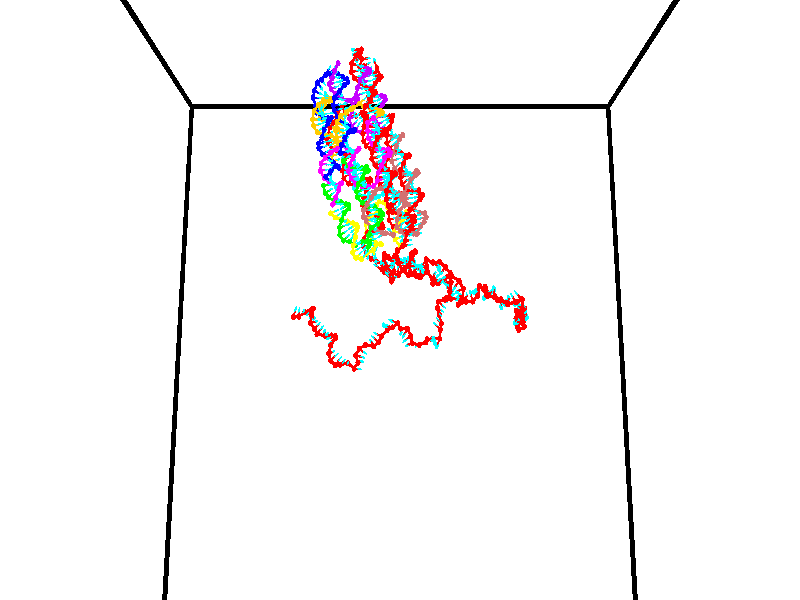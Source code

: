 // switches for output
#declare DRAW_BASES = 1; // possible values are 0, 1; only relevant for DNA ribbons
#declare DRAW_BASES_TYPE = 3; // possible values are 1, 2, 3; only relevant for DNA ribbons
#declare DRAW_FOG = 0; // set to 1 to enable fog

#include "colors.inc"

#include "transforms.inc"
background { rgb <1, 1, 1>}

#default {
   normal{
       ripples 0.25
       frequency 0.20
       turbulence 0.2
       lambda 5
   }
	finish {
		phong 0.1
		phong_size 40.
	}
}

// original window dimensions: 1024x640


// camera settings

camera {
	sky <0, 0.179814, -0.983701>
	up <0, 0.179814, -0.983701>
	right 1.6 * <1, 0, 0>
	location <35, 94.9851, 44.8844>
	look_at <35, 29.7336, 32.9568>
	direction <0, -65.2515, -11.9276>
	angle 67.0682
}


# declare cpy_camera_pos = <35, 94.9851, 44.8844>;
# if (DRAW_FOG = 1)
fog {
	fog_type 2
	up vnormalize(cpy_camera_pos)
	color rgbt<1,1,1,0.3>
	distance 1e-5
	fog_alt 3e-3
	fog_offset 56
}
# end


// LIGHTS

# declare lum = 6;
global_settings {
	ambient_light rgb lum * <0.05, 0.05, 0.05>
	max_trace_level 15
}# declare cpy_direct_light_amount = 0.25;
light_source
{	1000 * <-1, -1.16352, -0.803886>,
	rgb lum * cpy_direct_light_amount
	parallel
}

light_source
{	1000 * <1, 1.16352, 0.803886>,
	rgb lum * cpy_direct_light_amount
	parallel
}

// strand 0

// nucleotide -1

// particle -1
sphere {
	<24.221447, 34.699966, 35.320744> 0.250000
	pigment { color rgbt <1,0,0,0> }
	no_shadow
}
cylinder {
	<24.341362, 34.728020, 34.940174>,  <24.413311, 34.744850, 34.711834>, 0.100000
	pigment { color rgbt <1,0,0,0> }
	no_shadow
}
cylinder {
	<24.341362, 34.728020, 34.940174>,  <24.221447, 34.699966, 35.320744>, 0.100000
	pigment { color rgbt <1,0,0,0> }
	no_shadow
}

// particle -1
sphere {
	<24.341362, 34.728020, 34.940174> 0.100000
	pigment { color rgbt <1,0,0,0> }
	no_shadow
}
sphere {
	0, 1
	scale<0.080000,0.200000,0.300000>
	matrix <0.938233, 0.158925, 0.307345,
		0.172759, -0.984797, -0.018154,
		0.299787, 0.070130, -0.951425,
		24.431297, 34.749058, 34.654747>
	pigment { color rgbt <0,1,1,0> }
	no_shadow
}
cylinder {
	<24.676384, 34.242870, 35.229721>,  <24.221447, 34.699966, 35.320744>, 0.130000
	pigment { color rgbt <1,0,0,0> }
	no_shadow
}

// nucleotide -1

// particle -1
sphere {
	<24.676384, 34.242870, 35.229721> 0.250000
	pigment { color rgbt <1,0,0,0> }
	no_shadow
}
cylinder {
	<24.748747, 34.515396, 34.946007>,  <24.792166, 34.678913, 34.775780>, 0.100000
	pigment { color rgbt <1,0,0,0> }
	no_shadow
}
cylinder {
	<24.748747, 34.515396, 34.946007>,  <24.676384, 34.242870, 35.229721>, 0.100000
	pigment { color rgbt <1,0,0,0> }
	no_shadow
}

// particle -1
sphere {
	<24.748747, 34.515396, 34.946007> 0.100000
	pigment { color rgbt <1,0,0,0> }
	no_shadow
}
sphere {
	0, 1
	scale<0.080000,0.200000,0.300000>
	matrix <0.943904, 0.082297, 0.319803,
		0.276258, -0.727349, -0.628207,
		0.180908, 0.681315, -0.709283,
		24.803019, 34.719791, 34.733223>
	pigment { color rgbt <0,1,1,0> }
	no_shadow
}
cylinder {
	<25.239380, 33.977726, 34.787876>,  <24.676384, 34.242870, 35.229721>, 0.130000
	pigment { color rgbt <1,0,0,0> }
	no_shadow
}

// nucleotide -1

// particle -1
sphere {
	<25.239380, 33.977726, 34.787876> 0.250000
	pigment { color rgbt <1,0,0,0> }
	no_shadow
}
cylinder {
	<25.242321, 34.377449, 34.802490>,  <25.244085, 34.617283, 34.811260>, 0.100000
	pigment { color rgbt <1,0,0,0> }
	no_shadow
}
cylinder {
	<25.242321, 34.377449, 34.802490>,  <25.239380, 33.977726, 34.787876>, 0.100000
	pigment { color rgbt <1,0,0,0> }
	no_shadow
}

// particle -1
sphere {
	<25.242321, 34.377449, 34.802490> 0.100000
	pigment { color rgbt <1,0,0,0> }
	no_shadow
}
sphere {
	0, 1
	scale<0.080000,0.200000,0.300000>
	matrix <0.890383, -0.023172, 0.454623,
		0.455154, 0.029190, -0.889934,
		0.007351, 0.999305, 0.036537,
		25.244526, 34.677242, 34.813450>
	pigment { color rgbt <0,1,1,0> }
	no_shadow
}
cylinder {
	<25.998930, 34.269314, 34.572014>,  <25.239380, 33.977726, 34.787876>, 0.130000
	pigment { color rgbt <1,0,0,0> }
	no_shadow
}

// nucleotide -1

// particle -1
sphere {
	<25.998930, 34.269314, 34.572014> 0.250000
	pigment { color rgbt <1,0,0,0> }
	no_shadow
}
cylinder {
	<25.791111, 34.469189, 34.849255>,  <25.666420, 34.589111, 35.015598>, 0.100000
	pigment { color rgbt <1,0,0,0> }
	no_shadow
}
cylinder {
	<25.791111, 34.469189, 34.849255>,  <25.998930, 34.269314, 34.572014>, 0.100000
	pigment { color rgbt <1,0,0,0> }
	no_shadow
}

// particle -1
sphere {
	<25.791111, 34.469189, 34.849255> 0.100000
	pigment { color rgbt <1,0,0,0> }
	no_shadow
}
sphere {
	0, 1
	scale<0.080000,0.200000,0.300000>
	matrix <0.779647, -0.054663, 0.623829,
		0.349604, 0.864482, -0.361176,
		-0.519545, 0.499683, 0.693101,
		25.635248, 34.619095, 35.057186>
	pigment { color rgbt <0,1,1,0> }
	no_shadow
}
cylinder {
	<26.266903, 34.946060, 34.647820>,  <25.998930, 34.269314, 34.572014>, 0.130000
	pigment { color rgbt <1,0,0,0> }
	no_shadow
}

// nucleotide -1

// particle -1
sphere {
	<26.266903, 34.946060, 34.647820> 0.250000
	pigment { color rgbt <1,0,0,0> }
	no_shadow
}
cylinder {
	<26.102297, 34.766895, 34.965317>,  <26.003532, 34.659397, 35.155815>, 0.100000
	pigment { color rgbt <1,0,0,0> }
	no_shadow
}
cylinder {
	<26.102297, 34.766895, 34.965317>,  <26.266903, 34.946060, 34.647820>, 0.100000
	pigment { color rgbt <1,0,0,0> }
	no_shadow
}

// particle -1
sphere {
	<26.102297, 34.766895, 34.965317> 0.100000
	pigment { color rgbt <1,0,0,0> }
	no_shadow
}
sphere {
	0, 1
	scale<0.080000,0.200000,0.300000>
	matrix <0.851140, 0.122557, 0.510432,
		-0.325909, 0.885636, 0.330805,
		-0.411515, -0.447916, 0.793743,
		25.978842, 34.632519, 35.203438>
	pigment { color rgbt <0,1,1,0> }
	no_shadow
}
cylinder {
	<26.141737, 35.409595, 35.250740>,  <26.266903, 34.946060, 34.647820>, 0.130000
	pigment { color rgbt <1,0,0,0> }
	no_shadow
}

// nucleotide -1

// particle -1
sphere {
	<26.141737, 35.409595, 35.250740> 0.250000
	pigment { color rgbt <1,0,0,0> }
	no_shadow
}
cylinder {
	<26.236441, 35.035973, 35.357685>,  <26.293262, 34.811798, 35.421852>, 0.100000
	pigment { color rgbt <1,0,0,0> }
	no_shadow
}
cylinder {
	<26.236441, 35.035973, 35.357685>,  <26.141737, 35.409595, 35.250740>, 0.100000
	pigment { color rgbt <1,0,0,0> }
	no_shadow
}

// particle -1
sphere {
	<26.236441, 35.035973, 35.357685> 0.100000
	pigment { color rgbt <1,0,0,0> }
	no_shadow
}
sphere {
	0, 1
	scale<0.080000,0.200000,0.300000>
	matrix <0.711893, 0.354053, 0.606510,
		-0.661177, 0.046739, 0.748773,
		0.236758, -0.934056, 0.267365,
		26.307468, 34.755756, 35.437893>
	pigment { color rgbt <0,1,1,0> }
	no_shadow
}
cylinder {
	<26.084478, 35.488369, 35.931286>,  <26.141737, 35.409595, 35.250740>, 0.130000
	pigment { color rgbt <1,0,0,0> }
	no_shadow
}

// nucleotide -1

// particle -1
sphere {
	<26.084478, 35.488369, 35.931286> 0.250000
	pigment { color rgbt <1,0,0,0> }
	no_shadow
}
cylinder {
	<26.340837, 35.201233, 35.822510>,  <26.494654, 35.028950, 35.757244>, 0.100000
	pigment { color rgbt <1,0,0,0> }
	no_shadow
}
cylinder {
	<26.340837, 35.201233, 35.822510>,  <26.084478, 35.488369, 35.931286>, 0.100000
	pigment { color rgbt <1,0,0,0> }
	no_shadow
}

// particle -1
sphere {
	<26.340837, 35.201233, 35.822510> 0.100000
	pigment { color rgbt <1,0,0,0> }
	no_shadow
}
sphere {
	0, 1
	scale<0.080000,0.200000,0.300000>
	matrix <0.618097, 0.272512, 0.737355,
		-0.455196, -0.640658, 0.618348,
		0.640900, -0.717840, -0.271943,
		26.533108, 34.985882, 35.740929>
	pigment { color rgbt <0,1,1,0> }
	no_shadow
}
cylinder {
	<26.478901, 35.489082, 36.462914>,  <26.084478, 35.488369, 35.931286>, 0.130000
	pigment { color rgbt <1,0,0,0> }
	no_shadow
}

// nucleotide -1

// particle -1
sphere {
	<26.478901, 35.489082, 36.462914> 0.250000
	pigment { color rgbt <1,0,0,0> }
	no_shadow
}
cylinder {
	<26.684175, 35.249493, 36.217030>,  <26.807341, 35.105740, 36.069500>, 0.100000
	pigment { color rgbt <1,0,0,0> }
	no_shadow
}
cylinder {
	<26.684175, 35.249493, 36.217030>,  <26.478901, 35.489082, 36.462914>, 0.100000
	pigment { color rgbt <1,0,0,0> }
	no_shadow
}

// particle -1
sphere {
	<26.684175, 35.249493, 36.217030> 0.100000
	pigment { color rgbt <1,0,0,0> }
	no_shadow
}
sphere {
	0, 1
	scale<0.080000,0.200000,0.300000>
	matrix <0.800959, 0.076876, 0.593763,
		-0.308392, -0.797069, 0.519206,
		0.513184, -0.598975, -0.614712,
		26.838131, 35.069801, 36.032616>
	pigment { color rgbt <0,1,1,0> }
	no_shadow
}
cylinder {
	<26.670132, 34.915318, 36.805416>,  <26.478901, 35.489082, 36.462914>, 0.130000
	pigment { color rgbt <1,0,0,0> }
	no_shadow
}

// nucleotide -1

// particle -1
sphere {
	<26.670132, 34.915318, 36.805416> 0.250000
	pigment { color rgbt <1,0,0,0> }
	no_shadow
}
cylinder {
	<26.938412, 34.975132, 36.514816>,  <27.099380, 35.011021, 36.340458>, 0.100000
	pigment { color rgbt <1,0,0,0> }
	no_shadow
}
cylinder {
	<26.938412, 34.975132, 36.514816>,  <26.670132, 34.915318, 36.805416>, 0.100000
	pigment { color rgbt <1,0,0,0> }
	no_shadow
}

// particle -1
sphere {
	<26.938412, 34.975132, 36.514816> 0.100000
	pigment { color rgbt <1,0,0,0> }
	no_shadow
}
sphere {
	0, 1
	scale<0.080000,0.200000,0.300000>
	matrix <0.709967, 0.154123, 0.687163,
		0.214723, -0.976671, -0.002792,
		0.670701, 0.149532, -0.726498,
		27.139622, 35.019993, 36.296867>
	pigment { color rgbt <0,1,1,0> }
	no_shadow
}
cylinder {
	<27.387659, 34.437233, 36.874729>,  <26.670132, 34.915318, 36.805416>, 0.130000
	pigment { color rgbt <1,0,0,0> }
	no_shadow
}

// nucleotide -1

// particle -1
sphere {
	<27.387659, 34.437233, 36.874729> 0.250000
	pigment { color rgbt <1,0,0,0> }
	no_shadow
}
cylinder {
	<27.427372, 34.794811, 36.699913>,  <27.451199, 35.009357, 36.595024>, 0.100000
	pigment { color rgbt <1,0,0,0> }
	no_shadow
}
cylinder {
	<27.427372, 34.794811, 36.699913>,  <27.387659, 34.437233, 36.874729>, 0.100000
	pigment { color rgbt <1,0,0,0> }
	no_shadow
}

// particle -1
sphere {
	<27.427372, 34.794811, 36.699913> 0.100000
	pigment { color rgbt <1,0,0,0> }
	no_shadow
}
sphere {
	0, 1
	scale<0.080000,0.200000,0.300000>
	matrix <0.693732, 0.252685, 0.674452,
		0.713357, -0.370147, -0.595073,
		0.099280, 0.893947, -0.437038,
		27.457155, 35.062996, 36.568802>
	pigment { color rgbt <0,1,1,0> }
	no_shadow
}
cylinder {
	<28.087826, 34.575451, 36.865097>,  <27.387659, 34.437233, 36.874729>, 0.130000
	pigment { color rgbt <1,0,0,0> }
	no_shadow
}

// nucleotide -1

// particle -1
sphere {
	<28.087826, 34.575451, 36.865097> 0.250000
	pigment { color rgbt <1,0,0,0> }
	no_shadow
}
cylinder {
	<27.888714, 34.922195, 36.854080>,  <27.769247, 35.130241, 36.847469>, 0.100000
	pigment { color rgbt <1,0,0,0> }
	no_shadow
}
cylinder {
	<27.888714, 34.922195, 36.854080>,  <28.087826, 34.575451, 36.865097>, 0.100000
	pigment { color rgbt <1,0,0,0> }
	no_shadow
}

// particle -1
sphere {
	<27.888714, 34.922195, 36.854080> 0.100000
	pigment { color rgbt <1,0,0,0> }
	no_shadow
}
sphere {
	0, 1
	scale<0.080000,0.200000,0.300000>
	matrix <0.586916, 0.360066, 0.725177,
		0.638548, 0.344815, -0.688011,
		-0.497782, 0.866865, -0.027542,
		27.739380, 35.182255, 36.845818>
	pigment { color rgbt <0,1,1,0> }
	no_shadow
}
cylinder {
	<28.534931, 35.154449, 36.984741>,  <28.087826, 34.575451, 36.865097>, 0.130000
	pigment { color rgbt <1,0,0,0> }
	no_shadow
}

// nucleotide -1

// particle -1
sphere {
	<28.534931, 35.154449, 36.984741> 0.250000
	pigment { color rgbt <1,0,0,0> }
	no_shadow
}
cylinder {
	<28.180571, 35.285030, 37.116562>,  <27.967955, 35.363380, 37.195656>, 0.100000
	pigment { color rgbt <1,0,0,0> }
	no_shadow
}
cylinder {
	<28.180571, 35.285030, 37.116562>,  <28.534931, 35.154449, 36.984741>, 0.100000
	pigment { color rgbt <1,0,0,0> }
	no_shadow
}

// particle -1
sphere {
	<28.180571, 35.285030, 37.116562> 0.100000
	pigment { color rgbt <1,0,0,0> }
	no_shadow
}
sphere {
	0, 1
	scale<0.080000,0.200000,0.300000>
	matrix <0.431866, 0.321114, 0.842839,
		0.169324, 0.888996, -0.425460,
		-0.885901, 0.326455, 0.329555,
		27.914801, 35.382965, 37.215427>
	pigment { color rgbt <0,1,1,0> }
	no_shadow
}
cylinder {
	<28.610857, 35.930706, 37.294067>,  <28.534931, 35.154449, 36.984741>, 0.130000
	pigment { color rgbt <1,0,0,0> }
	no_shadow
}

// nucleotide -1

// particle -1
sphere {
	<28.610857, 35.930706, 37.294067> 0.250000
	pigment { color rgbt <1,0,0,0> }
	no_shadow
}
cylinder {
	<28.331972, 35.700142, 37.464546>,  <28.164640, 35.561802, 37.566833>, 0.100000
	pigment { color rgbt <1,0,0,0> }
	no_shadow
}
cylinder {
	<28.331972, 35.700142, 37.464546>,  <28.610857, 35.930706, 37.294067>, 0.100000
	pigment { color rgbt <1,0,0,0> }
	no_shadow
}

// particle -1
sphere {
	<28.331972, 35.700142, 37.464546> 0.100000
	pigment { color rgbt <1,0,0,0> }
	no_shadow
}
sphere {
	0, 1
	scale<0.080000,0.200000,0.300000>
	matrix <0.490630, 0.049783, 0.869945,
		-0.522663, 0.815643, 0.248095,
		-0.697213, -0.576410, 0.426199,
		28.122808, 35.527218, 37.592407>
	pigment { color rgbt <0,1,1,0> }
	no_shadow
}
cylinder {
	<28.226315, 36.180214, 37.897167>,  <28.610857, 35.930706, 37.294067>, 0.130000
	pigment { color rgbt <1,0,0,0> }
	no_shadow
}

// nucleotide -1

// particle -1
sphere {
	<28.226315, 36.180214, 37.897167> 0.250000
	pigment { color rgbt <1,0,0,0> }
	no_shadow
}
cylinder {
	<28.195662, 35.785534, 37.954502>,  <28.177271, 35.548725, 37.988903>, 0.100000
	pigment { color rgbt <1,0,0,0> }
	no_shadow
}
cylinder {
	<28.195662, 35.785534, 37.954502>,  <28.226315, 36.180214, 37.897167>, 0.100000
	pigment { color rgbt <1,0,0,0> }
	no_shadow
}

// particle -1
sphere {
	<28.195662, 35.785534, 37.954502> 0.100000
	pigment { color rgbt <1,0,0,0> }
	no_shadow
}
sphere {
	0, 1
	scale<0.080000,0.200000,0.300000>
	matrix <0.483796, 0.088904, 0.870653,
		-0.871819, 0.136064, 0.470550,
		-0.076631, -0.986703, 0.143335,
		28.172672, 35.489525, 37.997501>
	pigment { color rgbt <0,1,1,0> }
	no_shadow
}
cylinder {
	<28.021416, 36.045918, 38.536594>,  <28.226315, 36.180214, 37.897167>, 0.130000
	pigment { color rgbt <1,0,0,0> }
	no_shadow
}

// nucleotide -1

// particle -1
sphere {
	<28.021416, 36.045918, 38.536594> 0.250000
	pigment { color rgbt <1,0,0,0> }
	no_shadow
}
cylinder {
	<28.229355, 35.725254, 38.418541>,  <28.354118, 35.532856, 38.347710>, 0.100000
	pigment { color rgbt <1,0,0,0> }
	no_shadow
}
cylinder {
	<28.229355, 35.725254, 38.418541>,  <28.021416, 36.045918, 38.536594>, 0.100000
	pigment { color rgbt <1,0,0,0> }
	no_shadow
}

// particle -1
sphere {
	<28.229355, 35.725254, 38.418541> 0.100000
	pigment { color rgbt <1,0,0,0> }
	no_shadow
}
sphere {
	0, 1
	scale<0.080000,0.200000,0.300000>
	matrix <0.535162, 0.036324, 0.843968,
		-0.665852, -0.596680, 0.447899,
		0.519849, -0.801657, -0.295134,
		28.385309, 35.484756, 38.330002>
	pigment { color rgbt <0,1,1,0> }
	no_shadow
}
cylinder {
	<28.158304, 35.616573, 39.077950>,  <28.021416, 36.045918, 38.536594>, 0.130000
	pigment { color rgbt <1,0,0,0> }
	no_shadow
}

// nucleotide -1

// particle -1
sphere {
	<28.158304, 35.616573, 39.077950> 0.250000
	pigment { color rgbt <1,0,0,0> }
	no_shadow
}
cylinder {
	<28.460175, 35.542583, 38.826157>,  <28.641296, 35.498188, 38.675079>, 0.100000
	pigment { color rgbt <1,0,0,0> }
	no_shadow
}
cylinder {
	<28.460175, 35.542583, 38.826157>,  <28.158304, 35.616573, 39.077950>, 0.100000
	pigment { color rgbt <1,0,0,0> }
	no_shadow
}

// particle -1
sphere {
	<28.460175, 35.542583, 38.826157> 0.100000
	pigment { color rgbt <1,0,0,0> }
	no_shadow
}
sphere {
	0, 1
	scale<0.080000,0.200000,0.300000>
	matrix <0.637747, -0.018496, 0.770024,
		-0.154078, -0.982569, 0.104008,
		0.754678, -0.184975, -0.629480,
		28.686579, 35.487091, 38.637314>
	pigment { color rgbt <0,1,1,0> }
	no_shadow
}
cylinder {
	<28.601410, 35.325993, 39.451633>,  <28.158304, 35.616573, 39.077950>, 0.130000
	pigment { color rgbt <1,0,0,0> }
	no_shadow
}

// nucleotide -1

// particle -1
sphere {
	<28.601410, 35.325993, 39.451633> 0.250000
	pigment { color rgbt <1,0,0,0> }
	no_shadow
}
cylinder {
	<28.859972, 35.357594, 39.148075>,  <29.015108, 35.376553, 38.965939>, 0.100000
	pigment { color rgbt <1,0,0,0> }
	no_shadow
}
cylinder {
	<28.859972, 35.357594, 39.148075>,  <28.601410, 35.325993, 39.451633>, 0.100000
	pigment { color rgbt <1,0,0,0> }
	no_shadow
}

// particle -1
sphere {
	<28.859972, 35.357594, 39.148075> 0.100000
	pigment { color rgbt <1,0,0,0> }
	no_shadow
}
sphere {
	0, 1
	scale<0.080000,0.200000,0.300000>
	matrix <0.759177, -0.165981, 0.629365,
		-0.076241, -0.982959, -0.167268,
		0.646403, 0.079003, -0.758895,
		29.053892, 35.381294, 38.920406>
	pigment { color rgbt <0,1,1,0> }
	no_shadow
}
cylinder {
	<29.054670, 34.757229, 39.344948>,  <28.601410, 35.325993, 39.451633>, 0.130000
	pigment { color rgbt <1,0,0,0> }
	no_shadow
}

// nucleotide -1

// particle -1
sphere {
	<29.054670, 34.757229, 39.344948> 0.250000
	pigment { color rgbt <1,0,0,0> }
	no_shadow
}
cylinder {
	<29.278852, 35.059940, 39.210384>,  <29.413363, 35.241566, 39.129646>, 0.100000
	pigment { color rgbt <1,0,0,0> }
	no_shadow
}
cylinder {
	<29.278852, 35.059940, 39.210384>,  <29.054670, 34.757229, 39.344948>, 0.100000
	pigment { color rgbt <1,0,0,0> }
	no_shadow
}

// particle -1
sphere {
	<29.278852, 35.059940, 39.210384> 0.100000
	pigment { color rgbt <1,0,0,0> }
	no_shadow
}
sphere {
	0, 1
	scale<0.080000,0.200000,0.300000>
	matrix <0.783861, -0.353623, 0.510404,
		0.267301, -0.549759, -0.791401,
		0.560457, 0.756780, -0.336411,
		29.446989, 35.286976, 39.109463>
	pigment { color rgbt <0,1,1,0> }
	no_shadow
}
cylinder {
	<29.785826, 34.485104, 39.199505>,  <29.054670, 34.757229, 39.344948>, 0.130000
	pigment { color rgbt <1,0,0,0> }
	no_shadow
}

// nucleotide -1

// particle -1
sphere {
	<29.785826, 34.485104, 39.199505> 0.250000
	pigment { color rgbt <1,0,0,0> }
	no_shadow
}
cylinder {
	<29.809973, 34.883739, 39.222019>,  <29.824461, 35.122921, 39.235527>, 0.100000
	pigment { color rgbt <1,0,0,0> }
	no_shadow
}
cylinder {
	<29.809973, 34.883739, 39.222019>,  <29.785826, 34.485104, 39.199505>, 0.100000
	pigment { color rgbt <1,0,0,0> }
	no_shadow
}

// particle -1
sphere {
	<29.809973, 34.883739, 39.222019> 0.100000
	pigment { color rgbt <1,0,0,0> }
	no_shadow
}
sphere {
	0, 1
	scale<0.080000,0.200000,0.300000>
	matrix <0.945341, -0.075183, 0.317300,
		0.320449, 0.034054, -0.946654,
		0.060367, 0.996588, 0.056285,
		29.828083, 35.182716, 39.238903>
	pigment { color rgbt <0,1,1,0> }
	no_shadow
}
cylinder {
	<30.373539, 34.138130, 39.617584>,  <29.785826, 34.485104, 39.199505>, 0.130000
	pigment { color rgbt <1,0,0,0> }
	no_shadow
}

// nucleotide -1

// particle -1
sphere {
	<30.373539, 34.138130, 39.617584> 0.250000
	pigment { color rgbt <1,0,0,0> }
	no_shadow
}
cylinder {
	<30.705265, 34.357559, 39.660118>,  <30.904301, 34.489216, 39.685638>, 0.100000
	pigment { color rgbt <1,0,0,0> }
	no_shadow
}
cylinder {
	<30.705265, 34.357559, 39.660118>,  <30.373539, 34.138130, 39.617584>, 0.100000
	pigment { color rgbt <1,0,0,0> }
	no_shadow
}

// particle -1
sphere {
	<30.705265, 34.357559, 39.660118> 0.100000
	pigment { color rgbt <1,0,0,0> }
	no_shadow
}
sphere {
	0, 1
	scale<0.080000,0.200000,0.300000>
	matrix <-0.227458, 0.157601, 0.960950,
		0.510393, -0.821116, 0.255478,
		0.829314, 0.548572, 0.106330,
		30.954060, 34.522129, 39.692017>
	pigment { color rgbt <0,1,1,0> }
	no_shadow
}
cylinder {
	<30.785877, 34.578770, 39.152477>,  <30.373539, 34.138130, 39.617584>, 0.130000
	pigment { color rgbt <1,0,0,0> }
	no_shadow
}

// nucleotide -1

// particle -1
sphere {
	<30.785877, 34.578770, 39.152477> 0.250000
	pigment { color rgbt <1,0,0,0> }
	no_shadow
}
cylinder {
	<31.042383, 34.885517, 39.141975>,  <31.196287, 35.069565, 39.135674>, 0.100000
	pigment { color rgbt <1,0,0,0> }
	no_shadow
}
cylinder {
	<31.042383, 34.885517, 39.141975>,  <30.785877, 34.578770, 39.152477>, 0.100000
	pigment { color rgbt <1,0,0,0> }
	no_shadow
}

// particle -1
sphere {
	<31.042383, 34.885517, 39.141975> 0.100000
	pigment { color rgbt <1,0,0,0> }
	no_shadow
}
sphere {
	0, 1
	scale<0.080000,0.200000,0.300000>
	matrix <0.368355, -0.337681, -0.866191,
		-0.673121, 0.545787, -0.499023,
		0.641267, 0.766869, -0.026257,
		31.234764, 35.115578, 39.134098>
	pigment { color rgbt <0,1,1,0> }
	no_shadow
}
cylinder {
	<30.595514, 35.045292, 38.597599>,  <30.785877, 34.578770, 39.152477>, 0.130000
	pigment { color rgbt <1,0,0,0> }
	no_shadow
}

// nucleotide -1

// particle -1
sphere {
	<30.595514, 35.045292, 38.597599> 0.250000
	pigment { color rgbt <1,0,0,0> }
	no_shadow
}
cylinder {
	<30.986151, 35.051220, 38.683437>,  <31.220533, 35.054775, 38.734940>, 0.100000
	pigment { color rgbt <1,0,0,0> }
	no_shadow
}
cylinder {
	<30.986151, 35.051220, 38.683437>,  <30.595514, 35.045292, 38.597599>, 0.100000
	pigment { color rgbt <1,0,0,0> }
	no_shadow
}

// particle -1
sphere {
	<30.986151, 35.051220, 38.683437> 0.100000
	pigment { color rgbt <1,0,0,0> }
	no_shadow
}
sphere {
	0, 1
	scale<0.080000,0.200000,0.300000>
	matrix <0.211177, -0.255814, -0.943379,
		0.040916, 0.966612, -0.252956,
		0.976591, 0.014819, 0.214593,
		31.279129, 35.055664, 38.747814>
	pigment { color rgbt <0,1,1,0> }
	no_shadow
}
cylinder {
	<30.953056, 35.444839, 38.090210>,  <30.595514, 35.045292, 38.597599>, 0.130000
	pigment { color rgbt <1,0,0,0> }
	no_shadow
}

// nucleotide -1

// particle -1
sphere {
	<30.953056, 35.444839, 38.090210> 0.250000
	pigment { color rgbt <1,0,0,0> }
	no_shadow
}
cylinder {
	<31.246943, 35.231403, 38.257771>,  <31.423273, 35.103344, 38.358307>, 0.100000
	pigment { color rgbt <1,0,0,0> }
	no_shadow
}
cylinder {
	<31.246943, 35.231403, 38.257771>,  <30.953056, 35.444839, 38.090210>, 0.100000
	pigment { color rgbt <1,0,0,0> }
	no_shadow
}

// particle -1
sphere {
	<31.246943, 35.231403, 38.257771> 0.100000
	pigment { color rgbt <1,0,0,0> }
	no_shadow
}
sphere {
	0, 1
	scale<0.080000,0.200000,0.300000>
	matrix <0.404242, -0.151527, -0.902013,
		0.544779, 0.832060, 0.104370,
		0.734714, -0.533588, 0.418902,
		31.467356, 35.071327, 38.383442>
	pigment { color rgbt <0,1,1,0> }
	no_shadow
}
cylinder {
	<31.584034, 35.502525, 37.779922>,  <30.953056, 35.444839, 38.090210>, 0.130000
	pigment { color rgbt <1,0,0,0> }
	no_shadow
}

// nucleotide -1

// particle -1
sphere {
	<31.584034, 35.502525, 37.779922> 0.250000
	pigment { color rgbt <1,0,0,0> }
	no_shadow
}
cylinder {
	<31.786161, 35.157890, 37.760654>,  <31.907438, 34.951111, 37.749092>, 0.100000
	pigment { color rgbt <1,0,0,0> }
	no_shadow
}
cylinder {
	<31.786161, 35.157890, 37.760654>,  <31.584034, 35.502525, 37.779922>, 0.100000
	pigment { color rgbt <1,0,0,0> }
	no_shadow
}

// particle -1
sphere {
	<31.786161, 35.157890, 37.760654> 0.100000
	pigment { color rgbt <1,0,0,0> }
	no_shadow
}
sphere {
	0, 1
	scale<0.080000,0.200000,0.300000>
	matrix <0.423737, 0.296372, -0.855927,
		0.751732, 0.412104, 0.514848,
		0.505317, -0.861588, -0.048169,
		31.937757, 34.899414, 37.746204>
	pigment { color rgbt <0,1,1,0> }
	no_shadow
}
cylinder {
	<32.398705, 35.433086, 37.901512>,  <31.584034, 35.502525, 37.779922>, 0.130000
	pigment { color rgbt <1,0,0,0> }
	no_shadow
}

// nucleotide -1

// particle -1
sphere {
	<32.398705, 35.433086, 37.901512> 0.250000
	pigment { color rgbt <1,0,0,0> }
	no_shadow
}
cylinder {
	<32.239841, 35.179733, 37.635853>,  <32.144524, 35.027721, 37.476456>, 0.100000
	pigment { color rgbt <1,0,0,0> }
	no_shadow
}
cylinder {
	<32.239841, 35.179733, 37.635853>,  <32.398705, 35.433086, 37.901512>, 0.100000
	pigment { color rgbt <1,0,0,0> }
	no_shadow
}

// particle -1
sphere {
	<32.239841, 35.179733, 37.635853> 0.100000
	pigment { color rgbt <1,0,0,0> }
	no_shadow
}
sphere {
	0, 1
	scale<0.080000,0.200000,0.300000>
	matrix <0.464780, 0.485195, -0.740652,
		0.791356, -0.602840, 0.101682,
		-0.397159, -0.633379, -0.664150,
		32.120693, 34.989719, 37.436607>
	pigment { color rgbt <0,1,1,0> }
	no_shadow
}
cylinder {
	<32.880672, 35.173851, 37.512226>,  <32.398705, 35.433086, 37.901512>, 0.130000
	pigment { color rgbt <1,0,0,0> }
	no_shadow
}

// nucleotide -1

// particle -1
sphere {
	<32.880672, 35.173851, 37.512226> 0.250000
	pigment { color rgbt <1,0,0,0> }
	no_shadow
}
cylinder {
	<32.555889, 35.135624, 37.281887>,  <32.361019, 35.112690, 37.143684>, 0.100000
	pigment { color rgbt <1,0,0,0> }
	no_shadow
}
cylinder {
	<32.555889, 35.135624, 37.281887>,  <32.880672, 35.173851, 37.512226>, 0.100000
	pigment { color rgbt <1,0,0,0> }
	no_shadow
}

// particle -1
sphere {
	<32.555889, 35.135624, 37.281887> 0.100000
	pigment { color rgbt <1,0,0,0> }
	no_shadow
}
sphere {
	0, 1
	scale<0.080000,0.200000,0.300000>
	matrix <0.520610, 0.327605, -0.788442,
		0.263996, -0.939969, -0.216249,
		-0.811955, -0.095564, -0.575844,
		32.312302, 35.106956, 37.109135>
	pigment { color rgbt <0,1,1,0> }
	no_shadow
}
cylinder {
	<33.151012, 34.772289, 36.983662>,  <32.880672, 35.173851, 37.512226>, 0.130000
	pigment { color rgbt <1,0,0,0> }
	no_shadow
}

// nucleotide -1

// particle -1
sphere {
	<33.151012, 34.772289, 36.983662> 0.250000
	pigment { color rgbt <1,0,0,0> }
	no_shadow
}
cylinder {
	<32.819798, 34.967789, 36.873764>,  <32.621067, 35.085087, 36.807827>, 0.100000
	pigment { color rgbt <1,0,0,0> }
	no_shadow
}
cylinder {
	<32.819798, 34.967789, 36.873764>,  <33.151012, 34.772289, 36.983662>, 0.100000
	pigment { color rgbt <1,0,0,0> }
	no_shadow
}

// particle -1
sphere {
	<32.819798, 34.967789, 36.873764> 0.100000
	pigment { color rgbt <1,0,0,0> }
	no_shadow
}
sphere {
	0, 1
	scale<0.080000,0.200000,0.300000>
	matrix <0.449627, 0.286102, -0.846157,
		-0.334949, -0.824181, -0.456656,
		-0.828037, 0.488744, -0.274744,
		32.571388, 35.114410, 36.791340>
	pigment { color rgbt <0,1,1,0> }
	no_shadow
}
cylinder {
	<33.689571, 34.597359, 36.424183>,  <33.151012, 34.772289, 36.983662>, 0.130000
	pigment { color rgbt <1,0,0,0> }
	no_shadow
}

// nucleotide -1

// particle -1
sphere {
	<33.689571, 34.597359, 36.424183> 0.250000
	pigment { color rgbt <1,0,0,0> }
	no_shadow
}
cylinder {
	<33.516937, 34.893883, 36.218586>,  <33.413357, 35.071796, 36.095226>, 0.100000
	pigment { color rgbt <1,0,0,0> }
	no_shadow
}
cylinder {
	<33.516937, 34.893883, 36.218586>,  <33.689571, 34.597359, 36.424183>, 0.100000
	pigment { color rgbt <1,0,0,0> }
	no_shadow
}

// particle -1
sphere {
	<33.516937, 34.893883, 36.218586> 0.100000
	pigment { color rgbt <1,0,0,0> }
	no_shadow
}
sphere {
	0, 1
	scale<0.080000,0.200000,0.300000>
	matrix <0.466277, 0.671098, 0.576379,
		0.772218, 0.009092, -0.635292,
		-0.431584, 0.741313, -0.513995,
		33.387463, 35.116276, 36.064388>
	pigment { color rgbt <0,1,1,0> }
	no_shadow
}
cylinder {
	<34.250923, 35.155525, 36.262077>,  <33.689571, 34.597359, 36.424183>, 0.130000
	pigment { color rgbt <1,0,0,0> }
	no_shadow
}

// nucleotide -1

// particle -1
sphere {
	<34.250923, 35.155525, 36.262077> 0.250000
	pigment { color rgbt <1,0,0,0> }
	no_shadow
}
cylinder {
	<33.893723, 35.331753, 36.225323>,  <33.679401, 35.437489, 36.203270>, 0.100000
	pigment { color rgbt <1,0,0,0> }
	no_shadow
}
cylinder {
	<33.893723, 35.331753, 36.225323>,  <34.250923, 35.155525, 36.262077>, 0.100000
	pigment { color rgbt <1,0,0,0> }
	no_shadow
}

// particle -1
sphere {
	<33.893723, 35.331753, 36.225323> 0.100000
	pigment { color rgbt <1,0,0,0> }
	no_shadow
}
sphere {
	0, 1
	scale<0.080000,0.200000,0.300000>
	matrix <0.364004, 0.827117, 0.428227,
		0.264661, 0.348963, -0.898988,
		-0.893004, 0.440570, -0.091882,
		33.625820, 35.463924, 36.197758>
	pigment { color rgbt <0,1,1,0> }
	no_shadow
}
cylinder {
	<34.785862, 35.583015, 35.997547>,  <34.250923, 35.155525, 36.262077>, 0.130000
	pigment { color rgbt <1,0,0,0> }
	no_shadow
}

// nucleotide -1

// particle -1
sphere {
	<34.785862, 35.583015, 35.997547> 0.250000
	pigment { color rgbt <1,0,0,0> }
	no_shadow
}
cylinder {
	<34.413288, 35.667374, 35.878918>,  <34.189743, 35.717987, 35.807739>, 0.100000
	pigment { color rgbt <1,0,0,0> }
	no_shadow
}
cylinder {
	<34.413288, 35.667374, 35.878918>,  <34.785862, 35.583015, 35.997547>, 0.100000
	pigment { color rgbt <1,0,0,0> }
	no_shadow
}

// particle -1
sphere {
	<34.413288, 35.667374, 35.878918> 0.100000
	pigment { color rgbt <1,0,0,0> }
	no_shadow
}
sphere {
	0, 1
	scale<0.080000,0.200000,0.300000>
	matrix <-0.349175, -0.747495, 0.565091,
		-0.102514, 0.629901, 0.769880,
		-0.931433, 0.210893, -0.296575,
		34.133858, 35.730640, 35.789944>
	pigment { color rgbt <0,1,1,0> }
	no_shadow
}
cylinder {
	<35.053146, 36.009014, 36.492779>,  <34.785862, 35.583015, 35.997547>, 0.130000
	pigment { color rgbt <1,0,0,0> }
	no_shadow
}

// nucleotide -1

// particle -1
sphere {
	<35.053146, 36.009014, 36.492779> 0.250000
	pigment { color rgbt <1,0,0,0> }
	no_shadow
}
cylinder {
	<35.077614, 36.314854, 36.749416>,  <35.092293, 36.498360, 36.903400>, 0.100000
	pigment { color rgbt <1,0,0,0> }
	no_shadow
}
cylinder {
	<35.077614, 36.314854, 36.749416>,  <35.053146, 36.009014, 36.492779>, 0.100000
	pigment { color rgbt <1,0,0,0> }
	no_shadow
}

// particle -1
sphere {
	<35.077614, 36.314854, 36.749416> 0.100000
	pigment { color rgbt <1,0,0,0> }
	no_shadow
}
sphere {
	0, 1
	scale<0.080000,0.200000,0.300000>
	matrix <0.728386, -0.473681, 0.495056,
		0.682431, 0.437049, -0.585898,
		0.061165, 0.764601, 0.641595,
		35.095963, 36.544235, 36.941895>
	pigment { color rgbt <0,1,1,0> }
	no_shadow
}
cylinder {
	<35.721336, 36.228382, 36.525269>,  <35.053146, 36.009014, 36.492779>, 0.130000
	pigment { color rgbt <1,0,0,0> }
	no_shadow
}

// nucleotide -1

// particle -1
sphere {
	<35.721336, 36.228382, 36.525269> 0.250000
	pigment { color rgbt <1,0,0,0> }
	no_shadow
}
cylinder {
	<35.515789, 36.276375, 36.865044>,  <35.392460, 36.305172, 37.068909>, 0.100000
	pigment { color rgbt <1,0,0,0> }
	no_shadow
}
cylinder {
	<35.515789, 36.276375, 36.865044>,  <35.721336, 36.228382, 36.525269>, 0.100000
	pigment { color rgbt <1,0,0,0> }
	no_shadow
}

// particle -1
sphere {
	<35.515789, 36.276375, 36.865044> 0.100000
	pigment { color rgbt <1,0,0,0> }
	no_shadow
}
sphere {
	0, 1
	scale<0.080000,0.200000,0.300000>
	matrix <0.612873, -0.641503, 0.461368,
		0.600274, 0.757679, 0.256113,
		-0.513866, 0.119983, 0.849438,
		35.361629, 36.312370, 37.119877>
	pigment { color rgbt <0,1,1,0> }
	no_shadow
}
cylinder {
	<36.079388, 35.938404, 37.115917>,  <35.721336, 36.228382, 36.525269>, 0.130000
	pigment { color rgbt <1,0,0,0> }
	no_shadow
}

// nucleotide -1

// particle -1
sphere {
	<36.079388, 35.938404, 37.115917> 0.250000
	pigment { color rgbt <1,0,0,0> }
	no_shadow
}
cylinder {
	<35.744301, 35.989510, 37.328297>,  <35.543247, 36.020172, 37.455723>, 0.100000
	pigment { color rgbt <1,0,0,0> }
	no_shadow
}
cylinder {
	<35.744301, 35.989510, 37.328297>,  <36.079388, 35.938404, 37.115917>, 0.100000
	pigment { color rgbt <1,0,0,0> }
	no_shadow
}

// particle -1
sphere {
	<35.744301, 35.989510, 37.328297> 0.100000
	pigment { color rgbt <1,0,0,0> }
	no_shadow
}
sphere {
	0, 1
	scale<0.080000,0.200000,0.300000>
	matrix <0.416811, -0.478591, 0.772800,
		0.352839, 0.868693, 0.347674,
		-0.837719, 0.127760, 0.530946,
		35.492985, 36.027836, 37.487579>
	pigment { color rgbt <0,1,1,0> }
	no_shadow
}
cylinder {
	<36.202217, 36.381897, 37.751945>,  <36.079388, 35.938404, 37.115917>, 0.130000
	pigment { color rgbt <1,0,0,0> }
	no_shadow
}

// nucleotide -1

// particle -1
sphere {
	<36.202217, 36.381897, 37.751945> 0.250000
	pigment { color rgbt <1,0,0,0> }
	no_shadow
}
cylinder {
	<35.923252, 36.100086, 37.804504>,  <35.755875, 35.931000, 37.836040>, 0.100000
	pigment { color rgbt <1,0,0,0> }
	no_shadow
}
cylinder {
	<35.923252, 36.100086, 37.804504>,  <36.202217, 36.381897, 37.751945>, 0.100000
	pigment { color rgbt <1,0,0,0> }
	no_shadow
}

// particle -1
sphere {
	<35.923252, 36.100086, 37.804504> 0.100000
	pigment { color rgbt <1,0,0,0> }
	no_shadow
}
sphere {
	0, 1
	scale<0.080000,0.200000,0.300000>
	matrix <0.595736, -0.467978, 0.652759,
		-0.398396, 0.533516, 0.746084,
		-0.697409, -0.704526, 0.131394,
		35.714031, 35.888729, 37.843922>
	pigment { color rgbt <0,1,1,0> }
	no_shadow
}
cylinder {
	<36.866928, 36.569195, 37.904030>,  <36.202217, 36.381897, 37.751945>, 0.130000
	pigment { color rgbt <1,0,0,0> }
	no_shadow
}

// nucleotide -1

// particle -1
sphere {
	<36.866928, 36.569195, 37.904030> 0.250000
	pigment { color rgbt <1,0,0,0> }
	no_shadow
}
cylinder {
	<36.733723, 36.192078, 37.897820>,  <36.653801, 35.965809, 37.894093>, 0.100000
	pigment { color rgbt <1,0,0,0> }
	no_shadow
}
cylinder {
	<36.733723, 36.192078, 37.897820>,  <36.866928, 36.569195, 37.904030>, 0.100000
	pigment { color rgbt <1,0,0,0> }
	no_shadow
}

// particle -1
sphere {
	<36.733723, 36.192078, 37.897820> 0.100000
	pigment { color rgbt <1,0,0,0> }
	no_shadow
}
sphere {
	0, 1
	scale<0.080000,0.200000,0.300000>
	matrix <0.769451, -0.281226, 0.573461,
		-0.545021, 0.179027, 0.819086,
		-0.333013, -0.942794, -0.015522,
		36.633820, 35.909241, 37.893162>
	pigment { color rgbt <0,1,1,0> }
	no_shadow
}
cylinder {
	<37.517139, 36.486393, 37.684856>,  <36.866928, 36.569195, 37.904030>, 0.130000
	pigment { color rgbt <1,0,0,0> }
	no_shadow
}

// nucleotide -1

// particle -1
sphere {
	<37.517139, 36.486393, 37.684856> 0.250000
	pigment { color rgbt <1,0,0,0> }
	no_shadow
}
cylinder {
	<37.873600, 36.525394, 37.507614>,  <38.087475, 36.548794, 37.401268>, 0.100000
	pigment { color rgbt <1,0,0,0> }
	no_shadow
}
cylinder {
	<37.873600, 36.525394, 37.507614>,  <37.517139, 36.486393, 37.684856>, 0.100000
	pigment { color rgbt <1,0,0,0> }
	no_shadow
}

// particle -1
sphere {
	<37.873600, 36.525394, 37.507614> 0.100000
	pigment { color rgbt <1,0,0,0> }
	no_shadow
}
sphere {
	0, 1
	scale<0.080000,0.200000,0.300000>
	matrix <0.384384, -0.681106, 0.623172,
		-0.241043, -0.725664, -0.644446,
		0.891149, 0.097503, -0.443109,
		38.140945, 36.554646, 37.374680>
	pigment { color rgbt <0,1,1,0> }
	no_shadow
}
cylinder {
	<37.699036, 35.841740, 37.357567>,  <37.517139, 36.486393, 37.684856>, 0.130000
	pigment { color rgbt <1,0,0,0> }
	no_shadow
}

// nucleotide -1

// particle -1
sphere {
	<37.699036, 35.841740, 37.357567> 0.250000
	pigment { color rgbt <1,0,0,0> }
	no_shadow
}
cylinder {
	<38.035431, 36.044041, 37.434464>,  <38.237267, 36.165421, 37.480602>, 0.100000
	pigment { color rgbt <1,0,0,0> }
	no_shadow
}
cylinder {
	<38.035431, 36.044041, 37.434464>,  <37.699036, 35.841740, 37.357567>, 0.100000
	pigment { color rgbt <1,0,0,0> }
	no_shadow
}

// particle -1
sphere {
	<38.035431, 36.044041, 37.434464> 0.100000
	pigment { color rgbt <1,0,0,0> }
	no_shadow
}
sphere {
	0, 1
	scale<0.080000,0.200000,0.300000>
	matrix <0.383302, -0.807674, 0.448042,
		0.381864, -0.303112, -0.873100,
		0.840987, 0.505752, 0.192238,
		38.287727, 36.195766, 37.492134>
	pigment { color rgbt <0,1,1,0> }
	no_shadow
}
cylinder {
	<38.178825, 35.272575, 37.268990>,  <37.699036, 35.841740, 37.357567>, 0.130000
	pigment { color rgbt <1,0,0,0> }
	no_shadow
}

// nucleotide -1

// particle -1
sphere {
	<38.178825, 35.272575, 37.268990> 0.250000
	pigment { color rgbt <1,0,0,0> }
	no_shadow
}
cylinder {
	<38.325859, 35.551369, 37.515274>,  <38.414078, 35.718643, 37.663044>, 0.100000
	pigment { color rgbt <1,0,0,0> }
	no_shadow
}
cylinder {
	<38.325859, 35.551369, 37.515274>,  <38.178825, 35.272575, 37.268990>, 0.100000
	pigment { color rgbt <1,0,0,0> }
	no_shadow
}

// particle -1
sphere {
	<38.325859, 35.551369, 37.515274> 0.100000
	pigment { color rgbt <1,0,0,0> }
	no_shadow
}
sphere {
	0, 1
	scale<0.080000,0.200000,0.300000>
	matrix <0.438729, -0.713722, 0.546001,
		0.820001, 0.069432, -0.568135,
		0.367580, 0.696979, 0.615715,
		38.436134, 35.760464, 37.699989>
	pigment { color rgbt <0,1,1,0> }
	no_shadow
}
cylinder {
	<38.945930, 35.347130, 37.238285>,  <38.178825, 35.272575, 37.268990>, 0.130000
	pigment { color rgbt <1,0,0,0> }
	no_shadow
}

// nucleotide -1

// particle -1
sphere {
	<38.945930, 35.347130, 37.238285> 0.250000
	pigment { color rgbt <1,0,0,0> }
	no_shadow
}
cylinder {
	<38.793770, 35.436356, 37.597294>,  <38.702473, 35.489891, 37.812698>, 0.100000
	pigment { color rgbt <1,0,0,0> }
	no_shadow
}
cylinder {
	<38.793770, 35.436356, 37.597294>,  <38.945930, 35.347130, 37.238285>, 0.100000
	pigment { color rgbt <1,0,0,0> }
	no_shadow
}

// particle -1
sphere {
	<38.793770, 35.436356, 37.597294> 0.100000
	pigment { color rgbt <1,0,0,0> }
	no_shadow
}
sphere {
	0, 1
	scale<0.080000,0.200000,0.300000>
	matrix <0.451129, -0.802426, 0.390634,
		0.807328, 0.553494, 0.204613,
		-0.380400, 0.223063, 0.897518,
		38.679649, 35.503273, 37.866550>
	pigment { color rgbt <0,1,1,0> }
	no_shadow
}
cylinder {
	<39.010818, 35.519218, 36.529140>,  <38.945930, 35.347130, 37.238285>, 0.130000
	pigment { color rgbt <1,0,0,0> }
	no_shadow
}

// nucleotide -1

// particle -1
sphere {
	<39.010818, 35.519218, 36.529140> 0.250000
	pigment { color rgbt <1,0,0,0> }
	no_shadow
}
cylinder {
	<38.720345, 35.617050, 36.272133>,  <38.546059, 35.675751, 36.117928>, 0.100000
	pigment { color rgbt <1,0,0,0> }
	no_shadow
}
cylinder {
	<38.720345, 35.617050, 36.272133>,  <39.010818, 35.519218, 36.529140>, 0.100000
	pigment { color rgbt <1,0,0,0> }
	no_shadow
}

// particle -1
sphere {
	<38.720345, 35.617050, 36.272133> 0.100000
	pigment { color rgbt <1,0,0,0> }
	no_shadow
}
sphere {
	0, 1
	scale<0.080000,0.200000,0.300000>
	matrix <0.582805, -0.276746, -0.764035,
		-0.364686, -0.929296, 0.058424,
		-0.726184, 0.244583, -0.642524,
		38.502491, 35.690426, 36.079376>
	pigment { color rgbt <0,1,1,0> }
	no_shadow
}
cylinder {
	<39.137882, 35.102158, 35.962471>,  <39.010818, 35.519218, 36.529140>, 0.130000
	pigment { color rgbt <1,0,0,0> }
	no_shadow
}

// nucleotide -1

// particle -1
sphere {
	<39.137882, 35.102158, 35.962471> 0.250000
	pigment { color rgbt <1,0,0,0> }
	no_shadow
}
cylinder {
	<38.932808, 35.410252, 35.810741>,  <38.809765, 35.595108, 35.719704>, 0.100000
	pigment { color rgbt <1,0,0,0> }
	no_shadow
}
cylinder {
	<38.932808, 35.410252, 35.810741>,  <39.137882, 35.102158, 35.962471>, 0.100000
	pigment { color rgbt <1,0,0,0> }
	no_shadow
}

// particle -1
sphere {
	<38.932808, 35.410252, 35.810741> 0.100000
	pigment { color rgbt <1,0,0,0> }
	no_shadow
}
sphere {
	0, 1
	scale<0.080000,0.200000,0.300000>
	matrix <0.671713, 0.084664, -0.735957,
		-0.534747, -0.632112, -0.560785,
		-0.512686, 0.770238, -0.379324,
		38.779003, 35.641323, 35.696945>
	pigment { color rgbt <0,1,1,0> }
	no_shadow
}
cylinder {
	<38.966923, 35.025913, 35.205429>,  <39.137882, 35.102158, 35.962471>, 0.130000
	pigment { color rgbt <1,0,0,0> }
	no_shadow
}

// nucleotide -1

// particle -1
sphere {
	<38.966923, 35.025913, 35.205429> 0.250000
	pigment { color rgbt <1,0,0,0> }
	no_shadow
}
cylinder {
	<38.988213, 35.420521, 35.267323>,  <39.000988, 35.657288, 35.304459>, 0.100000
	pigment { color rgbt <1,0,0,0> }
	no_shadow
}
cylinder {
	<38.988213, 35.420521, 35.267323>,  <38.966923, 35.025913, 35.205429>, 0.100000
	pigment { color rgbt <1,0,0,0> }
	no_shadow
}

// particle -1
sphere {
	<38.988213, 35.420521, 35.267323> 0.100000
	pigment { color rgbt <1,0,0,0> }
	no_shadow
}
sphere {
	0, 1
	scale<0.080000,0.200000,0.300000>
	matrix <0.706077, 0.072390, -0.704426,
		-0.706132, 0.146746, -0.692707,
		0.053227, 0.986522, 0.154731,
		39.004181, 35.716476, 35.313744>
	pigment { color rgbt <0,1,1,0> }
	no_shadow
}
cylinder {
	<38.753059, 35.239567, 34.648438>,  <38.966923, 35.025913, 35.205429>, 0.130000
	pigment { color rgbt <1,0,0,0> }
	no_shadow
}

// nucleotide -1

// particle -1
sphere {
	<38.753059, 35.239567, 34.648438> 0.250000
	pigment { color rgbt <1,0,0,0> }
	no_shadow
}
cylinder {
	<38.992519, 35.508564, 34.822506>,  <39.136196, 35.669964, 34.926949>, 0.100000
	pigment { color rgbt <1,0,0,0> }
	no_shadow
}
cylinder {
	<38.992519, 35.508564, 34.822506>,  <38.753059, 35.239567, 34.648438>, 0.100000
	pigment { color rgbt <1,0,0,0> }
	no_shadow
}

// particle -1
sphere {
	<38.992519, 35.508564, 34.822506> 0.100000
	pigment { color rgbt <1,0,0,0> }
	no_shadow
}
sphere {
	0, 1
	scale<0.080000,0.200000,0.300000>
	matrix <0.658352, -0.103615, -0.745544,
		-0.456284, 0.732813, -0.504767,
		0.598646, 0.672494, 0.435172,
		39.172112, 35.710312, 34.953056>
	pigment { color rgbt <0,1,1,0> }
	no_shadow
}
cylinder {
	<38.812775, 35.891121, 34.227016>,  <38.753059, 35.239567, 34.648438>, 0.130000
	pigment { color rgbt <1,0,0,0> }
	no_shadow
}

// nucleotide -1

// particle -1
sphere {
	<38.812775, 35.891121, 34.227016> 0.250000
	pigment { color rgbt <1,0,0,0> }
	no_shadow
}
cylinder {
	<39.130932, 35.763161, 34.432930>,  <39.321827, 35.686382, 34.556480>, 0.100000
	pigment { color rgbt <1,0,0,0> }
	no_shadow
}
cylinder {
	<39.130932, 35.763161, 34.432930>,  <38.812775, 35.891121, 34.227016>, 0.100000
	pigment { color rgbt <1,0,0,0> }
	no_shadow
}

// particle -1
sphere {
	<39.130932, 35.763161, 34.432930> 0.100000
	pigment { color rgbt <1,0,0,0> }
	no_shadow
}
sphere {
	0, 1
	scale<0.080000,0.200000,0.300000>
	matrix <0.503877, -0.123002, -0.854973,
		0.336829, 0.939432, 0.063357,
		0.795396, -0.319904, 0.514788,
		39.369549, 35.667191, 34.587368>
	pigment { color rgbt <0,1,1,0> }
	no_shadow
}
cylinder {
	<39.369038, 36.335175, 34.120472>,  <38.812775, 35.891121, 34.227016>, 0.130000
	pigment { color rgbt <1,0,0,0> }
	no_shadow
}

// nucleotide -1

// particle -1
sphere {
	<39.369038, 36.335175, 34.120472> 0.250000
	pigment { color rgbt <1,0,0,0> }
	no_shadow
}
cylinder {
	<39.514965, 35.965466, 34.165413>,  <39.602520, 35.743641, 34.192375>, 0.100000
	pigment { color rgbt <1,0,0,0> }
	no_shadow
}
cylinder {
	<39.514965, 35.965466, 34.165413>,  <39.369038, 36.335175, 34.120472>, 0.100000
	pigment { color rgbt <1,0,0,0> }
	no_shadow
}

// particle -1
sphere {
	<39.514965, 35.965466, 34.165413> 0.100000
	pigment { color rgbt <1,0,0,0> }
	no_shadow
}
sphere {
	0, 1
	scale<0.080000,0.200000,0.300000>
	matrix <0.372873, 0.034467, -0.927242,
		0.853155, 0.380167, 0.357211,
		0.364819, -0.924275, 0.112348,
		39.624413, 35.688183, 34.199116>
	pigment { color rgbt <0,1,1,0> }
	no_shadow
}
cylinder {
	<39.980793, 36.747776, 34.121113>,  <39.369038, 36.335175, 34.120472>, 0.130000
	pigment { color rgbt <1,0,0,0> }
	no_shadow
}

// nucleotide -1

// particle -1
sphere {
	<39.980793, 36.747776, 34.121113> 0.250000
	pigment { color rgbt <1,0,0,0> }
	no_shadow
}
cylinder {
	<40.326645, 36.549938, 34.085815>,  <40.534157, 36.431236, 34.064636>, 0.100000
	pigment { color rgbt <1,0,0,0> }
	no_shadow
}
cylinder {
	<40.326645, 36.549938, 34.085815>,  <39.980793, 36.747776, 34.121113>, 0.100000
	pigment { color rgbt <1,0,0,0> }
	no_shadow
}

// particle -1
sphere {
	<40.326645, 36.549938, 34.085815> 0.100000
	pigment { color rgbt <1,0,0,0> }
	no_shadow
}
sphere {
	0, 1
	scale<0.080000,0.200000,0.300000>
	matrix <-0.480875, -0.763838, -0.430477,
		0.145511, 0.414637, -0.898278,
		0.864630, -0.494599, -0.088242,
		40.586033, 36.401558, 34.059341>
	pigment { color rgbt <0,1,1,0> }
	no_shadow
}
cylinder {
	<39.483299, 37.285183, 34.206814>,  <39.980793, 36.747776, 34.121113>, 0.130000
	pigment { color rgbt <1,0,0,0> }
	no_shadow
}

// nucleotide -1

// particle -1
sphere {
	<39.483299, 37.285183, 34.206814> 0.250000
	pigment { color rgbt <1,0,0,0> }
	no_shadow
}
cylinder {
	<39.800270, 37.503368, 34.097610>,  <39.990452, 37.634277, 34.032089>, 0.100000
	pigment { color rgbt <1,0,0,0> }
	no_shadow
}
cylinder {
	<39.800270, 37.503368, 34.097610>,  <39.483299, 37.285183, 34.206814>, 0.100000
	pigment { color rgbt <1,0,0,0> }
	no_shadow
}

// particle -1
sphere {
	<39.800270, 37.503368, 34.097610> 0.100000
	pigment { color rgbt <1,0,0,0> }
	no_shadow
}
sphere {
	0, 1
	scale<0.080000,0.200000,0.300000>
	matrix <-0.608942, 0.681496, -0.405898,
		-0.035347, 0.487890, 0.872189,
		0.792427, 0.545459, -0.273008,
		40.037998, 37.667007, 34.015709>
	pigment { color rgbt <0,1,1,0> }
	no_shadow
}
cylinder {
	<39.398201, 37.987465, 34.401176>,  <39.483299, 37.285183, 34.206814>, 0.130000
	pigment { color rgbt <1,0,0,0> }
	no_shadow
}

// nucleotide -1

// particle -1
sphere {
	<39.398201, 37.987465, 34.401176> 0.250000
	pigment { color rgbt <1,0,0,0> }
	no_shadow
}
cylinder {
	<39.684547, 38.008297, 34.122662>,  <39.856354, 38.020798, 33.955551>, 0.100000
	pigment { color rgbt <1,0,0,0> }
	no_shadow
}
cylinder {
	<39.684547, 38.008297, 34.122662>,  <39.398201, 37.987465, 34.401176>, 0.100000
	pigment { color rgbt <1,0,0,0> }
	no_shadow
}

// particle -1
sphere {
	<39.684547, 38.008297, 34.122662> 0.100000
	pigment { color rgbt <1,0,0,0> }
	no_shadow
}
sphere {
	0, 1
	scale<0.080000,0.200000,0.300000>
	matrix <-0.456348, 0.789653, -0.410115,
		0.528469, 0.611339, 0.589054,
		0.715867, 0.052081, -0.696291,
		39.899307, 38.023922, 33.913773>
	pigment { color rgbt <0,1,1,0> }
	no_shadow
}
cylinder {
	<39.686111, 38.706646, 34.432205>,  <39.398201, 37.987465, 34.401176>, 0.130000
	pigment { color rgbt <1,0,0,0> }
	no_shadow
}

// nucleotide -1

// particle -1
sphere {
	<39.686111, 38.706646, 34.432205> 0.250000
	pigment { color rgbt <1,0,0,0> }
	no_shadow
}
cylinder {
	<39.701595, 38.527275, 34.075012>,  <39.710884, 38.419651, 33.860695>, 0.100000
	pigment { color rgbt <1,0,0,0> }
	no_shadow
}
cylinder {
	<39.701595, 38.527275, 34.075012>,  <39.686111, 38.706646, 34.432205>, 0.100000
	pigment { color rgbt <1,0,0,0> }
	no_shadow
}

// particle -1
sphere {
	<39.701595, 38.527275, 34.075012> 0.100000
	pigment { color rgbt <1,0,0,0> }
	no_shadow
}
sphere {
	0, 1
	scale<0.080000,0.200000,0.300000>
	matrix <-0.459694, 0.785481, -0.414368,
		0.887234, 0.426537, -0.175736,
		0.038706, -0.448426, -0.892981,
		39.713207, 38.392746, 33.807117>
	pigment { color rgbt <0,1,1,0> }
	no_shadow
}
cylinder {
	<39.690704, 39.234592, 34.016548>,  <39.686111, 38.706646, 34.432205>, 0.130000
	pigment { color rgbt <1,0,0,0> }
	no_shadow
}

// nucleotide -1

// particle -1
sphere {
	<39.690704, 39.234592, 34.016548> 0.250000
	pigment { color rgbt <1,0,0,0> }
	no_shadow
}
cylinder {
	<39.603271, 38.958946, 33.740189>,  <39.550812, 38.793560, 33.574371>, 0.100000
	pigment { color rgbt <1,0,0,0> }
	no_shadow
}
cylinder {
	<39.603271, 38.958946, 33.740189>,  <39.690704, 39.234592, 34.016548>, 0.100000
	pigment { color rgbt <1,0,0,0> }
	no_shadow
}

// particle -1
sphere {
	<39.603271, 38.958946, 33.740189> 0.100000
	pigment { color rgbt <1,0,0,0> }
	no_shadow
}
sphere {
	0, 1
	scale<0.080000,0.200000,0.300000>
	matrix <-0.623687, 0.643188, -0.444212,
		0.750491, 0.333808, -0.570382,
		-0.218582, -0.689117, -0.690898,
		39.537697, 38.752213, 33.532921>
	pigment { color rgbt <0,1,1,0> }
	no_shadow
}
cylinder {
	<39.782070, 39.499126, 33.319752>,  <39.690704, 39.234592, 34.016548>, 0.130000
	pigment { color rgbt <1,0,0,0> }
	no_shadow
}

// nucleotide -1

// particle -1
sphere {
	<39.782070, 39.499126, 33.319752> 0.250000
	pigment { color rgbt <1,0,0,0> }
	no_shadow
}
cylinder {
	<39.529762, 39.190590, 33.285900>,  <39.378376, 39.005466, 33.265591>, 0.100000
	pigment { color rgbt <1,0,0,0> }
	no_shadow
}
cylinder {
	<39.529762, 39.190590, 33.285900>,  <39.782070, 39.499126, 33.319752>, 0.100000
	pigment { color rgbt <1,0,0,0> }
	no_shadow
}

// particle -1
sphere {
	<39.529762, 39.190590, 33.285900> 0.100000
	pigment { color rgbt <1,0,0,0> }
	no_shadow
}
sphere {
	0, 1
	scale<0.080000,0.200000,0.300000>
	matrix <-0.618301, 0.565507, -0.545807,
		0.468860, -0.291954, -0.833627,
		-0.630772, -0.771339, -0.084629,
		39.340530, 38.959187, 33.260509>
	pigment { color rgbt <0,1,1,0> }
	no_shadow
}
cylinder {
	<39.726116, 39.477177, 32.596832>,  <39.782070, 39.499126, 33.319752>, 0.130000
	pigment { color rgbt <1,0,0,0> }
	no_shadow
}

// nucleotide -1

// particle -1
sphere {
	<39.726116, 39.477177, 32.596832> 0.250000
	pigment { color rgbt <1,0,0,0> }
	no_shadow
}
cylinder {
	<39.412701, 39.279327, 32.747257>,  <39.224651, 39.160618, 32.837513>, 0.100000
	pigment { color rgbt <1,0,0,0> }
	no_shadow
}
cylinder {
	<39.412701, 39.279327, 32.747257>,  <39.726116, 39.477177, 32.596832>, 0.100000
	pigment { color rgbt <1,0,0,0> }
	no_shadow
}

// particle -1
sphere {
	<39.412701, 39.279327, 32.747257> 0.100000
	pigment { color rgbt <1,0,0,0> }
	no_shadow
}
sphere {
	0, 1
	scale<0.080000,0.200000,0.300000>
	matrix <-0.594175, 0.419422, -0.686325,
		0.181742, -0.761206, -0.622524,
		-0.783535, -0.494622, 0.376062,
		39.177639, 39.130939, 32.860077>
	pigment { color rgbt <0,1,1,0> }
	no_shadow
}
cylinder {
	<39.325016, 39.072937, 32.037682>,  <39.726116, 39.477177, 32.596832>, 0.130000
	pigment { color rgbt <1,0,0,0> }
	no_shadow
}

// nucleotide -1

// particle -1
sphere {
	<39.325016, 39.072937, 32.037682> 0.250000
	pigment { color rgbt <1,0,0,0> }
	no_shadow
}
cylinder {
	<39.065762, 39.181652, 32.322231>,  <38.910210, 39.246880, 32.492962>, 0.100000
	pigment { color rgbt <1,0,0,0> }
	no_shadow
}
cylinder {
	<39.065762, 39.181652, 32.322231>,  <39.325016, 39.072937, 32.037682>, 0.100000
	pigment { color rgbt <1,0,0,0> }
	no_shadow
}

// particle -1
sphere {
	<39.065762, 39.181652, 32.322231> 0.100000
	pigment { color rgbt <1,0,0,0> }
	no_shadow
}
sphere {
	0, 1
	scale<0.080000,0.200000,0.300000>
	matrix <-0.404523, 0.668578, -0.623991,
		-0.645203, -0.692197, -0.323383,
		-0.648132, 0.271785, 0.711378,
		38.871323, 39.263187, 32.535645>
	pigment { color rgbt <0,1,1,0> }
	no_shadow
}
cylinder {
	<38.746597, 39.395374, 31.673653>,  <39.325016, 39.072937, 32.037682>, 0.130000
	pigment { color rgbt <1,0,0,0> }
	no_shadow
}

// nucleotide -1

// particle -1
sphere {
	<38.746597, 39.395374, 31.673653> 0.250000
	pigment { color rgbt <1,0,0,0> }
	no_shadow
}
cylinder {
	<38.704067, 39.550938, 32.039700>,  <38.678551, 39.644276, 32.259327>, 0.100000
	pigment { color rgbt <1,0,0,0> }
	no_shadow
}
cylinder {
	<38.704067, 39.550938, 32.039700>,  <38.746597, 39.395374, 31.673653>, 0.100000
	pigment { color rgbt <1,0,0,0> }
	no_shadow
}

// particle -1
sphere {
	<38.704067, 39.550938, 32.039700> 0.100000
	pigment { color rgbt <1,0,0,0> }
	no_shadow
}
sphere {
	0, 1
	scale<0.080000,0.200000,0.300000>
	matrix <-0.176966, 0.898242, -0.402299,
		-0.978457, -0.204718, -0.026679,
		-0.106322, 0.388911, 0.915120,
		38.672173, 39.667610, 32.314236>
	pigment { color rgbt <0,1,1,0> }
	no_shadow
}
cylinder {
	<38.096725, 39.766197, 31.804516>,  <38.746597, 39.395374, 31.673653>, 0.130000
	pigment { color rgbt <1,0,0,0> }
	no_shadow
}

// nucleotide -1

// particle -1
sphere {
	<38.096725, 39.766197, 31.804516> 0.250000
	pigment { color rgbt <1,0,0,0> }
	no_shadow
}
cylinder {
	<38.373123, 39.934612, 32.039547>,  <38.538963, 40.035664, 32.180565>, 0.100000
	pigment { color rgbt <1,0,0,0> }
	no_shadow
}
cylinder {
	<38.373123, 39.934612, 32.039547>,  <38.096725, 39.766197, 31.804516>, 0.100000
	pigment { color rgbt <1,0,0,0> }
	no_shadow
}

// particle -1
sphere {
	<38.373123, 39.934612, 32.039547> 0.100000
	pigment { color rgbt <1,0,0,0> }
	no_shadow
}
sphere {
	0, 1
	scale<0.080000,0.200000,0.300000>
	matrix <-0.298382, 0.906510, -0.298678,
		-0.658402, 0.031062, 0.752025,
		0.690996, 0.421041, 0.587579,
		38.580421, 40.060925, 32.215820>
	pigment { color rgbt <0,1,1,0> }
	no_shadow
}
cylinder {
	<37.482883, 39.438702, 31.481033>,  <38.096725, 39.766197, 31.804516>, 0.130000
	pigment { color rgbt <1,0,0,0> }
	no_shadow
}

// nucleotide -1

// particle -1
sphere {
	<37.482883, 39.438702, 31.481033> 0.250000
	pigment { color rgbt <1,0,0,0> }
	no_shadow
}
cylinder {
	<37.248974, 39.520248, 31.795099>,  <37.108627, 39.569176, 31.983538>, 0.100000
	pigment { color rgbt <1,0,0,0> }
	no_shadow
}
cylinder {
	<37.248974, 39.520248, 31.795099>,  <37.482883, 39.438702, 31.481033>, 0.100000
	pigment { color rgbt <1,0,0,0> }
	no_shadow
}

// particle -1
sphere {
	<37.248974, 39.520248, 31.795099> 0.100000
	pigment { color rgbt <1,0,0,0> }
	no_shadow
}
sphere {
	0, 1
	scale<0.080000,0.200000,0.300000>
	matrix <-0.504175, -0.849596, -0.154901,
		0.635493, -0.486441, 0.599603,
		-0.584771, 0.203866, 0.785164,
		37.073544, 39.581409, 32.030647>
	pigment { color rgbt <0,1,1,0> }
	no_shadow
}
cylinder {
	<37.554790, 38.835411, 31.943247>,  <37.482883, 39.438702, 31.481033>, 0.130000
	pigment { color rgbt <1,0,0,0> }
	no_shadow
}

// nucleotide -1

// particle -1
sphere {
	<37.554790, 38.835411, 31.943247> 0.250000
	pigment { color rgbt <1,0,0,0> }
	no_shadow
}
cylinder {
	<37.198734, 39.015358, 31.972294>,  <36.985100, 39.123325, 31.989723>, 0.100000
	pigment { color rgbt <1,0,0,0> }
	no_shadow
}
cylinder {
	<37.198734, 39.015358, 31.972294>,  <37.554790, 38.835411, 31.943247>, 0.100000
	pigment { color rgbt <1,0,0,0> }
	no_shadow
}

// particle -1
sphere {
	<37.198734, 39.015358, 31.972294> 0.100000
	pigment { color rgbt <1,0,0,0> }
	no_shadow
}
sphere {
	0, 1
	scale<0.080000,0.200000,0.300000>
	matrix <-0.454737, -0.887217, -0.077842,
		0.029410, -0.102313, 0.994317,
		-0.890140, 0.449863, 0.072619,
		36.931694, 39.150318, 31.994080>
	pigment { color rgbt <0,1,1,0> }
	no_shadow
}
cylinder {
	<37.154598, 38.481422, 32.397846>,  <37.554790, 38.835411, 31.943247>, 0.130000
	pigment { color rgbt <1,0,0,0> }
	no_shadow
}

// nucleotide -1

// particle -1
sphere {
	<37.154598, 38.481422, 32.397846> 0.250000
	pigment { color rgbt <1,0,0,0> }
	no_shadow
}
cylinder {
	<36.874912, 38.680820, 32.192867>,  <36.707100, 38.800461, 32.069881>, 0.100000
	pigment { color rgbt <1,0,0,0> }
	no_shadow
}
cylinder {
	<36.874912, 38.680820, 32.192867>,  <37.154598, 38.481422, 32.397846>, 0.100000
	pigment { color rgbt <1,0,0,0> }
	no_shadow
}

// particle -1
sphere {
	<36.874912, 38.680820, 32.192867> 0.100000
	pigment { color rgbt <1,0,0,0> }
	no_shadow
}
sphere {
	0, 1
	scale<0.080000,0.200000,0.300000>
	matrix <-0.456187, -0.863006, -0.217056,
		-0.550443, 0.082001, 0.830836,
		-0.699217, 0.498494, -0.512444,
		36.665146, 38.830368, 32.039135>
	pigment { color rgbt <0,1,1,0> }
	no_shadow
}
cylinder {
	<36.577290, 38.017384, 32.501656>,  <37.154598, 38.481422, 32.397846>, 0.130000
	pigment { color rgbt <1,0,0,0> }
	no_shadow
}

// nucleotide -1

// particle -1
sphere {
	<36.577290, 38.017384, 32.501656> 0.250000
	pigment { color rgbt <1,0,0,0> }
	no_shadow
}
cylinder {
	<36.486160, 38.250851, 32.189907>,  <36.431480, 38.390930, 32.002857>, 0.100000
	pigment { color rgbt <1,0,0,0> }
	no_shadow
}
cylinder {
	<36.486160, 38.250851, 32.189907>,  <36.577290, 38.017384, 32.501656>, 0.100000
	pigment { color rgbt <1,0,0,0> }
	no_shadow
}

// particle -1
sphere {
	<36.486160, 38.250851, 32.189907> 0.100000
	pigment { color rgbt <1,0,0,0> }
	no_shadow
}
sphere {
	0, 1
	scale<0.080000,0.200000,0.300000>
	matrix <-0.701906, -0.653201, -0.284001,
		-0.674851, 0.482345, 0.558498,
		-0.227825, 0.583671, -0.779374,
		36.417812, 38.425953, 31.956095>
	pigment { color rgbt <0,1,1,0> }
	no_shadow
}
cylinder {
	<35.803829, 38.052349, 32.456707>,  <36.577290, 38.017384, 32.501656>, 0.130000
	pigment { color rgbt <1,0,0,0> }
	no_shadow
}

// nucleotide -1

// particle -1
sphere {
	<35.803829, 38.052349, 32.456707> 0.250000
	pigment { color rgbt <1,0,0,0> }
	no_shadow
}
cylinder {
	<35.901878, 38.170250, 32.087265>,  <35.960709, 38.240990, 31.865601>, 0.100000
	pigment { color rgbt <1,0,0,0> }
	no_shadow
}
cylinder {
	<35.901878, 38.170250, 32.087265>,  <35.803829, 38.052349, 32.456707>, 0.100000
	pigment { color rgbt <1,0,0,0> }
	no_shadow
}

// particle -1
sphere {
	<35.901878, 38.170250, 32.087265> 0.100000
	pigment { color rgbt <1,0,0,0> }
	no_shadow
}
sphere {
	0, 1
	scale<0.080000,0.200000,0.300000>
	matrix <-0.570983, -0.726023, -0.383235,
		-0.783514, 0.621299, -0.009665,
		0.245121, 0.294751, -0.923600,
		35.975414, 38.258675, 31.810184>
	pigment { color rgbt <0,1,1,0> }
	no_shadow
}
cylinder {
	<35.259491, 38.278709, 32.060913>,  <35.803829, 38.052349, 32.456707>, 0.130000
	pigment { color rgbt <1,0,0,0> }
	no_shadow
}

// nucleotide -1

// particle -1
sphere {
	<35.259491, 38.278709, 32.060913> 0.250000
	pigment { color rgbt <1,0,0,0> }
	no_shadow
}
cylinder {
	<35.511757, 38.182713, 31.765709>,  <35.663116, 38.125114, 31.588585>, 0.100000
	pigment { color rgbt <1,0,0,0> }
	no_shadow
}
cylinder {
	<35.511757, 38.182713, 31.765709>,  <35.259491, 38.278709, 32.060913>, 0.100000
	pigment { color rgbt <1,0,0,0> }
	no_shadow
}

// particle -1
sphere {
	<35.511757, 38.182713, 31.765709> 0.100000
	pigment { color rgbt <1,0,0,0> }
	no_shadow
}
sphere {
	0, 1
	scale<0.080000,0.200000,0.300000>
	matrix <-0.638891, -0.700408, -0.318192,
		-0.440547, 0.672183, -0.595053,
		0.630663, -0.239995, -0.738015,
		35.700954, 38.110714, 31.544304>
	pigment { color rgbt <0,1,1,0> }
	no_shadow
}
cylinder {
	<34.824085, 38.435581, 31.525181>,  <35.259491, 38.278709, 32.060913>, 0.130000
	pigment { color rgbt <1,0,0,0> }
	no_shadow
}

// nucleotide -1

// particle -1
sphere {
	<34.824085, 38.435581, 31.525181> 0.250000
	pigment { color rgbt <1,0,0,0> }
	no_shadow
}
cylinder {
	<35.123066, 38.183819, 31.440176>,  <35.302456, 38.032761, 31.389174>, 0.100000
	pigment { color rgbt <1,0,0,0> }
	no_shadow
}
cylinder {
	<35.123066, 38.183819, 31.440176>,  <34.824085, 38.435581, 31.525181>, 0.100000
	pigment { color rgbt <1,0,0,0> }
	no_shadow
}

// particle -1
sphere {
	<35.123066, 38.183819, 31.440176> 0.100000
	pigment { color rgbt <1,0,0,0> }
	no_shadow
}
sphere {
	0, 1
	scale<0.080000,0.200000,0.300000>
	matrix <-0.637943, -0.590819, -0.493925,
		0.185326, 0.504754, -0.843135,
		0.747451, -0.629410, -0.212510,
		35.347301, 37.994995, 31.376423>
	pigment { color rgbt <0,1,1,0> }
	no_shadow
}
cylinder {
	<34.502357, 38.110756, 30.865959>,  <34.824085, 38.435581, 31.525181>, 0.130000
	pigment { color rgbt <1,0,0,0> }
	no_shadow
}

// nucleotide -1

// particle -1
sphere {
	<34.502357, 38.110756, 30.865959> 0.250000
	pigment { color rgbt <1,0,0,0> }
	no_shadow
}
cylinder {
	<34.781715, 37.855907, 30.996391>,  <34.949329, 37.702999, 31.074650>, 0.100000
	pigment { color rgbt <1,0,0,0> }
	no_shadow
}
cylinder {
	<34.781715, 37.855907, 30.996391>,  <34.502357, 38.110756, 30.865959>, 0.100000
	pigment { color rgbt <1,0,0,0> }
	no_shadow
}

// particle -1
sphere {
	<34.781715, 37.855907, 30.996391> 0.100000
	pigment { color rgbt <1,0,0,0> }
	no_shadow
}
sphere {
	0, 1
	scale<0.080000,0.200000,0.300000>
	matrix <-0.454543, -0.746758, -0.485535,
		0.552846, 0.190877, -0.811127,
		0.698393, -0.637118, 0.326080,
		34.991234, 37.664772, 31.094215>
	pigment { color rgbt <0,1,1,0> }
	no_shadow
}
cylinder {
	<34.737068, 37.631908, 30.287800>,  <34.502357, 38.110756, 30.865959>, 0.130000
	pigment { color rgbt <1,0,0,0> }
	no_shadow
}

// nucleotide -1

// particle -1
sphere {
	<34.737068, 37.631908, 30.287800> 0.250000
	pigment { color rgbt <1,0,0,0> }
	no_shadow
}
cylinder {
	<34.754219, 37.470261, 30.653280>,  <34.764507, 37.373272, 30.872568>, 0.100000
	pigment { color rgbt <1,0,0,0> }
	no_shadow
}
cylinder {
	<34.754219, 37.470261, 30.653280>,  <34.737068, 37.631908, 30.287800>, 0.100000
	pigment { color rgbt <1,0,0,0> }
	no_shadow
}

// particle -1
sphere {
	<34.754219, 37.470261, 30.653280> 0.100000
	pigment { color rgbt <1,0,0,0> }
	no_shadow
}
sphere {
	0, 1
	scale<0.080000,0.200000,0.300000>
	matrix <-0.663216, -0.695487, -0.276482,
		0.747199, -0.594128, -0.297834,
		0.042874, -0.404115, 0.913703,
		34.767082, 37.349026, 30.927391>
	pigment { color rgbt <0,1,1,0> }
	no_shadow
}
cylinder {
	<34.753120, 36.852699, 30.194706>,  <34.737068, 37.631908, 30.287800>, 0.130000
	pigment { color rgbt <1,0,0,0> }
	no_shadow
}

// nucleotide -1

// particle -1
sphere {
	<34.753120, 36.852699, 30.194706> 0.250000
	pigment { color rgbt <1,0,0,0> }
	no_shadow
}
cylinder {
	<34.627872, 36.956593, 30.560108>,  <34.552723, 37.018929, 30.779350>, 0.100000
	pigment { color rgbt <1,0,0,0> }
	no_shadow
}
cylinder {
	<34.627872, 36.956593, 30.560108>,  <34.753120, 36.852699, 30.194706>, 0.100000
	pigment { color rgbt <1,0,0,0> }
	no_shadow
}

// particle -1
sphere {
	<34.627872, 36.956593, 30.560108> 0.100000
	pigment { color rgbt <1,0,0,0> }
	no_shadow
}
sphere {
	0, 1
	scale<0.080000,0.200000,0.300000>
	matrix <-0.789872, -0.605287, -0.098640,
		0.527314, -0.752440, 0.394682,
		-0.313116, 0.259734, 0.913508,
		34.533939, 37.034512, 30.834160>
	pigment { color rgbt <0,1,1,0> }
	no_shadow
}
cylinder {
	<35.279243, 36.747154, 29.674379>,  <34.753120, 36.852699, 30.194706>, 0.130000
	pigment { color rgbt <1,0,0,0> }
	no_shadow
}

// nucleotide -1

// particle -1
sphere {
	<35.279243, 36.747154, 29.674379> 0.250000
	pigment { color rgbt <1,0,0,0> }
	no_shadow
}
cylinder {
	<35.670555, 36.689171, 29.615110>,  <35.905342, 36.654381, 29.579548>, 0.100000
	pigment { color rgbt <1,0,0,0> }
	no_shadow
}
cylinder {
	<35.670555, 36.689171, 29.615110>,  <35.279243, 36.747154, 29.674379>, 0.100000
	pigment { color rgbt <1,0,0,0> }
	no_shadow
}

// particle -1
sphere {
	<35.670555, 36.689171, 29.615110> 0.100000
	pigment { color rgbt <1,0,0,0> }
	no_shadow
}
sphere {
	0, 1
	scale<0.080000,0.200000,0.300000>
	matrix <-0.094968, 0.321960, -0.941978,
		0.184255, 0.935590, 0.301201,
		0.978280, -0.144960, -0.148174,
		35.964039, 36.645683, 29.570658>
	pigment { color rgbt <0,1,1,0> }
	no_shadow
}
cylinder {
	<35.531898, 37.319221, 29.386696>,  <35.279243, 36.747154, 29.674379>, 0.130000
	pigment { color rgbt <1,0,0,0> }
	no_shadow
}

// nucleotide -1

// particle -1
sphere {
	<35.531898, 37.319221, 29.386696> 0.250000
	pigment { color rgbt <1,0,0,0> }
	no_shadow
}
cylinder {
	<35.777817, 37.020786, 29.284416>,  <35.925365, 36.841724, 29.223049>, 0.100000
	pigment { color rgbt <1,0,0,0> }
	no_shadow
}
cylinder {
	<35.777817, 37.020786, 29.284416>,  <35.531898, 37.319221, 29.386696>, 0.100000
	pigment { color rgbt <1,0,0,0> }
	no_shadow
}

// particle -1
sphere {
	<35.777817, 37.020786, 29.284416> 0.100000
	pigment { color rgbt <1,0,0,0> }
	no_shadow
}
sphere {
	0, 1
	scale<0.080000,0.200000,0.300000>
	matrix <-0.101515, 0.246651, -0.963773,
		0.782128, 0.618478, 0.075900,
		0.614793, -0.746088, -0.255698,
		35.962254, 36.796959, 29.207706>
	pigment { color rgbt <0,1,1,0> }
	no_shadow
}
cylinder {
	<35.680935, 37.606777, 28.809265>,  <35.531898, 37.319221, 29.386696>, 0.130000
	pigment { color rgbt <1,0,0,0> }
	no_shadow
}

// nucleotide -1

// particle -1
sphere {
	<35.680935, 37.606777, 28.809265> 0.250000
	pigment { color rgbt <1,0,0,0> }
	no_shadow
}
cylinder {
	<35.814312, 37.231438, 28.772774>,  <35.894337, 37.006233, 28.750879>, 0.100000
	pigment { color rgbt <1,0,0,0> }
	no_shadow
}
cylinder {
	<35.814312, 37.231438, 28.772774>,  <35.680935, 37.606777, 28.809265>, 0.100000
	pigment { color rgbt <1,0,0,0> }
	no_shadow
}

// particle -1
sphere {
	<35.814312, 37.231438, 28.772774> 0.100000
	pigment { color rgbt <1,0,0,0> }
	no_shadow
}
sphere {
	0, 1
	scale<0.080000,0.200000,0.300000>
	matrix <-0.180454, 0.031455, -0.983080,
		0.925341, 0.344259, -0.158840,
		0.333438, -0.938347, -0.091230,
		35.914345, 36.949932, 28.745405>
	pigment { color rgbt <0,1,1,0> }
	no_shadow
}
cylinder {
	<36.132313, 37.674248, 28.333899>,  <35.680935, 37.606777, 28.809265>, 0.130000
	pigment { color rgbt <1,0,0,0> }
	no_shadow
}

// nucleotide -1

// particle -1
sphere {
	<36.132313, 37.674248, 28.333899> 0.250000
	pigment { color rgbt <1,0,0,0> }
	no_shadow
}
cylinder {
	<36.007843, 37.294117, 28.336880>,  <35.933163, 37.066040, 28.338669>, 0.100000
	pigment { color rgbt <1,0,0,0> }
	no_shadow
}
cylinder {
	<36.007843, 37.294117, 28.336880>,  <36.132313, 37.674248, 28.333899>, 0.100000
	pigment { color rgbt <1,0,0,0> }
	no_shadow
}

// particle -1
sphere {
	<36.007843, 37.294117, 28.336880> 0.100000
	pigment { color rgbt <1,0,0,0> }
	no_shadow
}
sphere {
	0, 1
	scale<0.080000,0.200000,0.300000>
	matrix <-0.223095, 0.065420, -0.972599,
		0.923797, -0.304307, -0.232370,
		-0.311170, -0.950325, 0.007454,
		35.914494, 37.009018, 28.339115>
	pigment { color rgbt <0,1,1,0> }
	no_shadow
}
cylinder {
	<36.444466, 37.424450, 27.744125>,  <36.132313, 37.674248, 28.333899>, 0.130000
	pigment { color rgbt <1,0,0,0> }
	no_shadow
}

// nucleotide -1

// particle -1
sphere {
	<36.444466, 37.424450, 27.744125> 0.250000
	pigment { color rgbt <1,0,0,0> }
	no_shadow
}
cylinder {
	<36.168625, 37.145527, 27.822313>,  <36.003120, 36.978172, 27.869226>, 0.100000
	pigment { color rgbt <1,0,0,0> }
	no_shadow
}
cylinder {
	<36.168625, 37.145527, 27.822313>,  <36.444466, 37.424450, 27.744125>, 0.100000
	pigment { color rgbt <1,0,0,0> }
	no_shadow
}

// particle -1
sphere {
	<36.168625, 37.145527, 27.822313> 0.100000
	pigment { color rgbt <1,0,0,0> }
	no_shadow
}
sphere {
	0, 1
	scale<0.080000,0.200000,0.300000>
	matrix <-0.279233, 0.006982, -0.960198,
		0.668189, -0.716738, -0.199526,
		-0.689603, -0.697308, 0.195472,
		35.961742, 36.936333, 27.880955>
	pigment { color rgbt <0,1,1,0> }
	no_shadow
}
cylinder {
	<36.438011, 36.863174, 27.175188>,  <36.444466, 37.424450, 27.744125>, 0.130000
	pigment { color rgbt <1,0,0,0> }
	no_shadow
}

// nucleotide -1

// particle -1
sphere {
	<36.438011, 36.863174, 27.175188> 0.250000
	pigment { color rgbt <1,0,0,0> }
	no_shadow
}
cylinder {
	<36.081150, 36.803379, 27.345701>,  <35.867035, 36.767502, 27.448009>, 0.100000
	pigment { color rgbt <1,0,0,0> }
	no_shadow
}
cylinder {
	<36.081150, 36.803379, 27.345701>,  <36.438011, 36.863174, 27.175188>, 0.100000
	pigment { color rgbt <1,0,0,0> }
	no_shadow
}

// particle -1
sphere {
	<36.081150, 36.803379, 27.345701> 0.100000
	pigment { color rgbt <1,0,0,0> }
	no_shadow
}
sphere {
	0, 1
	scale<0.080000,0.200000,0.300000>
	matrix <-0.395222, -0.198710, -0.896836,
		0.218777, -0.968590, 0.118197,
		-0.892153, -0.149493, 0.426281,
		35.813503, 36.758530, 27.473585>
	pigment { color rgbt <0,1,1,0> }
	no_shadow
}
cylinder {
	<36.212009, 36.149231, 26.984938>,  <36.438011, 36.863174, 27.175188>, 0.130000
	pigment { color rgbt <1,0,0,0> }
	no_shadow
}

// nucleotide -1

// particle -1
sphere {
	<36.212009, 36.149231, 26.984938> 0.250000
	pigment { color rgbt <1,0,0,0> }
	no_shadow
}
cylinder {
	<35.887123, 36.364395, 27.075241>,  <35.692192, 36.493492, 27.129423>, 0.100000
	pigment { color rgbt <1,0,0,0> }
	no_shadow
}
cylinder {
	<35.887123, 36.364395, 27.075241>,  <36.212009, 36.149231, 26.984938>, 0.100000
	pigment { color rgbt <1,0,0,0> }
	no_shadow
}

// particle -1
sphere {
	<35.887123, 36.364395, 27.075241> 0.100000
	pigment { color rgbt <1,0,0,0> }
	no_shadow
}
sphere {
	0, 1
	scale<0.080000,0.200000,0.300000>
	matrix <-0.378252, -0.190988, -0.905787,
		-0.444113, -0.821084, 0.358588,
		-0.812212, 0.537908, 0.225756,
		35.643459, 36.525768, 27.142967>
	pigment { color rgbt <0,1,1,0> }
	no_shadow
}
cylinder {
	<35.600502, 35.780918, 26.683067>,  <36.212009, 36.149231, 26.984938>, 0.130000
	pigment { color rgbt <1,0,0,0> }
	no_shadow
}

// nucleotide -1

// particle -1
sphere {
	<35.600502, 35.780918, 26.683067> 0.250000
	pigment { color rgbt <1,0,0,0> }
	no_shadow
}
cylinder {
	<35.458992, 36.146618, 26.762053>,  <35.374084, 36.366039, 26.809444>, 0.100000
	pigment { color rgbt <1,0,0,0> }
	no_shadow
}
cylinder {
	<35.458992, 36.146618, 26.762053>,  <35.600502, 35.780918, 26.683067>, 0.100000
	pigment { color rgbt <1,0,0,0> }
	no_shadow
}

// particle -1
sphere {
	<35.458992, 36.146618, 26.762053> 0.100000
	pigment { color rgbt <1,0,0,0> }
	no_shadow
}
sphere {
	0, 1
	scale<0.080000,0.200000,0.300000>
	matrix <-0.565634, -0.040983, -0.823637,
		-0.744917, -0.403076, 0.531629,
		-0.353776, 0.914249, 0.197465,
		35.352859, 36.420891, 26.821293>
	pigment { color rgbt <0,1,1,0> }
	no_shadow
}
cylinder {
	<34.921112, 35.643055, 26.612255>,  <35.600502, 35.780918, 26.683067>, 0.130000
	pigment { color rgbt <1,0,0,0> }
	no_shadow
}

// nucleotide -1

// particle -1
sphere {
	<34.921112, 35.643055, 26.612255> 0.250000
	pigment { color rgbt <1,0,0,0> }
	no_shadow
}
cylinder {
	<34.976181, 36.037506, 26.575157>,  <35.009224, 36.274178, 26.552898>, 0.100000
	pigment { color rgbt <1,0,0,0> }
	no_shadow
}
cylinder {
	<34.976181, 36.037506, 26.575157>,  <34.921112, 35.643055, 26.612255>, 0.100000
	pigment { color rgbt <1,0,0,0> }
	no_shadow
}

// particle -1
sphere {
	<34.976181, 36.037506, 26.575157> 0.100000
	pigment { color rgbt <1,0,0,0> }
	no_shadow
}
sphere {
	0, 1
	scale<0.080000,0.200000,0.300000>
	matrix <-0.656273, 0.020688, -0.754239,
		-0.741857, 0.164703, 0.650017,
		0.137673, 0.986126, -0.092743,
		35.017483, 36.333344, 26.547335>
	pigment { color rgbt <0,1,1,0> }
	no_shadow
}
cylinder {
	<34.220760, 36.000210, 26.525064>,  <34.921112, 35.643055, 26.612255>, 0.130000
	pigment { color rgbt <1,0,0,0> }
	no_shadow
}

// nucleotide -1

// particle -1
sphere {
	<34.220760, 36.000210, 26.525064> 0.250000
	pigment { color rgbt <1,0,0,0> }
	no_shadow
}
cylinder {
	<34.501289, 36.226521, 26.351610>,  <34.669609, 36.362309, 26.247538>, 0.100000
	pigment { color rgbt <1,0,0,0> }
	no_shadow
}
cylinder {
	<34.501289, 36.226521, 26.351610>,  <34.220760, 36.000210, 26.525064>, 0.100000
	pigment { color rgbt <1,0,0,0> }
	no_shadow
}

// particle -1
sphere {
	<34.501289, 36.226521, 26.351610> 0.100000
	pigment { color rgbt <1,0,0,0> }
	no_shadow
}
sphere {
	0, 1
	scale<0.080000,0.200000,0.300000>
	matrix <-0.563396, 0.067252, -0.823446,
		-0.436723, 0.821812, 0.365922,
		0.701326, 0.565776, -0.433634,
		34.711689, 36.396252, 26.221519>
	pigment { color rgbt <0,1,1,0> }
	no_shadow
}
cylinder {
	<33.810478, 36.381203, 26.112183>,  <34.220760, 36.000210, 26.525064>, 0.130000
	pigment { color rgbt <1,0,0,0> }
	no_shadow
}

// nucleotide -1

// particle -1
sphere {
	<33.810478, 36.381203, 26.112183> 0.250000
	pigment { color rgbt <1,0,0,0> }
	no_shadow
}
cylinder {
	<34.155003, 36.492359, 25.942041>,  <34.361717, 36.559052, 25.839956>, 0.100000
	pigment { color rgbt <1,0,0,0> }
	no_shadow
}
cylinder {
	<34.155003, 36.492359, 25.942041>,  <33.810478, 36.381203, 26.112183>, 0.100000
	pigment { color rgbt <1,0,0,0> }
	no_shadow
}

// particle -1
sphere {
	<34.155003, 36.492359, 25.942041> 0.100000
	pigment { color rgbt <1,0,0,0> }
	no_shadow
}
sphere {
	0, 1
	scale<0.080000,0.200000,0.300000>
	matrix <-0.460716, 0.074184, -0.884442,
		-0.214225, 0.957743, 0.191924,
		0.861306, 0.277892, -0.425355,
		34.413395, 36.575726, 25.814434>
	pigment { color rgbt <0,1,1,0> }
	no_shadow
}
cylinder {
	<33.614841, 36.916706, 25.718594>,  <33.810478, 36.381203, 26.112183>, 0.130000
	pigment { color rgbt <1,0,0,0> }
	no_shadow
}

// nucleotide -1

// particle -1
sphere {
	<33.614841, 36.916706, 25.718594> 0.250000
	pigment { color rgbt <1,0,0,0> }
	no_shadow
}
cylinder {
	<33.972900, 36.816353, 25.571207>,  <34.187737, 36.756142, 25.482775>, 0.100000
	pigment { color rgbt <1,0,0,0> }
	no_shadow
}
cylinder {
	<33.972900, 36.816353, 25.571207>,  <33.614841, 36.916706, 25.718594>, 0.100000
	pigment { color rgbt <1,0,0,0> }
	no_shadow
}

// particle -1
sphere {
	<33.972900, 36.816353, 25.571207> 0.100000
	pigment { color rgbt <1,0,0,0> }
	no_shadow
}
sphere {
	0, 1
	scale<0.080000,0.200000,0.300000>
	matrix <-0.381508, -0.003632, -0.924358,
		0.230569, 0.968010, -0.098966,
		0.895148, -0.250884, -0.368466,
		34.241444, 36.741089, 25.460667>
	pigment { color rgbt <0,1,1,0> }
	no_shadow
}
cylinder {
	<33.651390, 37.268059, 25.101933>,  <33.614841, 36.916706, 25.718594>, 0.130000
	pigment { color rgbt <1,0,0,0> }
	no_shadow
}

// nucleotide -1

// particle -1
sphere {
	<33.651390, 37.268059, 25.101933> 0.250000
	pigment { color rgbt <1,0,0,0> }
	no_shadow
}
cylinder {
	<33.952465, 37.010532, 25.046843>,  <34.133110, 36.856018, 25.013788>, 0.100000
	pigment { color rgbt <1,0,0,0> }
	no_shadow
}
cylinder {
	<33.952465, 37.010532, 25.046843>,  <33.651390, 37.268059, 25.101933>, 0.100000
	pigment { color rgbt <1,0,0,0> }
	no_shadow
}

// particle -1
sphere {
	<33.952465, 37.010532, 25.046843> 0.100000
	pigment { color rgbt <1,0,0,0> }
	no_shadow
}
sphere {
	0, 1
	scale<0.080000,0.200000,0.300000>
	matrix <-0.145425, 0.041444, -0.988501,
		0.642118, 0.764059, -0.062432,
		0.752686, -0.643814, -0.137725,
		34.178272, 36.817387, 25.005526>
	pigment { color rgbt <0,1,1,0> }
	no_shadow
}
cylinder {
	<34.018879, 37.506607, 24.561884>,  <33.651390, 37.268059, 25.101933>, 0.130000
	pigment { color rgbt <1,0,0,0> }
	no_shadow
}

// nucleotide -1

// particle -1
sphere {
	<34.018879, 37.506607, 24.561884> 0.250000
	pigment { color rgbt <1,0,0,0> }
	no_shadow
}
cylinder {
	<34.079254, 37.111420, 24.575357>,  <34.115479, 36.874306, 24.583443>, 0.100000
	pigment { color rgbt <1,0,0,0> }
	no_shadow
}
cylinder {
	<34.079254, 37.111420, 24.575357>,  <34.018879, 37.506607, 24.561884>, 0.100000
	pigment { color rgbt <1,0,0,0> }
	no_shadow
}

// particle -1
sphere {
	<34.079254, 37.111420, 24.575357> 0.100000
	pigment { color rgbt <1,0,0,0> }
	no_shadow
}
sphere {
	0, 1
	scale<0.080000,0.200000,0.300000>
	matrix <-0.242976, -0.070108, -0.967496,
		0.958217, 0.137847, -0.250635,
		0.150938, -0.987969, 0.033686,
		34.124535, 36.815029, 24.585463>
	pigment { color rgbt <0,1,1,0> }
	no_shadow
}
cylinder {
	<34.205933, 37.348053, 23.896698>,  <34.018879, 37.506607, 24.561884>, 0.130000
	pigment { color rgbt <1,0,0,0> }
	no_shadow
}

// nucleotide -1

// particle -1
sphere {
	<34.205933, 37.348053, 23.896698> 0.250000
	pigment { color rgbt <1,0,0,0> }
	no_shadow
}
cylinder {
	<34.096851, 36.997650, 24.055820>,  <34.031403, 36.787411, 24.151293>, 0.100000
	pigment { color rgbt <1,0,0,0> }
	no_shadow
}
cylinder {
	<34.096851, 36.997650, 24.055820>,  <34.205933, 37.348053, 23.896698>, 0.100000
	pigment { color rgbt <1,0,0,0> }
	no_shadow
}

// particle -1
sphere {
	<34.096851, 36.997650, 24.055820> 0.100000
	pigment { color rgbt <1,0,0,0> }
	no_shadow
}
sphere {
	0, 1
	scale<0.080000,0.200000,0.300000>
	matrix <-0.344069, -0.297331, -0.890624,
		0.898469, -0.379751, -0.220322,
		-0.272707, -0.876004, 0.397804,
		34.015038, 36.734848, 24.175161>
	pigment { color rgbt <0,1,1,0> }
	no_shadow
}
cylinder {
	<34.563328, 36.781040, 23.459944>,  <34.205933, 37.348053, 23.896698>, 0.130000
	pigment { color rgbt <1,0,0,0> }
	no_shadow
}

// nucleotide -1

// particle -1
sphere {
	<34.563328, 36.781040, 23.459944> 0.250000
	pigment { color rgbt <1,0,0,0> }
	no_shadow
}
cylinder {
	<34.240093, 36.638252, 23.647377>,  <34.046154, 36.552578, 23.759836>, 0.100000
	pigment { color rgbt <1,0,0,0> }
	no_shadow
}
cylinder {
	<34.240093, 36.638252, 23.647377>,  <34.563328, 36.781040, 23.459944>, 0.100000
	pigment { color rgbt <1,0,0,0> }
	no_shadow
}

// particle -1
sphere {
	<34.240093, 36.638252, 23.647377> 0.100000
	pigment { color rgbt <1,0,0,0> }
	no_shadow
}
sphere {
	0, 1
	scale<0.080000,0.200000,0.300000>
	matrix <-0.366205, -0.318640, -0.874278,
		0.461400, -0.878089, 0.126764,
		-0.808086, -0.356971, 0.468581,
		33.997665, 36.531162, 23.787952>
	pigment { color rgbt <0,1,1,0> }
	no_shadow
}
cylinder {
	<34.503468, 36.171024, 23.130503>,  <34.563328, 36.781040, 23.459944>, 0.130000
	pigment { color rgbt <1,0,0,0> }
	no_shadow
}

// nucleotide -1

// particle -1
sphere {
	<34.503468, 36.171024, 23.130503> 0.250000
	pigment { color rgbt <1,0,0,0> }
	no_shadow
}
cylinder {
	<34.144428, 36.218914, 23.300200>,  <33.929005, 36.247650, 23.402018>, 0.100000
	pigment { color rgbt <1,0,0,0> }
	no_shadow
}
cylinder {
	<34.144428, 36.218914, 23.300200>,  <34.503468, 36.171024, 23.130503>, 0.100000
	pigment { color rgbt <1,0,0,0> }
	no_shadow
}

// particle -1
sphere {
	<34.144428, 36.218914, 23.300200> 0.100000
	pigment { color rgbt <1,0,0,0> }
	no_shadow
}
sphere {
	0, 1
	scale<0.080000,0.200000,0.300000>
	matrix <-0.436362, -0.377716, -0.816651,
		0.062468, -0.918148, 0.391282,
		-0.897600, 0.119726, 0.424240,
		33.875149, 36.254833, 23.427471>
	pigment { color rgbt <0,1,1,0> }
	no_shadow
}
cylinder {
	<34.252167, 35.535686, 22.918808>,  <34.503468, 36.171024, 23.130503>, 0.130000
	pigment { color rgbt <1,0,0,0> }
	no_shadow
}

// nucleotide -1

// particle -1
sphere {
	<34.252167, 35.535686, 22.918808> 0.250000
	pigment { color rgbt <1,0,0,0> }
	no_shadow
}
cylinder {
	<33.960495, 35.790863, 23.017860>,  <33.785492, 35.943970, 23.077291>, 0.100000
	pigment { color rgbt <1,0,0,0> }
	no_shadow
}
cylinder {
	<33.960495, 35.790863, 23.017860>,  <34.252167, 35.535686, 22.918808>, 0.100000
	pigment { color rgbt <1,0,0,0> }
	no_shadow
}

// particle -1
sphere {
	<33.960495, 35.790863, 23.017860> 0.100000
	pigment { color rgbt <1,0,0,0> }
	no_shadow
}
sphere {
	0, 1
	scale<0.080000,0.200000,0.300000>
	matrix <-0.503533, -0.255131, -0.825447,
		-0.463413, -0.726589, 0.507263,
		-0.729179, 0.637947, 0.247631,
		33.741741, 35.982246, 23.092150>
	pigment { color rgbt <0,1,1,0> }
	no_shadow
}
cylinder {
	<33.761715, 35.289322, 22.480375>,  <34.252167, 35.535686, 22.918808>, 0.130000
	pigment { color rgbt <1,0,0,0> }
	no_shadow
}

// nucleotide -1

// particle -1
sphere {
	<33.761715, 35.289322, 22.480375> 0.250000
	pigment { color rgbt <1,0,0,0> }
	no_shadow
}
cylinder {
	<33.629883, 35.647953, 22.598711>,  <33.550781, 35.863132, 22.669712>, 0.100000
	pigment { color rgbt <1,0,0,0> }
	no_shadow
}
cylinder {
	<33.629883, 35.647953, 22.598711>,  <33.761715, 35.289322, 22.480375>, 0.100000
	pigment { color rgbt <1,0,0,0> }
	no_shadow
}

// particle -1
sphere {
	<33.629883, 35.647953, 22.598711> 0.100000
	pigment { color rgbt <1,0,0,0> }
	no_shadow
}
sphere {
	0, 1
	scale<0.080000,0.200000,0.300000>
	matrix <-0.555194, 0.069392, -0.828821,
		-0.763633, -0.437413, 0.474905,
		-0.329583, 0.896579, 0.295839,
		33.531010, 35.916927, 22.687464>
	pigment { color rgbt <0,1,1,0> }
	no_shadow
}
cylinder {
	<33.020123, 35.269489, 22.624949>,  <33.761715, 35.289322, 22.480375>, 0.130000
	pigment { color rgbt <1,0,0,0> }
	no_shadow
}

// nucleotide -1

// particle -1
sphere {
	<33.020123, 35.269489, 22.624949> 0.250000
	pigment { color rgbt <1,0,0,0> }
	no_shadow
}
cylinder {
	<33.122520, 35.642380, 22.522644>,  <33.183960, 35.866116, 22.461262>, 0.100000
	pigment { color rgbt <1,0,0,0> }
	no_shadow
}
cylinder {
	<33.122520, 35.642380, 22.522644>,  <33.020123, 35.269489, 22.624949>, 0.100000
	pigment { color rgbt <1,0,0,0> }
	no_shadow
}

// particle -1
sphere {
	<33.122520, 35.642380, 22.522644> 0.100000
	pigment { color rgbt <1,0,0,0> }
	no_shadow
}
sphere {
	0, 1
	scale<0.080000,0.200000,0.300000>
	matrix <-0.384535, -0.144542, -0.911724,
		-0.886905, 0.331745, 0.321473,
		0.255993, 0.932230, -0.255762,
		33.199318, 35.922050, 22.445915>
	pigment { color rgbt <0,1,1,0> }
	no_shadow
}
cylinder {
	<32.482315, 35.534428, 22.232666>,  <33.020123, 35.269489, 22.624949>, 0.130000
	pigment { color rgbt <1,0,0,0> }
	no_shadow
}

// nucleotide -1

// particle -1
sphere {
	<32.482315, 35.534428, 22.232666> 0.250000
	pigment { color rgbt <1,0,0,0> }
	no_shadow
}
cylinder {
	<32.764191, 35.804977, 22.146946>,  <32.933315, 35.967308, 22.095514>, 0.100000
	pigment { color rgbt <1,0,0,0> }
	no_shadow
}
cylinder {
	<32.764191, 35.804977, 22.146946>,  <32.482315, 35.534428, 22.232666>, 0.100000
	pigment { color rgbt <1,0,0,0> }
	no_shadow
}

// particle -1
sphere {
	<32.764191, 35.804977, 22.146946> 0.100000
	pigment { color rgbt <1,0,0,0> }
	no_shadow
}
sphere {
	0, 1
	scale<0.080000,0.200000,0.300000>
	matrix <-0.252242, -0.043480, -0.966687,
		-0.663164, 0.735270, 0.139971,
		0.704690, 0.676378, -0.214300,
		32.975597, 36.007893, 22.082657>
	pigment { color rgbt <0,1,1,0> }
	no_shadow
}
cylinder {
	<32.097488, 36.045990, 21.806665>,  <32.482315, 35.534428, 22.232666>, 0.130000
	pigment { color rgbt <1,0,0,0> }
	no_shadow
}

// nucleotide -1

// particle -1
sphere {
	<32.097488, 36.045990, 21.806665> 0.250000
	pigment { color rgbt <1,0,0,0> }
	no_shadow
}
cylinder {
	<32.487053, 36.101192, 21.734613>,  <32.720791, 36.134315, 21.691381>, 0.100000
	pigment { color rgbt <1,0,0,0> }
	no_shadow
}
cylinder {
	<32.487053, 36.101192, 21.734613>,  <32.097488, 36.045990, 21.806665>, 0.100000
	pigment { color rgbt <1,0,0,0> }
	no_shadow
}

// particle -1
sphere {
	<32.487053, 36.101192, 21.734613> 0.100000
	pigment { color rgbt <1,0,0,0> }
	no_shadow
}
sphere {
	0, 1
	scale<0.080000,0.200000,0.300000>
	matrix <-0.203637, 0.181283, -0.962117,
		-0.100127, 0.973699, 0.204657,
		0.973913, 0.138009, -0.180130,
		32.779228, 36.142593, 21.680574>
	pigment { color rgbt <0,1,1,0> }
	no_shadow
}
cylinder {
	<32.144638, 36.734768, 21.496872>,  <32.097488, 36.045990, 21.806665>, 0.130000
	pigment { color rgbt <1,0,0,0> }
	no_shadow
}

// nucleotide -1

// particle -1
sphere {
	<32.144638, 36.734768, 21.496872> 0.250000
	pigment { color rgbt <1,0,0,0> }
	no_shadow
}
cylinder {
	<32.454094, 36.505566, 21.388691>,  <32.639767, 36.368046, 21.323782>, 0.100000
	pigment { color rgbt <1,0,0,0> }
	no_shadow
}
cylinder {
	<32.454094, 36.505566, 21.388691>,  <32.144638, 36.734768, 21.496872>, 0.100000
	pigment { color rgbt <1,0,0,0> }
	no_shadow
}

// particle -1
sphere {
	<32.454094, 36.505566, 21.388691> 0.100000
	pigment { color rgbt <1,0,0,0> }
	no_shadow
}
sphere {
	0, 1
	scale<0.080000,0.200000,0.300000>
	matrix <-0.224057, 0.151861, -0.962672,
		0.592686, 0.805360, -0.010900,
		0.773642, -0.573004, -0.270452,
		32.686188, 36.333664, 21.307556>
	pigment { color rgbt <0,1,1,0> }
	no_shadow
}
cylinder {
	<32.461468, 37.075230, 20.899637>,  <32.144638, 36.734768, 21.496872>, 0.130000
	pigment { color rgbt <1,0,0,0> }
	no_shadow
}

// nucleotide -1

// particle -1
sphere {
	<32.461468, 37.075230, 20.899637> 0.250000
	pigment { color rgbt <1,0,0,0> }
	no_shadow
}
cylinder {
	<32.620182, 36.710030, 20.861700>,  <32.715408, 36.490910, 20.838938>, 0.100000
	pigment { color rgbt <1,0,0,0> }
	no_shadow
}
cylinder {
	<32.620182, 36.710030, 20.861700>,  <32.461468, 37.075230, 20.899637>, 0.100000
	pigment { color rgbt <1,0,0,0> }
	no_shadow
}

// particle -1
sphere {
	<32.620182, 36.710030, 20.861700> 0.100000
	pigment { color rgbt <1,0,0,0> }
	no_shadow
}
sphere {
	0, 1
	scale<0.080000,0.200000,0.300000>
	matrix <-0.226473, 0.002757, -0.974014,
		0.889536, 0.407950, -0.205676,
		0.396782, -0.913000, -0.094842,
		32.739216, 36.436131, 20.833248>
	pigment { color rgbt <0,1,1,0> }
	no_shadow
}
cylinder {
	<32.683285, 37.059624, 20.291533>,  <32.461468, 37.075230, 20.899637>, 0.130000
	pigment { color rgbt <1,0,0,0> }
	no_shadow
}

// nucleotide -1

// particle -1
sphere {
	<32.683285, 37.059624, 20.291533> 0.250000
	pigment { color rgbt <1,0,0,0> }
	no_shadow
}
cylinder {
	<32.725254, 36.663597, 20.328978>,  <32.750435, 36.425983, 20.351444>, 0.100000
	pigment { color rgbt <1,0,0,0> }
	no_shadow
}
cylinder {
	<32.725254, 36.663597, 20.328978>,  <32.683285, 37.059624, 20.291533>, 0.100000
	pigment { color rgbt <1,0,0,0> }
	no_shadow
}

// particle -1
sphere {
	<32.725254, 36.663597, 20.328978> 0.100000
	pigment { color rgbt <1,0,0,0> }
	no_shadow
}
sphere {
	0, 1
	scale<0.080000,0.200000,0.300000>
	matrix <-0.141031, -0.107994, -0.984097,
		0.984430, 0.090049, -0.150961,
		0.104920, -0.990065, 0.093613,
		32.756729, 36.366577, 20.357061>
	pigment { color rgbt <0,1,1,0> }
	no_shadow
}
cylinder {
	<33.323357, 36.779419, 19.877460>,  <32.683285, 37.059624, 20.291533>, 0.130000
	pigment { color rgbt <1,0,0,0> }
	no_shadow
}

// nucleotide -1

// particle -1
sphere {
	<33.323357, 36.779419, 19.877460> 0.250000
	pigment { color rgbt <1,0,0,0> }
	no_shadow
}
cylinder {
	<33.046055, 36.495094, 19.925014>,  <32.879673, 36.324497, 19.953547>, 0.100000
	pigment { color rgbt <1,0,0,0> }
	no_shadow
}
cylinder {
	<33.046055, 36.495094, 19.925014>,  <33.323357, 36.779419, 19.877460>, 0.100000
	pigment { color rgbt <1,0,0,0> }
	no_shadow
}

// particle -1
sphere {
	<33.046055, 36.495094, 19.925014> 0.100000
	pigment { color rgbt <1,0,0,0> }
	no_shadow
}
sphere {
	0, 1
	scale<0.080000,0.200000,0.300000>
	matrix <-0.005165, -0.160059, -0.987094,
		0.720671, -0.684924, 0.107291,
		-0.693258, -0.710816, 0.118887,
		32.838078, 36.281849, 19.960680>
	pigment { color rgbt <0,1,1,0> }
	no_shadow
}
cylinder {
	<33.531239, 36.401577, 19.340490>,  <33.323357, 36.779419, 19.877460>, 0.130000
	pigment { color rgbt <1,0,0,0> }
	no_shadow
}

// nucleotide -1

// particle -1
sphere {
	<33.531239, 36.401577, 19.340490> 0.250000
	pigment { color rgbt <1,0,0,0> }
	no_shadow
}
cylinder {
	<33.187588, 36.228020, 19.449038>,  <32.981396, 36.123886, 19.514166>, 0.100000
	pigment { color rgbt <1,0,0,0> }
	no_shadow
}
cylinder {
	<33.187588, 36.228020, 19.449038>,  <33.531239, 36.401577, 19.340490>, 0.100000
	pigment { color rgbt <1,0,0,0> }
	no_shadow
}

// particle -1
sphere {
	<33.187588, 36.228020, 19.449038> 0.100000
	pigment { color rgbt <1,0,0,0> }
	no_shadow
}
sphere {
	0, 1
	scale<0.080000,0.200000,0.300000>
	matrix <-0.101640, -0.375036, -0.921421,
		0.501570, -0.819199, 0.278103,
		-0.859126, -0.433891, 0.271370,
		32.929852, 36.097851, 19.530449>
	pigment { color rgbt <0,1,1,0> }
	no_shadow
}
cylinder {
	<33.497002, 35.744911, 19.020910>,  <33.531239, 36.401577, 19.340490>, 0.130000
	pigment { color rgbt <1,0,0,0> }
	no_shadow
}

// nucleotide -1

// particle -1
sphere {
	<33.497002, 35.744911, 19.020910> 0.250000
	pigment { color rgbt <1,0,0,0> }
	no_shadow
}
cylinder {
	<33.116386, 35.839890, 19.099081>,  <32.888016, 35.896877, 19.145983>, 0.100000
	pigment { color rgbt <1,0,0,0> }
	no_shadow
}
cylinder {
	<33.116386, 35.839890, 19.099081>,  <33.497002, 35.744911, 19.020910>, 0.100000
	pigment { color rgbt <1,0,0,0> }
	no_shadow
}

// particle -1
sphere {
	<33.116386, 35.839890, 19.099081> 0.100000
	pigment { color rgbt <1,0,0,0> }
	no_shadow
}
sphere {
	0, 1
	scale<0.080000,0.200000,0.300000>
	matrix <-0.277839, -0.391376, -0.877286,
		-0.131822, -0.889070, 0.438381,
		-0.951540, 0.237445, 0.195426,
		32.830925, 35.911121, 19.157709>
	pigment { color rgbt <0,1,1,0> }
	no_shadow
}
cylinder {
	<33.120842, 35.186939, 18.882338>,  <33.497002, 35.744911, 19.020910>, 0.130000
	pigment { color rgbt <1,0,0,0> }
	no_shadow
}

// nucleotide -1

// particle -1
sphere {
	<33.120842, 35.186939, 18.882338> 0.250000
	pigment { color rgbt <1,0,0,0> }
	no_shadow
}
cylinder {
	<32.862907, 35.492153, 18.864630>,  <32.708145, 35.675282, 18.854006>, 0.100000
	pigment { color rgbt <1,0,0,0> }
	no_shadow
}
cylinder {
	<32.862907, 35.492153, 18.864630>,  <33.120842, 35.186939, 18.882338>, 0.100000
	pigment { color rgbt <1,0,0,0> }
	no_shadow
}

// particle -1
sphere {
	<32.862907, 35.492153, 18.864630> 0.100000
	pigment { color rgbt <1,0,0,0> }
	no_shadow
}
sphere {
	0, 1
	scale<0.080000,0.200000,0.300000>
	matrix <-0.271400, -0.282734, -0.920002,
		-0.714512, -0.581236, 0.389406,
		-0.644836, 0.763037, -0.044270,
		32.669456, 35.721066, 18.851349>
	pigment { color rgbt <0,1,1,0> }
	no_shadow
}
cylinder {
	<32.624763, 34.888371, 18.486172>,  <33.120842, 35.186939, 18.882338>, 0.130000
	pigment { color rgbt <1,0,0,0> }
	no_shadow
}

// nucleotide -1

// particle -1
sphere {
	<32.624763, 34.888371, 18.486172> 0.250000
	pigment { color rgbt <1,0,0,0> }
	no_shadow
}
cylinder {
	<32.567944, 35.284019, 18.501417>,  <32.533852, 35.521408, 18.510565>, 0.100000
	pigment { color rgbt <1,0,0,0> }
	no_shadow
}
cylinder {
	<32.567944, 35.284019, 18.501417>,  <32.624763, 34.888371, 18.486172>, 0.100000
	pigment { color rgbt <1,0,0,0> }
	no_shadow
}

// particle -1
sphere {
	<32.567944, 35.284019, 18.501417> 0.100000
	pigment { color rgbt <1,0,0,0> }
	no_shadow
}
sphere {
	0, 1
	scale<0.080000,0.200000,0.300000>
	matrix <-0.334189, -0.011679, -0.942434,
		-0.931740, -0.146612, 0.332213,
		-0.142052, 0.989125, 0.038114,
		32.525330, 35.580757, 18.512852>
	pigment { color rgbt <0,1,1,0> }
	no_shadow
}
cylinder {
	<31.955860, 34.941284, 18.276636>,  <32.624763, 34.888371, 18.486172>, 0.130000
	pigment { color rgbt <1,0,0,0> }
	no_shadow
}

// nucleotide -1

// particle -1
sphere {
	<31.955860, 34.941284, 18.276636> 0.250000
	pigment { color rgbt <1,0,0,0> }
	no_shadow
}
cylinder {
	<32.120354, 35.297485, 18.198772>,  <32.219051, 35.511208, 18.152054>, 0.100000
	pigment { color rgbt <1,0,0,0> }
	no_shadow
}
cylinder {
	<32.120354, 35.297485, 18.198772>,  <31.955860, 34.941284, 18.276636>, 0.100000
	pigment { color rgbt <1,0,0,0> }
	no_shadow
}

// particle -1
sphere {
	<32.120354, 35.297485, 18.198772> 0.100000
	pigment { color rgbt <1,0,0,0> }
	no_shadow
}
sphere {
	0, 1
	scale<0.080000,0.200000,0.300000>
	matrix <-0.468698, 0.023416, -0.883048,
		-0.781798, 0.454376, 0.427006,
		0.411235, 0.890502, -0.194659,
		32.243725, 35.564636, 18.140375>
	pigment { color rgbt <0,1,1,0> }
	no_shadow
}
cylinder {
	<31.347206, 35.418335, 18.033039>,  <31.955860, 34.941284, 18.276636>, 0.130000
	pigment { color rgbt <1,0,0,0> }
	no_shadow
}

// nucleotide -1

// particle -1
sphere {
	<31.347206, 35.418335, 18.033039> 0.250000
	pigment { color rgbt <1,0,0,0> }
	no_shadow
}
cylinder {
	<31.697823, 35.578590, 17.926332>,  <31.908192, 35.674744, 17.862309>, 0.100000
	pigment { color rgbt <1,0,0,0> }
	no_shadow
}
cylinder {
	<31.697823, 35.578590, 17.926332>,  <31.347206, 35.418335, 18.033039>, 0.100000
	pigment { color rgbt <1,0,0,0> }
	no_shadow
}

// particle -1
sphere {
	<31.697823, 35.578590, 17.926332> 0.100000
	pigment { color rgbt <1,0,0,0> }
	no_shadow
}
sphere {
	0, 1
	scale<0.080000,0.200000,0.300000>
	matrix <-0.374466, 0.219413, -0.900907,
		-0.302406, 0.889577, 0.342350,
		0.876542, 0.400638, -0.266765,
		31.960785, 35.698780, 17.846304>
	pigment { color rgbt <0,1,1,0> }
	no_shadow
}
cylinder {
	<31.127768, 36.056526, 17.733601>,  <31.347206, 35.418335, 18.033039>, 0.130000
	pigment { color rgbt <1,0,0,0> }
	no_shadow
}

// nucleotide -1

// particle -1
sphere {
	<31.127768, 36.056526, 17.733601> 0.250000
	pigment { color rgbt <1,0,0,0> }
	no_shadow
}
cylinder {
	<31.505575, 35.985348, 17.623167>,  <31.732260, 35.942642, 17.556908>, 0.100000
	pigment { color rgbt <1,0,0,0> }
	no_shadow
}
cylinder {
	<31.505575, 35.985348, 17.623167>,  <31.127768, 36.056526, 17.733601>, 0.100000
	pigment { color rgbt <1,0,0,0> }
	no_shadow
}

// particle -1
sphere {
	<31.505575, 35.985348, 17.623167> 0.100000
	pigment { color rgbt <1,0,0,0> }
	no_shadow
}
sphere {
	0, 1
	scale<0.080000,0.200000,0.300000>
	matrix <-0.220962, 0.277687, -0.934915,
		0.243027, 0.944048, 0.222962,
		0.944518, -0.177943, -0.276084,
		31.788931, 35.931965, 17.540342>
	pigment { color rgbt <0,1,1,0> }
	no_shadow
}
cylinder {
	<31.435677, 36.675991, 17.269474>,  <31.127768, 36.056526, 17.733601>, 0.130000
	pigment { color rgbt <1,0,0,0> }
	no_shadow
}

// nucleotide -1

// particle -1
sphere {
	<31.435677, 36.675991, 17.269474> 0.250000
	pigment { color rgbt <1,0,0,0> }
	no_shadow
}
cylinder {
	<31.657961, 36.348499, 17.211697>,  <31.791332, 36.152004, 17.177031>, 0.100000
	pigment { color rgbt <1,0,0,0> }
	no_shadow
}
cylinder {
	<31.657961, 36.348499, 17.211697>,  <31.435677, 36.675991, 17.269474>, 0.100000
	pigment { color rgbt <1,0,0,0> }
	no_shadow
}

// particle -1
sphere {
	<31.657961, 36.348499, 17.211697> 0.100000
	pigment { color rgbt <1,0,0,0> }
	no_shadow
}
sphere {
	0, 1
	scale<0.080000,0.200000,0.300000>
	matrix <-0.223218, 0.020424, -0.974555,
		0.800848, 0.573814, -0.171406,
		0.555712, -0.818731, -0.144442,
		31.824675, 36.102879, 17.168364>
	pigment { color rgbt <0,1,1,0> }
	no_shadow
}
cylinder {
	<31.993212, 36.947220, 16.861702>,  <31.435677, 36.675991, 17.269474>, 0.130000
	pigment { color rgbt <1,0,0,0> }
	no_shadow
}

// nucleotide -1

// particle -1
sphere {
	<31.993212, 36.947220, 16.861702> 0.250000
	pigment { color rgbt <1,0,0,0> }
	no_shadow
}
cylinder {
	<31.917610, 36.556015, 16.826447>,  <31.872250, 36.321293, 16.805294>, 0.100000
	pigment { color rgbt <1,0,0,0> }
	no_shadow
}
cylinder {
	<31.917610, 36.556015, 16.826447>,  <31.993212, 36.947220, 16.861702>, 0.100000
	pigment { color rgbt <1,0,0,0> }
	no_shadow
}

// particle -1
sphere {
	<31.917610, 36.556015, 16.826447> 0.100000
	pigment { color rgbt <1,0,0,0> }
	no_shadow
}
sphere {
	0, 1
	scale<0.080000,0.200000,0.300000>
	matrix <-0.351718, 0.151222, -0.923811,
		0.916828, -0.143603, -0.372566,
		-0.189002, -0.978013, -0.088136,
		31.860910, 36.262611, 16.800005>
	pigment { color rgbt <0,1,1,0> }
	no_shadow
}
cylinder {
	<32.257980, 36.773937, 16.209076>,  <31.993212, 36.947220, 16.861702>, 0.130000
	pigment { color rgbt <1,0,0,0> }
	no_shadow
}

// nucleotide -1

// particle -1
sphere {
	<32.257980, 36.773937, 16.209076> 0.250000
	pigment { color rgbt <1,0,0,0> }
	no_shadow
}
cylinder {
	<32.049629, 36.444538, 16.299002>,  <31.924618, 36.246899, 16.352957>, 0.100000
	pigment { color rgbt <1,0,0,0> }
	no_shadow
}
cylinder {
	<32.049629, 36.444538, 16.299002>,  <32.257980, 36.773937, 16.209076>, 0.100000
	pigment { color rgbt <1,0,0,0> }
	no_shadow
}

// particle -1
sphere {
	<32.049629, 36.444538, 16.299002> 0.100000
	pigment { color rgbt <1,0,0,0> }
	no_shadow
}
sphere {
	0, 1
	scale<0.080000,0.200000,0.300000>
	matrix <-0.307328, -0.064795, -0.949395,
		0.796390, -0.563610, -0.219333,
		-0.520877, -0.823496, 0.224815,
		31.893366, 36.197491, 16.366446>
	pigment { color rgbt <0,1,1,0> }
	no_shadow
}
cylinder {
	<32.441734, 36.259029, 15.766749>,  <32.257980, 36.773937, 16.209076>, 0.130000
	pigment { color rgbt <1,0,0,0> }
	no_shadow
}

// nucleotide -1

// particle -1
sphere {
	<32.441734, 36.259029, 15.766749> 0.250000
	pigment { color rgbt <1,0,0,0> }
	no_shadow
}
cylinder {
	<32.069210, 36.172932, 15.884273>,  <31.845695, 36.121273, 15.954786>, 0.100000
	pigment { color rgbt <1,0,0,0> }
	no_shadow
}
cylinder {
	<32.069210, 36.172932, 15.884273>,  <32.441734, 36.259029, 15.766749>, 0.100000
	pigment { color rgbt <1,0,0,0> }
	no_shadow
}

// particle -1
sphere {
	<32.069210, 36.172932, 15.884273> 0.100000
	pigment { color rgbt <1,0,0,0> }
	no_shadow
}
sphere {
	0, 1
	scale<0.080000,0.200000,0.300000>
	matrix <-0.251135, -0.204749, -0.946049,
		0.263790, -0.954855, 0.136630,
		-0.931314, -0.215246, 0.293808,
		31.789816, 36.108356, 15.972415>
	pigment { color rgbt <0,1,1,0> }
	no_shadow
}
cylinder {
	<32.281799, 35.586773, 15.479909>,  <32.441734, 36.259029, 15.766749>, 0.130000
	pigment { color rgbt <1,0,0,0> }
	no_shadow
}

// nucleotide -1

// particle -1
sphere {
	<32.281799, 35.586773, 15.479909> 0.250000
	pigment { color rgbt <1,0,0,0> }
	no_shadow
}
cylinder {
	<31.910727, 35.721634, 15.544086>,  <31.688084, 35.802551, 15.582593>, 0.100000
	pigment { color rgbt <1,0,0,0> }
	no_shadow
}
cylinder {
	<31.910727, 35.721634, 15.544086>,  <32.281799, 35.586773, 15.479909>, 0.100000
	pigment { color rgbt <1,0,0,0> }
	no_shadow
}

// particle -1
sphere {
	<31.910727, 35.721634, 15.544086> 0.100000
	pigment { color rgbt <1,0,0,0> }
	no_shadow
}
sphere {
	0, 1
	scale<0.080000,0.200000,0.300000>
	matrix <-0.225571, -0.163632, -0.960387,
		-0.297540, -0.927122, 0.227849,
		-0.927679, 0.337150, 0.160445,
		31.632423, 35.822777, 15.592220>
	pigment { color rgbt <0,1,1,0> }
	no_shadow
}
cylinder {
	<31.998432, 35.236916, 15.017242>,  <32.281799, 35.586773, 15.479909>, 0.130000
	pigment { color rgbt <1,0,0,0> }
	no_shadow
}

// nucleotide -1

// particle -1
sphere {
	<31.998432, 35.236916, 15.017242> 0.250000
	pigment { color rgbt <1,0,0,0> }
	no_shadow
}
cylinder {
	<31.699791, 35.486530, 15.109467>,  <31.520605, 35.636299, 15.164801>, 0.100000
	pigment { color rgbt <1,0,0,0> }
	no_shadow
}
cylinder {
	<31.699791, 35.486530, 15.109467>,  <31.998432, 35.236916, 15.017242>, 0.100000
	pigment { color rgbt <1,0,0,0> }
	no_shadow
}

// particle -1
sphere {
	<31.699791, 35.486530, 15.109467> 0.100000
	pigment { color rgbt <1,0,0,0> }
	no_shadow
}
sphere {
	0, 1
	scale<0.080000,0.200000,0.300000>
	matrix <-0.274378, 0.026878, -0.961246,
		-0.606052, -0.780931, 0.151155,
		-0.746605, 0.624038, 0.230560,
		31.475809, 35.673740, 15.178635>
	pigment { color rgbt <0,1,1,0> }
	no_shadow
}
cylinder {
	<31.343868, 34.990349, 14.737841>,  <31.998432, 35.236916, 15.017242>, 0.130000
	pigment { color rgbt <1,0,0,0> }
	no_shadow
}

// nucleotide -1

// particle -1
sphere {
	<31.343868, 34.990349, 14.737841> 0.250000
	pigment { color rgbt <1,0,0,0> }
	no_shadow
}
cylinder {
	<31.305641, 35.388409, 14.747229>,  <31.282705, 35.627243, 14.752862>, 0.100000
	pigment { color rgbt <1,0,0,0> }
	no_shadow
}
cylinder {
	<31.305641, 35.388409, 14.747229>,  <31.343868, 34.990349, 14.737841>, 0.100000
	pigment { color rgbt <1,0,0,0> }
	no_shadow
}

// particle -1
sphere {
	<31.305641, 35.388409, 14.747229> 0.100000
	pigment { color rgbt <1,0,0,0> }
	no_shadow
}
sphere {
	0, 1
	scale<0.080000,0.200000,0.300000>
	matrix <-0.273578, -0.003587, -0.961843,
		-0.957090, -0.098342, 0.272593,
		-0.095567, 0.995146, 0.023471,
		31.276972, 35.686951, 14.754270>
	pigment { color rgbt <0,1,1,0> }
	no_shadow
}
cylinder {
	<30.718380, 35.044506, 14.290493>,  <31.343868, 34.990349, 14.737841>, 0.130000
	pigment { color rgbt <1,0,0,0> }
	no_shadow
}

// nucleotide -1

// particle -1
sphere {
	<30.718380, 35.044506, 14.290493> 0.250000
	pigment { color rgbt <1,0,0,0> }
	no_shadow
}
cylinder {
	<30.842295, 35.420967, 14.344547>,  <30.916643, 35.646843, 14.376980>, 0.100000
	pigment { color rgbt <1,0,0,0> }
	no_shadow
}
cylinder {
	<30.842295, 35.420967, 14.344547>,  <30.718380, 35.044506, 14.290493>, 0.100000
	pigment { color rgbt <1,0,0,0> }
	no_shadow
}

// particle -1
sphere {
	<30.842295, 35.420967, 14.344547> 0.100000
	pigment { color rgbt <1,0,0,0> }
	no_shadow
}
sphere {
	0, 1
	scale<0.080000,0.200000,0.300000>
	matrix <-0.363706, 0.248617, -0.897723,
		-0.878493, 0.228954, 0.419322,
		0.309788, 0.941153, 0.135136,
		30.935230, 35.703312, 14.385088>
	pigment { color rgbt <0,1,1,0> }
	no_shadow
}
cylinder {
	<30.133612, 35.511341, 14.076714>,  <30.718380, 35.044506, 14.290493>, 0.130000
	pigment { color rgbt <1,0,0,0> }
	no_shadow
}

// nucleotide -1

// particle -1
sphere {
	<30.133612, 35.511341, 14.076714> 0.250000
	pigment { color rgbt <1,0,0,0> }
	no_shadow
}
cylinder {
	<30.472143, 35.724289, 14.069670>,  <30.675262, 35.852058, 14.065444>, 0.100000
	pigment { color rgbt <1,0,0,0> }
	no_shadow
}
cylinder {
	<30.472143, 35.724289, 14.069670>,  <30.133612, 35.511341, 14.076714>, 0.100000
	pigment { color rgbt <1,0,0,0> }
	no_shadow
}

// particle -1
sphere {
	<30.472143, 35.724289, 14.069670> 0.100000
	pigment { color rgbt <1,0,0,0> }
	no_shadow
}
sphere {
	0, 1
	scale<0.080000,0.200000,0.300000>
	matrix <-0.183138, 0.259779, -0.948143,
		-0.500191, 0.805664, 0.317356,
		0.846327, 0.532373, -0.017609,
		30.726042, 35.884003, 14.064387>
	pigment { color rgbt <0,1,1,0> }
	no_shadow
}
cylinder {
	<29.890497, 36.175819, 13.825450>,  <30.133612, 35.511341, 14.076714>, 0.130000
	pigment { color rgbt <1,0,0,0> }
	no_shadow
}

// nucleotide -1

// particle -1
sphere {
	<29.890497, 36.175819, 13.825450> 0.250000
	pigment { color rgbt <1,0,0,0> }
	no_shadow
}
cylinder {
	<30.282509, 36.157257, 13.748101>,  <30.517715, 36.146118, 13.701693>, 0.100000
	pigment { color rgbt <1,0,0,0> }
	no_shadow
}
cylinder {
	<30.282509, 36.157257, 13.748101>,  <29.890497, 36.175819, 13.825450>, 0.100000
	pigment { color rgbt <1,0,0,0> }
	no_shadow
}

// particle -1
sphere {
	<30.282509, 36.157257, 13.748101> 0.100000
	pigment { color rgbt <1,0,0,0> }
	no_shadow
}
sphere {
	0, 1
	scale<0.080000,0.200000,0.300000>
	matrix <-0.185545, 0.136466, -0.973114,
		0.071546, 0.989557, 0.125130,
		0.980028, -0.046405, -0.193371,
		30.576517, 36.143337, 13.690090>
	pigment { color rgbt <0,1,1,0> }
	no_shadow
}
cylinder {
	<29.960955, 36.744461, 13.335107>,  <29.890497, 36.175819, 13.825450>, 0.130000
	pigment { color rgbt <1,0,0,0> }
	no_shadow
}

// nucleotide -1

// particle -1
sphere {
	<29.960955, 36.744461, 13.335107> 0.250000
	pigment { color rgbt <1,0,0,0> }
	no_shadow
}
cylinder {
	<30.259312, 36.483658, 13.280662>,  <30.438326, 36.327175, 13.247994>, 0.100000
	pigment { color rgbt <1,0,0,0> }
	no_shadow
}
cylinder {
	<30.259312, 36.483658, 13.280662>,  <29.960955, 36.744461, 13.335107>, 0.100000
	pigment { color rgbt <1,0,0,0> }
	no_shadow
}

// particle -1
sphere {
	<30.259312, 36.483658, 13.280662> 0.100000
	pigment { color rgbt <1,0,0,0> }
	no_shadow
}
sphere {
	0, 1
	scale<0.080000,0.200000,0.300000>
	matrix <-0.101457, 0.090751, -0.990692,
		0.658293, 0.752760, 0.001540,
		0.745893, -0.652009, -0.136114,
		30.483080, 36.288055, 13.239827>
	pigment { color rgbt <0,1,1,0> }
	no_shadow
}
cylinder {
	<30.396286, 36.986546, 12.722144>,  <29.960955, 36.744461, 13.335107>, 0.130000
	pigment { color rgbt <1,0,0,0> }
	no_shadow
}

// nucleotide -1

// particle -1
sphere {
	<30.396286, 36.986546, 12.722144> 0.250000
	pigment { color rgbt <1,0,0,0> }
	no_shadow
}
cylinder {
	<30.436316, 36.591743, 12.772425>,  <30.460333, 36.354862, 12.802593>, 0.100000
	pigment { color rgbt <1,0,0,0> }
	no_shadow
}
cylinder {
	<30.436316, 36.591743, 12.772425>,  <30.396286, 36.986546, 12.722144>, 0.100000
	pigment { color rgbt <1,0,0,0> }
	no_shadow
}

// particle -1
sphere {
	<30.436316, 36.591743, 12.772425> 0.100000
	pigment { color rgbt <1,0,0,0> }
	no_shadow
}
sphere {
	0, 1
	scale<0.080000,0.200000,0.300000>
	matrix <-0.456500, -0.157801, -0.875618,
		0.884077, 0.030244, -0.466361,
		0.100074, -0.987008, 0.125702,
		30.466337, 36.295643, 12.810135>
	pigment { color rgbt <0,1,1,0> }
	no_shadow
}
cylinder {
	<30.844875, 36.654331, 12.235476>,  <30.396286, 36.986546, 12.722144>, 0.130000
	pigment { color rgbt <1,0,0,0> }
	no_shadow
}

// nucleotide -1

// particle -1
sphere {
	<30.844875, 36.654331, 12.235476> 0.250000
	pigment { color rgbt <1,0,0,0> }
	no_shadow
}
cylinder {
	<30.568474, 36.384247, 12.338703>,  <30.402634, 36.222195, 12.400640>, 0.100000
	pigment { color rgbt <1,0,0,0> }
	no_shadow
}
cylinder {
	<30.568474, 36.384247, 12.338703>,  <30.844875, 36.654331, 12.235476>, 0.100000
	pigment { color rgbt <1,0,0,0> }
	no_shadow
}

// particle -1
sphere {
	<30.568474, 36.384247, 12.338703> 0.100000
	pigment { color rgbt <1,0,0,0> }
	no_shadow
}
sphere {
	0, 1
	scale<0.080000,0.200000,0.300000>
	matrix <-0.450042, 0.122483, -0.884568,
		0.565663, -0.727382, -0.388511,
		-0.691004, -0.675214, 0.258069,
		30.361172, 36.181683, 12.416123>
	pigment { color rgbt <0,1,1,0> }
	no_shadow
}
cylinder {
	<30.924231, 36.163929, 11.680396>,  <30.844875, 36.654331, 12.235476>, 0.130000
	pigment { color rgbt <1,0,0,0> }
	no_shadow
}

// nucleotide -1

// particle -1
sphere {
	<30.924231, 36.163929, 11.680396> 0.250000
	pigment { color rgbt <1,0,0,0> }
	no_shadow
}
cylinder {
	<30.568678, 36.161751, 11.863639>,  <30.355347, 36.160442, 11.973585>, 0.100000
	pigment { color rgbt <1,0,0,0> }
	no_shadow
}
cylinder {
	<30.568678, 36.161751, 11.863639>,  <30.924231, 36.163929, 11.680396>, 0.100000
	pigment { color rgbt <1,0,0,0> }
	no_shadow
}

// particle -1
sphere {
	<30.568678, 36.161751, 11.863639> 0.100000
	pigment { color rgbt <1,0,0,0> }
	no_shadow
}
sphere {
	0, 1
	scale<0.080000,0.200000,0.300000>
	matrix <-0.452027, -0.152372, -0.878894,
		0.074595, -0.988308, 0.132976,
		-0.888880, -0.005453, 0.458108,
		30.302013, 36.160114, 12.001071>
	pigment { color rgbt <0,1,1,0> }
	no_shadow
}
cylinder {
	<30.486794, 35.587788, 11.477307>,  <30.924231, 36.163929, 11.680396>, 0.130000
	pigment { color rgbt <1,0,0,0> }
	no_shadow
}

// nucleotide -1

// particle -1
sphere {
	<30.486794, 35.587788, 11.477307> 0.250000
	pigment { color rgbt <1,0,0,0> }
	no_shadow
}
cylinder {
	<30.230446, 35.875607, 11.584294>,  <30.076637, 36.048298, 11.648487>, 0.100000
	pigment { color rgbt <1,0,0,0> }
	no_shadow
}
cylinder {
	<30.230446, 35.875607, 11.584294>,  <30.486794, 35.587788, 11.477307>, 0.100000
	pigment { color rgbt <1,0,0,0> }
	no_shadow
}

// particle -1
sphere {
	<30.230446, 35.875607, 11.584294> 0.100000
	pigment { color rgbt <1,0,0,0> }
	no_shadow
}
sphere {
	0, 1
	scale<0.080000,0.200000,0.300000>
	matrix <-0.605673, -0.259884, -0.752077,
		-0.471647, -0.643978, 0.602363,
		-0.640865, 0.719550, 0.267467,
		30.038185, 36.091473, 11.664535>
	pigment { color rgbt <0,1,1,0> }
	no_shadow
}
cylinder {
	<30.658665, 34.858532, 11.698304>,  <30.486794, 35.587788, 11.477307>, 0.130000
	pigment { color rgbt <1,0,0,0> }
	no_shadow
}

// nucleotide -1

// particle -1
sphere {
	<30.658665, 34.858532, 11.698304> 0.250000
	pigment { color rgbt <1,0,0,0> }
	no_shadow
}
cylinder {
	<30.341385, 35.102116, 11.697301>,  <30.151018, 35.248264, 11.696699>, 0.100000
	pigment { color rgbt <1,0,0,0> }
	no_shadow
}
cylinder {
	<30.341385, 35.102116, 11.697301>,  <30.658665, 34.858532, 11.698304>, 0.100000
	pigment { color rgbt <1,0,0,0> }
	no_shadow
}

// particle -1
sphere {
	<30.341385, 35.102116, 11.697301> 0.100000
	pigment { color rgbt <1,0,0,0> }
	no_shadow
}
sphere {
	0, 1
	scale<0.080000,0.200000,0.300000>
	matrix <-0.148323, -0.197191, -0.969080,
		-0.590624, -0.768300, 0.246734,
		-0.793198, 0.608959, -0.002509,
		30.103426, 35.284801, 11.696548>
	pigment { color rgbt <0,1,1,0> }
	no_shadow
}
cylinder {
	<30.837725, 34.093586, 11.450821>,  <30.658665, 34.858532, 11.698304>, 0.130000
	pigment { color rgbt <1,0,0,0> }
	no_shadow
}

// nucleotide -1

// particle -1
sphere {
	<30.837725, 34.093586, 11.450821> 0.250000
	pigment { color rgbt <1,0,0,0> }
	no_shadow
}
cylinder {
	<31.220612, 34.007660, 11.373267>,  <31.450344, 33.956104, 11.326735>, 0.100000
	pigment { color rgbt <1,0,0,0> }
	no_shadow
}
cylinder {
	<31.220612, 34.007660, 11.373267>,  <30.837725, 34.093586, 11.450821>, 0.100000
	pigment { color rgbt <1,0,0,0> }
	no_shadow
}

// particle -1
sphere {
	<31.220612, 34.007660, 11.373267> 0.100000
	pigment { color rgbt <1,0,0,0> }
	no_shadow
}
sphere {
	0, 1
	scale<0.080000,0.200000,0.300000>
	matrix <0.084615, -0.432954, 0.897436,
		-0.276721, -0.875447, -0.396255,
		0.957218, -0.214811, -0.193883,
		31.507776, 33.943218, 11.315103>
	pigment { color rgbt <0,1,1,0> }
	no_shadow
}
cylinder {
	<30.584166, 33.839230, 12.103811>,  <30.837725, 34.093586, 11.450821>, 0.130000
	pigment { color rgbt <1,0,0,0> }
	no_shadow
}

// nucleotide -1

// particle -1
sphere {
	<30.584166, 33.839230, 12.103811> 0.250000
	pigment { color rgbt <1,0,0,0> }
	no_shadow
}
cylinder {
	<30.724819, 33.511799, 12.285483>,  <30.809212, 33.315338, 12.394486>, 0.100000
	pigment { color rgbt <1,0,0,0> }
	no_shadow
}
cylinder {
	<30.724819, 33.511799, 12.285483>,  <30.584166, 33.839230, 12.103811>, 0.100000
	pigment { color rgbt <1,0,0,0> }
	no_shadow
}

// particle -1
sphere {
	<30.724819, 33.511799, 12.285483> 0.100000
	pigment { color rgbt <1,0,0,0> }
	no_shadow
}
sphere {
	0, 1
	scale<0.080000,0.200000,0.300000>
	matrix <0.234895, 0.546795, 0.803641,
		-0.906188, -0.175903, 0.384552,
		0.351634, -0.818580, 0.454181,
		30.830309, 33.266224, 12.421738>
	pigment { color rgbt <0,1,1,0> }
	no_shadow
}
cylinder {
	<31.024149, 33.299217, 11.732178>,  <30.584166, 33.839230, 12.103811>, 0.130000
	pigment { color rgbt <1,0,0,0> }
	no_shadow
}

// nucleotide -1

// particle -1
sphere {
	<31.024149, 33.299217, 11.732178> 0.250000
	pigment { color rgbt <1,0,0,0> }
	no_shadow
}
cylinder {
	<31.352823, 33.522026, 11.683912>,  <31.550028, 33.655712, 11.654953>, 0.100000
	pigment { color rgbt <1,0,0,0> }
	no_shadow
}
cylinder {
	<31.352823, 33.522026, 11.683912>,  <31.024149, 33.299217, 11.732178>, 0.100000
	pigment { color rgbt <1,0,0,0> }
	no_shadow
}

// particle -1
sphere {
	<31.352823, 33.522026, 11.683912> 0.100000
	pigment { color rgbt <1,0,0,0> }
	no_shadow
}
sphere {
	0, 1
	scale<0.080000,0.200000,0.300000>
	matrix <0.364969, -0.351639, 0.862060,
		0.437754, -0.752383, -0.492232,
		0.821687, 0.557019, -0.120665,
		31.599329, 33.689133, 11.647713>
	pigment { color rgbt <0,1,1,0> }
	no_shadow
}
cylinder {
	<31.593845, 32.843403, 12.027846>,  <31.024149, 33.299217, 11.732178>, 0.130000
	pigment { color rgbt <1,0,0,0> }
	no_shadow
}

// nucleotide -1

// particle -1
sphere {
	<31.593845, 32.843403, 12.027846> 0.250000
	pigment { color rgbt <1,0,0,0> }
	no_shadow
}
cylinder {
	<31.691132, 33.231251, 12.038373>,  <31.749502, 33.463959, 12.044689>, 0.100000
	pigment { color rgbt <1,0,0,0> }
	no_shadow
}
cylinder {
	<31.691132, 33.231251, 12.038373>,  <31.593845, 32.843403, 12.027846>, 0.100000
	pigment { color rgbt <1,0,0,0> }
	no_shadow
}

// particle -1
sphere {
	<31.691132, 33.231251, 12.038373> 0.100000
	pigment { color rgbt <1,0,0,0> }
	no_shadow
}
sphere {
	0, 1
	scale<0.080000,0.200000,0.300000>
	matrix <0.463326, -0.139968, 0.875065,
		0.852160, -0.200635, -0.483290,
		0.243213, 0.969616, 0.026316,
		31.764095, 33.522137, 12.046268>
	pigment { color rgbt <0,1,1,0> }
	no_shadow
}
cylinder {
	<32.238243, 32.890629, 12.300286>,  <31.593845, 32.843403, 12.027846>, 0.130000
	pigment { color rgbt <1,0,0,0> }
	no_shadow
}

// nucleotide -1

// particle -1
sphere {
	<32.238243, 32.890629, 12.300286> 0.250000
	pigment { color rgbt <1,0,0,0> }
	no_shadow
}
cylinder {
	<32.071838, 33.248112, 12.367476>,  <31.971996, 33.462601, 12.407789>, 0.100000
	pigment { color rgbt <1,0,0,0> }
	no_shadow
}
cylinder {
	<32.071838, 33.248112, 12.367476>,  <32.238243, 32.890629, 12.300286>, 0.100000
	pigment { color rgbt <1,0,0,0> }
	no_shadow
}

// particle -1
sphere {
	<32.071838, 33.248112, 12.367476> 0.100000
	pigment { color rgbt <1,0,0,0> }
	no_shadow
}
sphere {
	0, 1
	scale<0.080000,0.200000,0.300000>
	matrix <0.412662, 0.020932, 0.910644,
		0.810337, 0.448153, -0.377508,
		-0.416010, 0.893712, 0.167974,
		31.947035, 33.516224, 12.417868>
	pigment { color rgbt <0,1,1,0> }
	no_shadow
}
cylinder {
	<32.495308, 33.561890, 12.068206>,  <32.238243, 32.890629, 12.300286>, 0.130000
	pigment { color rgbt <1,0,0,0> }
	no_shadow
}

// nucleotide -1

// particle -1
sphere {
	<32.495308, 33.561890, 12.068206> 0.250000
	pigment { color rgbt <1,0,0,0> }
	no_shadow
}
cylinder {
	<32.328754, 33.731838, 11.746681>,  <32.228825, 33.833809, 11.553766>, 0.100000
	pigment { color rgbt <1,0,0,0> }
	no_shadow
}
cylinder {
	<32.328754, 33.731838, 11.746681>,  <32.495308, 33.561890, 12.068206>, 0.100000
	pigment { color rgbt <1,0,0,0> }
	no_shadow
}

// particle -1
sphere {
	<32.328754, 33.731838, 11.746681> 0.100000
	pigment { color rgbt <1,0,0,0> }
	no_shadow
}
sphere {
	0, 1
	scale<0.080000,0.200000,0.300000>
	matrix <0.403119, -0.706171, -0.582080,
		-0.814938, -0.566398, 0.122761,
		-0.416379, 0.424872, -0.803811,
		32.203842, 33.859299, 11.505538>
	pigment { color rgbt <0,1,1,0> }
	no_shadow
}
cylinder {
	<32.760193, 33.252144, 12.661657>,  <32.495308, 33.561890, 12.068206>, 0.130000
	pigment { color rgbt <1,0,0,0> }
	no_shadow
}

// nucleotide -1

// particle -1
sphere {
	<32.760193, 33.252144, 12.661657> 0.250000
	pigment { color rgbt <1,0,0,0> }
	no_shadow
}
cylinder {
	<32.431557, 33.467396, 12.736920>,  <32.234375, 33.596546, 12.782078>, 0.100000
	pigment { color rgbt <1,0,0,0> }
	no_shadow
}
cylinder {
	<32.431557, 33.467396, 12.736920>,  <32.760193, 33.252144, 12.661657>, 0.100000
	pigment { color rgbt <1,0,0,0> }
	no_shadow
}

// particle -1
sphere {
	<32.431557, 33.467396, 12.736920> 0.100000
	pigment { color rgbt <1,0,0,0> }
	no_shadow
}
sphere {
	0, 1
	scale<0.080000,0.200000,0.300000>
	matrix <0.250195, 0.043802, 0.967204,
		0.512244, 0.841720, -0.170626,
		-0.821589, 0.538134, 0.188157,
		32.185081, 33.628838, 12.793367>
	pigment { color rgbt <0,1,1,0> }
	no_shadow
}
cylinder {
	<32.956924, 33.804337, 13.048518>,  <32.760193, 33.252144, 12.661657>, 0.130000
	pigment { color rgbt <1,0,0,0> }
	no_shadow
}

// nucleotide -1

// particle -1
sphere {
	<32.956924, 33.804337, 13.048518> 0.250000
	pigment { color rgbt <1,0,0,0> }
	no_shadow
}
cylinder {
	<32.570168, 33.752441, 13.136407>,  <32.338112, 33.721302, 13.189140>, 0.100000
	pigment { color rgbt <1,0,0,0> }
	no_shadow
}
cylinder {
	<32.570168, 33.752441, 13.136407>,  <32.956924, 33.804337, 13.048518>, 0.100000
	pigment { color rgbt <1,0,0,0> }
	no_shadow
}

// particle -1
sphere {
	<32.570168, 33.752441, 13.136407> 0.100000
	pigment { color rgbt <1,0,0,0> }
	no_shadow
}
sphere {
	0, 1
	scale<0.080000,0.200000,0.300000>
	matrix <0.215838, 0.043456, 0.975462,
		-0.136106, 0.990595, -0.014015,
		-0.966897, -0.129741, 0.219723,
		32.280098, 33.713520, 13.202324>
	pigment { color rgbt <0,1,1,0> }
	no_shadow
}
cylinder {
	<32.758762, 34.327206, 13.562866>,  <32.956924, 33.804337, 13.048518>, 0.130000
	pigment { color rgbt <1,0,0,0> }
	no_shadow
}

// nucleotide -1

// particle -1
sphere {
	<32.758762, 34.327206, 13.562866> 0.250000
	pigment { color rgbt <1,0,0,0> }
	no_shadow
}
cylinder {
	<32.490704, 34.031654, 13.591061>,  <32.329868, 33.854324, 13.607977>, 0.100000
	pigment { color rgbt <1,0,0,0> }
	no_shadow
}
cylinder {
	<32.490704, 34.031654, 13.591061>,  <32.758762, 34.327206, 13.562866>, 0.100000
	pigment { color rgbt <1,0,0,0> }
	no_shadow
}

// particle -1
sphere {
	<32.490704, 34.031654, 13.591061> 0.100000
	pigment { color rgbt <1,0,0,0> }
	no_shadow
}
sphere {
	0, 1
	scale<0.080000,0.200000,0.300000>
	matrix <0.114955, -0.009503, 0.993325,
		-0.733276, 0.673773, 0.091306,
		-0.670144, -0.738877, 0.070485,
		32.289661, 33.809990, 13.612206>
	pigment { color rgbt <0,1,1,0> }
	no_shadow
}
cylinder {
	<32.348763, 34.615646, 14.097513>,  <32.758762, 34.327206, 13.562866>, 0.130000
	pigment { color rgbt <1,0,0,0> }
	no_shadow
}

// nucleotide -1

// particle -1
sphere {
	<32.348763, 34.615646, 14.097513> 0.250000
	pigment { color rgbt <1,0,0,0> }
	no_shadow
}
cylinder {
	<32.256687, 34.226410, 14.101524>,  <32.201443, 33.992867, 14.103931>, 0.100000
	pigment { color rgbt <1,0,0,0> }
	no_shadow
}
cylinder {
	<32.256687, 34.226410, 14.101524>,  <32.348763, 34.615646, 14.097513>, 0.100000
	pigment { color rgbt <1,0,0,0> }
	no_shadow
}

// particle -1
sphere {
	<32.256687, 34.226410, 14.101524> 0.100000
	pigment { color rgbt <1,0,0,0> }
	no_shadow
}
sphere {
	0, 1
	scale<0.080000,0.200000,0.300000>
	matrix <-0.031159, 0.017670, 0.999358,
		-0.972647, 0.229729, -0.034388,
		-0.230189, -0.973094, 0.010028,
		32.187630, 33.934483, 14.104533>
	pigment { color rgbt <0,1,1,0> }
	no_shadow
}
cylinder {
	<31.933596, 34.562943, 14.593534>,  <32.348763, 34.615646, 14.097513>, 0.130000
	pigment { color rgbt <1,0,0,0> }
	no_shadow
}

// nucleotide -1

// particle -1
sphere {
	<31.933596, 34.562943, 14.593534> 0.250000
	pigment { color rgbt <1,0,0,0> }
	no_shadow
}
cylinder {
	<32.024319, 34.175533, 14.552507>,  <32.078754, 33.943089, 14.527891>, 0.100000
	pigment { color rgbt <1,0,0,0> }
	no_shadow
}
cylinder {
	<32.024319, 34.175533, 14.552507>,  <31.933596, 34.562943, 14.593534>, 0.100000
	pigment { color rgbt <1,0,0,0> }
	no_shadow
}

// particle -1
sphere {
	<32.024319, 34.175533, 14.552507> 0.100000
	pigment { color rgbt <1,0,0,0> }
	no_shadow
}
sphere {
	0, 1
	scale<0.080000,0.200000,0.300000>
	matrix <0.039405, -0.096099, 0.994591,
		-0.973142, -0.229624, 0.016369,
		0.226809, -0.968523, -0.102567,
		32.092361, 33.884975, 14.521737>
	pigment { color rgbt <0,1,1,0> }
	no_shadow
}
cylinder {
	<31.606659, 34.213779, 15.140079>,  <31.933596, 34.562943, 14.593534>, 0.130000
	pigment { color rgbt <1,0,0,0> }
	no_shadow
}

// nucleotide -1

// particle -1
sphere {
	<31.606659, 34.213779, 15.140079> 0.250000
	pigment { color rgbt <1,0,0,0> }
	no_shadow
}
cylinder {
	<31.892765, 33.956146, 15.031597>,  <32.064430, 33.801567, 14.966508>, 0.100000
	pigment { color rgbt <1,0,0,0> }
	no_shadow
}
cylinder {
	<31.892765, 33.956146, 15.031597>,  <31.606659, 34.213779, 15.140079>, 0.100000
	pigment { color rgbt <1,0,0,0> }
	no_shadow
}

// particle -1
sphere {
	<31.892765, 33.956146, 15.031597> 0.100000
	pigment { color rgbt <1,0,0,0> }
	no_shadow
}
sphere {
	0, 1
	scale<0.080000,0.200000,0.300000>
	matrix <0.179648, -0.205573, 0.962012,
		-0.675369, -0.736814, -0.031330,
		0.715265, -0.644084, -0.271205,
		32.107346, 33.762920, 14.950235>
	pigment { color rgbt <0,1,1,0> }
	no_shadow
}
cylinder {
	<31.497070, 33.626606, 15.590851>,  <31.606659, 34.213779, 15.140079>, 0.130000
	pigment { color rgbt <1,0,0,0> }
	no_shadow
}

// nucleotide -1

// particle -1
sphere {
	<31.497070, 33.626606, 15.590851> 0.250000
	pigment { color rgbt <1,0,0,0> }
	no_shadow
}
cylinder {
	<31.871580, 33.606369, 15.451806>,  <32.096287, 33.594227, 15.368380>, 0.100000
	pigment { color rgbt <1,0,0,0> }
	no_shadow
}
cylinder {
	<31.871580, 33.606369, 15.451806>,  <31.497070, 33.626606, 15.590851>, 0.100000
	pigment { color rgbt <1,0,0,0> }
	no_shadow
}

// particle -1
sphere {
	<31.871580, 33.606369, 15.451806> 0.100000
	pigment { color rgbt <1,0,0,0> }
	no_shadow
}
sphere {
	0, 1
	scale<0.080000,0.200000,0.300000>
	matrix <0.340473, -0.112800, 0.933464,
		-0.086432, -0.992329, -0.088388,
		0.936273, -0.050587, -0.347611,
		32.152462, 33.591190, 15.347523>
	pigment { color rgbt <0,1,1,0> }
	no_shadow
}
cylinder {
	<31.816025, 33.039169, 15.886457>,  <31.497070, 33.626606, 15.590851>, 0.130000
	pigment { color rgbt <1,0,0,0> }
	no_shadow
}

// nucleotide -1

// particle -1
sphere {
	<31.816025, 33.039169, 15.886457> 0.250000
	pigment { color rgbt <1,0,0,0> }
	no_shadow
}
cylinder {
	<32.138149, 33.259041, 15.797620>,  <32.331425, 33.390965, 15.744317>, 0.100000
	pigment { color rgbt <1,0,0,0> }
	no_shadow
}
cylinder {
	<32.138149, 33.259041, 15.797620>,  <31.816025, 33.039169, 15.886457>, 0.100000
	pigment { color rgbt <1,0,0,0> }
	no_shadow
}

// particle -1
sphere {
	<32.138149, 33.259041, 15.797620> 0.100000
	pigment { color rgbt <1,0,0,0> }
	no_shadow
}
sphere {
	0, 1
	scale<0.080000,0.200000,0.300000>
	matrix <0.444686, -0.312304, 0.839477,
		0.392085, -0.774800, -0.495937,
		0.805310, 0.549682, -0.222093,
		32.379742, 33.423946, 15.730992>
	pigment { color rgbt <0,1,1,0> }
	no_shadow
}
cylinder {
	<32.443592, 32.553764, 16.091587>,  <31.816025, 33.039169, 15.886457>, 0.130000
	pigment { color rgbt <1,0,0,0> }
	no_shadow
}

// nucleotide -1

// particle -1
sphere {
	<32.443592, 32.553764, 16.091587> 0.250000
	pigment { color rgbt <1,0,0,0> }
	no_shadow
}
cylinder {
	<32.586651, 32.924789, 16.048304>,  <32.672485, 33.147404, 16.022333>, 0.100000
	pigment { color rgbt <1,0,0,0> }
	no_shadow
}
cylinder {
	<32.586651, 32.924789, 16.048304>,  <32.443592, 32.553764, 16.091587>, 0.100000
	pigment { color rgbt <1,0,0,0> }
	no_shadow
}

// particle -1
sphere {
	<32.586651, 32.924789, 16.048304> 0.100000
	pigment { color rgbt <1,0,0,0> }
	no_shadow
}
sphere {
	0, 1
	scale<0.080000,0.200000,0.300000>
	matrix <0.516696, -0.100031, 0.850305,
		0.777890, -0.360021, -0.515046,
		0.357648, 0.927566, -0.108208,
		32.693947, 33.203060, 16.015841>
	pigment { color rgbt <0,1,1,0> }
	no_shadow
}
cylinder {
	<33.231606, 32.514679, 16.239775>,  <32.443592, 32.553764, 16.091587>, 0.130000
	pigment { color rgbt <1,0,0,0> }
	no_shadow
}

// nucleotide -1

// particle -1
sphere {
	<33.231606, 32.514679, 16.239775> 0.250000
	pigment { color rgbt <1,0,0,0> }
	no_shadow
}
cylinder {
	<33.128624, 32.896858, 16.297501>,  <33.066833, 33.126167, 16.332136>, 0.100000
	pigment { color rgbt <1,0,0,0> }
	no_shadow
}
cylinder {
	<33.128624, 32.896858, 16.297501>,  <33.231606, 32.514679, 16.239775>, 0.100000
	pigment { color rgbt <1,0,0,0> }
	no_shadow
}

// particle -1
sphere {
	<33.128624, 32.896858, 16.297501> 0.100000
	pigment { color rgbt <1,0,0,0> }
	no_shadow
}
sphere {
	0, 1
	scale<0.080000,0.200000,0.300000>
	matrix <0.507397, 0.006573, 0.861687,
		0.822353, 0.295072, -0.486486,
		-0.257457, 0.955453, 0.144313,
		33.051388, 33.183495, 16.340794>
	pigment { color rgbt <0,1,1,0> }
	no_shadow
}
cylinder {
	<33.845028, 32.855717, 16.445105>,  <33.231606, 32.514679, 16.239775>, 0.130000
	pigment { color rgbt <1,0,0,0> }
	no_shadow
}

// nucleotide -1

// particle -1
sphere {
	<33.845028, 32.855717, 16.445105> 0.250000
	pigment { color rgbt <1,0,0,0> }
	no_shadow
}
cylinder {
	<33.571796, 33.125084, 16.558176>,  <33.407856, 33.286705, 16.626019>, 0.100000
	pigment { color rgbt <1,0,0,0> }
	no_shadow
}
cylinder {
	<33.571796, 33.125084, 16.558176>,  <33.845028, 32.855717, 16.445105>, 0.100000
	pigment { color rgbt <1,0,0,0> }
	no_shadow
}

// particle -1
sphere {
	<33.571796, 33.125084, 16.558176> 0.100000
	pigment { color rgbt <1,0,0,0> }
	no_shadow
}
sphere {
	0, 1
	scale<0.080000,0.200000,0.300000>
	matrix <0.567121, 0.245203, 0.786288,
		0.460189, 0.697411, -0.549404,
		-0.683081, 0.673420, 0.282677,
		33.366871, 33.327110, 16.642979>
	pigment { color rgbt <0,1,1,0> }
	no_shadow
}
cylinder {
	<34.228733, 33.385605, 16.615219>,  <33.845028, 32.855717, 16.445105>, 0.130000
	pigment { color rgbt <1,0,0,0> }
	no_shadow
}

// nucleotide -1

// particle -1
sphere {
	<34.228733, 33.385605, 16.615219> 0.250000
	pigment { color rgbt <1,0,0,0> }
	no_shadow
}
cylinder {
	<33.896049, 33.450180, 16.827711>,  <33.696442, 33.488926, 16.955206>, 0.100000
	pigment { color rgbt <1,0,0,0> }
	no_shadow
}
cylinder {
	<33.896049, 33.450180, 16.827711>,  <34.228733, 33.385605, 16.615219>, 0.100000
	pigment { color rgbt <1,0,0,0> }
	no_shadow
}

// particle -1
sphere {
	<33.896049, 33.450180, 16.827711> 0.100000
	pigment { color rgbt <1,0,0,0> }
	no_shadow
}
sphere {
	0, 1
	scale<0.080000,0.200000,0.300000>
	matrix <0.552194, 0.340254, 0.761123,
		-0.057878, 0.926372, -0.372136,
		-0.831704, 0.161439, 0.531230,
		33.646538, 33.498611, 16.987080>
	pigment { color rgbt <0,1,1,0> }
	no_shadow
}
cylinder {
	<34.261898, 34.085346, 16.978651>,  <34.228733, 33.385605, 16.615219>, 0.130000
	pigment { color rgbt <1,0,0,0> }
	no_shadow
}

// nucleotide -1

// particle -1
sphere {
	<34.261898, 34.085346, 16.978651> 0.250000
	pigment { color rgbt <1,0,0,0> }
	no_shadow
}
cylinder {
	<33.977684, 33.887856, 17.179205>,  <33.807156, 33.769363, 17.299538>, 0.100000
	pigment { color rgbt <1,0,0,0> }
	no_shadow
}
cylinder {
	<33.977684, 33.887856, 17.179205>,  <34.261898, 34.085346, 16.978651>, 0.100000
	pigment { color rgbt <1,0,0,0> }
	no_shadow
}

// particle -1
sphere {
	<33.977684, 33.887856, 17.179205> 0.100000
	pigment { color rgbt <1,0,0,0> }
	no_shadow
}
sphere {
	0, 1
	scale<0.080000,0.200000,0.300000>
	matrix <0.370481, 0.343294, 0.863072,
		-0.598239, 0.798992, -0.061006,
		-0.710530, -0.493722, 0.501383,
		33.764526, 33.739738, 17.329620>
	pigment { color rgbt <0,1,1,0> }
	no_shadow
}
cylinder {
	<34.127716, 34.421471, 17.614017>,  <34.261898, 34.085346, 16.978651>, 0.130000
	pigment { color rgbt <1,0,0,0> }
	no_shadow
}

// nucleotide -1

// particle -1
sphere {
	<34.127716, 34.421471, 17.614017> 0.250000
	pigment { color rgbt <1,0,0,0> }
	no_shadow
}
cylinder {
	<34.000233, 34.053017, 17.703409>,  <33.923740, 33.831944, 17.757044>, 0.100000
	pigment { color rgbt <1,0,0,0> }
	no_shadow
}
cylinder {
	<34.000233, 34.053017, 17.703409>,  <34.127716, 34.421471, 17.614017>, 0.100000
	pigment { color rgbt <1,0,0,0> }
	no_shadow
}

// particle -1
sphere {
	<34.000233, 34.053017, 17.703409> 0.100000
	pigment { color rgbt <1,0,0,0> }
	no_shadow
}
sphere {
	0, 1
	scale<0.080000,0.200000,0.300000>
	matrix <0.183695, 0.171278, 0.967946,
		-0.929881, 0.349547, 0.114620,
		-0.318711, -0.921130, 0.223478,
		33.904621, 33.776676, 17.770452>
	pigment { color rgbt <0,1,1,0> }
	no_shadow
}
cylinder {
	<33.870792, 34.505199, 18.280657>,  <34.127716, 34.421471, 17.614017>, 0.130000
	pigment { color rgbt <1,0,0,0> }
	no_shadow
}

// nucleotide -1

// particle -1
sphere {
	<33.870792, 34.505199, 18.280657> 0.250000
	pigment { color rgbt <1,0,0,0> }
	no_shadow
}
cylinder {
	<33.949524, 34.114605, 18.245499>,  <33.996761, 33.880249, 18.224403>, 0.100000
	pigment { color rgbt <1,0,0,0> }
	no_shadow
}
cylinder {
	<33.949524, 34.114605, 18.245499>,  <33.870792, 34.505199, 18.280657>, 0.100000
	pigment { color rgbt <1,0,0,0> }
	no_shadow
}

// particle -1
sphere {
	<33.949524, 34.114605, 18.245499> 0.100000
	pigment { color rgbt <1,0,0,0> }
	no_shadow
}
sphere {
	0, 1
	scale<0.080000,0.200000,0.300000>
	matrix <0.269862, -0.032227, 0.962360,
		-0.942567, -0.213138, 0.257175,
		0.196827, -0.976491, -0.087894,
		34.008572, 33.821659, 18.219130>
	pigment { color rgbt <0,1,1,0> }
	no_shadow
}
cylinder {
	<33.605804, 34.254326, 18.887426>,  <33.870792, 34.505199, 18.280657>, 0.130000
	pigment { color rgbt <1,0,0,0> }
	no_shadow
}

// nucleotide -1

// particle -1
sphere {
	<33.605804, 34.254326, 18.887426> 0.250000
	pigment { color rgbt <1,0,0,0> }
	no_shadow
}
cylinder {
	<33.878319, 33.999249, 18.743650>,  <34.041828, 33.846203, 18.657385>, 0.100000
	pigment { color rgbt <1,0,0,0> }
	no_shadow
}
cylinder {
	<33.878319, 33.999249, 18.743650>,  <33.605804, 34.254326, 18.887426>, 0.100000
	pigment { color rgbt <1,0,0,0> }
	no_shadow
}

// particle -1
sphere {
	<33.878319, 33.999249, 18.743650> 0.100000
	pigment { color rgbt <1,0,0,0> }
	no_shadow
}
sphere {
	0, 1
	scale<0.080000,0.200000,0.300000>
	matrix <0.328530, -0.172434, 0.928620,
		-0.654158, -0.750738, 0.092026,
		0.681282, -0.637698, -0.359439,
		34.082703, 33.807938, 18.635818>
	pigment { color rgbt <0,1,1,0> }
	no_shadow
}
cylinder {
	<33.577755, 33.711224, 19.392244>,  <33.605804, 34.254326, 18.887426>, 0.130000
	pigment { color rgbt <1,0,0,0> }
	no_shadow
}

// nucleotide -1

// particle -1
sphere {
	<33.577755, 33.711224, 19.392244> 0.250000
	pigment { color rgbt <1,0,0,0> }
	no_shadow
}
cylinder {
	<33.917511, 33.666538, 19.185923>,  <34.121365, 33.639729, 19.062130>, 0.100000
	pigment { color rgbt <1,0,0,0> }
	no_shadow
}
cylinder {
	<33.917511, 33.666538, 19.185923>,  <33.577755, 33.711224, 19.392244>, 0.100000
	pigment { color rgbt <1,0,0,0> }
	no_shadow
}

// particle -1
sphere {
	<33.917511, 33.666538, 19.185923> 0.100000
	pigment { color rgbt <1,0,0,0> }
	no_shadow
}
sphere {
	0, 1
	scale<0.080000,0.200000,0.300000>
	matrix <0.504500, -0.115091, 0.855706,
		-0.154965, -0.987052, -0.041393,
		0.849391, -0.111722, -0.515803,
		34.172329, 33.633022, 19.031181>
	pigment { color rgbt <0,1,1,0> }
	no_shadow
}
cylinder {
	<33.879631, 33.006355, 19.624104>,  <33.577755, 33.711224, 19.392244>, 0.130000
	pigment { color rgbt <1,0,0,0> }
	no_shadow
}

// nucleotide -1

// particle -1
sphere {
	<33.879631, 33.006355, 19.624104> 0.250000
	pigment { color rgbt <1,0,0,0> }
	no_shadow
}
cylinder {
	<34.166847, 33.246964, 19.484056>,  <34.339176, 33.391331, 19.400028>, 0.100000
	pigment { color rgbt <1,0,0,0> }
	no_shadow
}
cylinder {
	<34.166847, 33.246964, 19.484056>,  <33.879631, 33.006355, 19.624104>, 0.100000
	pigment { color rgbt <1,0,0,0> }
	no_shadow
}

// particle -1
sphere {
	<34.166847, 33.246964, 19.484056> 0.100000
	pigment { color rgbt <1,0,0,0> }
	no_shadow
}
sphere {
	0, 1
	scale<0.080000,0.200000,0.300000>
	matrix <0.380089, 0.082506, 0.921263,
		0.583048, -0.794583, -0.169390,
		0.718044, 0.601524, -0.350117,
		34.382259, 33.427422, 19.379021>
	pigment { color rgbt <0,1,1,0> }
	no_shadow
}
cylinder {
	<34.477295, 32.741585, 19.922857>,  <33.879631, 33.006355, 19.624104>, 0.130000
	pigment { color rgbt <1,0,0,0> }
	no_shadow
}

// nucleotide -1

// particle -1
sphere {
	<34.477295, 32.741585, 19.922857> 0.250000
	pigment { color rgbt <1,0,0,0> }
	no_shadow
}
cylinder {
	<34.565655, 33.118977, 19.824022>,  <34.618671, 33.345413, 19.764721>, 0.100000
	pigment { color rgbt <1,0,0,0> }
	no_shadow
}
cylinder {
	<34.565655, 33.118977, 19.824022>,  <34.477295, 32.741585, 19.922857>, 0.100000
	pigment { color rgbt <1,0,0,0> }
	no_shadow
}

// particle -1
sphere {
	<34.565655, 33.118977, 19.824022> 0.100000
	pigment { color rgbt <1,0,0,0> }
	no_shadow
}
sphere {
	0, 1
	scale<0.080000,0.200000,0.300000>
	matrix <0.345957, 0.161072, 0.924321,
		0.911876, -0.289662, -0.290822,
		0.220897, 0.943478, -0.247088,
		34.631924, 33.402020, 19.749895>
	pigment { color rgbt <0,1,1,0> }
	no_shadow
}
cylinder {
	<35.164036, 32.803570, 19.992737>,  <34.477295, 32.741585, 19.922857>, 0.130000
	pigment { color rgbt <1,0,0,0> }
	no_shadow
}

// nucleotide -1

// particle -1
sphere {
	<35.164036, 32.803570, 19.992737> 0.250000
	pigment { color rgbt <1,0,0,0> }
	no_shadow
}
cylinder {
	<35.019234, 33.176258, 20.004393>,  <34.932354, 33.399872, 20.011387>, 0.100000
	pigment { color rgbt <1,0,0,0> }
	no_shadow
}
cylinder {
	<35.019234, 33.176258, 20.004393>,  <35.164036, 32.803570, 19.992737>, 0.100000
	pigment { color rgbt <1,0,0,0> }
	no_shadow
}

// particle -1
sphere {
	<35.019234, 33.176258, 20.004393> 0.100000
	pigment { color rgbt <1,0,0,0> }
	no_shadow
}
sphere {
	0, 1
	scale<0.080000,0.200000,0.300000>
	matrix <0.383123, 0.120211, 0.915842,
		0.849807, 0.342700, -0.400481,
		-0.362001, 0.931722, 0.029141,
		34.910633, 33.455776, 20.013134>
	pigment { color rgbt <0,1,1,0> }
	no_shadow
}
cylinder {
	<35.685970, 33.133202, 20.397591>,  <35.164036, 32.803570, 19.992737>, 0.130000
	pigment { color rgbt <1,0,0,0> }
	no_shadow
}

// nucleotide -1

// particle -1
sphere {
	<35.685970, 33.133202, 20.397591> 0.250000
	pigment { color rgbt <1,0,0,0> }
	no_shadow
}
cylinder {
	<35.399200, 33.411507, 20.415188>,  <35.227139, 33.578491, 20.425747>, 0.100000
	pigment { color rgbt <1,0,0,0> }
	no_shadow
}
cylinder {
	<35.399200, 33.411507, 20.415188>,  <35.685970, 33.133202, 20.397591>, 0.100000
	pigment { color rgbt <1,0,0,0> }
	no_shadow
}

// particle -1
sphere {
	<35.399200, 33.411507, 20.415188> 0.100000
	pigment { color rgbt <1,0,0,0> }
	no_shadow
}
sphere {
	0, 1
	scale<0.080000,0.200000,0.300000>
	matrix <0.346753, 0.301131, 0.888303,
		0.604802, 0.652099, -0.457145,
		-0.716922, 0.695764, 0.043993,
		35.184124, 33.620235, 20.428385>
	pigment { color rgbt <0,1,1,0> }
	no_shadow
}
cylinder {
	<36.001842, 33.772518, 20.550423>,  <35.685970, 33.133202, 20.397591>, 0.130000
	pigment { color rgbt <1,0,0,0> }
	no_shadow
}

// nucleotide -1

// particle -1
sphere {
	<36.001842, 33.772518, 20.550423> 0.250000
	pigment { color rgbt <1,0,0,0> }
	no_shadow
}
cylinder {
	<35.623295, 33.835011, 20.663544>,  <35.396168, 33.872505, 20.731417>, 0.100000
	pigment { color rgbt <1,0,0,0> }
	no_shadow
}
cylinder {
	<35.623295, 33.835011, 20.663544>,  <36.001842, 33.772518, 20.550423>, 0.100000
	pigment { color rgbt <1,0,0,0> }
	no_shadow
}

// particle -1
sphere {
	<35.623295, 33.835011, 20.663544> 0.100000
	pigment { color rgbt <1,0,0,0> }
	no_shadow
}
sphere {
	0, 1
	scale<0.080000,0.200000,0.300000>
	matrix <0.313104, 0.227611, 0.922041,
		0.079679, 0.961138, -0.264320,
		-0.946370, 0.156227, 0.282801,
		35.339382, 33.881878, 20.748384>
	pigment { color rgbt <0,1,1,0> }
	no_shadow
}
cylinder {
	<35.996933, 34.412228, 20.891489>,  <36.001842, 33.772518, 20.550423>, 0.130000
	pigment { color rgbt <1,0,0,0> }
	no_shadow
}

// nucleotide -1

// particle -1
sphere {
	<35.996933, 34.412228, 20.891489> 0.250000
	pigment { color rgbt <1,0,0,0> }
	no_shadow
}
cylinder {
	<35.670902, 34.223930, 21.026579>,  <35.475285, 34.110954, 21.107632>, 0.100000
	pigment { color rgbt <1,0,0,0> }
	no_shadow
}
cylinder {
	<35.670902, 34.223930, 21.026579>,  <35.996933, 34.412228, 20.891489>, 0.100000
	pigment { color rgbt <1,0,0,0> }
	no_shadow
}

// particle -1
sphere {
	<35.670902, 34.223930, 21.026579> 0.100000
	pigment { color rgbt <1,0,0,0> }
	no_shadow
}
sphere {
	0, 1
	scale<0.080000,0.200000,0.300000>
	matrix <0.166141, 0.368527, 0.914650,
		-0.555023, 0.801618, -0.222168,
		-0.815074, -0.470741, 0.337723,
		35.426380, 34.082706, 21.127895>
	pigment { color rgbt <0,1,1,0> }
	no_shadow
}
cylinder {
	<35.594673, 34.907066, 21.249052>,  <35.996933, 34.412228, 20.891489>, 0.130000
	pigment { color rgbt <1,0,0,0> }
	no_shadow
}

// nucleotide -1

// particle -1
sphere {
	<35.594673, 34.907066, 21.249052> 0.250000
	pigment { color rgbt <1,0,0,0> }
	no_shadow
}
cylinder {
	<35.521759, 34.543148, 21.398212>,  <35.478012, 34.324799, 21.487709>, 0.100000
	pigment { color rgbt <1,0,0,0> }
	no_shadow
}
cylinder {
	<35.521759, 34.543148, 21.398212>,  <35.594673, 34.907066, 21.249052>, 0.100000
	pigment { color rgbt <1,0,0,0> }
	no_shadow
}

// particle -1
sphere {
	<35.521759, 34.543148, 21.398212> 0.100000
	pigment { color rgbt <1,0,0,0> }
	no_shadow
}
sphere {
	0, 1
	scale<0.080000,0.200000,0.300000>
	matrix <0.390290, 0.281146, 0.876716,
		-0.902467, 0.305348, 0.303835,
		-0.182282, -0.909791, 0.372899,
		35.467075, 34.270210, 21.510082>
	pigment { color rgbt <0,1,1,0> }
	no_shadow
}
cylinder {
	<35.371262, 35.121849, 21.849379>,  <35.594673, 34.907066, 21.249052>, 0.130000
	pigment { color rgbt <1,0,0,0> }
	no_shadow
}

// nucleotide -1

// particle -1
sphere {
	<35.371262, 35.121849, 21.849379> 0.250000
	pigment { color rgbt <1,0,0,0> }
	no_shadow
}
cylinder {
	<35.446857, 34.732410, 21.900595>,  <35.492214, 34.498749, 21.931324>, 0.100000
	pigment { color rgbt <1,0,0,0> }
	no_shadow
}
cylinder {
	<35.446857, 34.732410, 21.900595>,  <35.371262, 35.121849, 21.849379>, 0.100000
	pigment { color rgbt <1,0,0,0> }
	no_shadow
}

// particle -1
sphere {
	<35.446857, 34.732410, 21.900595> 0.100000
	pigment { color rgbt <1,0,0,0> }
	no_shadow
}
sphere {
	0, 1
	scale<0.080000,0.200000,0.300000>
	matrix <0.348040, 0.188337, 0.918367,
		-0.918232, -0.129001, 0.374444,
		0.188992, -0.973595, 0.128040,
		35.503555, 34.440331, 21.939007>
	pigment { color rgbt <0,1,1,0> }
	no_shadow
}
cylinder {
	<35.041409, 34.977810, 22.391954>,  <35.371262, 35.121849, 21.849379>, 0.130000
	pigment { color rgbt <1,0,0,0> }
	no_shadow
}

// nucleotide -1

// particle -1
sphere {
	<35.041409, 34.977810, 22.391954> 0.250000
	pigment { color rgbt <1,0,0,0> }
	no_shadow
}
cylinder {
	<35.334091, 34.706295, 22.367111>,  <35.509701, 34.543388, 22.352205>, 0.100000
	pigment { color rgbt <1,0,0,0> }
	no_shadow
}
cylinder {
	<35.334091, 34.706295, 22.367111>,  <35.041409, 34.977810, 22.391954>, 0.100000
	pigment { color rgbt <1,0,0,0> }
	no_shadow
}

// particle -1
sphere {
	<35.334091, 34.706295, 22.367111> 0.100000
	pigment { color rgbt <1,0,0,0> }
	no_shadow
}
sphere {
	0, 1
	scale<0.080000,0.200000,0.300000>
	matrix <0.303506, 0.242864, 0.921358,
		-0.610319, -0.693014, 0.383720,
		0.731706, -0.678784, -0.062109,
		35.553604, 34.502659, 22.348478>
	pigment { color rgbt <0,1,1,0> }
	no_shadow
}
cylinder {
	<35.074745, 34.902679, 23.060989>,  <35.041409, 34.977810, 22.391954>, 0.130000
	pigment { color rgbt <1,0,0,0> }
	no_shadow
}

// nucleotide -1

// particle -1
sphere {
	<35.074745, 34.902679, 23.060989> 0.250000
	pigment { color rgbt <1,0,0,0> }
	no_shadow
}
cylinder {
	<35.387062, 34.709946, 22.901888>,  <35.574451, 34.594307, 22.806427>, 0.100000
	pigment { color rgbt <1,0,0,0> }
	no_shadow
}
cylinder {
	<35.387062, 34.709946, 22.901888>,  <35.074745, 34.902679, 23.060989>, 0.100000
	pigment { color rgbt <1,0,0,0> }
	no_shadow
}

// particle -1
sphere {
	<35.387062, 34.709946, 22.901888> 0.100000
	pigment { color rgbt <1,0,0,0> }
	no_shadow
}
sphere {
	0, 1
	scale<0.080000,0.200000,0.300000>
	matrix <0.474030, 0.042113, 0.879501,
		-0.407020, -0.875252, 0.261283,
		0.780788, -0.481831, -0.397754,
		35.621300, 34.565395, 22.782562>
	pigment { color rgbt <0,1,1,0> }
	no_shadow
}
cylinder {
	<35.202702, 34.422421, 23.483843>,  <35.074745, 34.902679, 23.060989>, 0.130000
	pigment { color rgbt <1,0,0,0> }
	no_shadow
}

// nucleotide -1

// particle -1
sphere {
	<35.202702, 34.422421, 23.483843> 0.250000
	pigment { color rgbt <1,0,0,0> }
	no_shadow
}
cylinder {
	<35.550198, 34.476868, 23.293365>,  <35.758694, 34.509537, 23.179079>, 0.100000
	pigment { color rgbt <1,0,0,0> }
	no_shadow
}
cylinder {
	<35.550198, 34.476868, 23.293365>,  <35.202702, 34.422421, 23.483843>, 0.100000
	pigment { color rgbt <1,0,0,0> }
	no_shadow
}

// particle -1
sphere {
	<35.550198, 34.476868, 23.293365> 0.100000
	pigment { color rgbt <1,0,0,0> }
	no_shadow
}
sphere {
	0, 1
	scale<0.080000,0.200000,0.300000>
	matrix <0.486716, -0.056759, 0.871714,
		0.091628, -0.989065, -0.115560,
		0.868741, 0.136119, -0.476193,
		35.810822, 34.517704, 23.150507>
	pigment { color rgbt <0,1,1,0> }
	no_shadow
}
cylinder {
	<35.596802, 33.989845, 23.800903>,  <35.202702, 34.422421, 23.483843>, 0.130000
	pigment { color rgbt <1,0,0,0> }
	no_shadow
}

// nucleotide -1

// particle -1
sphere {
	<35.596802, 33.989845, 23.800903> 0.250000
	pigment { color rgbt <1,0,0,0> }
	no_shadow
}
cylinder {
	<35.842415, 34.245705, 23.615942>,  <35.989784, 34.399220, 23.504965>, 0.100000
	pigment { color rgbt <1,0,0,0> }
	no_shadow
}
cylinder {
	<35.842415, 34.245705, 23.615942>,  <35.596802, 33.989845, 23.800903>, 0.100000
	pigment { color rgbt <1,0,0,0> }
	no_shadow
}

// particle -1
sphere {
	<35.842415, 34.245705, 23.615942> 0.100000
	pigment { color rgbt <1,0,0,0> }
	no_shadow
}
sphere {
	0, 1
	scale<0.080000,0.200000,0.300000>
	matrix <0.498913, 0.139409, 0.855366,
		0.611593, -0.755924, -0.233524,
		0.614036, 0.639644, -0.462402,
		36.026627, 34.437599, 23.477222>
	pigment { color rgbt <0,1,1,0> }
	no_shadow
}
cylinder {
	<36.240028, 33.801014, 24.015680>,  <35.596802, 33.989845, 23.800903>, 0.130000
	pigment { color rgbt <1,0,0,0> }
	no_shadow
}

// nucleotide -1

// particle -1
sphere {
	<36.240028, 33.801014, 24.015680> 0.250000
	pigment { color rgbt <1,0,0,0> }
	no_shadow
}
cylinder {
	<36.245480, 34.182537, 23.895636>,  <36.248749, 34.411449, 23.823608>, 0.100000
	pigment { color rgbt <1,0,0,0> }
	no_shadow
}
cylinder {
	<36.245480, 34.182537, 23.895636>,  <36.240028, 33.801014, 24.015680>, 0.100000
	pigment { color rgbt <1,0,0,0> }
	no_shadow
}

// particle -1
sphere {
	<36.245480, 34.182537, 23.895636> 0.100000
	pigment { color rgbt <1,0,0,0> }
	no_shadow
}
sphere {
	0, 1
	scale<0.080000,0.200000,0.300000>
	matrix <0.525755, 0.248464, 0.813540,
		0.850527, -0.168870, -0.498083,
		0.013627, 0.953807, -0.300110,
		36.249569, 34.468678, 23.805603>
	pigment { color rgbt <0,1,1,0> }
	no_shadow
}
cylinder {
	<36.996189, 34.116386, 23.930784>,  <36.240028, 33.801014, 24.015680>, 0.130000
	pigment { color rgbt <1,0,0,0> }
	no_shadow
}

// nucleotide -1

// particle -1
sphere {
	<36.996189, 34.116386, 23.930784> 0.250000
	pigment { color rgbt <1,0,0,0> }
	no_shadow
}
cylinder {
	<36.741188, 34.417931, 23.994390>,  <36.588188, 34.598858, 24.032555>, 0.100000
	pigment { color rgbt <1,0,0,0> }
	no_shadow
}
cylinder {
	<36.741188, 34.417931, 23.994390>,  <36.996189, 34.116386, 23.930784>, 0.100000
	pigment { color rgbt <1,0,0,0> }
	no_shadow
}

// particle -1
sphere {
	<36.741188, 34.417931, 23.994390> 0.100000
	pigment { color rgbt <1,0,0,0> }
	no_shadow
}
sphere {
	0, 1
	scale<0.080000,0.200000,0.300000>
	matrix <0.292305, 0.045696, 0.955233,
		0.712846, 0.655443, -0.249489,
		-0.637501, 0.753861, 0.159015,
		36.549938, 34.644089, 24.042095>
	pigment { color rgbt <0,1,1,0> }
	no_shadow
}
cylinder {
	<37.229130, 34.474686, 24.486456>,  <36.996189, 34.116386, 23.930784>, 0.130000
	pigment { color rgbt <1,0,0,0> }
	no_shadow
}

// nucleotide -1

// particle -1
sphere {
	<37.229130, 34.474686, 24.486456> 0.250000
	pigment { color rgbt <1,0,0,0> }
	no_shadow
}
cylinder {
	<36.875938, 34.661362, 24.466270>,  <36.664024, 34.773365, 24.454159>, 0.100000
	pigment { color rgbt <1,0,0,0> }
	no_shadow
}
cylinder {
	<36.875938, 34.661362, 24.466270>,  <37.229130, 34.474686, 24.486456>, 0.100000
	pigment { color rgbt <1,0,0,0> }
	no_shadow
}

// particle -1
sphere {
	<36.875938, 34.661362, 24.466270> 0.100000
	pigment { color rgbt <1,0,0,0> }
	no_shadow
}
sphere {
	0, 1
	scale<0.080000,0.200000,0.300000>
	matrix <-0.008912, 0.090818, 0.995828,
		0.469322, 0.879748, -0.076032,
		-0.882982, 0.466686, -0.050463,
		36.611042, 34.801369, 24.451132>
	pigment { color rgbt <0,1,1,0> }
	no_shadow
}
cylinder {
	<37.349857, 35.195755, 24.760622>,  <37.229130, 34.474686, 24.486456>, 0.130000
	pigment { color rgbt <1,0,0,0> }
	no_shadow
}

// nucleotide -1

// particle -1
sphere {
	<37.349857, 35.195755, 24.760622> 0.250000
	pigment { color rgbt <1,0,0,0> }
	no_shadow
}
cylinder {
	<36.971752, 35.083477, 24.827177>,  <36.744888, 35.016109, 24.867109>, 0.100000
	pigment { color rgbt <1,0,0,0> }
	no_shadow
}
cylinder {
	<36.971752, 35.083477, 24.827177>,  <37.349857, 35.195755, 24.760622>, 0.100000
	pigment { color rgbt <1,0,0,0> }
	no_shadow
}

// particle -1
sphere {
	<36.971752, 35.083477, 24.827177> 0.100000
	pigment { color rgbt <1,0,0,0> }
	no_shadow
}
sphere {
	0, 1
	scale<0.080000,0.200000,0.300000>
	matrix <0.123723, 0.163520, 0.978751,
		-0.301942, 0.945764, -0.119841,
		-0.945264, -0.280699, 0.166387,
		36.688171, 34.999268, 24.877092>
	pigment { color rgbt <0,1,1,0> }
	no_shadow
}
cylinder {
	<37.080650, 35.668827, 25.268873>,  <37.349857, 35.195755, 24.760622>, 0.130000
	pigment { color rgbt <1,0,0,0> }
	no_shadow
}

// nucleotide -1

// particle -1
sphere {
	<37.080650, 35.668827, 25.268873> 0.250000
	pigment { color rgbt <1,0,0,0> }
	no_shadow
}
cylinder {
	<36.851685, 35.340923, 25.276146>,  <36.714306, 35.144180, 25.280510>, 0.100000
	pigment { color rgbt <1,0,0,0> }
	no_shadow
}
cylinder {
	<36.851685, 35.340923, 25.276146>,  <37.080650, 35.668827, 25.268873>, 0.100000
	pigment { color rgbt <1,0,0,0> }
	no_shadow
}

// particle -1
sphere {
	<36.851685, 35.340923, 25.276146> 0.100000
	pigment { color rgbt <1,0,0,0> }
	no_shadow
}
sphere {
	0, 1
	scale<0.080000,0.200000,0.300000>
	matrix <-0.047320, 0.055164, 0.997355,
		-0.818599, 0.570039, -0.070367,
		-0.572413, -0.819764, 0.018183,
		36.679962, 35.094994, 25.281601>
	pigment { color rgbt <0,1,1,0> }
	no_shadow
}
cylinder {
	<36.573959, 35.790226, 25.816467>,  <37.080650, 35.668827, 25.268873>, 0.130000
	pigment { color rgbt <1,0,0,0> }
	no_shadow
}

// nucleotide -1

// particle -1
sphere {
	<36.573959, 35.790226, 25.816467> 0.250000
	pigment { color rgbt <1,0,0,0> }
	no_shadow
}
cylinder {
	<36.564472, 35.394905, 25.756216>,  <36.558781, 35.157711, 25.720066>, 0.100000
	pigment { color rgbt <1,0,0,0> }
	no_shadow
}
cylinder {
	<36.564472, 35.394905, 25.756216>,  <36.573959, 35.790226, 25.816467>, 0.100000
	pigment { color rgbt <1,0,0,0> }
	no_shadow
}

// particle -1
sphere {
	<36.564472, 35.394905, 25.756216> 0.100000
	pigment { color rgbt <1,0,0,0> }
	no_shadow
}
sphere {
	0, 1
	scale<0.080000,0.200000,0.300000>
	matrix <-0.053384, -0.149202, 0.987365,
		-0.998292, 0.031458, -0.049221,
		-0.023717, -0.988306, -0.150626,
		36.557358, 35.098412, 25.711029>
	pigment { color rgbt <0,1,1,0> }
	no_shadow
}
cylinder {
	<36.003773, 35.396748, 26.138773>,  <36.573959, 35.790226, 25.816467>, 0.130000
	pigment { color rgbt <1,0,0,0> }
	no_shadow
}

// nucleotide -1

// particle -1
sphere {
	<36.003773, 35.396748, 26.138773> 0.250000
	pigment { color rgbt <1,0,0,0> }
	no_shadow
}
cylinder {
	<36.292732, 35.122952, 26.099560>,  <36.466106, 34.958675, 26.076031>, 0.100000
	pigment { color rgbt <1,0,0,0> }
	no_shadow
}
cylinder {
	<36.292732, 35.122952, 26.099560>,  <36.003773, 35.396748, 26.138773>, 0.100000
	pigment { color rgbt <1,0,0,0> }
	no_shadow
}

// particle -1
sphere {
	<36.292732, 35.122952, 26.099560> 0.100000
	pigment { color rgbt <1,0,0,0> }
	no_shadow
}
sphere {
	0, 1
	scale<0.080000,0.200000,0.300000>
	matrix <-0.068843, -0.212266, 0.974784,
		-0.688041, -0.697434, -0.200463,
		0.722399, -0.684492, -0.098035,
		36.509453, 34.917603, 26.070148>
	pigment { color rgbt <0,1,1,0> }
	no_shadow
}
cylinder {
	<35.801510, 35.010311, 26.628889>,  <36.003773, 35.396748, 26.138773>, 0.130000
	pigment { color rgbt <1,0,0,0> }
	no_shadow
}

// nucleotide -1

// particle -1
sphere {
	<35.801510, 35.010311, 26.628889> 0.250000
	pigment { color rgbt <1,0,0,0> }
	no_shadow
}
cylinder {
	<36.147228, 34.833542, 26.532806>,  <36.354660, 34.727482, 26.475157>, 0.100000
	pigment { color rgbt <1,0,0,0> }
	no_shadow
}
cylinder {
	<36.147228, 34.833542, 26.532806>,  <35.801510, 35.010311, 26.628889>, 0.100000
	pigment { color rgbt <1,0,0,0> }
	no_shadow
}

// particle -1
sphere {
	<36.147228, 34.833542, 26.532806> 0.100000
	pigment { color rgbt <1,0,0,0> }
	no_shadow
}
sphere {
	0, 1
	scale<0.080000,0.200000,0.300000>
	matrix <0.133105, -0.259585, 0.956503,
		-0.485055, -0.858673, -0.165536,
		0.864294, -0.441923, -0.240206,
		36.406517, 34.700966, 26.460745>
	pigment { color rgbt <0,1,1,0> }
	no_shadow
}
cylinder {
	<35.799629, 34.432243, 26.995403>,  <35.801510, 35.010311, 26.628889>, 0.130000
	pigment { color rgbt <1,0,0,0> }
	no_shadow
}

// nucleotide -1

// particle -1
sphere {
	<35.799629, 34.432243, 26.995403> 0.250000
	pigment { color rgbt <1,0,0,0> }
	no_shadow
}
cylinder {
	<36.184910, 34.457657, 26.890932>,  <36.416077, 34.472904, 26.828249>, 0.100000
	pigment { color rgbt <1,0,0,0> }
	no_shadow
}
cylinder {
	<36.184910, 34.457657, 26.890932>,  <35.799629, 34.432243, 26.995403>, 0.100000
	pigment { color rgbt <1,0,0,0> }
	no_shadow
}

// particle -1
sphere {
	<36.184910, 34.457657, 26.890932> 0.100000
	pigment { color rgbt <1,0,0,0> }
	no_shadow
}
sphere {
	0, 1
	scale<0.080000,0.200000,0.300000>
	matrix <0.268737, -0.248266, 0.930669,
		-0.005708, -0.966606, -0.256205,
		0.963197, 0.063539, -0.261180,
		36.473869, 34.476719, 26.812578>
	pigment { color rgbt <0,1,1,0> }
	no_shadow
}
cylinder {
	<36.029015, 33.845837, 27.220404>,  <35.799629, 34.432243, 26.995403>, 0.130000
	pigment { color rgbt <1,0,0,0> }
	no_shadow
}

// nucleotide -1

// particle -1
sphere {
	<36.029015, 33.845837, 27.220404> 0.250000
	pigment { color rgbt <1,0,0,0> }
	no_shadow
}
cylinder {
	<36.322006, 34.118145, 27.218086>,  <36.497799, 34.281528, 27.216696>, 0.100000
	pigment { color rgbt <1,0,0,0> }
	no_shadow
}
cylinder {
	<36.322006, 34.118145, 27.218086>,  <36.029015, 33.845837, 27.220404>, 0.100000
	pigment { color rgbt <1,0,0,0> }
	no_shadow
}

// particle -1
sphere {
	<36.322006, 34.118145, 27.218086> 0.100000
	pigment { color rgbt <1,0,0,0> }
	no_shadow
}
sphere {
	0, 1
	scale<0.080000,0.200000,0.300000>
	matrix <0.271355, -0.284139, 0.919582,
		0.624376, -0.675144, -0.392855,
		0.732476, 0.680768, -0.005794,
		36.541748, 34.322376, 27.216349>
	pigment { color rgbt <0,1,1,0> }
	no_shadow
}
cylinder {
	<36.695637, 33.562950, 27.475294>,  <36.029015, 33.845837, 27.220404>, 0.130000
	pigment { color rgbt <1,0,0,0> }
	no_shadow
}

// nucleotide -1

// particle -1
sphere {
	<36.695637, 33.562950, 27.475294> 0.250000
	pigment { color rgbt <1,0,0,0> }
	no_shadow
}
cylinder {
	<36.740986, 33.952671, 27.553150>,  <36.768196, 34.186504, 27.599863>, 0.100000
	pigment { color rgbt <1,0,0,0> }
	no_shadow
}
cylinder {
	<36.740986, 33.952671, 27.553150>,  <36.695637, 33.562950, 27.475294>, 0.100000
	pigment { color rgbt <1,0,0,0> }
	no_shadow
}

// particle -1
sphere {
	<36.740986, 33.952671, 27.553150> 0.100000
	pigment { color rgbt <1,0,0,0> }
	no_shadow
}
sphere {
	0, 1
	scale<0.080000,0.200000,0.300000>
	matrix <0.418981, -0.224515, 0.879800,
		0.900889, -0.018195, -0.433667,
		0.113373, 0.974301, 0.194640,
		36.774998, 34.244961, 27.611542>
	pigment { color rgbt <0,1,1,0> }
	no_shadow
}
cylinder {
	<36.258320, 32.980656, 27.334246>,  <36.695637, 33.562950, 27.475294>, 0.130000
	pigment { color rgbt <1,0,0,0> }
	no_shadow
}

// nucleotide -1

// particle -1
sphere {
	<36.258320, 32.980656, 27.334246> 0.250000
	pigment { color rgbt <1,0,0,0> }
	no_shadow
}
cylinder {
	<35.926159, 32.875160, 27.530563>,  <35.726864, 32.811863, 27.648354>, 0.100000
	pigment { color rgbt <1,0,0,0> }
	no_shadow
}
cylinder {
	<35.926159, 32.875160, 27.530563>,  <36.258320, 32.980656, 27.334246>, 0.100000
	pigment { color rgbt <1,0,0,0> }
	no_shadow
}

// particle -1
sphere {
	<35.926159, 32.875160, 27.530563> 0.100000
	pigment { color rgbt <1,0,0,0> }
	no_shadow
}
sphere {
	0, 1
	scale<0.080000,0.200000,0.300000>
	matrix <-0.427137, -0.264268, -0.864706,
		0.357756, -0.927688, 0.106797,
		-0.830400, -0.263737, 0.490793,
		35.677040, 32.796040, 27.677801>
	pigment { color rgbt <0,1,1,0> }
	no_shadow
}
cylinder {
	<36.190765, 32.221642, 27.228323>,  <36.258320, 32.980656, 27.334246>, 0.130000
	pigment { color rgbt <1,0,0,0> }
	no_shadow
}

// nucleotide -1

// particle -1
sphere {
	<36.190765, 32.221642, 27.228323> 0.250000
	pigment { color rgbt <1,0,0,0> }
	no_shadow
}
cylinder {
	<35.841858, 32.405510, 27.295088>,  <35.632515, 32.515831, 27.335146>, 0.100000
	pigment { color rgbt <1,0,0,0> }
	no_shadow
}
cylinder {
	<35.841858, 32.405510, 27.295088>,  <36.190765, 32.221642, 27.228323>, 0.100000
	pigment { color rgbt <1,0,0,0> }
	no_shadow
}

// particle -1
sphere {
	<35.841858, 32.405510, 27.295088> 0.100000
	pigment { color rgbt <1,0,0,0> }
	no_shadow
}
sphere {
	0, 1
	scale<0.080000,0.200000,0.300000>
	matrix <-0.353240, -0.356190, -0.865073,
		-0.338180, -0.813539, 0.473062,
		-0.872271, 0.459655, 0.166918,
		35.580177, 32.543411, 27.345161>
	pigment { color rgbt <0,1,1,0> }
	no_shadow
}
cylinder {
	<35.589046, 31.699120, 27.046570>,  <36.190765, 32.221642, 27.228323>, 0.130000
	pigment { color rgbt <1,0,0,0> }
	no_shadow
}

// nucleotide -1

// particle -1
sphere {
	<35.589046, 31.699120, 27.046570> 0.250000
	pigment { color rgbt <1,0,0,0> }
	no_shadow
}
cylinder {
	<35.425556, 32.064152, 27.041836>,  <35.327461, 32.283173, 27.038996>, 0.100000
	pigment { color rgbt <1,0,0,0> }
	no_shadow
}
cylinder {
	<35.425556, 32.064152, 27.041836>,  <35.589046, 31.699120, 27.046570>, 0.100000
	pigment { color rgbt <1,0,0,0> }
	no_shadow
}

// particle -1
sphere {
	<35.425556, 32.064152, 27.041836> 0.100000
	pigment { color rgbt <1,0,0,0> }
	no_shadow
}
sphere {
	0, 1
	scale<0.080000,0.200000,0.300000>
	matrix <-0.455570, -0.215240, -0.863787,
		-0.790824, -0.347658, 0.503718,
		-0.408722, 0.912582, -0.011834,
		35.302940, 32.337925, 27.038286>
	pigment { color rgbt <0,1,1,0> }
	no_shadow
}
cylinder {
	<34.956768, 31.572464, 26.768982>,  <35.589046, 31.699120, 27.046570>, 0.130000
	pigment { color rgbt <1,0,0,0> }
	no_shadow
}

// nucleotide -1

// particle -1
sphere {
	<34.956768, 31.572464, 26.768982> 0.250000
	pigment { color rgbt <1,0,0,0> }
	no_shadow
}
cylinder {
	<35.001812, 31.963369, 26.697123>,  <35.028839, 32.197914, 26.654007>, 0.100000
	pigment { color rgbt <1,0,0,0> }
	no_shadow
}
cylinder {
	<35.001812, 31.963369, 26.697123>,  <34.956768, 31.572464, 26.768982>, 0.100000
	pigment { color rgbt <1,0,0,0> }
	no_shadow
}

// particle -1
sphere {
	<35.001812, 31.963369, 26.697123> 0.100000
	pigment { color rgbt <1,0,0,0> }
	no_shadow
}
sphere {
	0, 1
	scale<0.080000,0.200000,0.300000>
	matrix <-0.504210, -0.099593, -0.857819,
		-0.856208, 0.187176, 0.481532,
		0.112606, 0.977265, -0.179649,
		35.035595, 32.256550, 26.643229>
	pigment { color rgbt <0,1,1,0> }
	no_shadow
}
cylinder {
	<34.225243, 31.870346, 26.638414>,  <34.956768, 31.572464, 26.768982>, 0.130000
	pigment { color rgbt <1,0,0,0> }
	no_shadow
}

// nucleotide -1

// particle -1
sphere {
	<34.225243, 31.870346, 26.638414> 0.250000
	pigment { color rgbt <1,0,0,0> }
	no_shadow
}
cylinder {
	<34.491707, 32.104561, 26.453646>,  <34.651585, 32.245090, 26.342785>, 0.100000
	pigment { color rgbt <1,0,0,0> }
	no_shadow
}
cylinder {
	<34.491707, 32.104561, 26.453646>,  <34.225243, 31.870346, 26.638414>, 0.100000
	pigment { color rgbt <1,0,0,0> }
	no_shadow
}

// particle -1
sphere {
	<34.491707, 32.104561, 26.453646> 0.100000
	pigment { color rgbt <1,0,0,0> }
	no_shadow
}
sphere {
	0, 1
	scale<0.080000,0.200000,0.300000>
	matrix <-0.365511, -0.283557, -0.886565,
		-0.650099, 0.759434, 0.025125,
		0.666163, 0.585538, -0.461921,
		34.691555, 32.280224, 26.315069>
	pigment { color rgbt <0,1,1,0> }
	no_shadow
}
cylinder {
	<33.827938, 32.162136, 26.076475>,  <34.225243, 31.870346, 26.638414>, 0.130000
	pigment { color rgbt <1,0,0,0> }
	no_shadow
}

// nucleotide -1

// particle -1
sphere {
	<33.827938, 32.162136, 26.076475> 0.250000
	pigment { color rgbt <1,0,0,0> }
	no_shadow
}
cylinder {
	<34.204071, 32.270359, 25.993933>,  <34.429749, 32.335293, 25.944407>, 0.100000
	pigment { color rgbt <1,0,0,0> }
	no_shadow
}
cylinder {
	<34.204071, 32.270359, 25.993933>,  <33.827938, 32.162136, 26.076475>, 0.100000
	pigment { color rgbt <1,0,0,0> }
	no_shadow
}

// particle -1
sphere {
	<34.204071, 32.270359, 25.993933> 0.100000
	pigment { color rgbt <1,0,0,0> }
	no_shadow
}
sphere {
	0, 1
	scale<0.080000,0.200000,0.300000>
	matrix <-0.215778, 0.005209, -0.976429,
		-0.263101, 0.962691, 0.063278,
		0.940329, 0.270553, -0.206357,
		34.486168, 32.351524, 25.932026>
	pigment { color rgbt <0,1,1,0> }
	no_shadow
}
cylinder {
	<33.776733, 32.706806, 25.570576>,  <33.827938, 32.162136, 26.076475>, 0.130000
	pigment { color rgbt <1,0,0,0> }
	no_shadow
}

// nucleotide -1

// particle -1
sphere {
	<33.776733, 32.706806, 25.570576> 0.250000
	pigment { color rgbt <1,0,0,0> }
	no_shadow
}
cylinder {
	<34.149193, 32.564796, 25.537306>,  <34.372669, 32.479591, 25.517344>, 0.100000
	pigment { color rgbt <1,0,0,0> }
	no_shadow
}
cylinder {
	<34.149193, 32.564796, 25.537306>,  <33.776733, 32.706806, 25.570576>, 0.100000
	pigment { color rgbt <1,0,0,0> }
	no_shadow
}

// particle -1
sphere {
	<34.149193, 32.564796, 25.537306> 0.100000
	pigment { color rgbt <1,0,0,0> }
	no_shadow
}
sphere {
	0, 1
	scale<0.080000,0.200000,0.300000>
	matrix <-0.161826, -0.197947, -0.966762,
		0.326761, 0.913660, -0.241771,
		0.931150, -0.355025, -0.083173,
		34.428539, 32.458290, 25.512354>
	pigment { color rgbt <0,1,1,0> }
	no_shadow
}
cylinder {
	<34.095261, 33.087460, 24.970102>,  <33.776733, 32.706806, 25.570576>, 0.130000
	pigment { color rgbt <1,0,0,0> }
	no_shadow
}

// nucleotide -1

// particle -1
sphere {
	<34.095261, 33.087460, 24.970102> 0.250000
	pigment { color rgbt <1,0,0,0> }
	no_shadow
}
cylinder {
	<34.270874, 32.736446, 25.047235>,  <34.376240, 32.525837, 25.093515>, 0.100000
	pigment { color rgbt <1,0,0,0> }
	no_shadow
}
cylinder {
	<34.270874, 32.736446, 25.047235>,  <34.095261, 33.087460, 24.970102>, 0.100000
	pigment { color rgbt <1,0,0,0> }
	no_shadow
}

// particle -1
sphere {
	<34.270874, 32.736446, 25.047235> 0.100000
	pigment { color rgbt <1,0,0,0> }
	no_shadow
}
sphere {
	0, 1
	scale<0.080000,0.200000,0.300000>
	matrix <-0.217500, -0.312044, -0.924836,
		0.871749, 0.364089, -0.327861,
		0.439030, -0.877535, 0.192835,
		34.402584, 32.473186, 25.105085>
	pigment { color rgbt <0,1,1,0> }
	no_shadow
}
cylinder {
	<34.579811, 33.030968, 24.506538>,  <34.095261, 33.087460, 24.970102>, 0.130000
	pigment { color rgbt <1,0,0,0> }
	no_shadow
}

// nucleotide -1

// particle -1
sphere {
	<34.579811, 33.030968, 24.506538> 0.250000
	pigment { color rgbt <1,0,0,0> }
	no_shadow
}
cylinder {
	<34.479145, 32.661789, 24.623037>,  <34.418743, 32.440281, 24.692938>, 0.100000
	pigment { color rgbt <1,0,0,0> }
	no_shadow
}
cylinder {
	<34.479145, 32.661789, 24.623037>,  <34.579811, 33.030968, 24.506538>, 0.100000
	pigment { color rgbt <1,0,0,0> }
	no_shadow
}

// particle -1
sphere {
	<34.479145, 32.661789, 24.623037> 0.100000
	pigment { color rgbt <1,0,0,0> }
	no_shadow
}
sphere {
	0, 1
	scale<0.080000,0.200000,0.300000>
	matrix <-0.317792, -0.205441, -0.925636,
		0.914151, -0.325508, -0.241604,
		-0.251666, -0.922951, 0.291248,
		34.403645, 32.384903, 24.710411>
	pigment { color rgbt <0,1,1,0> }
	no_shadow
}
cylinder {
	<34.879780, 32.789860, 23.926685>,  <34.579811, 33.030968, 24.506538>, 0.130000
	pigment { color rgbt <1,0,0,0> }
	no_shadow
}

// nucleotide -1

// particle -1
sphere {
	<34.879780, 32.789860, 23.926685> 0.250000
	pigment { color rgbt <1,0,0,0> }
	no_shadow
}
cylinder {
	<34.650436, 32.504143, 24.087204>,  <34.512829, 32.332710, 24.183516>, 0.100000
	pigment { color rgbt <1,0,0,0> }
	no_shadow
}
cylinder {
	<34.650436, 32.504143, 24.087204>,  <34.879780, 32.789860, 23.926685>, 0.100000
	pigment { color rgbt <1,0,0,0> }
	no_shadow
}

// particle -1
sphere {
	<34.650436, 32.504143, 24.087204> 0.100000
	pigment { color rgbt <1,0,0,0> }
	no_shadow
}
sphere {
	0, 1
	scale<0.080000,0.200000,0.300000>
	matrix <-0.253635, -0.310991, -0.915944,
		0.779054, -0.626950, -0.002860,
		-0.573362, -0.714296, 0.401296,
		34.478428, 32.289856, 24.207592>
	pigment { color rgbt <0,1,1,0> }
	no_shadow
}
cylinder {
	<35.074993, 32.209316, 23.614157>,  <34.879780, 32.789860, 23.926685>, 0.130000
	pigment { color rgbt <1,0,0,0> }
	no_shadow
}

// nucleotide -1

// particle -1
sphere {
	<35.074993, 32.209316, 23.614157> 0.250000
	pigment { color rgbt <1,0,0,0> }
	no_shadow
}
cylinder {
	<34.713577, 32.118256, 23.759369>,  <34.496727, 32.063618, 23.846497>, 0.100000
	pigment { color rgbt <1,0,0,0> }
	no_shadow
}
cylinder {
	<34.713577, 32.118256, 23.759369>,  <35.074993, 32.209316, 23.614157>, 0.100000
	pigment { color rgbt <1,0,0,0> }
	no_shadow
}

// particle -1
sphere {
	<34.713577, 32.118256, 23.759369> 0.100000
	pigment { color rgbt <1,0,0,0> }
	no_shadow
}
sphere {
	0, 1
	scale<0.080000,0.200000,0.300000>
	matrix <-0.263120, -0.373918, -0.889356,
		0.338207, -0.899089, 0.277950,
		-0.903540, -0.227652, 0.363029,
		34.442516, 32.049961, 23.868279>
	pigment { color rgbt <0,1,1,0> }
	no_shadow
}
cylinder {
	<34.930901, 31.486853, 23.486258>,  <35.074993, 32.209316, 23.614157>, 0.130000
	pigment { color rgbt <1,0,0,0> }
	no_shadow
}

// nucleotide -1

// particle -1
sphere {
	<34.930901, 31.486853, 23.486258> 0.250000
	pigment { color rgbt <1,0,0,0> }
	no_shadow
}
cylinder {
	<34.574886, 31.666170, 23.519430>,  <34.361279, 31.773760, 23.539333>, 0.100000
	pigment { color rgbt <1,0,0,0> }
	no_shadow
}
cylinder {
	<34.574886, 31.666170, 23.519430>,  <34.930901, 31.486853, 23.486258>, 0.100000
	pigment { color rgbt <1,0,0,0> }
	no_shadow
}

// particle -1
sphere {
	<34.574886, 31.666170, 23.519430> 0.100000
	pigment { color rgbt <1,0,0,0> }
	no_shadow
}
sphere {
	0, 1
	scale<0.080000,0.200000,0.300000>
	matrix <-0.295977, -0.429824, -0.853024,
		-0.346757, -0.783764, 0.515241,
		-0.890032, 0.448291, 0.082932,
		34.307877, 31.800657, 23.544310>
	pigment { color rgbt <0,1,1,0> }
	no_shadow
}
cylinder {
	<34.445930, 30.915009, 23.336660>,  <34.930901, 31.486853, 23.486258>, 0.130000
	pigment { color rgbt <1,0,0,0> }
	no_shadow
}

// nucleotide -1

// particle -1
sphere {
	<34.445930, 30.915009, 23.336660> 0.250000
	pigment { color rgbt <1,0,0,0> }
	no_shadow
}
cylinder {
	<34.260735, 31.262215, 23.264891>,  <34.149616, 31.470537, 23.221828>, 0.100000
	pigment { color rgbt <1,0,0,0> }
	no_shadow
}
cylinder {
	<34.260735, 31.262215, 23.264891>,  <34.445930, 30.915009, 23.336660>, 0.100000
	pigment { color rgbt <1,0,0,0> }
	no_shadow
}

// particle -1
sphere {
	<34.260735, 31.262215, 23.264891> 0.100000
	pigment { color rgbt <1,0,0,0> }
	no_shadow
}
sphere {
	0, 1
	scale<0.080000,0.200000,0.300000>
	matrix <-0.262469, -0.327610, -0.907624,
		-0.846612, -0.373126, 0.379506,
		-0.462989, 0.868014, -0.179425,
		34.121838, 31.522619, 23.211063>
	pigment { color rgbt <0,1,1,0> }
	no_shadow
}
cylinder {
	<33.914856, 30.664570, 22.997614>,  <34.445930, 30.915009, 23.336660>, 0.130000
	pigment { color rgbt <1,0,0,0> }
	no_shadow
}

// nucleotide -1

// particle -1
sphere {
	<33.914856, 30.664570, 22.997614> 0.250000
	pigment { color rgbt <1,0,0,0> }
	no_shadow
}
cylinder {
	<33.885300, 31.056320, 22.922396>,  <33.867565, 31.291370, 22.877264>, 0.100000
	pigment { color rgbt <1,0,0,0> }
	no_shadow
}
cylinder {
	<33.885300, 31.056320, 22.922396>,  <33.914856, 30.664570, 22.997614>, 0.100000
	pigment { color rgbt <1,0,0,0> }
	no_shadow
}

// particle -1
sphere {
	<33.885300, 31.056320, 22.922396> 0.100000
	pigment { color rgbt <1,0,0,0> }
	no_shadow
}
sphere {
	0, 1
	scale<0.080000,0.200000,0.300000>
	matrix <-0.337939, -0.201994, -0.919237,
		-0.938263, -0.004375, 0.345895,
		-0.073891, 0.979377, -0.188045,
		33.863132, 31.350134, 22.865982>
	pigment { color rgbt <0,1,1,0> }
	no_shadow
}
cylinder {
	<33.328617, 30.661009, 22.592499>,  <33.914856, 30.664570, 22.997614>, 0.130000
	pigment { color rgbt <1,0,0,0> }
	no_shadow
}

// nucleotide -1

// particle -1
sphere {
	<33.328617, 30.661009, 22.592499> 0.250000
	pigment { color rgbt <1,0,0,0> }
	no_shadow
}
cylinder {
	<33.456837, 31.036289, 22.540308>,  <33.533768, 31.261457, 22.508993>, 0.100000
	pigment { color rgbt <1,0,0,0> }
	no_shadow
}
cylinder {
	<33.456837, 31.036289, 22.540308>,  <33.328617, 30.661009, 22.592499>, 0.100000
	pigment { color rgbt <1,0,0,0> }
	no_shadow
}

// particle -1
sphere {
	<33.456837, 31.036289, 22.540308> 0.100000
	pigment { color rgbt <1,0,0,0> }
	no_shadow
}
sphere {
	0, 1
	scale<0.080000,0.200000,0.300000>
	matrix <-0.455534, 0.031917, -0.889646,
		-0.830504, 0.344611, 0.437615,
		0.320549, 0.938203, -0.130475,
		33.553001, 31.317751, 22.501165>
	pigment { color rgbt <0,1,1,0> }
	no_shadow
}
cylinder {
	<32.764832, 31.073128, 22.383152>,  <33.328617, 30.661009, 22.592499>, 0.130000
	pigment { color rgbt <1,0,0,0> }
	no_shadow
}

// nucleotide -1

// particle -1
sphere {
	<32.764832, 31.073128, 22.383152> 0.250000
	pigment { color rgbt <1,0,0,0> }
	no_shadow
}
cylinder {
	<33.098114, 31.230953, 22.228186>,  <33.298084, 31.325649, 22.135206>, 0.100000
	pigment { color rgbt <1,0,0,0> }
	no_shadow
}
cylinder {
	<33.098114, 31.230953, 22.228186>,  <32.764832, 31.073128, 22.383152>, 0.100000
	pigment { color rgbt <1,0,0,0> }
	no_shadow
}

// particle -1
sphere {
	<33.098114, 31.230953, 22.228186> 0.100000
	pigment { color rgbt <1,0,0,0> }
	no_shadow
}
sphere {
	0, 1
	scale<0.080000,0.200000,0.300000>
	matrix <-0.456059, 0.094133, -0.884957,
		-0.312704, 0.914034, 0.258377,
		0.833202, 0.394565, -0.387418,
		33.348076, 31.349323, 22.111959>
	pigment { color rgbt <0,1,1,0> }
	no_shadow
}
cylinder {
	<32.523373, 31.666355, 21.893726>,  <32.764832, 31.073128, 22.383152>, 0.130000
	pigment { color rgbt <1,0,0,0> }
	no_shadow
}

// nucleotide -1

// particle -1
sphere {
	<32.523373, 31.666355, 21.893726> 0.250000
	pigment { color rgbt <1,0,0,0> }
	no_shadow
}
cylinder {
	<32.907917, 31.597042, 21.808168>,  <33.138645, 31.555454, 21.756834>, 0.100000
	pigment { color rgbt <1,0,0,0> }
	no_shadow
}
cylinder {
	<32.907917, 31.597042, 21.808168>,  <32.523373, 31.666355, 21.893726>, 0.100000
	pigment { color rgbt <1,0,0,0> }
	no_shadow
}

// particle -1
sphere {
	<32.907917, 31.597042, 21.808168> 0.100000
	pigment { color rgbt <1,0,0,0> }
	no_shadow
}
sphere {
	0, 1
	scale<0.080000,0.200000,0.300000>
	matrix <-0.212367, 0.027540, -0.976802,
		0.175154, 0.984487, -0.010324,
		0.961364, -0.173283, -0.213896,
		33.196327, 31.545057, 21.743999>
	pigment { color rgbt <0,1,1,0> }
	no_shadow
}
cylinder {
	<32.708981, 32.108376, 21.437296>,  <32.523373, 31.666355, 21.893726>, 0.130000
	pigment { color rgbt <1,0,0,0> }
	no_shadow
}

// nucleotide -1

// particle -1
sphere {
	<32.708981, 32.108376, 21.437296> 0.250000
	pigment { color rgbt <1,0,0,0> }
	no_shadow
}
cylinder {
	<32.997124, 31.834217, 21.394747>,  <33.170010, 31.669722, 21.369217>, 0.100000
	pigment { color rgbt <1,0,0,0> }
	no_shadow
}
cylinder {
	<32.997124, 31.834217, 21.394747>,  <32.708981, 32.108376, 21.437296>, 0.100000
	pigment { color rgbt <1,0,0,0> }
	no_shadow
}

// particle -1
sphere {
	<32.997124, 31.834217, 21.394747> 0.100000
	pigment { color rgbt <1,0,0,0> }
	no_shadow
}
sphere {
	0, 1
	scale<0.080000,0.200000,0.300000>
	matrix <-0.170925, -0.026786, -0.984920,
		0.672215, 0.727674, -0.136447,
		0.720355, -0.685400, -0.106371,
		33.213230, 31.628597, 21.362835>
	pigment { color rgbt <0,1,1,0> }
	no_shadow
}
cylinder {
	<33.352764, 32.417297, 20.953489>,  <32.708981, 32.108376, 21.437296>, 0.130000
	pigment { color rgbt <1,0,0,0> }
	no_shadow
}

// nucleotide -1

// particle -1
sphere {
	<33.352764, 32.417297, 20.953489> 0.250000
	pigment { color rgbt <1,0,0,0> }
	no_shadow
}
cylinder {
	<33.339317, 32.018295, 20.928671>,  <33.331249, 31.778894, 20.913780>, 0.100000
	pigment { color rgbt <1,0,0,0> }
	no_shadow
}
cylinder {
	<33.339317, 32.018295, 20.928671>,  <33.352764, 32.417297, 20.953489>, 0.100000
	pigment { color rgbt <1,0,0,0> }
	no_shadow
}

// particle -1
sphere {
	<33.339317, 32.018295, 20.928671> 0.100000
	pigment { color rgbt <1,0,0,0> }
	no_shadow
}
sphere {
	0, 1
	scale<0.080000,0.200000,0.300000>
	matrix <-0.174117, 0.066976, -0.982445,
		0.984151, -0.022222, -0.175934,
		-0.033616, -0.997507, -0.062045,
		33.329231, 31.719044, 20.910057>
	pigment { color rgbt <0,1,1,0> }
	no_shadow
}
cylinder {
	<33.663948, 32.288960, 20.327305>,  <33.352764, 32.417297, 20.953489>, 0.130000
	pigment { color rgbt <1,0,0,0> }
	no_shadow
}

// nucleotide -1

// particle -1
sphere {
	<33.663948, 32.288960, 20.327305> 0.250000
	pigment { color rgbt <1,0,0,0> }
	no_shadow
}
cylinder {
	<33.495293, 31.929747, 20.377523>,  <33.394100, 31.714218, 20.407654>, 0.100000
	pigment { color rgbt <1,0,0,0> }
	no_shadow
}
cylinder {
	<33.495293, 31.929747, 20.377523>,  <33.663948, 32.288960, 20.327305>, 0.100000
	pigment { color rgbt <1,0,0,0> }
	no_shadow
}

// particle -1
sphere {
	<33.495293, 31.929747, 20.377523> 0.100000
	pigment { color rgbt <1,0,0,0> }
	no_shadow
}
sphere {
	0, 1
	scale<0.080000,0.200000,0.300000>
	matrix <-0.136285, -0.074122, -0.987893,
		0.896466, -0.433639, -0.091136,
		-0.421634, -0.898033, 0.125547,
		33.368801, 31.660337, 20.415188>
	pigment { color rgbt <0,1,1,0> }
	no_shadow
}
cylinder {
	<33.899437, 31.770058, 19.729881>,  <33.663948, 32.288960, 20.327305>, 0.130000
	pigment { color rgbt <1,0,0,0> }
	no_shadow
}

// nucleotide -1

// particle -1
sphere {
	<33.899437, 31.770058, 19.729881> 0.250000
	pigment { color rgbt <1,0,0,0> }
	no_shadow
}
cylinder {
	<33.552818, 31.638302, 19.879868>,  <33.344849, 31.559248, 19.969860>, 0.100000
	pigment { color rgbt <1,0,0,0> }
	no_shadow
}
cylinder {
	<33.552818, 31.638302, 19.879868>,  <33.899437, 31.770058, 19.729881>, 0.100000
	pigment { color rgbt <1,0,0,0> }
	no_shadow
}

// particle -1
sphere {
	<33.552818, 31.638302, 19.879868> 0.100000
	pigment { color rgbt <1,0,0,0> }
	no_shadow
}
sphere {
	0, 1
	scale<0.080000,0.200000,0.300000>
	matrix <-0.380637, -0.049784, -0.923384,
		0.322822, -0.942880, -0.082238,
		-0.866546, -0.329392, 0.374966,
		33.292854, 31.539484, 19.992357>
	pigment { color rgbt <0,1,1,0> }
	no_shadow
}
cylinder {
	<33.576736, 31.409832, 19.198280>,  <33.899437, 31.770058, 19.729881>, 0.130000
	pigment { color rgbt <1,0,0,0> }
	no_shadow
}

// nucleotide -1

// particle -1
sphere {
	<33.576736, 31.409832, 19.198280> 0.250000
	pigment { color rgbt <1,0,0,0> }
	no_shadow
}
cylinder {
	<33.254715, 31.481045, 19.424623>,  <33.061501, 31.523771, 19.560429>, 0.100000
	pigment { color rgbt <1,0,0,0> }
	no_shadow
}
cylinder {
	<33.254715, 31.481045, 19.424623>,  <33.576736, 31.409832, 19.198280>, 0.100000
	pigment { color rgbt <1,0,0,0> }
	no_shadow
}

// particle -1
sphere {
	<33.254715, 31.481045, 19.424623> 0.100000
	pigment { color rgbt <1,0,0,0> }
	no_shadow
}
sphere {
	0, 1
	scale<0.080000,0.200000,0.300000>
	matrix <-0.505355, 0.293713, -0.811387,
		-0.310652, -0.939168, -0.146486,
		-0.805054, 0.178031, 0.565857,
		33.013199, 31.534454, 19.594381>
	pigment { color rgbt <0,1,1,0> }
	no_shadow
}
cylinder {
	<32.977364, 30.932400, 18.999929>,  <33.576736, 31.409832, 19.198280>, 0.130000
	pigment { color rgbt <1,0,0,0> }
	no_shadow
}

// nucleotide -1

// particle -1
sphere {
	<32.977364, 30.932400, 18.999929> 0.250000
	pigment { color rgbt <1,0,0,0> }
	no_shadow
}
cylinder {
	<32.827370, 31.268167, 19.157290>,  <32.737373, 31.469627, 19.251705>, 0.100000
	pigment { color rgbt <1,0,0,0> }
	no_shadow
}
cylinder {
	<32.827370, 31.268167, 19.157290>,  <32.977364, 30.932400, 18.999929>, 0.100000
	pigment { color rgbt <1,0,0,0> }
	no_shadow
}

// particle -1
sphere {
	<32.827370, 31.268167, 19.157290> 0.100000
	pigment { color rgbt <1,0,0,0> }
	no_shadow
}
sphere {
	0, 1
	scale<0.080000,0.200000,0.300000>
	matrix <-0.488416, 0.181796, -0.853464,
		-0.787931, -0.512180, 0.341814,
		-0.374986, 0.839418, 0.393400,
		32.714874, 31.519993, 19.275309>
	pigment { color rgbt <0,1,1,0> }
	no_shadow
}
cylinder {
	<32.347767, 30.827818, 18.819353>,  <32.977364, 30.932400, 18.999929>, 0.130000
	pigment { color rgbt <1,0,0,0> }
	no_shadow
}

// nucleotide -1

// particle -1
sphere {
	<32.347767, 30.827818, 18.819353> 0.250000
	pigment { color rgbt <1,0,0,0> }
	no_shadow
}
cylinder {
	<32.387909, 31.220844, 18.881956>,  <32.411995, 31.456659, 18.919518>, 0.100000
	pigment { color rgbt <1,0,0,0> }
	no_shadow
}
cylinder {
	<32.387909, 31.220844, 18.881956>,  <32.347767, 30.827818, 18.819353>, 0.100000
	pigment { color rgbt <1,0,0,0> }
	no_shadow
}

// particle -1
sphere {
	<32.387909, 31.220844, 18.881956> 0.100000
	pigment { color rgbt <1,0,0,0> }
	no_shadow
}
sphere {
	0, 1
	scale<0.080000,0.200000,0.300000>
	matrix <-0.599315, 0.185259, -0.778781,
		-0.794198, -0.015644, 0.607457,
		0.100354, 0.982565, 0.156508,
		32.418015, 31.515614, 18.928909>
	pigment { color rgbt <0,1,1,0> }
	no_shadow
}
cylinder {
	<31.669849, 31.118231, 18.822937>,  <32.347767, 30.827818, 18.819353>, 0.130000
	pigment { color rgbt <1,0,0,0> }
	no_shadow
}

// nucleotide -1

// particle -1
sphere {
	<31.669849, 31.118231, 18.822937> 0.250000
	pigment { color rgbt <1,0,0,0> }
	no_shadow
}
cylinder {
	<31.883593, 31.447416, 18.745796>,  <32.011837, 31.644928, 18.699512>, 0.100000
	pigment { color rgbt <1,0,0,0> }
	no_shadow
}
cylinder {
	<31.883593, 31.447416, 18.745796>,  <31.669849, 31.118231, 18.822937>, 0.100000
	pigment { color rgbt <1,0,0,0> }
	no_shadow
}

// particle -1
sphere {
	<31.883593, 31.447416, 18.745796> 0.100000
	pigment { color rgbt <1,0,0,0> }
	no_shadow
}
sphere {
	0, 1
	scale<0.080000,0.200000,0.300000>
	matrix <-0.661798, 0.265412, -0.701127,
		-0.525818, 0.502281, 0.686462,
		0.534358, 0.822964, -0.192850,
		32.043900, 31.694305, 18.687941>
	pigment { color rgbt <0,1,1,0> }
	no_shadow
}
cylinder {
	<31.215347, 31.602613, 18.817808>,  <31.669849, 31.118231, 18.822937>, 0.130000
	pigment { color rgbt <1,0,0,0> }
	no_shadow
}

// nucleotide -1

// particle -1
sphere {
	<31.215347, 31.602613, 18.817808> 0.250000
	pigment { color rgbt <1,0,0,0> }
	no_shadow
}
cylinder {
	<31.518059, 31.763496, 18.611694>,  <31.699686, 31.860025, 18.488026>, 0.100000
	pigment { color rgbt <1,0,0,0> }
	no_shadow
}
cylinder {
	<31.518059, 31.763496, 18.611694>,  <31.215347, 31.602613, 18.817808>, 0.100000
	pigment { color rgbt <1,0,0,0> }
	no_shadow
}

// particle -1
sphere {
	<31.518059, 31.763496, 18.611694> 0.100000
	pigment { color rgbt <1,0,0,0> }
	no_shadow
}
sphere {
	0, 1
	scale<0.080000,0.200000,0.300000>
	matrix <-0.608568, 0.145771, -0.779997,
		-0.238607, 0.903870, 0.355087,
		0.756777, 0.402208, -0.515284,
		31.745092, 31.884159, 18.457109>
	pigment { color rgbt <0,1,1,0> }
	no_shadow
}
cylinder {
	<30.990032, 32.264462, 18.607925>,  <31.215347, 31.602613, 18.817808>, 0.130000
	pigment { color rgbt <1,0,0,0> }
	no_shadow
}

// nucleotide -1

// particle -1
sphere {
	<30.990032, 32.264462, 18.607925> 0.250000
	pigment { color rgbt <1,0,0,0> }
	no_shadow
}
cylinder {
	<31.280603, 32.137650, 18.364025>,  <31.454947, 32.061562, 18.217686>, 0.100000
	pigment { color rgbt <1,0,0,0> }
	no_shadow
}
cylinder {
	<31.280603, 32.137650, 18.364025>,  <30.990032, 32.264462, 18.607925>, 0.100000
	pigment { color rgbt <1,0,0,0> }
	no_shadow
}

// particle -1
sphere {
	<31.280603, 32.137650, 18.364025> 0.100000
	pigment { color rgbt <1,0,0,0> }
	no_shadow
}
sphere {
	0, 1
	scale<0.080000,0.200000,0.300000>
	matrix <-0.570276, 0.217063, -0.792256,
		0.383521, 0.923243, -0.023112,
		0.726428, -0.317027, -0.609751,
		31.498531, 32.042542, 18.181099>
	pigment { color rgbt <0,1,1,0> }
	no_shadow
}
cylinder {
	<30.922583, 32.738010, 18.097212>,  <30.990032, 32.264462, 18.607925>, 0.130000
	pigment { color rgbt <1,0,0,0> }
	no_shadow
}

// nucleotide -1

// particle -1
sphere {
	<30.922583, 32.738010, 18.097212> 0.250000
	pigment { color rgbt <1,0,0,0> }
	no_shadow
}
cylinder {
	<31.146494, 32.452019, 17.929663>,  <31.280840, 32.280422, 17.829132>, 0.100000
	pigment { color rgbt <1,0,0,0> }
	no_shadow
}
cylinder {
	<31.146494, 32.452019, 17.929663>,  <30.922583, 32.738010, 18.097212>, 0.100000
	pigment { color rgbt <1,0,0,0> }
	no_shadow
}

// particle -1
sphere {
	<31.146494, 32.452019, 17.929663> 0.100000
	pigment { color rgbt <1,0,0,0> }
	no_shadow
}
sphere {
	0, 1
	scale<0.080000,0.200000,0.300000>
	matrix <-0.466013, 0.146356, -0.872589,
		0.685187, 0.683657, -0.251263,
		0.559778, -0.714978, -0.418874,
		31.314426, 32.237526, 17.804001>
	pigment { color rgbt <0,1,1,0> }
	no_shadow
}
cylinder {
	<31.040573, 32.969093, 17.451210>,  <30.922583, 32.738010, 18.097212>, 0.130000
	pigment { color rgbt <1,0,0,0> }
	no_shadow
}

// nucleotide -1

// particle -1
sphere {
	<31.040573, 32.969093, 17.451210> 0.250000
	pigment { color rgbt <1,0,0,0> }
	no_shadow
}
cylinder {
	<31.102331, 32.576649, 17.404608>,  <31.139385, 32.341179, 17.376646>, 0.100000
	pigment { color rgbt <1,0,0,0> }
	no_shadow
}
cylinder {
	<31.102331, 32.576649, 17.404608>,  <31.040573, 32.969093, 17.451210>, 0.100000
	pigment { color rgbt <1,0,0,0> }
	no_shadow
}

// particle -1
sphere {
	<31.102331, 32.576649, 17.404608> 0.100000
	pigment { color rgbt <1,0,0,0> }
	no_shadow
}
sphere {
	0, 1
	scale<0.080000,0.200000,0.300000>
	matrix <-0.439179, 0.037479, -0.897618,
		0.885034, 0.189753, -0.425099,
		0.154393, -0.981116, -0.116506,
		31.148649, 32.282314, 17.369656>
	pigment { color rgbt <0,1,1,0> }
	no_shadow
}
cylinder {
	<31.270084, 32.908596, 16.785049>,  <31.040573, 32.969093, 17.451210>, 0.130000
	pigment { color rgbt <1,0,0,0> }
	no_shadow
}

// nucleotide -1

// particle -1
sphere {
	<31.270084, 32.908596, 16.785049> 0.250000
	pigment { color rgbt <1,0,0,0> }
	no_shadow
}
cylinder {
	<31.119959, 32.547123, 16.867508>,  <31.029884, 32.330238, 16.916983>, 0.100000
	pigment { color rgbt <1,0,0,0> }
	no_shadow
}
cylinder {
	<31.119959, 32.547123, 16.867508>,  <31.270084, 32.908596, 16.785049>, 0.100000
	pigment { color rgbt <1,0,0,0> }
	no_shadow
}

// particle -1
sphere {
	<31.119959, 32.547123, 16.867508> 0.100000
	pigment { color rgbt <1,0,0,0> }
	no_shadow
}
sphere {
	0, 1
	scale<0.080000,0.200000,0.300000>
	matrix <-0.403344, -0.041017, -0.914129,
		0.834539, -0.426232, -0.349101,
		-0.375312, -0.903684, 0.206148,
		31.007366, 32.276016, 16.929352>
	pigment { color rgbt <0,1,1,0> }
	no_shadow
}
cylinder {
	<31.377121, 32.542263, 16.194820>,  <31.270084, 32.908596, 16.785049>, 0.130000
	pigment { color rgbt <1,0,0,0> }
	no_shadow
}

// nucleotide -1

// particle -1
sphere {
	<31.377121, 32.542263, 16.194820> 0.250000
	pigment { color rgbt <1,0,0,0> }
	no_shadow
}
cylinder {
	<31.088673, 32.332378, 16.375782>,  <30.915604, 32.206448, 16.484358>, 0.100000
	pigment { color rgbt <1,0,0,0> }
	no_shadow
}
cylinder {
	<31.088673, 32.332378, 16.375782>,  <31.377121, 32.542263, 16.194820>, 0.100000
	pigment { color rgbt <1,0,0,0> }
	no_shadow
}

// particle -1
sphere {
	<31.088673, 32.332378, 16.375782> 0.100000
	pigment { color rgbt <1,0,0,0> }
	no_shadow
}
sphere {
	0, 1
	scale<0.080000,0.200000,0.300000>
	matrix <-0.530113, -0.002529, -0.847923,
		0.446056, -0.851279, -0.276331,
		-0.721120, -0.524708, 0.452403,
		30.872337, 32.174965, 16.511503>
	pigment { color rgbt <0,1,1,0> }
	no_shadow
}
cylinder {
	<31.217283, 31.903166, 15.770637>,  <31.377121, 32.542263, 16.194820>, 0.130000
	pigment { color rgbt <1,0,0,0> }
	no_shadow
}

// nucleotide -1

// particle -1
sphere {
	<31.217283, 31.903166, 15.770637> 0.250000
	pigment { color rgbt <1,0,0,0> }
	no_shadow
}
cylinder {
	<30.893698, 31.965187, 15.997452>,  <30.699547, 32.002399, 16.133541>, 0.100000
	pigment { color rgbt <1,0,0,0> }
	no_shadow
}
cylinder {
	<30.893698, 31.965187, 15.997452>,  <31.217283, 31.903166, 15.770637>, 0.100000
	pigment { color rgbt <1,0,0,0> }
	no_shadow
}

// particle -1
sphere {
	<30.893698, 31.965187, 15.997452> 0.100000
	pigment { color rgbt <1,0,0,0> }
	no_shadow
}
sphere {
	0, 1
	scale<0.080000,0.200000,0.300000>
	matrix <-0.586739, -0.153553, -0.795084,
		-0.036210, -0.975899, 0.215196,
		-0.808966, 0.155054, 0.567038,
		30.651009, 32.011703, 16.167562>
	pigment { color rgbt <0,1,1,0> }
	no_shadow
}
cylinder {
	<30.732153, 31.571428, 15.476839>,  <31.217283, 31.903166, 15.770637>, 0.130000
	pigment { color rgbt <1,0,0,0> }
	no_shadow
}

// nucleotide -1

// particle -1
sphere {
	<30.732153, 31.571428, 15.476839> 0.250000
	pigment { color rgbt <1,0,0,0> }
	no_shadow
}
cylinder {
	<30.484913, 31.753216, 15.733403>,  <30.336569, 31.862288, 15.887341>, 0.100000
	pigment { color rgbt <1,0,0,0> }
	no_shadow
}
cylinder {
	<30.484913, 31.753216, 15.733403>,  <30.732153, 31.571428, 15.476839>, 0.100000
	pigment { color rgbt <1,0,0,0> }
	no_shadow
}

// particle -1
sphere {
	<30.484913, 31.753216, 15.733403> 0.100000
	pigment { color rgbt <1,0,0,0> }
	no_shadow
}
sphere {
	0, 1
	scale<0.080000,0.200000,0.300000>
	matrix <-0.747843, -0.088516, -0.657948,
		-0.242243, -0.886353, 0.394585,
		-0.618101, 0.454471, 0.641410,
		30.299482, 31.889557, 15.925827>
	pigment { color rgbt <0,1,1,0> }
	no_shadow
}
cylinder {
	<30.065283, 31.121019, 15.642365>,  <30.732153, 31.571428, 15.476839>, 0.130000
	pigment { color rgbt <1,0,0,0> }
	no_shadow
}

// nucleotide -1

// particle -1
sphere {
	<30.065283, 31.121019, 15.642365> 0.250000
	pigment { color rgbt <1,0,0,0> }
	no_shadow
}
cylinder {
	<30.000401, 31.512468, 15.692940>,  <29.961472, 31.747337, 15.723285>, 0.100000
	pigment { color rgbt <1,0,0,0> }
	no_shadow
}
cylinder {
	<30.000401, 31.512468, 15.692940>,  <30.065283, 31.121019, 15.642365>, 0.100000
	pigment { color rgbt <1,0,0,0> }
	no_shadow
}

// particle -1
sphere {
	<30.000401, 31.512468, 15.692940> 0.100000
	pigment { color rgbt <1,0,0,0> }
	no_shadow
}
sphere {
	0, 1
	scale<0.080000,0.200000,0.300000>
	matrix <-0.756071, -0.040924, -0.653209,
		-0.634071, -0.201552, 0.746546,
		-0.162207, 0.978623, 0.126439,
		29.951738, 31.806055, 15.730871>
	pigment { color rgbt <0,1,1,0> }
	no_shadow
}
cylinder {
	<29.356140, 31.136940, 15.674624>,  <30.065283, 31.121019, 15.642365>, 0.130000
	pigment { color rgbt <1,0,0,0> }
	no_shadow
}

// nucleotide -1

// particle -1
sphere {
	<29.356140, 31.136940, 15.674624> 0.250000
	pigment { color rgbt <1,0,0,0> }
	no_shadow
}
cylinder {
	<29.484198, 31.502256, 15.573900>,  <29.561031, 31.721447, 15.513466>, 0.100000
	pigment { color rgbt <1,0,0,0> }
	no_shadow
}
cylinder {
	<29.484198, 31.502256, 15.573900>,  <29.356140, 31.136940, 15.674624>, 0.100000
	pigment { color rgbt <1,0,0,0> }
	no_shadow
}

// particle -1
sphere {
	<29.484198, 31.502256, 15.573900> 0.100000
	pigment { color rgbt <1,0,0,0> }
	no_shadow
}
sphere {
	0, 1
	scale<0.080000,0.200000,0.300000>
	matrix <-0.474411, -0.075521, -0.877058,
		-0.820026, 0.400245, 0.409097,
		0.320143, 0.913291, -0.251810,
		29.580240, 31.776243, 15.498357>
	pigment { color rgbt <0,1,1,0> }
	no_shadow
}
cylinder {
	<28.806030, 31.478239, 15.327586>,  <29.356140, 31.136940, 15.674624>, 0.130000
	pigment { color rgbt <1,0,0,0> }
	no_shadow
}

// nucleotide -1

// particle -1
sphere {
	<28.806030, 31.478239, 15.327586> 0.250000
	pigment { color rgbt <1,0,0,0> }
	no_shadow
}
cylinder {
	<29.120373, 31.702816, 15.223885>,  <29.308979, 31.837563, 15.161664>, 0.100000
	pigment { color rgbt <1,0,0,0> }
	no_shadow
}
cylinder {
	<29.120373, 31.702816, 15.223885>,  <28.806030, 31.478239, 15.327586>, 0.100000
	pigment { color rgbt <1,0,0,0> }
	no_shadow
}

// particle -1
sphere {
	<29.120373, 31.702816, 15.223885> 0.100000
	pigment { color rgbt <1,0,0,0> }
	no_shadow
}
sphere {
	0, 1
	scale<0.080000,0.200000,0.300000>
	matrix <-0.393902, 0.131269, -0.909730,
		-0.476728, 0.817039, 0.324312,
		0.785857, 0.561441, -0.259254,
		29.356131, 31.871248, 15.146109>
	pigment { color rgbt <0,1,1,0> }
	no_shadow
}
cylinder {
	<28.510851, 32.072723, 15.174051>,  <28.806030, 31.478239, 15.327586>, 0.130000
	pigment { color rgbt <1,0,0,0> }
	no_shadow
}

// nucleotide -1

// particle -1
sphere {
	<28.510851, 32.072723, 15.174051> 0.250000
	pigment { color rgbt <1,0,0,0> }
	no_shadow
}
cylinder {
	<28.839867, 32.023884, 14.951874>,  <29.037275, 31.994579, 14.818567>, 0.100000
	pigment { color rgbt <1,0,0,0> }
	no_shadow
}
cylinder {
	<28.839867, 32.023884, 14.951874>,  <28.510851, 32.072723, 15.174051>, 0.100000
	pigment { color rgbt <1,0,0,0> }
	no_shadow
}

// particle -1
sphere {
	<28.839867, 32.023884, 14.951874> 0.100000
	pigment { color rgbt <1,0,0,0> }
	no_shadow
}
sphere {
	0, 1
	scale<0.080000,0.200000,0.300000>
	matrix <-0.512487, 0.264269, -0.817019,
		0.246546, 0.956689, 0.154796,
		0.822540, -0.122102, -0.555445,
		29.086628, 31.987253, 14.785240>
	pigment { color rgbt <0,1,1,0> }
	no_shadow
}
cylinder {
	<28.058500, 31.866264, 15.574973>,  <28.510851, 32.072723, 15.174051>, 0.130000
	pigment { color rgbt <1,0,0,0> }
	no_shadow
}

// nucleotide -1

// particle -1
sphere {
	<28.058500, 31.866264, 15.574973> 0.250000
	pigment { color rgbt <1,0,0,0> }
	no_shadow
}
cylinder {
	<27.684877, 31.964001, 15.679153>,  <27.460703, 32.022644, 15.741662>, 0.100000
	pigment { color rgbt <1,0,0,0> }
	no_shadow
}
cylinder {
	<27.684877, 31.964001, 15.679153>,  <28.058500, 31.866264, 15.574973>, 0.100000
	pigment { color rgbt <1,0,0,0> }
	no_shadow
}

// particle -1
sphere {
	<27.684877, 31.964001, 15.679153> 0.100000
	pigment { color rgbt <1,0,0,0> }
	no_shadow
}
sphere {
	0, 1
	scale<0.080000,0.200000,0.300000>
	matrix <0.095104, -0.532773, 0.840897,
		0.344228, 0.810216, 0.474402,
		-0.934057, 0.244343, 0.260451,
		27.404661, 32.037304, 15.757289>
	pigment { color rgbt <0,1,1,0> }
	no_shadow
}
cylinder {
	<28.033852, 32.354641, 16.272449>,  <28.058500, 31.866264, 15.574973>, 0.130000
	pigment { color rgbt <1,0,0,0> }
	no_shadow
}

// nucleotide -1

// particle -1
sphere {
	<28.033852, 32.354641, 16.272449> 0.250000
	pigment { color rgbt <1,0,0,0> }
	no_shadow
}
cylinder {
	<27.681229, 32.168396, 16.241316>,  <27.469654, 32.056648, 16.222635>, 0.100000
	pigment { color rgbt <1,0,0,0> }
	no_shadow
}
cylinder {
	<27.681229, 32.168396, 16.241316>,  <28.033852, 32.354641, 16.272449>, 0.100000
	pigment { color rgbt <1,0,0,0> }
	no_shadow
}

// particle -1
sphere {
	<27.681229, 32.168396, 16.241316> 0.100000
	pigment { color rgbt <1,0,0,0> }
	no_shadow
}
sphere {
	0, 1
	scale<0.080000,0.200000,0.300000>
	matrix <0.204487, -0.525238, 0.826021,
		-0.425489, 0.712269, 0.558240,
		-0.881558, -0.465615, -0.077833,
		27.416761, 32.028713, 16.217966>
	pigment { color rgbt <0,1,1,0> }
	no_shadow
}
cylinder {
	<27.669662, 32.527184, 16.943949>,  <28.033852, 32.354641, 16.272449>, 0.130000
	pigment { color rgbt <1,0,0,0> }
	no_shadow
}

// nucleotide -1

// particle -1
sphere {
	<27.669662, 32.527184, 16.943949> 0.250000
	pigment { color rgbt <1,0,0,0> }
	no_shadow
}
cylinder {
	<27.479557, 32.211563, 16.788246>,  <27.365494, 32.022190, 16.694824>, 0.100000
	pigment { color rgbt <1,0,0,0> }
	no_shadow
}
cylinder {
	<27.479557, 32.211563, 16.788246>,  <27.669662, 32.527184, 16.943949>, 0.100000
	pigment { color rgbt <1,0,0,0> }
	no_shadow
}

// particle -1
sphere {
	<27.479557, 32.211563, 16.788246> 0.100000
	pigment { color rgbt <1,0,0,0> }
	no_shadow
}
sphere {
	0, 1
	scale<0.080000,0.200000,0.300000>
	matrix <0.151372, -0.509145, 0.847265,
		-0.866725, 0.343752, 0.361418,
		-0.475263, -0.789054, -0.389254,
		27.336979, 31.974848, 16.671471>
	pigment { color rgbt <0,1,1,0> }
	no_shadow
}
cylinder {
	<27.261751, 32.407326, 17.368509>,  <27.669662, 32.527184, 16.943949>, 0.130000
	pigment { color rgbt <1,0,0,0> }
	no_shadow
}

// nucleotide -1

// particle -1
sphere {
	<27.261751, 32.407326, 17.368509> 0.250000
	pigment { color rgbt <1,0,0,0> }
	no_shadow
}
cylinder {
	<27.259676, 32.053989, 17.181028>,  <27.258430, 31.841988, 17.068541>, 0.100000
	pigment { color rgbt <1,0,0,0> }
	no_shadow
}
cylinder {
	<27.259676, 32.053989, 17.181028>,  <27.261751, 32.407326, 17.368509>, 0.100000
	pigment { color rgbt <1,0,0,0> }
	no_shadow
}

// particle -1
sphere {
	<27.259676, 32.053989, 17.181028> 0.100000
	pigment { color rgbt <1,0,0,0> }
	no_shadow
}
sphere {
	0, 1
	scale<0.080000,0.200000,0.300000>
	matrix <0.136639, -0.464937, 0.874736,
		-0.990607, -0.059506, 0.123110,
		-0.005187, -0.883342, -0.468701,
		27.258120, 31.788986, 17.040419>
	pigment { color rgbt <0,1,1,0> }
	no_shadow
}
cylinder {
	<27.036896, 32.006344, 17.912361>,  <27.261751, 32.407326, 17.368509>, 0.130000
	pigment { color rgbt <1,0,0,0> }
	no_shadow
}

// nucleotide -1

// particle -1
sphere {
	<27.036896, 32.006344, 17.912361> 0.250000
	pigment { color rgbt <1,0,0,0> }
	no_shadow
}
cylinder {
	<27.219296, 31.759380, 17.655966>,  <27.328735, 31.611202, 17.502129>, 0.100000
	pigment { color rgbt <1,0,0,0> }
	no_shadow
}
cylinder {
	<27.219296, 31.759380, 17.655966>,  <27.036896, 32.006344, 17.912361>, 0.100000
	pigment { color rgbt <1,0,0,0> }
	no_shadow
}

// particle -1
sphere {
	<27.219296, 31.759380, 17.655966> 0.100000
	pigment { color rgbt <1,0,0,0> }
	no_shadow
}
sphere {
	0, 1
	scale<0.080000,0.200000,0.300000>
	matrix <0.278541, -0.585039, 0.761672,
		-0.845269, -0.525864, -0.094803,
		0.456000, -0.617411, -0.640990,
		27.356096, 31.574158, 17.463669>
	pigment { color rgbt <0,1,1,0> }
	no_shadow
}
cylinder {
	<26.789206, 31.440479, 18.037012>,  <27.036896, 32.006344, 17.912361>, 0.130000
	pigment { color rgbt <1,0,0,0> }
	no_shadow
}

// nucleotide -1

// particle -1
sphere {
	<26.789206, 31.440479, 18.037012> 0.250000
	pigment { color rgbt <1,0,0,0> }
	no_shadow
}
cylinder {
	<27.152082, 31.366369, 17.885923>,  <27.369808, 31.321903, 17.795271>, 0.100000
	pigment { color rgbt <1,0,0,0> }
	no_shadow
}
cylinder {
	<27.152082, 31.366369, 17.885923>,  <26.789206, 31.440479, 18.037012>, 0.100000
	pigment { color rgbt <1,0,0,0> }
	no_shadow
}

// particle -1
sphere {
	<27.152082, 31.366369, 17.885923> 0.100000
	pigment { color rgbt <1,0,0,0> }
	no_shadow
}
sphere {
	0, 1
	scale<0.080000,0.200000,0.300000>
	matrix <0.206742, -0.585609, 0.783786,
		-0.366411, -0.789136, -0.492957,
		0.907194, -0.185273, -0.377721,
		27.424240, 31.310787, 17.772608>
	pigment { color rgbt <0,1,1,0> }
	no_shadow
}
cylinder {
	<26.887037, 30.700663, 18.167000>,  <26.789206, 31.440479, 18.037012>, 0.130000
	pigment { color rgbt <1,0,0,0> }
	no_shadow
}

// nucleotide -1

// particle -1
sphere {
	<26.887037, 30.700663, 18.167000> 0.250000
	pigment { color rgbt <1,0,0,0> }
	no_shadow
}
cylinder {
	<27.243736, 30.869398, 18.101473>,  <27.457756, 30.970640, 18.062157>, 0.100000
	pigment { color rgbt <1,0,0,0> }
	no_shadow
}
cylinder {
	<27.243736, 30.869398, 18.101473>,  <26.887037, 30.700663, 18.167000>, 0.100000
	pigment { color rgbt <1,0,0,0> }
	no_shadow
}

// particle -1
sphere {
	<27.243736, 30.869398, 18.101473> 0.100000
	pigment { color rgbt <1,0,0,0> }
	no_shadow
}
sphere {
	0, 1
	scale<0.080000,0.200000,0.300000>
	matrix <0.377340, -0.493319, 0.783741,
		0.249797, -0.760716, -0.599093,
		0.891749, 0.421838, -0.163819,
		27.511261, 30.995949, 18.052326>
	pigment { color rgbt <0,1,1,0> }
	no_shadow
}
cylinder {
	<27.271471, 30.263964, 18.549057>,  <26.887037, 30.700663, 18.167000>, 0.130000
	pigment { color rgbt <1,0,0,0> }
	no_shadow
}

// nucleotide -1

// particle -1
sphere {
	<27.271471, 30.263964, 18.549057> 0.250000
	pigment { color rgbt <1,0,0,0> }
	no_shadow
}
cylinder {
	<27.543253, 30.549196, 18.479942>,  <27.706322, 30.720335, 18.438473>, 0.100000
	pigment { color rgbt <1,0,0,0> }
	no_shadow
}
cylinder {
	<27.543253, 30.549196, 18.479942>,  <27.271471, 30.263964, 18.549057>, 0.100000
	pigment { color rgbt <1,0,0,0> }
	no_shadow
}

// particle -1
sphere {
	<27.543253, 30.549196, 18.479942> 0.100000
	pigment { color rgbt <1,0,0,0> }
	no_shadow
}
sphere {
	0, 1
	scale<0.080000,0.200000,0.300000>
	matrix <0.469593, -0.241687, 0.849158,
		0.563758, -0.658104, -0.499074,
		0.679455, 0.713082, -0.172788,
		27.747089, 30.763121, 18.428106>
	pigment { color rgbt <0,1,1,0> }
	no_shadow
}
cylinder {
	<27.917318, 30.034311, 18.785719>,  <27.271471, 30.263964, 18.549057>, 0.130000
	pigment { color rgbt <1,0,0,0> }
	no_shadow
}

// nucleotide -1

// particle -1
sphere {
	<27.917318, 30.034311, 18.785719> 0.250000
	pigment { color rgbt <1,0,0,0> }
	no_shadow
}
cylinder {
	<27.973324, 30.430342, 18.780916>,  <28.006927, 30.667959, 18.778034>, 0.100000
	pigment { color rgbt <1,0,0,0> }
	no_shadow
}
cylinder {
	<27.973324, 30.430342, 18.780916>,  <27.917318, 30.034311, 18.785719>, 0.100000
	pigment { color rgbt <1,0,0,0> }
	no_shadow
}

// particle -1
sphere {
	<27.973324, 30.430342, 18.780916> 0.100000
	pigment { color rgbt <1,0,0,0> }
	no_shadow
}
sphere {
	0, 1
	scale<0.080000,0.200000,0.300000>
	matrix <0.499003, -0.060083, 0.864515,
		0.855214, -0.127037, -0.502464,
		0.140015, 0.990076, -0.012008,
		28.015329, 30.727365, 18.777313>
	pigment { color rgbt <0,1,1,0> }
	no_shadow
}
cylinder {
	<28.570238, 30.124588, 19.049360>,  <27.917318, 30.034311, 18.785719>, 0.130000
	pigment { color rgbt <1,0,0,0> }
	no_shadow
}

// nucleotide -1

// particle -1
sphere {
	<28.570238, 30.124588, 19.049360> 0.250000
	pigment { color rgbt <1,0,0,0> }
	no_shadow
}
cylinder {
	<28.436302, 30.501490, 19.046747>,  <28.355940, 30.727631, 19.045179>, 0.100000
	pigment { color rgbt <1,0,0,0> }
	no_shadow
}
cylinder {
	<28.436302, 30.501490, 19.046747>,  <28.570238, 30.124588, 19.049360>, 0.100000
	pigment { color rgbt <1,0,0,0> }
	no_shadow
}

// particle -1
sphere {
	<28.436302, 30.501490, 19.046747> 0.100000
	pigment { color rgbt <1,0,0,0> }
	no_shadow
}
sphere {
	0, 1
	scale<0.080000,0.200000,0.300000>
	matrix <0.499778, 0.183473, 0.846499,
		0.798814, 0.280176, -0.532351,
		-0.334841, 0.942252, -0.006535,
		28.335850, 30.784164, 19.044786>
	pigment { color rgbt <0,1,1,0> }
	no_shadow
}
cylinder {
	<29.105036, 30.582371, 19.253504>,  <28.570238, 30.124588, 19.049360>, 0.130000
	pigment { color rgbt <1,0,0,0> }
	no_shadow
}

// nucleotide -1

// particle -1
sphere {
	<29.105036, 30.582371, 19.253504> 0.250000
	pigment { color rgbt <1,0,0,0> }
	no_shadow
}
cylinder {
	<28.775879, 30.799063, 19.322063>,  <28.578384, 30.929079, 19.363199>, 0.100000
	pigment { color rgbt <1,0,0,0> }
	no_shadow
}
cylinder {
	<28.775879, 30.799063, 19.322063>,  <29.105036, 30.582371, 19.253504>, 0.100000
	pigment { color rgbt <1,0,0,0> }
	no_shadow
}

// particle -1
sphere {
	<28.775879, 30.799063, 19.322063> 0.100000
	pigment { color rgbt <1,0,0,0> }
	no_shadow
}
sphere {
	0, 1
	scale<0.080000,0.200000,0.300000>
	matrix <0.370644, 0.283139, 0.884565,
		0.430667, 0.791429, -0.433782,
		-0.822891, 0.541731, 0.171399,
		28.529011, 30.961582, 19.373484>
	pigment { color rgbt <0,1,1,0> }
	no_shadow
}
cylinder {
	<29.339931, 31.157631, 19.562387>,  <29.105036, 30.582371, 19.253504>, 0.130000
	pigment { color rgbt <1,0,0,0> }
	no_shadow
}

// nucleotide -1

// particle -1
sphere {
	<29.339931, 31.157631, 19.562387> 0.250000
	pigment { color rgbt <1,0,0,0> }
	no_shadow
}
cylinder {
	<28.954359, 31.154760, 19.668810>,  <28.723015, 31.153038, 19.732662>, 0.100000
	pigment { color rgbt <1,0,0,0> }
	no_shadow
}
cylinder {
	<28.954359, 31.154760, 19.668810>,  <29.339931, 31.157631, 19.562387>, 0.100000
	pigment { color rgbt <1,0,0,0> }
	no_shadow
}

// particle -1
sphere {
	<28.954359, 31.154760, 19.668810> 0.100000
	pigment { color rgbt <1,0,0,0> }
	no_shadow
}
sphere {
	0, 1
	scale<0.080000,0.200000,0.300000>
	matrix <0.264577, 0.082725, 0.960810,
		-0.028905, 0.996547, -0.077842,
		-0.963931, -0.007177, 0.266055,
		28.665180, 31.152607, 19.748627>
	pigment { color rgbt <0,1,1,0> }
	no_shadow
}
cylinder {
	<29.233744, 31.773590, 19.908422>,  <29.339931, 31.157631, 19.562387>, 0.130000
	pigment { color rgbt <1,0,0,0> }
	no_shadow
}

// nucleotide -1

// particle -1
sphere {
	<29.233744, 31.773590, 19.908422> 0.250000
	pigment { color rgbt <1,0,0,0> }
	no_shadow
}
cylinder {
	<28.957521, 31.519928, 20.047552>,  <28.791788, 31.367731, 20.131029>, 0.100000
	pigment { color rgbt <1,0,0,0> }
	no_shadow
}
cylinder {
	<28.957521, 31.519928, 20.047552>,  <29.233744, 31.773590, 19.908422>, 0.100000
	pigment { color rgbt <1,0,0,0> }
	no_shadow
}

// particle -1
sphere {
	<28.957521, 31.519928, 20.047552> 0.100000
	pigment { color rgbt <1,0,0,0> }
	no_shadow
}
sphere {
	0, 1
	scale<0.080000,0.200000,0.300000>
	matrix <0.362753, 0.112376, 0.925085,
		-0.625733, 0.764996, 0.152440,
		-0.690556, -0.634154, 0.347822,
		28.750355, 31.329681, 20.151899>
	pigment { color rgbt <0,1,1,0> }
	no_shadow
}
cylinder {
	<28.868336, 32.075821, 20.516069>,  <29.233744, 31.773590, 19.908422>, 0.130000
	pigment { color rgbt <1,0,0,0> }
	no_shadow
}

// nucleotide -1

// particle -1
sphere {
	<28.868336, 32.075821, 20.516069> 0.250000
	pigment { color rgbt <1,0,0,0> }
	no_shadow
}
cylinder {
	<28.855688, 31.677780, 20.553516>,  <28.848101, 31.438955, 20.575985>, 0.100000
	pigment { color rgbt <1,0,0,0> }
	no_shadow
}
cylinder {
	<28.855688, 31.677780, 20.553516>,  <28.868336, 32.075821, 20.516069>, 0.100000
	pigment { color rgbt <1,0,0,0> }
	no_shadow
}

// particle -1
sphere {
	<28.855688, 31.677780, 20.553516> 0.100000
	pigment { color rgbt <1,0,0,0> }
	no_shadow
}
sphere {
	0, 1
	scale<0.080000,0.200000,0.300000>
	matrix <0.441357, 0.070138, 0.894586,
		-0.896774, 0.069604, 0.436979,
		-0.031618, -0.995106, 0.093618,
		28.846203, 31.379248, 20.581602>
	pigment { color rgbt <0,1,1,0> }
	no_shadow
}
cylinder {
	<28.646557, 31.842983, 21.311651>,  <28.868336, 32.075821, 20.516069>, 0.130000
	pigment { color rgbt <1,0,0,0> }
	no_shadow
}

// nucleotide -1

// particle -1
sphere {
	<28.646557, 31.842983, 21.311651> 0.250000
	pigment { color rgbt <1,0,0,0> }
	no_shadow
}
cylinder {
	<28.867947, 31.548010, 21.156805>,  <29.000780, 31.371025, 21.063898>, 0.100000
	pigment { color rgbt <1,0,0,0> }
	no_shadow
}
cylinder {
	<28.867947, 31.548010, 21.156805>,  <28.646557, 31.842983, 21.311651>, 0.100000
	pigment { color rgbt <1,0,0,0> }
	no_shadow
}

// particle -1
sphere {
	<28.867947, 31.548010, 21.156805> 0.100000
	pigment { color rgbt <1,0,0,0> }
	no_shadow
}
sphere {
	0, 1
	scale<0.080000,0.200000,0.300000>
	matrix <0.666044, 0.112832, 0.737329,
		-0.500053, -0.665927, 0.553614,
		0.553473, -0.737435, -0.387114,
		29.033989, 31.326780, 21.040670>
	pigment { color rgbt <0,1,1,0> }
	no_shadow
}
cylinder {
	<28.772491, 31.367489, 21.880770>,  <28.646557, 31.842983, 21.311651>, 0.130000
	pigment { color rgbt <1,0,0,0> }
	no_shadow
}

// nucleotide -1

// particle -1
sphere {
	<28.772491, 31.367489, 21.880770> 0.250000
	pigment { color rgbt <1,0,0,0> }
	no_shadow
}
cylinder {
	<29.070650, 31.316965, 21.618952>,  <29.249546, 31.286650, 21.461861>, 0.100000
	pigment { color rgbt <1,0,0,0> }
	no_shadow
}
cylinder {
	<29.070650, 31.316965, 21.618952>,  <28.772491, 31.367489, 21.880770>, 0.100000
	pigment { color rgbt <1,0,0,0> }
	no_shadow
}

// particle -1
sphere {
	<29.070650, 31.316965, 21.618952> 0.100000
	pigment { color rgbt <1,0,0,0> }
	no_shadow
}
sphere {
	0, 1
	scale<0.080000,0.200000,0.300000>
	matrix <0.665285, 0.078851, 0.742414,
		-0.042164, -0.988852, 0.142808,
		0.745398, -0.126311, -0.654543,
		29.294270, 31.279072, 21.422588>
	pigment { color rgbt <0,1,1,0> }
	no_shadow
}
cylinder {
	<29.288696, 30.890348, 22.231705>,  <28.772491, 31.367489, 21.880770>, 0.130000
	pigment { color rgbt <1,0,0,0> }
	no_shadow
}

// nucleotide -1

// particle -1
sphere {
	<29.288696, 30.890348, 22.231705> 0.250000
	pigment { color rgbt <1,0,0,0> }
	no_shadow
}
cylinder {
	<29.516216, 31.019541, 21.929142>,  <29.652729, 31.097055, 21.747604>, 0.100000
	pigment { color rgbt <1,0,0,0> }
	no_shadow
}
cylinder {
	<29.516216, 31.019541, 21.929142>,  <29.288696, 30.890348, 22.231705>, 0.100000
	pigment { color rgbt <1,0,0,0> }
	no_shadow
}

// particle -1
sphere {
	<29.516216, 31.019541, 21.929142> 0.100000
	pigment { color rgbt <1,0,0,0> }
	no_shadow
}
sphere {
	0, 1
	scale<0.080000,0.200000,0.300000>
	matrix <0.766821, 0.124306, 0.629709,
		0.297410, -0.938206, -0.176963,
		0.568800, 0.322981, -0.756406,
		29.686857, 31.116434, 21.702221>
	pigment { color rgbt <0,1,1,0> }
	no_shadow
}
cylinder {
	<29.986254, 30.551273, 22.244232>,  <29.288696, 30.890348, 22.231705>, 0.130000
	pigment { color rgbt <1,0,0,0> }
	no_shadow
}

// nucleotide -1

// particle -1
sphere {
	<29.986254, 30.551273, 22.244232> 0.250000
	pigment { color rgbt <1,0,0,0> }
	no_shadow
}
cylinder {
	<30.035431, 30.887424, 22.033085>,  <30.064938, 31.089115, 21.906397>, 0.100000
	pigment { color rgbt <1,0,0,0> }
	no_shadow
}
cylinder {
	<30.035431, 30.887424, 22.033085>,  <29.986254, 30.551273, 22.244232>, 0.100000
	pigment { color rgbt <1,0,0,0> }
	no_shadow
}

// particle -1
sphere {
	<30.035431, 30.887424, 22.033085> 0.100000
	pigment { color rgbt <1,0,0,0> }
	no_shadow
}
sphere {
	0, 1
	scale<0.080000,0.200000,0.300000>
	matrix <0.802769, 0.228512, 0.550767,
		0.583478, -0.491471, -0.646537,
		0.122945, 0.840380, -0.527869,
		30.072315, 31.139538, 21.874723>
	pigment { color rgbt <0,1,1,0> }
	no_shadow
}
cylinder {
	<30.667845, 30.600946, 22.138517>,  <29.986254, 30.551273, 22.244232>, 0.130000
	pigment { color rgbt <1,0,0,0> }
	no_shadow
}

// nucleotide -1

// particle -1
sphere {
	<30.667845, 30.600946, 22.138517> 0.250000
	pigment { color rgbt <1,0,0,0> }
	no_shadow
}
cylinder {
	<30.538782, 30.971979, 22.063164>,  <30.461346, 31.194599, 22.017952>, 0.100000
	pigment { color rgbt <1,0,0,0> }
	no_shadow
}
cylinder {
	<30.538782, 30.971979, 22.063164>,  <30.667845, 30.600946, 22.138517>, 0.100000
	pigment { color rgbt <1,0,0,0> }
	no_shadow
}

// particle -1
sphere {
	<30.538782, 30.971979, 22.063164> 0.100000
	pigment { color rgbt <1,0,0,0> }
	no_shadow
}
sphere {
	0, 1
	scale<0.080000,0.200000,0.300000>
	matrix <0.780784, 0.373339, 0.500994,
		0.535042, 0.014563, -0.844700,
		-0.322655, 0.927581, -0.188382,
		30.441986, 31.250254, 22.006649>
	pigment { color rgbt <0,1,1,0> }
	no_shadow
}
cylinder {
	<31.258093, 31.014503, 21.839777>,  <30.667845, 30.600946, 22.138517>, 0.130000
	pigment { color rgbt <1,0,0,0> }
	no_shadow
}

// nucleotide -1

// particle -1
sphere {
	<31.258093, 31.014503, 21.839777> 0.250000
	pigment { color rgbt <1,0,0,0> }
	no_shadow
}
cylinder {
	<30.988266, 31.259521, 22.004578>,  <30.826370, 31.406532, 22.103458>, 0.100000
	pigment { color rgbt <1,0,0,0> }
	no_shadow
}
cylinder {
	<30.988266, 31.259521, 22.004578>,  <31.258093, 31.014503, 21.839777>, 0.100000
	pigment { color rgbt <1,0,0,0> }
	no_shadow
}

// particle -1
sphere {
	<30.988266, 31.259521, 22.004578> 0.100000
	pigment { color rgbt <1,0,0,0> }
	no_shadow
}
sphere {
	0, 1
	scale<0.080000,0.200000,0.300000>
	matrix <0.714900, 0.402908, 0.571474,
		0.184054, 0.680039, -0.709698,
		-0.674568, 0.612545, 0.412004,
		30.785896, 31.443285, 22.128180>
	pigment { color rgbt <0,1,1,0> }
	no_shadow
}
cylinder {
	<31.706526, 31.604321, 22.001759>,  <31.258093, 31.014503, 21.839777>, 0.130000
	pigment { color rgbt <1,0,0,0> }
	no_shadow
}

// nucleotide -1

// particle -1
sphere {
	<31.706526, 31.604321, 22.001759> 0.250000
	pigment { color rgbt <1,0,0,0> }
	no_shadow
}
cylinder {
	<31.361629, 31.658960, 22.196852>,  <31.154692, 31.691744, 22.313908>, 0.100000
	pigment { color rgbt <1,0,0,0> }
	no_shadow
}
cylinder {
	<31.361629, 31.658960, 22.196852>,  <31.706526, 31.604321, 22.001759>, 0.100000
	pigment { color rgbt <1,0,0,0> }
	no_shadow
}

// particle -1
sphere {
	<31.361629, 31.658960, 22.196852> 0.100000
	pigment { color rgbt <1,0,0,0> }
	no_shadow
}
sphere {
	0, 1
	scale<0.080000,0.200000,0.300000>
	matrix <0.498714, 0.397177, 0.770412,
		-0.088478, 0.907519, -0.410586,
		-0.862239, 0.136601, 0.487734,
		31.102959, 31.699940, 22.343172>
	pigment { color rgbt <0,1,1,0> }
	no_shadow
}
cylinder {
	<31.836857, 32.201237, 22.359406>,  <31.706526, 31.604321, 22.001759>, 0.130000
	pigment { color rgbt <1,0,0,0> }
	no_shadow
}

// nucleotide -1

// particle -1
sphere {
	<31.836857, 32.201237, 22.359406> 0.250000
	pigment { color rgbt <1,0,0,0> }
	no_shadow
}
cylinder {
	<31.512400, 32.060562, 22.546324>,  <31.317726, 31.976158, 22.658474>, 0.100000
	pigment { color rgbt <1,0,0,0> }
	no_shadow
}
cylinder {
	<31.512400, 32.060562, 22.546324>,  <31.836857, 32.201237, 22.359406>, 0.100000
	pigment { color rgbt <1,0,0,0> }
	no_shadow
}

// particle -1
sphere {
	<31.512400, 32.060562, 22.546324> 0.100000
	pigment { color rgbt <1,0,0,0> }
	no_shadow
}
sphere {
	0, 1
	scale<0.080000,0.200000,0.300000>
	matrix <0.385165, 0.280036, 0.879334,
		-0.440108, 0.893251, -0.091692,
		-0.811143, -0.351685, 0.467295,
		31.269056, 31.955057, 22.686512>
	pigment { color rgbt <0,1,1,0> }
	no_shadow
}
cylinder {
	<31.646931, 32.720833, 22.835056>,  <31.836857, 32.201237, 22.359406>, 0.130000
	pigment { color rgbt <1,0,0,0> }
	no_shadow
}

// nucleotide -1

// particle -1
sphere {
	<31.646931, 32.720833, 22.835056> 0.250000
	pigment { color rgbt <1,0,0,0> }
	no_shadow
}
cylinder {
	<31.509260, 32.366867, 22.960573>,  <31.426659, 32.154488, 23.035883>, 0.100000
	pigment { color rgbt <1,0,0,0> }
	no_shadow
}
cylinder {
	<31.509260, 32.366867, 22.960573>,  <31.646931, 32.720833, 22.835056>, 0.100000
	pigment { color rgbt <1,0,0,0> }
	no_shadow
}

// particle -1
sphere {
	<31.509260, 32.366867, 22.960573> 0.100000
	pigment { color rgbt <1,0,0,0> }
	no_shadow
}
sphere {
	0, 1
	scale<0.080000,0.200000,0.300000>
	matrix <0.262318, 0.230272, 0.937104,
		-0.901517, 0.404840, 0.152876,
		-0.344174, -0.884918, 0.313791,
		31.406008, 32.101391, 23.054710>
	pigment { color rgbt <0,1,1,0> }
	no_shadow
}
cylinder {
	<31.364122, 32.879951, 23.545485>,  <31.646931, 32.720833, 22.835056>, 0.130000
	pigment { color rgbt <1,0,0,0> }
	no_shadow
}

// nucleotide -1

// particle -1
sphere {
	<31.364122, 32.879951, 23.545485> 0.250000
	pigment { color rgbt <1,0,0,0> }
	no_shadow
}
cylinder {
	<31.414627, 32.486046, 23.497644>,  <31.444929, 32.249702, 23.468941>, 0.100000
	pigment { color rgbt <1,0,0,0> }
	no_shadow
}
cylinder {
	<31.414627, 32.486046, 23.497644>,  <31.364122, 32.879951, 23.545485>, 0.100000
	pigment { color rgbt <1,0,0,0> }
	no_shadow
}

// particle -1
sphere {
	<31.414627, 32.486046, 23.497644> 0.100000
	pigment { color rgbt <1,0,0,0> }
	no_shadow
}
sphere {
	0, 1
	scale<0.080000,0.200000,0.300000>
	matrix <0.355071, -0.067712, 0.932384,
		-0.926274, -0.160191, 0.341110,
		0.126262, -0.984761, -0.119599,
		31.452505, 32.190617, 23.461765>
	pigment { color rgbt <0,1,1,0> }
	no_shadow
}
cylinder {
	<31.056633, 32.581543, 24.081341>,  <31.364122, 32.879951, 23.545485>, 0.130000
	pigment { color rgbt <1,0,0,0> }
	no_shadow
}

// nucleotide -1

// particle -1
sphere {
	<31.056633, 32.581543, 24.081341> 0.250000
	pigment { color rgbt <1,0,0,0> }
	no_shadow
}
cylinder {
	<31.298445, 32.281120, 23.975159>,  <31.443531, 32.100868, 23.911449>, 0.100000
	pigment { color rgbt <1,0,0,0> }
	no_shadow
}
cylinder {
	<31.298445, 32.281120, 23.975159>,  <31.056633, 32.581543, 24.081341>, 0.100000
	pigment { color rgbt <1,0,0,0> }
	no_shadow
}

// particle -1
sphere {
	<31.298445, 32.281120, 23.975159> 0.100000
	pigment { color rgbt <1,0,0,0> }
	no_shadow
}
sphere {
	0, 1
	scale<0.080000,0.200000,0.300000>
	matrix <0.320084, -0.076128, 0.944326,
		-0.729447, -0.655839, 0.194379,
		0.604528, -0.751053, -0.265455,
		31.479803, 32.055805, 23.895521>
	pigment { color rgbt <0,1,1,0> }
	no_shadow
}
cylinder {
	<30.876396, 32.150009, 24.631830>,  <31.056633, 32.581543, 24.081341>, 0.130000
	pigment { color rgbt <1,0,0,0> }
	no_shadow
}

// nucleotide -1

// particle -1
sphere {
	<30.876396, 32.150009, 24.631830> 0.250000
	pigment { color rgbt <1,0,0,0> }
	no_shadow
}
cylinder {
	<31.218845, 32.036224, 24.459257>,  <31.424314, 31.967955, 24.355713>, 0.100000
	pigment { color rgbt <1,0,0,0> }
	no_shadow
}
cylinder {
	<31.218845, 32.036224, 24.459257>,  <30.876396, 32.150009, 24.631830>, 0.100000
	pigment { color rgbt <1,0,0,0> }
	no_shadow
}

// particle -1
sphere {
	<31.218845, 32.036224, 24.459257> 0.100000
	pigment { color rgbt <1,0,0,0> }
	no_shadow
}
sphere {
	0, 1
	scale<0.080000,0.200000,0.300000>
	matrix <0.356801, -0.278550, 0.891685,
		-0.373823, -0.917329, -0.136978,
		0.856125, -0.284459, -0.431433,
		31.475683, 31.950888, 24.329828>
	pigment { color rgbt <0,1,1,0> }
	no_shadow
}
cylinder {
	<31.003563, 31.470495, 24.876154>,  <30.876396, 32.150009, 24.631830>, 0.130000
	pigment { color rgbt <1,0,0,0> }
	no_shadow
}

// nucleotide -1

// particle -1
sphere {
	<31.003563, 31.470495, 24.876154> 0.250000
	pigment { color rgbt <1,0,0,0> }
	no_shadow
}
cylinder {
	<31.367605, 31.583900, 24.755274>,  <31.586031, 31.651943, 24.682745>, 0.100000
	pigment { color rgbt <1,0,0,0> }
	no_shadow
}
cylinder {
	<31.367605, 31.583900, 24.755274>,  <31.003563, 31.470495, 24.876154>, 0.100000
	pigment { color rgbt <1,0,0,0> }
	no_shadow
}

// particle -1
sphere {
	<31.367605, 31.583900, 24.755274> 0.100000
	pigment { color rgbt <1,0,0,0> }
	no_shadow
}
sphere {
	0, 1
	scale<0.080000,0.200000,0.300000>
	matrix <0.392150, -0.353671, 0.849197,
		0.133879, -0.891368, -0.433058,
		0.910107, 0.283514, -0.302201,
		31.640636, 31.668955, 24.664614>
	pigment { color rgbt <0,1,1,0> }
	no_shadow
}
cylinder {
	<31.510227, 30.891552, 25.009327>,  <31.003563, 31.470495, 24.876154>, 0.130000
	pigment { color rgbt <1,0,0,0> }
	no_shadow
}

// nucleotide -1

// particle -1
sphere {
	<31.510227, 30.891552, 25.009327> 0.250000
	pigment { color rgbt <1,0,0,0> }
	no_shadow
}
cylinder {
	<31.712255, 31.236746, 25.014364>,  <31.833473, 31.443863, 25.017387>, 0.100000
	pigment { color rgbt <1,0,0,0> }
	no_shadow
}
cylinder {
	<31.712255, 31.236746, 25.014364>,  <31.510227, 30.891552, 25.009327>, 0.100000
	pigment { color rgbt <1,0,0,0> }
	no_shadow
}

// particle -1
sphere {
	<31.712255, 31.236746, 25.014364> 0.100000
	pigment { color rgbt <1,0,0,0> }
	no_shadow
}
sphere {
	0, 1
	scale<0.080000,0.200000,0.300000>
	matrix <0.550126, -0.333142, 0.765753,
		0.665030, -0.379832, -0.643011,
		0.505071, 0.862986, 0.012594,
		31.863777, 31.495642, 25.018143>
	pigment { color rgbt <0,1,1,0> }
	no_shadow
}
cylinder {
	<32.128929, 30.657822, 25.189260>,  <31.510227, 30.891552, 25.009327>, 0.130000
	pigment { color rgbt <1,0,0,0> }
	no_shadow
}

// nucleotide -1

// particle -1
sphere {
	<32.128929, 30.657822, 25.189260> 0.250000
	pigment { color rgbt <1,0,0,0> }
	no_shadow
}
cylinder {
	<32.150299, 31.049051, 25.269777>,  <32.163120, 31.283789, 25.318089>, 0.100000
	pigment { color rgbt <1,0,0,0> }
	no_shadow
}
cylinder {
	<32.150299, 31.049051, 25.269777>,  <32.128929, 30.657822, 25.189260>, 0.100000
	pigment { color rgbt <1,0,0,0> }
	no_shadow
}

// particle -1
sphere {
	<32.150299, 31.049051, 25.269777> 0.100000
	pigment { color rgbt <1,0,0,0> }
	no_shadow
}
sphere {
	0, 1
	scale<0.080000,0.200000,0.300000>
	matrix <0.393861, -0.205876, 0.895817,
		0.917617, 0.031427, -0.396222,
		0.053420, 0.978073, 0.201293,
		32.166325, 31.342474, 25.330166>
	pigment { color rgbt <0,1,1,0> }
	no_shadow
}
cylinder {
	<32.801491, 30.742725, 25.517080>,  <32.128929, 30.657822, 25.189260>, 0.130000
	pigment { color rgbt <1,0,0,0> }
	no_shadow
}

// nucleotide -1

// particle -1
sphere {
	<32.801491, 30.742725, 25.517080> 0.250000
	pigment { color rgbt <1,0,0,0> }
	no_shadow
}
cylinder {
	<32.558239, 31.047991, 25.604492>,  <32.412289, 31.231150, 25.656939>, 0.100000
	pigment { color rgbt <1,0,0,0> }
	no_shadow
}
cylinder {
	<32.558239, 31.047991, 25.604492>,  <32.801491, 30.742725, 25.517080>, 0.100000
	pigment { color rgbt <1,0,0,0> }
	no_shadow
}

// particle -1
sphere {
	<32.558239, 31.047991, 25.604492> 0.100000
	pigment { color rgbt <1,0,0,0> }
	no_shadow
}
sphere {
	0, 1
	scale<0.080000,0.200000,0.300000>
	matrix <0.195538, -0.122791, 0.972979,
		0.769375, 0.634432, -0.074554,
		-0.608134, 0.763164, 0.218528,
		32.375797, 31.276939, 25.670052>
	pigment { color rgbt <0,1,1,0> }
	no_shadow
}
cylinder {
	<33.070713, 31.006285, 26.180208>,  <32.801491, 30.742725, 25.517080>, 0.130000
	pigment { color rgbt <1,0,0,0> }
	no_shadow
}

// nucleotide -1

// particle -1
sphere {
	<33.070713, 31.006285, 26.180208> 0.250000
	pigment { color rgbt <1,0,0,0> }
	no_shadow
}
cylinder {
	<32.726315, 31.203346, 26.129660>,  <32.519676, 31.321583, 26.099331>, 0.100000
	pigment { color rgbt <1,0,0,0> }
	no_shadow
}
cylinder {
	<32.726315, 31.203346, 26.129660>,  <33.070713, 31.006285, 26.180208>, 0.100000
	pigment { color rgbt <1,0,0,0> }
	no_shadow
}

// particle -1
sphere {
	<32.726315, 31.203346, 26.129660> 0.100000
	pigment { color rgbt <1,0,0,0> }
	no_shadow
}
sphere {
	0, 1
	scale<0.080000,0.200000,0.300000>
	matrix <-0.050793, 0.163938, 0.985162,
		0.506062, 0.854644, -0.116127,
		-0.861000, 0.492654, -0.126373,
		32.468014, 31.351143, 26.091747>
	pigment { color rgbt <0,1,1,0> }
	no_shadow
}
cylinder {
	<33.175720, 31.648218, 26.645313>,  <33.070713, 31.006285, 26.180208>, 0.130000
	pigment { color rgbt <1,0,0,0> }
	no_shadow
}

// nucleotide -1

// particle -1
sphere {
	<33.175720, 31.648218, 26.645313> 0.250000
	pigment { color rgbt <1,0,0,0> }
	no_shadow
}
cylinder {
	<32.787735, 31.577612, 26.578369>,  <32.554943, 31.535248, 26.538202>, 0.100000
	pigment { color rgbt <1,0,0,0> }
	no_shadow
}
cylinder {
	<32.787735, 31.577612, 26.578369>,  <33.175720, 31.648218, 26.645313>, 0.100000
	pigment { color rgbt <1,0,0,0> }
	no_shadow
}

// particle -1
sphere {
	<32.787735, 31.577612, 26.578369> 0.100000
	pigment { color rgbt <1,0,0,0> }
	no_shadow
}
sphere {
	0, 1
	scale<0.080000,0.200000,0.300000>
	matrix <-0.181398, 0.066526, 0.981157,
		-0.162054, 0.982047, -0.096548,
		-0.969966, -0.176514, -0.167361,
		32.496746, 31.524658, 26.528160>
	pigment { color rgbt <0,1,1,0> }
	no_shadow
}
cylinder {
	<32.811241, 32.185165, 26.886427>,  <33.175720, 31.648218, 26.645313>, 0.130000
	pigment { color rgbt <1,0,0,0> }
	no_shadow
}

// nucleotide -1

// particle -1
sphere {
	<32.811241, 32.185165, 26.886427> 0.250000
	pigment { color rgbt <1,0,0,0> }
	no_shadow
}
cylinder {
	<32.530724, 31.900379, 26.872103>,  <32.362411, 31.729507, 26.863508>, 0.100000
	pigment { color rgbt <1,0,0,0> }
	no_shadow
}
cylinder {
	<32.530724, 31.900379, 26.872103>,  <32.811241, 32.185165, 26.886427>, 0.100000
	pigment { color rgbt <1,0,0,0> }
	no_shadow
}

// particle -1
sphere {
	<32.530724, 31.900379, 26.872103> 0.100000
	pigment { color rgbt <1,0,0,0> }
	no_shadow
}
sphere {
	0, 1
	scale<0.080000,0.200000,0.300000>
	matrix <-0.263910, 0.212631, 0.940818,
		-0.662219, 0.669245, -0.337013,
		-0.701297, -0.711969, -0.035812,
		32.320335, 31.686789, 26.861359>
	pigment { color rgbt <0,1,1,0> }
	no_shadow
}
cylinder {
	<32.194176, 32.478779, 27.096277>,  <32.811241, 32.185165, 26.886427>, 0.130000
	pigment { color rgbt <1,0,0,0> }
	no_shadow
}

// nucleotide -1

// particle -1
sphere {
	<32.194176, 32.478779, 27.096277> 0.250000
	pigment { color rgbt <1,0,0,0> }
	no_shadow
}
cylinder {
	<32.129749, 32.087257, 27.146893>,  <32.091095, 31.852346, 27.177261>, 0.100000
	pigment { color rgbt <1,0,0,0> }
	no_shadow
}
cylinder {
	<32.129749, 32.087257, 27.146893>,  <32.194176, 32.478779, 27.096277>, 0.100000
	pigment { color rgbt <1,0,0,0> }
	no_shadow
}

// particle -1
sphere {
	<32.129749, 32.087257, 27.146893> 0.100000
	pigment { color rgbt <1,0,0,0> }
	no_shadow
}
sphere {
	0, 1
	scale<0.080000,0.200000,0.300000>
	matrix <-0.361776, 0.177838, 0.915146,
		-0.918247, 0.101617, -0.382749,
		-0.161062, -0.978799, 0.126537,
		32.081432, 31.793617, 27.184855>
	pigment { color rgbt <0,1,1,0> }
	no_shadow
}
cylinder {
	<31.520407, 32.431614, 27.282267>,  <32.194176, 32.478779, 27.096277>, 0.130000
	pigment { color rgbt <1,0,0,0> }
	no_shadow
}

// nucleotide -1

// particle -1
sphere {
	<31.520407, 32.431614, 27.282267> 0.250000
	pigment { color rgbt <1,0,0,0> }
	no_shadow
}
cylinder {
	<31.704670, 32.099098, 27.406685>,  <31.815228, 31.899588, 27.481335>, 0.100000
	pigment { color rgbt <1,0,0,0> }
	no_shadow
}
cylinder {
	<31.704670, 32.099098, 27.406685>,  <31.520407, 32.431614, 27.282267>, 0.100000
	pigment { color rgbt <1,0,0,0> }
	no_shadow
}

// particle -1
sphere {
	<31.704670, 32.099098, 27.406685> 0.100000
	pigment { color rgbt <1,0,0,0> }
	no_shadow
}
sphere {
	0, 1
	scale<0.080000,0.200000,0.300000>
	matrix <-0.124640, 0.286382, 0.949974,
		-0.878783, -0.476382, 0.028312,
		0.460658, -0.831292, 0.311044,
		31.842867, 31.849710, 27.499998>
	pigment { color rgbt <0,1,1,0> }
	no_shadow
}
cylinder {
	<31.117878, 32.128925, 27.816534>,  <31.520407, 32.431614, 27.282267>, 0.130000
	pigment { color rgbt <1,0,0,0> }
	no_shadow
}

// nucleotide -1

// particle -1
sphere {
	<31.117878, 32.128925, 27.816534> 0.250000
	pigment { color rgbt <1,0,0,0> }
	no_shadow
}
cylinder {
	<31.461273, 31.937162, 27.889376>,  <31.667311, 31.822104, 27.933081>, 0.100000
	pigment { color rgbt <1,0,0,0> }
	no_shadow
}
cylinder {
	<31.461273, 31.937162, 27.889376>,  <31.117878, 32.128925, 27.816534>, 0.100000
	pigment { color rgbt <1,0,0,0> }
	no_shadow
}

// particle -1
sphere {
	<31.461273, 31.937162, 27.889376> 0.100000
	pigment { color rgbt <1,0,0,0> }
	no_shadow
}
sphere {
	0, 1
	scale<0.080000,0.200000,0.300000>
	matrix <-0.132902, 0.134978, 0.981895,
		-0.495310, -0.867149, 0.052162,
		0.858490, -0.479410, 0.182102,
		31.718821, 31.793339, 27.944006>
	pigment { color rgbt <0,1,1,0> }
	no_shadow
}
cylinder {
	<31.022413, 31.813215, 28.417135>,  <31.117878, 32.128925, 27.816534>, 0.130000
	pigment { color rgbt <1,0,0,0> }
	no_shadow
}

// nucleotide -1

// particle -1
sphere {
	<31.022413, 31.813215, 28.417135> 0.250000
	pigment { color rgbt <1,0,0,0> }
	no_shadow
}
cylinder {
	<31.419817, 31.837299, 28.378536>,  <31.658260, 31.851749, 28.355377>, 0.100000
	pigment { color rgbt <1,0,0,0> }
	no_shadow
}
cylinder {
	<31.419817, 31.837299, 28.378536>,  <31.022413, 31.813215, 28.417135>, 0.100000
	pigment { color rgbt <1,0,0,0> }
	no_shadow
}

// particle -1
sphere {
	<31.419817, 31.837299, 28.378536> 0.100000
	pigment { color rgbt <1,0,0,0> }
	no_shadow
}
sphere {
	0, 1
	scale<0.080000,0.200000,0.300000>
	matrix <0.085348, 0.166170, 0.982397,
		0.075185, -0.984257, 0.159953,
		0.993510, 0.060210, -0.096498,
		31.717871, 31.855362, 28.349586>
	pigment { color rgbt <0,1,1,0> }
	no_shadow
}
cylinder {
	<31.359308, 31.492039, 29.059820>,  <31.022413, 31.813215, 28.417135>, 0.130000
	pigment { color rgbt <1,0,0,0> }
	no_shadow
}

// nucleotide -1

// particle -1
sphere {
	<31.359308, 31.492039, 29.059820> 0.250000
	pigment { color rgbt <1,0,0,0> }
	no_shadow
}
cylinder {
	<31.666164, 31.701120, 28.911077>,  <31.850279, 31.826569, 28.821833>, 0.100000
	pigment { color rgbt <1,0,0,0> }
	no_shadow
}
cylinder {
	<31.666164, 31.701120, 28.911077>,  <31.359308, 31.492039, 29.059820>, 0.100000
	pigment { color rgbt <1,0,0,0> }
	no_shadow
}

// particle -1
sphere {
	<31.666164, 31.701120, 28.911077> 0.100000
	pigment { color rgbt <1,0,0,0> }
	no_shadow
}
sphere {
	0, 1
	scale<0.080000,0.200000,0.300000>
	matrix <0.277553, 0.252147, 0.927031,
		0.578325, -0.814372, 0.048354,
		0.767140, 0.522705, -0.371855,
		31.896307, 31.857931, 28.799520>
	pigment { color rgbt <0,1,1,0> }
	no_shadow
}
cylinder {
	<31.882774, 31.274614, 29.466934>,  <31.359308, 31.492039, 29.059820>, 0.130000
	pigment { color rgbt <1,0,0,0> }
	no_shadow
}

// nucleotide -1

// particle -1
sphere {
	<31.882774, 31.274614, 29.466934> 0.250000
	pigment { color rgbt <1,0,0,0> }
	no_shadow
}
cylinder {
	<32.031868, 31.609076, 29.305979>,  <32.121323, 31.809753, 29.209406>, 0.100000
	pigment { color rgbt <1,0,0,0> }
	no_shadow
}
cylinder {
	<32.031868, 31.609076, 29.305979>,  <31.882774, 31.274614, 29.466934>, 0.100000
	pigment { color rgbt <1,0,0,0> }
	no_shadow
}

// particle -1
sphere {
	<32.031868, 31.609076, 29.305979> 0.100000
	pigment { color rgbt <1,0,0,0> }
	no_shadow
}
sphere {
	0, 1
	scale<0.080000,0.200000,0.300000>
	matrix <0.323962, 0.289093, 0.900818,
		0.869551, -0.466122, -0.163128,
		0.372732, 0.836155, -0.402387,
		32.143688, 31.859922, 29.185263>
	pigment { color rgbt <0,1,1,0> }
	no_shadow
}
cylinder {
	<32.500843, 31.380091, 29.754223>,  <31.882774, 31.274614, 29.466934>, 0.130000
	pigment { color rgbt <1,0,0,0> }
	no_shadow
}

// nucleotide -1

// particle -1
sphere {
	<32.500843, 31.380091, 29.754223> 0.250000
	pigment { color rgbt <1,0,0,0> }
	no_shadow
}
cylinder {
	<32.394855, 31.751150, 29.648958>,  <32.331261, 31.973785, 29.585800>, 0.100000
	pigment { color rgbt <1,0,0,0> }
	no_shadow
}
cylinder {
	<32.394855, 31.751150, 29.648958>,  <32.500843, 31.380091, 29.754223>, 0.100000
	pigment { color rgbt <1,0,0,0> }
	no_shadow
}

// particle -1
sphere {
	<32.394855, 31.751150, 29.648958> 0.100000
	pigment { color rgbt <1,0,0,0> }
	no_shadow
}
sphere {
	0, 1
	scale<0.080000,0.200000,0.300000>
	matrix <0.262570, 0.332016, 0.905993,
		0.927818, 0.170966, -0.331548,
		-0.264974, 0.927651, -0.263159,
		32.315365, 32.029446, 29.570011>
	pigment { color rgbt <0,1,1,0> }
	no_shadow
}
cylinder {
	<33.063496, 31.888338, 30.028893>,  <32.500843, 31.380091, 29.754223>, 0.130000
	pigment { color rgbt <1,0,0,0> }
	no_shadow
}

// nucleotide -1

// particle -1
sphere {
	<33.063496, 31.888338, 30.028893> 0.250000
	pigment { color rgbt <1,0,0,0> }
	no_shadow
}
cylinder {
	<32.720135, 32.091576, 30.000639>,  <32.514118, 32.213520, 29.983686>, 0.100000
	pigment { color rgbt <1,0,0,0> }
	no_shadow
}
cylinder {
	<32.720135, 32.091576, 30.000639>,  <33.063496, 31.888338, 30.028893>, 0.100000
	pigment { color rgbt <1,0,0,0> }
	no_shadow
}

// particle -1
sphere {
	<32.720135, 32.091576, 30.000639> 0.100000
	pigment { color rgbt <1,0,0,0> }
	no_shadow
}
sphere {
	0, 1
	scale<0.080000,0.200000,0.300000>
	matrix <0.163828, 0.402011, 0.900859,
		0.486118, 0.761725, -0.428326,
		-0.858399, 0.508096, -0.070633,
		32.462616, 32.244003, 29.979448>
	pigment { color rgbt <0,1,1,0> }
	no_shadow
}
cylinder {
	<33.048218, 32.236740, 30.622978>,  <33.063496, 31.888338, 30.028893>, 0.130000
	pigment { color rgbt <1,0,0,0> }
	no_shadow
}

// nucleotide -1

// particle -1
sphere {
	<33.048218, 32.236740, 30.622978> 0.250000
	pigment { color rgbt <1,0,0,0> }
	no_shadow
}
cylinder {
	<32.689026, 32.317547, 30.466610>,  <32.473511, 32.366032, 30.372789>, 0.100000
	pigment { color rgbt <1,0,0,0> }
	no_shadow
}
cylinder {
	<32.689026, 32.317547, 30.466610>,  <33.048218, 32.236740, 30.622978>, 0.100000
	pigment { color rgbt <1,0,0,0> }
	no_shadow
}

// particle -1
sphere {
	<32.689026, 32.317547, 30.466610> 0.100000
	pigment { color rgbt <1,0,0,0> }
	no_shadow
}
sphere {
	0, 1
	scale<0.080000,0.200000,0.300000>
	matrix <-0.318036, 0.316009, 0.893863,
		0.304112, 0.926999, -0.219521,
		-0.897980, 0.202019, -0.390921,
		32.419632, 32.378151, 30.349333>
	pigment { color rgbt <0,1,1,0> }
	no_shadow
}
cylinder {
	<33.451363, 32.762051, 30.422977>,  <33.048218, 32.236740, 30.622978>, 0.130000
	pigment { color rgbt <1,0,0,0> }
	no_shadow
}

// nucleotide -1

// particle -1
sphere {
	<33.451363, 32.762051, 30.422977> 0.250000
	pigment { color rgbt <1,0,0,0> }
	no_shadow
}
cylinder {
	<33.532688, 32.487293, 30.702074>,  <33.581482, 32.322437, 30.869532>, 0.100000
	pigment { color rgbt <1,0,0,0> }
	no_shadow
}
cylinder {
	<33.532688, 32.487293, 30.702074>,  <33.451363, 32.762051, 30.422977>, 0.100000
	pigment { color rgbt <1,0,0,0> }
	no_shadow
}

// particle -1
sphere {
	<33.532688, 32.487293, 30.702074> 0.100000
	pigment { color rgbt <1,0,0,0> }
	no_shadow
}
sphere {
	0, 1
	scale<0.080000,0.200000,0.300000>
	matrix <0.724840, 0.584670, 0.364374,
		-0.658234, 0.431668, 0.616758,
		0.203311, -0.686894, 0.697740,
		33.593681, 32.281223, 30.911396>
	pigment { color rgbt <0,1,1,0> }
	no_shadow
}
cylinder {
	<33.363564, 33.059689, 31.082899>,  <33.451363, 32.762051, 30.422977>, 0.130000
	pigment { color rgbt <1,0,0,0> }
	no_shadow
}

// nucleotide -1

// particle -1
sphere {
	<33.363564, 33.059689, 31.082899> 0.250000
	pigment { color rgbt <1,0,0,0> }
	no_shadow
}
cylinder {
	<33.637611, 32.768574, 31.070629>,  <33.802040, 32.593906, 31.063267>, 0.100000
	pigment { color rgbt <1,0,0,0> }
	no_shadow
}
cylinder {
	<33.637611, 32.768574, 31.070629>,  <33.363564, 33.059689, 31.082899>, 0.100000
	pigment { color rgbt <1,0,0,0> }
	no_shadow
}

// particle -1
sphere {
	<33.637611, 32.768574, 31.070629> 0.100000
	pigment { color rgbt <1,0,0,0> }
	no_shadow
}
sphere {
	0, 1
	scale<0.080000,0.200000,0.300000>
	matrix <0.700565, 0.646790, 0.301449,
		-0.199551, -0.228017, 0.952989,
		0.685119, -0.727785, -0.030674,
		33.843147, 32.550240, 31.061426>
	pigment { color rgbt <0,1,1,0> }
	no_shadow
}
cylinder {
	<33.792534, 33.425186, 31.377092>,  <33.363564, 33.059689, 31.082899>, 0.130000
	pigment { color rgbt <1,0,0,0> }
	no_shadow
}

// nucleotide -1

// particle -1
sphere {
	<33.792534, 33.425186, 31.377092> 0.250000
	pigment { color rgbt <1,0,0,0> }
	no_shadow
}
cylinder {
	<34.012711, 33.094933, 31.327557>,  <34.144817, 32.896778, 31.297834>, 0.100000
	pigment { color rgbt <1,0,0,0> }
	no_shadow
}
cylinder {
	<34.012711, 33.094933, 31.327557>,  <33.792534, 33.425186, 31.377092>, 0.100000
	pigment { color rgbt <1,0,0,0> }
	no_shadow
}

// particle -1
sphere {
	<34.012711, 33.094933, 31.327557> 0.100000
	pigment { color rgbt <1,0,0,0> }
	no_shadow
}
sphere {
	0, 1
	scale<0.080000,0.200000,0.300000>
	matrix <0.813340, 0.496842, 0.302699,
		-0.188390, -0.267343, 0.945006,
		0.550443, -0.825637, -0.123841,
		34.177845, 32.847240, 31.290405>
	pigment { color rgbt <0,1,1,0> }
	no_shadow
}
cylinder {
	<34.115051, 33.108551, 31.962492>,  <33.792534, 33.425186, 31.377092>, 0.130000
	pigment { color rgbt <1,0,0,0> }
	no_shadow
}

// nucleotide -1

// particle -1
sphere {
	<34.115051, 33.108551, 31.962492> 0.250000
	pigment { color rgbt <1,0,0,0> }
	no_shadow
}
cylinder {
	<34.364159, 33.017120, 31.663183>,  <34.513622, 32.962261, 31.483599>, 0.100000
	pigment { color rgbt <1,0,0,0> }
	no_shadow
}
cylinder {
	<34.364159, 33.017120, 31.663183>,  <34.115051, 33.108551, 31.962492>, 0.100000
	pigment { color rgbt <1,0,0,0> }
	no_shadow
}

// particle -1
sphere {
	<34.364159, 33.017120, 31.663183> 0.100000
	pigment { color rgbt <1,0,0,0> }
	no_shadow
}
sphere {
	0, 1
	scale<0.080000,0.200000,0.300000>
	matrix <0.722012, 0.536343, 0.437076,
		0.301426, -0.812459, 0.499052,
		0.622769, -0.228575, -0.748273,
		34.550991, 32.948547, 31.438702>
	pigment { color rgbt <0,1,1,0> }
	no_shadow
}
cylinder {
	<34.197495, 33.889317, 31.921146>,  <34.115051, 33.108551, 31.962492>, 0.130000
	pigment { color rgbt <1,0,0,0> }
	no_shadow
}

// nucleotide -1

// particle -1
sphere {
	<34.197495, 33.889317, 31.921146> 0.250000
	pigment { color rgbt <1,0,0,0> }
	no_shadow
}
cylinder {
	<33.907341, 33.991257, 31.665375>,  <33.733250, 34.052422, 31.511911>, 0.100000
	pigment { color rgbt <1,0,0,0> }
	no_shadow
}
cylinder {
	<33.907341, 33.991257, 31.665375>,  <34.197495, 33.889317, 31.921146>, 0.100000
	pigment { color rgbt <1,0,0,0> }
	no_shadow
}

// particle -1
sphere {
	<33.907341, 33.991257, 31.665375> 0.100000
	pigment { color rgbt <1,0,0,0> }
	no_shadow
}
sphere {
	0, 1
	scale<0.080000,0.200000,0.300000>
	matrix <0.640561, 0.590000, -0.491510,
		0.252000, -0.766126, -0.591225,
		-0.725381, 0.254855, -0.639431,
		33.689728, 34.067715, 31.473545>
	pigment { color rgbt <0,1,1,0> }
	no_shadow
}
cylinder {
	<34.393452, 33.837837, 31.190973>,  <34.197495, 33.889317, 31.921146>, 0.130000
	pigment { color rgbt <1,0,0,0> }
	no_shadow
}

// nucleotide -1

// particle -1
sphere {
	<34.393452, 33.837837, 31.190973> 0.250000
	pigment { color rgbt <1,0,0,0> }
	no_shadow
}
cylinder {
	<34.095234, 34.104042, 31.205214>,  <33.916306, 34.263763, 31.213758>, 0.100000
	pigment { color rgbt <1,0,0,0> }
	no_shadow
}
cylinder {
	<34.095234, 34.104042, 31.205214>,  <34.393452, 33.837837, 31.190973>, 0.100000
	pigment { color rgbt <1,0,0,0> }
	no_shadow
}

// particle -1
sphere {
	<34.095234, 34.104042, 31.205214> 0.100000
	pigment { color rgbt <1,0,0,0> }
	no_shadow
}
sphere {
	0, 1
	scale<0.080000,0.200000,0.300000>
	matrix <0.604703, 0.697947, -0.383672,
		-0.280187, -0.264514, -0.922783,
		-0.745540, 0.665509, 0.035603,
		33.871571, 34.303696, 31.215895>
	pigment { color rgbt <0,1,1,0> }
	no_shadow
}
cylinder {
	<34.326157, 34.062492, 30.466709>,  <34.393452, 33.837837, 31.190973>, 0.130000
	pigment { color rgbt <1,0,0,0> }
	no_shadow
}

// nucleotide -1

// particle -1
sphere {
	<34.326157, 34.062492, 30.466709> 0.250000
	pigment { color rgbt <1,0,0,0> }
	no_shadow
}
cylinder {
	<34.227634, 34.332394, 30.745001>,  <34.168522, 34.494335, 30.911976>, 0.100000
	pigment { color rgbt <1,0,0,0> }
	no_shadow
}
cylinder {
	<34.227634, 34.332394, 30.745001>,  <34.326157, 34.062492, 30.466709>, 0.100000
	pigment { color rgbt <1,0,0,0> }
	no_shadow
}

// particle -1
sphere {
	<34.227634, 34.332394, 30.745001> 0.100000
	pigment { color rgbt <1,0,0,0> }
	no_shadow
}
sphere {
	0, 1
	scale<0.080000,0.200000,0.300000>
	matrix <0.492994, 0.705263, -0.509471,
		-0.834441, 0.217507, -0.506358,
		-0.246302, 0.674755, 0.695730,
		34.153744, 34.534821, 30.953720>
	pigment { color rgbt <0,1,1,0> }
	no_shadow
}
cylinder {
	<33.919750, 34.543289, 30.200756>,  <34.326157, 34.062492, 30.466709>, 0.130000
	pigment { color rgbt <1,0,0,0> }
	no_shadow
}

// nucleotide -1

// particle -1
sphere {
	<33.919750, 34.543289, 30.200756> 0.250000
	pigment { color rgbt <1,0,0,0> }
	no_shadow
}
cylinder {
	<34.131905, 34.700150, 30.501400>,  <34.259197, 34.794266, 30.681786>, 0.100000
	pigment { color rgbt <1,0,0,0> }
	no_shadow
}
cylinder {
	<34.131905, 34.700150, 30.501400>,  <33.919750, 34.543289, 30.200756>, 0.100000
	pigment { color rgbt <1,0,0,0> }
	no_shadow
}

// particle -1
sphere {
	<34.131905, 34.700150, 30.501400> 0.100000
	pigment { color rgbt <1,0,0,0> }
	no_shadow
}
sphere {
	0, 1
	scale<0.080000,0.200000,0.300000>
	matrix <0.398000, 0.667626, -0.629183,
		-0.748526, 0.632848, 0.198023,
		0.530382, 0.392146, 0.751609,
		34.291019, 34.817795, 30.726883>
	pigment { color rgbt <0,1,1,0> }
	no_shadow
}
cylinder {
	<33.789581, 35.229656, 30.218946>,  <33.919750, 34.543289, 30.200756>, 0.130000
	pigment { color rgbt <1,0,0,0> }
	no_shadow
}

// nucleotide -1

// particle -1
sphere {
	<33.789581, 35.229656, 30.218946> 0.250000
	pigment { color rgbt <1,0,0,0> }
	no_shadow
}
cylinder {
	<34.157719, 35.123627, 30.333981>,  <34.378601, 35.060009, 30.403000>, 0.100000
	pigment { color rgbt <1,0,0,0> }
	no_shadow
}
cylinder {
	<34.157719, 35.123627, 30.333981>,  <33.789581, 35.229656, 30.218946>, 0.100000
	pigment { color rgbt <1,0,0,0> }
	no_shadow
}

// particle -1
sphere {
	<34.157719, 35.123627, 30.333981> 0.100000
	pigment { color rgbt <1,0,0,0> }
	no_shadow
}
sphere {
	0, 1
	scale<0.080000,0.200000,0.300000>
	matrix <0.390257, 0.573745, -0.720080,
		0.025876, 0.774952, 0.631490,
		0.920342, -0.265076, 0.287584,
		34.433823, 35.044106, 30.420256>
	pigment { color rgbt <0,1,1,0> }
	no_shadow
}
cylinder {
	<33.577934, 35.940758, 30.446030>,  <33.789581, 35.229656, 30.218946>, 0.130000
	pigment { color rgbt <1,0,0,0> }
	no_shadow
}

// nucleotide -1

// particle -1
sphere {
	<33.577934, 35.940758, 30.446030> 0.250000
	pigment { color rgbt <1,0,0,0> }
	no_shadow
}
cylinder {
	<33.345211, 36.088646, 30.735802>,  <33.205578, 36.177380, 30.909666>, 0.100000
	pigment { color rgbt <1,0,0,0> }
	no_shadow
}
cylinder {
	<33.345211, 36.088646, 30.735802>,  <33.577934, 35.940758, 30.446030>, 0.100000
	pigment { color rgbt <1,0,0,0> }
	no_shadow
}

// particle -1
sphere {
	<33.345211, 36.088646, 30.735802> 0.100000
	pigment { color rgbt <1,0,0,0> }
	no_shadow
}
sphere {
	0, 1
	scale<0.080000,0.200000,0.300000>
	matrix <0.745977, 0.597469, 0.294192,
		-0.324057, 0.711574, -0.623418,
		-0.581812, 0.369721, 0.724432,
		33.170666, 36.199562, 30.953131>
	pigment { color rgbt <0,1,1,0> }
	no_shadow
}
cylinder {
	<33.448795, 36.763142, 30.391907>,  <33.577934, 35.940758, 30.446030>, 0.130000
	pigment { color rgbt <1,0,0,0> }
	no_shadow
}

// nucleotide -1

// particle -1
sphere {
	<33.448795, 36.763142, 30.391907> 0.250000
	pigment { color rgbt <1,0,0,0> }
	no_shadow
}
cylinder {
	<33.441986, 36.604076, 30.758858>,  <33.437901, 36.508636, 30.979029>, 0.100000
	pigment { color rgbt <1,0,0,0> }
	no_shadow
}
cylinder {
	<33.441986, 36.604076, 30.758858>,  <33.448795, 36.763142, 30.391907>, 0.100000
	pigment { color rgbt <1,0,0,0> }
	no_shadow
}

// particle -1
sphere {
	<33.441986, 36.604076, 30.758858> 0.100000
	pigment { color rgbt <1,0,0,0> }
	no_shadow
}
sphere {
	0, 1
	scale<0.080000,0.200000,0.300000>
	matrix <0.824192, 0.513852, 0.238040,
		-0.566054, 0.760147, 0.318998,
		-0.017027, -0.397659, 0.917375,
		33.436878, 36.484779, 31.034071>
	pigment { color rgbt <0,1,1,0> }
	no_shadow
}
cylinder {
	<33.444412, 37.304119, 30.899061>,  <33.448795, 36.763142, 30.391907>, 0.130000
	pigment { color rgbt <1,0,0,0> }
	no_shadow
}

// nucleotide -1

// particle -1
sphere {
	<33.444412, 37.304119, 30.899061> 0.250000
	pigment { color rgbt <1,0,0,0> }
	no_shadow
}
cylinder {
	<33.567093, 36.978588, 31.096495>,  <33.640701, 36.783272, 31.214954>, 0.100000
	pigment { color rgbt <1,0,0,0> }
	no_shadow
}
cylinder {
	<33.567093, 36.978588, 31.096495>,  <33.444412, 37.304119, 30.899061>, 0.100000
	pigment { color rgbt <1,0,0,0> }
	no_shadow
}

// particle -1
sphere {
	<33.567093, 36.978588, 31.096495> 0.100000
	pigment { color rgbt <1,0,0,0> }
	no_shadow
}
sphere {
	0, 1
	scale<0.080000,0.200000,0.300000>
	matrix <0.806322, 0.497703, 0.319587,
		-0.505745, 0.299968, 0.808852,
		0.306702, -0.813825, 0.493582,
		33.659103, 36.734440, 31.244570>
	pigment { color rgbt <0,1,1,0> }
	no_shadow
}
cylinder {
	<33.696060, 37.462631, 31.614855>,  <33.444412, 37.304119, 30.899061>, 0.130000
	pigment { color rgbt <1,0,0,0> }
	no_shadow
}

// nucleotide -1

// particle -1
sphere {
	<33.696060, 37.462631, 31.614855> 0.250000
	pigment { color rgbt <1,0,0,0> }
	no_shadow
}
cylinder {
	<33.895020, 37.144325, 31.476669>,  <34.014397, 36.953342, 31.393757>, 0.100000
	pigment { color rgbt <1,0,0,0> }
	no_shadow
}
cylinder {
	<33.895020, 37.144325, 31.476669>,  <33.696060, 37.462631, 31.614855>, 0.100000
	pigment { color rgbt <1,0,0,0> }
	no_shadow
}

// particle -1
sphere {
	<33.895020, 37.144325, 31.476669> 0.100000
	pigment { color rgbt <1,0,0,0> }
	no_shadow
}
sphere {
	0, 1
	scale<0.080000,0.200000,0.300000>
	matrix <0.866521, 0.436613, 0.241889,
		-0.041653, -0.419668, 0.906721,
		0.497399, -0.795769, -0.345466,
		34.044239, 36.905594, 31.373030>
	pigment { color rgbt <0,1,1,0> }
	no_shadow
}
cylinder {
	<34.287994, 37.271000, 32.093052>,  <33.696060, 37.462631, 31.614855>, 0.130000
	pigment { color rgbt <1,0,0,0> }
	no_shadow
}

// nucleotide -1

// particle -1
sphere {
	<34.287994, 37.271000, 32.093052> 0.250000
	pigment { color rgbt <1,0,0,0> }
	no_shadow
}
cylinder {
	<34.364517, 37.168556, 31.714041>,  <34.410431, 37.107090, 31.486633>, 0.100000
	pigment { color rgbt <1,0,0,0> }
	no_shadow
}
cylinder {
	<34.364517, 37.168556, 31.714041>,  <34.287994, 37.271000, 32.093052>, 0.100000
	pigment { color rgbt <1,0,0,0> }
	no_shadow
}

// particle -1
sphere {
	<34.364517, 37.168556, 31.714041> 0.100000
	pigment { color rgbt <1,0,0,0> }
	no_shadow
}
sphere {
	0, 1
	scale<0.080000,0.200000,0.300000>
	matrix <0.965025, 0.225370, 0.133922,
		0.179245, -0.940008, 0.290271,
		0.191306, -0.256114, -0.947527,
		34.421909, 37.091721, 31.429783>
	pigment { color rgbt <0,1,1,0> }
	no_shadow
}
cylinder {
	<34.880100, 36.849682, 32.172318>,  <34.287994, 37.271000, 32.093052>, 0.130000
	pigment { color rgbt <1,0,0,0> }
	no_shadow
}

// nucleotide -1

// particle -1
sphere {
	<34.880100, 36.849682, 32.172318> 0.250000
	pigment { color rgbt <1,0,0,0> }
	no_shadow
}
cylinder {
	<34.842701, 37.015347, 31.810162>,  <34.820263, 37.114746, 31.592869>, 0.100000
	pigment { color rgbt <1,0,0,0> }
	no_shadow
}
cylinder {
	<34.842701, 37.015347, 31.810162>,  <34.880100, 36.849682, 32.172318>, 0.100000
	pigment { color rgbt <1,0,0,0> }
	no_shadow
}

// particle -1
sphere {
	<34.842701, 37.015347, 31.810162> 0.100000
	pigment { color rgbt <1,0,0,0> }
	no_shadow
}
sphere {
	0, 1
	scale<0.080000,0.200000,0.300000>
	matrix <0.765645, 0.611209, 0.200527,
		0.636432, -0.674458, -0.374247,
		-0.093496, 0.414162, -0.905389,
		34.814651, 37.139595, 31.538546>
	pigment { color rgbt <0,1,1,0> }
	no_shadow
}
cylinder {
	<35.462074, 36.947109, 31.646351>,  <34.880100, 36.849682, 32.172318>, 0.130000
	pigment { color rgbt <1,0,0,0> }
	no_shadow
}

// nucleotide -1

// particle -1
sphere {
	<35.462074, 36.947109, 31.646351> 0.250000
	pigment { color rgbt <1,0,0,0> }
	no_shadow
}
cylinder {
	<35.277935, 37.060463, 31.309835>,  <35.167450, 37.128475, 31.107925>, 0.100000
	pigment { color rgbt <1,0,0,0> }
	no_shadow
}
cylinder {
	<35.277935, 37.060463, 31.309835>,  <35.462074, 36.947109, 31.646351>, 0.100000
	pigment { color rgbt <1,0,0,0> }
	no_shadow
}

// particle -1
sphere {
	<35.277935, 37.060463, 31.309835> 0.100000
	pigment { color rgbt <1,0,0,0> }
	no_shadow
}
sphere {
	0, 1
	scale<0.080000,0.200000,0.300000>
	matrix <0.602228, 0.795957, -0.061425,
		0.652225, -0.534926, -0.537082,
		-0.460352, 0.283383, -0.841290,
		35.139828, 37.145477, 31.057447>
	pigment { color rgbt <0,1,1,0> }
	no_shadow
}
cylinder {
	<35.927238, 36.885391, 31.099087>,  <35.462074, 36.947109, 31.646351>, 0.130000
	pigment { color rgbt <1,0,0,0> }
	no_shadow
}

// nucleotide -1

// particle -1
sphere {
	<35.927238, 36.885391, 31.099087> 0.250000
	pigment { color rgbt <1,0,0,0> }
	no_shadow
}
cylinder {
	<35.665379, 37.177750, 31.021919>,  <35.508263, 37.353165, 30.975618>, 0.100000
	pigment { color rgbt <1,0,0,0> }
	no_shadow
}
cylinder {
	<35.665379, 37.177750, 31.021919>,  <35.927238, 36.885391, 31.099087>, 0.100000
	pigment { color rgbt <1,0,0,0> }
	no_shadow
}

// particle -1
sphere {
	<35.665379, 37.177750, 31.021919> 0.100000
	pigment { color rgbt <1,0,0,0> }
	no_shadow
}
sphere {
	0, 1
	scale<0.080000,0.200000,0.300000>
	matrix <0.744353, 0.667774, 0.004065,
		0.131796, -0.140938, -0.981206,
		-0.654651, 0.730900, -0.192918,
		35.468983, 37.397018, 30.964045>
	pigment { color rgbt <0,1,1,0> }
	no_shadow
}
cylinder {
	<36.229485, 37.251465, 30.603886>,  <35.927238, 36.885391, 31.099087>, 0.130000
	pigment { color rgbt <1,0,0,0> }
	no_shadow
}

// nucleotide -1

// particle -1
sphere {
	<36.229485, 37.251465, 30.603886> 0.250000
	pigment { color rgbt <1,0,0,0> }
	no_shadow
}
cylinder {
	<35.990891, 37.499119, 30.808189>,  <35.847733, 37.647713, 30.930771>, 0.100000
	pigment { color rgbt <1,0,0,0> }
	no_shadow
}
cylinder {
	<35.990891, 37.499119, 30.808189>,  <36.229485, 37.251465, 30.603886>, 0.100000
	pigment { color rgbt <1,0,0,0> }
	no_shadow
}

// particle -1
sphere {
	<35.990891, 37.499119, 30.808189> 0.100000
	pigment { color rgbt <1,0,0,0> }
	no_shadow
}
sphere {
	0, 1
	scale<0.080000,0.200000,0.300000>
	matrix <0.737383, 0.674035, 0.044083,
		-0.316975, 0.402918, -0.858594,
		-0.596484, 0.619139, 0.510757,
		35.811947, 37.684860, 30.961416>
	pigment { color rgbt <0,1,1,0> }
	no_shadow
}
cylinder {
	<36.520298, 37.948959, 30.519274>,  <36.229485, 37.251465, 30.603886>, 0.130000
	pigment { color rgbt <1,0,0,0> }
	no_shadow
}

// nucleotide -1

// particle -1
sphere {
	<36.520298, 37.948959, 30.519274> 0.250000
	pigment { color rgbt <1,0,0,0> }
	no_shadow
}
cylinder {
	<36.278206, 38.001442, 30.833340>,  <36.132950, 38.032932, 31.021780>, 0.100000
	pigment { color rgbt <1,0,0,0> }
	no_shadow
}
cylinder {
	<36.278206, 38.001442, 30.833340>,  <36.520298, 37.948959, 30.519274>, 0.100000
	pigment { color rgbt <1,0,0,0> }
	no_shadow
}

// particle -1
sphere {
	<36.278206, 38.001442, 30.833340> 0.100000
	pigment { color rgbt <1,0,0,0> }
	no_shadow
}
sphere {
	0, 1
	scale<0.080000,0.200000,0.300000>
	matrix <0.550175, 0.781791, 0.293445,
		-0.575331, 0.609579, -0.545351,
		-0.605228, 0.131210, 0.785164,
		36.096638, 38.040806, 31.068890>
	pigment { color rgbt <0,1,1,0> }
	no_shadow
}
cylinder {
	<36.447449, 38.589218, 30.619917>,  <36.520298, 37.948959, 30.519274>, 0.130000
	pigment { color rgbt <1,0,0,0> }
	no_shadow
}

// nucleotide -1

// particle -1
sphere {
	<36.447449, 38.589218, 30.619917> 0.250000
	pigment { color rgbt <1,0,0,0> }
	no_shadow
}
cylinder {
	<36.308388, 38.492947, 30.982401>,  <36.224953, 38.435184, 31.199890>, 0.100000
	pigment { color rgbt <1,0,0,0> }
	no_shadow
}
cylinder {
	<36.308388, 38.492947, 30.982401>,  <36.447449, 38.589218, 30.619917>, 0.100000
	pigment { color rgbt <1,0,0,0> }
	no_shadow
}

// particle -1
sphere {
	<36.308388, 38.492947, 30.982401> 0.100000
	pigment { color rgbt <1,0,0,0> }
	no_shadow
}
sphere {
	0, 1
	scale<0.080000,0.200000,0.300000>
	matrix <0.563990, 0.718421, 0.407169,
		-0.749035, 0.652645, -0.114021,
		-0.347652, -0.240677, 0.906208,
		36.204094, 38.420742, 31.254263>
	pigment { color rgbt <0,1,1,0> }
	no_shadow
}
cylinder {
	<36.111706, 39.214176, 30.940645>,  <36.447449, 38.589218, 30.619917>, 0.130000
	pigment { color rgbt <1,0,0,0> }
	no_shadow
}

// nucleotide -1

// particle -1
sphere {
	<36.111706, 39.214176, 30.940645> 0.250000
	pigment { color rgbt <1,0,0,0> }
	no_shadow
}
cylinder {
	<36.211754, 38.971390, 31.242382>,  <36.271782, 38.825718, 31.423424>, 0.100000
	pigment { color rgbt <1,0,0,0> }
	no_shadow
}
cylinder {
	<36.211754, 38.971390, 31.242382>,  <36.111706, 39.214176, 30.940645>, 0.100000
	pigment { color rgbt <1,0,0,0> }
	no_shadow
}

// particle -1
sphere {
	<36.211754, 38.971390, 31.242382> 0.100000
	pigment { color rgbt <1,0,0,0> }
	no_shadow
}
sphere {
	0, 1
	scale<0.080000,0.200000,0.300000>
	matrix <0.492957, 0.750396, 0.440340,
		-0.833326, 0.261719, 0.486900,
		0.250123, -0.606967, 0.754341,
		36.286789, 38.789299, 31.468685>
	pigment { color rgbt <0,1,1,0> }
	no_shadow
}
cylinder {
	<36.100246, 39.755047, 31.371384>,  <36.111706, 39.214176, 30.940645>, 0.130000
	pigment { color rgbt <1,0,0,0> }
	no_shadow
}

// nucleotide -1

// particle -1
sphere {
	<36.100246, 39.755047, 31.371384> 0.250000
	pigment { color rgbt <1,0,0,0> }
	no_shadow
}
cylinder {
	<36.249336, 39.423710, 31.538679>,  <36.338791, 39.224907, 31.639057>, 0.100000
	pigment { color rgbt <1,0,0,0> }
	no_shadow
}
cylinder {
	<36.249336, 39.423710, 31.538679>,  <36.100246, 39.755047, 31.371384>, 0.100000
	pigment { color rgbt <1,0,0,0> }
	no_shadow
}

// particle -1
sphere {
	<36.249336, 39.423710, 31.538679> 0.100000
	pigment { color rgbt <1,0,0,0> }
	no_shadow
}
sphere {
	0, 1
	scale<0.080000,0.200000,0.300000>
	matrix <0.499506, 0.558942, 0.661874,
		-0.782031, -0.037781, 0.622093,
		0.372720, -0.828346, 0.418238,
		36.361153, 39.175205, 31.664150>
	pigment { color rgbt <0,1,1,0> }
	no_shadow
}
cylinder {
	<35.773937, 39.760380, 32.075356>,  <36.100246, 39.755047, 31.371384>, 0.130000
	pigment { color rgbt <1,0,0,0> }
	no_shadow
}

// nucleotide -1

// particle -1
sphere {
	<35.773937, 39.760380, 32.075356> 0.250000
	pigment { color rgbt <1,0,0,0> }
	no_shadow
}
cylinder {
	<36.122681, 39.567581, 32.040600>,  <36.331924, 39.451900, 32.019749>, 0.100000
	pigment { color rgbt <1,0,0,0> }
	no_shadow
}
cylinder {
	<36.122681, 39.567581, 32.040600>,  <35.773937, 39.760380, 32.075356>, 0.100000
	pigment { color rgbt <1,0,0,0> }
	no_shadow
}

// particle -1
sphere {
	<36.122681, 39.567581, 32.040600> 0.100000
	pigment { color rgbt <1,0,0,0> }
	no_shadow
}
sphere {
	0, 1
	scale<0.080000,0.200000,0.300000>
	matrix <0.448531, 0.714538, 0.536895,
		-0.196698, -0.507065, 0.839163,
		0.871854, -0.481997, -0.086886,
		36.384235, 39.422981, 32.014534>
	pigment { color rgbt <0,1,1,0> }
	no_shadow
}
cylinder {
	<36.166885, 39.519043, 32.663921>,  <35.773937, 39.760380, 32.075356>, 0.130000
	pigment { color rgbt <1,0,0,0> }
	no_shadow
}

// nucleotide -1

// particle -1
sphere {
	<36.166885, 39.519043, 32.663921> 0.250000
	pigment { color rgbt <1,0,0,0> }
	no_shadow
}
cylinder {
	<36.421398, 39.594173, 32.364624>,  <36.574104, 39.639252, 32.185047>, 0.100000
	pigment { color rgbt <1,0,0,0> }
	no_shadow
}
cylinder {
	<36.421398, 39.594173, 32.364624>,  <36.166885, 39.519043, 32.663921>, 0.100000
	pigment { color rgbt <1,0,0,0> }
	no_shadow
}

// particle -1
sphere {
	<36.421398, 39.594173, 32.364624> 0.100000
	pigment { color rgbt <1,0,0,0> }
	no_shadow
}
sphere {
	0, 1
	scale<0.080000,0.200000,0.300000>
	matrix <0.485047, 0.656814, 0.577342,
		0.599895, -0.730286, 0.326816,
		0.636282, 0.187823, -0.748243,
		36.612282, 39.650520, 32.140152>
	pigment { color rgbt <0,1,1,0> }
	no_shadow
}
cylinder {
	<36.900246, 39.448296, 32.916466>,  <36.166885, 39.519043, 32.663921>, 0.130000
	pigment { color rgbt <1,0,0,0> }
	no_shadow
}

// nucleotide -1

// particle -1
sphere {
	<36.900246, 39.448296, 32.916466> 0.250000
	pigment { color rgbt <1,0,0,0> }
	no_shadow
}
cylinder {
	<36.894077, 39.707993, 32.612297>,  <36.890377, 39.863811, 32.429794>, 0.100000
	pigment { color rgbt <1,0,0,0> }
	no_shadow
}
cylinder {
	<36.894077, 39.707993, 32.612297>,  <36.900246, 39.448296, 32.916466>, 0.100000
	pigment { color rgbt <1,0,0,0> }
	no_shadow
}

// particle -1
sphere {
	<36.894077, 39.707993, 32.612297> 0.100000
	pigment { color rgbt <1,0,0,0> }
	no_shadow
}
sphere {
	0, 1
	scale<0.080000,0.200000,0.300000>
	matrix <0.737555, 0.520880, 0.429764,
		0.675111, -0.554226, -0.486887,
		-0.015423, 0.649244, -0.760424,
		36.889450, 39.902767, 32.384171>
	pigment { color rgbt <0,1,1,0> }
	no_shadow
}
cylinder {
	<37.560436, 39.569340, 32.535263>,  <36.900246, 39.448296, 32.916466>, 0.130000
	pigment { color rgbt <1,0,0,0> }
	no_shadow
}

// nucleotide -1

// particle -1
sphere {
	<37.560436, 39.569340, 32.535263> 0.250000
	pigment { color rgbt <1,0,0,0> }
	no_shadow
}
cylinder {
	<37.326881, 39.893089, 32.560539>,  <37.186749, 40.087337, 32.575703>, 0.100000
	pigment { color rgbt <1,0,0,0> }
	no_shadow
}
cylinder {
	<37.326881, 39.893089, 32.560539>,  <37.560436, 39.569340, 32.535263>, 0.100000
	pigment { color rgbt <1,0,0,0> }
	no_shadow
}

// particle -1
sphere {
	<37.326881, 39.893089, 32.560539> 0.100000
	pigment { color rgbt <1,0,0,0> }
	no_shadow
}
sphere {
	0, 1
	scale<0.080000,0.200000,0.300000>
	matrix <0.773645, 0.531142, 0.345488,
		0.246067, 0.250610, -0.936293,
		-0.583888, 0.809372, 0.063186,
		37.151714, 40.135902, 32.579494>
	pigment { color rgbt <0,1,1,0> }
	no_shadow
}
cylinder {
	<38.040794, 39.716599, 33.116570>,  <37.560436, 39.569340, 32.535263>, 0.130000
	pigment { color rgbt <1,0,0,0> }
	no_shadow
}

// nucleotide -1

// particle -1
sphere {
	<38.040794, 39.716599, 33.116570> 0.250000
	pigment { color rgbt <1,0,0,0> }
	no_shadow
}
cylinder {
	<38.177387, 39.478779, 32.825394>,  <38.259342, 39.336086, 32.650688>, 0.100000
	pigment { color rgbt <1,0,0,0> }
	no_shadow
}
cylinder {
	<38.177387, 39.478779, 32.825394>,  <38.040794, 39.716599, 33.116570>, 0.100000
	pigment { color rgbt <1,0,0,0> }
	no_shadow
}

// particle -1
sphere {
	<38.177387, 39.478779, 32.825394> 0.100000
	pigment { color rgbt <1,0,0,0> }
	no_shadow
}
sphere {
	0, 1
	scale<0.080000,0.200000,0.300000>
	matrix <0.624663, -0.435126, 0.648431,
		-0.702271, -0.676146, 0.222806,
		0.341485, -0.594552, -0.727939,
		38.279831, 39.300415, 32.607014>
	pigment { color rgbt <0,1,1,0> }
	no_shadow
}
cylinder {
	<38.107967, 39.063747, 33.361473>,  <38.040794, 39.716599, 33.116570>, 0.130000
	pigment { color rgbt <1,0,0,0> }
	no_shadow
}

// nucleotide -1

// particle -1
sphere {
	<38.107967, 39.063747, 33.361473> 0.250000
	pigment { color rgbt <1,0,0,0> }
	no_shadow
}
cylinder {
	<38.333092, 39.046604, 33.031284>,  <38.468166, 39.036320, 32.833172>, 0.100000
	pigment { color rgbt <1,0,0,0> }
	no_shadow
}
cylinder {
	<38.333092, 39.046604, 33.031284>,  <38.107967, 39.063747, 33.361473>, 0.100000
	pigment { color rgbt <1,0,0,0> }
	no_shadow
}

// particle -1
sphere {
	<38.333092, 39.046604, 33.031284> 0.100000
	pigment { color rgbt <1,0,0,0> }
	no_shadow
}
sphere {
	0, 1
	scale<0.080000,0.200000,0.300000>
	matrix <0.685794, -0.533296, 0.495260,
		-0.461447, -0.844843, -0.270754,
		0.562809, -0.042855, -0.825476,
		38.501934, 39.033749, 32.783642>
	pigment { color rgbt <0,1,1,0> }
	no_shadow
}
cylinder {
	<38.162861, 38.378834, 33.136215>,  <38.107967, 39.063747, 33.361473>, 0.130000
	pigment { color rgbt <1,0,0,0> }
	no_shadow
}

// nucleotide -1

// particle -1
sphere {
	<38.162861, 38.378834, 33.136215> 0.250000
	pigment { color rgbt <1,0,0,0> }
	no_shadow
}
cylinder {
	<38.483700, 38.599586, 33.044945>,  <38.676205, 38.732037, 32.990181>, 0.100000
	pigment { color rgbt <1,0,0,0> }
	no_shadow
}
cylinder {
	<38.483700, 38.599586, 33.044945>,  <38.162861, 38.378834, 33.136215>, 0.100000
	pigment { color rgbt <1,0,0,0> }
	no_shadow
}

// particle -1
sphere {
	<38.483700, 38.599586, 33.044945> 0.100000
	pigment { color rgbt <1,0,0,0> }
	no_shadow
}
sphere {
	0, 1
	scale<0.080000,0.200000,0.300000>
	matrix <0.547805, -0.527802, 0.649103,
		0.237797, -0.645640, -0.725673,
		0.802099, 0.551882, -0.228175,
		38.724331, 38.765152, 32.976494>
	pigment { color rgbt <0,1,1,0> }
	no_shadow
}
cylinder {
	<38.689072, 37.907440, 33.092052>,  <38.162861, 38.378834, 33.136215>, 0.130000
	pigment { color rgbt <1,0,0,0> }
	no_shadow
}

// nucleotide -1

// particle -1
sphere {
	<38.689072, 37.907440, 33.092052> 0.250000
	pigment { color rgbt <1,0,0,0> }
	no_shadow
}
cylinder {
	<38.890945, 38.252750, 33.089333>,  <39.012070, 38.459938, 33.087700>, 0.100000
	pigment { color rgbt <1,0,0,0> }
	no_shadow
}
cylinder {
	<38.890945, 38.252750, 33.089333>,  <38.689072, 37.907440, 33.092052>, 0.100000
	pigment { color rgbt <1,0,0,0> }
	no_shadow
}

// particle -1
sphere {
	<38.890945, 38.252750, 33.089333> 0.100000
	pigment { color rgbt <1,0,0,0> }
	no_shadow
}
sphere {
	0, 1
	scale<0.080000,0.200000,0.300000>
	matrix <0.753405, -0.436581, 0.491710,
		0.421511, -0.253287, -0.870733,
		0.504689, 0.863275, -0.006804,
		39.042351, 38.511734, 33.087292>
	pigment { color rgbt <0,1,1,0> }
	no_shadow
}
cylinder {
	<39.310879, 37.808052, 32.702450>,  <38.689072, 37.907440, 33.092052>, 0.130000
	pigment { color rgbt <1,0,0,0> }
	no_shadow
}

// nucleotide -1

// particle -1
sphere {
	<39.310879, 37.808052, 32.702450> 0.250000
	pigment { color rgbt <1,0,0,0> }
	no_shadow
}
cylinder {
	<39.370972, 38.100491, 32.968658>,  <39.407028, 38.275955, 33.128384>, 0.100000
	pigment { color rgbt <1,0,0,0> }
	no_shadow
}
cylinder {
	<39.370972, 38.100491, 32.968658>,  <39.310879, 37.808052, 32.702450>, 0.100000
	pigment { color rgbt <1,0,0,0> }
	no_shadow
}

// particle -1
sphere {
	<39.370972, 38.100491, 32.968658> 0.100000
	pigment { color rgbt <1,0,0,0> }
	no_shadow
}
sphere {
	0, 1
	scale<0.080000,0.200000,0.300000>
	matrix <0.733960, -0.533476, 0.420364,
		0.662370, 0.425318, -0.616742,
		0.150229, 0.731100, 0.665525,
		39.416042, 38.319820, 33.168316>
	pigment { color rgbt <0,1,1,0> }
	no_shadow
}
cylinder {
	<39.992371, 38.143715, 32.543255>,  <39.310879, 37.808052, 32.702450>, 0.130000
	pigment { color rgbt <1,0,0,0> }
	no_shadow
}

// nucleotide -1

// particle -1
sphere {
	<39.992371, 38.143715, 32.543255> 0.250000
	pigment { color rgbt <1,0,0,0> }
	no_shadow
}
cylinder {
	<39.917118, 38.192337, 32.933094>,  <39.871967, 38.221508, 33.166996>, 0.100000
	pigment { color rgbt <1,0,0,0> }
	no_shadow
}
cylinder {
	<39.917118, 38.192337, 32.933094>,  <39.992371, 38.143715, 32.543255>, 0.100000
	pigment { color rgbt <1,0,0,0> }
	no_shadow
}

// particle -1
sphere {
	<39.917118, 38.192337, 32.933094> 0.100000
	pigment { color rgbt <1,0,0,0> }
	no_shadow
}
sphere {
	0, 1
	scale<0.080000,0.200000,0.300000>
	matrix <0.849585, -0.477722, 0.223580,
		0.492761, 0.870061, -0.013396,
		-0.188128, 0.121552, 0.974594,
		39.860680, 38.228802, 33.225471>
	pigment { color rgbt <0,1,1,0> }
	no_shadow
}
cylinder {
	<40.663502, 38.307434, 32.968208>,  <39.992371, 38.143715, 32.543255>, 0.130000
	pigment { color rgbt <1,0,0,0> }
	no_shadow
}

// nucleotide -1

// particle -1
sphere {
	<40.663502, 38.307434, 32.968208> 0.250000
	pigment { color rgbt <1,0,0,0> }
	no_shadow
}
cylinder {
	<40.414864, 38.207458, 33.265167>,  <40.265678, 38.147472, 33.443340>, 0.100000
	pigment { color rgbt <1,0,0,0> }
	no_shadow
}
cylinder {
	<40.414864, 38.207458, 33.265167>,  <40.663502, 38.307434, 32.968208>, 0.100000
	pigment { color rgbt <1,0,0,0> }
	no_shadow
}

// particle -1
sphere {
	<40.414864, 38.207458, 33.265167> 0.100000
	pigment { color rgbt <1,0,0,0> }
	no_shadow
}
sphere {
	0, 1
	scale<0.080000,0.200000,0.300000>
	matrix <0.723545, -0.546353, 0.421878,
		0.300165, 0.799393, 0.520453,
		-0.621597, -0.249938, 0.742393,
		40.228386, 38.132477, 33.487885>
	pigment { color rgbt <0,1,1,0> }
	no_shadow
}
cylinder {
	<41.057301, 38.313824, 33.612881>,  <40.663502, 38.307434, 32.968208>, 0.130000
	pigment { color rgbt <1,0,0,0> }
	no_shadow
}

// nucleotide -1

// particle -1
sphere {
	<41.057301, 38.313824, 33.612881> 0.250000
	pigment { color rgbt <1,0,0,0> }
	no_shadow
}
cylinder {
	<40.743004, 38.083221, 33.702541>,  <40.554424, 37.944859, 33.756340>, 0.100000
	pigment { color rgbt <1,0,0,0> }
	no_shadow
}
cylinder {
	<40.743004, 38.083221, 33.702541>,  <41.057301, 38.313824, 33.612881>, 0.100000
	pigment { color rgbt <1,0,0,0> }
	no_shadow
}

// particle -1
sphere {
	<40.743004, 38.083221, 33.702541> 0.100000
	pigment { color rgbt <1,0,0,0> }
	no_shadow
}
sphere {
	0, 1
	scale<0.080000,0.200000,0.300000>
	matrix <0.609963, -0.661994, 0.435557,
		-0.102712, 0.478963, 0.871805,
		-0.785745, -0.576506, 0.224155,
		40.507278, 37.910271, 33.769787>
	pigment { color rgbt <0,1,1,0> }
	no_shadow
}
cylinder {
	<40.986813, 38.234512, 34.432110>,  <41.057301, 38.313824, 33.612881>, 0.130000
	pigment { color rgbt <1,0,0,0> }
	no_shadow
}

// nucleotide -1

// particle -1
sphere {
	<40.986813, 38.234512, 34.432110> 0.250000
	pigment { color rgbt <1,0,0,0> }
	no_shadow
}
cylinder {
	<40.850834, 37.939529, 34.198669>,  <40.769249, 37.762539, 34.058605>, 0.100000
	pigment { color rgbt <1,0,0,0> }
	no_shadow
}
cylinder {
	<40.850834, 37.939529, 34.198669>,  <40.986813, 38.234512, 34.432110>, 0.100000
	pigment { color rgbt <1,0,0,0> }
	no_shadow
}

// particle -1
sphere {
	<40.850834, 37.939529, 34.198669> 0.100000
	pigment { color rgbt <1,0,0,0> }
	no_shadow
}
sphere {
	0, 1
	scale<0.080000,0.200000,0.300000>
	matrix <0.558710, -0.657542, 0.505452,
		-0.756492, -0.154237, 0.635555,
		-0.339945, -0.737462, -0.583599,
		40.748852, 37.718292, 34.023590>
	pigment { color rgbt <0,1,1,0> }
	no_shadow
}
cylinder {
	<40.619034, 37.618034, 34.767216>,  <40.986813, 38.234512, 34.432110>, 0.130000
	pigment { color rgbt <1,0,0,0> }
	no_shadow
}

// nucleotide -1

// particle -1
sphere {
	<40.619034, 37.618034, 34.767216> 0.250000
	pigment { color rgbt <1,0,0,0> }
	no_shadow
}
cylinder {
	<40.749298, 37.478474, 34.415714>,  <40.827457, 37.394737, 34.204811>, 0.100000
	pigment { color rgbt <1,0,0,0> }
	no_shadow
}
cylinder {
	<40.749298, 37.478474, 34.415714>,  <40.619034, 37.618034, 34.767216>, 0.100000
	pigment { color rgbt <1,0,0,0> }
	no_shadow
}

// particle -1
sphere {
	<40.749298, 37.478474, 34.415714> 0.100000
	pigment { color rgbt <1,0,0,0> }
	no_shadow
}
sphere {
	0, 1
	scale<0.080000,0.200000,0.300000>
	matrix <0.630480, -0.612478, 0.476829,
		-0.704584, -0.709324, 0.020511,
		0.325664, -0.348898, -0.878757,
		40.846996, 37.373806, 34.152088>
	pigment { color rgbt <0,1,1,0> }
	no_shadow
}
cylinder {
	<41.401287, 37.381050, 34.491062>,  <40.619034, 37.618034, 34.767216>, 0.130000
	pigment { color rgbt <1,0,0,0> }
	no_shadow
}

// nucleotide -1

// particle -1
sphere {
	<41.401287, 37.381050, 34.491062> 0.250000
	pigment { color rgbt <1,0,0,0> }
	no_shadow
}
cylinder {
	<41.461479, 37.194225, 34.142532>,  <41.497593, 37.082130, 33.933414>, 0.100000
	pigment { color rgbt <1,0,0,0> }
	no_shadow
}
cylinder {
	<41.461479, 37.194225, 34.142532>,  <41.401287, 37.381050, 34.491062>, 0.100000
	pigment { color rgbt <1,0,0,0> }
	no_shadow
}

// particle -1
sphere {
	<41.461479, 37.194225, 34.142532> 0.100000
	pigment { color rgbt <1,0,0,0> }
	no_shadow
}
sphere {
	0, 1
	scale<0.080000,0.200000,0.300000>
	matrix <0.930786, 0.363947, -0.034344,
		0.333157, -0.805848, 0.489505,
		0.150478, -0.467067, -0.871324,
		41.506622, 37.054104, 33.881134>
	pigment { color rgbt <0,1,1,0> }
	no_shadow
}
cylinder {
	<42.054108, 37.225979, 34.457008>,  <41.401287, 37.381050, 34.491062>, 0.130000
	pigment { color rgbt <1,0,0,0> }
	no_shadow
}

// nucleotide -1

// particle -1
sphere {
	<42.054108, 37.225979, 34.457008> 0.250000
	pigment { color rgbt <1,0,0,0> }
	no_shadow
}
cylinder {
	<41.961544, 37.223335, 34.067875>,  <41.906006, 37.221748, 33.834396>, 0.100000
	pigment { color rgbt <1,0,0,0> }
	no_shadow
}
cylinder {
	<41.961544, 37.223335, 34.067875>,  <42.054108, 37.225979, 34.457008>, 0.100000
	pigment { color rgbt <1,0,0,0> }
	no_shadow
}

// particle -1
sphere {
	<41.961544, 37.223335, 34.067875> 0.100000
	pigment { color rgbt <1,0,0,0> }
	no_shadow
}
sphere {
	0, 1
	scale<0.080000,0.200000,0.300000>
	matrix <0.739090, 0.649051, -0.180217,
		0.632611, -0.760716, -0.145310,
		-0.231408, -0.006611, -0.972835,
		41.892120, 37.221352, 33.776024>
	pigment { color rgbt <0,1,1,0> }
	no_shadow
}
cylinder {
	<42.610989, 37.001595, 33.944054>,  <42.054108, 37.225979, 34.457008>, 0.130000
	pigment { color rgbt <1,0,0,0> }
	no_shadow
}

// nucleotide -1

// particle -1
sphere {
	<42.610989, 37.001595, 33.944054> 0.250000
	pigment { color rgbt <1,0,0,0> }
	no_shadow
}
cylinder {
	<42.334965, 37.268826, 33.832699>,  <42.169350, 37.429165, 33.765884>, 0.100000
	pigment { color rgbt <1,0,0,0> }
	no_shadow
}
cylinder {
	<42.334965, 37.268826, 33.832699>,  <42.610989, 37.001595, 33.944054>, 0.100000
	pigment { color rgbt <1,0,0,0> }
	no_shadow
}

// particle -1
sphere {
	<42.334965, 37.268826, 33.832699> 0.100000
	pigment { color rgbt <1,0,0,0> }
	no_shadow
}
sphere {
	0, 1
	scale<0.080000,0.200000,0.300000>
	matrix <0.713207, 0.693116, -0.104533,
		0.123119, -0.270681, -0.954764,
		-0.690056, 0.668074, -0.278387,
		42.127949, 37.469246, 33.749184>
	pigment { color rgbt <0,1,1,0> }
	no_shadow
}
cylinder {
	<42.741806, 37.445526, 33.230827>,  <42.610989, 37.001595, 33.944054>, 0.130000
	pigment { color rgbt <1,0,0,0> }
	no_shadow
}

// nucleotide -1

// particle -1
sphere {
	<42.741806, 37.445526, 33.230827> 0.250000
	pigment { color rgbt <1,0,0,0> }
	no_shadow
}
cylinder {
	<42.509529, 37.646908, 33.486740>,  <42.370163, 37.767738, 33.640289>, 0.100000
	pigment { color rgbt <1,0,0,0> }
	no_shadow
}
cylinder {
	<42.509529, 37.646908, 33.486740>,  <42.741806, 37.445526, 33.230827>, 0.100000
	pigment { color rgbt <1,0,0,0> }
	no_shadow
}

// particle -1
sphere {
	<42.509529, 37.646908, 33.486740> 0.100000
	pigment { color rgbt <1,0,0,0> }
	no_shadow
}
sphere {
	0, 1
	scale<0.080000,0.200000,0.300000>
	matrix <0.649388, 0.760405, -0.008962,
		-0.491008, 0.410265, -0.768501,
		-0.580695, 0.503456, 0.639786,
		42.335320, 37.797943, 33.678677>
	pigment { color rgbt <0,1,1,0> }
	no_shadow
}
cylinder {
	<43.334538, 37.625103, 33.665665>,  <42.741806, 37.445526, 33.230827>, 0.130000
	pigment { color rgbt <1,0,0,0> }
	no_shadow
}

// nucleotide -1

// particle -1
sphere {
	<43.334538, 37.625103, 33.665665> 0.250000
	pigment { color rgbt <1,0,0,0> }
	no_shadow
}
cylinder {
	<43.193165, 37.787468, 34.002789>,  <43.108341, 37.884888, 34.205063>, 0.100000
	pigment { color rgbt <1,0,0,0> }
	no_shadow
}
cylinder {
	<43.193165, 37.787468, 34.002789>,  <43.334538, 37.625103, 33.665665>, 0.100000
	pigment { color rgbt <1,0,0,0> }
	no_shadow
}

// particle -1
sphere {
	<43.193165, 37.787468, 34.002789> 0.100000
	pigment { color rgbt <1,0,0,0> }
	no_shadow
}
sphere {
	0, 1
	scale<0.080000,0.200000,0.300000>
	matrix <0.456813, 0.861116, -0.223162,
		-0.816338, 0.306133, -0.489770,
		-0.353431, 0.405909, 0.842807,
		43.087135, 37.909241, 34.255630>
	pigment { color rgbt <0,1,1,0> }
	no_shadow
}
cylinder {
	<43.140190, 38.324841, 33.469414>,  <43.334538, 37.625103, 33.665665>, 0.130000
	pigment { color rgbt <1,0,0,0> }
	no_shadow
}

// nucleotide -1

// particle -1
sphere {
	<43.140190, 38.324841, 33.469414> 0.250000
	pigment { color rgbt <1,0,0,0> }
	no_shadow
}
cylinder {
	<43.216614, 38.271767, 33.858440>,  <43.262470, 38.239922, 34.091858>, 0.100000
	pigment { color rgbt <1,0,0,0> }
	no_shadow
}
cylinder {
	<43.216614, 38.271767, 33.858440>,  <43.140190, 38.324841, 33.469414>, 0.100000
	pigment { color rgbt <1,0,0,0> }
	no_shadow
}

// particle -1
sphere {
	<43.216614, 38.271767, 33.858440> 0.100000
	pigment { color rgbt <1,0,0,0> }
	no_shadow
}
sphere {
	0, 1
	scale<0.080000,0.200000,0.300000>
	matrix <0.619225, 0.785079, -0.014541,
		-0.761614, 0.605018, 0.232159,
		0.191061, -0.132685, 0.972569,
		43.273933, 38.231960, 34.150211>
	pigment { color rgbt <0,1,1,0> }
	no_shadow
}
cylinder {
	<42.942692, 38.890377, 33.801250>,  <43.140190, 38.324841, 33.469414>, 0.130000
	pigment { color rgbt <1,0,0,0> }
	no_shadow
}

// nucleotide -1

// particle -1
sphere {
	<42.942692, 38.890377, 33.801250> 0.250000
	pigment { color rgbt <1,0,0,0> }
	no_shadow
}
cylinder {
	<43.257172, 38.703167, 33.962662>,  <43.445858, 38.590839, 34.059509>, 0.100000
	pigment { color rgbt <1,0,0,0> }
	no_shadow
}
cylinder {
	<43.257172, 38.703167, 33.962662>,  <42.942692, 38.890377, 33.801250>, 0.100000
	pigment { color rgbt <1,0,0,0> }
	no_shadow
}

// particle -1
sphere {
	<43.257172, 38.703167, 33.962662> 0.100000
	pigment { color rgbt <1,0,0,0> }
	no_shadow
}
sphere {
	0, 1
	scale<0.080000,0.200000,0.300000>
	matrix <0.567566, 0.805180, -0.171913,
		-0.244455, 0.364188, 0.898670,
		0.786200, -0.468029, 0.403531,
		43.493031, 38.562759, 34.083721>
	pigment { color rgbt <0,1,1,0> }
	no_shadow
}
cylinder {
	<43.174564, 39.322124, 34.385651>,  <42.942692, 38.890377, 33.801250>, 0.130000
	pigment { color rgbt <1,0,0,0> }
	no_shadow
}

// nucleotide -1

// particle -1
sphere {
	<43.174564, 39.322124, 34.385651> 0.250000
	pigment { color rgbt <1,0,0,0> }
	no_shadow
}
cylinder {
	<43.458004, 39.146523, 34.164680>,  <43.628067, 39.041161, 34.032097>, 0.100000
	pigment { color rgbt <1,0,0,0> }
	no_shadow
}
cylinder {
	<43.458004, 39.146523, 34.164680>,  <43.174564, 39.322124, 34.385651>, 0.100000
	pigment { color rgbt <1,0,0,0> }
	no_shadow
}

// particle -1
sphere {
	<43.458004, 39.146523, 34.164680> 0.100000
	pigment { color rgbt <1,0,0,0> }
	no_shadow
}
sphere {
	0, 1
	scale<0.080000,0.200000,0.300000>
	matrix <0.368709, 0.897873, -0.240578,
		0.601620, -0.033212, 0.798092,
		0.708595, -0.439000, -0.552424,
		43.670582, 39.014824, 33.998955>
	pigment { color rgbt <0,1,1,0> }
	no_shadow
}
cylinder {
	<43.854595, 39.519470, 34.500214>,  <43.174564, 39.322124, 34.385651>, 0.130000
	pigment { color rgbt <1,0,0,0> }
	no_shadow
}

// nucleotide -1

// particle -1
sphere {
	<43.854595, 39.519470, 34.500214> 0.250000
	pigment { color rgbt <1,0,0,0> }
	no_shadow
}
cylinder {
	<43.850979, 39.415459, 34.113991>,  <43.848808, 39.353050, 33.882256>, 0.100000
	pigment { color rgbt <1,0,0,0> }
	no_shadow
}
cylinder {
	<43.850979, 39.415459, 34.113991>,  <43.854595, 39.519470, 34.500214>, 0.100000
	pigment { color rgbt <1,0,0,0> }
	no_shadow
}

// particle -1
sphere {
	<43.850979, 39.415459, 34.113991> 0.100000
	pigment { color rgbt <1,0,0,0> }
	no_shadow
}
sphere {
	0, 1
	scale<0.080000,0.200000,0.300000>
	matrix <0.374785, 0.894330, -0.244355,
		0.927068, -0.364086, 0.089368,
		-0.009041, -0.260028, -0.965559,
		43.848267, 39.337452, 33.824322>
	pigment { color rgbt <0,1,1,0> }
	no_shadow
}
cylinder {
	<44.391945, 39.854103, 34.854427>,  <43.854595, 39.519470, 34.500214>, 0.130000
	pigment { color rgbt <1,0,0,0> }
	no_shadow
}

// nucleotide -1

// particle -1
sphere {
	<44.391945, 39.854103, 34.854427> 0.250000
	pigment { color rgbt <1,0,0,0> }
	no_shadow
}
cylinder {
	<44.342552, 40.075237, 35.184063>,  <44.312916, 40.207920, 35.381844>, 0.100000
	pigment { color rgbt <1,0,0,0> }
	no_shadow
}
cylinder {
	<44.342552, 40.075237, 35.184063>,  <44.391945, 39.854103, 34.854427>, 0.100000
	pigment { color rgbt <1,0,0,0> }
	no_shadow
}

// particle -1
sphere {
	<44.342552, 40.075237, 35.184063> 0.100000
	pigment { color rgbt <1,0,0,0> }
	no_shadow
}
sphere {
	0, 1
	scale<0.080000,0.200000,0.300000>
	matrix <0.423386, 0.780417, -0.460103,
		-0.897495, 0.292095, -0.330429,
		-0.123478, 0.552839, 0.824089,
		44.305508, 40.241089, 35.431290>
	pigment { color rgbt <0,1,1,0> }
	no_shadow
}
cylinder {
	<43.929123, 40.555653, 34.914978>,  <44.391945, 39.854103, 34.854427>, 0.130000
	pigment { color rgbt <1,0,0,0> }
	no_shadow
}

// nucleotide -1

// particle -1
sphere {
	<43.929123, 40.555653, 34.914978> 0.250000
	pigment { color rgbt <1,0,0,0> }
	no_shadow
}
cylinder {
	<44.270546, 40.551941, 35.123344>,  <44.475399, 40.549713, 35.248363>, 0.100000
	pigment { color rgbt <1,0,0,0> }
	no_shadow
}
cylinder {
	<44.270546, 40.551941, 35.123344>,  <43.929123, 40.555653, 34.914978>, 0.100000
	pigment { color rgbt <1,0,0,0> }
	no_shadow
}

// particle -1
sphere {
	<44.270546, 40.551941, 35.123344> 0.100000
	pigment { color rgbt <1,0,0,0> }
	no_shadow
}
sphere {
	0, 1
	scale<0.080000,0.200000,0.300000>
	matrix <0.332703, 0.779140, -0.531271,
		-0.400939, 0.626781, 0.668127,
		0.853555, -0.009280, 0.520920,
		44.526611, 40.549156, 35.279621>
	pigment { color rgbt <0,1,1,0> }
	no_shadow
}
cylinder {
	<44.104416, 41.286480, 35.040581>,  <43.929123, 40.555653, 34.914978>, 0.130000
	pigment { color rgbt <1,0,0,0> }
	no_shadow
}

// nucleotide -1

// particle -1
sphere {
	<44.104416, 41.286480, 35.040581> 0.250000
	pigment { color rgbt <1,0,0,0> }
	no_shadow
}
cylinder {
	<44.449539, 41.090996, 35.092300>,  <44.656612, 40.973705, 35.123333>, 0.100000
	pigment { color rgbt <1,0,0,0> }
	no_shadow
}
cylinder {
	<44.449539, 41.090996, 35.092300>,  <44.104416, 41.286480, 35.040581>, 0.100000
	pigment { color rgbt <1,0,0,0> }
	no_shadow
}

// particle -1
sphere {
	<44.449539, 41.090996, 35.092300> 0.100000
	pigment { color rgbt <1,0,0,0> }
	no_shadow
}
sphere {
	0, 1
	scale<0.080000,0.200000,0.300000>
	matrix <0.495792, 0.768104, -0.405223,
		0.098719, 0.413739, 0.905028,
		0.862812, -0.488709, 0.129302,
		44.708382, 40.944382, 35.131092>
	pigment { color rgbt <0,1,1,0> }
	no_shadow
}
cylinder {
	<44.677013, 41.656490, 35.437004>,  <44.104416, 41.286480, 35.040581>, 0.130000
	pigment { color rgbt <1,0,0,0> }
	no_shadow
}

// nucleotide -1

// particle -1
sphere {
	<44.677013, 41.656490, 35.437004> 0.250000
	pigment { color rgbt <1,0,0,0> }
	no_shadow
}
cylinder {
	<44.772331, 41.410851, 35.136047>,  <44.829521, 41.263466, 34.955475>, 0.100000
	pigment { color rgbt <1,0,0,0> }
	no_shadow
}
cylinder {
	<44.772331, 41.410851, 35.136047>,  <44.677013, 41.656490, 35.437004>, 0.100000
	pigment { color rgbt <1,0,0,0> }
	no_shadow
}

// particle -1
sphere {
	<44.772331, 41.410851, 35.136047> 0.100000
	pigment { color rgbt <1,0,0,0> }
	no_shadow
}
sphere {
	0, 1
	scale<0.080000,0.200000,0.300000>
	matrix <0.507078, 0.739400, -0.442899,
		0.828304, -0.275979, 0.487595,
		0.238297, -0.614103, -0.752391,
		44.843819, 41.226620, 34.910332>
	pigment { color rgbt <0,1,1,0> }
	no_shadow
}
cylinder {
	<45.357513, 41.874935, 35.323151>,  <44.677013, 41.656490, 35.437004>, 0.130000
	pigment { color rgbt <1,0,0,0> }
	no_shadow
}

// nucleotide -1

// particle -1
sphere {
	<45.357513, 41.874935, 35.323151> 0.250000
	pigment { color rgbt <1,0,0,0> }
	no_shadow
}
cylinder {
	<45.204529, 41.675095, 35.012249>,  <45.112740, 41.555191, 34.825706>, 0.100000
	pigment { color rgbt <1,0,0,0> }
	no_shadow
}
cylinder {
	<45.204529, 41.675095, 35.012249>,  <45.357513, 41.874935, 35.323151>, 0.100000
	pigment { color rgbt <1,0,0,0> }
	no_shadow
}

// particle -1
sphere {
	<45.204529, 41.675095, 35.012249> 0.100000
	pigment { color rgbt <1,0,0,0> }
	no_shadow
}
sphere {
	0, 1
	scale<0.080000,0.200000,0.300000>
	matrix <0.675694, 0.422530, -0.604075,
		0.630208, -0.756222, 0.175974,
		-0.382461, -0.499598, -0.777256,
		45.089790, 41.525215, 34.779072>
	pigment { color rgbt <0,1,1,0> }
	no_shadow
}
cylinder {
	<45.934799, 41.557297, 35.054882>,  <45.357513, 41.874935, 35.323151>, 0.130000
	pigment { color rgbt <1,0,0,0> }
	no_shadow
}

// nucleotide -1

// particle -1
sphere {
	<45.934799, 41.557297, 35.054882> 0.250000
	pigment { color rgbt <1,0,0,0> }
	no_shadow
}
cylinder {
	<45.647083, 41.667622, 34.799839>,  <45.474453, 41.733818, 34.646812>, 0.100000
	pigment { color rgbt <1,0,0,0> }
	no_shadow
}
cylinder {
	<45.647083, 41.667622, 34.799839>,  <45.934799, 41.557297, 35.054882>, 0.100000
	pigment { color rgbt <1,0,0,0> }
	no_shadow
}

// particle -1
sphere {
	<45.647083, 41.667622, 34.799839> 0.100000
	pigment { color rgbt <1,0,0,0> }
	no_shadow
}
sphere {
	0, 1
	scale<0.080000,0.200000,0.300000>
	matrix <0.692682, 0.354752, -0.627967,
		0.052992, -0.893353, -0.446221,
		-0.719294, 0.275812, -0.637609,
		45.431293, 41.750366, 34.608555>
	pigment { color rgbt <0,1,1,0> }
	no_shadow
}
cylinder {
	<46.128780, 40.815910, 34.948761>,  <45.934799, 41.557297, 35.054882>, 0.130000
	pigment { color rgbt <1,0,0,0> }
	no_shadow
}

// nucleotide -1

// particle -1
sphere {
	<46.128780, 40.815910, 34.948761> 0.250000
	pigment { color rgbt <1,0,0,0> }
	no_shadow
}
cylinder {
	<45.851887, 40.570309, 35.100449>,  <45.685749, 40.422947, 35.191463>, 0.100000
	pigment { color rgbt <1,0,0,0> }
	no_shadow
}
cylinder {
	<45.851887, 40.570309, 35.100449>,  <46.128780, 40.815910, 34.948761>, 0.100000
	pigment { color rgbt <1,0,0,0> }
	no_shadow
}

// particle -1
sphere {
	<45.851887, 40.570309, 35.100449> 0.100000
	pigment { color rgbt <1,0,0,0> }
	no_shadow
}
sphere {
	0, 1
	scale<0.080000,0.200000,0.300000>
	matrix <0.721232, -0.606963, 0.333796,
		0.025220, 0.504571, 0.863002,
		-0.692234, -0.614006, 0.379221,
		45.644215, 40.386108, 35.214214>
	pigment { color rgbt <0,1,1,0> }
	no_shadow
}
cylinder {
	<46.226692, 40.686855, 35.701759>,  <46.128780, 40.815910, 34.948761>, 0.130000
	pigment { color rgbt <1,0,0,0> }
	no_shadow
}

// nucleotide -1

// particle -1
sphere {
	<46.226692, 40.686855, 35.701759> 0.250000
	pigment { color rgbt <1,0,0,0> }
	no_shadow
}
cylinder {
	<46.086739, 40.376625, 35.491592>,  <46.002766, 40.190487, 35.365494>, 0.100000
	pigment { color rgbt <1,0,0,0> }
	no_shadow
}
cylinder {
	<46.086739, 40.376625, 35.491592>,  <46.226692, 40.686855, 35.701759>, 0.100000
	pigment { color rgbt <1,0,0,0> }
	no_shadow
}

// particle -1
sphere {
	<46.086739, 40.376625, 35.491592> 0.100000
	pigment { color rgbt <1,0,0,0> }
	no_shadow
}
sphere {
	0, 1
	scale<0.080000,0.200000,0.300000>
	matrix <0.846508, -0.501988, 0.177293,
		-0.401255, -0.382734, 0.832171,
		-0.349884, -0.775579, -0.525412,
		45.981773, 40.143951, 35.333969>
	pigment { color rgbt <0,1,1,0> }
	no_shadow
}
cylinder {
	<46.323936, 39.986954, 36.124981>,  <46.226692, 40.686855, 35.701759>, 0.130000
	pigment { color rgbt <1,0,0,0> }
	no_shadow
}

// nucleotide -1

// particle -1
sphere {
	<46.323936, 39.986954, 36.124981> 0.250000
	pigment { color rgbt <1,0,0,0> }
	no_shadow
}
cylinder {
	<46.292072, 39.943108, 35.728672>,  <46.272953, 39.916801, 35.490887>, 0.100000
	pigment { color rgbt <1,0,0,0> }
	no_shadow
}
cylinder {
	<46.292072, 39.943108, 35.728672>,  <46.323936, 39.986954, 36.124981>, 0.100000
	pigment { color rgbt <1,0,0,0> }
	no_shadow
}

// particle -1
sphere {
	<46.292072, 39.943108, 35.728672> 0.100000
	pigment { color rgbt <1,0,0,0> }
	no_shadow
}
sphere {
	0, 1
	scale<0.080000,0.200000,0.300000>
	matrix <0.547608, -0.835335, 0.048384,
		-0.832934, -0.538703, 0.126571,
		-0.079664, -0.109611, -0.990777,
		46.268173, 39.910225, 35.431438>
	pigment { color rgbt <0,1,1,0> }
	no_shadow
}
cylinder {
	<46.018150, 39.350220, 35.913963>,  <46.323936, 39.986954, 36.124981>, 0.130000
	pigment { color rgbt <1,0,0,0> }
	no_shadow
}

// nucleotide -1

// particle -1
sphere {
	<46.018150, 39.350220, 35.913963> 0.250000
	pigment { color rgbt <1,0,0,0> }
	no_shadow
}
cylinder {
	<46.254883, 39.459824, 35.610741>,  <46.396923, 39.525585, 35.428806>, 0.100000
	pigment { color rgbt <1,0,0,0> }
	no_shadow
}
cylinder {
	<46.254883, 39.459824, 35.610741>,  <46.018150, 39.350220, 35.913963>, 0.100000
	pigment { color rgbt <1,0,0,0> }
	no_shadow
}

// particle -1
sphere {
	<46.254883, 39.459824, 35.610741> 0.100000
	pigment { color rgbt <1,0,0,0> }
	no_shadow
}
sphere {
	0, 1
	scale<0.080000,0.200000,0.300000>
	matrix <0.503103, -0.860346, 0.081804,
		-0.629776, -0.429796, -0.647038,
		0.591836, 0.274008, -0.758057,
		46.432434, 39.542027, 35.383324>
	pigment { color rgbt <0,1,1,0> }
	no_shadow
}
cylinder {
	<45.976105, 38.795368, 35.478870>,  <46.018150, 39.350220, 35.913963>, 0.130000
	pigment { color rgbt <1,0,0,0> }
	no_shadow
}

// nucleotide -1

// particle -1
sphere {
	<45.976105, 38.795368, 35.478870> 0.250000
	pigment { color rgbt <1,0,0,0> }
	no_shadow
}
cylinder {
	<46.322094, 38.990116, 35.430241>,  <46.529686, 39.106964, 35.401062>, 0.100000
	pigment { color rgbt <1,0,0,0> }
	no_shadow
}
cylinder {
	<46.322094, 38.990116, 35.430241>,  <45.976105, 38.795368, 35.478870>, 0.100000
	pigment { color rgbt <1,0,0,0> }
	no_shadow
}

// particle -1
sphere {
	<46.322094, 38.990116, 35.430241> 0.100000
	pigment { color rgbt <1,0,0,0> }
	no_shadow
}
sphere {
	0, 1
	scale<0.080000,0.200000,0.300000>
	matrix <0.501245, -0.826692, 0.255604,
		0.023941, -0.282030, -0.959107,
		0.864974, 0.486867, -0.121574,
		46.581585, 39.136177, 35.393768>
	pigment { color rgbt <0,1,1,0> }
	no_shadow
}
cylinder {
	<46.338840, 38.219398, 35.338951>,  <45.976105, 38.795368, 35.478870>, 0.130000
	pigment { color rgbt <1,0,0,0> }
	no_shadow
}

// nucleotide -1

// particle -1
sphere {
	<46.338840, 38.219398, 35.338951> 0.250000
	pigment { color rgbt <1,0,0,0> }
	no_shadow
}
cylinder {
	<46.588097, 38.512669, 35.447872>,  <46.737652, 38.688629, 35.513226>, 0.100000
	pigment { color rgbt <1,0,0,0> }
	no_shadow
}
cylinder {
	<46.588097, 38.512669, 35.447872>,  <46.338840, 38.219398, 35.338951>, 0.100000
	pigment { color rgbt <1,0,0,0> }
	no_shadow
}

// particle -1
sphere {
	<46.588097, 38.512669, 35.447872> 0.100000
	pigment { color rgbt <1,0,0,0> }
	no_shadow
}
sphere {
	0, 1
	scale<0.080000,0.200000,0.300000>
	matrix <0.606845, -0.672889, 0.423036,
		0.493387, -0.098368, -0.864229,
		0.623144, 0.733174, 0.272301,
		46.775040, 38.732620, 35.529564>
	pigment { color rgbt <0,1,1,0> }
	no_shadow
}
cylinder {
	<46.434834, 37.492043, 35.610603>,  <46.338840, 38.219398, 35.338951>, 0.130000
	pigment { color rgbt <1,0,0,0> }
	no_shadow
}

// nucleotide -1

// particle -1
sphere {
	<46.434834, 37.492043, 35.610603> 0.250000
	pigment { color rgbt <1,0,0,0> }
	no_shadow
}
cylinder {
	<46.282402, 37.267532, 35.904472>,  <46.190945, 37.132824, 36.080795>, 0.100000
	pigment { color rgbt <1,0,0,0> }
	no_shadow
}
cylinder {
	<46.282402, 37.267532, 35.904472>,  <46.434834, 37.492043, 35.610603>, 0.100000
	pigment { color rgbt <1,0,0,0> }
	no_shadow
}

// particle -1
sphere {
	<46.282402, 37.267532, 35.904472> 0.100000
	pigment { color rgbt <1,0,0,0> }
	no_shadow
}
sphere {
	0, 1
	scale<0.080000,0.200000,0.300000>
	matrix <0.632800, -0.737684, -0.235344,
		0.674051, 0.375219, 0.636291,
		-0.381076, -0.561279, 0.734675,
		46.168079, 37.099148, 36.124874>
	pigment { color rgbt <0,1,1,0> }
	no_shadow
}
cylinder {
	<46.909679, 37.153191, 36.103088>,  <46.434834, 37.492043, 35.610603>, 0.130000
	pigment { color rgbt <1,0,0,0> }
	no_shadow
}

// nucleotide -1

// particle -1
sphere {
	<46.909679, 37.153191, 36.103088> 0.250000
	pigment { color rgbt <1,0,0,0> }
	no_shadow
}
cylinder {
	<46.596329, 36.904987, 36.088699>,  <46.408318, 36.756065, 36.080067>, 0.100000
	pigment { color rgbt <1,0,0,0> }
	no_shadow
}
cylinder {
	<46.596329, 36.904987, 36.088699>,  <46.909679, 37.153191, 36.103088>, 0.100000
	pigment { color rgbt <1,0,0,0> }
	no_shadow
}

// particle -1
sphere {
	<46.596329, 36.904987, 36.088699> 0.100000
	pigment { color rgbt <1,0,0,0> }
	no_shadow
}
sphere {
	0, 1
	scale<0.080000,0.200000,0.300000>
	matrix <0.603783, -0.745963, -0.281043,
		0.147559, -0.241878, 0.959021,
		-0.783373, -0.620511, -0.035968,
		46.361317, 36.718834, 36.077908>
	pigment { color rgbt <0,1,1,0> }
	no_shadow
}
cylinder {
	<47.141743, 36.543034, 36.411556>,  <46.909679, 37.153191, 36.103088>, 0.130000
	pigment { color rgbt <1,0,0,0> }
	no_shadow
}

// nucleotide -1

// particle -1
sphere {
	<47.141743, 36.543034, 36.411556> 0.250000
	pigment { color rgbt <1,0,0,0> }
	no_shadow
}
cylinder {
	<46.845093, 36.459232, 36.156651>,  <46.667103, 36.408951, 36.003708>, 0.100000
	pigment { color rgbt <1,0,0,0> }
	no_shadow
}
cylinder {
	<46.845093, 36.459232, 36.156651>,  <47.141743, 36.543034, 36.411556>, 0.100000
	pigment { color rgbt <1,0,0,0> }
	no_shadow
}

// particle -1
sphere {
	<46.845093, 36.459232, 36.156651> 0.100000
	pigment { color rgbt <1,0,0,0> }
	no_shadow
}
sphere {
	0, 1
	scale<0.080000,0.200000,0.300000>
	matrix <0.481774, -0.827387, -0.288660,
		-0.466787, -0.521094, 0.714542,
		-0.741622, -0.209505, -0.637263,
		46.622604, 36.396381, 35.965473>
	pigment { color rgbt <0,1,1,0> }
	no_shadow
}
cylinder {
	<46.722893, 35.972748, 36.612640>,  <47.141743, 36.543034, 36.411556>, 0.130000
	pigment { color rgbt <1,0,0,0> }
	no_shadow
}

// nucleotide -1

// particle -1
sphere {
	<46.722893, 35.972748, 36.612640> 0.250000
	pigment { color rgbt <1,0,0,0> }
	no_shadow
}
cylinder {
	<46.731659, 35.995193, 36.213367>,  <46.736919, 36.008659, 35.973804>, 0.100000
	pigment { color rgbt <1,0,0,0> }
	no_shadow
}
cylinder {
	<46.731659, 35.995193, 36.213367>,  <46.722893, 35.972748, 36.612640>, 0.100000
	pigment { color rgbt <1,0,0,0> }
	no_shadow
}

// particle -1
sphere {
	<46.731659, 35.995193, 36.213367> 0.100000
	pigment { color rgbt <1,0,0,0> }
	no_shadow
}
sphere {
	0, 1
	scale<0.080000,0.200000,0.300000>
	matrix <0.472967, -0.880212, -0.039093,
		-0.880807, -0.471251, -0.045833,
		0.021920, 0.056111, -0.998184,
		46.738235, 36.012028, 35.913914>
	pigment { color rgbt <0,1,1,0> }
	no_shadow
}
cylinder {
	<46.730724, 35.222713, 36.261375>,  <46.722893, 35.972748, 36.612640>, 0.130000
	pigment { color rgbt <1,0,0,0> }
	no_shadow
}

// nucleotide -1

// particle -1
sphere {
	<46.730724, 35.222713, 36.261375> 0.250000
	pigment { color rgbt <1,0,0,0> }
	no_shadow
}
cylinder {
	<46.875935, 35.488251, 35.999836>,  <46.963058, 35.647575, 35.842911>, 0.100000
	pigment { color rgbt <1,0,0,0> }
	no_shadow
}
cylinder {
	<46.875935, 35.488251, 35.999836>,  <46.730724, 35.222713, 36.261375>, 0.100000
	pigment { color rgbt <1,0,0,0> }
	no_shadow
}

// particle -1
sphere {
	<46.875935, 35.488251, 35.999836> 0.100000
	pigment { color rgbt <1,0,0,0> }
	no_shadow
}
sphere {
	0, 1
	scale<0.080000,0.200000,0.300000>
	matrix <0.729564, -0.639012, -0.243721,
		-0.579612, -0.388550, -0.716295,
		0.363023, 0.663846, -0.653852,
		46.984840, 35.687405, 35.803680>
	pigment { color rgbt <0,1,1,0> }
	no_shadow
}
cylinder {
	<46.670719, 34.969135, 35.519676>,  <46.730724, 35.222713, 36.261375>, 0.130000
	pigment { color rgbt <1,0,0,0> }
	no_shadow
}

// nucleotide -1

// particle -1
sphere {
	<46.670719, 34.969135, 35.519676> 0.250000
	pigment { color rgbt <1,0,0,0> }
	no_shadow
}
cylinder {
	<46.977383, 35.222576, 35.561211>,  <47.161381, 35.374641, 35.586132>, 0.100000
	pigment { color rgbt <1,0,0,0> }
	no_shadow
}
cylinder {
	<46.977383, 35.222576, 35.561211>,  <46.670719, 34.969135, 35.519676>, 0.100000
	pigment { color rgbt <1,0,0,0> }
	no_shadow
}

// particle -1
sphere {
	<46.977383, 35.222576, 35.561211> 0.100000
	pigment { color rgbt <1,0,0,0> }
	no_shadow
}
sphere {
	0, 1
	scale<0.080000,0.200000,0.300000>
	matrix <0.589904, -0.631268, -0.503502,
		-0.253474, 0.447265, -0.857732,
		0.766658, 0.633605, 0.103833,
		47.207378, 35.412659, 35.592361>
	pigment { color rgbt <0,1,1,0> }
	no_shadow
}
cylinder {
	<47.003323, 35.225334, 34.990883>,  <46.670719, 34.969135, 35.519676>, 0.130000
	pigment { color rgbt <1,0,0,0> }
	no_shadow
}

// nucleotide -1

// particle -1
sphere {
	<47.003323, 35.225334, 34.990883> 0.250000
	pigment { color rgbt <1,0,0,0> }
	no_shadow
}
cylinder {
	<47.278130, 35.175701, 35.277271>,  <47.443016, 35.145924, 35.449104>, 0.100000
	pigment { color rgbt <1,0,0,0> }
	no_shadow
}
cylinder {
	<47.278130, 35.175701, 35.277271>,  <47.003323, 35.225334, 34.990883>, 0.100000
	pigment { color rgbt <1,0,0,0> }
	no_shadow
}

// particle -1
sphere {
	<47.278130, 35.175701, 35.277271> 0.100000
	pigment { color rgbt <1,0,0,0> }
	no_shadow
}
sphere {
	0, 1
	scale<0.080000,0.200000,0.300000>
	matrix <0.515858, -0.610650, -0.600830,
		0.511756, 0.782119, -0.355521,
		0.687019, -0.124080, 0.715967,
		47.484234, 35.138477, 35.492062>
	pigment { color rgbt <0,1,1,0> }
	no_shadow
}
cylinder {
	<47.591236, 34.966309, 34.639626>,  <47.003323, 35.225334, 34.990883>, 0.130000
	pigment { color rgbt <1,0,0,0> }
	no_shadow
}

// nucleotide -1

// particle -1
sphere {
	<47.591236, 34.966309, 34.639626> 0.250000
	pigment { color rgbt <1,0,0,0> }
	no_shadow
}
cylinder {
	<47.700478, 34.910461, 35.020344>,  <47.766022, 34.876953, 35.248775>, 0.100000
	pigment { color rgbt <1,0,0,0> }
	no_shadow
}
cylinder {
	<47.700478, 34.910461, 35.020344>,  <47.591236, 34.966309, 34.639626>, 0.100000
	pigment { color rgbt <1,0,0,0> }
	no_shadow
}

// particle -1
sphere {
	<47.700478, 34.910461, 35.020344> 0.100000
	pigment { color rgbt <1,0,0,0> }
	no_shadow
}
sphere {
	0, 1
	scale<0.080000,0.200000,0.300000>
	matrix <0.618048, -0.732730, -0.284823,
		0.737179, 0.666043, -0.113817,
		0.273102, -0.139621, 0.951799,
		47.782410, 34.868576, 35.305885>
	pigment { color rgbt <0,1,1,0> }
	no_shadow
}
// strand 1

// nucleotide -1

// particle -1
sphere {
	<29.133251, 35.698875, 21.844387> 0.250000
	pigment { color rgbt <0,1,0,0> }
	no_shadow
}
cylinder {
	<29.463120, 35.871346, 21.697958>,  <29.661039, 35.974827, 21.610102>, 0.100000
	pigment { color rgbt <0,1,0,0> }
	no_shadow
}
cylinder {
	<29.463120, 35.871346, 21.697958>,  <29.133251, 35.698875, 21.844387>, 0.100000
	pigment { color rgbt <0,1,0,0> }
	no_shadow
}

// particle -1
sphere {
	<29.463120, 35.871346, 21.697958> 0.100000
	pigment { color rgbt <0,1,0,0> }
	no_shadow
}
sphere {
	0, 1
	scale<0.080000,0.200000,0.300000>
	matrix <0.418412, -0.029548, 0.907776,
		0.380594, -0.901784, -0.204777,
		0.824669, 0.431175, -0.366072,
		29.710520, 36.000698, 21.588137>
	pigment { color rgbt <0,1,1,0> }
	no_shadow
}
cylinder {
	<29.687784, 35.442238, 22.298237>,  <29.133251, 35.698875, 21.844387>, 0.130000
	pigment { color rgbt <0,1,0,0> }
	no_shadow
}

// nucleotide -1

// particle -1
sphere {
	<29.687784, 35.442238, 22.298237> 0.250000
	pigment { color rgbt <0,1,0,0> }
	no_shadow
}
cylinder {
	<29.873621, 35.745785, 22.115690>,  <29.985123, 35.927914, 22.006163>, 0.100000
	pigment { color rgbt <0,1,0,0> }
	no_shadow
}
cylinder {
	<29.873621, 35.745785, 22.115690>,  <29.687784, 35.442238, 22.298237>, 0.100000
	pigment { color rgbt <0,1,0,0> }
	no_shadow
}

// particle -1
sphere {
	<29.873621, 35.745785, 22.115690> 0.100000
	pigment { color rgbt <0,1,0,0> }
	no_shadow
}
sphere {
	0, 1
	scale<0.080000,0.200000,0.300000>
	matrix <0.569382, 0.138706, 0.810287,
		0.678203, -0.636301, -0.367644,
		0.464592, 0.758869, -0.456369,
		30.012999, 35.973446, 21.978779>
	pigment { color rgbt <0,1,1,0> }
	no_shadow
}
cylinder {
	<30.446470, 35.341103, 22.369329>,  <29.687784, 35.442238, 22.298237>, 0.130000
	pigment { color rgbt <0,1,0,0> }
	no_shadow
}

// nucleotide -1

// particle -1
sphere {
	<30.446470, 35.341103, 22.369329> 0.250000
	pigment { color rgbt <0,1,0,0> }
	no_shadow
}
cylinder {
	<30.404167, 35.734375, 22.309782>,  <30.378786, 35.970341, 22.274054>, 0.100000
	pigment { color rgbt <0,1,0,0> }
	no_shadow
}
cylinder {
	<30.404167, 35.734375, 22.309782>,  <30.446470, 35.341103, 22.369329>, 0.100000
	pigment { color rgbt <0,1,0,0> }
	no_shadow
}

// particle -1
sphere {
	<30.404167, 35.734375, 22.309782> 0.100000
	pigment { color rgbt <0,1,0,0> }
	no_shadow
}
sphere {
	0, 1
	scale<0.080000,0.200000,0.300000>
	matrix <0.599477, 0.182484, 0.779311,
		0.793374, -0.006827, -0.608696,
		-0.105757, 0.983185, -0.148870,
		30.372440, 36.029331, 22.265121>
	pigment { color rgbt <0,1,1,0> }
	no_shadow
}
cylinder {
	<31.071301, 35.514175, 22.456684>,  <30.446470, 35.341103, 22.369329>, 0.130000
	pigment { color rgbt <0,1,0,0> }
	no_shadow
}

// nucleotide -1

// particle -1
sphere {
	<31.071301, 35.514175, 22.456684> 0.250000
	pigment { color rgbt <0,1,0,0> }
	no_shadow
}
cylinder {
	<30.845884, 35.841236, 22.503775>,  <30.710634, 36.037476, 22.532028>, 0.100000
	pigment { color rgbt <0,1,0,0> }
	no_shadow
}
cylinder {
	<30.845884, 35.841236, 22.503775>,  <31.071301, 35.514175, 22.456684>, 0.100000
	pigment { color rgbt <0,1,0,0> }
	no_shadow
}

// particle -1
sphere {
	<30.845884, 35.841236, 22.503775> 0.100000
	pigment { color rgbt <0,1,0,0> }
	no_shadow
}
sphere {
	0, 1
	scale<0.080000,0.200000,0.300000>
	matrix <0.404124, 0.148577, 0.902557,
		0.720490, 0.556204, -0.414164,
		-0.563541, 0.817657, 0.117727,
		30.676823, 36.086533, 22.539093>
	pigment { color rgbt <0,1,1,0> }
	no_shadow
}
cylinder {
	<31.559870, 36.104973, 22.522560>,  <31.071301, 35.514175, 22.456684>, 0.130000
	pigment { color rgbt <0,1,0,0> }
	no_shadow
}

// nucleotide -1

// particle -1
sphere {
	<31.559870, 36.104973, 22.522560> 0.250000
	pigment { color rgbt <0,1,0,0> }
	no_shadow
}
cylinder {
	<31.200010, 36.177536, 22.681416>,  <30.984095, 36.221073, 22.776730>, 0.100000
	pigment { color rgbt <0,1,0,0> }
	no_shadow
}
cylinder {
	<31.200010, 36.177536, 22.681416>,  <31.559870, 36.104973, 22.522560>, 0.100000
	pigment { color rgbt <0,1,0,0> }
	no_shadow
}

// particle -1
sphere {
	<31.200010, 36.177536, 22.681416> 0.100000
	pigment { color rgbt <0,1,0,0> }
	no_shadow
}
sphere {
	0, 1
	scale<0.080000,0.200000,0.300000>
	matrix <0.416316, 0.082337, 0.905484,
		0.131566, 0.979954, -0.149599,
		-0.899651, 0.181411, 0.397138,
		30.930115, 36.231960, 22.800556>
	pigment { color rgbt <0,1,1,0> }
	no_shadow
}
cylinder {
	<31.768112, 36.441925, 23.018862>,  <31.559870, 36.104973, 22.522560>, 0.130000
	pigment { color rgbt <0,1,0,0> }
	no_shadow
}

// nucleotide -1

// particle -1
sphere {
	<31.768112, 36.441925, 23.018862> 0.250000
	pigment { color rgbt <0,1,0,0> }
	no_shadow
}
cylinder {
	<31.384703, 36.384651, 23.117435>,  <31.154657, 36.350288, 23.176579>, 0.100000
	pigment { color rgbt <0,1,0,0> }
	no_shadow
}
cylinder {
	<31.384703, 36.384651, 23.117435>,  <31.768112, 36.441925, 23.018862>, 0.100000
	pigment { color rgbt <0,1,0,0> }
	no_shadow
}

// particle -1
sphere {
	<31.384703, 36.384651, 23.117435> 0.100000
	pigment { color rgbt <0,1,0,0> }
	no_shadow
}
sphere {
	0, 1
	scale<0.080000,0.200000,0.300000>
	matrix <0.248863, 0.000957, 0.968538,
		-0.138917, 0.989695, 0.034716,
		-0.958524, -0.143186, 0.246432,
		31.097145, 36.341694, 23.191364>
	pigment { color rgbt <0,1,1,0> }
	no_shadow
}
cylinder {
	<31.473728, 37.057114, 23.326252>,  <31.768112, 36.441925, 23.018862>, 0.130000
	pigment { color rgbt <0,1,0,0> }
	no_shadow
}

// nucleotide -1

// particle -1
sphere {
	<31.473728, 37.057114, 23.326252> 0.250000
	pigment { color rgbt <0,1,0,0> }
	no_shadow
}
cylinder {
	<31.283188, 36.722202, 23.433620>,  <31.168863, 36.521255, 23.498041>, 0.100000
	pigment { color rgbt <0,1,0,0> }
	no_shadow
}
cylinder {
	<31.283188, 36.722202, 23.433620>,  <31.473728, 37.057114, 23.326252>, 0.100000
	pigment { color rgbt <0,1,0,0> }
	no_shadow
}

// particle -1
sphere {
	<31.283188, 36.722202, 23.433620> 0.100000
	pigment { color rgbt <0,1,0,0> }
	no_shadow
}
sphere {
	0, 1
	scale<0.080000,0.200000,0.300000>
	matrix <0.404960, 0.062053, 0.912226,
		-0.780445, 0.543241, 0.309506,
		-0.476353, -0.837281, 0.268420,
		31.140282, 36.471020, 23.514147>
	pigment { color rgbt <0,1,1,0> }
	no_shadow
}
cylinder {
	<31.269442, 37.315491, 23.968712>,  <31.473728, 37.057114, 23.326252>, 0.130000
	pigment { color rgbt <0,1,0,0> }
	no_shadow
}

// nucleotide -1

// particle -1
sphere {
	<31.269442, 37.315491, 23.968712> 0.250000
	pigment { color rgbt <0,1,0,0> }
	no_shadow
}
cylinder {
	<31.227549, 36.917770, 23.960733>,  <31.202414, 36.679138, 23.955946>, 0.100000
	pigment { color rgbt <0,1,0,0> }
	no_shadow
}
cylinder {
	<31.227549, 36.917770, 23.960733>,  <31.269442, 37.315491, 23.968712>, 0.100000
	pigment { color rgbt <0,1,0,0> }
	no_shadow
}

// particle -1
sphere {
	<31.227549, 36.917770, 23.960733> 0.100000
	pigment { color rgbt <0,1,0,0> }
	no_shadow
}
sphere {
	0, 1
	scale<0.080000,0.200000,0.300000>
	matrix <0.288268, -0.049548, 0.956267,
		-0.951805, 0.094402, 0.291815,
		-0.104733, -0.994300, -0.019947,
		31.196129, 36.619480, 23.954750>
	pigment { color rgbt <0,1,1,0> }
	no_shadow
}
cylinder {
	<30.785057, 37.132366, 24.480307>,  <31.269442, 37.315491, 23.968712>, 0.130000
	pigment { color rgbt <0,1,0,0> }
	no_shadow
}

// nucleotide -1

// particle -1
sphere {
	<30.785057, 37.132366, 24.480307> 0.250000
	pigment { color rgbt <0,1,0,0> }
	no_shadow
}
cylinder {
	<31.030111, 36.820366, 24.429277>,  <31.177145, 36.633167, 24.398661>, 0.100000
	pigment { color rgbt <0,1,0,0> }
	no_shadow
}
cylinder {
	<31.030111, 36.820366, 24.429277>,  <30.785057, 37.132366, 24.480307>, 0.100000
	pigment { color rgbt <0,1,0,0> }
	no_shadow
}

// particle -1
sphere {
	<31.030111, 36.820366, 24.429277> 0.100000
	pigment { color rgbt <0,1,0,0> }
	no_shadow
}
sphere {
	0, 1
	scale<0.080000,0.200000,0.300000>
	matrix <0.217044, 0.010826, 0.976102,
		-0.759979, -0.625685, 0.175927,
		0.612637, -0.780001, -0.127573,
		31.213902, 36.586365, 24.391005>
	pigment { color rgbt <0,1,1,0> }
	no_shadow
}
cylinder {
	<30.618763, 36.718014, 24.960199>,  <30.785057, 37.132366, 24.480307>, 0.130000
	pigment { color rgbt <0,1,0,0> }
	no_shadow
}

// nucleotide -1

// particle -1
sphere {
	<30.618763, 36.718014, 24.960199> 0.250000
	pigment { color rgbt <0,1,0,0> }
	no_shadow
}
cylinder {
	<30.975283, 36.583984, 24.838015>,  <31.189196, 36.503567, 24.764704>, 0.100000
	pigment { color rgbt <0,1,0,0> }
	no_shadow
}
cylinder {
	<30.975283, 36.583984, 24.838015>,  <30.618763, 36.718014, 24.960199>, 0.100000
	pigment { color rgbt <0,1,0,0> }
	no_shadow
}

// particle -1
sphere {
	<30.975283, 36.583984, 24.838015> 0.100000
	pigment { color rgbt <0,1,0,0> }
	no_shadow
}
sphere {
	0, 1
	scale<0.080000,0.200000,0.300000>
	matrix <0.180329, -0.356160, 0.916860,
		-0.416013, -0.872281, -0.257021,
		0.891299, -0.335077, -0.305464,
		31.242672, 36.483463, 24.746376>
	pigment { color rgbt <0,1,1,0> }
	no_shadow
}
cylinder {
	<30.624926, 36.024975, 25.220844>,  <30.618763, 36.718014, 24.960199>, 0.130000
	pigment { color rgbt <0,1,0,0> }
	no_shadow
}

// nucleotide -1

// particle -1
sphere {
	<30.624926, 36.024975, 25.220844> 0.250000
	pigment { color rgbt <0,1,0,0> }
	no_shadow
}
cylinder {
	<31.006121, 36.114063, 25.138668>,  <31.234838, 36.167515, 25.089361>, 0.100000
	pigment { color rgbt <0,1,0,0> }
	no_shadow
}
cylinder {
	<31.006121, 36.114063, 25.138668>,  <30.624926, 36.024975, 25.220844>, 0.100000
	pigment { color rgbt <0,1,0,0> }
	no_shadow
}

// particle -1
sphere {
	<31.006121, 36.114063, 25.138668> 0.100000
	pigment { color rgbt <0,1,0,0> }
	no_shadow
}
sphere {
	0, 1
	scale<0.080000,0.200000,0.300000>
	matrix <0.257678, -0.238984, 0.936210,
		0.159417, -0.945136, -0.285140,
		0.952989, 0.222722, -0.205443,
		31.292017, 36.180882, 25.077036>
	pigment { color rgbt <0,1,1,0> }
	no_shadow
}
cylinder {
	<31.135935, 35.509995, 25.543385>,  <30.624926, 36.024975, 25.220844>, 0.130000
	pigment { color rgbt <0,1,0,0> }
	no_shadow
}

// nucleotide -1

// particle -1
sphere {
	<31.135935, 35.509995, 25.543385> 0.250000
	pigment { color rgbt <0,1,0,0> }
	no_shadow
}
cylinder {
	<31.384041, 35.817486, 25.480993>,  <31.532906, 36.001980, 25.443558>, 0.100000
	pigment { color rgbt <0,1,0,0> }
	no_shadow
}
cylinder {
	<31.384041, 35.817486, 25.480993>,  <31.135935, 35.509995, 25.543385>, 0.100000
	pigment { color rgbt <0,1,0,0> }
	no_shadow
}

// particle -1
sphere {
	<31.384041, 35.817486, 25.480993> 0.100000
	pigment { color rgbt <0,1,0,0> }
	no_shadow
}
sphere {
	0, 1
	scale<0.080000,0.200000,0.300000>
	matrix <0.514344, -0.248464, 0.820802,
		0.592216, -0.589343, -0.549504,
		0.620266, 0.768726, -0.155980,
		31.570120, 36.048103, 25.434198>
	pigment { color rgbt <0,1,1,0> }
	no_shadow
}
cylinder {
	<31.729298, 35.246281, 25.795208>,  <31.135935, 35.509995, 25.543385>, 0.130000
	pigment { color rgbt <0,1,0,0> }
	no_shadow
}

// nucleotide -1

// particle -1
sphere {
	<31.729298, 35.246281, 25.795208> 0.250000
	pigment { color rgbt <0,1,0,0> }
	no_shadow
}
cylinder {
	<31.787863, 35.641037, 25.768023>,  <31.823002, 35.877892, 25.751711>, 0.100000
	pigment { color rgbt <0,1,0,0> }
	no_shadow
}
cylinder {
	<31.787863, 35.641037, 25.768023>,  <31.729298, 35.246281, 25.795208>, 0.100000
	pigment { color rgbt <0,1,0,0> }
	no_shadow
}

// particle -1
sphere {
	<31.787863, 35.641037, 25.768023> 0.100000
	pigment { color rgbt <0,1,0,0> }
	no_shadow
}
sphere {
	0, 1
	scale<0.080000,0.200000,0.300000>
	matrix <0.536783, -0.021552, 0.843445,
		0.830920, -0.159972, -0.532899,
		0.146412, 0.986886, -0.067963,
		31.831787, 35.937103, 25.747633>
	pigment { color rgbt <0,1,1,0> }
	no_shadow
}
cylinder {
	<32.436451, 35.363922, 25.909893>,  <31.729298, 35.246281, 25.795208>, 0.130000
	pigment { color rgbt <0,1,0,0> }
	no_shadow
}

// nucleotide -1

// particle -1
sphere {
	<32.436451, 35.363922, 25.909893> 0.250000
	pigment { color rgbt <0,1,0,0> }
	no_shadow
}
cylinder {
	<32.298046, 35.735867, 25.959898>,  <32.215004, 35.959034, 25.989901>, 0.100000
	pigment { color rgbt <0,1,0,0> }
	no_shadow
}
cylinder {
	<32.298046, 35.735867, 25.959898>,  <32.436451, 35.363922, 25.909893>, 0.100000
	pigment { color rgbt <0,1,0,0> }
	no_shadow
}

// particle -1
sphere {
	<32.298046, 35.735867, 25.959898> 0.100000
	pigment { color rgbt <0,1,0,0> }
	no_shadow
}
sphere {
	0, 1
	scale<0.080000,0.200000,0.300000>
	matrix <0.498726, 0.069427, 0.863975,
		0.794699, 0.361295, -0.487770,
		-0.346014, 0.929863, 0.125013,
		32.194241, 36.014824, 25.997402>
	pigment { color rgbt <0,1,1,0> }
	no_shadow
}
cylinder {
	<32.977985, 35.646633, 26.313349>,  <32.436451, 35.363922, 25.909893>, 0.130000
	pigment { color rgbt <0,1,0,0> }
	no_shadow
}

// nucleotide -1

// particle -1
sphere {
	<32.977985, 35.646633, 26.313349> 0.250000
	pigment { color rgbt <0,1,0,0> }
	no_shadow
}
cylinder {
	<32.699612, 35.931423, 26.350801>,  <32.532585, 36.102295, 26.373274>, 0.100000
	pigment { color rgbt <0,1,0,0> }
	no_shadow
}
cylinder {
	<32.699612, 35.931423, 26.350801>,  <32.977985, 35.646633, 26.313349>, 0.100000
	pigment { color rgbt <0,1,0,0> }
	no_shadow
}

// particle -1
sphere {
	<32.699612, 35.931423, 26.350801> 0.100000
	pigment { color rgbt <0,1,0,0> }
	no_shadow
}
sphere {
	0, 1
	scale<0.080000,0.200000,0.300000>
	matrix <0.234683, 0.102271, 0.966677,
		0.678670, 0.694722, -0.238262,
		-0.695939, 0.711971, 0.093631,
		32.490829, 36.145016, 26.378891>
	pigment { color rgbt <0,1,1,0> }
	no_shadow
}
cylinder {
	<33.264603, 36.146851, 26.773624>,  <32.977985, 35.646633, 26.313349>, 0.130000
	pigment { color rgbt <0,1,0,0> }
	no_shadow
}

// nucleotide -1

// particle -1
sphere {
	<33.264603, 36.146851, 26.773624> 0.250000
	pigment { color rgbt <0,1,0,0> }
	no_shadow
}
cylinder {
	<32.869022, 36.201218, 26.797302>,  <32.631676, 36.233837, 26.811508>, 0.100000
	pigment { color rgbt <0,1,0,0> }
	no_shadow
}
cylinder {
	<32.869022, 36.201218, 26.797302>,  <33.264603, 36.146851, 26.773624>, 0.100000
	pigment { color rgbt <0,1,0,0> }
	no_shadow
}

// particle -1
sphere {
	<32.869022, 36.201218, 26.797302> 0.100000
	pigment { color rgbt <0,1,0,0> }
	no_shadow
}
sphere {
	0, 1
	scale<0.080000,0.200000,0.300000>
	matrix <0.048143, -0.083213, 0.995368,
		0.140210, 0.987220, 0.075751,
		-0.988951, 0.135913, 0.059195,
		32.572338, 36.241993, 26.815062>
	pigment { color rgbt <0,1,1,0> }
	no_shadow
}
cylinder {
	<33.122002, 36.656719, 27.328623>,  <33.264603, 36.146851, 26.773624>, 0.130000
	pigment { color rgbt <0,1,0,0> }
	no_shadow
}

// nucleotide -1

// particle -1
sphere {
	<33.122002, 36.656719, 27.328623> 0.250000
	pigment { color rgbt <0,1,0,0> }
	no_shadow
}
cylinder {
	<32.781212, 36.448925, 27.302475>,  <32.576736, 36.324249, 27.286787>, 0.100000
	pigment { color rgbt <0,1,0,0> }
	no_shadow
}
cylinder {
	<32.781212, 36.448925, 27.302475>,  <33.122002, 36.656719, 27.328623>, 0.100000
	pigment { color rgbt <0,1,0,0> }
	no_shadow
}

// particle -1
sphere {
	<32.781212, 36.448925, 27.302475> 0.100000
	pigment { color rgbt <0,1,0,0> }
	no_shadow
}
sphere {
	0, 1
	scale<0.080000,0.200000,0.300000>
	matrix <0.102784, -0.288367, 0.951987,
		-0.513390, 0.804353, 0.299077,
		-0.851978, -0.519481, -0.065370,
		32.525620, 36.293079, 27.282864>
	pigment { color rgbt <0,1,1,0> }
	no_shadow
}
cylinder {
	<32.796532, 36.837727, 27.827652>,  <33.122002, 36.656719, 27.328623>, 0.130000
	pigment { color rgbt <0,1,0,0> }
	no_shadow
}

// nucleotide -1

// particle -1
sphere {
	<32.796532, 36.837727, 27.827652> 0.250000
	pigment { color rgbt <0,1,0,0> }
	no_shadow
}
cylinder {
	<32.646984, 36.477459, 27.739094>,  <32.557255, 36.261299, 27.685959>, 0.100000
	pigment { color rgbt <0,1,0,0> }
	no_shadow
}
cylinder {
	<32.646984, 36.477459, 27.739094>,  <32.796532, 36.837727, 27.827652>, 0.100000
	pigment { color rgbt <0,1,0,0> }
	no_shadow
}

// particle -1
sphere {
	<32.646984, 36.477459, 27.739094> 0.100000
	pigment { color rgbt <0,1,0,0> }
	no_shadow
}
sphere {
	0, 1
	scale<0.080000,0.200000,0.300000>
	matrix <0.013295, -0.243886, 0.969713,
		-0.927388, 0.359599, 0.103155,
		-0.373866, -0.900671, -0.221396,
		32.534824, 36.207256, 27.672674>
	pigment { color rgbt <0,1,1,0> }
	no_shadow
}
cylinder {
	<32.107349, 36.744640, 28.118219>,  <32.796532, 36.837727, 27.827652>, 0.130000
	pigment { color rgbt <0,1,0,0> }
	no_shadow
}

// nucleotide -1

// particle -1
sphere {
	<32.107349, 36.744640, 28.118219> 0.250000
	pigment { color rgbt <0,1,0,0> }
	no_shadow
}
cylinder {
	<32.262230, 36.379169, 28.068798>,  <32.355160, 36.159885, 28.039145>, 0.100000
	pigment { color rgbt <0,1,0,0> }
	no_shadow
}
cylinder {
	<32.262230, 36.379169, 28.068798>,  <32.107349, 36.744640, 28.118219>, 0.100000
	pigment { color rgbt <0,1,0,0> }
	no_shadow
}

// particle -1
sphere {
	<32.262230, 36.379169, 28.068798> 0.100000
	pigment { color rgbt <0,1,0,0> }
	no_shadow
}
sphere {
	0, 1
	scale<0.080000,0.200000,0.300000>
	matrix <-0.036948, -0.149276, 0.988105,
		-0.921254, -0.378032, -0.091558,
		0.387203, -0.913678, -0.123553,
		32.378391, 36.105064, 28.031733>
	pigment { color rgbt <0,1,1,0> }
	no_shadow
}
cylinder {
	<31.843344, 36.484272, 28.712614>,  <32.107349, 36.744640, 28.118219>, 0.130000
	pigment { color rgbt <0,1,0,0> }
	no_shadow
}

// nucleotide -1

// particle -1
sphere {
	<31.843344, 36.484272, 28.712614> 0.250000
	pigment { color rgbt <0,1,0,0> }
	no_shadow
}
cylinder {
	<32.117176, 36.228909, 28.571882>,  <32.281475, 36.075691, 28.487444>, 0.100000
	pigment { color rgbt <0,1,0,0> }
	no_shadow
}
cylinder {
	<32.117176, 36.228909, 28.571882>,  <31.843344, 36.484272, 28.712614>, 0.100000
	pigment { color rgbt <0,1,0,0> }
	no_shadow
}

// particle -1
sphere {
	<32.117176, 36.228909, 28.571882> 0.100000
	pigment { color rgbt <0,1,0,0> }
	no_shadow
}
sphere {
	0, 1
	scale<0.080000,0.200000,0.300000>
	matrix <0.341098, -0.145996, 0.928621,
		-0.644206, -0.755724, 0.117814,
		0.684581, -0.638409, -0.351828,
		32.322552, 36.037384, 28.466333>
	pigment { color rgbt <0,1,1,0> }
	no_shadow
}
cylinder {
	<31.727261, 35.942371, 29.103548>,  <31.843344, 36.484272, 28.712614>, 0.130000
	pigment { color rgbt <0,1,0,0> }
	no_shadow
}

// nucleotide -1

// particle -1
sphere {
	<31.727261, 35.942371, 29.103548> 0.250000
	pigment { color rgbt <0,1,0,0> }
	no_shadow
}
cylinder {
	<32.105282, 35.917885, 28.975096>,  <32.332096, 35.903194, 28.898026>, 0.100000
	pigment { color rgbt <0,1,0,0> }
	no_shadow
}
cylinder {
	<32.105282, 35.917885, 28.975096>,  <31.727261, 35.942371, 29.103548>, 0.100000
	pigment { color rgbt <0,1,0,0> }
	no_shadow
}

// particle -1
sphere {
	<32.105282, 35.917885, 28.975096> 0.100000
	pigment { color rgbt <0,1,0,0> }
	no_shadow
}
sphere {
	0, 1
	scale<0.080000,0.200000,0.300000>
	matrix <0.306737, -0.173694, 0.935811,
		-0.113061, -0.982895, -0.145375,
		0.945055, -0.061212, -0.321129,
		32.388798, 35.899521, 28.878757>
	pigment { color rgbt <0,1,1,0> }
	no_shadow
}
cylinder {
	<31.816498, 35.142601, 29.272833>,  <31.727261, 35.942371, 29.103548>, 0.130000
	pigment { color rgbt <0,1,0,0> }
	no_shadow
}

// nucleotide -1

// particle -1
sphere {
	<31.816498, 35.142601, 29.272833> 0.250000
	pigment { color rgbt <0,1,0,0> }
	no_shadow
}
cylinder {
	<31.691273, 34.811081, 29.458340>,  <31.616138, 34.612167, 29.569643>, 0.100000
	pigment { color rgbt <0,1,0,0> }
	no_shadow
}
cylinder {
	<31.691273, 34.811081, 29.458340>,  <31.816498, 35.142601, 29.272833>, 0.100000
	pigment { color rgbt <0,1,0,0> }
	no_shadow
}

// particle -1
sphere {
	<31.691273, 34.811081, 29.458340> 0.100000
	pigment { color rgbt <0,1,0,0> }
	no_shadow
}
sphere {
	0, 1
	scale<0.080000,0.200000,0.300000>
	matrix <-0.502423, -0.269862, -0.821429,
		0.805954, -0.490166, -0.331925,
		-0.313063, -0.828802, 0.463767,
		31.597353, 34.562439, 29.597469>
	pigment { color rgbt <0,1,1,0> }
	no_shadow
}
cylinder {
	<31.903473, 34.556507, 28.873438>,  <31.816498, 35.142601, 29.272833>, 0.130000
	pigment { color rgbt <0,1,0,0> }
	no_shadow
}

// nucleotide -1

// particle -1
sphere {
	<31.903473, 34.556507, 28.873438> 0.250000
	pigment { color rgbt <0,1,0,0> }
	no_shadow
}
cylinder {
	<31.605297, 34.438808, 29.112682>,  <31.426392, 34.368187, 29.256229>, 0.100000
	pigment { color rgbt <0,1,0,0> }
	no_shadow
}
cylinder {
	<31.605297, 34.438808, 29.112682>,  <31.903473, 34.556507, 28.873438>, 0.100000
	pigment { color rgbt <0,1,0,0> }
	no_shadow
}

// particle -1
sphere {
	<31.605297, 34.438808, 29.112682> 0.100000
	pigment { color rgbt <0,1,0,0> }
	no_shadow
}
sphere {
	0, 1
	scale<0.080000,0.200000,0.300000>
	matrix <-0.515894, -0.313528, -0.797216,
		0.422107, -0.902838, 0.081913,
		-0.745439, -0.294252, 0.598111,
		31.381666, 34.350533, 29.292116>
	pigment { color rgbt <0,1,1,0> }
	no_shadow
}
cylinder {
	<31.600660, 33.988525, 28.502594>,  <31.903473, 34.556507, 28.873438>, 0.130000
	pigment { color rgbt <0,1,0,0> }
	no_shadow
}

// nucleotide -1

// particle -1
sphere {
	<31.600660, 33.988525, 28.502594> 0.250000
	pigment { color rgbt <0,1,0,0> }
	no_shadow
}
cylinder {
	<31.322992, 34.109081, 28.764065>,  <31.156391, 34.181416, 28.920948>, 0.100000
	pigment { color rgbt <0,1,0,0> }
	no_shadow
}
cylinder {
	<31.322992, 34.109081, 28.764065>,  <31.600660, 33.988525, 28.502594>, 0.100000
	pigment { color rgbt <0,1,0,0> }
	no_shadow
}

// particle -1
sphere {
	<31.322992, 34.109081, 28.764065> 0.100000
	pigment { color rgbt <0,1,0,0> }
	no_shadow
}
sphere {
	0, 1
	scale<0.080000,0.200000,0.300000>
	matrix <-0.705969, -0.107836, -0.699985,
		-0.140478, -0.947384, 0.287628,
		-0.694171, 0.301389, 0.653675,
		31.114740, 34.199497, 28.960167>
	pigment { color rgbt <0,1,1,0> }
	no_shadow
}
cylinder {
	<31.067816, 33.484962, 28.436047>,  <31.600660, 33.988525, 28.502594>, 0.130000
	pigment { color rgbt <0,1,0,0> }
	no_shadow
}

// nucleotide -1

// particle -1
sphere {
	<31.067816, 33.484962, 28.436047> 0.250000
	pigment { color rgbt <0,1,0,0> }
	no_shadow
}
cylinder {
	<30.885330, 33.797699, 28.606033>,  <30.775839, 33.985340, 28.708025>, 0.100000
	pigment { color rgbt <0,1,0,0> }
	no_shadow
}
cylinder {
	<30.885330, 33.797699, 28.606033>,  <31.067816, 33.484962, 28.436047>, 0.100000
	pigment { color rgbt <0,1,0,0> }
	no_shadow
}

// particle -1
sphere {
	<30.885330, 33.797699, 28.606033> 0.100000
	pigment { color rgbt <0,1,0,0> }
	no_shadow
}
sphere {
	0, 1
	scale<0.080000,0.200000,0.300000>
	matrix <-0.761351, -0.095715, -0.641236,
		-0.460667, -0.616090, 0.638920,
		-0.456213, 0.781839, 0.424967,
		30.748466, 34.032249, 28.733524>
	pigment { color rgbt <0,1,1,0> }
	no_shadow
}
cylinder {
	<30.317812, 33.251480, 28.709053>,  <31.067816, 33.484962, 28.436047>, 0.130000
	pigment { color rgbt <0,1,0,0> }
	no_shadow
}

// nucleotide -1

// particle -1
sphere {
	<30.317812, 33.251480, 28.709053> 0.250000
	pigment { color rgbt <0,1,0,0> }
	no_shadow
}
cylinder {
	<30.323673, 33.646202, 28.644556>,  <30.327190, 33.883034, 28.605858>, 0.100000
	pigment { color rgbt <0,1,0,0> }
	no_shadow
}
cylinder {
	<30.323673, 33.646202, 28.644556>,  <30.317812, 33.251480, 28.709053>, 0.100000
	pigment { color rgbt <0,1,0,0> }
	no_shadow
}

// particle -1
sphere {
	<30.323673, 33.646202, 28.644556> 0.100000
	pigment { color rgbt <0,1,0,0> }
	no_shadow
}
sphere {
	0, 1
	scale<0.080000,0.200000,0.300000>
	matrix <-0.671408, -0.109786, -0.732911,
		-0.740943, 0.118999, 0.660941,
		0.014654, 0.986806, -0.161242,
		30.328070, 33.942245, 28.596184>
	pigment { color rgbt <0,1,1,0> }
	no_shadow
}
cylinder {
	<29.665936, 33.358490, 28.388733>,  <30.317812, 33.251480, 28.709053>, 0.130000
	pigment { color rgbt <0,1,0,0> }
	no_shadow
}

// nucleotide -1

// particle -1
sphere {
	<29.665936, 33.358490, 28.388733> 0.250000
	pigment { color rgbt <0,1,0,0> }
	no_shadow
}
cylinder {
	<29.843550, 33.708744, 28.312733>,  <29.950119, 33.918896, 28.267132>, 0.100000
	pigment { color rgbt <0,1,0,0> }
	no_shadow
}
cylinder {
	<29.843550, 33.708744, 28.312733>,  <29.665936, 33.358490, 28.388733>, 0.100000
	pigment { color rgbt <0,1,0,0> }
	no_shadow
}

// particle -1
sphere {
	<29.843550, 33.708744, 28.312733> 0.100000
	pigment { color rgbt <0,1,0,0> }
	no_shadow
}
sphere {
	0, 1
	scale<0.080000,0.200000,0.300000>
	matrix <-0.491219, 0.060552, -0.868929,
		-0.749356, 0.479169, 0.457014,
		0.444037, 0.875631, -0.190002,
		29.976761, 33.971432, 28.255732>
	pigment { color rgbt <0,1,1,0> }
	no_shadow
}
cylinder {
	<29.081043, 33.808891, 28.443621>,  <29.665936, 33.358490, 28.388733>, 0.130000
	pigment { color rgbt <0,1,0,0> }
	no_shadow
}

// nucleotide -1

// particle -1
sphere {
	<29.081043, 33.808891, 28.443621> 0.250000
	pigment { color rgbt <0,1,0,0> }
	no_shadow
}
cylinder {
	<29.381123, 33.960316, 28.226772>,  <29.561171, 34.051170, 28.096664>, 0.100000
	pigment { color rgbt <0,1,0,0> }
	no_shadow
}
cylinder {
	<29.381123, 33.960316, 28.226772>,  <29.081043, 33.808891, 28.443621>, 0.100000
	pigment { color rgbt <0,1,0,0> }
	no_shadow
}

// particle -1
sphere {
	<29.381123, 33.960316, 28.226772> 0.100000
	pigment { color rgbt <0,1,0,0> }
	no_shadow
}
sphere {
	0, 1
	scale<0.080000,0.200000,0.300000>
	matrix <-0.616156, 0.102761, -0.780892,
		-0.239910, 0.919852, 0.310346,
		0.750197, 0.378566, -0.542119,
		29.606182, 34.073887, 28.064137>
	pigment { color rgbt <0,1,1,0> }
	no_shadow
}
cylinder {
	<28.750235, 34.345345, 28.074976>,  <29.081043, 33.808891, 28.443621>, 0.130000
	pigment { color rgbt <0,1,0,0> }
	no_shadow
}

// nucleotide -1

// particle -1
sphere {
	<28.750235, 34.345345, 28.074976> 0.250000
	pigment { color rgbt <0,1,0,0> }
	no_shadow
}
cylinder {
	<29.088701, 34.254944, 27.881926>,  <29.291780, 34.200703, 27.766096>, 0.100000
	pigment { color rgbt <0,1,0,0> }
	no_shadow
}
cylinder {
	<29.088701, 34.254944, 27.881926>,  <28.750235, 34.345345, 28.074976>, 0.100000
	pigment { color rgbt <0,1,0,0> }
	no_shadow
}

// particle -1
sphere {
	<29.088701, 34.254944, 27.881926> 0.100000
	pigment { color rgbt <0,1,0,0> }
	no_shadow
}
sphere {
	0, 1
	scale<0.080000,0.200000,0.300000>
	matrix <-0.426400, 0.256106, -0.867521,
		0.319668, 0.939857, 0.120339,
		0.846165, -0.226006, -0.482624,
		29.342550, 34.187141, 27.737139>
	pigment { color rgbt <0,1,1,0> }
	no_shadow
}
cylinder {
	<28.766882, 34.899017, 27.566748>,  <28.750235, 34.345345, 28.074976>, 0.130000
	pigment { color rgbt <0,1,0,0> }
	no_shadow
}

// nucleotide -1

// particle -1
sphere {
	<28.766882, 34.899017, 27.566748> 0.250000
	pigment { color rgbt <0,1,0,0> }
	no_shadow
}
cylinder {
	<29.035257, 34.653042, 27.401005>,  <29.196281, 34.505455, 27.301559>, 0.100000
	pigment { color rgbt <0,1,0,0> }
	no_shadow
}
cylinder {
	<29.035257, 34.653042, 27.401005>,  <28.766882, 34.899017, 27.566748>, 0.100000
	pigment { color rgbt <0,1,0,0> }
	no_shadow
}

// particle -1
sphere {
	<29.035257, 34.653042, 27.401005> 0.100000
	pigment { color rgbt <0,1,0,0> }
	no_shadow
}
sphere {
	0, 1
	scale<0.080000,0.200000,0.300000>
	matrix <-0.360170, 0.218190, -0.907012,
		0.648167, 0.757787, -0.075092,
		0.670937, -0.614941, -0.414356,
		29.236538, 34.468559, 27.276697>
	pigment { color rgbt <0,1,1,0> }
	no_shadow
}
cylinder {
	<28.986156, 35.206535, 27.038689>,  <28.766882, 34.899017, 27.566748>, 0.130000
	pigment { color rgbt <0,1,0,0> }
	no_shadow
}

// nucleotide -1

// particle -1
sphere {
	<28.986156, 35.206535, 27.038689> 0.250000
	pigment { color rgbt <0,1,0,0> }
	no_shadow
}
cylinder {
	<29.065754, 34.824123, 26.952517>,  <29.113512, 34.594677, 26.900812>, 0.100000
	pigment { color rgbt <0,1,0,0> }
	no_shadow
}
cylinder {
	<29.065754, 34.824123, 26.952517>,  <28.986156, 35.206535, 27.038689>, 0.100000
	pigment { color rgbt <0,1,0,0> }
	no_shadow
}

// particle -1
sphere {
	<29.065754, 34.824123, 26.952517> 0.100000
	pigment { color rgbt <0,1,0,0> }
	no_shadow
}
sphere {
	0, 1
	scale<0.080000,0.200000,0.300000>
	matrix <-0.303646, 0.148861, -0.941084,
		0.931773, 0.252685, -0.260672,
		0.198994, -0.956028, -0.215432,
		29.125452, 34.537315, 26.887888>
	pigment { color rgbt <0,1,1,0> }
	no_shadow
}
cylinder {
	<29.275291, 35.309799, 26.396900>,  <28.986156, 35.206535, 27.038689>, 0.130000
	pigment { color rgbt <0,1,0,0> }
	no_shadow
}

// nucleotide -1

// particle -1
sphere {
	<29.275291, 35.309799, 26.396900> 0.250000
	pigment { color rgbt <0,1,0,0> }
	no_shadow
}
cylinder {
	<29.152121, 34.930462, 26.427416>,  <29.078218, 34.702858, 26.445726>, 0.100000
	pigment { color rgbt <0,1,0,0> }
	no_shadow
}
cylinder {
	<29.152121, 34.930462, 26.427416>,  <29.275291, 35.309799, 26.396900>, 0.100000
	pigment { color rgbt <0,1,0,0> }
	no_shadow
}

// particle -1
sphere {
	<29.152121, 34.930462, 26.427416> 0.100000
	pigment { color rgbt <0,1,0,0> }
	no_shadow
}
sphere {
	0, 1
	scale<0.080000,0.200000,0.300000>
	matrix <-0.224177, -0.005607, -0.974532,
		0.924621, -0.317189, -0.210871,
		-0.307929, -0.948346, 0.076291,
		29.059742, 34.645958, 26.450302>
	pigment { color rgbt <0,1,1,0> }
	no_shadow
}
cylinder {
	<29.702036, 34.847809, 25.838493>,  <29.275291, 35.309799, 26.396900>, 0.130000
	pigment { color rgbt <0,1,0,0> }
	no_shadow
}

// nucleotide -1

// particle -1
sphere {
	<29.702036, 34.847809, 25.838493> 0.250000
	pigment { color rgbt <0,1,0,0> }
	no_shadow
}
cylinder {
	<29.352585, 34.694214, 25.958042>,  <29.142914, 34.602058, 26.029772>, 0.100000
	pigment { color rgbt <0,1,0,0> }
	no_shadow
}
cylinder {
	<29.352585, 34.694214, 25.958042>,  <29.702036, 34.847809, 25.838493>, 0.100000
	pigment { color rgbt <0,1,0,0> }
	no_shadow
}

// particle -1
sphere {
	<29.352585, 34.694214, 25.958042> 0.100000
	pigment { color rgbt <0,1,0,0> }
	no_shadow
}
sphere {
	0, 1
	scale<0.080000,0.200000,0.300000>
	matrix <-0.237229, -0.200167, -0.950608,
		0.424845, -0.901381, 0.083779,
		-0.873630, -0.383986, 0.298873,
		29.090496, 34.579018, 26.047705>
	pigment { color rgbt <0,1,1,0> }
	no_shadow
}
cylinder {
	<29.633770, 34.309994, 25.385174>,  <29.702036, 34.847809, 25.838493>, 0.130000
	pigment { color rgbt <0,1,0,0> }
	no_shadow
}

// nucleotide -1

// particle -1
sphere {
	<29.633770, 34.309994, 25.385174> 0.250000
	pigment { color rgbt <0,1,0,0> }
	no_shadow
}
cylinder {
	<29.271229, 34.374031, 25.541578>,  <29.053703, 34.412453, 25.635422>, 0.100000
	pigment { color rgbt <0,1,0,0> }
	no_shadow
}
cylinder {
	<29.271229, 34.374031, 25.541578>,  <29.633770, 34.309994, 25.385174>, 0.100000
	pigment { color rgbt <0,1,0,0> }
	no_shadow
}

// particle -1
sphere {
	<29.271229, 34.374031, 25.541578> 0.100000
	pigment { color rgbt <0,1,0,0> }
	no_shadow
}
sphere {
	0, 1
	scale<0.080000,0.200000,0.300000>
	matrix <-0.415529, -0.170124, -0.893529,
		-0.076523, -0.972332, 0.220714,
		-0.906355, 0.160089, 0.391013,
		28.999323, 34.422058, 25.658882>
	pigment { color rgbt <0,1,1,0> }
	no_shadow
}
cylinder {
	<29.316090, 33.789574, 25.108158>,  <29.633770, 34.309994, 25.385174>, 0.130000
	pigment { color rgbt <0,1,0,0> }
	no_shadow
}

// nucleotide -1

// particle -1
sphere {
	<29.316090, 33.789574, 25.108158> 0.250000
	pigment { color rgbt <0,1,0,0> }
	no_shadow
}
cylinder {
	<29.045792, 34.065155, 25.213013>,  <28.883614, 34.230503, 25.275927>, 0.100000
	pigment { color rgbt <0,1,0,0> }
	no_shadow
}
cylinder {
	<29.045792, 34.065155, 25.213013>,  <29.316090, 33.789574, 25.108158>, 0.100000
	pigment { color rgbt <0,1,0,0> }
	no_shadow
}

// particle -1
sphere {
	<29.045792, 34.065155, 25.213013> 0.100000
	pigment { color rgbt <0,1,0,0> }
	no_shadow
}
sphere {
	0, 1
	scale<0.080000,0.200000,0.300000>
	matrix <-0.337690, 0.026775, -0.940876,
		-0.655238, -0.724312, 0.214559,
		-0.675744, 0.688952, 0.262138,
		28.843069, 34.271839, 25.291655>
	pigment { color rgbt <0,1,1,0> }
	no_shadow
}
cylinder {
	<28.713495, 33.580025, 24.836168>,  <29.316090, 33.789574, 25.108158>, 0.130000
	pigment { color rgbt <0,1,0,0> }
	no_shadow
}

// nucleotide -1

// particle -1
sphere {
	<28.713495, 33.580025, 24.836168> 0.250000
	pigment { color rgbt <0,1,0,0> }
	no_shadow
}
cylinder {
	<28.616365, 33.964378, 24.889431>,  <28.558088, 34.194992, 24.921389>, 0.100000
	pigment { color rgbt <0,1,0,0> }
	no_shadow
}
cylinder {
	<28.616365, 33.964378, 24.889431>,  <28.713495, 33.580025, 24.836168>, 0.100000
	pigment { color rgbt <0,1,0,0> }
	no_shadow
}

// particle -1
sphere {
	<28.616365, 33.964378, 24.889431> 0.100000
	pigment { color rgbt <0,1,0,0> }
	no_shadow
}
sphere {
	0, 1
	scale<0.080000,0.200000,0.300000>
	matrix <-0.372538, 0.034369, -0.927380,
		-0.895685, -0.274796, 0.349621,
		-0.242824, 0.960888, 0.133156,
		28.543518, 34.252644, 24.929379>
	pigment { color rgbt <0,1,1,0> }
	no_shadow
}
cylinder {
	<28.053535, 33.569050, 24.768652>,  <28.713495, 33.580025, 24.836168>, 0.130000
	pigment { color rgbt <0,1,0,0> }
	no_shadow
}

// nucleotide -1

// particle -1
sphere {
	<28.053535, 33.569050, 24.768652> 0.250000
	pigment { color rgbt <0,1,0,0> }
	no_shadow
}
cylinder {
	<28.187027, 33.938324, 24.692387>,  <28.267122, 34.159889, 24.646627>, 0.100000
	pigment { color rgbt <0,1,0,0> }
	no_shadow
}
cylinder {
	<28.187027, 33.938324, 24.692387>,  <28.053535, 33.569050, 24.768652>, 0.100000
	pigment { color rgbt <0,1,0,0> }
	no_shadow
}

// particle -1
sphere {
	<28.187027, 33.938324, 24.692387> 0.100000
	pigment { color rgbt <0,1,0,0> }
	no_shadow
}
sphere {
	0, 1
	scale<0.080000,0.200000,0.300000>
	matrix <-0.560299, 0.031605, -0.827687,
		-0.758083, 0.383052, 0.527808,
		0.333729, 0.923186, -0.190665,
		28.287146, 34.215279, 24.635187>
	pigment { color rgbt <0,1,1,0> }
	no_shadow
}
cylinder {
	<27.427515, 33.956207, 24.537697>,  <28.053535, 33.569050, 24.768652>, 0.130000
	pigment { color rgbt <0,1,0,0> }
	no_shadow
}

// nucleotide -1

// particle -1
sphere {
	<27.427515, 33.956207, 24.537697> 0.250000
	pigment { color rgbt <0,1,0,0> }
	no_shadow
}
cylinder {
	<27.735689, 34.178295, 24.412373>,  <27.920593, 34.311546, 24.337179>, 0.100000
	pigment { color rgbt <0,1,0,0> }
	no_shadow
}
cylinder {
	<27.735689, 34.178295, 24.412373>,  <27.427515, 33.956207, 24.537697>, 0.100000
	pigment { color rgbt <0,1,0,0> }
	no_shadow
}

// particle -1
sphere {
	<27.735689, 34.178295, 24.412373> 0.100000
	pigment { color rgbt <0,1,0,0> }
	no_shadow
}
sphere {
	0, 1
	scale<0.080000,0.200000,0.300000>
	matrix <-0.516893, 0.256351, -0.816765,
		-0.373168, 0.791211, 0.484491,
		0.770433, 0.555221, -0.313309,
		27.966820, 34.344860, 24.318380>
	pigment { color rgbt <0,1,1,0> }
	no_shadow
}
cylinder {
	<27.170866, 34.568394, 24.372759>,  <27.427515, 33.956207, 24.537697>, 0.130000
	pigment { color rgbt <0,1,0,0> }
	no_shadow
}

// nucleotide -1

// particle -1
sphere {
	<27.170866, 34.568394, 24.372759> 0.250000
	pigment { color rgbt <0,1,0,0> }
	no_shadow
}
cylinder {
	<27.508463, 34.516205, 24.164661>,  <27.711021, 34.484890, 24.039803>, 0.100000
	pigment { color rgbt <0,1,0,0> }
	no_shadow
}
cylinder {
	<27.508463, 34.516205, 24.164661>,  <27.170866, 34.568394, 24.372759>, 0.100000
	pigment { color rgbt <0,1,0,0> }
	no_shadow
}

// particle -1
sphere {
	<27.508463, 34.516205, 24.164661> 0.100000
	pigment { color rgbt <0,1,0,0> }
	no_shadow
}
sphere {
	0, 1
	scale<0.080000,0.200000,0.300000>
	matrix <-0.522533, 0.018768, -0.852412,
		0.120981, 0.991274, -0.052337,
		0.843992, -0.130474, -0.520244,
		27.761660, 34.477062, 24.008589>
	pigment { color rgbt <0,1,1,0> }
	no_shadow
}
cylinder {
	<27.033909, 34.856842, 23.786932>,  <27.170866, 34.568394, 24.372759>, 0.130000
	pigment { color rgbt <0,1,0,0> }
	no_shadow
}

// nucleotide -1

// particle -1
sphere {
	<27.033909, 34.856842, 23.786932> 0.250000
	pigment { color rgbt <0,1,0,0> }
	no_shadow
}
cylinder {
	<27.350946, 34.639469, 23.676311>,  <27.541170, 34.509045, 23.609940>, 0.100000
	pigment { color rgbt <0,1,0,0> }
	no_shadow
}
cylinder {
	<27.350946, 34.639469, 23.676311>,  <27.033909, 34.856842, 23.786932>, 0.100000
	pigment { color rgbt <0,1,0,0> }
	no_shadow
}

// particle -1
sphere {
	<27.350946, 34.639469, 23.676311> 0.100000
	pigment { color rgbt <0,1,0,0> }
	no_shadow
}
sphere {
	0, 1
	scale<0.080000,0.200000,0.300000>
	matrix <-0.369471, -0.067226, -0.926807,
		0.485061, 0.836760, -0.254064,
		0.792595, -0.543428, -0.276550,
		27.588724, 34.476440, 23.593346>
	pigment { color rgbt <0,1,1,0> }
	no_shadow
}
// strand 2

// nucleotide -1

// particle -1
sphere {
	<27.281878, 35.167362, 23.094959> 0.250000
	pigment { color rgbt <0,0,1,0> }
	no_shadow
}
cylinder {
	<27.453020, 34.807549, 23.130238>,  <27.555706, 34.591660, 23.151405>, 0.100000
	pigment { color rgbt <0,0,1,0> }
	no_shadow
}
cylinder {
	<27.453020, 34.807549, 23.130238>,  <27.281878, 35.167362, 23.094959>, 0.100000
	pigment { color rgbt <0,0,1,0> }
	no_shadow
}

// particle -1
sphere {
	<27.453020, 34.807549, 23.130238> 0.100000
	pigment { color rgbt <0,0,1,0> }
	no_shadow
}
sphere {
	0, 1
	scale<0.080000,0.200000,0.300000>
	matrix <-0.234689, -0.204796, -0.950252,
		0.872847, 0.385871, -0.298733,
		0.427855, -0.899534, 0.088196,
		27.581377, 34.537689, 23.156696>
	pigment { color rgbt <0,1,1,0> }
	no_shadow
}
cylinder {
	<27.783733, 35.125702, 22.589737>,  <27.281878, 35.167362, 23.094959>, 0.130000
	pigment { color rgbt <0,0,1,0> }
	no_shadow
}

// nucleotide -1

// particle -1
sphere {
	<27.783733, 35.125702, 22.589737> 0.250000
	pigment { color rgbt <0,0,1,0> }
	no_shadow
}
cylinder {
	<27.734116, 34.737423, 22.672066>,  <27.704346, 34.504456, 22.721462>, 0.100000
	pigment { color rgbt <0,0,1,0> }
	no_shadow
}
cylinder {
	<27.734116, 34.737423, 22.672066>,  <27.783733, 35.125702, 22.589737>, 0.100000
	pigment { color rgbt <0,0,1,0> }
	no_shadow
}

// particle -1
sphere {
	<27.734116, 34.737423, 22.672066> 0.100000
	pigment { color rgbt <0,0,1,0> }
	no_shadow
}
sphere {
	0, 1
	scale<0.080000,0.200000,0.300000>
	matrix <0.071111, -0.215587, -0.973892,
		0.989725, -0.106169, 0.095770,
		-0.124044, -0.970696, 0.205823,
		27.696903, 34.446213, 22.733812>
	pigment { color rgbt <0,1,1,0> }
	no_shadow
}
cylinder {
	<28.221815, 34.783997, 22.005411>,  <27.783733, 35.125702, 22.589737>, 0.130000
	pigment { color rgbt <0,0,1,0> }
	no_shadow
}

// nucleotide -1

// particle -1
sphere {
	<28.221815, 34.783997, 22.005411> 0.250000
	pigment { color rgbt <0,0,1,0> }
	no_shadow
}
cylinder {
	<27.977049, 34.506672, 22.157665>,  <27.830189, 34.340279, 22.249018>, 0.100000
	pigment { color rgbt <0,0,1,0> }
	no_shadow
}
cylinder {
	<27.977049, 34.506672, 22.157665>,  <28.221815, 34.783997, 22.005411>, 0.100000
	pigment { color rgbt <0,0,1,0> }
	no_shadow
}

// particle -1
sphere {
	<27.977049, 34.506672, 22.157665> 0.100000
	pigment { color rgbt <0,0,1,0> }
	no_shadow
}
sphere {
	0, 1
	scale<0.080000,0.200000,0.300000>
	matrix <0.025953, -0.498597, -0.866445,
		0.790498, -0.520312, 0.323092,
		-0.611914, -0.693308, 0.380637,
		27.793474, 34.298679, 22.271856>
	pigment { color rgbt <0,1,1,0> }
	no_shadow
}
cylinder {
	<28.507444, 34.096786, 21.880751>,  <28.221815, 34.783997, 22.005411>, 0.130000
	pigment { color rgbt <0,0,1,0> }
	no_shadow
}

// nucleotide -1

// particle -1
sphere {
	<28.507444, 34.096786, 21.880751> 0.250000
	pigment { color rgbt <0,0,1,0> }
	no_shadow
}
cylinder {
	<28.109116, 34.070358, 21.905951>,  <27.870117, 34.054501, 21.921070>, 0.100000
	pigment { color rgbt <0,0,1,0> }
	no_shadow
}
cylinder {
	<28.109116, 34.070358, 21.905951>,  <28.507444, 34.096786, 21.880751>, 0.100000
	pigment { color rgbt <0,0,1,0> }
	no_shadow
}

// particle -1
sphere {
	<28.109116, 34.070358, 21.905951> 0.100000
	pigment { color rgbt <0,0,1,0> }
	no_shadow
}
sphere {
	0, 1
	scale<0.080000,0.200000,0.300000>
	matrix <-0.050368, -0.177910, -0.982757,
		0.076143, -0.981826, 0.173840,
		-0.995824, -0.066074, 0.062999,
		27.810368, 34.050537, 21.924850>
	pigment { color rgbt <0,1,1,0> }
	no_shadow
}
cylinder {
	<28.319557, 33.520348, 21.505239>,  <28.507444, 34.096786, 21.880751>, 0.130000
	pigment { color rgbt <0,0,1,0> }
	no_shadow
}

// nucleotide -1

// particle -1
sphere {
	<28.319557, 33.520348, 21.505239> 0.250000
	pigment { color rgbt <0,0,1,0> }
	no_shadow
}
cylinder {
	<28.001030, 33.759884, 21.539335>,  <27.809914, 33.903606, 21.559793>, 0.100000
	pigment { color rgbt <0,0,1,0> }
	no_shadow
}
cylinder {
	<28.001030, 33.759884, 21.539335>,  <28.319557, 33.520348, 21.505239>, 0.100000
	pigment { color rgbt <0,0,1,0> }
	no_shadow
}

// particle -1
sphere {
	<28.001030, 33.759884, 21.539335> 0.100000
	pigment { color rgbt <0,0,1,0> }
	no_shadow
}
sphere {
	0, 1
	scale<0.080000,0.200000,0.300000>
	matrix <-0.168278, -0.083970, -0.982157,
		-0.581001, -0.796451, 0.167639,
		-0.796316, 0.598844, 0.085239,
		27.762135, 33.939537, 21.564907>
	pigment { color rgbt <0,1,1,0> }
	no_shadow
}
cylinder {
	<27.823662, 33.214878, 21.014196>,  <28.319557, 33.520348, 21.505239>, 0.130000
	pigment { color rgbt <0,0,1,0> }
	no_shadow
}

// nucleotide -1

// particle -1
sphere {
	<27.823662, 33.214878, 21.014196> 0.250000
	pigment { color rgbt <0,0,1,0> }
	no_shadow
}
cylinder {
	<27.707640, 33.589870, 21.091127>,  <27.638025, 33.814865, 21.137285>, 0.100000
	pigment { color rgbt <0,0,1,0> }
	no_shadow
}
cylinder {
	<27.707640, 33.589870, 21.091127>,  <27.823662, 33.214878, 21.014196>, 0.100000
	pigment { color rgbt <0,0,1,0> }
	no_shadow
}

// particle -1
sphere {
	<27.707640, 33.589870, 21.091127> 0.100000
	pigment { color rgbt <0,0,1,0> }
	no_shadow
}
sphere {
	0, 1
	scale<0.080000,0.200000,0.300000>
	matrix <-0.101680, 0.169640, -0.980247,
		-0.951592, -0.303883, 0.046118,
		-0.290057, 0.937484, 0.192327,
		27.620623, 33.871117, 21.148825>
	pigment { color rgbt <0,1,1,0> }
	no_shadow
}
cylinder {
	<27.245483, 33.281448, 20.573824>,  <27.823662, 33.214878, 21.014196>, 0.130000
	pigment { color rgbt <0,0,1,0> }
	no_shadow
}

// nucleotide -1

// particle -1
sphere {
	<27.245483, 33.281448, 20.573824> 0.250000
	pigment { color rgbt <0,0,1,0> }
	no_shadow
}
cylinder {
	<27.351223, 33.659969, 20.648266>,  <27.414667, 33.887081, 20.692930>, 0.100000
	pigment { color rgbt <0,0,1,0> }
	no_shadow
}
cylinder {
	<27.351223, 33.659969, 20.648266>,  <27.245483, 33.281448, 20.573824>, 0.100000
	pigment { color rgbt <0,0,1,0> }
	no_shadow
}

// particle -1
sphere {
	<27.351223, 33.659969, 20.648266> 0.100000
	pigment { color rgbt <0,0,1,0> }
	no_shadow
}
sphere {
	0, 1
	scale<0.080000,0.200000,0.300000>
	matrix <-0.239502, 0.251338, -0.937800,
		-0.934215, 0.203336, 0.293082,
		0.264351, 0.946300, 0.186104,
		27.430529, 33.943859, 20.704098>
	pigment { color rgbt <0,1,1,0> }
	no_shadow
}
cylinder {
	<26.697432, 33.713051, 20.445160>,  <27.245483, 33.281448, 20.573824>, 0.130000
	pigment { color rgbt <0,0,1,0> }
	no_shadow
}

// nucleotide -1

// particle -1
sphere {
	<26.697432, 33.713051, 20.445160> 0.250000
	pigment { color rgbt <0,0,1,0> }
	no_shadow
}
cylinder {
	<27.022558, 33.938797, 20.387447>,  <27.217634, 34.074245, 20.352819>, 0.100000
	pigment { color rgbt <0,0,1,0> }
	no_shadow
}
cylinder {
	<27.022558, 33.938797, 20.387447>,  <26.697432, 33.713051, 20.445160>, 0.100000
	pigment { color rgbt <0,0,1,0> }
	no_shadow
}

// particle -1
sphere {
	<27.022558, 33.938797, 20.387447> 0.100000
	pigment { color rgbt <0,0,1,0> }
	no_shadow
}
sphere {
	0, 1
	scale<0.080000,0.200000,0.300000>
	matrix <-0.349753, 0.274748, -0.895649,
		-0.465831, 0.778464, 0.420709,
		0.812819, 0.564365, -0.144283,
		27.266403, 34.108105, 20.344162>
	pigment { color rgbt <0,1,1,0> }
	no_shadow
}
cylinder {
	<26.360619, 34.292007, 20.120247>,  <26.697432, 33.713051, 20.445160>, 0.130000
	pigment { color rgbt <0,0,1,0> }
	no_shadow
}

// nucleotide -1

// particle -1
sphere {
	<26.360619, 34.292007, 20.120247> 0.250000
	pigment { color rgbt <0,0,1,0> }
	no_shadow
}
cylinder {
	<26.750351, 34.343559, 20.046419>,  <26.984190, 34.374493, 20.002123>, 0.100000
	pigment { color rgbt <0,0,1,0> }
	no_shadow
}
cylinder {
	<26.750351, 34.343559, 20.046419>,  <26.360619, 34.292007, 20.120247>, 0.100000
	pigment { color rgbt <0,0,1,0> }
	no_shadow
}

// particle -1
sphere {
	<26.750351, 34.343559, 20.046419> 0.100000
	pigment { color rgbt <0,0,1,0> }
	no_shadow
}
sphere {
	0, 1
	scale<0.080000,0.200000,0.300000>
	matrix <-0.221820, 0.409919, -0.884739,
		-0.038370, 0.902970, 0.427986,
		0.974332, 0.128883, -0.184568,
		27.042650, 34.382225, 19.991049>
	pigment { color rgbt <0,1,1,0> }
	no_shadow
}
cylinder {
	<26.409498, 34.896458, 19.948198>,  <26.360619, 34.292007, 20.120247>, 0.130000
	pigment { color rgbt <0,0,1,0> }
	no_shadow
}

// nucleotide -1

// particle -1
sphere {
	<26.409498, 34.896458, 19.948198> 0.250000
	pigment { color rgbt <0,0,1,0> }
	no_shadow
}
cylinder {
	<26.743572, 34.733173, 19.800777>,  <26.944017, 34.635204, 19.712326>, 0.100000
	pigment { color rgbt <0,0,1,0> }
	no_shadow
}
cylinder {
	<26.743572, 34.733173, 19.800777>,  <26.409498, 34.896458, 19.948198>, 0.100000
	pigment { color rgbt <0,0,1,0> }
	no_shadow
}

// particle -1
sphere {
	<26.743572, 34.733173, 19.800777> 0.100000
	pigment { color rgbt <0,0,1,0> }
	no_shadow
}
sphere {
	0, 1
	scale<0.080000,0.200000,0.300000>
	matrix <-0.208430, 0.385204, -0.898985,
		0.508943, 0.827636, 0.236633,
		0.835185, -0.408211, -0.368551,
		26.994127, 34.610710, 19.690212>
	pigment { color rgbt <0,1,1,0> }
	no_shadow
}
cylinder {
	<26.837299, 35.485596, 19.637762>,  <26.409498, 34.896458, 19.948198>, 0.130000
	pigment { color rgbt <0,0,1,0> }
	no_shadow
}

// nucleotide -1

// particle -1
sphere {
	<26.837299, 35.485596, 19.637762> 0.250000
	pigment { color rgbt <0,0,1,0> }
	no_shadow
}
cylinder {
	<26.943787, 35.142036, 19.462753>,  <27.007679, 34.935902, 19.357748>, 0.100000
	pigment { color rgbt <0,0,1,0> }
	no_shadow
}
cylinder {
	<26.943787, 35.142036, 19.462753>,  <26.837299, 35.485596, 19.637762>, 0.100000
	pigment { color rgbt <0,0,1,0> }
	no_shadow
}

// particle -1
sphere {
	<26.943787, 35.142036, 19.462753> 0.100000
	pigment { color rgbt <0,0,1,0> }
	no_shadow
}
sphere {
	0, 1
	scale<0.080000,0.200000,0.300000>
	matrix <-0.273583, 0.367909, -0.888704,
		0.924272, 0.356290, -0.137034,
		0.266220, -0.858895, -0.437523,
		27.023653, 34.884369, 19.331497>
	pigment { color rgbt <0,1,1,0> }
	no_shadow
}
cylinder {
	<27.095442, 35.750977, 19.003042>,  <26.837299, 35.485596, 19.637762>, 0.130000
	pigment { color rgbt <0,0,1,0> }
	no_shadow
}

// nucleotide -1

// particle -1
sphere {
	<27.095442, 35.750977, 19.003042> 0.250000
	pigment { color rgbt <0,0,1,0> }
	no_shadow
}
cylinder {
	<27.091026, 35.363052, 18.905605>,  <27.088377, 35.130299, 18.847143>, 0.100000
	pigment { color rgbt <0,0,1,0> }
	no_shadow
}
cylinder {
	<27.091026, 35.363052, 18.905605>,  <27.095442, 35.750977, 19.003042>, 0.100000
	pigment { color rgbt <0,0,1,0> }
	no_shadow
}

// particle -1
sphere {
	<27.091026, 35.363052, 18.905605> 0.100000
	pigment { color rgbt <0,0,1,0> }
	no_shadow
}
sphere {
	0, 1
	scale<0.080000,0.200000,0.300000>
	matrix <-0.211487, 0.240361, -0.947365,
		0.977319, 0.041060, -0.207756,
		-0.011037, -0.969815, -0.243593,
		27.087715, 35.072109, 18.832527>
	pigment { color rgbt <0,1,1,0> }
	no_shadow
}
cylinder {
	<27.486450, 35.630421, 18.373198>,  <27.095442, 35.750977, 19.003042>, 0.130000
	pigment { color rgbt <0,0,1,0> }
	no_shadow
}

// nucleotide -1

// particle -1
sphere {
	<27.486450, 35.630421, 18.373198> 0.250000
	pigment { color rgbt <0,0,1,0> }
	no_shadow
}
cylinder {
	<27.220146, 35.334873, 18.414835>,  <27.060364, 35.157543, 18.439817>, 0.100000
	pigment { color rgbt <0,0,1,0> }
	no_shadow
}
cylinder {
	<27.220146, 35.334873, 18.414835>,  <27.486450, 35.630421, 18.373198>, 0.100000
	pigment { color rgbt <0,0,1,0> }
	no_shadow
}

// particle -1
sphere {
	<27.220146, 35.334873, 18.414835> 0.100000
	pigment { color rgbt <0,0,1,0> }
	no_shadow
}
sphere {
	0, 1
	scale<0.080000,0.200000,0.300000>
	matrix <-0.175837, 0.019779, -0.984221,
		0.725150, -0.673560, -0.143088,
		-0.665762, -0.738868, 0.104094,
		27.020418, 35.113213, 18.446064>
	pigment { color rgbt <0,1,1,0> }
	no_shadow
}
cylinder {
	<27.635729, 35.312302, 17.837700>,  <27.486450, 35.630421, 18.373198>, 0.130000
	pigment { color rgbt <0,0,1,0> }
	no_shadow
}

// nucleotide -1

// particle -1
sphere {
	<27.635729, 35.312302, 17.837700> 0.250000
	pigment { color rgbt <0,0,1,0> }
	no_shadow
}
cylinder {
	<27.272871, 35.170525, 17.928440>,  <27.055157, 35.085457, 17.982885>, 0.100000
	pigment { color rgbt <0,0,1,0> }
	no_shadow
}
cylinder {
	<27.272871, 35.170525, 17.928440>,  <27.635729, 35.312302, 17.837700>, 0.100000
	pigment { color rgbt <0,0,1,0> }
	no_shadow
}

// particle -1
sphere {
	<27.272871, 35.170525, 17.928440> 0.100000
	pigment { color rgbt <0,0,1,0> }
	no_shadow
}
sphere {
	0, 1
	scale<0.080000,0.200000,0.300000>
	matrix <-0.239338, -0.008845, -0.970896,
		0.346134, -0.935036, -0.076808,
		-0.907143, -0.354443, 0.226851,
		27.000729, 35.064190, 17.996496>
	pigment { color rgbt <0,1,1,0> }
	no_shadow
}
cylinder {
	<27.680973, 34.696560, 17.445784>,  <27.635729, 35.312302, 17.837700>, 0.130000
	pigment { color rgbt <0,0,1,0> }
	no_shadow
}

// nucleotide -1

// particle -1
sphere {
	<27.680973, 34.696560, 17.445784> 0.250000
	pigment { color rgbt <0,0,1,0> }
	no_shadow
}
cylinder {
	<27.308121, 34.803955, 17.542978>,  <27.084410, 34.868393, 17.601295>, 0.100000
	pigment { color rgbt <0,0,1,0> }
	no_shadow
}
cylinder {
	<27.308121, 34.803955, 17.542978>,  <27.680973, 34.696560, 17.445784>, 0.100000
	pigment { color rgbt <0,0,1,0> }
	no_shadow
}

// particle -1
sphere {
	<27.308121, 34.803955, 17.542978> 0.100000
	pigment { color rgbt <0,0,1,0> }
	no_shadow
}
sphere {
	0, 1
	scale<0.080000,0.200000,0.300000>
	matrix <-0.301990, -0.206077, -0.930771,
		-0.199775, -0.940997, 0.273158,
		-0.932144, 0.268436, 0.243002,
		27.028481, 34.884502, 17.615875>
	pigment { color rgbt <0,1,1,0> }
	no_shadow
}
cylinder {
	<27.262590, 34.168476, 17.214626>,  <27.680973, 34.696560, 17.445784>, 0.130000
	pigment { color rgbt <0,0,1,0> }
	no_shadow
}

// nucleotide -1

// particle -1
sphere {
	<27.262590, 34.168476, 17.214626> 0.250000
	pigment { color rgbt <0,0,1,0> }
	no_shadow
}
cylinder {
	<27.006805, 34.475136, 17.237720>,  <26.853334, 34.659130, 17.251577>, 0.100000
	pigment { color rgbt <0,0,1,0> }
	no_shadow
}
cylinder {
	<27.006805, 34.475136, 17.237720>,  <27.262590, 34.168476, 17.214626>, 0.100000
	pigment { color rgbt <0,0,1,0> }
	no_shadow
}

// particle -1
sphere {
	<27.006805, 34.475136, 17.237720> 0.100000
	pigment { color rgbt <0,0,1,0> }
	no_shadow
}
sphere {
	0, 1
	scale<0.080000,0.200000,0.300000>
	matrix <-0.275582, -0.158464, -0.948126,
		-0.717733, -0.622203, 0.312607,
		-0.639464, 0.766650, 0.057733,
		26.814966, 34.705132, 17.255041>
	pigment { color rgbt <0,1,1,0> }
	no_shadow
}
cylinder {
	<26.682875, 33.892487, 17.020731>,  <27.262590, 34.168476, 17.214626>, 0.130000
	pigment { color rgbt <0,0,1,0> }
	no_shadow
}

// nucleotide -1

// particle -1
sphere {
	<26.682875, 33.892487, 17.020731> 0.250000
	pigment { color rgbt <0,0,1,0> }
	no_shadow
}
cylinder {
	<26.668224, 34.289547, 16.974604>,  <26.659433, 34.527782, 16.946928>, 0.100000
	pigment { color rgbt <0,0,1,0> }
	no_shadow
}
cylinder {
	<26.668224, 34.289547, 16.974604>,  <26.682875, 33.892487, 17.020731>, 0.100000
	pigment { color rgbt <0,0,1,0> }
	no_shadow
}

// particle -1
sphere {
	<26.668224, 34.289547, 16.974604> 0.100000
	pigment { color rgbt <0,0,1,0> }
	no_shadow
}
sphere {
	0, 1
	scale<0.080000,0.200000,0.300000>
	matrix <-0.242106, -0.120772, -0.962704,
		-0.969558, -0.007341, 0.244750,
		-0.036626, 0.992653, -0.115319,
		26.657236, 34.587341, 16.940008>
	pigment { color rgbt <0,1,1,0> }
	no_shadow
}
cylinder {
	<26.037155, 34.020885, 16.639412>,  <26.682875, 33.892487, 17.020731>, 0.130000
	pigment { color rgbt <0,0,1,0> }
	no_shadow
}

// nucleotide -1

// particle -1
sphere {
	<26.037155, 34.020885, 16.639412> 0.250000
	pigment { color rgbt <0,0,1,0> }
	no_shadow
}
cylinder {
	<26.299255, 34.313519, 16.564125>,  <26.456516, 34.489098, 16.518953>, 0.100000
	pigment { color rgbt <0,0,1,0> }
	no_shadow
}
cylinder {
	<26.299255, 34.313519, 16.564125>,  <26.037155, 34.020885, 16.639412>, 0.100000
	pigment { color rgbt <0,0,1,0> }
	no_shadow
}

// particle -1
sphere {
	<26.299255, 34.313519, 16.564125> 0.100000
	pigment { color rgbt <0,0,1,0> }
	no_shadow
}
sphere {
	0, 1
	scale<0.080000,0.200000,0.300000>
	matrix <-0.212833, -0.060276, -0.975228,
		-0.724808, 0.679079, 0.116209,
		0.655252, 0.731586, -0.188219,
		26.495831, 34.532993, 16.507660>
	pigment { color rgbt <0,1,1,0> }
	no_shadow
}
cylinder {
	<25.891447, 34.058483, 15.954474>,  <26.037155, 34.020885, 16.639412>, 0.130000
	pigment { color rgbt <0,0,1,0> }
	no_shadow
}

// nucleotide -1

// particle -1
sphere {
	<25.891447, 34.058483, 15.954474> 0.250000
	pigment { color rgbt <0,0,1,0> }
	no_shadow
}
cylinder {
	<26.192160, 34.321877, 15.940471>,  <26.372587, 34.479912, 15.932068>, 0.100000
	pigment { color rgbt <0,0,1,0> }
	no_shadow
}
cylinder {
	<26.192160, 34.321877, 15.940471>,  <25.891447, 34.058483, 15.954474>, 0.100000
	pigment { color rgbt <0,0,1,0> }
	no_shadow
}

// particle -1
sphere {
	<26.192160, 34.321877, 15.940471> 0.100000
	pigment { color rgbt <0,0,1,0> }
	no_shadow
}
sphere {
	0, 1
	scale<0.080000,0.200000,0.300000>
	matrix <-0.035633, -0.012448, -0.999287,
		-0.658447, 0.752495, 0.014106,
		0.751783, 0.658480, -0.035010,
		26.417694, 34.519421, 15.929968>
	pigment { color rgbt <0,1,1,0> }
	no_shadow
}
cylinder {
	<25.676926, 34.578995, 15.474622>,  <25.891447, 34.058483, 15.954474>, 0.130000
	pigment { color rgbt <0,0,1,0> }
	no_shadow
}

// nucleotide -1

// particle -1
sphere {
	<25.676926, 34.578995, 15.474622> 0.250000
	pigment { color rgbt <0,0,1,0> }
	no_shadow
}
cylinder {
	<26.076265, 34.590988, 15.494226>,  <26.315868, 34.598183, 15.505988>, 0.100000
	pigment { color rgbt <0,0,1,0> }
	no_shadow
}
cylinder {
	<26.076265, 34.590988, 15.494226>,  <25.676926, 34.578995, 15.474622>, 0.100000
	pigment { color rgbt <0,0,1,0> }
	no_shadow
}

// particle -1
sphere {
	<26.076265, 34.590988, 15.494226> 0.100000
	pigment { color rgbt <0,0,1,0> }
	no_shadow
}
sphere {
	0, 1
	scale<0.080000,0.200000,0.300000>
	matrix <0.050901, -0.065969, -0.996523,
		-0.026643, 0.997371, -0.067386,
		0.998348, 0.029981, 0.049010,
		26.375771, 34.599983, 15.508928>
	pigment { color rgbt <0,1,1,0> }
	no_shadow
}
cylinder {
	<25.865137, 34.984421, 15.013450>,  <25.676926, 34.578995, 15.474622>, 0.130000
	pigment { color rgbt <0,0,1,0> }
	no_shadow
}

// nucleotide -1

// particle -1
sphere {
	<25.865137, 34.984421, 15.013450> 0.250000
	pigment { color rgbt <0,0,1,0> }
	no_shadow
}
cylinder {
	<26.213339, 34.797573, 15.075444>,  <26.422260, 34.685467, 15.112641>, 0.100000
	pigment { color rgbt <0,0,1,0> }
	no_shadow
}
cylinder {
	<26.213339, 34.797573, 15.075444>,  <25.865137, 34.984421, 15.013450>, 0.100000
	pigment { color rgbt <0,0,1,0> }
	no_shadow
}

// particle -1
sphere {
	<26.213339, 34.797573, 15.075444> 0.100000
	pigment { color rgbt <0,0,1,0> }
	no_shadow
}
sphere {
	0, 1
	scale<0.080000,0.200000,0.300000>
	matrix <0.176777, 0.002870, -0.984247,
		0.459313, 0.884191, 0.085074,
		0.870507, -0.467116, 0.154986,
		26.474491, 34.657436, 15.121941>
	pigment { color rgbt <0,1,1,0> }
	no_shadow
}
cylinder {
	<26.222708, 35.223721, 14.314301>,  <25.865137, 34.984421, 15.013450>, 0.130000
	pigment { color rgbt <0,0,1,0> }
	no_shadow
}

// nucleotide -1

// particle -1
sphere {
	<26.222708, 35.223721, 14.314301> 0.250000
	pigment { color rgbt <0,0,1,0> }
	no_shadow
}
cylinder {
	<26.408409, 34.907970, 14.474980>,  <26.519829, 34.718521, 14.571387>, 0.100000
	pigment { color rgbt <0,0,1,0> }
	no_shadow
}
cylinder {
	<26.408409, 34.907970, 14.474980>,  <26.222708, 35.223721, 14.314301>, 0.100000
	pigment { color rgbt <0,0,1,0> }
	no_shadow
}

// particle -1
sphere {
	<26.408409, 34.907970, 14.474980> 0.100000
	pigment { color rgbt <0,0,1,0> }
	no_shadow
}
sphere {
	0, 1
	scale<0.080000,0.200000,0.300000>
	matrix <0.236711, -0.326456, -0.915092,
		0.853486, 0.519920, 0.035295,
		0.464252, -0.789373, 0.401696,
		26.547686, 34.671158, 14.595490>
	pigment { color rgbt <0,1,1,0> }
	no_shadow
}
cylinder {
	<26.715094, 35.815834, 14.359984>,  <26.222708, 35.223721, 14.314301>, 0.130000
	pigment { color rgbt <0,0,1,0> }
	no_shadow
}

// nucleotide -1

// particle -1
sphere {
	<26.715094, 35.815834, 14.359984> 0.250000
	pigment { color rgbt <0,0,1,0> }
	no_shadow
}
cylinder {
	<26.935896, 35.943863, 14.667969>,  <27.068378, 36.020679, 14.852759>, 0.100000
	pigment { color rgbt <0,0,1,0> }
	no_shadow
}
cylinder {
	<26.935896, 35.943863, 14.667969>,  <26.715094, 35.815834, 14.359984>, 0.100000
	pigment { color rgbt <0,0,1,0> }
	no_shadow
}

// particle -1
sphere {
	<26.935896, 35.943863, 14.667969> 0.100000
	pigment { color rgbt <0,0,1,0> }
	no_shadow
}
sphere {
	0, 1
	scale<0.080000,0.200000,0.300000>
	matrix <0.744709, 0.226140, -0.627909,
		-0.375096, 0.920008, -0.113530,
		0.552008, 0.320073, 0.769962,
		27.101498, 36.039886, 14.898957>
	pigment { color rgbt <0,1,1,0> }
	no_shadow
}
cylinder {
	<27.220892, 36.318676, 14.171582>,  <26.715094, 35.815834, 14.359984>, 0.130000
	pigment { color rgbt <0,0,1,0> }
	no_shadow
}

// nucleotide -1

// particle -1
sphere {
	<27.220892, 36.318676, 14.171582> 0.250000
	pigment { color rgbt <0,0,1,0> }
	no_shadow
}
cylinder {
	<27.451490, 36.475227, 13.884674>,  <27.589849, 36.569157, 13.712529>, 0.100000
	pigment { color rgbt <0,0,1,0> }
	no_shadow
}
cylinder {
	<27.451490, 36.475227, 13.884674>,  <27.220892, 36.318676, 14.171582>, 0.100000
	pigment { color rgbt <0,0,1,0> }
	no_shadow
}

// particle -1
sphere {
	<27.451490, 36.475227, 13.884674> 0.100000
	pigment { color rgbt <0,0,1,0> }
	no_shadow
}
sphere {
	0, 1
	scale<0.080000,0.200000,0.300000>
	matrix <0.816914, -0.294776, 0.495740,
		-0.017414, -0.871741, -0.489657,
		0.576496, 0.391375, -0.717271,
		27.624439, 36.592640, 13.669493>
	pigment { color rgbt <0,1,1,0> }
	no_shadow
}
cylinder {
	<27.584555, 35.751545, 13.767560>,  <27.220892, 36.318676, 14.171582>, 0.130000
	pigment { color rgbt <0,0,1,0> }
	no_shadow
}

// nucleotide -1

// particle -1
sphere {
	<27.584555, 35.751545, 13.767560> 0.250000
	pigment { color rgbt <0,0,1,0> }
	no_shadow
}
cylinder {
	<27.794310, 36.092136, 13.766320>,  <27.920162, 36.296490, 13.765576>, 0.100000
	pigment { color rgbt <0,0,1,0> }
	no_shadow
}
cylinder {
	<27.794310, 36.092136, 13.766320>,  <27.584555, 35.751545, 13.767560>, 0.100000
	pigment { color rgbt <0,0,1,0> }
	no_shadow
}

// particle -1
sphere {
	<27.794310, 36.092136, 13.766320> 0.100000
	pigment { color rgbt <0,0,1,0> }
	no_shadow
}
sphere {
	0, 1
	scale<0.080000,0.200000,0.300000>
	matrix <0.749460, -0.459826, 0.476308,
		0.404139, -0.252093, -0.879273,
		0.524386, 0.851475, -0.003100,
		27.951626, 36.347580, 13.765390>
	pigment { color rgbt <0,1,1,0> }
	no_shadow
}
cylinder {
	<28.346790, 35.482132, 13.608709>,  <27.584555, 35.751545, 13.767560>, 0.130000
	pigment { color rgbt <0,0,1,0> }
	no_shadow
}

// nucleotide -1

// particle -1
sphere {
	<28.346790, 35.482132, 13.608709> 0.250000
	pigment { color rgbt <0,0,1,0> }
	no_shadow
}
cylinder {
	<28.335957, 35.846897, 13.772505>,  <28.329456, 36.065758, 13.870782>, 0.100000
	pigment { color rgbt <0,0,1,0> }
	no_shadow
}
cylinder {
	<28.335957, 35.846897, 13.772505>,  <28.346790, 35.482132, 13.608709>, 0.100000
	pigment { color rgbt <0,0,1,0> }
	no_shadow
}

// particle -1
sphere {
	<28.335957, 35.846897, 13.772505> 0.100000
	pigment { color rgbt <0,0,1,0> }
	no_shadow
}
sphere {
	0, 1
	scale<0.080000,0.200000,0.300000>
	matrix <0.635250, -0.300588, 0.711410,
		0.771832, 0.279397, -0.571151,
		-0.027085, 0.911912, 0.409490,
		28.327831, 36.120472, 13.895351>
	pigment { color rgbt <0,1,1,0> }
	no_shadow
}
cylinder {
	<28.959370, 35.511860, 13.983765>,  <28.346790, 35.482132, 13.608709>, 0.130000
	pigment { color rgbt <0,0,1,0> }
	no_shadow
}

// nucleotide -1

// particle -1
sphere {
	<28.959370, 35.511860, 13.983765> 0.250000
	pigment { color rgbt <0,0,1,0> }
	no_shadow
}
cylinder {
	<28.737782, 35.805370, 14.141090>,  <28.604828, 35.981476, 14.235486>, 0.100000
	pigment { color rgbt <0,0,1,0> }
	no_shadow
}
cylinder {
	<28.737782, 35.805370, 14.141090>,  <28.959370, 35.511860, 13.983765>, 0.100000
	pigment { color rgbt <0,0,1,0> }
	no_shadow
}

// particle -1
sphere {
	<28.737782, 35.805370, 14.141090> 0.100000
	pigment { color rgbt <0,0,1,0> }
	no_shadow
}
sphere {
	0, 1
	scale<0.080000,0.200000,0.300000>
	matrix <0.487878, -0.096688, 0.867541,
		0.674605, 0.672481, -0.304429,
		-0.553970, 0.733772, 0.393315,
		28.571590, 36.025501, 14.259085>
	pigment { color rgbt <0,1,1,0> }
	no_shadow
}
cylinder {
	<29.431606, 36.007767, 14.423770>,  <28.959370, 35.511860, 13.983765>, 0.130000
	pigment { color rgbt <0,0,1,0> }
	no_shadow
}

// nucleotide -1

// particle -1
sphere {
	<29.431606, 36.007767, 14.423770> 0.250000
	pigment { color rgbt <0,0,1,0> }
	no_shadow
}
cylinder {
	<29.058510, 36.069164, 14.554268>,  <28.834652, 36.106003, 14.632566>, 0.100000
	pigment { color rgbt <0,0,1,0> }
	no_shadow
}
cylinder {
	<29.058510, 36.069164, 14.554268>,  <29.431606, 36.007767, 14.423770>, 0.100000
	pigment { color rgbt <0,0,1,0> }
	no_shadow
}

// particle -1
sphere {
	<29.058510, 36.069164, 14.554268> 0.100000
	pigment { color rgbt <0,0,1,0> }
	no_shadow
}
sphere {
	0, 1
	scale<0.080000,0.200000,0.300000>
	matrix <0.339488, 0.069153, 0.938065,
		0.121430, 0.985726, -0.116612,
		-0.932739, 0.153498, 0.326245,
		28.778688, 36.115215, 14.652142>
	pigment { color rgbt <0,1,1,0> }
	no_shadow
}
cylinder {
	<29.581749, 36.505405, 14.932541>,  <29.431606, 36.007767, 14.423770>, 0.130000
	pigment { color rgbt <0,0,1,0> }
	no_shadow
}

// nucleotide -1

// particle -1
sphere {
	<29.581749, 36.505405, 14.932541> 0.250000
	pigment { color rgbt <0,0,1,0> }
	no_shadow
}
cylinder {
	<29.206045, 36.382313, 14.993326>,  <28.980623, 36.308456, 15.029798>, 0.100000
	pigment { color rgbt <0,0,1,0> }
	no_shadow
}
cylinder {
	<29.206045, 36.382313, 14.993326>,  <29.581749, 36.505405, 14.932541>, 0.100000
	pigment { color rgbt <0,0,1,0> }
	no_shadow
}

// particle -1
sphere {
	<29.206045, 36.382313, 14.993326> 0.100000
	pigment { color rgbt <0,0,1,0> }
	no_shadow
}
sphere {
	0, 1
	scale<0.080000,0.200000,0.300000>
	matrix <0.178581, -0.060092, 0.982088,
		-0.293085, 0.949575, 0.111397,
		-0.939260, -0.307729, 0.151964,
		28.924267, 36.289993, 15.038916>
	pigment { color rgbt <0,1,1,0> }
	no_shadow
}
cylinder {
	<29.243801, 36.926479, 15.447239>,  <29.581749, 36.505405, 14.932541>, 0.130000
	pigment { color rgbt <0,0,1,0> }
	no_shadow
}

// nucleotide -1

// particle -1
sphere {
	<29.243801, 36.926479, 15.447239> 0.250000
	pigment { color rgbt <0,0,1,0> }
	no_shadow
}
cylinder {
	<29.045795, 36.579208, 15.461297>,  <28.926992, 36.370846, 15.469731>, 0.100000
	pigment { color rgbt <0,0,1,0> }
	no_shadow
}
cylinder {
	<29.045795, 36.579208, 15.461297>,  <29.243801, 36.926479, 15.447239>, 0.100000
	pigment { color rgbt <0,0,1,0> }
	no_shadow
}

// particle -1
sphere {
	<29.045795, 36.579208, 15.461297> 0.100000
	pigment { color rgbt <0,0,1,0> }
	no_shadow
}
sphere {
	0, 1
	scale<0.080000,0.200000,0.300000>
	matrix <-0.034777, 0.060212, 0.997580,
		-0.868189, 0.492594, -0.059998,
		-0.495014, -0.868174, 0.035144,
		28.897291, 36.318756, 15.471840>
	pigment { color rgbt <0,1,1,0> }
	no_shadow
}
cylinder {
	<28.767908, 36.984947, 16.039982>,  <29.243801, 36.926479, 15.447239>, 0.130000
	pigment { color rgbt <0,0,1,0> }
	no_shadow
}

// nucleotide -1

// particle -1
sphere {
	<28.767908, 36.984947, 16.039982> 0.250000
	pigment { color rgbt <0,0,1,0> }
	no_shadow
}
cylinder {
	<28.781143, 36.588951, 15.985098>,  <28.789083, 36.351353, 15.952168>, 0.100000
	pigment { color rgbt <0,0,1,0> }
	no_shadow
}
cylinder {
	<28.781143, 36.588951, 15.985098>,  <28.767908, 36.984947, 16.039982>, 0.100000
	pigment { color rgbt <0,0,1,0> }
	no_shadow
}

// particle -1
sphere {
	<28.781143, 36.588951, 15.985098> 0.100000
	pigment { color rgbt <0,0,1,0> }
	no_shadow
}
sphere {
	0, 1
	scale<0.080000,0.200000,0.300000>
	matrix <0.071460, -0.134588, 0.988322,
		-0.996895, -0.042505, 0.066292,
		0.033086, -0.989989, -0.137208,
		28.791069, 36.291954, 15.943935>
	pigment { color rgbt <0,1,1,0> }
	no_shadow
}
cylinder {
	<28.206888, 36.670784, 16.520672>,  <28.767908, 36.984947, 16.039982>, 0.130000
	pigment { color rgbt <0,0,1,0> }
	no_shadow
}

// nucleotide -1

// particle -1
sphere {
	<28.206888, 36.670784, 16.520672> 0.250000
	pigment { color rgbt <0,0,1,0> }
	no_shadow
}
cylinder {
	<28.477583, 36.391857, 16.426201>,  <28.639999, 36.224503, 16.369518>, 0.100000
	pigment { color rgbt <0,0,1,0> }
	no_shadow
}
cylinder {
	<28.477583, 36.391857, 16.426201>,  <28.206888, 36.670784, 16.520672>, 0.100000
	pigment { color rgbt <0,0,1,0> }
	no_shadow
}

// particle -1
sphere {
	<28.477583, 36.391857, 16.426201> 0.100000
	pigment { color rgbt <0,0,1,0> }
	no_shadow
}
sphere {
	0, 1
	scale<0.080000,0.200000,0.300000>
	matrix <0.162950, -0.170974, 0.971707,
		-0.717967, -0.696074, -0.002077,
		0.676736, -0.697315, -0.236179,
		28.680603, 36.182663, 16.355347>
	pigment { color rgbt <0,1,1,0> }
	no_shadow
}
cylinder {
	<28.083969, 36.289989, 17.004431>,  <28.206888, 36.670784, 16.520672>, 0.130000
	pigment { color rgbt <0,0,1,0> }
	no_shadow
}

// nucleotide -1

// particle -1
sphere {
	<28.083969, 36.289989, 17.004431> 0.250000
	pigment { color rgbt <0,0,1,0> }
	no_shadow
}
cylinder {
	<28.419430, 36.110691, 16.880663>,  <28.620707, 36.003113, 16.806402>, 0.100000
	pigment { color rgbt <0,0,1,0> }
	no_shadow
}
cylinder {
	<28.419430, 36.110691, 16.880663>,  <28.083969, 36.289989, 17.004431>, 0.100000
	pigment { color rgbt <0,0,1,0> }
	no_shadow
}

// particle -1
sphere {
	<28.419430, 36.110691, 16.880663> 0.100000
	pigment { color rgbt <0,0,1,0> }
	no_shadow
}
sphere {
	0, 1
	scale<0.080000,0.200000,0.300000>
	matrix <0.164393, -0.333279, 0.928386,
		-0.519268, -0.829458, -0.205816,
		0.838651, -0.448246, -0.309418,
		28.671024, 35.976219, 16.787838>
	pigment { color rgbt <0,1,1,0> }
	no_shadow
}
cylinder {
	<28.102913, 35.663811, 17.163090>,  <28.083969, 36.289989, 17.004431>, 0.130000
	pigment { color rgbt <0,0,1,0> }
	no_shadow
}

// nucleotide -1

// particle -1
sphere {
	<28.102913, 35.663811, 17.163090> 0.250000
	pigment { color rgbt <0,0,1,0> }
	no_shadow
}
cylinder {
	<28.490936, 35.758682, 17.142200>,  <28.723751, 35.815605, 17.129667>, 0.100000
	pigment { color rgbt <0,0,1,0> }
	no_shadow
}
cylinder {
	<28.490936, 35.758682, 17.142200>,  <28.102913, 35.663811, 17.163090>, 0.100000
	pigment { color rgbt <0,0,1,0> }
	no_shadow
}

// particle -1
sphere {
	<28.490936, 35.758682, 17.142200> 0.100000
	pigment { color rgbt <0,0,1,0> }
	no_shadow
}
sphere {
	0, 1
	scale<0.080000,0.200000,0.300000>
	matrix <0.127705, -0.315248, 0.940378,
		0.206579, -0.918892, -0.336099,
		0.970060, 0.237183, -0.052224,
		28.781954, 35.829838, 17.126534>
	pigment { color rgbt <0,1,1,0> }
	no_shadow
}
cylinder {
	<28.374371, 35.099281, 17.564428>,  <28.102913, 35.663811, 17.163090>, 0.130000
	pigment { color rgbt <0,0,1,0> }
	no_shadow
}

// nucleotide -1

// particle -1
sphere {
	<28.374371, 35.099281, 17.564428> 0.250000
	pigment { color rgbt <0,0,1,0> }
	no_shadow
}
cylinder {
	<28.669664, 35.366936, 17.530329>,  <28.846840, 35.527527, 17.509869>, 0.100000
	pigment { color rgbt <0,0,1,0> }
	no_shadow
}
cylinder {
	<28.669664, 35.366936, 17.530329>,  <28.374371, 35.099281, 17.564428>, 0.100000
	pigment { color rgbt <0,0,1,0> }
	no_shadow
}

// particle -1
sphere {
	<28.669664, 35.366936, 17.530329> 0.100000
	pigment { color rgbt <0,0,1,0> }
	no_shadow
}
sphere {
	0, 1
	scale<0.080000,0.200000,0.300000>
	matrix <0.304710, -0.218054, 0.927149,
		0.601799, -0.710429, -0.364867,
		0.738234, 0.669136, -0.085250,
		28.891134, 35.567677, 17.504753>
	pigment { color rgbt <0,1,1,0> }
	no_shadow
}
cylinder {
	<28.881203, 34.853043, 17.961964>,  <28.374371, 35.099281, 17.564428>, 0.130000
	pigment { color rgbt <0,0,1,0> }
	no_shadow
}

// nucleotide -1

// particle -1
sphere {
	<28.881203, 34.853043, 17.961964> 0.250000
	pigment { color rgbt <0,0,1,0> }
	no_shadow
}
cylinder {
	<29.015982, 35.229187, 17.943281>,  <29.096849, 35.454876, 17.932072>, 0.100000
	pigment { color rgbt <0,0,1,0> }
	no_shadow
}
cylinder {
	<29.015982, 35.229187, 17.943281>,  <28.881203, 34.853043, 17.961964>, 0.100000
	pigment { color rgbt <0,0,1,0> }
	no_shadow
}

// particle -1
sphere {
	<29.015982, 35.229187, 17.943281> 0.100000
	pigment { color rgbt <0,0,1,0> }
	no_shadow
}
sphere {
	0, 1
	scale<0.080000,0.200000,0.300000>
	matrix <0.293243, -0.057676, 0.954296,
		0.894693, -0.335242, -0.295190,
		0.336946, 0.940365, -0.046705,
		29.117065, 35.511295, 17.929270>
	pigment { color rgbt <0,1,1,0> }
	no_shadow
}
cylinder {
	<29.563721, 34.848309, 18.298782>,  <28.881203, 34.853043, 17.961964>, 0.130000
	pigment { color rgbt <0,0,1,0> }
	no_shadow
}

// nucleotide -1

// particle -1
sphere {
	<29.563721, 34.848309, 18.298782> 0.250000
	pigment { color rgbt <0,0,1,0> }
	no_shadow
}
cylinder {
	<29.448612, 35.231121, 18.313040>,  <29.379547, 35.460808, 18.321594>, 0.100000
	pigment { color rgbt <0,0,1,0> }
	no_shadow
}
cylinder {
	<29.448612, 35.231121, 18.313040>,  <29.563721, 34.848309, 18.298782>, 0.100000
	pigment { color rgbt <0,0,1,0> }
	no_shadow
}

// particle -1
sphere {
	<29.448612, 35.231121, 18.313040> 0.100000
	pigment { color rgbt <0,0,1,0> }
	no_shadow
}
sphere {
	0, 1
	scale<0.080000,0.200000,0.300000>
	matrix <0.334970, 0.065719, 0.939934,
		0.897208, 0.282427, -0.339490,
		-0.287773, 0.957035, 0.035641,
		29.362280, 35.518230, 18.323732>
	pigment { color rgbt <0,1,1,0> }
	no_shadow
}
cylinder {
	<29.959637, 35.100647, 18.869883>,  <29.563721, 34.848309, 18.298782>, 0.130000
	pigment { color rgbt <0,0,1,0> }
	no_shadow
}

// nucleotide -1

// particle -1
sphere {
	<29.959637, 35.100647, 18.869883> 0.250000
	pigment { color rgbt <0,0,1,0> }
	no_shadow
}
cylinder {
	<29.705416, 35.400990, 18.798002>,  <29.552883, 35.581196, 18.754873>, 0.100000
	pigment { color rgbt <0,0,1,0> }
	no_shadow
}
cylinder {
	<29.705416, 35.400990, 18.798002>,  <29.959637, 35.100647, 18.869883>, 0.100000
	pigment { color rgbt <0,0,1,0> }
	no_shadow
}

// particle -1
sphere {
	<29.705416, 35.400990, 18.798002> 0.100000
	pigment { color rgbt <0,0,1,0> }
	no_shadow
}
sphere {
	0, 1
	scale<0.080000,0.200000,0.300000>
	matrix <0.147713, 0.346712, 0.926268,
		0.757797, 0.562146, -0.331264,
		-0.635551, 0.750854, -0.179701,
		29.514750, 35.626247, 18.744093>
	pigment { color rgbt <0,1,1,0> }
	no_shadow
}
cylinder {
	<30.259720, 35.742306, 19.036493>,  <29.959637, 35.100647, 18.869883>, 0.130000
	pigment { color rgbt <0,0,1,0> }
	no_shadow
}

// nucleotide -1

// particle -1
sphere {
	<30.259720, 35.742306, 19.036493> 0.250000
	pigment { color rgbt <0,0,1,0> }
	no_shadow
}
cylinder {
	<29.866697, 35.803596, 19.078640>,  <29.630884, 35.840370, 19.103928>, 0.100000
	pigment { color rgbt <0,0,1,0> }
	no_shadow
}
cylinder {
	<29.866697, 35.803596, 19.078640>,  <30.259720, 35.742306, 19.036493>, 0.100000
	pigment { color rgbt <0,0,1,0> }
	no_shadow
}

// particle -1
sphere {
	<29.866697, 35.803596, 19.078640> 0.100000
	pigment { color rgbt <0,0,1,0> }
	no_shadow
}
sphere {
	0, 1
	scale<0.080000,0.200000,0.300000>
	matrix <0.159128, 0.399630, 0.902759,
		0.096217, 0.903780, -0.417042,
		-0.982558, 0.153224, 0.105366,
		29.571930, 35.849564, 19.110250>
	pigment { color rgbt <0,1,1,0> }
	no_shadow
}
cylinder {
	<30.223322, 36.359592, 19.371559>,  <30.259720, 35.742306, 19.036493>, 0.130000
	pigment { color rgbt <0,0,1,0> }
	no_shadow
}

// nucleotide -1

// particle -1
sphere {
	<30.223322, 36.359592, 19.371559> 0.250000
	pigment { color rgbt <0,0,1,0> }
	no_shadow
}
cylinder {
	<29.859486, 36.213306, 19.450447>,  <29.641184, 36.125534, 19.497780>, 0.100000
	pigment { color rgbt <0,0,1,0> }
	no_shadow
}
cylinder {
	<29.859486, 36.213306, 19.450447>,  <30.223322, 36.359592, 19.371559>, 0.100000
	pigment { color rgbt <0,0,1,0> }
	no_shadow
}

// particle -1
sphere {
	<29.859486, 36.213306, 19.450447> 0.100000
	pigment { color rgbt <0,0,1,0> }
	no_shadow
}
sphere {
	0, 1
	scale<0.080000,0.200000,0.300000>
	matrix <0.086733, 0.297077, 0.950906,
		-0.406351, 0.882041, -0.238499,
		-0.909591, -0.365716, 0.197219,
		29.586609, 36.103592, 19.509613>
	pigment { color rgbt <0,1,1,0> }
	no_shadow
}
cylinder {
	<29.765827, 36.833160, 19.717575>,  <30.223322, 36.359592, 19.371559>, 0.130000
	pigment { color rgbt <0,0,1,0> }
	no_shadow
}

// nucleotide -1

// particle -1
sphere {
	<29.765827, 36.833160, 19.717575> 0.250000
	pigment { color rgbt <0,0,1,0> }
	no_shadow
}
cylinder {
	<29.607927, 36.477333, 19.809525>,  <29.513187, 36.263836, 19.864695>, 0.100000
	pigment { color rgbt <0,0,1,0> }
	no_shadow
}
cylinder {
	<29.607927, 36.477333, 19.809525>,  <29.765827, 36.833160, 19.717575>, 0.100000
	pigment { color rgbt <0,0,1,0> }
	no_shadow
}

// particle -1
sphere {
	<29.607927, 36.477333, 19.809525> 0.100000
	pigment { color rgbt <0,0,1,0> }
	no_shadow
}
sphere {
	0, 1
	scale<0.080000,0.200000,0.300000>
	matrix <-0.030789, 0.262860, 0.964343,
		-0.918272, 0.373597, -0.131153,
		-0.394750, -0.889567, 0.229875,
		29.489502, 36.210464, 19.878487>
	pigment { color rgbt <0,1,1,0> }
	no_shadow
}
cylinder {
	<29.365587, 36.954254, 20.299212>,  <29.765827, 36.833160, 19.717575>, 0.130000
	pigment { color rgbt <0,0,1,0> }
	no_shadow
}

// nucleotide -1

// particle -1
sphere {
	<29.365587, 36.954254, 20.299212> 0.250000
	pigment { color rgbt <0,0,1,0> }
	no_shadow
}
cylinder {
	<29.423941, 36.559231, 20.322691>,  <29.458952, 36.322216, 20.336779>, 0.100000
	pigment { color rgbt <0,0,1,0> }
	no_shadow
}
cylinder {
	<29.423941, 36.559231, 20.322691>,  <29.365587, 36.954254, 20.299212>, 0.100000
	pigment { color rgbt <0,0,1,0> }
	no_shadow
}

// particle -1
sphere {
	<29.423941, 36.559231, 20.322691> 0.100000
	pigment { color rgbt <0,0,1,0> }
	no_shadow
}
sphere {
	0, 1
	scale<0.080000,0.200000,0.300000>
	matrix <0.270725, 0.096919, 0.957765,
		-0.951539, -0.123830, 0.281496,
		0.145883, -0.987559, 0.058698,
		29.467705, 36.262962, 20.340300>
	pigment { color rgbt <0,1,1,0> }
	no_shadow
}
cylinder {
	<29.028509, 36.827866, 20.882967>,  <29.365587, 36.954254, 20.299212>, 0.130000
	pigment { color rgbt <0,0,1,0> }
	no_shadow
}

// nucleotide -1

// particle -1
sphere {
	<29.028509, 36.827866, 20.882967> 0.250000
	pigment { color rgbt <0,0,1,0> }
	no_shadow
}
cylinder {
	<29.272915, 36.516083, 20.827671>,  <29.419559, 36.329014, 20.794495>, 0.100000
	pigment { color rgbt <0,0,1,0> }
	no_shadow
}
cylinder {
	<29.272915, 36.516083, 20.827671>,  <29.028509, 36.827866, 20.882967>, 0.100000
	pigment { color rgbt <0,0,1,0> }
	no_shadow
}

// particle -1
sphere {
	<29.272915, 36.516083, 20.827671> 0.100000
	pigment { color rgbt <0,0,1,0> }
	no_shadow
}
sphere {
	0, 1
	scale<0.080000,0.200000,0.300000>
	matrix <0.309760, 0.074713, 0.947875,
		-0.728497, -0.621988, 0.287094,
		0.611016, -0.779454, -0.138239,
		29.456221, 36.282246, 20.786200>
	pigment { color rgbt <0,1,1,0> }
	no_shadow
}
cylinder {
	<28.876554, 36.202797, 21.339331>,  <29.028509, 36.827866, 20.882967>, 0.130000
	pigment { color rgbt <0,0,1,0> }
	no_shadow
}

// nucleotide -1

// particle -1
sphere {
	<28.876554, 36.202797, 21.339331> 0.250000
	pigment { color rgbt <0,0,1,0> }
	no_shadow
}
cylinder {
	<29.261497, 36.154438, 21.241964>,  <29.492464, 36.125423, 21.183544>, 0.100000
	pigment { color rgbt <0,0,1,0> }
	no_shadow
}
cylinder {
	<29.261497, 36.154438, 21.241964>,  <28.876554, 36.202797, 21.339331>, 0.100000
	pigment { color rgbt <0,0,1,0> }
	no_shadow
}

// particle -1
sphere {
	<29.261497, 36.154438, 21.241964> 0.100000
	pigment { color rgbt <0,0,1,0> }
	no_shadow
}
sphere {
	0, 1
	scale<0.080000,0.200000,0.300000>
	matrix <0.266127, 0.237334, 0.934264,
		-0.055179, -0.963876, 0.260574,
		0.962358, -0.120897, -0.243417,
		29.550205, 36.118168, 21.168940>
	pigment { color rgbt <0,1,1,0> }
	no_shadow
}
// strand 3

// nucleotide -1

// particle -1
sphere {
	<27.746420, 34.419567, 26.156107> 0.250000
	pigment { color rgbt <1,1,0,0> }
	no_shadow
}
cylinder {
	<28.120691, 34.438095, 26.016186>,  <28.345253, 34.449211, 25.932234>, 0.100000
	pigment { color rgbt <1,1,0,0> }
	no_shadow
}
cylinder {
	<28.120691, 34.438095, 26.016186>,  <27.746420, 34.419567, 26.156107>, 0.100000
	pigment { color rgbt <1,1,0,0> }
	no_shadow
}

// particle -1
sphere {
	<28.120691, 34.438095, 26.016186> 0.100000
	pigment { color rgbt <1,1,0,0> }
	no_shadow
}
sphere {
	0, 1
	scale<0.080000,0.200000,0.300000>
	matrix <0.338043, -0.401892, 0.851005,
		-0.101165, -0.914515, -0.391699,
		0.935678, 0.046319, -0.349803,
		28.401394, 34.451992, 25.911245>
	pigment { color rgbt <0,1,1,0> }
	no_shadow
}
cylinder {
	<28.148205, 33.765362, 26.344683>,  <27.746420, 34.419567, 26.156107>, 0.130000
	pigment { color rgbt <1,1,0,0> }
	no_shadow
}

// nucleotide -1

// particle -1
sphere {
	<28.148205, 33.765362, 26.344683> 0.250000
	pigment { color rgbt <1,1,0,0> }
	no_shadow
}
cylinder {
	<28.442429, 34.016300, 26.242395>,  <28.618963, 34.166862, 26.181023>, 0.100000
	pigment { color rgbt <1,1,0,0> }
	no_shadow
}
cylinder {
	<28.442429, 34.016300, 26.242395>,  <28.148205, 33.765362, 26.344683>, 0.100000
	pigment { color rgbt <1,1,0,0> }
	no_shadow
}

// particle -1
sphere {
	<28.442429, 34.016300, 26.242395> 0.100000
	pigment { color rgbt <1,1,0,0> }
	no_shadow
}
sphere {
	0, 1
	scale<0.080000,0.200000,0.300000>
	matrix <0.519478, -0.280016, 0.807300,
		0.434850, -0.726657, -0.531860,
		0.735560, 0.627344, -0.255717,
		28.663097, 34.204502, 26.165680>
	pigment { color rgbt <0,1,1,0> }
	no_shadow
}
cylinder {
	<28.816837, 33.373177, 26.370771>,  <28.148205, 33.765362, 26.344683>, 0.130000
	pigment { color rgbt <1,1,0,0> }
	no_shadow
}

// nucleotide -1

// particle -1
sphere {
	<28.816837, 33.373177, 26.370771> 0.250000
	pigment { color rgbt <1,1,0,0> }
	no_shadow
}
cylinder {
	<28.909933, 33.761005, 26.401140>,  <28.965792, 33.993702, 26.419361>, 0.100000
	pigment { color rgbt <1,1,0,0> }
	no_shadow
}
cylinder {
	<28.909933, 33.761005, 26.401140>,  <28.816837, 33.373177, 26.370771>, 0.100000
	pigment { color rgbt <1,1,0,0> }
	no_shadow
}

// particle -1
sphere {
	<28.909933, 33.761005, 26.401140> 0.100000
	pigment { color rgbt <1,1,0,0> }
	no_shadow
}
sphere {
	0, 1
	scale<0.080000,0.200000,0.300000>
	matrix <0.612118, -0.206702, 0.763273,
		0.755740, -0.131173, -0.641599,
		0.232741, 0.969571, 0.075920,
		28.979755, 34.051876, 26.423916>
	pigment { color rgbt <0,1,1,0> }
	no_shadow
}
cylinder {
	<29.427094, 33.302097, 26.543743>,  <28.816837, 33.373177, 26.370771>, 0.130000
	pigment { color rgbt <1,1,0,0> }
	no_shadow
}

// nucleotide -1

// particle -1
sphere {
	<29.427094, 33.302097, 26.543743> 0.250000
	pigment { color rgbt <1,1,0,0> }
	no_shadow
}
cylinder {
	<29.364000, 33.683796, 26.645357>,  <29.326143, 33.912815, 26.706326>, 0.100000
	pigment { color rgbt <1,1,0,0> }
	no_shadow
}
cylinder {
	<29.364000, 33.683796, 26.645357>,  <29.427094, 33.302097, 26.543743>, 0.100000
	pigment { color rgbt <1,1,0,0> }
	no_shadow
}

// particle -1
sphere {
	<29.364000, 33.683796, 26.645357> 0.100000
	pigment { color rgbt <1,1,0,0> }
	no_shadow
}
sphere {
	0, 1
	scale<0.080000,0.200000,0.300000>
	matrix <0.630543, -0.100653, 0.769601,
		0.759958, 0.281573, -0.585816,
		-0.157734, 0.954246, 0.254036,
		29.316681, 33.970070, 26.721567>
	pigment { color rgbt <0,1,1,0> }
	no_shadow
}
cylinder {
	<30.019989, 33.548065, 26.769337>,  <29.427094, 33.302097, 26.543743>, 0.130000
	pigment { color rgbt <1,1,0,0> }
	no_shadow
}

// nucleotide -1

// particle -1
sphere {
	<30.019989, 33.548065, 26.769337> 0.250000
	pigment { color rgbt <1,1,0,0> }
	no_shadow
}
cylinder {
	<29.769636, 33.814682, 26.931320>,  <29.619425, 33.974651, 27.028511>, 0.100000
	pigment { color rgbt <1,1,0,0> }
	no_shadow
}
cylinder {
	<29.769636, 33.814682, 26.931320>,  <30.019989, 33.548065, 26.769337>, 0.100000
	pigment { color rgbt <1,1,0,0> }
	no_shadow
}

// particle -1
sphere {
	<29.769636, 33.814682, 26.931320> 0.100000
	pigment { color rgbt <1,1,0,0> }
	no_shadow
}
sphere {
	0, 1
	scale<0.080000,0.200000,0.300000>
	matrix <0.525914, -0.022731, 0.850234,
		0.575923, 0.745120, -0.336318,
		-0.625881, 0.666543, 0.404960,
		29.581871, 34.014645, 27.052809>
	pigment { color rgbt <0,1,1,0> }
	no_shadow
}
cylinder {
	<30.474440, 34.007095, 27.074297>,  <30.019989, 33.548065, 26.769337>, 0.130000
	pigment { color rgbt <1,1,0,0> }
	no_shadow
}

// nucleotide -1

// particle -1
sphere {
	<30.474440, 34.007095, 27.074297> 0.250000
	pigment { color rgbt <1,1,0,0> }
	no_shadow
}
cylinder {
	<30.125076, 34.085182, 27.252756>,  <29.915459, 34.132034, 27.359831>, 0.100000
	pigment { color rgbt <1,1,0,0> }
	no_shadow
}
cylinder {
	<30.125076, 34.085182, 27.252756>,  <30.474440, 34.007095, 27.074297>, 0.100000
	pigment { color rgbt <1,1,0,0> }
	no_shadow
}

// particle -1
sphere {
	<30.125076, 34.085182, 27.252756> 0.100000
	pigment { color rgbt <1,1,0,0> }
	no_shadow
}
sphere {
	0, 1
	scale<0.080000,0.200000,0.300000>
	matrix <0.466990, 0.075899, 0.880999,
		0.138120, 0.977820, -0.157453,
		-0.873409, 0.195213, 0.446149,
		29.863054, 34.143745, 27.386600>
	pigment { color rgbt <0,1,1,0> }
	no_shadow
}
cylinder {
	<30.639900, 34.574574, 27.406767>,  <30.474440, 34.007095, 27.074297>, 0.130000
	pigment { color rgbt <1,1,0,0> }
	no_shadow
}

// nucleotide -1

// particle -1
sphere {
	<30.639900, 34.574574, 27.406767> 0.250000
	pigment { color rgbt <1,1,0,0> }
	no_shadow
}
cylinder {
	<30.319296, 34.405674, 27.576136>,  <30.126934, 34.304333, 27.677757>, 0.100000
	pigment { color rgbt <1,1,0,0> }
	no_shadow
}
cylinder {
	<30.319296, 34.405674, 27.576136>,  <30.639900, 34.574574, 27.406767>, 0.100000
	pigment { color rgbt <1,1,0,0> }
	no_shadow
}

// particle -1
sphere {
	<30.319296, 34.405674, 27.576136> 0.100000
	pigment { color rgbt <1,1,0,0> }
	no_shadow
}
sphere {
	0, 1
	scale<0.080000,0.200000,0.300000>
	matrix <0.406022, 0.135560, 0.903753,
		-0.439007, 0.896287, 0.062789,
		-0.801510, -0.422248, 0.423424,
		30.078842, 34.278999, 27.703163>
	pigment { color rgbt <0,1,1,0> }
	no_shadow
}
cylinder {
	<30.556387, 35.080059, 27.869013>,  <30.639900, 34.574574, 27.406767>, 0.130000
	pigment { color rgbt <1,1,0,0> }
	no_shadow
}

// nucleotide -1

// particle -1
sphere {
	<30.556387, 35.080059, 27.869013> 0.250000
	pigment { color rgbt <1,1,0,0> }
	no_shadow
}
cylinder {
	<30.367020, 34.748867, 27.989227>,  <30.253399, 34.550152, 28.061356>, 0.100000
	pigment { color rgbt <1,1,0,0> }
	no_shadow
}
cylinder {
	<30.367020, 34.748867, 27.989227>,  <30.556387, 35.080059, 27.869013>, 0.100000
	pigment { color rgbt <1,1,0,0> }
	no_shadow
}

// particle -1
sphere {
	<30.367020, 34.748867, 27.989227> 0.100000
	pigment { color rgbt <1,1,0,0> }
	no_shadow
}
sphere {
	0, 1
	scale<0.080000,0.200000,0.300000>
	matrix <0.358165, 0.130762, 0.924456,
		-0.804731, 0.545297, 0.234649,
		-0.473420, -0.827981, 0.300534,
		30.224993, 34.500473, 28.079388>
	pigment { color rgbt <0,1,1,0> }
	no_shadow
}
cylinder {
	<30.455355, 35.283863, 28.515240>,  <30.556387, 35.080059, 27.869013>, 0.130000
	pigment { color rgbt <1,1,0,0> }
	no_shadow
}

// nucleotide -1

// particle -1
sphere {
	<30.455355, 35.283863, 28.515240> 0.250000
	pigment { color rgbt <1,1,0,0> }
	no_shadow
}
cylinder {
	<30.412086, 34.886696, 28.534872>,  <30.386126, 34.648396, 28.546652>, 0.100000
	pigment { color rgbt <1,1,0,0> }
	no_shadow
}
cylinder {
	<30.412086, 34.886696, 28.534872>,  <30.455355, 35.283863, 28.515240>, 0.100000
	pigment { color rgbt <1,1,0,0> }
	no_shadow
}

// particle -1
sphere {
	<30.412086, 34.886696, 28.534872> 0.100000
	pigment { color rgbt <1,1,0,0> }
	no_shadow
}
sphere {
	0, 1
	scale<0.080000,0.200000,0.300000>
	matrix <0.564023, -0.020640, 0.825501,
		-0.818644, 0.116978, 0.562262,
		-0.108171, -0.992920, 0.049081,
		30.379635, 34.588821, 28.549597>
	pigment { color rgbt <0,1,1,0> }
	no_shadow
}
cylinder {
	<30.214209, 35.098930, 29.208960>,  <30.455355, 35.283863, 28.515240>, 0.130000
	pigment { color rgbt <1,1,0,0> }
	no_shadow
}

// nucleotide -1

// particle -1
sphere {
	<30.214209, 35.098930, 29.208960> 0.250000
	pigment { color rgbt <1,1,0,0> }
	no_shadow
}
cylinder {
	<30.405066, 34.788357, 29.044287>,  <30.519581, 34.602013, 28.945484>, 0.100000
	pigment { color rgbt <1,1,0,0> }
	no_shadow
}
cylinder {
	<30.405066, 34.788357, 29.044287>,  <30.214209, 35.098930, 29.208960>, 0.100000
	pigment { color rgbt <1,1,0,0> }
	no_shadow
}

// particle -1
sphere {
	<30.405066, 34.788357, 29.044287> 0.100000
	pigment { color rgbt <1,1,0,0> }
	no_shadow
}
sphere {
	0, 1
	scale<0.080000,0.200000,0.300000>
	matrix <0.539255, -0.111219, 0.834766,
		-0.693929, -0.620303, 0.365630,
		0.477143, -0.776437, -0.411680,
		30.548208, 34.555428, 28.920782>
	pigment { color rgbt <0,1,1,0> }
	no_shadow
}
cylinder {
	<30.111660, 34.513424, 29.694672>,  <30.214209, 35.098930, 29.208960>, 0.130000
	pigment { color rgbt <1,1,0,0> }
	no_shadow
}

// nucleotide -1

// particle -1
sphere {
	<30.111660, 34.513424, 29.694672> 0.250000
	pigment { color rgbt <1,1,0,0> }
	no_shadow
}
cylinder {
	<30.433506, 34.422012, 29.475447>,  <30.626614, 34.367165, 29.343912>, 0.100000
	pigment { color rgbt <1,1,0,0> }
	no_shadow
}
cylinder {
	<30.433506, 34.422012, 29.475447>,  <30.111660, 34.513424, 29.694672>, 0.100000
	pigment { color rgbt <1,1,0,0> }
	no_shadow
}

// particle -1
sphere {
	<30.433506, 34.422012, 29.475447> 0.100000
	pigment { color rgbt <1,1,0,0> }
	no_shadow
}
sphere {
	0, 1
	scale<0.080000,0.200000,0.300000>
	matrix <0.486327, -0.275965, 0.829054,
		-0.340713, -0.933603, -0.110903,
		0.804612, -0.228534, -0.548061,
		30.674891, 34.353455, 29.311029>
	pigment { color rgbt <0,1,1,0> }
	no_shadow
}
cylinder {
	<30.412281, 34.028130, 30.035269>,  <30.111660, 34.513424, 29.694672>, 0.130000
	pigment { color rgbt <1,1,0,0> }
	no_shadow
}

// nucleotide -1

// particle -1
sphere {
	<30.412281, 34.028130, 30.035269> 0.250000
	pigment { color rgbt <1,1,0,0> }
	no_shadow
}
cylinder {
	<30.721315, 34.133209, 29.804062>,  <30.906736, 34.196255, 29.665339>, 0.100000
	pigment { color rgbt <1,1,0,0> }
	no_shadow
}
cylinder {
	<30.721315, 34.133209, 29.804062>,  <30.412281, 34.028130, 30.035269>, 0.100000
	pigment { color rgbt <1,1,0,0> }
	no_shadow
}

// particle -1
sphere {
	<30.721315, 34.133209, 29.804062> 0.100000
	pigment { color rgbt <1,1,0,0> }
	no_shadow
}
sphere {
	0, 1
	scale<0.080000,0.200000,0.300000>
	matrix <0.626682, -0.169427, 0.760634,
		0.101884, -0.949887, -0.295524,
		0.772586, 0.262696, -0.578016,
		30.953091, 34.212017, 29.630657>
	pigment { color rgbt <0,1,1,0> }
	no_shadow
}
cylinder {
	<30.981434, 33.536976, 30.026020>,  <30.412281, 34.028130, 30.035269>, 0.130000
	pigment { color rgbt <1,1,0,0> }
	no_shadow
}

// nucleotide -1

// particle -1
sphere {
	<30.981434, 33.536976, 30.026020> 0.250000
	pigment { color rgbt <1,1,0,0> }
	no_shadow
}
cylinder {
	<31.170284, 33.874863, 29.925184>,  <31.283594, 34.077595, 29.864683>, 0.100000
	pigment { color rgbt <1,1,0,0> }
	no_shadow
}
cylinder {
	<31.170284, 33.874863, 29.925184>,  <30.981434, 33.536976, 30.026020>, 0.100000
	pigment { color rgbt <1,1,0,0> }
	no_shadow
}

// particle -1
sphere {
	<31.170284, 33.874863, 29.925184> 0.100000
	pigment { color rgbt <1,1,0,0> }
	no_shadow
}
sphere {
	0, 1
	scale<0.080000,0.200000,0.300000>
	matrix <0.797239, -0.287123, 0.531008,
		0.376171, -0.451680, -0.809000,
		0.472128, 0.844716, -0.252090,
		31.311922, 34.128277, 29.849558>
	pigment { color rgbt <0,1,1,0> }
	no_shadow
}
cylinder {
	<31.554836, 33.517109, 29.481396>,  <30.981434, 33.536976, 30.026020>, 0.130000
	pigment { color rgbt <1,1,0,0> }
	no_shadow
}

// nucleotide -1

// particle -1
sphere {
	<31.554836, 33.517109, 29.481396> 0.250000
	pigment { color rgbt <1,1,0,0> }
	no_shadow
}
cylinder {
	<31.606932, 33.769066, 29.787670>,  <31.638189, 33.920238, 29.971434>, 0.100000
	pigment { color rgbt <1,1,0,0> }
	no_shadow
}
cylinder {
	<31.606932, 33.769066, 29.787670>,  <31.554836, 33.517109, 29.481396>, 0.100000
	pigment { color rgbt <1,1,0,0> }
	no_shadow
}

// particle -1
sphere {
	<31.606932, 33.769066, 29.787670> 0.100000
	pigment { color rgbt <1,1,0,0> }
	no_shadow
}
sphere {
	0, 1
	scale<0.080000,0.200000,0.300000>
	matrix <0.805004, -0.518003, 0.289208,
		0.578797, 0.578713, -0.574531,
		0.130240, 0.629893, 0.765684,
		31.646004, 33.958035, 30.017376>
	pigment { color rgbt <0,1,1,0> }
	no_shadow
}
cylinder {
	<32.172276, 33.251129, 29.150885>,  <31.554836, 33.517109, 29.481396>, 0.130000
	pigment { color rgbt <1,1,0,0> }
	no_shadow
}

// nucleotide -1

// particle -1
sphere {
	<32.172276, 33.251129, 29.150885> 0.250000
	pigment { color rgbt <1,1,0,0> }
	no_shadow
}
cylinder {
	<32.216038, 32.870148, 29.264627>,  <32.242294, 32.641560, 29.332872>, 0.100000
	pigment { color rgbt <1,1,0,0> }
	no_shadow
}
cylinder {
	<32.216038, 32.870148, 29.264627>,  <32.172276, 33.251129, 29.150885>, 0.100000
	pigment { color rgbt <1,1,0,0> }
	no_shadow
}

// particle -1
sphere {
	<32.216038, 32.870148, 29.264627> 0.100000
	pigment { color rgbt <1,1,0,0> }
	no_shadow
}
sphere {
	0, 1
	scale<0.080000,0.200000,0.300000>
	matrix <-0.022923, -0.288415, -0.957231,
		0.993733, 0.098212, -0.053389,
		0.109410, -0.952456, 0.284356,
		32.248859, 32.584412, 29.349934>
	pigment { color rgbt <0,1,1,0> }
	no_shadow
}
cylinder {
	<32.440895, 32.960583, 28.579458>,  <32.172276, 33.251129, 29.150885>, 0.130000
	pigment { color rgbt <1,1,0,0> }
	no_shadow
}

// nucleotide -1

// particle -1
sphere {
	<32.440895, 32.960583, 28.579458> 0.250000
	pigment { color rgbt <1,1,0,0> }
	no_shadow
}
cylinder {
	<32.367268, 32.619648, 28.775270>,  <32.323090, 32.415089, 28.892757>, 0.100000
	pigment { color rgbt <1,1,0,0> }
	no_shadow
}
cylinder {
	<32.367268, 32.619648, 28.775270>,  <32.440895, 32.960583, 28.579458>, 0.100000
	pigment { color rgbt <1,1,0,0> }
	no_shadow
}

// particle -1
sphere {
	<32.367268, 32.619648, 28.775270> 0.100000
	pigment { color rgbt <1,1,0,0> }
	no_shadow
}
sphere {
	0, 1
	scale<0.080000,0.200000,0.300000>
	matrix <-0.126200, -0.473426, -0.871746,
		0.974777, -0.222244, -0.020420,
		-0.184073, -0.852335, 0.489532,
		32.312046, 32.363949, 28.922131>
	pigment { color rgbt <0,1,1,0> }
	no_shadow
}
cylinder {
	<32.903690, 32.487667, 28.352283>,  <32.440895, 32.960583, 28.579458>, 0.130000
	pigment { color rgbt <1,1,0,0> }
	no_shadow
}

// nucleotide -1

// particle -1
sphere {
	<32.903690, 32.487667, 28.352283> 0.250000
	pigment { color rgbt <1,1,0,0> }
	no_shadow
}
cylinder {
	<32.591251, 32.282494, 28.494711>,  <32.403790, 32.159389, 28.580168>, 0.100000
	pigment { color rgbt <1,1,0,0> }
	no_shadow
}
cylinder {
	<32.591251, 32.282494, 28.494711>,  <32.903690, 32.487667, 28.352283>, 0.100000
	pigment { color rgbt <1,1,0,0> }
	no_shadow
}

// particle -1
sphere {
	<32.591251, 32.282494, 28.494711> 0.100000
	pigment { color rgbt <1,1,0,0> }
	no_shadow
}
sphere {
	0, 1
	scale<0.080000,0.200000,0.300000>
	matrix <-0.023999, -0.545163, -0.837986,
		0.623947, -0.663095, 0.413515,
		-0.781097, -0.512935, 0.356067,
		32.356922, 32.128613, 28.601530>
	pigment { color rgbt <0,1,1,0> }
	no_shadow
}
cylinder {
	<33.000370, 31.831610, 28.245010>,  <32.903690, 32.487667, 28.352283>, 0.130000
	pigment { color rgbt <1,1,0,0> }
	no_shadow
}

// nucleotide -1

// particle -1
sphere {
	<33.000370, 31.831610, 28.245010> 0.250000
	pigment { color rgbt <1,1,0,0> }
	no_shadow
}
cylinder {
	<32.602631, 31.824890, 28.286942>,  <32.363987, 31.820858, 28.312101>, 0.100000
	pigment { color rgbt <1,1,0,0> }
	no_shadow
}
cylinder {
	<32.602631, 31.824890, 28.286942>,  <33.000370, 31.831610, 28.245010>, 0.100000
	pigment { color rgbt <1,1,0,0> }
	no_shadow
}

// particle -1
sphere {
	<32.602631, 31.824890, 28.286942> 0.100000
	pigment { color rgbt <1,1,0,0> }
	no_shadow
}
sphere {
	0, 1
	scale<0.080000,0.200000,0.300000>
	matrix <-0.087215, -0.433796, -0.896780,
		0.060540, -0.900855, 0.429879,
		-0.994348, -0.016800, 0.104830,
		32.304325, 31.819851, 28.318390>
	pigment { color rgbt <0,1,1,0> }
	no_shadow
}
cylinder {
	<32.822952, 31.149210, 28.075462>,  <33.000370, 31.831610, 28.245010>, 0.130000
	pigment { color rgbt <1,1,0,0> }
	no_shadow
}

// nucleotide -1

// particle -1
sphere {
	<32.822952, 31.149210, 28.075462> 0.250000
	pigment { color rgbt <1,1,0,0> }
	no_shadow
}
cylinder {
	<32.471161, 31.339560, 28.072344>,  <32.260086, 31.453770, 28.070473>, 0.100000
	pigment { color rgbt <1,1,0,0> }
	no_shadow
}
cylinder {
	<32.471161, 31.339560, 28.072344>,  <32.822952, 31.149210, 28.075462>, 0.100000
	pigment { color rgbt <1,1,0,0> }
	no_shadow
}

// particle -1
sphere {
	<32.471161, 31.339560, 28.072344> 0.100000
	pigment { color rgbt <1,1,0,0> }
	no_shadow
}
sphere {
	0, 1
	scale<0.080000,0.200000,0.300000>
	matrix <-0.256984, -0.488602, -0.833803,
		-0.400596, -0.731308, 0.552007,
		-0.879479, 0.475875, -0.007798,
		32.207317, 31.482323, 28.070004>
	pigment { color rgbt <0,1,1,0> }
	no_shadow
}
cylinder {
	<32.393700, 30.693045, 27.821003>,  <32.822952, 31.149210, 28.075462>, 0.130000
	pigment { color rgbt <1,1,0,0> }
	no_shadow
}

// nucleotide -1

// particle -1
sphere {
	<32.393700, 30.693045, 27.821003> 0.250000
	pigment { color rgbt <1,1,0,0> }
	no_shadow
}
cylinder {
	<32.242722, 31.053736, 27.736702>,  <32.152134, 31.270151, 27.686121>, 0.100000
	pigment { color rgbt <1,1,0,0> }
	no_shadow
}
cylinder {
	<32.242722, 31.053736, 27.736702>,  <32.393700, 30.693045, 27.821003>, 0.100000
	pigment { color rgbt <1,1,0,0> }
	no_shadow
}

// particle -1
sphere {
	<32.242722, 31.053736, 27.736702> 0.100000
	pigment { color rgbt <1,1,0,0> }
	no_shadow
}
sphere {
	0, 1
	scale<0.080000,0.200000,0.300000>
	matrix <-0.157670, -0.286845, -0.944913,
		-0.912509, -0.323425, 0.250445,
		-0.377447, 0.901729, -0.210754,
		32.129486, 31.324255, 27.673475>
	pigment { color rgbt <0,1,1,0> }
	no_shadow
}
cylinder {
	<31.893515, 30.554312, 27.301767>,  <32.393700, 30.693045, 27.821003>, 0.130000
	pigment { color rgbt <1,1,0,0> }
	no_shadow
}

// nucleotide -1

// particle -1
sphere {
	<31.893515, 30.554312, 27.301767> 0.250000
	pigment { color rgbt <1,1,0,0> }
	no_shadow
}
cylinder {
	<31.953440, 30.948706, 27.272400>,  <31.989395, 31.185343, 27.254780>, 0.100000
	pigment { color rgbt <1,1,0,0> }
	no_shadow
}
cylinder {
	<31.953440, 30.948706, 27.272400>,  <31.893515, 30.554312, 27.301767>, 0.100000
	pigment { color rgbt <1,1,0,0> }
	no_shadow
}

// particle -1
sphere {
	<31.953440, 30.948706, 27.272400> 0.100000
	pigment { color rgbt <1,1,0,0> }
	no_shadow
}
sphere {
	0, 1
	scale<0.080000,0.200000,0.300000>
	matrix <-0.027836, -0.070019, -0.997157,
		-0.988322, 0.151431, 0.016956,
		0.149813, 0.985985, -0.073417,
		31.998383, 31.244501, 27.250376>
	pigment { color rgbt <0,1,1,0> }
	no_shadow
}
cylinder {
	<31.333073, 30.886646, 26.891602>,  <31.893515, 30.554312, 27.301767>, 0.130000
	pigment { color rgbt <1,1,0,0> }
	no_shadow
}

// nucleotide -1

// particle -1
sphere {
	<31.333073, 30.886646, 26.891602> 0.250000
	pigment { color rgbt <1,1,0,0> }
	no_shadow
}
cylinder {
	<31.641685, 31.140085, 26.868650>,  <31.826853, 31.292149, 26.854879>, 0.100000
	pigment { color rgbt <1,1,0,0> }
	no_shadow
}
cylinder {
	<31.641685, 31.140085, 26.868650>,  <31.333073, 30.886646, 26.891602>, 0.100000
	pigment { color rgbt <1,1,0,0> }
	no_shadow
}

// particle -1
sphere {
	<31.641685, 31.140085, 26.868650> 0.100000
	pigment { color rgbt <1,1,0,0> }
	no_shadow
}
sphere {
	0, 1
	scale<0.080000,0.200000,0.300000>
	matrix <-0.061729, -0.015208, -0.997977,
		-0.633187, 0.773515, 0.027377,
		0.771533, 0.633596, -0.057378,
		31.873146, 31.330164, 26.851437>
	pigment { color rgbt <0,1,1,0> }
	no_shadow
}
cylinder {
	<31.267776, 31.199379, 26.212973>,  <31.333073, 30.886646, 26.891602>, 0.130000
	pigment { color rgbt <1,1,0,0> }
	no_shadow
}

// nucleotide -1

// particle -1
sphere {
	<31.267776, 31.199379, 26.212973> 0.250000
	pigment { color rgbt <1,1,0,0> }
	no_shadow
}
cylinder {
	<31.631241, 31.329062, 26.318214>,  <31.849319, 31.406872, 26.381359>, 0.100000
	pigment { color rgbt <1,1,0,0> }
	no_shadow
}
cylinder {
	<31.631241, 31.329062, 26.318214>,  <31.267776, 31.199379, 26.212973>, 0.100000
	pigment { color rgbt <1,1,0,0> }
	no_shadow
}

// particle -1
sphere {
	<31.631241, 31.329062, 26.318214> 0.100000
	pigment { color rgbt <1,1,0,0> }
	no_shadow
}
sphere {
	0, 1
	scale<0.080000,0.200000,0.300000>
	matrix <0.197795, 0.220713, -0.955072,
		-0.367712, 0.919878, 0.136426,
		0.908661, 0.324207, 0.263106,
		31.903839, 31.426323, 26.397146>
	pigment { color rgbt <0,1,1,0> }
	no_shadow
}
cylinder {
	<31.353369, 31.952259, 26.011375>,  <31.267776, 31.199379, 26.212973>, 0.130000
	pigment { color rgbt <1,1,0,0> }
	no_shadow
}

// nucleotide -1

// particle -1
sphere {
	<31.353369, 31.952259, 26.011375> 0.250000
	pigment { color rgbt <1,1,0,0> }
	no_shadow
}
cylinder {
	<31.716591, 31.786053, 26.032471>,  <31.934525, 31.686329, 26.045128>, 0.100000
	pigment { color rgbt <1,1,0,0> }
	no_shadow
}
cylinder {
	<31.716591, 31.786053, 26.032471>,  <31.353369, 31.952259, 26.011375>, 0.100000
	pigment { color rgbt <1,1,0,0> }
	no_shadow
}

// particle -1
sphere {
	<31.716591, 31.786053, 26.032471> 0.100000
	pigment { color rgbt <1,1,0,0> }
	no_shadow
}
sphere {
	0, 1
	scale<0.080000,0.200000,0.300000>
	matrix <0.214429, 0.353011, -0.910716,
		0.359801, 0.838289, 0.409652,
		0.908055, -0.415518, 0.052740,
		31.989008, 31.661398, 26.048292>
	pigment { color rgbt <0,1,1,0> }
	no_shadow
}
cylinder {
	<31.868849, 32.455498, 25.774282>,  <31.353369, 31.952259, 26.011375>, 0.130000
	pigment { color rgbt <1,1,0,0> }
	no_shadow
}

// nucleotide -1

// particle -1
sphere {
	<31.868849, 32.455498, 25.774282> 0.250000
	pigment { color rgbt <1,1,0,0> }
	no_shadow
}
cylinder {
	<32.026466, 32.088860, 25.747229>,  <32.121037, 31.868876, 25.730995>, 0.100000
	pigment { color rgbt <1,1,0,0> }
	no_shadow
}
cylinder {
	<32.026466, 32.088860, 25.747229>,  <31.868849, 32.455498, 25.774282>, 0.100000
	pigment { color rgbt <1,1,0,0> }
	no_shadow
}

// particle -1
sphere {
	<32.026466, 32.088860, 25.747229> 0.100000
	pigment { color rgbt <1,1,0,0> }
	no_shadow
}
sphere {
	0, 1
	scale<0.080000,0.200000,0.300000>
	matrix <0.398447, 0.236678, -0.886128,
		0.828233, 0.322224, 0.458478,
		0.394044, -0.916600, -0.067636,
		32.144680, 31.813879, 25.726938>
	pigment { color rgbt <0,1,1,0> }
	no_shadow
}
cylinder {
	<32.547863, 32.612846, 25.504053>,  <31.868849, 32.455498, 25.774282>, 0.130000
	pigment { color rgbt <1,1,0,0> }
	no_shadow
}

// nucleotide -1

// particle -1
sphere {
	<32.547863, 32.612846, 25.504053> 0.250000
	pigment { color rgbt <1,1,0,0> }
	no_shadow
}
cylinder {
	<32.385197, 32.252411, 25.443846>,  <32.287598, 32.036148, 25.407721>, 0.100000
	pigment { color rgbt <1,1,0,0> }
	no_shadow
}
cylinder {
	<32.385197, 32.252411, 25.443846>,  <32.547863, 32.612846, 25.504053>, 0.100000
	pigment { color rgbt <1,1,0,0> }
	no_shadow
}

// particle -1
sphere {
	<32.385197, 32.252411, 25.443846> 0.100000
	pigment { color rgbt <1,1,0,0> }
	no_shadow
}
sphere {
	0, 1
	scale<0.080000,0.200000,0.300000>
	matrix <-0.019888, 0.173451, -0.984641,
		0.913361, -0.397425, -0.088458,
		-0.406665, -0.901092, -0.150520,
		32.263199, 31.982082, 25.398689>
	pigment { color rgbt <0,1,1,0> }
	no_shadow
}
cylinder {
	<32.462696, 32.608536, 24.902704>,  <32.547863, 32.612846, 25.504053>, 0.130000
	pigment { color rgbt <1,1,0,0> }
	no_shadow
}

// nucleotide -1

// particle -1
sphere {
	<32.462696, 32.608536, 24.902704> 0.250000
	pigment { color rgbt <1,1,0,0> }
	no_shadow
}
cylinder {
	<32.284229, 32.253502, 24.948536>,  <32.177147, 32.040482, 24.976036>, 0.100000
	pigment { color rgbt <1,1,0,0> }
	no_shadow
}
cylinder {
	<32.284229, 32.253502, 24.948536>,  <32.462696, 32.608536, 24.902704>, 0.100000
	pigment { color rgbt <1,1,0,0> }
	no_shadow
}

// particle -1
sphere {
	<32.284229, 32.253502, 24.948536> 0.100000
	pigment { color rgbt <1,1,0,0> }
	no_shadow
}
sphere {
	0, 1
	scale<0.080000,0.200000,0.300000>
	matrix <-0.352295, 0.056494, -0.934182,
		0.822691, -0.457170, -0.337897,
		-0.446169, -0.887583, 0.114581,
		32.150379, 31.987226, 24.982910>
	pigment { color rgbt <0,1,1,0> }
	no_shadow
}
cylinder {
	<32.750813, 32.261131, 24.379553>,  <32.462696, 32.608536, 24.902704>, 0.130000
	pigment { color rgbt <1,1,0,0> }
	no_shadow
}

// nucleotide -1

// particle -1
sphere {
	<32.750813, 32.261131, 24.379553> 0.250000
	pigment { color rgbt <1,1,0,0> }
	no_shadow
}
cylinder {
	<32.404537, 32.088158, 24.480412>,  <32.196770, 31.984373, 24.540926>, 0.100000
	pigment { color rgbt <1,1,0,0> }
	no_shadow
}
cylinder {
	<32.404537, 32.088158, 24.480412>,  <32.750813, 32.261131, 24.379553>, 0.100000
	pigment { color rgbt <1,1,0,0> }
	no_shadow
}

// particle -1
sphere {
	<32.404537, 32.088158, 24.480412> 0.100000
	pigment { color rgbt <1,1,0,0> }
	no_shadow
}
sphere {
	0, 1
	scale<0.080000,0.200000,0.300000>
	matrix <-0.332335, 0.119813, -0.935520,
		0.374343, -0.893669, -0.247435,
		-0.865691, -0.432437, 0.252147,
		32.144829, 31.958427, 24.556055>
	pigment { color rgbt <0,1,1,0> }
	no_shadow
}
cylinder {
	<33.191807, 31.758173, 24.296534>,  <32.750813, 32.261131, 24.379553>, 0.130000
	pigment { color rgbt <1,1,0,0> }
	no_shadow
}

// nucleotide -1

// particle -1
sphere {
	<33.191807, 31.758173, 24.296534> 0.250000
	pigment { color rgbt <1,1,0,0> }
	no_shadow
}
cylinder {
	<33.567062, 31.822487, 24.173868>,  <33.792217, 31.861076, 24.100269>, 0.100000
	pigment { color rgbt <1,1,0,0> }
	no_shadow
}
cylinder {
	<33.567062, 31.822487, 24.173868>,  <33.191807, 31.758173, 24.296534>, 0.100000
	pigment { color rgbt <1,1,0,0> }
	no_shadow
}

// particle -1
sphere {
	<33.567062, 31.822487, 24.173868> 0.100000
	pigment { color rgbt <1,1,0,0> }
	no_shadow
}
sphere {
	0, 1
	scale<0.080000,0.200000,0.300000>
	matrix <0.272491, 0.203628, 0.940364,
		0.213658, -0.965753, 0.147213,
		0.938136, 0.160802, -0.306666,
		33.848503, 31.870722, 24.081869>
	pigment { color rgbt <0,1,1,0> }
	no_shadow
}
cylinder {
	<33.643520, 31.385027, 24.678743>,  <33.191807, 31.758173, 24.296534>, 0.130000
	pigment { color rgbt <1,1,0,0> }
	no_shadow
}

// nucleotide -1

// particle -1
sphere {
	<33.643520, 31.385027, 24.678743> 0.250000
	pigment { color rgbt <1,1,0,0> }
	no_shadow
}
cylinder {
	<33.883953, 31.672802, 24.539541>,  <34.028214, 31.845467, 24.456020>, 0.100000
	pigment { color rgbt <1,1,0,0> }
	no_shadow
}
cylinder {
	<33.883953, 31.672802, 24.539541>,  <33.643520, 31.385027, 24.678743>, 0.100000
	pigment { color rgbt <1,1,0,0> }
	no_shadow
}

// particle -1
sphere {
	<33.883953, 31.672802, 24.539541> 0.100000
	pigment { color rgbt <1,1,0,0> }
	no_shadow
}
sphere {
	0, 1
	scale<0.080000,0.200000,0.300000>
	matrix <0.403153, 0.103023, 0.909315,
		0.690048, -0.686874, -0.228118,
		0.601083, 0.719438, -0.348006,
		34.064278, 31.888634, 24.435139>
	pigment { color rgbt <0,1,1,0> }
	no_shadow
}
cylinder {
	<34.259781, 31.183292, 25.050465>,  <33.643520, 31.385027, 24.678743>, 0.130000
	pigment { color rgbt <1,1,0,0> }
	no_shadow
}

// nucleotide -1

// particle -1
sphere {
	<34.259781, 31.183292, 25.050465> 0.250000
	pigment { color rgbt <1,1,0,0> }
	no_shadow
}
cylinder {
	<34.266758, 31.576464, 24.977198>,  <34.270943, 31.812366, 24.933237>, 0.100000
	pigment { color rgbt <1,1,0,0> }
	no_shadow
}
cylinder {
	<34.266758, 31.576464, 24.977198>,  <34.259781, 31.183292, 25.050465>, 0.100000
	pigment { color rgbt <1,1,0,0> }
	no_shadow
}

// particle -1
sphere {
	<34.266758, 31.576464, 24.977198> 0.100000
	pigment { color rgbt <1,1,0,0> }
	no_shadow
}
sphere {
	0, 1
	scale<0.080000,0.200000,0.300000>
	matrix <0.667736, 0.124902, 0.733845,
		0.744194, -0.135104, -0.654158,
		0.017439, 0.982927, -0.183165,
		34.271988, 31.871342, 24.922249>
	pigment { color rgbt <0,1,1,0> }
	no_shadow
}
cylinder {
	<35.010067, 31.295921, 25.244888>,  <34.259781, 31.183292, 25.050465>, 0.130000
	pigment { color rgbt <1,1,0,0> }
	no_shadow
}

// nucleotide -1

// particle -1
sphere {
	<35.010067, 31.295921, 25.244888> 0.250000
	pigment { color rgbt <1,1,0,0> }
	no_shadow
}
cylinder {
	<34.820774, 31.646704, 25.211414>,  <34.707199, 31.857172, 25.191330>, 0.100000
	pigment { color rgbt <1,1,0,0> }
	no_shadow
}
cylinder {
	<34.820774, 31.646704, 25.211414>,  <35.010067, 31.295921, 25.244888>, 0.100000
	pigment { color rgbt <1,1,0,0> }
	no_shadow
}

// particle -1
sphere {
	<34.820774, 31.646704, 25.211414> 0.100000
	pigment { color rgbt <1,1,0,0> }
	no_shadow
}
sphere {
	0, 1
	scale<0.080000,0.200000,0.300000>
	matrix <0.633503, 0.404784, 0.659411,
		0.612149, 0.259037, -0.747110,
		-0.473230, 0.876955, -0.083687,
		34.678806, 31.909790, 25.186308>
	pigment { color rgbt <0,1,1,0> }
	no_shadow
}
cylinder {
	<35.532780, 31.760948, 25.379801>,  <35.010067, 31.295921, 25.244888>, 0.130000
	pigment { color rgbt <1,1,0,0> }
	no_shadow
}

// nucleotide -1

// particle -1
sphere {
	<35.532780, 31.760948, 25.379801> 0.250000
	pigment { color rgbt <1,1,0,0> }
	no_shadow
}
cylinder {
	<35.190895, 31.955225, 25.453093>,  <34.985764, 32.071793, 25.497068>, 0.100000
	pigment { color rgbt <1,1,0,0> }
	no_shadow
}
cylinder {
	<35.190895, 31.955225, 25.453093>,  <35.532780, 31.760948, 25.379801>, 0.100000
	pigment { color rgbt <1,1,0,0> }
	no_shadow
}

// particle -1
sphere {
	<35.190895, 31.955225, 25.453093> 0.100000
	pigment { color rgbt <1,1,0,0> }
	no_shadow
}
sphere {
	0, 1
	scale<0.080000,0.200000,0.300000>
	matrix <0.378911, 0.342457, 0.859738,
		0.354821, 0.804254, -0.476737,
		-0.854709, 0.485694, 0.183230,
		34.934483, 32.100933, 25.508062>
	pigment { color rgbt <0,1,1,0> }
	no_shadow
}
cylinder {
	<35.651859, 32.505363, 25.437078>,  <35.532780, 31.760948, 25.379801>, 0.130000
	pigment { color rgbt <1,1,0,0> }
	no_shadow
}

// nucleotide -1

// particle -1
sphere {
	<35.651859, 32.505363, 25.437078> 0.250000
	pigment { color rgbt <1,1,0,0> }
	no_shadow
}
cylinder {
	<35.299194, 32.438076, 25.613432>,  <35.087597, 32.397705, 25.719244>, 0.100000
	pigment { color rgbt <1,1,0,0> }
	no_shadow
}
cylinder {
	<35.299194, 32.438076, 25.613432>,  <35.651859, 32.505363, 25.437078>, 0.100000
	pigment { color rgbt <1,1,0,0> }
	no_shadow
}

// particle -1
sphere {
	<35.299194, 32.438076, 25.613432> 0.100000
	pigment { color rgbt <1,1,0,0> }
	no_shadow
}
sphere {
	0, 1
	scale<0.080000,0.200000,0.300000>
	matrix <0.337975, 0.426921, 0.838756,
		-0.329317, 0.888505, -0.319545,
		-0.881659, -0.168218, 0.440885,
		35.034695, 32.387611, 25.745697>
	pigment { color rgbt <0,1,1,0> }
	no_shadow
}
cylinder {
	<35.658192, 33.028530, 25.903305>,  <35.651859, 32.505363, 25.437078>, 0.130000
	pigment { color rgbt <1,1,0,0> }
	no_shadow
}

// nucleotide -1

// particle -1
sphere {
	<35.658192, 33.028530, 25.903305> 0.250000
	pigment { color rgbt <1,1,0,0> }
	no_shadow
}
cylinder {
	<35.339157, 32.825329, 26.033400>,  <35.147736, 32.703407, 26.111456>, 0.100000
	pigment { color rgbt <1,1,0,0> }
	no_shadow
}
cylinder {
	<35.339157, 32.825329, 26.033400>,  <35.658192, 33.028530, 25.903305>, 0.100000
	pigment { color rgbt <1,1,0,0> }
	no_shadow
}

// particle -1
sphere {
	<35.339157, 32.825329, 26.033400> 0.100000
	pigment { color rgbt <1,1,0,0> }
	no_shadow
}
sphere {
	0, 1
	scale<0.080000,0.200000,0.300000>
	matrix <0.198293, 0.288402, 0.936752,
		-0.569675, 0.811636, -0.129293,
		-0.797590, -0.508007, 0.325237,
		35.099880, 32.672928, 26.130970>
	pigment { color rgbt <0,1,1,0> }
	no_shadow
}
cylinder {
	<35.336586, 33.473080, 26.429178>,  <35.658192, 33.028530, 25.903305>, 0.130000
	pigment { color rgbt <1,1,0,0> }
	no_shadow
}

// nucleotide -1

// particle -1
sphere {
	<35.336586, 33.473080, 26.429178> 0.250000
	pigment { color rgbt <1,1,0,0> }
	no_shadow
}
cylinder {
	<35.219452, 33.094536, 26.483791>,  <35.149170, 32.867409, 26.516560>, 0.100000
	pigment { color rgbt <1,1,0,0> }
	no_shadow
}
cylinder {
	<35.219452, 33.094536, 26.483791>,  <35.336586, 33.473080, 26.429178>, 0.100000
	pigment { color rgbt <1,1,0,0> }
	no_shadow
}

// particle -1
sphere {
	<35.219452, 33.094536, 26.483791> 0.100000
	pigment { color rgbt <1,1,0,0> }
	no_shadow
}
sphere {
	0, 1
	scale<0.080000,0.200000,0.300000>
	matrix <0.060656, 0.124117, 0.990412,
		-0.954236, 0.298314, 0.021057,
		-0.292840, -0.946363, 0.136532,
		35.131599, 32.810627, 26.524752>
	pigment { color rgbt <0,1,1,0> }
	no_shadow
}
cylinder {
	<34.707554, 33.475124, 26.909843>,  <35.336586, 33.473080, 26.429178>, 0.130000
	pigment { color rgbt <1,1,0,0> }
	no_shadow
}

// nucleotide -1

// particle -1
sphere {
	<34.707554, 33.475124, 26.909843> 0.250000
	pigment { color rgbt <1,1,0,0> }
	no_shadow
}
cylinder {
	<34.887062, 33.119720, 26.948135>,  <34.994766, 32.906479, 26.971111>, 0.100000
	pigment { color rgbt <1,1,0,0> }
	no_shadow
}
cylinder {
	<34.887062, 33.119720, 26.948135>,  <34.707554, 33.475124, 26.909843>, 0.100000
	pigment { color rgbt <1,1,0,0> }
	no_shadow
}

// particle -1
sphere {
	<34.887062, 33.119720, 26.948135> 0.100000
	pigment { color rgbt <1,1,0,0> }
	no_shadow
}
sphere {
	0, 1
	scale<0.080000,0.200000,0.300000>
	matrix <0.086562, 0.149838, 0.984914,
		-0.889445, -0.433713, 0.144153,
		0.448770, -0.888505, 0.095730,
		35.021694, 32.853168, 26.976854>
	pigment { color rgbt <0,1,1,0> }
	no_shadow
}
cylinder {
	<34.372173, 32.979218, 27.440075>,  <34.707554, 33.475124, 26.909843>, 0.130000
	pigment { color rgbt <1,1,0,0> }
	no_shadow
}

// nucleotide -1

// particle -1
sphere {
	<34.372173, 32.979218, 27.440075> 0.250000
	pigment { color rgbt <1,1,0,0> }
	no_shadow
}
cylinder {
	<34.740623, 32.825573, 27.414814>,  <34.961693, 32.733387, 27.399656>, 0.100000
	pigment { color rgbt <1,1,0,0> }
	no_shadow
}
cylinder {
	<34.740623, 32.825573, 27.414814>,  <34.372173, 32.979218, 27.440075>, 0.100000
	pigment { color rgbt <1,1,0,0> }
	no_shadow
}

// particle -1
sphere {
	<34.740623, 32.825573, 27.414814> 0.100000
	pigment { color rgbt <1,1,0,0> }
	no_shadow
}
sphere {
	0, 1
	scale<0.080000,0.200000,0.300000>
	matrix <0.103739, 0.085854, 0.990892,
		-0.375191, -0.919287, 0.118929,
		0.921125, -0.384111, -0.063154,
		35.016960, 32.710339, 27.395868>
	pigment { color rgbt <0,1,1,0> }
	no_shadow
}
cylinder {
	<34.475334, 32.570309, 28.002457>,  <34.372173, 32.979218, 27.440075>, 0.130000
	pigment { color rgbt <1,1,0,0> }
	no_shadow
}

// nucleotide -1

// particle -1
sphere {
	<34.475334, 32.570309, 28.002457> 0.250000
	pigment { color rgbt <1,1,0,0> }
	no_shadow
}
cylinder {
	<34.842133, 32.689503, 27.896379>,  <35.062210, 32.761017, 27.832733>, 0.100000
	pigment { color rgbt <1,1,0,0> }
	no_shadow
}
cylinder {
	<34.842133, 32.689503, 27.896379>,  <34.475334, 32.570309, 28.002457>, 0.100000
	pigment { color rgbt <1,1,0,0> }
	no_shadow
}

// particle -1
sphere {
	<34.842133, 32.689503, 27.896379> 0.100000
	pigment { color rgbt <1,1,0,0> }
	no_shadow
}
sphere {
	0, 1
	scale<0.080000,0.200000,0.300000>
	matrix <0.187752, 0.264149, 0.946031,
		0.351951, -0.917296, 0.186277,
		0.916995, 0.297983, -0.265192,
		35.117229, 32.778896, 27.816822>
	pigment { color rgbt <0,1,1,0> }
	no_shadow
}
cylinder {
	<35.006046, 32.319935, 28.579067>,  <34.475334, 32.570309, 28.002457>, 0.130000
	pigment { color rgbt <1,1,0,0> }
	no_shadow
}

// nucleotide -1

// particle -1
sphere {
	<35.006046, 32.319935, 28.579067> 0.250000
	pigment { color rgbt <1,1,0,0> }
	no_shadow
}
cylinder {
	<35.134403, 32.634918, 28.368567>,  <35.211418, 32.823910, 28.242266>, 0.100000
	pigment { color rgbt <1,1,0,0> }
	no_shadow
}
cylinder {
	<35.134403, 32.634918, 28.368567>,  <35.006046, 32.319935, 28.579067>, 0.100000
	pigment { color rgbt <1,1,0,0> }
	no_shadow
}

// particle -1
sphere {
	<35.134403, 32.634918, 28.368567> 0.100000
	pigment { color rgbt <1,1,0,0> }
	no_shadow
}
sphere {
	0, 1
	scale<0.080000,0.200000,0.300000>
	matrix <0.221242, 0.477942, 0.850072,
		0.920914, -0.389207, -0.020853,
		0.320887, 0.787458, -0.526253,
		35.230671, 32.871155, 28.210691>
	pigment { color rgbt <0,1,1,0> }
	no_shadow
}
// strand 4

// nucleotide -1

// particle -1
sphere {
	<32.576599, 30.687727, 20.677279> 0.250000
	pigment { color rgbt <0,1,1,0> }
	no_shadow
}
cylinder {
	<32.842983, 30.976263, 20.601215>,  <33.002815, 31.149385, 20.555578>, 0.100000
	pigment { color rgbt <0,1,1,0> }
	no_shadow
}
cylinder {
	<32.842983, 30.976263, 20.601215>,  <32.576599, 30.687727, 20.677279>, 0.100000
	pigment { color rgbt <0,1,1,0> }
	no_shadow
}

// particle -1
sphere {
	<32.842983, 30.976263, 20.601215> 0.100000
	pigment { color rgbt <0,1,1,0> }
	no_shadow
}
sphere {
	0, 1
	scale<0.080000,0.200000,0.300000>
	matrix <0.451937, -0.187327, 0.872159,
		0.593503, -0.666764, -0.450754,
		0.665963, 0.721342, -0.190156,
		33.042770, 31.192665, 20.544168>
	pigment { color rgbt <0,1,1,0> }
	no_shadow
}
cylinder {
	<33.296417, 30.427376, 20.843168>,  <32.576599, 30.687727, 20.677279>, 0.130000
	pigment { color rgbt <0,1,1,0> }
	no_shadow
}

// nucleotide -1

// particle -1
sphere {
	<33.296417, 30.427376, 20.843168> 0.250000
	pigment { color rgbt <0,1,1,0> }
	no_shadow
}
cylinder {
	<33.334538, 30.825422, 20.853474>,  <33.357410, 31.064249, 20.859657>, 0.100000
	pigment { color rgbt <0,1,1,0> }
	no_shadow
}
cylinder {
	<33.334538, 30.825422, 20.853474>,  <33.296417, 30.427376, 20.843168>, 0.100000
	pigment { color rgbt <0,1,1,0> }
	no_shadow
}

// particle -1
sphere {
	<33.334538, 30.825422, 20.853474> 0.100000
	pigment { color rgbt <0,1,1,0> }
	no_shadow
}
sphere {
	0, 1
	scale<0.080000,0.200000,0.300000>
	matrix <0.416701, -0.063386, 0.906831,
		0.904034, -0.075685, -0.420706,
		0.095301, 0.995115, 0.025765,
		33.363129, 31.123957, 20.861202>
	pigment { color rgbt <0,1,1,0> }
	no_shadow
}
cylinder {
	<34.008579, 30.642185, 21.114292>,  <33.296417, 30.427376, 20.843168>, 0.130000
	pigment { color rgbt <0,1,1,0> }
	no_shadow
}

// nucleotide -1

// particle -1
sphere {
	<34.008579, 30.642185, 21.114292> 0.250000
	pigment { color rgbt <0,1,1,0> }
	no_shadow
}
cylinder {
	<33.754238, 30.940233, 21.194780>,  <33.601635, 31.119062, 21.243073>, 0.100000
	pigment { color rgbt <0,1,1,0> }
	no_shadow
}
cylinder {
	<33.754238, 30.940233, 21.194780>,  <34.008579, 30.642185, 21.114292>, 0.100000
	pigment { color rgbt <0,1,1,0> }
	no_shadow
}

// particle -1
sphere {
	<33.754238, 30.940233, 21.194780> 0.100000
	pigment { color rgbt <0,1,1,0> }
	no_shadow
}
sphere {
	0, 1
	scale<0.080000,0.200000,0.300000>
	matrix <0.406291, 0.101478, 0.908091,
		0.656218, 0.659164, -0.367261,
		-0.635850, 0.745121, 0.201221,
		33.563484, 31.163769, 21.255146>
	pigment { color rgbt <0,1,1,0> }
	no_shadow
}
cylinder {
	<34.367611, 31.161303, 21.322031>,  <34.008579, 30.642185, 21.114292>, 0.130000
	pigment { color rgbt <0,1,1,0> }
	no_shadow
}

// nucleotide -1

// particle -1
sphere {
	<34.367611, 31.161303, 21.322031> 0.250000
	pigment { color rgbt <0,1,1,0> }
	no_shadow
}
cylinder {
	<34.015190, 31.282728, 21.467138>,  <33.803738, 31.355583, 21.554203>, 0.100000
	pigment { color rgbt <0,1,1,0> }
	no_shadow
}
cylinder {
	<34.015190, 31.282728, 21.467138>,  <34.367611, 31.161303, 21.322031>, 0.100000
	pigment { color rgbt <0,1,1,0> }
	no_shadow
}

// particle -1
sphere {
	<34.015190, 31.282728, 21.467138> 0.100000
	pigment { color rgbt <0,1,1,0> }
	no_shadow
}
sphere {
	0, 1
	scale<0.080000,0.200000,0.300000>
	matrix <0.399240, 0.065900, 0.914475,
		0.253696, 0.950529, -0.179257,
		-0.881048, 0.303565, 0.362770,
		33.750877, 31.373798, 21.575970>
	pigment { color rgbt <0,1,1,0> }
	no_shadow
}
cylinder {
	<34.501083, 31.774067, 21.732067>,  <34.367611, 31.161303, 21.322031>, 0.130000
	pigment { color rgbt <0,1,1,0> }
	no_shadow
}

// nucleotide -1

// particle -1
sphere {
	<34.501083, 31.774067, 21.732067> 0.250000
	pigment { color rgbt <0,1,1,0> }
	no_shadow
}
cylinder {
	<34.140430, 31.637093, 21.837748>,  <33.924038, 31.554909, 21.901155>, 0.100000
	pigment { color rgbt <0,1,1,0> }
	no_shadow
}
cylinder {
	<34.140430, 31.637093, 21.837748>,  <34.501083, 31.774067, 21.732067>, 0.100000
	pigment { color rgbt <0,1,1,0> }
	no_shadow
}

// particle -1
sphere {
	<34.140430, 31.637093, 21.837748> 0.100000
	pigment { color rgbt <0,1,1,0> }
	no_shadow
}
sphere {
	0, 1
	scale<0.080000,0.200000,0.300000>
	matrix <0.219476, 0.164113, 0.961716,
		-0.372682, 0.925098, -0.072814,
		-0.901631, -0.342433, 0.264199,
		33.869942, 31.534363, 21.917007>
	pigment { color rgbt <0,1,1,0> }
	no_shadow
}
cylinder {
	<34.185326, 32.348625, 22.163301>,  <34.501083, 31.774067, 21.732067>, 0.130000
	pigment { color rgbt <0,1,1,0> }
	no_shadow
}

// nucleotide -1

// particle -1
sphere {
	<34.185326, 32.348625, 22.163301> 0.250000
	pigment { color rgbt <0,1,1,0> }
	no_shadow
}
cylinder {
	<33.989910, 32.014904, 22.265486>,  <33.872658, 31.814671, 22.326796>, 0.100000
	pigment { color rgbt <0,1,1,0> }
	no_shadow
}
cylinder {
	<33.989910, 32.014904, 22.265486>,  <34.185326, 32.348625, 22.163301>, 0.100000
	pigment { color rgbt <0,1,1,0> }
	no_shadow
}

// particle -1
sphere {
	<33.989910, 32.014904, 22.265486> 0.100000
	pigment { color rgbt <0,1,1,0> }
	no_shadow
}
sphere {
	0, 1
	scale<0.080000,0.200000,0.300000>
	matrix <0.184817, 0.187187, 0.964782,
		-0.852741, 0.518551, 0.062745,
		-0.488544, -0.834306, 0.255459,
		33.843346, 31.764612, 22.342123>
	pigment { color rgbt <0,1,1,0> }
	no_shadow
}
cylinder {
	<33.665581, 32.585808, 22.507568>,  <34.185326, 32.348625, 22.163301>, 0.130000
	pigment { color rgbt <0,1,1,0> }
	no_shadow
}

// nucleotide -1

// particle -1
sphere {
	<33.665581, 32.585808, 22.507568> 0.250000
	pigment { color rgbt <0,1,1,0> }
	no_shadow
}
cylinder {
	<33.731552, 32.209229, 22.625200>,  <33.771133, 31.983282, 22.695780>, 0.100000
	pigment { color rgbt <0,1,1,0> }
	no_shadow
}
cylinder {
	<33.731552, 32.209229, 22.625200>,  <33.665581, 32.585808, 22.507568>, 0.100000
	pigment { color rgbt <0,1,1,0> }
	no_shadow
}

// particle -1
sphere {
	<33.731552, 32.209229, 22.625200> 0.100000
	pigment { color rgbt <0,1,1,0> }
	no_shadow
}
sphere {
	0, 1
	scale<0.080000,0.200000,0.300000>
	matrix <0.144257, 0.317983, 0.937057,
		-0.975700, -0.112120, 0.188253,
		0.164924, -0.941443, 0.294082,
		33.781029, 31.926796, 22.713425>
	pigment { color rgbt <0,1,1,0> }
	no_shadow
}
cylinder {
	<33.391781, 32.616211, 23.103071>,  <33.665581, 32.585808, 22.507568>, 0.130000
	pigment { color rgbt <0,1,1,0> }
	no_shadow
}

// nucleotide -1

// particle -1
sphere {
	<33.391781, 32.616211, 23.103071> 0.250000
	pigment { color rgbt <0,1,1,0> }
	no_shadow
}
cylinder {
	<33.626991, 32.293762, 23.129570>,  <33.768120, 32.100292, 23.145470>, 0.100000
	pigment { color rgbt <0,1,1,0> }
	no_shadow
}
cylinder {
	<33.626991, 32.293762, 23.129570>,  <33.391781, 32.616211, 23.103071>, 0.100000
	pigment { color rgbt <0,1,1,0> }
	no_shadow
}

// particle -1
sphere {
	<33.626991, 32.293762, 23.129570> 0.100000
	pigment { color rgbt <0,1,1,0> }
	no_shadow
}
sphere {
	0, 1
	scale<0.080000,0.200000,0.300000>
	matrix <0.053115, 0.120214, 0.991326,
		-0.807093, -0.579410, 0.113507,
		0.588030, -0.806122, 0.066249,
		33.803402, 32.051926, 23.149445>
	pigment { color rgbt <0,1,1,0> }
	no_shadow
}
cylinder {
	<33.130478, 32.299908, 23.694860>,  <33.391781, 32.616211, 23.103071>, 0.130000
	pigment { color rgbt <0,1,1,0> }
	no_shadow
}

// nucleotide -1

// particle -1
sphere {
	<33.130478, 32.299908, 23.694860> 0.250000
	pigment { color rgbt <0,1,1,0> }
	no_shadow
}
cylinder {
	<33.501488, 32.158417, 23.646563>,  <33.724094, 32.073524, 23.617584>, 0.100000
	pigment { color rgbt <0,1,1,0> }
	no_shadow
}
cylinder {
	<33.501488, 32.158417, 23.646563>,  <33.130478, 32.299908, 23.694860>, 0.100000
	pigment { color rgbt <0,1,1,0> }
	no_shadow
}

// particle -1
sphere {
	<33.501488, 32.158417, 23.646563> 0.100000
	pigment { color rgbt <0,1,1,0> }
	no_shadow
}
sphere {
	0, 1
	scale<0.080000,0.200000,0.300000>
	matrix <0.205371, 0.212405, 0.955357,
		-0.312288, -0.910913, 0.269656,
		0.927523, -0.353726, -0.120744,
		33.779743, 32.052299, 23.610340>
	pigment { color rgbt <0,1,1,0> }
	no_shadow
}
cylinder {
	<32.633167, 31.664516, 23.714605>,  <33.130478, 32.299908, 23.694860>, 0.130000
	pigment { color rgbt <0,1,1,0> }
	no_shadow
}

// nucleotide -1

// particle -1
sphere {
	<32.633167, 31.664516, 23.714605> 0.250000
	pigment { color rgbt <0,1,1,0> }
	no_shadow
}
cylinder {
	<32.291607, 31.734219, 23.910761>,  <32.086670, 31.776039, 24.028454>, 0.100000
	pigment { color rgbt <0,1,1,0> }
	no_shadow
}
cylinder {
	<32.291607, 31.734219, 23.910761>,  <32.633167, 31.664516, 23.714605>, 0.100000
	pigment { color rgbt <0,1,1,0> }
	no_shadow
}

// particle -1
sphere {
	<32.291607, 31.734219, 23.910761> 0.100000
	pigment { color rgbt <0,1,1,0> }
	no_shadow
}
sphere {
	0, 1
	scale<0.080000,0.200000,0.300000>
	matrix <-0.514423, -0.139866, -0.846054,
		-0.078836, -0.974718, 0.209070,
		-0.853905, 0.174249, 0.490390,
		32.035435, 31.786495, 24.057878>
	pigment { color rgbt <0,1,1,0> }
	no_shadow
}
cylinder {
	<32.268707, 31.092701, 23.620646>,  <32.633167, 31.664516, 23.714605>, 0.130000
	pigment { color rgbt <0,1,1,0> }
	no_shadow
}

// nucleotide -1

// particle -1
sphere {
	<32.268707, 31.092701, 23.620646> 0.250000
	pigment { color rgbt <0,1,1,0> }
	no_shadow
}
cylinder {
	<32.020519, 31.397999, 23.692726>,  <31.871605, 31.581177, 23.735975>, 0.100000
	pigment { color rgbt <0,1,1,0> }
	no_shadow
}
cylinder {
	<32.020519, 31.397999, 23.692726>,  <32.268707, 31.092701, 23.620646>, 0.100000
	pigment { color rgbt <0,1,1,0> }
	no_shadow
}

// particle -1
sphere {
	<32.020519, 31.397999, 23.692726> 0.100000
	pigment { color rgbt <0,1,1,0> }
	no_shadow
}
sphere {
	0, 1
	scale<0.080000,0.200000,0.300000>
	matrix <-0.377985, -0.089724, -0.921454,
		-0.687125, -0.639851, 0.344166,
		-0.620473, 0.763243, 0.180202,
		31.834377, 31.626972, 23.746786>
	pigment { color rgbt <0,1,1,0> }
	no_shadow
}
cylinder {
	<31.572615, 30.870628, 23.407627>,  <32.268707, 31.092701, 23.620646>, 0.130000
	pigment { color rgbt <0,1,1,0> }
	no_shadow
}

// nucleotide -1

// particle -1
sphere {
	<31.572615, 30.870628, 23.407627> 0.250000
	pigment { color rgbt <0,1,1,0> }
	no_shadow
}
cylinder {
	<31.568480, 31.270412, 23.420095>,  <31.565998, 31.510283, 23.427576>, 0.100000
	pigment { color rgbt <0,1,1,0> }
	no_shadow
}
cylinder {
	<31.568480, 31.270412, 23.420095>,  <31.572615, 30.870628, 23.407627>, 0.100000
	pigment { color rgbt <0,1,1,0> }
	no_shadow
}

// particle -1
sphere {
	<31.568480, 31.270412, 23.420095> 0.100000
	pigment { color rgbt <0,1,1,0> }
	no_shadow
}
sphere {
	0, 1
	scale<0.080000,0.200000,0.300000>
	matrix <-0.589145, 0.019101, -0.807801,
		-0.807961, -0.026714, 0.588630,
		-0.010336, 0.999461, 0.031172,
		31.565378, 31.570251, 23.429447>
	pigment { color rgbt <0,1,1,0> }
	no_shadow
}
cylinder {
	<30.940422, 30.975660, 23.533787>,  <31.572615, 30.870628, 23.407627>, 0.130000
	pigment { color rgbt <0,1,1,0> }
	no_shadow
}

// nucleotide -1

// particle -1
sphere {
	<30.940422, 30.975660, 23.533787> 0.250000
	pigment { color rgbt <0,1,1,0> }
	no_shadow
}
cylinder {
	<31.077312, 31.318850, 23.380548>,  <31.159447, 31.524763, 23.288607>, 0.100000
	pigment { color rgbt <0,1,1,0> }
	no_shadow
}
cylinder {
	<31.077312, 31.318850, 23.380548>,  <30.940422, 30.975660, 23.533787>, 0.100000
	pigment { color rgbt <0,1,1,0> }
	no_shadow
}

// particle -1
sphere {
	<31.077312, 31.318850, 23.380548> 0.100000
	pigment { color rgbt <0,1,1,0> }
	no_shadow
}
sphere {
	0, 1
	scale<0.080000,0.200000,0.300000>
	matrix <-0.731073, -0.012990, -0.682175,
		-0.590265, 0.513528, 0.622797,
		0.342226, 0.857974, -0.383094,
		31.179981, 31.576242, 23.265621>
	pigment { color rgbt <0,1,1,0> }
	no_shadow
}
cylinder {
	<30.359674, 31.266479, 23.265205>,  <30.940422, 30.975660, 23.533787>, 0.130000
	pigment { color rgbt <0,1,1,0> }
	no_shadow
}

// nucleotide -1

// particle -1
sphere {
	<30.359674, 31.266479, 23.265205> 0.250000
	pigment { color rgbt <0,1,1,0> }
	no_shadow
}
cylinder {
	<30.644566, 31.483080, 23.086542>,  <30.815500, 31.613041, 22.979343>, 0.100000
	pigment { color rgbt <0,1,1,0> }
	no_shadow
}
cylinder {
	<30.644566, 31.483080, 23.086542>,  <30.359674, 31.266479, 23.265205>, 0.100000
	pigment { color rgbt <0,1,1,0> }
	no_shadow
}

// particle -1
sphere {
	<30.644566, 31.483080, 23.086542> 0.100000
	pigment { color rgbt <0,1,1,0> }
	no_shadow
}
sphere {
	0, 1
	scale<0.080000,0.200000,0.300000>
	matrix <-0.584837, 0.105873, -0.804212,
		-0.388194, 0.834006, 0.392097,
		0.712230, 0.541503, -0.446658,
		30.858234, 31.645531, 22.952545>
	pigment { color rgbt <0,1,1,0> }
	no_shadow
}
cylinder {
	<30.009129, 31.833935, 22.957848>,  <30.359674, 31.266479, 23.265205>, 0.130000
	pigment { color rgbt <0,1,1,0> }
	no_shadow
}

// nucleotide -1

// particle -1
sphere {
	<30.009129, 31.833935, 22.957848> 0.250000
	pigment { color rgbt <0,1,1,0> }
	no_shadow
}
cylinder {
	<30.348824, 31.797035, 22.749891>,  <30.552641, 31.774895, 22.625118>, 0.100000
	pigment { color rgbt <0,1,1,0> }
	no_shadow
}
cylinder {
	<30.348824, 31.797035, 22.749891>,  <30.009129, 31.833935, 22.957848>, 0.100000
	pigment { color rgbt <0,1,1,0> }
	no_shadow
}

// particle -1
sphere {
	<30.348824, 31.797035, 22.749891> 0.100000
	pigment { color rgbt <0,1,1,0> }
	no_shadow
}
sphere {
	0, 1
	scale<0.080000,0.200000,0.300000>
	matrix <-0.522992, -0.011538, -0.852259,
		0.072621, 0.995669, -0.058044,
		0.849238, -0.092248, -0.519889,
		30.603596, 31.769361, 22.593924>
	pigment { color rgbt <0,1,1,0> }
	no_shadow
}
cylinder {
	<29.921841, 32.345798, 22.423744>,  <30.009129, 31.833935, 22.957848>, 0.130000
	pigment { color rgbt <0,1,1,0> }
	no_shadow
}

// nucleotide -1

// particle -1
sphere {
	<29.921841, 32.345798, 22.423744> 0.250000
	pigment { color rgbt <0,1,1,0> }
	no_shadow
}
cylinder {
	<30.194574, 32.067272, 22.334087>,  <30.358215, 31.900156, 22.280293>, 0.100000
	pigment { color rgbt <0,1,1,0> }
	no_shadow
}
cylinder {
	<30.194574, 32.067272, 22.334087>,  <29.921841, 32.345798, 22.423744>, 0.100000
	pigment { color rgbt <0,1,1,0> }
	no_shadow
}

// particle -1
sphere {
	<30.194574, 32.067272, 22.334087> 0.100000
	pigment { color rgbt <0,1,1,0> }
	no_shadow
}
sphere {
	0, 1
	scale<0.080000,0.200000,0.300000>
	matrix <-0.468255, -0.180059, -0.865052,
		0.561993, 0.694780, -0.448826,
		0.681836, -0.696319, -0.224143,
		30.399126, 31.858377, 22.266844>
	pigment { color rgbt <0,1,1,0> }
	no_shadow
}
cylinder {
	<30.004663, 32.410896, 21.748270>,  <29.921841, 32.345798, 22.423744>, 0.130000
	pigment { color rgbt <0,1,1,0> }
	no_shadow
}

// nucleotide -1

// particle -1
sphere {
	<30.004663, 32.410896, 21.748270> 0.250000
	pigment { color rgbt <0,1,1,0> }
	no_shadow
}
cylinder {
	<30.146545, 32.047695, 21.837465>,  <30.231674, 31.829775, 21.890984>, 0.100000
	pigment { color rgbt <0,1,1,0> }
	no_shadow
}
cylinder {
	<30.146545, 32.047695, 21.837465>,  <30.004663, 32.410896, 21.748270>, 0.100000
	pigment { color rgbt <0,1,1,0> }
	no_shadow
}

// particle -1
sphere {
	<30.146545, 32.047695, 21.837465> 0.100000
	pigment { color rgbt <0,1,1,0> }
	no_shadow
}
sphere {
	0, 1
	scale<0.080000,0.200000,0.300000>
	matrix <-0.409110, -0.365179, -0.836225,
		0.840723, 0.205384, -0.501002,
		0.354703, -0.907999, 0.222990,
		30.252956, 31.775295, 21.904362>
	pigment { color rgbt <0,1,1,0> }
	no_shadow
}
cylinder {
	<30.203751, 32.195744, 21.168703>,  <30.004663, 32.410896, 21.748270>, 0.130000
	pigment { color rgbt <0,1,1,0> }
	no_shadow
}

// nucleotide -1

// particle -1
sphere {
	<30.203751, 32.195744, 21.168703> 0.250000
	pigment { color rgbt <0,1,1,0> }
	no_shadow
}
cylinder {
	<30.159431, 31.870846, 21.397785>,  <30.132839, 31.675909, 21.535234>, 0.100000
	pigment { color rgbt <0,1,1,0> }
	no_shadow
}
cylinder {
	<30.159431, 31.870846, 21.397785>,  <30.203751, 32.195744, 21.168703>, 0.100000
	pigment { color rgbt <0,1,1,0> }
	no_shadow
}

// particle -1
sphere {
	<30.159431, 31.870846, 21.397785> 0.100000
	pigment { color rgbt <0,1,1,0> }
	no_shadow
}
sphere {
	0, 1
	scale<0.080000,0.200000,0.300000>
	matrix <-0.447870, -0.473614, -0.758355,
		0.887207, -0.340522, -0.311302,
		-0.110799, -0.812240, 0.572703,
		30.126192, 31.627174, 21.569595>
	pigment { color rgbt <0,1,1,0> }
	no_shadow
}
cylinder {
	<30.293215, 31.560373, 20.647228>,  <30.203751, 32.195744, 21.168703>, 0.130000
	pigment { color rgbt <0,1,1,0> }
	no_shadow
}

// nucleotide -1

// particle -1
sphere {
	<30.293215, 31.560373, 20.647228> 0.250000
	pigment { color rgbt <0,1,1,0> }
	no_shadow
}
cylinder {
	<30.123547, 31.420462, 20.981350>,  <30.021746, 31.336515, 21.181822>, 0.100000
	pigment { color rgbt <0,1,1,0> }
	no_shadow
}
cylinder {
	<30.123547, 31.420462, 20.981350>,  <30.293215, 31.560373, 20.647228>, 0.100000
	pigment { color rgbt <0,1,1,0> }
	no_shadow
}

// particle -1
sphere {
	<30.123547, 31.420462, 20.981350> 0.100000
	pigment { color rgbt <0,1,1,0> }
	no_shadow
}
sphere {
	0, 1
	scale<0.080000,0.200000,0.300000>
	matrix <-0.658310, -0.514302, -0.549656,
		0.621857, -0.783037, -0.012111,
		-0.424172, -0.349780, 0.835303,
		29.996294, 31.315527, 21.231941>
	pigment { color rgbt <0,1,1,0> }
	no_shadow
}
cylinder {
	<30.152264, 30.842432, 20.549419>,  <30.293215, 31.560373, 20.647228>, 0.130000
	pigment { color rgbt <0,1,1,0> }
	no_shadow
}

// nucleotide -1

// particle -1
sphere {
	<30.152264, 30.842432, 20.549419> 0.250000
	pigment { color rgbt <0,1,1,0> }
	no_shadow
}
cylinder {
	<29.887932, 30.968842, 20.821722>,  <29.729332, 31.044687, 20.985104>, 0.100000
	pigment { color rgbt <0,1,1,0> }
	no_shadow
}
cylinder {
	<29.887932, 30.968842, 20.821722>,  <30.152264, 30.842432, 20.549419>, 0.100000
	pigment { color rgbt <0,1,1,0> }
	no_shadow
}

// particle -1
sphere {
	<29.887932, 30.968842, 20.821722> 0.100000
	pigment { color rgbt <0,1,1,0> }
	no_shadow
}
sphere {
	0, 1
	scale<0.080000,0.200000,0.300000>
	matrix <-0.744497, -0.390847, -0.541261,
		0.095021, -0.864504, 0.493562,
		-0.660829, 0.316025, 0.680759,
		29.689684, 31.063648, 21.025949>
	pigment { color rgbt <0,1,1,0> }
	no_shadow
}
cylinder {
	<29.705179, 30.319233, 20.633425>,  <30.152264, 30.842432, 20.549419>, 0.130000
	pigment { color rgbt <0,1,1,0> }
	no_shadow
}

// nucleotide -1

// particle -1
sphere {
	<29.705179, 30.319233, 20.633425> 0.250000
	pigment { color rgbt <0,1,1,0> }
	no_shadow
}
cylinder {
	<29.476049, 30.619217, 20.765749>,  <29.338572, 30.799208, 20.845144>, 0.100000
	pigment { color rgbt <0,1,1,0> }
	no_shadow
}
cylinder {
	<29.476049, 30.619217, 20.765749>,  <29.705179, 30.319233, 20.633425>, 0.100000
	pigment { color rgbt <0,1,1,0> }
	no_shadow
}

// particle -1
sphere {
	<29.476049, 30.619217, 20.765749> 0.100000
	pigment { color rgbt <0,1,1,0> }
	no_shadow
}
sphere {
	0, 1
	scale<0.080000,0.200000,0.300000>
	matrix <-0.680293, -0.209841, -0.702260,
		-0.457249, -0.627318, 0.630393,
		-0.572822, 0.749959, 0.330811,
		29.304203, 30.844204, 20.864992>
	pigment { color rgbt <0,1,1,0> }
	no_shadow
}
cylinder {
	<28.912739, 30.103804, 20.749466>,  <29.705179, 30.319233, 20.633425>, 0.130000
	pigment { color rgbt <0,1,1,0> }
	no_shadow
}

// nucleotide -1

// particle -1
sphere {
	<28.912739, 30.103804, 20.749466> 0.250000
	pigment { color rgbt <0,1,1,0> }
	no_shadow
}
cylinder {
	<28.912542, 30.499825, 20.693180>,  <28.912424, 30.737436, 20.659409>, 0.100000
	pigment { color rgbt <0,1,1,0> }
	no_shadow
}
cylinder {
	<28.912542, 30.499825, 20.693180>,  <28.912739, 30.103804, 20.749466>, 0.100000
	pigment { color rgbt <0,1,1,0> }
	no_shadow
}

// particle -1
sphere {
	<28.912542, 30.499825, 20.693180> 0.100000
	pigment { color rgbt <0,1,1,0> }
	no_shadow
}
sphere {
	0, 1
	scale<0.080000,0.200000,0.300000>
	matrix <-0.667540, -0.105097, -0.737120,
		-0.744574, 0.093572, 0.660949,
		-0.000490, 0.990050, -0.140716,
		28.912395, 30.796839, 20.650965>
	pigment { color rgbt <0,1,1,0> }
	no_shadow
}
cylinder {
	<28.133097, 30.278013, 20.507143>,  <28.912739, 30.103804, 20.749466>, 0.130000
	pigment { color rgbt <0,1,1,0> }
	no_shadow
}

// nucleotide -1

// particle -1
sphere {
	<28.133097, 30.278013, 20.507143> 0.250000
	pigment { color rgbt <0,1,1,0> }
	no_shadow
}
cylinder {
	<28.341429, 30.589058, 20.366257>,  <28.466429, 30.775684, 20.281725>, 0.100000
	pigment { color rgbt <0,1,1,0> }
	no_shadow
}
cylinder {
	<28.341429, 30.589058, 20.366257>,  <28.133097, 30.278013, 20.507143>, 0.100000
	pigment { color rgbt <0,1,1,0> }
	no_shadow
}

// particle -1
sphere {
	<28.341429, 30.589058, 20.366257> 0.100000
	pigment { color rgbt <0,1,1,0> }
	no_shadow
}
sphere {
	0, 1
	scale<0.080000,0.200000,0.300000>
	matrix <-0.567861, 0.007528, -0.823090,
		-0.637392, 0.628701, 0.445496,
		0.520831, 0.777611, -0.352217,
		28.497679, 30.822342, 20.260592>
	pigment { color rgbt <0,1,1,0> }
	no_shadow
}
// strand 5

// nucleotide -1

// particle -1
sphere {
	<32.286648, 36.835300, 18.412106> 0.250000
	pigment { color rgbt <1,0,1,0> }
	no_shadow
}
cylinder {
	<32.335117, 36.438705, 18.431166>,  <32.364197, 36.200748, 18.442602>, 0.100000
	pigment { color rgbt <1,0,1,0> }
	no_shadow
}
cylinder {
	<32.335117, 36.438705, 18.431166>,  <32.286648, 36.835300, 18.412106>, 0.100000
	pigment { color rgbt <1,0,1,0> }
	no_shadow
}

// particle -1
sphere {
	<32.335117, 36.438705, 18.431166> 0.100000
	pigment { color rgbt <1,0,1,0> }
	no_shadow
}
sphere {
	0, 1
	scale<0.080000,0.200000,0.300000>
	matrix <0.068765, 0.056275, 0.996044,
		-0.990247, -0.117416, 0.074999,
		0.121172, -0.991487, 0.047652,
		32.371468, 36.141258, 18.445461>
	pigment { color rgbt <0,1,1,0> }
	no_shadow
}
cylinder {
	<31.666388, 36.485600, 18.709700>,  <32.286648, 36.835300, 18.412106>, 0.130000
	pigment { color rgbt <1,0,1,0> }
	no_shadow
}

// nucleotide -1

// particle -1
sphere {
	<31.666388, 36.485600, 18.709700> 0.250000
	pigment { color rgbt <1,0,1,0> }
	no_shadow
}
cylinder {
	<32.011700, 36.288265, 18.752346>,  <32.218887, 36.169865, 18.777933>, 0.100000
	pigment { color rgbt <1,0,1,0> }
	no_shadow
}
cylinder {
	<32.011700, 36.288265, 18.752346>,  <31.666388, 36.485600, 18.709700>, 0.100000
	pigment { color rgbt <1,0,1,0> }
	no_shadow
}

// particle -1
sphere {
	<32.011700, 36.288265, 18.752346> 0.100000
	pigment { color rgbt <1,0,1,0> }
	no_shadow
}
sphere {
	0, 1
	scale<0.080000,0.200000,0.300000>
	matrix <-0.036847, 0.149071, 0.988140,
		-0.503376, -0.856971, 0.110512,
		0.863281, -0.493334, 0.106616,
		32.270683, 36.140266, 18.784330>
	pigment { color rgbt <0,1,1,0> }
	no_shadow
}
cylinder {
	<31.652555, 36.312962, 19.373192>,  <31.666388, 36.485600, 18.709700>, 0.130000
	pigment { color rgbt <1,0,1,0> }
	no_shadow
}

// nucleotide -1

// particle -1
sphere {
	<31.652555, 36.312962, 19.373192> 0.250000
	pigment { color rgbt <1,0,1,0> }
	no_shadow
}
cylinder {
	<32.027367, 36.194950, 19.298429>,  <32.252254, 36.124142, 19.253572>, 0.100000
	pigment { color rgbt <1,0,1,0> }
	no_shadow
}
cylinder {
	<32.027367, 36.194950, 19.298429>,  <31.652555, 36.312962, 19.373192>, 0.100000
	pigment { color rgbt <1,0,1,0> }
	no_shadow
}

// particle -1
sphere {
	<32.027367, 36.194950, 19.298429> 0.100000
	pigment { color rgbt <1,0,1,0> }
	no_shadow
}
sphere {
	0, 1
	scale<0.080000,0.200000,0.300000>
	matrix <0.218921, 0.079191, 0.972524,
		-0.272125, -0.952200, 0.138793,
		0.937028, -0.295033, -0.186906,
		32.308475, 36.106441, 19.242357>
	pigment { color rgbt <0,1,1,0> }
	no_shadow
}
cylinder {
	<31.705570, 35.690765, 19.767282>,  <31.652555, 36.312962, 19.373192>, 0.130000
	pigment { color rgbt <1,0,1,0> }
	no_shadow
}

// nucleotide -1

// particle -1
sphere {
	<31.705570, 35.690765, 19.767282> 0.250000
	pigment { color rgbt <1,0,1,0> }
	no_shadow
}
cylinder {
	<32.083424, 35.794247, 19.686552>,  <32.310135, 35.856335, 19.638113>, 0.100000
	pigment { color rgbt <1,0,1,0> }
	no_shadow
}
cylinder {
	<32.083424, 35.794247, 19.686552>,  <31.705570, 35.690765, 19.767282>, 0.100000
	pigment { color rgbt <1,0,1,0> }
	no_shadow
}

// particle -1
sphere {
	<32.083424, 35.794247, 19.686552> 0.100000
	pigment { color rgbt <1,0,1,0> }
	no_shadow
}
sphere {
	0, 1
	scale<0.080000,0.200000,0.300000>
	matrix <0.196195, 0.047693, 0.979404,
		0.263006, -0.964777, -0.005705,
		0.944635, 0.258708, -0.201828,
		32.366814, 35.871861, 19.626003>
	pigment { color rgbt <0,1,1,0> }
	no_shadow
}
cylinder {
	<32.049740, 35.260738, 20.110878>,  <31.705570, 35.690765, 19.767282>, 0.130000
	pigment { color rgbt <1,0,1,0> }
	no_shadow
}

// nucleotide -1

// particle -1
sphere {
	<32.049740, 35.260738, 20.110878> 0.250000
	pigment { color rgbt <1,0,1,0> }
	no_shadow
}
cylinder {
	<32.303116, 35.567947, 20.073147>,  <32.455139, 35.752274, 20.050508>, 0.100000
	pigment { color rgbt <1,0,1,0> }
	no_shadow
}
cylinder {
	<32.303116, 35.567947, 20.073147>,  <32.049740, 35.260738, 20.110878>, 0.100000
	pigment { color rgbt <1,0,1,0> }
	no_shadow
}

// particle -1
sphere {
	<32.303116, 35.567947, 20.073147> 0.100000
	pigment { color rgbt <1,0,1,0> }
	no_shadow
}
sphere {
	0, 1
	scale<0.080000,0.200000,0.300000>
	matrix <0.116158, 0.026143, 0.992887,
		0.765025, -0.639889, -0.072652,
		0.633438, 0.768023, -0.094328,
		32.493149, 35.798355, 20.044849>
	pigment { color rgbt <0,1,1,0> }
	no_shadow
}
cylinder {
	<32.604939, 35.067379, 20.574083>,  <32.049740, 35.260738, 20.110878>, 0.130000
	pigment { color rgbt <1,0,1,0> }
	no_shadow
}

// nucleotide -1

// particle -1
sphere {
	<32.604939, 35.067379, 20.574083> 0.250000
	pigment { color rgbt <1,0,1,0> }
	no_shadow
}
cylinder {
	<32.635765, 35.461220, 20.511326>,  <32.654259, 35.697525, 20.473671>, 0.100000
	pigment { color rgbt <1,0,1,0> }
	no_shadow
}
cylinder {
	<32.635765, 35.461220, 20.511326>,  <32.604939, 35.067379, 20.574083>, 0.100000
	pigment { color rgbt <1,0,1,0> }
	no_shadow
}

// particle -1
sphere {
	<32.635765, 35.461220, 20.511326> 0.100000
	pigment { color rgbt <1,0,1,0> }
	no_shadow
}
sphere {
	0, 1
	scale<0.080000,0.200000,0.300000>
	matrix <0.401619, 0.113373, 0.908762,
		0.912559, -0.133042, -0.386700,
		0.077062, 0.984605, -0.156892,
		32.658882, 35.756599, 20.464258>
	pigment { color rgbt <0,1,1,0> }
	no_shadow
}
cylinder {
	<33.312679, 35.308647, 20.688377>,  <32.604939, 35.067379, 20.574083>, 0.130000
	pigment { color rgbt <1,0,1,0> }
	no_shadow
}

// nucleotide -1

// particle -1
sphere {
	<33.312679, 35.308647, 20.688377> 0.250000
	pigment { color rgbt <1,0,1,0> }
	no_shadow
}
cylinder {
	<33.089600, 35.634274, 20.753212>,  <32.955753, 35.829651, 20.792112>, 0.100000
	pigment { color rgbt <1,0,1,0> }
	no_shadow
}
cylinder {
	<33.089600, 35.634274, 20.753212>,  <33.312679, 35.308647, 20.688377>, 0.100000
	pigment { color rgbt <1,0,1,0> }
	no_shadow
}

// particle -1
sphere {
	<33.089600, 35.634274, 20.753212> 0.100000
	pigment { color rgbt <1,0,1,0> }
	no_shadow
}
sphere {
	0, 1
	scale<0.080000,0.200000,0.300000>
	matrix <0.650057, 0.306932, 0.695139,
		0.516140, 0.493041, -0.700364,
		-0.557697, 0.814066, 0.162085,
		32.922291, 35.878494, 20.801838>
	pigment { color rgbt <0,1,1,0> }
	no_shadow
}
cylinder {
	<33.793636, 35.803276, 20.841988>,  <33.312679, 35.308647, 20.688377>, 0.130000
	pigment { color rgbt <1,0,1,0> }
	no_shadow
}

// nucleotide -1

// particle -1
sphere {
	<33.793636, 35.803276, 20.841988> 0.250000
	pigment { color rgbt <1,0,1,0> }
	no_shadow
}
cylinder {
	<33.446266, 35.916103, 21.005093>,  <33.237843, 35.983799, 21.102955>, 0.100000
	pigment { color rgbt <1,0,1,0> }
	no_shadow
}
cylinder {
	<33.446266, 35.916103, 21.005093>,  <33.793636, 35.803276, 20.841988>, 0.100000
	pigment { color rgbt <1,0,1,0> }
	no_shadow
}

// particle -1
sphere {
	<33.446266, 35.916103, 21.005093> 0.100000
	pigment { color rgbt <1,0,1,0> }
	no_shadow
}
sphere {
	0, 1
	scale<0.080000,0.200000,0.300000>
	matrix <0.445194, 0.081598, 0.891708,
		0.218248, 0.955919, -0.196436,
		-0.868429, 0.282065, 0.407761,
		33.185738, 36.000725, 21.127420>
	pigment { color rgbt <0,1,1,0> }
	no_shadow
}
cylinder {
	<34.023304, 36.380478, 21.346527>,  <33.793636, 35.803276, 20.841988>, 0.130000
	pigment { color rgbt <1,0,1,0> }
	no_shadow
}

// nucleotide -1

// particle -1
sphere {
	<34.023304, 36.380478, 21.346527> 0.250000
	pigment { color rgbt <1,0,1,0> }
	no_shadow
}
cylinder {
	<33.640030, 36.314568, 21.440111>,  <33.410065, 36.275021, 21.496262>, 0.100000
	pigment { color rgbt <1,0,1,0> }
	no_shadow
}
cylinder {
	<33.640030, 36.314568, 21.440111>,  <34.023304, 36.380478, 21.346527>, 0.100000
	pigment { color rgbt <1,0,1,0> }
	no_shadow
}

// particle -1
sphere {
	<33.640030, 36.314568, 21.440111> 0.100000
	pigment { color rgbt <1,0,1,0> }
	no_shadow
}
sphere {
	0, 1
	scale<0.080000,0.200000,0.300000>
	matrix <0.203776, 0.181110, 0.962120,
		-0.200911, 0.969560, -0.139958,
		-0.958181, -0.164780, 0.233960,
		33.352577, 36.265133, 21.510300>
	pigment { color rgbt <0,1,1,0> }
	no_shadow
}
cylinder {
	<33.912262, 36.876167, 21.820360>,  <34.023304, 36.380478, 21.346527>, 0.130000
	pigment { color rgbt <1,0,1,0> }
	no_shadow
}

// nucleotide -1

// particle -1
sphere {
	<33.912262, 36.876167, 21.820360> 0.250000
	pigment { color rgbt <1,0,1,0> }
	no_shadow
}
cylinder {
	<33.601608, 36.633289, 21.887468>,  <33.415215, 36.487560, 21.927734>, 0.100000
	pigment { color rgbt <1,0,1,0> }
	no_shadow
}
cylinder {
	<33.601608, 36.633289, 21.887468>,  <33.912262, 36.876167, 21.820360>, 0.100000
	pigment { color rgbt <1,0,1,0> }
	no_shadow
}

// particle -1
sphere {
	<33.601608, 36.633289, 21.887468> 0.100000
	pigment { color rgbt <1,0,1,0> }
	no_shadow
}
sphere {
	0, 1
	scale<0.080000,0.200000,0.300000>
	matrix <0.076757, 0.173129, 0.981904,
		-0.625256, 0.775459, -0.087851,
		-0.776636, -0.607198, 0.167772,
		33.368618, 36.451130, 21.937799>
	pigment { color rgbt <0,1,1,0> }
	no_shadow
}
cylinder {
	<33.445549, 37.175289, 22.141453>,  <33.912262, 36.876167, 21.820360>, 0.130000
	pigment { color rgbt <1,0,1,0> }
	no_shadow
}

// nucleotide -1

// particle -1
sphere {
	<33.445549, 37.175289, 22.141453> 0.250000
	pigment { color rgbt <1,0,1,0> }
	no_shadow
}
cylinder {
	<33.380394, 36.795074, 22.247246>,  <33.341301, 36.566948, 22.310722>, 0.100000
	pigment { color rgbt <1,0,1,0> }
	no_shadow
}
cylinder {
	<33.380394, 36.795074, 22.247246>,  <33.445549, 37.175289, 22.141453>, 0.100000
	pigment { color rgbt <1,0,1,0> }
	no_shadow
}

// particle -1
sphere {
	<33.380394, 36.795074, 22.247246> 0.100000
	pigment { color rgbt <1,0,1,0> }
	no_shadow
}
sphere {
	0, 1
	scale<0.080000,0.200000,0.300000>
	matrix <0.158459, 0.239381, 0.957908,
		-0.973837, 0.197939, 0.111629,
		-0.162885, -0.950535, 0.264484,
		33.331528, 36.509914, 22.326591>
	pigment { color rgbt <0,1,1,0> }
	no_shadow
}
cylinder {
	<33.158901, 37.169724, 22.820225>,  <33.445549, 37.175289, 22.141453>, 0.130000
	pigment { color rgbt <1,0,1,0> }
	no_shadow
}

// nucleotide -1

// particle -1
sphere {
	<33.158901, 37.169724, 22.820225> 0.250000
	pigment { color rgbt <1,0,1,0> }
	no_shadow
}
cylinder {
	<33.286366, 36.791767, 22.790216>,  <33.362846, 36.564991, 22.772211>, 0.100000
	pigment { color rgbt <1,0,1,0> }
	no_shadow
}
cylinder {
	<33.286366, 36.791767, 22.790216>,  <33.158901, 37.169724, 22.820225>, 0.100000
	pigment { color rgbt <1,0,1,0> }
	no_shadow
}

// particle -1
sphere {
	<33.286366, 36.791767, 22.790216> 0.100000
	pigment { color rgbt <1,0,1,0> }
	no_shadow
}
sphere {
	0, 1
	scale<0.080000,0.200000,0.300000>
	matrix <-0.001805, -0.079750, 0.996813,
		-0.947866, -0.317514, -0.027119,
		0.318665, -0.944894, -0.075019,
		33.381966, 36.508301, 22.767710>
	pigment { color rgbt <0,1,1,0> }
	no_shadow
}
cylinder {
	<32.787201, 36.860947, 23.361748>,  <33.158901, 37.169724, 22.820225>, 0.130000
	pigment { color rgbt <1,0,1,0> }
	no_shadow
}

// nucleotide -1

// particle -1
sphere {
	<32.787201, 36.860947, 23.361748> 0.250000
	pigment { color rgbt <1,0,1,0> }
	no_shadow
}
cylinder {
	<33.077740, 36.595581, 23.289856>,  <33.252064, 36.436363, 23.246721>, 0.100000
	pigment { color rgbt <1,0,1,0> }
	no_shadow
}
cylinder {
	<33.077740, 36.595581, 23.289856>,  <32.787201, 36.860947, 23.361748>, 0.100000
	pigment { color rgbt <1,0,1,0> }
	no_shadow
}

// particle -1
sphere {
	<33.077740, 36.595581, 23.289856> 0.100000
	pigment { color rgbt <1,0,1,0> }
	no_shadow
}
sphere {
	0, 1
	scale<0.080000,0.200000,0.300000>
	matrix <0.129624, -0.124580, 0.983706,
		-0.674997, -0.737807, -0.004493,
		0.726345, -0.663416, -0.179729,
		33.295643, 36.396557, 23.235937>
	pigment { color rgbt <0,1,1,0> }
	no_shadow
}
cylinder {
	<32.718109, 36.462296, 23.906164>,  <32.787201, 36.860947, 23.361748>, 0.130000
	pigment { color rgbt <1,0,1,0> }
	no_shadow
}

// nucleotide -1

// particle -1
sphere {
	<32.718109, 36.462296, 23.906164> 0.250000
	pigment { color rgbt <1,0,1,0> }
	no_shadow
}
cylinder {
	<33.088551, 36.388813, 23.774355>,  <33.310814, 36.344723, 23.695271>, 0.100000
	pigment { color rgbt <1,0,1,0> }
	no_shadow
}
cylinder {
	<33.088551, 36.388813, 23.774355>,  <32.718109, 36.462296, 23.906164>, 0.100000
	pigment { color rgbt <1,0,1,0> }
	no_shadow
}

// particle -1
sphere {
	<33.088551, 36.388813, 23.774355> 0.100000
	pigment { color rgbt <1,0,1,0> }
	no_shadow
}
sphere {
	0, 1
	scale<0.080000,0.200000,0.300000>
	matrix <0.334476, -0.004243, 0.942395,
		-0.174520, -0.982972, 0.057516,
		0.926104, -0.183705, -0.329521,
		33.366383, 36.333702, 23.675499>
	pigment { color rgbt <0,1,1,0> }
	no_shadow
}
cylinder {
	<32.309830, 35.891197, 24.189741>,  <32.718109, 36.462296, 23.906164>, 0.130000
	pigment { color rgbt <1,0,1,0> }
	no_shadow
}

// nucleotide -1

// particle -1
sphere {
	<32.309830, 35.891197, 24.189741> 0.250000
	pigment { color rgbt <1,0,1,0> }
	no_shadow
}
cylinder {
	<32.005951, 36.068161, 24.380373>,  <31.823624, 36.174339, 24.494753>, 0.100000
	pigment { color rgbt <1,0,1,0> }
	no_shadow
}
cylinder {
	<32.005951, 36.068161, 24.380373>,  <32.309830, 35.891197, 24.189741>, 0.100000
	pigment { color rgbt <1,0,1,0> }
	no_shadow
}

// particle -1
sphere {
	<32.005951, 36.068161, 24.380373> 0.100000
	pigment { color rgbt <1,0,1,0> }
	no_shadow
}
sphere {
	0, 1
	scale<0.080000,0.200000,0.300000>
	matrix <-0.464804, 0.143104, -0.873772,
		-0.454767, -0.885321, 0.096918,
		-0.759700, 0.442411, 0.476580,
		31.778042, 36.200886, 24.523348>
	pigment { color rgbt <0,1,1,0> }
	no_shadow
}
cylinder {
	<31.763119, 35.467602, 24.115276>,  <32.309830, 35.891197, 24.189741>, 0.130000
	pigment { color rgbt <1,0,1,0> }
	no_shadow
}

// nucleotide -1

// particle -1
sphere {
	<31.763119, 35.467602, 24.115276> 0.250000
	pigment { color rgbt <1,0,1,0> }
	no_shadow
}
cylinder {
	<31.600273, 35.824867, 24.191710>,  <31.502565, 36.039227, 24.237570>, 0.100000
	pigment { color rgbt <1,0,1,0> }
	no_shadow
}
cylinder {
	<31.600273, 35.824867, 24.191710>,  <31.763119, 35.467602, 24.115276>, 0.100000
	pigment { color rgbt <1,0,1,0> }
	no_shadow
}

// particle -1
sphere {
	<31.600273, 35.824867, 24.191710> 0.100000
	pigment { color rgbt <1,0,1,0> }
	no_shadow
}
sphere {
	0, 1
	scale<0.080000,0.200000,0.300000>
	matrix <-0.586571, -0.095302, -0.804271,
		-0.700138, -0.439512, 0.562704,
		-0.407114, 0.893167, 0.191080,
		31.478138, 36.092815, 24.249033>
	pigment { color rgbt <0,1,1,0> }
	no_shadow
}
cylinder {
	<31.096498, 35.365704, 24.062809>,  <31.763119, 35.467602, 24.115276>, 0.130000
	pigment { color rgbt <1,0,1,0> }
	no_shadow
}

// nucleotide -1

// particle -1
sphere {
	<31.096498, 35.365704, 24.062809> 0.250000
	pigment { color rgbt <1,0,1,0> }
	no_shadow
}
cylinder {
	<31.142691, 35.758621, 24.003807>,  <31.170406, 35.994373, 23.968405>, 0.100000
	pigment { color rgbt <1,0,1,0> }
	no_shadow
}
cylinder {
	<31.142691, 35.758621, 24.003807>,  <31.096498, 35.365704, 24.062809>, 0.100000
	pigment { color rgbt <1,0,1,0> }
	no_shadow
}

// particle -1
sphere {
	<31.142691, 35.758621, 24.003807> 0.100000
	pigment { color rgbt <1,0,1,0> }
	no_shadow
}
sphere {
	0, 1
	scale<0.080000,0.200000,0.300000>
	matrix <-0.412957, -0.087582, -0.906530,
		-0.903400, 0.165599, 0.395532,
		0.115479, 0.982296, -0.147507,
		31.177334, 36.053310, 23.959555>
	pigment { color rgbt <0,1,1,0> }
	no_shadow
}
cylinder {
	<30.414742, 35.452122, 23.857620>,  <31.096498, 35.365704, 24.062809>, 0.130000
	pigment { color rgbt <1,0,1,0> }
	no_shadow
}

// nucleotide -1

// particle -1
sphere {
	<30.414742, 35.452122, 23.857620> 0.250000
	pigment { color rgbt <1,0,1,0> }
	no_shadow
}
cylinder {
	<30.623396, 35.779694, 23.761913>,  <30.748589, 35.976238, 23.704489>, 0.100000
	pigment { color rgbt <1,0,1,0> }
	no_shadow
}
cylinder {
	<30.623396, 35.779694, 23.761913>,  <30.414742, 35.452122, 23.857620>, 0.100000
	pigment { color rgbt <1,0,1,0> }
	no_shadow
}

// particle -1
sphere {
	<30.623396, 35.779694, 23.761913> 0.100000
	pigment { color rgbt <1,0,1,0> }
	no_shadow
}
sphere {
	0, 1
	scale<0.080000,0.200000,0.300000>
	matrix <-0.384000, -0.025074, -0.922992,
		-0.761866, 0.573344, 0.301390,
		0.521635, 0.818931, -0.239268,
		30.779886, 36.025372, 23.690132>
	pigment { color rgbt <0,1,1,0> }
	no_shadow
}
cylinder {
	<29.971050, 35.880959, 23.477398>,  <30.414742, 35.452122, 23.857620>, 0.130000
	pigment { color rgbt <1,0,1,0> }
	no_shadow
}

// nucleotide -1

// particle -1
sphere {
	<29.971050, 35.880959, 23.477398> 0.250000
	pigment { color rgbt <1,0,1,0> }
	no_shadow
}
cylinder {
	<30.317558, 36.058887, 23.386436>,  <30.525463, 36.165646, 23.331860>, 0.100000
	pigment { color rgbt <1,0,1,0> }
	no_shadow
}
cylinder {
	<30.317558, 36.058887, 23.386436>,  <29.971050, 35.880959, 23.477398>, 0.100000
	pigment { color rgbt <1,0,1,0> }
	no_shadow
}

// particle -1
sphere {
	<30.317558, 36.058887, 23.386436> 0.100000
	pigment { color rgbt <1,0,1,0> }
	no_shadow
}
sphere {
	0, 1
	scale<0.080000,0.200000,0.300000>
	matrix <-0.293911, 0.085699, -0.951983,
		-0.403973, 0.891510, 0.204976,
		0.866269, 0.444820, -0.227405,
		30.577438, 36.192333, 23.318214>
	pigment { color rgbt <0,1,1,0> }
	no_shadow
}
cylinder {
	<29.750023, 36.643631, 23.094408>,  <29.971050, 35.880959, 23.477398>, 0.130000
	pigment { color rgbt <1,0,1,0> }
	no_shadow
}

// nucleotide -1

// particle -1
sphere {
	<29.750023, 36.643631, 23.094408> 0.250000
	pigment { color rgbt <1,0,1,0> }
	no_shadow
}
cylinder {
	<30.115416, 36.504971, 23.009195>,  <30.334652, 36.421776, 22.958067>, 0.100000
	pigment { color rgbt <1,0,1,0> }
	no_shadow
}
cylinder {
	<30.115416, 36.504971, 23.009195>,  <29.750023, 36.643631, 23.094408>, 0.100000
	pigment { color rgbt <1,0,1,0> }
	no_shadow
}

// particle -1
sphere {
	<30.115416, 36.504971, 23.009195> 0.100000
	pigment { color rgbt <1,0,1,0> }
	no_shadow
}
sphere {
	0, 1
	scale<0.080000,0.200000,0.300000>
	matrix <-0.152500, 0.193711, -0.969134,
		0.377219, 0.917774, 0.124087,
		0.913482, -0.346652, -0.213032,
		30.389460, 36.400974, 22.945286>
	pigment { color rgbt <0,1,1,0> }
	no_shadow
}
cylinder {
	<29.937899, 37.133308, 22.719452>,  <29.750023, 36.643631, 23.094408>, 0.130000
	pigment { color rgbt <1,0,1,0> }
	no_shadow
}

// nucleotide -1

// particle -1
sphere {
	<29.937899, 37.133308, 22.719452> 0.250000
	pigment { color rgbt <1,0,1,0> }
	no_shadow
}
cylinder {
	<30.162733, 36.811058, 22.644590>,  <30.297634, 36.617706, 22.599674>, 0.100000
	pigment { color rgbt <1,0,1,0> }
	no_shadow
}
cylinder {
	<30.162733, 36.811058, 22.644590>,  <29.937899, 37.133308, 22.719452>, 0.100000
	pigment { color rgbt <1,0,1,0> }
	no_shadow
}

// particle -1
sphere {
	<30.162733, 36.811058, 22.644590> 0.100000
	pigment { color rgbt <1,0,1,0> }
	no_shadow
}
sphere {
	0, 1
	scale<0.080000,0.200000,0.300000>
	matrix <-0.212366, 0.078115, -0.974063,
		0.799349, 0.587252, -0.127180,
		0.562086, -0.805625, -0.187154,
		30.331360, 36.569370, 22.588444>
	pigment { color rgbt <0,1,1,0> }
	no_shadow
}
cylinder {
	<30.280409, 37.278156, 22.084398>,  <29.937899, 37.133308, 22.719452>, 0.130000
	pigment { color rgbt <1,0,1,0> }
	no_shadow
}

// nucleotide -1

// particle -1
sphere {
	<30.280409, 37.278156, 22.084398> 0.250000
	pigment { color rgbt <1,0,1,0> }
	no_shadow
}
cylinder {
	<30.303610, 36.882492, 22.138367>,  <30.317530, 36.645096, 22.170748>, 0.100000
	pigment { color rgbt <1,0,1,0> }
	no_shadow
}
cylinder {
	<30.303610, 36.882492, 22.138367>,  <30.280409, 37.278156, 22.084398>, 0.100000
	pigment { color rgbt <1,0,1,0> }
	no_shadow
}

// particle -1
sphere {
	<30.303610, 36.882492, 22.138367> 0.100000
	pigment { color rgbt <1,0,1,0> }
	no_shadow
}
sphere {
	0, 1
	scale<0.080000,0.200000,0.300000>
	matrix <-0.257107, -0.145391, -0.955383,
		0.964641, 0.020725, -0.262752,
		0.058002, -0.989157, 0.134921,
		30.321011, 36.585747, 22.178843>
	pigment { color rgbt <0,1,1,0> }
	no_shadow
}
cylinder {
	<30.634407, 36.985889, 21.464373>,  <30.280409, 37.278156, 22.084398>, 0.130000
	pigment { color rgbt <1,0,1,0> }
	no_shadow
}

// nucleotide -1

// particle -1
sphere {
	<30.634407, 36.985889, 21.464373> 0.250000
	pigment { color rgbt <1,0,1,0> }
	no_shadow
}
cylinder {
	<30.448671, 36.670193, 21.625113>,  <30.337229, 36.480774, 21.721556>, 0.100000
	pigment { color rgbt <1,0,1,0> }
	no_shadow
}
cylinder {
	<30.448671, 36.670193, 21.625113>,  <30.634407, 36.985889, 21.464373>, 0.100000
	pigment { color rgbt <1,0,1,0> }
	no_shadow
}

// particle -1
sphere {
	<30.448671, 36.670193, 21.625113> 0.100000
	pigment { color rgbt <1,0,1,0> }
	no_shadow
}
sphere {
	0, 1
	scale<0.080000,0.200000,0.300000>
	matrix <-0.210840, -0.342179, -0.915675,
		0.860194, -0.509911, -0.007516,
		-0.464341, -0.789243, 0.401850,
		30.309368, 36.433418, 21.745668>
	pigment { color rgbt <0,1,1,0> }
	no_shadow
}
cylinder {
	<30.804907, 36.458012, 21.041147>,  <30.634407, 36.985889, 21.464373>, 0.130000
	pigment { color rgbt <1,0,1,0> }
	no_shadow
}

// nucleotide -1

// particle -1
sphere {
	<30.804907, 36.458012, 21.041147> 0.250000
	pigment { color rgbt <1,0,1,0> }
	no_shadow
}
cylinder {
	<30.468618, 36.318726, 21.207008>,  <30.266846, 36.235153, 21.306526>, 0.100000
	pigment { color rgbt <1,0,1,0> }
	no_shadow
}
cylinder {
	<30.468618, 36.318726, 21.207008>,  <30.804907, 36.458012, 21.041147>, 0.100000
	pigment { color rgbt <1,0,1,0> }
	no_shadow
}

// particle -1
sphere {
	<30.468618, 36.318726, 21.207008> 0.100000
	pigment { color rgbt <1,0,1,0> }
	no_shadow
}
sphere {
	0, 1
	scale<0.080000,0.200000,0.300000>
	matrix <-0.235388, -0.454614, -0.859022,
		0.487629, -0.819802, 0.300238,
		-0.840720, -0.348212, 0.414654,
		30.216402, 36.214264, 21.331404>
	pigment { color rgbt <0,1,1,0> }
	no_shadow
}
cylinder {
	<30.692064, 35.749615, 20.833515>,  <30.804907, 36.458012, 21.041147>, 0.130000
	pigment { color rgbt <1,0,1,0> }
	no_shadow
}

// nucleotide -1

// particle -1
sphere {
	<30.692064, 35.749615, 20.833515> 0.250000
	pigment { color rgbt <1,0,1,0> }
	no_shadow
}
cylinder {
	<30.329456, 35.863327, 20.958357>,  <30.111891, 35.931553, 21.033262>, 0.100000
	pigment { color rgbt <1,0,1,0> }
	no_shadow
}
cylinder {
	<30.329456, 35.863327, 20.958357>,  <30.692064, 35.749615, 20.833515>, 0.100000
	pigment { color rgbt <1,0,1,0> }
	no_shadow
}

// particle -1
sphere {
	<30.329456, 35.863327, 20.958357> 0.100000
	pigment { color rgbt <1,0,1,0> }
	no_shadow
}
sphere {
	0, 1
	scale<0.080000,0.200000,0.300000>
	matrix <-0.406235, -0.386228, -0.828131,
		-0.114874, -0.877505, 0.465606,
		-0.906519, 0.284276, 0.312105,
		30.057501, 35.948608, 21.051989>
	pigment { color rgbt <0,1,1,0> }
	no_shadow
}
cylinder {
	<30.237371, 35.202679, 20.805649>,  <30.692064, 35.749615, 20.833515>, 0.130000
	pigment { color rgbt <1,0,1,0> }
	no_shadow
}

// nucleotide -1

// particle -1
sphere {
	<30.237371, 35.202679, 20.805649> 0.250000
	pigment { color rgbt <1,0,1,0> }
	no_shadow
}
cylinder {
	<29.986599, 35.514004, 20.791851>,  <29.836136, 35.700798, 20.783571>, 0.100000
	pigment { color rgbt <1,0,1,0> }
	no_shadow
}
cylinder {
	<29.986599, 35.514004, 20.791851>,  <30.237371, 35.202679, 20.805649>, 0.100000
	pigment { color rgbt <1,0,1,0> }
	no_shadow
}

// particle -1
sphere {
	<29.986599, 35.514004, 20.791851> 0.100000
	pigment { color rgbt <1,0,1,0> }
	no_shadow
}
sphere {
	0, 1
	scale<0.080000,0.200000,0.300000>
	matrix <-0.424631, -0.378494, -0.822454,
		-0.653182, -0.500974, 0.567784,
		-0.626931, 0.778311, -0.034496,
		29.798519, 35.747498, 20.781502>
	pigment { color rgbt <0,1,1,0> }
	no_shadow
}
cylinder {
	<29.502420, 34.915253, 20.630230>,  <30.237371, 35.202679, 20.805649>, 0.130000
	pigment { color rgbt <1,0,1,0> }
	no_shadow
}

// nucleotide -1

// particle -1
sphere {
	<29.502420, 34.915253, 20.630230> 0.250000
	pigment { color rgbt <1,0,1,0> }
	no_shadow
}
cylinder {
	<29.496775, 35.299252, 20.518370>,  <29.493387, 35.529652, 20.451254>, 0.100000
	pigment { color rgbt <1,0,1,0> }
	no_shadow
}
cylinder {
	<29.496775, 35.299252, 20.518370>,  <29.502420, 34.915253, 20.630230>, 0.100000
	pigment { color rgbt <1,0,1,0> }
	no_shadow
}

// particle -1
sphere {
	<29.496775, 35.299252, 20.518370> 0.100000
	pigment { color rgbt <1,0,1,0> }
	no_shadow
}
sphere {
	0, 1
	scale<0.080000,0.200000,0.300000>
	matrix <-0.460726, -0.254462, -0.850282,
		-0.887430, 0.116839, 0.445888,
		-0.014115, 0.959999, -0.279648,
		29.492540, 35.587250, 20.434475>
	pigment { color rgbt <0,1,1,0> }
	no_shadow
}
cylinder {
	<29.011332, 35.053917, 20.122881>,  <29.502420, 34.915253, 20.630230>, 0.130000
	pigment { color rgbt <1,0,1,0> }
	no_shadow
}

// nucleotide -1

// particle -1
sphere {
	<29.011332, 35.053917, 20.122881> 0.250000
	pigment { color rgbt <1,0,1,0> }
	no_shadow
}
cylinder {
	<29.162329, 35.418560, 20.057808>,  <29.252926, 35.637348, 20.018764>, 0.100000
	pigment { color rgbt <1,0,1,0> }
	no_shadow
}
cylinder {
	<29.162329, 35.418560, 20.057808>,  <29.011332, 35.053917, 20.122881>, 0.100000
	pigment { color rgbt <1,0,1,0> }
	no_shadow
}

// particle -1
sphere {
	<29.162329, 35.418560, 20.057808> 0.100000
	pigment { color rgbt <1,0,1,0> }
	no_shadow
}
sphere {
	0, 1
	scale<0.080000,0.200000,0.300000>
	matrix <-0.115331, -0.128027, -0.985042,
		-0.918803, 0.390607, 0.056808,
		0.377491, 0.911612, -0.162680,
		29.275576, 35.692043, 20.009005>
	pigment { color rgbt <0,1,1,0> }
	no_shadow
}
cylinder {
	<28.363577, 34.802090, 20.402388>,  <29.011332, 35.053917, 20.122881>, 0.130000
	pigment { color rgbt <1,0,1,0> }
	no_shadow
}

// nucleotide -1

// particle -1
sphere {
	<28.363577, 34.802090, 20.402388> 0.250000
	pigment { color rgbt <1,0,1,0> }
	no_shadow
}
cylinder {
	<28.007158, 34.624390, 20.365139>,  <27.793306, 34.517769, 20.342791>, 0.100000
	pigment { color rgbt <1,0,1,0> }
	no_shadow
}
cylinder {
	<28.007158, 34.624390, 20.365139>,  <28.363577, 34.802090, 20.402388>, 0.100000
	pigment { color rgbt <1,0,1,0> }
	no_shadow
}

// particle -1
sphere {
	<28.007158, 34.624390, 20.365139> 0.100000
	pigment { color rgbt <1,0,1,0> }
	no_shadow
}
sphere {
	0, 1
	scale<0.080000,0.200000,0.300000>
	matrix <-0.040786, -0.125962, 0.991196,
		-0.452072, 0.887002, 0.094119,
		-0.891048, -0.444254, -0.093121,
		27.739843, 34.491112, 20.337202>
	pigment { color rgbt <0,1,1,0> }
	no_shadow
}
cylinder {
	<27.735670, 35.139023, 20.879961>,  <28.363577, 34.802090, 20.402388>, 0.130000
	pigment { color rgbt <1,0,1,0> }
	no_shadow
}

// nucleotide -1

// particle -1
sphere {
	<27.735670, 35.139023, 20.879961> 0.250000
	pigment { color rgbt <1,0,1,0> }
	no_shadow
}
cylinder {
	<27.660053, 34.747654, 20.846626>,  <27.614683, 34.512833, 20.826626>, 0.100000
	pigment { color rgbt <1,0,1,0> }
	no_shadow
}
cylinder {
	<27.660053, 34.747654, 20.846626>,  <27.735670, 35.139023, 20.879961>, 0.100000
	pigment { color rgbt <1,0,1,0> }
	no_shadow
}

// particle -1
sphere {
	<27.660053, 34.747654, 20.846626> 0.100000
	pigment { color rgbt <1,0,1,0> }
	no_shadow
}
sphere {
	0, 1
	scale<0.080000,0.200000,0.300000>
	matrix <-0.219121, -0.040697, 0.974849,
		-0.957209, 0.202549, -0.206700,
		-0.189043, -0.978426, -0.083338,
		27.603340, 34.454124, 20.821625>
	pigment { color rgbt <0,1,1,0> }
	no_shadow
}
cylinder {
	<27.142672, 35.025970, 21.297358>,  <27.735670, 35.139023, 20.879961>, 0.130000
	pigment { color rgbt <1,0,1,0> }
	no_shadow
}

// nucleotide -1

// particle -1
sphere {
	<27.142672, 35.025970, 21.297358> 0.250000
	pigment { color rgbt <1,0,1,0> }
	no_shadow
}
cylinder {
	<27.300333, 34.659683, 21.266117>,  <27.394930, 34.439911, 21.247372>, 0.100000
	pigment { color rgbt <1,0,1,0> }
	no_shadow
}
cylinder {
	<27.300333, 34.659683, 21.266117>,  <27.142672, 35.025970, 21.297358>, 0.100000
	pigment { color rgbt <1,0,1,0> }
	no_shadow
}

// particle -1
sphere {
	<27.300333, 34.659683, 21.266117> 0.100000
	pigment { color rgbt <1,0,1,0> }
	no_shadow
}
sphere {
	0, 1
	scale<0.080000,0.200000,0.300000>
	matrix <-0.155975, -0.150401, 0.976244,
		-0.905712, -0.372608, -0.202110,
		0.394154, -0.915720, -0.078102,
		27.418579, 34.384968, 21.242687>
	pigment { color rgbt <0,1,1,0> }
	no_shadow
}
cylinder {
	<26.681650, 34.559254, 21.650982>,  <27.142672, 35.025970, 21.297358>, 0.130000
	pigment { color rgbt <1,0,1,0> }
	no_shadow
}

// nucleotide -1

// particle -1
sphere {
	<26.681650, 34.559254, 21.650982> 0.250000
	pigment { color rgbt <1,0,1,0> }
	no_shadow
}
cylinder {
	<27.050987, 34.405720, 21.646744>,  <27.272589, 34.313599, 21.644201>, 0.100000
	pigment { color rgbt <1,0,1,0> }
	no_shadow
}
cylinder {
	<27.050987, 34.405720, 21.646744>,  <26.681650, 34.559254, 21.650982>, 0.100000
	pigment { color rgbt <1,0,1,0> }
	no_shadow
}

// particle -1
sphere {
	<27.050987, 34.405720, 21.646744> 0.100000
	pigment { color rgbt <1,0,1,0> }
	no_shadow
}
sphere {
	0, 1
	scale<0.080000,0.200000,0.300000>
	matrix <-0.133823, -0.347541, 0.928066,
		-0.359919, -0.855498, -0.372265,
		0.923336, -0.383847, -0.010602,
		27.327990, 34.290569, 21.643564>
	pigment { color rgbt <0,1,1,0> }
	no_shadow
}
cylinder {
	<26.555614, 34.016895, 22.134356>,  <26.681650, 34.559254, 21.650982>, 0.130000
	pigment { color rgbt <1,0,1,0> }
	no_shadow
}

// nucleotide -1

// particle -1
sphere {
	<26.555614, 34.016895, 22.134356> 0.250000
	pigment { color rgbt <1,0,1,0> }
	no_shadow
}
cylinder {
	<26.950216, 34.032761, 22.070810>,  <27.186977, 34.042278, 22.032682>, 0.100000
	pigment { color rgbt <1,0,1,0> }
	no_shadow
}
cylinder {
	<26.950216, 34.032761, 22.070810>,  <26.555614, 34.016895, 22.134356>, 0.100000
	pigment { color rgbt <1,0,1,0> }
	no_shadow
}

// particle -1
sphere {
	<26.950216, 34.032761, 22.070810> 0.100000
	pigment { color rgbt <1,0,1,0> }
	no_shadow
}
sphere {
	0, 1
	scale<0.080000,0.200000,0.300000>
	matrix <0.163542, -0.286455, 0.944033,
		-0.008067, -0.957272, -0.289075,
		0.986504, 0.039661, -0.158865,
		27.246168, 34.044659, 22.023151>
	pigment { color rgbt <0,1,1,0> }
	no_shadow
}
cylinder {
	<26.894421, 33.405499, 22.623810>,  <26.555614, 34.016895, 22.134356>, 0.130000
	pigment { color rgbt <1,0,1,0> }
	no_shadow
}

// nucleotide -1

// particle -1
sphere {
	<26.894421, 33.405499, 22.623810> 0.250000
	pigment { color rgbt <1,0,1,0> }
	no_shadow
}
cylinder {
	<27.170654, 33.679127, 22.529882>,  <27.336393, 33.843304, 22.473526>, 0.100000
	pigment { color rgbt <1,0,1,0> }
	no_shadow
}
cylinder {
	<27.170654, 33.679127, 22.529882>,  <26.894421, 33.405499, 22.623810>, 0.100000
	pigment { color rgbt <1,0,1,0> }
	no_shadow
}

// particle -1
sphere {
	<27.170654, 33.679127, 22.529882> 0.100000
	pigment { color rgbt <1,0,1,0> }
	no_shadow
}
sphere {
	0, 1
	scale<0.080000,0.200000,0.300000>
	matrix <0.369930, -0.055098, 0.927424,
		0.621489, -0.727328, -0.291110,
		0.690581, 0.684074, -0.234817,
		27.377829, 33.884350, 22.459436>
	pigment { color rgbt <0,1,1,0> }
	no_shadow
}
cylinder {
	<27.454638, 33.206211, 22.964691>,  <26.894421, 33.405499, 22.623810>, 0.130000
	pigment { color rgbt <1,0,1,0> }
	no_shadow
}

// nucleotide -1

// particle -1
sphere {
	<27.454638, 33.206211, 22.964691> 0.250000
	pigment { color rgbt <1,0,1,0> }
	no_shadow
}
cylinder {
	<27.547731, 33.590752, 22.905859>,  <27.603588, 33.821476, 22.870560>, 0.100000
	pigment { color rgbt <1,0,1,0> }
	no_shadow
}
cylinder {
	<27.547731, 33.590752, 22.905859>,  <27.454638, 33.206211, 22.964691>, 0.100000
	pigment { color rgbt <1,0,1,0> }
	no_shadow
}

// particle -1
sphere {
	<27.547731, 33.590752, 22.905859> 0.100000
	pigment { color rgbt <1,0,1,0> }
	no_shadow
}
sphere {
	0, 1
	scale<0.080000,0.200000,0.300000>
	matrix <0.367506, 0.053085, 0.928505,
		0.900430, -0.270146, -0.340949,
		0.232733, 0.961355, -0.147080,
		27.617552, 33.879158, 22.861734>
	pigment { color rgbt <0,1,1,0> }
	no_shadow
}
cylinder {
	<28.162315, 33.363201, 23.261288>,  <27.454638, 33.206211, 22.964691>, 0.130000
	pigment { color rgbt <1,0,1,0> }
	no_shadow
}

// nucleotide -1

// particle -1
sphere {
	<28.162315, 33.363201, 23.261288> 0.250000
	pigment { color rgbt <1,0,1,0> }
	no_shadow
}
cylinder {
	<27.997280, 33.726231, 23.230101>,  <27.898258, 33.944050, 23.211390>, 0.100000
	pigment { color rgbt <1,0,1,0> }
	no_shadow
}
cylinder {
	<27.997280, 33.726231, 23.230101>,  <28.162315, 33.363201, 23.261288>, 0.100000
	pigment { color rgbt <1,0,1,0> }
	no_shadow
}

// particle -1
sphere {
	<27.997280, 33.726231, 23.230101> 0.100000
	pigment { color rgbt <1,0,1,0> }
	no_shadow
}
sphere {
	0, 1
	scale<0.080000,0.200000,0.300000>
	matrix <0.522745, 0.305998, 0.795677,
		0.745994, 0.287532, -0.600682,
		-0.412590, 0.907574, -0.077967,
		27.873503, 33.998505, 23.206711>
	pigment { color rgbt <0,1,1,0> }
	no_shadow
}
cylinder {
	<28.653450, 33.859673, 23.249899>,  <28.162315, 33.363201, 23.261288>, 0.130000
	pigment { color rgbt <1,0,1,0> }
	no_shadow
}

// nucleotide -1

// particle -1
sphere {
	<28.653450, 33.859673, 23.249899> 0.250000
	pigment { color rgbt <1,0,1,0> }
	no_shadow
}
cylinder {
	<28.324530, 34.066872, 23.344133>,  <28.127178, 34.191193, 23.400675>, 0.100000
	pigment { color rgbt <1,0,1,0> }
	no_shadow
}
cylinder {
	<28.324530, 34.066872, 23.344133>,  <28.653450, 33.859673, 23.249899>, 0.100000
	pigment { color rgbt <1,0,1,0> }
	no_shadow
}

// particle -1
sphere {
	<28.324530, 34.066872, 23.344133> 0.100000
	pigment { color rgbt <1,0,1,0> }
	no_shadow
}
sphere {
	0, 1
	scale<0.080000,0.200000,0.300000>
	matrix <0.485865, 0.423573, 0.764540,
		0.296244, 0.743143, -0.599982,
		-0.822299, 0.518000, 0.235586,
		28.077841, 34.222271, 23.414808>
	pigment { color rgbt <0,1,1,0> }
	no_shadow
}
cylinder {
	<28.925531, 34.493145, 23.416264>,  <28.653450, 33.859673, 23.249899>, 0.130000
	pigment { color rgbt <1,0,1,0> }
	no_shadow
}

// nucleotide -1

// particle -1
sphere {
	<28.925531, 34.493145, 23.416264> 0.250000
	pigment { color rgbt <1,0,1,0> }
	no_shadow
}
cylinder {
	<28.569637, 34.481541, 23.598486>,  <28.356100, 34.474579, 23.707819>, 0.100000
	pigment { color rgbt <1,0,1,0> }
	no_shadow
}
cylinder {
	<28.569637, 34.481541, 23.598486>,  <28.925531, 34.493145, 23.416264>, 0.100000
	pigment { color rgbt <1,0,1,0> }
	no_shadow
}

// particle -1
sphere {
	<28.569637, 34.481541, 23.598486> 0.100000
	pigment { color rgbt <1,0,1,0> }
	no_shadow
}
sphere {
	0, 1
	scale<0.080000,0.200000,0.300000>
	matrix <0.410157, 0.387221, 0.825731,
		-0.200356, 0.921530, -0.332624,
		-0.889735, -0.029012, 0.455555,
		28.302717, 34.472836, 23.735153>
	pigment { color rgbt <0,1,1,0> }
	no_shadow
}
cylinder {
	<28.816195, 35.176189, 23.709593>,  <28.925531, 34.493145, 23.416264>, 0.130000
	pigment { color rgbt <1,0,1,0> }
	no_shadow
}

// nucleotide -1

// particle -1
sphere {
	<28.816195, 35.176189, 23.709593> 0.250000
	pigment { color rgbt <1,0,1,0> }
	no_shadow
}
cylinder {
	<28.588394, 34.914478, 23.908627>,  <28.451714, 34.757454, 24.028048>, 0.100000
	pigment { color rgbt <1,0,1,0> }
	no_shadow
}
cylinder {
	<28.588394, 34.914478, 23.908627>,  <28.816195, 35.176189, 23.709593>, 0.100000
	pigment { color rgbt <1,0,1,0> }
	no_shadow
}

// particle -1
sphere {
	<28.588394, 34.914478, 23.908627> 0.100000
	pigment { color rgbt <1,0,1,0> }
	no_shadow
}
sphere {
	0, 1
	scale<0.080000,0.200000,0.300000>
	matrix <0.384948, 0.322572, 0.864733,
		-0.726280, 0.684012, 0.068156,
		-0.569502, -0.654274, 0.497586,
		28.417543, 34.718197, 24.057903>
	pigment { color rgbt <0,1,1,0> }
	no_shadow
}
cylinder {
	<28.678207, 35.431099, 24.363821>,  <28.816195, 35.176189, 23.709593>, 0.130000
	pigment { color rgbt <1,0,1,0> }
	no_shadow
}

// nucleotide -1

// particle -1
sphere {
	<28.678207, 35.431099, 24.363821> 0.250000
	pigment { color rgbt <1,0,1,0> }
	no_shadow
}
cylinder {
	<28.568672, 35.056084, 24.449646>,  <28.502951, 34.831074, 24.501141>, 0.100000
	pigment { color rgbt <1,0,1,0> }
	no_shadow
}
cylinder {
	<28.568672, 35.056084, 24.449646>,  <28.678207, 35.431099, 24.363821>, 0.100000
	pigment { color rgbt <1,0,1,0> }
	no_shadow
}

// particle -1
sphere {
	<28.568672, 35.056084, 24.449646> 0.100000
	pigment { color rgbt <1,0,1,0> }
	no_shadow
}
sphere {
	0, 1
	scale<0.080000,0.200000,0.300000>
	matrix <0.155422, 0.177023, 0.971857,
		-0.949134, 0.299482, 0.097238,
		-0.273840, -0.937536, 0.214564,
		28.486521, 34.774822, 24.514015>
	pigment { color rgbt <0,1,1,0> }
	no_shadow
}
cylinder {
	<28.401201, 35.541611, 25.070608>,  <28.678207, 35.431099, 24.363821>, 0.130000
	pigment { color rgbt <1,0,1,0> }
	no_shadow
}

// nucleotide -1

// particle -1
sphere {
	<28.401201, 35.541611, 25.070608> 0.250000
	pigment { color rgbt <1,0,1,0> }
	no_shadow
}
cylinder {
	<28.448818, 35.145458, 25.042393>,  <28.477388, 34.907768, 25.025463>, 0.100000
	pigment { color rgbt <1,0,1,0> }
	no_shadow
}
cylinder {
	<28.448818, 35.145458, 25.042393>,  <28.401201, 35.541611, 25.070608>, 0.100000
	pigment { color rgbt <1,0,1,0> }
	no_shadow
}

// particle -1
sphere {
	<28.448818, 35.145458, 25.042393> 0.100000
	pigment { color rgbt <1,0,1,0> }
	no_shadow
}
sphere {
	0, 1
	scale<0.080000,0.200000,0.300000>
	matrix <0.075168, -0.061851, 0.995251,
		-0.990040, -0.123778, 0.067082,
		0.119041, -0.990381, -0.070539,
		28.484531, 34.848343, 25.021231>
	pigment { color rgbt <0,1,1,0> }
	no_shadow
}
cylinder {
	<28.036411, 35.209938, 25.624805>,  <28.401201, 35.541611, 25.070608>, 0.130000
	pigment { color rgbt <1,0,1,0> }
	no_shadow
}

// nucleotide -1

// particle -1
sphere {
	<28.036411, 35.209938, 25.624805> 0.250000
	pigment { color rgbt <1,0,1,0> }
	no_shadow
}
cylinder {
	<28.287104, 34.922070, 25.505283>,  <28.437519, 34.749348, 25.433571>, 0.100000
	pigment { color rgbt <1,0,1,0> }
	no_shadow
}
cylinder {
	<28.287104, 34.922070, 25.505283>,  <28.036411, 35.209938, 25.624805>, 0.100000
	pigment { color rgbt <1,0,1,0> }
	no_shadow
}

// particle -1
sphere {
	<28.287104, 34.922070, 25.505283> 0.100000
	pigment { color rgbt <1,0,1,0> }
	no_shadow
}
sphere {
	0, 1
	scale<0.080000,0.200000,0.300000>
	matrix <0.193321, -0.227869, 0.954307,
		-0.754874, -0.655859, -0.003685,
		0.626731, -0.719670, -0.298804,
		28.475122, 34.706169, 25.415642>
	pigment { color rgbt <0,1,1,0> }
	no_shadow
}
// strand 6

// nucleotide -1

// particle -1
sphere {
	<27.400557, 31.002302, 20.075043> 0.250000
	pigment { color rgbt <1,0.6,0,0> }
	no_shadow
}
cylinder {
	<27.789644, 31.034079, 19.987860>,  <28.023096, 31.053144, 19.935549>, 0.100000
	pigment { color rgbt <1,0.6,0,0> }
	no_shadow
}
cylinder {
	<27.789644, 31.034079, 19.987860>,  <27.400557, 31.002302, 20.075043>, 0.100000
	pigment { color rgbt <1,0.6,0,0> }
	no_shadow
}

// particle -1
sphere {
	<27.789644, 31.034079, 19.987860> 0.100000
	pigment { color rgbt <1,0.6,0,0> }
	no_shadow
}
sphere {
	0, 1
	scale<0.080000,0.200000,0.300000>
	matrix <-0.224321, 0.082571, -0.971011,
		-0.059141, 0.993414, 0.098139,
		0.972719, 0.079441, -0.217960,
		28.081459, 31.057911, 19.922472>
	pigment { color rgbt <0,1,1,0> }
	no_shadow
}
cylinder {
	<27.458803, 31.625944, 19.699574>,  <27.400557, 31.002302, 20.075043>, 0.130000
	pigment { color rgbt <1,0.6,0,0> }
	no_shadow
}

// nucleotide -1

// particle -1
sphere {
	<27.458803, 31.625944, 19.699574> 0.250000
	pigment { color rgbt <1,0.6,0,0> }
	no_shadow
}
cylinder {
	<27.788975, 31.428951, 19.589209>,  <27.987078, 31.310755, 19.522989>, 0.100000
	pigment { color rgbt <1,0.6,0,0> }
	no_shadow
}
cylinder {
	<27.788975, 31.428951, 19.589209>,  <27.458803, 31.625944, 19.699574>, 0.100000
	pigment { color rgbt <1,0.6,0,0> }
	no_shadow
}

// particle -1
sphere {
	<27.788975, 31.428951, 19.589209> 0.100000
	pigment { color rgbt <1,0.6,0,0> }
	no_shadow
}
sphere {
	0, 1
	scale<0.080000,0.200000,0.300000>
	matrix <-0.211397, 0.183533, -0.960014,
		0.523430, 0.850750, 0.047383,
		0.825428, -0.492484, -0.275913,
		28.036604, 31.281206, 19.506435>
	pigment { color rgbt <0,1,1,0> }
	no_shadow
}
cylinder {
	<27.798431, 31.966614, 19.153336>,  <27.458803, 31.625944, 19.699574>, 0.130000
	pigment { color rgbt <1,0.6,0,0> }
	no_shadow
}

// nucleotide -1

// particle -1
sphere {
	<27.798431, 31.966614, 19.153336> 0.250000
	pigment { color rgbt <1,0.6,0,0> }
	no_shadow
}
cylinder {
	<27.980230, 31.611444, 19.124996>,  <28.089310, 31.398342, 19.107992>, 0.100000
	pigment { color rgbt <1,0.6,0,0> }
	no_shadow
}
cylinder {
	<27.980230, 31.611444, 19.124996>,  <27.798431, 31.966614, 19.153336>, 0.100000
	pigment { color rgbt <1,0.6,0,0> }
	no_shadow
}

// particle -1
sphere {
	<27.980230, 31.611444, 19.124996> 0.100000
	pigment { color rgbt <1,0.6,0,0> }
	no_shadow
}
sphere {
	0, 1
	scale<0.080000,0.200000,0.300000>
	matrix <-0.048941, 0.054526, -0.997312,
		0.889401, 0.456746, -0.018674,
		0.454500, -0.887925, -0.070849,
		28.116581, 31.345066, 19.103741>
	pigment { color rgbt <0,1,1,0> }
	no_shadow
}
cylinder {
	<28.302008, 31.965992, 18.636223>,  <27.798431, 31.966614, 19.153336>, 0.130000
	pigment { color rgbt <1,0.6,0,0> }
	no_shadow
}

// nucleotide -1

// particle -1
sphere {
	<28.302008, 31.965992, 18.636223> 0.250000
	pigment { color rgbt <1,0.6,0,0> }
	no_shadow
}
cylinder {
	<28.198452, 31.581177, 18.670776>,  <28.136318, 31.350288, 18.691507>, 0.100000
	pigment { color rgbt <1,0.6,0,0> }
	no_shadow
}
cylinder {
	<28.198452, 31.581177, 18.670776>,  <28.302008, 31.965992, 18.636223>, 0.100000
	pigment { color rgbt <1,0.6,0,0> }
	no_shadow
}

// particle -1
sphere {
	<28.198452, 31.581177, 18.670776> 0.100000
	pigment { color rgbt <1,0.6,0,0> }
	no_shadow
}
sphere {
	0, 1
	scale<0.080000,0.200000,0.300000>
	matrix <-0.085120, -0.066360, -0.994158,
		0.962149, -0.264730, -0.064709,
		-0.258889, -0.962037, 0.086382,
		28.120785, 31.292566, 18.696692>
	pigment { color rgbt <0,1,1,0> }
	no_shadow
}
cylinder {
	<28.771420, 31.561825, 18.234055>,  <28.302008, 31.965992, 18.636223>, 0.130000
	pigment { color rgbt <1,0.6,0,0> }
	no_shadow
}

// nucleotide -1

// particle -1
sphere {
	<28.771420, 31.561825, 18.234055> 0.250000
	pigment { color rgbt <1,0.6,0,0> }
	no_shadow
}
cylinder {
	<28.425922, 31.367825, 18.288784>,  <28.218624, 31.251423, 18.321621>, 0.100000
	pigment { color rgbt <1,0.6,0,0> }
	no_shadow
}
cylinder {
	<28.425922, 31.367825, 18.288784>,  <28.771420, 31.561825, 18.234055>, 0.100000
	pigment { color rgbt <1,0.6,0,0> }
	no_shadow
}

// particle -1
sphere {
	<28.425922, 31.367825, 18.288784> 0.100000
	pigment { color rgbt <1,0.6,0,0> }
	no_shadow
}
sphere {
	0, 1
	scale<0.080000,0.200000,0.300000>
	matrix <-0.150271, -0.011266, -0.988581,
		0.481006, -0.874440, -0.063151,
		-0.863743, -0.485003, 0.136822,
		28.166800, 31.222324, 18.329830>
	pigment { color rgbt <0,1,1,0> }
	no_shadow
}
cylinder {
	<28.759729, 31.337469, 17.599241>,  <28.771420, 31.561825, 18.234055>, 0.130000
	pigment { color rgbt <1,0.6,0,0> }
	no_shadow
}

// nucleotide -1

// particle -1
sphere {
	<28.759729, 31.337469, 17.599241> 0.250000
	pigment { color rgbt <1,0.6,0,0> }
	no_shadow
}
cylinder {
	<28.390463, 31.264750, 17.734718>,  <28.168903, 31.221119, 17.816004>, 0.100000
	pigment { color rgbt <1,0.6,0,0> }
	no_shadow
}
cylinder {
	<28.390463, 31.264750, 17.734718>,  <28.759729, 31.337469, 17.599241>, 0.100000
	pigment { color rgbt <1,0.6,0,0> }
	no_shadow
}

// particle -1
sphere {
	<28.390463, 31.264750, 17.734718> 0.100000
	pigment { color rgbt <1,0.6,0,0> }
	no_shadow
}
sphere {
	0, 1
	scale<0.080000,0.200000,0.300000>
	matrix <-0.366997, 0.154746, -0.917260,
		0.114335, -0.971085, -0.209572,
		-0.923169, -0.181788, 0.338693,
		28.113512, 31.210211, 17.836325>
	pigment { color rgbt <0,1,1,0> }
	no_shadow
}
cylinder {
	<28.506323, 31.047344, 17.056061>,  <28.759729, 31.337469, 17.599241>, 0.130000
	pigment { color rgbt <1,0.6,0,0> }
	no_shadow
}

// nucleotide -1

// particle -1
sphere {
	<28.506323, 31.047344, 17.056061> 0.250000
	pigment { color rgbt <1,0.6,0,0> }
	no_shadow
}
cylinder {
	<28.179411, 31.131754, 17.270544>,  <27.983263, 31.182400, 17.399235>, 0.100000
	pigment { color rgbt <1,0.6,0,0> }
	no_shadow
}
cylinder {
	<28.179411, 31.131754, 17.270544>,  <28.506323, 31.047344, 17.056061>, 0.100000
	pigment { color rgbt <1,0.6,0,0> }
	no_shadow
}

// particle -1
sphere {
	<28.179411, 31.131754, 17.270544> 0.100000
	pigment { color rgbt <1,0.6,0,0> }
	no_shadow
}
sphere {
	0, 1
	scale<0.080000,0.200000,0.300000>
	matrix <-0.451983, 0.342451, -0.823674,
		-0.357442, -0.915530, -0.184498,
		-0.817280, 0.211026, 0.536210,
		27.934227, 31.195061, 17.431408>
	pigment { color rgbt <0,1,1,0> }
	no_shadow
}
cylinder {
	<27.969599, 30.711817, 16.719664>,  <28.506323, 31.047344, 17.056061>, 0.130000
	pigment { color rgbt <1,0.6,0,0> }
	no_shadow
}

// nucleotide -1

// particle -1
sphere {
	<27.969599, 30.711817, 16.719664> 0.250000
	pigment { color rgbt <1,0.6,0,0> }
	no_shadow
}
cylinder {
	<27.757271, 30.968996, 16.940516>,  <27.629875, 31.123304, 17.073027>, 0.100000
	pigment { color rgbt <1,0.6,0,0> }
	no_shadow
}
cylinder {
	<27.757271, 30.968996, 16.940516>,  <27.969599, 30.711817, 16.719664>, 0.100000
	pigment { color rgbt <1,0.6,0,0> }
	no_shadow
}

// particle -1
sphere {
	<27.757271, 30.968996, 16.940516> 0.100000
	pigment { color rgbt <1,0.6,0,0> }
	no_shadow
}
sphere {
	0, 1
	scale<0.080000,0.200000,0.300000>
	matrix <-0.519971, 0.267378, -0.811258,
		-0.669225, -0.717723, 0.192385,
		-0.530819, 0.642949, 0.552131,
		27.598024, 31.161880, 17.106155>
	pigment { color rgbt <0,1,1,0> }
	no_shadow
}
cylinder {
	<27.225386, 30.622509, 16.502836>,  <27.969599, 30.711817, 16.719664>, 0.130000
	pigment { color rgbt <1,0.6,0,0> }
	no_shadow
}

// nucleotide -1

// particle -1
sphere {
	<27.225386, 30.622509, 16.502836> 0.250000
	pigment { color rgbt <1,0.6,0,0> }
	no_shadow
}
cylinder {
	<27.252430, 30.987362, 16.664547>,  <27.268656, 31.206274, 16.761574>, 0.100000
	pigment { color rgbt <1,0.6,0,0> }
	no_shadow
}
cylinder {
	<27.252430, 30.987362, 16.664547>,  <27.225386, 30.622509, 16.502836>, 0.100000
	pigment { color rgbt <1,0.6,0,0> }
	no_shadow
}

// particle -1
sphere {
	<27.252430, 30.987362, 16.664547> 0.100000
	pigment { color rgbt <1,0.6,0,0> }
	no_shadow
}
sphere {
	0, 1
	scale<0.080000,0.200000,0.300000>
	matrix <-0.324356, 0.403290, -0.855658,
		-0.943515, -0.073278, 0.323123,
		0.067611, 0.912133, 0.404278,
		27.272713, 31.261002, 16.785831>
	pigment { color rgbt <0,1,1,0> }
	no_shadow
}
cylinder {
	<26.810343, 30.903555, 16.061420>,  <27.225386, 30.622509, 16.502836>, 0.130000
	pigment { color rgbt <1,0.6,0,0> }
	no_shadow
}

// nucleotide -1

// particle -1
sphere {
	<26.810343, 30.903555, 16.061420> 0.250000
	pigment { color rgbt <1,0.6,0,0> }
	no_shadow
}
cylinder {
	<26.966169, 31.212612, 16.261925>,  <27.059666, 31.398046, 16.382227>, 0.100000
	pigment { color rgbt <1,0.6,0,0> }
	no_shadow
}
cylinder {
	<26.966169, 31.212612, 16.261925>,  <26.810343, 30.903555, 16.061420>, 0.100000
	pigment { color rgbt <1,0.6,0,0> }
	no_shadow
}

// particle -1
sphere {
	<26.966169, 31.212612, 16.261925> 0.100000
	pigment { color rgbt <1,0.6,0,0> }
	no_shadow
}
sphere {
	0, 1
	scale<0.080000,0.200000,0.300000>
	matrix <-0.189797, 0.599924, -0.777218,
		-0.901230, 0.207640, 0.380355,
		0.389566, 0.772643, 0.501260,
		27.083038, 31.444405, 16.412302>
	pigment { color rgbt <0,1,1,0> }
	no_shadow
}
cylinder {
	<26.261879, 31.443642, 16.128847>,  <26.810343, 30.903555, 16.061420>, 0.130000
	pigment { color rgbt <1,0.6,0,0> }
	no_shadow
}

// nucleotide -1

// particle -1
sphere {
	<26.261879, 31.443642, 16.128847> 0.250000
	pigment { color rgbt <1,0.6,0,0> }
	no_shadow
}
cylinder {
	<26.626284, 31.607122, 16.150845>,  <26.844927, 31.705210, 16.164043>, 0.100000
	pigment { color rgbt <1,0.6,0,0> }
	no_shadow
}
cylinder {
	<26.626284, 31.607122, 16.150845>,  <26.261879, 31.443642, 16.128847>, 0.100000
	pigment { color rgbt <1,0.6,0,0> }
	no_shadow
}

// particle -1
sphere {
	<26.626284, 31.607122, 16.150845> 0.100000
	pigment { color rgbt <1,0.6,0,0> }
	no_shadow
}
sphere {
	0, 1
	scale<0.080000,0.200000,0.300000>
	matrix <-0.234547, 0.623205, -0.746059,
		-0.339188, 0.666768, 0.663605,
		0.911010, 0.408700, 0.054995,
		26.899588, 31.729733, 16.167343>
	pigment { color rgbt <0,1,1,0> }
	no_shadow
}
cylinder {
	<26.120951, 32.187035, 16.117905>,  <26.261879, 31.443642, 16.128847>, 0.130000
	pigment { color rgbt <1,0.6,0,0> }
	no_shadow
}

// nucleotide -1

// particle -1
sphere {
	<26.120951, 32.187035, 16.117905> 0.250000
	pigment { color rgbt <1,0.6,0,0> }
	no_shadow
}
cylinder {
	<26.497679, 32.153099, 15.987812>,  <26.723715, 32.132736, 15.909756>, 0.100000
	pigment { color rgbt <1,0.6,0,0> }
	no_shadow
}
cylinder {
	<26.497679, 32.153099, 15.987812>,  <26.120951, 32.187035, 16.117905>, 0.100000
	pigment { color rgbt <1,0.6,0,0> }
	no_shadow
}

// particle -1
sphere {
	<26.497679, 32.153099, 15.987812> 0.100000
	pigment { color rgbt <1,0.6,0,0> }
	no_shadow
}
sphere {
	0, 1
	scale<0.080000,0.200000,0.300000>
	matrix <-0.223990, 0.563023, -0.795509,
		0.250605, 0.822075, 0.511263,
		0.941820, -0.084841, -0.325233,
		26.780226, 32.127647, 15.890243>
	pigment { color rgbt <0,1,1,0> }
	no_shadow
}
cylinder {
	<26.362478, 32.849308, 15.986561>,  <26.120951, 32.187035, 16.117905>, 0.130000
	pigment { color rgbt <1,0.6,0,0> }
	no_shadow
}

// nucleotide -1

// particle -1
sphere {
	<26.362478, 32.849308, 15.986561> 0.250000
	pigment { color rgbt <1,0.6,0,0> }
	no_shadow
}
cylinder {
	<26.524986, 32.555271, 15.769457>,  <26.622490, 32.378849, 15.639194>, 0.100000
	pigment { color rgbt <1,0.6,0,0> }
	no_shadow
}
cylinder {
	<26.524986, 32.555271, 15.769457>,  <26.362478, 32.849308, 15.986561>, 0.100000
	pigment { color rgbt <1,0.6,0,0> }
	no_shadow
}

// particle -1
sphere {
	<26.524986, 32.555271, 15.769457> 0.100000
	pigment { color rgbt <1,0.6,0,0> }
	no_shadow
}
sphere {
	0, 1
	scale<0.080000,0.200000,0.300000>
	matrix <-0.341942, 0.428524, -0.836327,
		0.847361, 0.525366, -0.077262,
		0.406269, -0.735090, -0.542759,
		26.646868, 32.334743, 15.606629>
	pigment { color rgbt <0,1,1,0> }
	no_shadow
}
cylinder {
	<26.779760, 33.141350, 15.412179>,  <26.362478, 32.849308, 15.986561>, 0.130000
	pigment { color rgbt <1,0.6,0,0> }
	no_shadow
}

// nucleotide -1

// particle -1
sphere {
	<26.779760, 33.141350, 15.412179> 0.250000
	pigment { color rgbt <1,0.6,0,0> }
	no_shadow
}
cylinder {
	<26.630564, 32.778126, 15.335961>,  <26.541046, 32.560192, 15.290231>, 0.100000
	pigment { color rgbt <1,0.6,0,0> }
	no_shadow
}
cylinder {
	<26.630564, 32.778126, 15.335961>,  <26.779760, 33.141350, 15.412179>, 0.100000
	pigment { color rgbt <1,0.6,0,0> }
	no_shadow
}

// particle -1
sphere {
	<26.630564, 32.778126, 15.335961> 0.100000
	pigment { color rgbt <1,0.6,0,0> }
	no_shadow
}
sphere {
	0, 1
	scale<0.080000,0.200000,0.300000>
	matrix <-0.364967, 0.332400, -0.869661,
		0.853040, -0.254834, -0.455393,
		-0.372992, -0.908058, -0.190544,
		26.518665, 32.505707, 15.278798>
	pigment { color rgbt <0,1,1,0> }
	no_shadow
}
cylinder {
	<27.181215, 33.523464, 14.994760>,  <26.779760, 33.141350, 15.412179>, 0.130000
	pigment { color rgbt <1,0.6,0,0> }
	no_shadow
}

// nucleotide -1

// particle -1
sphere {
	<27.181215, 33.523464, 14.994760> 0.250000
	pigment { color rgbt <1,0.6,0,0> }
	no_shadow
}
cylinder {
	<27.049425, 33.885929, 14.888687>,  <26.970350, 34.103409, 14.825044>, 0.100000
	pigment { color rgbt <1,0.6,0,0> }
	no_shadow
}
cylinder {
	<27.049425, 33.885929, 14.888687>,  <27.181215, 33.523464, 14.994760>, 0.100000
	pigment { color rgbt <1,0.6,0,0> }
	no_shadow
}

// particle -1
sphere {
	<27.049425, 33.885929, 14.888687> 0.100000
	pigment { color rgbt <1,0.6,0,0> }
	no_shadow
}
sphere {
	0, 1
	scale<0.080000,0.200000,0.300000>
	matrix <-0.170631, 0.219091, 0.960668,
		0.928617, 0.361766, 0.082433,
		-0.329476, 0.906159, -0.265180,
		26.950583, 34.157776, 14.809134>
	pigment { color rgbt <0,1,1,0> }
	no_shadow
}
cylinder {
	<27.616808, 33.967896, 15.278532>,  <27.181215, 33.523464, 14.994760>, 0.130000
	pigment { color rgbt <1,0.6,0,0> }
	no_shadow
}

// nucleotide -1

// particle -1
sphere {
	<27.616808, 33.967896, 15.278532> 0.250000
	pigment { color rgbt <1,0.6,0,0> }
	no_shadow
}
cylinder {
	<27.277405, 34.175144, 15.235477>,  <27.073763, 34.299492, 15.209644>, 0.100000
	pigment { color rgbt <1,0.6,0,0> }
	no_shadow
}
cylinder {
	<27.277405, 34.175144, 15.235477>,  <27.616808, 33.967896, 15.278532>, 0.100000
	pigment { color rgbt <1,0.6,0,0> }
	no_shadow
}

// particle -1
sphere {
	<27.277405, 34.175144, 15.235477> 0.100000
	pigment { color rgbt <1,0.6,0,0> }
	no_shadow
}
sphere {
	0, 1
	scale<0.080000,0.200000,0.300000>
	matrix <0.061955, 0.299267, 0.952156,
		0.525545, 0.801242, -0.286030,
		-0.848507, 0.518121, -0.107637,
		27.022852, 34.330582, 15.203186>
	pigment { color rgbt <0,1,1,0> }
	no_shadow
}
cylinder {
	<27.737436, 34.499027, 15.777292>,  <27.616808, 33.967896, 15.278532>, 0.130000
	pigment { color rgbt <1,0.6,0,0> }
	no_shadow
}

// nucleotide -1

// particle -1
sphere {
	<27.737436, 34.499027, 15.777292> 0.250000
	pigment { color rgbt <1,0.6,0,0> }
	no_shadow
}
cylinder {
	<27.348106, 34.549683, 15.700765>,  <27.114508, 34.580074, 15.654848>, 0.100000
	pigment { color rgbt <1,0.6,0,0> }
	no_shadow
}
cylinder {
	<27.348106, 34.549683, 15.700765>,  <27.737436, 34.499027, 15.777292>, 0.100000
	pigment { color rgbt <1,0.6,0,0> }
	no_shadow
}

// particle -1
sphere {
	<27.348106, 34.549683, 15.700765> 0.100000
	pigment { color rgbt <1,0.6,0,0> }
	no_shadow
}
sphere {
	0, 1
	scale<0.080000,0.200000,0.300000>
	matrix <-0.130204, 0.381705, 0.915067,
		0.188909, 0.915568, -0.355034,
		-0.973324, 0.126637, -0.191318,
		27.056108, 34.587673, 15.643369>
	pigment { color rgbt <0,1,1,0> }
	no_shadow
}
cylinder {
	<27.487123, 35.180370, 16.048571>,  <27.737436, 34.499027, 15.777292>, 0.130000
	pigment { color rgbt <1,0.6,0,0> }
	no_shadow
}

// nucleotide -1

// particle -1
sphere {
	<27.487123, 35.180370, 16.048571> 0.250000
	pigment { color rgbt <1,0.6,0,0> }
	no_shadow
}
cylinder {
	<27.162264, 34.954765, 15.988844>,  <26.967348, 34.819401, 15.953008>, 0.100000
	pigment { color rgbt <1,0.6,0,0> }
	no_shadow
}
cylinder {
	<27.162264, 34.954765, 15.988844>,  <27.487123, 35.180370, 16.048571>, 0.100000
	pigment { color rgbt <1,0.6,0,0> }
	no_shadow
}

// particle -1
sphere {
	<27.162264, 34.954765, 15.988844> 0.100000
	pigment { color rgbt <1,0.6,0,0> }
	no_shadow
}
sphere {
	0, 1
	scale<0.080000,0.200000,0.300000>
	matrix <-0.282324, 0.155938, 0.946560,
		-0.510591, 0.810906, -0.285881,
		-0.812151, -0.564017, -0.149317,
		26.918619, 34.785561, 15.944049>
	pigment { color rgbt <0,1,1,0> }
	no_shadow
}
cylinder {
	<26.954166, 35.673573, 16.227562>,  <27.487123, 35.180370, 16.048571>, 0.130000
	pigment { color rgbt <1,0.6,0,0> }
	no_shadow
}

// nucleotide -1

// particle -1
sphere {
	<26.954166, 35.673573, 16.227562> 0.250000
	pigment { color rgbt <1,0.6,0,0> }
	no_shadow
}
cylinder {
	<26.836624, 35.304142, 16.326069>,  <26.766098, 35.082481, 16.385172>, 0.100000
	pigment { color rgbt <1,0.6,0,0> }
	no_shadow
}
cylinder {
	<26.836624, 35.304142, 16.326069>,  <26.954166, 35.673573, 16.227562>, 0.100000
	pigment { color rgbt <1,0.6,0,0> }
	no_shadow
}

// particle -1
sphere {
	<26.836624, 35.304142, 16.326069> 0.100000
	pigment { color rgbt <1,0.6,0,0> }
	no_shadow
}
sphere {
	0, 1
	scale<0.080000,0.200000,0.300000>
	matrix <-0.323225, 0.338477, 0.883719,
		-0.899541, 0.180088, -0.397988,
		-0.293857, -0.923581, 0.246266,
		26.748466, 35.027069, 16.399948>
	pigment { color rgbt <0,1,1,0> }
	no_shadow
}
cylinder {
	<26.473831, 35.863083, 16.746267>,  <26.954166, 35.673573, 16.227562>, 0.130000
	pigment { color rgbt <1,0.6,0,0> }
	no_shadow
}

// nucleotide -1

// particle -1
sphere {
	<26.473831, 35.863083, 16.746267> 0.250000
	pigment { color rgbt <1,0.6,0,0> }
	no_shadow
}
cylinder {
	<26.500288, 35.468727, 16.807779>,  <26.516163, 35.232113, 16.844687>, 0.100000
	pigment { color rgbt <1,0.6,0,0> }
	no_shadow
}
cylinder {
	<26.500288, 35.468727, 16.807779>,  <26.473831, 35.863083, 16.746267>, 0.100000
	pigment { color rgbt <1,0.6,0,0> }
	no_shadow
}

// particle -1
sphere {
	<26.500288, 35.468727, 16.807779> 0.100000
	pigment { color rgbt <1,0.6,0,0> }
	no_shadow
}
sphere {
	0, 1
	scale<0.080000,0.200000,0.300000>
	matrix <-0.073083, 0.148916, 0.986146,
		-0.995130, -0.076464, -0.062202,
		0.066141, -0.985889, 0.153779,
		26.520130, 35.172962, 16.853912>
	pigment { color rgbt <0,1,1,0> }
	no_shadow
}
cylinder {
	<25.975920, 35.715927, 17.263336>,  <26.473831, 35.863083, 16.746267>, 0.130000
	pigment { color rgbt <1,0.6,0,0> }
	no_shadow
}

// nucleotide -1

// particle -1
sphere {
	<25.975920, 35.715927, 17.263336> 0.250000
	pigment { color rgbt <1,0.6,0,0> }
	no_shadow
}
cylinder {
	<26.235403, 35.411560, 17.268713>,  <26.391094, 35.228939, 17.271938>, 0.100000
	pigment { color rgbt <1,0.6,0,0> }
	no_shadow
}
cylinder {
	<26.235403, 35.411560, 17.268713>,  <25.975920, 35.715927, 17.263336>, 0.100000
	pigment { color rgbt <1,0.6,0,0> }
	no_shadow
}

// particle -1
sphere {
	<26.235403, 35.411560, 17.268713> 0.100000
	pigment { color rgbt <1,0.6,0,0> }
	no_shadow
}
sphere {
	0, 1
	scale<0.080000,0.200000,0.300000>
	matrix <0.042406, 0.053776, 0.997652,
		-0.759854, -0.646616, 0.067153,
		0.648709, -0.760918, 0.013441,
		26.430016, 35.183285, 17.272745>
	pigment { color rgbt <0,1,1,0> }
	no_shadow
}
cylinder {
	<25.804287, 35.378445, 17.875425>,  <25.975920, 35.715927, 17.263336>, 0.130000
	pigment { color rgbt <1,0.6,0,0> }
	no_shadow
}

// nucleotide -1

// particle -1
sphere {
	<25.804287, 35.378445, 17.875425> 0.250000
	pigment { color rgbt <1,0.6,0,0> }
	no_shadow
}
cylinder {
	<26.145159, 35.181904, 17.803463>,  <26.349682, 35.063980, 17.760286>, 0.100000
	pigment { color rgbt <1,0.6,0,0> }
	no_shadow
}
cylinder {
	<26.145159, 35.181904, 17.803463>,  <25.804287, 35.378445, 17.875425>, 0.100000
	pigment { color rgbt <1,0.6,0,0> }
	no_shadow
}

// particle -1
sphere {
	<26.145159, 35.181904, 17.803463> 0.100000
	pigment { color rgbt <1,0.6,0,0> }
	no_shadow
}
sphere {
	0, 1
	scale<0.080000,0.200000,0.300000>
	matrix <0.115470, -0.158753, 0.980543,
		-0.510354, -0.856370, -0.078549,
		0.852177, -0.491354, -0.179905,
		26.400812, 35.034496, 17.749491>
	pigment { color rgbt <0,1,1,0> }
	no_shadow
}
cylinder {
	<25.781357, 34.610813, 18.144165>,  <25.804287, 35.378445, 17.875425>, 0.130000
	pigment { color rgbt <1,0.6,0,0> }
	no_shadow
}

// nucleotide -1

// particle -1
sphere {
	<25.781357, 34.610813, 18.144165> 0.250000
	pigment { color rgbt <1,0.6,0,0> }
	no_shadow
}
cylinder {
	<26.156771, 34.748219, 18.130585>,  <26.382019, 34.830662, 18.122437>, 0.100000
	pigment { color rgbt <1,0.6,0,0> }
	no_shadow
}
cylinder {
	<26.156771, 34.748219, 18.130585>,  <25.781357, 34.610813, 18.144165>, 0.100000
	pigment { color rgbt <1,0.6,0,0> }
	no_shadow
}

// particle -1
sphere {
	<26.156771, 34.748219, 18.130585> 0.100000
	pigment { color rgbt <1,0.6,0,0> }
	no_shadow
}
sphere {
	0, 1
	scale<0.080000,0.200000,0.300000>
	matrix <0.136356, -0.278584, 0.950683,
		0.317114, -0.896877, -0.308301,
		0.938534, 0.343514, -0.033951,
		26.438332, 34.851273, 18.120399>
	pigment { color rgbt <0,1,1,0> }
	no_shadow
}
cylinder {
	<26.143955, 34.131199, 18.554075>,  <25.781357, 34.610813, 18.144165>, 0.130000
	pigment { color rgbt <1,0.6,0,0> }
	no_shadow
}

// nucleotide -1

// particle -1
sphere {
	<26.143955, 34.131199, 18.554075> 0.250000
	pigment { color rgbt <1,0.6,0,0> }
	no_shadow
}
cylinder {
	<26.415838, 34.420441, 18.504889>,  <26.578968, 34.593987, 18.475376>, 0.100000
	pigment { color rgbt <1,0.6,0,0> }
	no_shadow
}
cylinder {
	<26.415838, 34.420441, 18.504889>,  <26.143955, 34.131199, 18.554075>, 0.100000
	pigment { color rgbt <1,0.6,0,0> }
	no_shadow
}

// particle -1
sphere {
	<26.415838, 34.420441, 18.504889> 0.100000
	pigment { color rgbt <1,0.6,0,0> }
	no_shadow
}
sphere {
	0, 1
	scale<0.080000,0.200000,0.300000>
	matrix <0.468187, -0.298666, 0.831624,
		0.564625, -0.622831, -0.541553,
		0.679705, 0.723104, -0.122967,
		26.619749, 34.637371, 18.467999>
	pigment { color rgbt <0,1,1,0> }
	no_shadow
}
cylinder {
	<26.855415, 33.808815, 18.630869>,  <26.143955, 34.131199, 18.554075>, 0.130000
	pigment { color rgbt <1,0.6,0,0> }
	no_shadow
}

// nucleotide -1

// particle -1
sphere {
	<26.855415, 33.808815, 18.630869> 0.250000
	pigment { color rgbt <1,0.6,0,0> }
	no_shadow
}
cylinder {
	<26.904716, 34.197990, 18.709045>,  <26.934298, 34.431496, 18.755951>, 0.100000
	pigment { color rgbt <1,0.6,0,0> }
	no_shadow
}
cylinder {
	<26.904716, 34.197990, 18.709045>,  <26.855415, 33.808815, 18.630869>, 0.100000
	pigment { color rgbt <1,0.6,0,0> }
	no_shadow
}

// particle -1
sphere {
	<26.904716, 34.197990, 18.709045> 0.100000
	pigment { color rgbt <1,0.6,0,0> }
	no_shadow
}
sphere {
	0, 1
	scale<0.080000,0.200000,0.300000>
	matrix <0.504990, -0.231028, 0.831632,
		0.854280, -0.003804, -0.519799,
		0.123252, 0.972940, 0.195442,
		26.941692, 34.489872, 18.767677>
	pigment { color rgbt <0,1,1,0> }
	no_shadow
}
cylinder {
	<27.620981, 33.882389, 18.740740>,  <26.855415, 33.808815, 18.630869>, 0.130000
	pigment { color rgbt <1,0.6,0,0> }
	no_shadow
}

// nucleotide -1

// particle -1
sphere {
	<27.620981, 33.882389, 18.740740> 0.250000
	pigment { color rgbt <1,0.6,0,0> }
	no_shadow
}
cylinder {
	<27.437473, 34.198479, 18.903259>,  <27.327368, 34.388130, 19.000771>, 0.100000
	pigment { color rgbt <1,0.6,0,0> }
	no_shadow
}
cylinder {
	<27.437473, 34.198479, 18.903259>,  <27.620981, 33.882389, 18.740740>, 0.100000
	pigment { color rgbt <1,0.6,0,0> }
	no_shadow
}

// particle -1
sphere {
	<27.437473, 34.198479, 18.903259> 0.100000
	pigment { color rgbt <1,0.6,0,0> }
	no_shadow
}
sphere {
	0, 1
	scale<0.080000,0.200000,0.300000>
	matrix <0.454328, -0.184353, 0.871551,
		0.763621, 0.584435, -0.274444,
		-0.458770, 0.790222, 0.406300,
		27.299843, 34.435547, 19.025150>
	pigment { color rgbt <0,1,1,0> }
	no_shadow
}
cylinder {
	<28.133633, 34.137085, 19.230717>,  <27.620981, 33.882389, 18.740740>, 0.130000
	pigment { color rgbt <1,0.6,0,0> }
	no_shadow
}

// nucleotide -1

// particle -1
sphere {
	<28.133633, 34.137085, 19.230717> 0.250000
	pigment { color rgbt <1,0.6,0,0> }
	no_shadow
}
cylinder {
	<27.790213, 34.282906, 19.374933>,  <27.584160, 34.370399, 19.461462>, 0.100000
	pigment { color rgbt <1,0.6,0,0> }
	no_shadow
}
cylinder {
	<27.790213, 34.282906, 19.374933>,  <28.133633, 34.137085, 19.230717>, 0.100000
	pigment { color rgbt <1,0.6,0,0> }
	no_shadow
}

// particle -1
sphere {
	<27.790213, 34.282906, 19.374933> 0.100000
	pigment { color rgbt <1,0.6,0,0> }
	no_shadow
}
sphere {
	0, 1
	scale<0.080000,0.200000,0.300000>
	matrix <0.386059, -0.003114, 0.922469,
		0.337413, 0.931177, -0.138066,
		-0.858552, 0.364554, 0.360539,
		27.532646, 34.392273, 19.483095>
	pigment { color rgbt <0,1,1,0> }
	no_shadow
}
cylinder {
	<28.292564, 34.676750, 19.655737>,  <28.133633, 34.137085, 19.230717>, 0.130000
	pigment { color rgbt <1,0.6,0,0> }
	no_shadow
}

// nucleotide -1

// particle -1
sphere {
	<28.292564, 34.676750, 19.655737> 0.250000
	pigment { color rgbt <1,0.6,0,0> }
	no_shadow
}
cylinder {
	<27.939379, 34.533527, 19.777172>,  <27.727467, 34.447594, 19.850033>, 0.100000
	pigment { color rgbt <1,0.6,0,0> }
	no_shadow
}
cylinder {
	<27.939379, 34.533527, 19.777172>,  <28.292564, 34.676750, 19.655737>, 0.100000
	pigment { color rgbt <1,0.6,0,0> }
	no_shadow
}

// particle -1
sphere {
	<27.939379, 34.533527, 19.777172> 0.100000
	pigment { color rgbt <1,0.6,0,0> }
	no_shadow
}
sphere {
	0, 1
	scale<0.080000,0.200000,0.300000>
	matrix <0.326518, -0.003792, 0.945183,
		-0.337282, 0.933691, 0.120261,
		-0.882965, -0.358061, 0.303588,
		27.674490, 34.426109, 19.868248>
	pigment { color rgbt <0,1,1,0> }
	no_shadow
}
cylinder {
	<28.424536, 35.495403, 19.686926>,  <28.292564, 34.676750, 19.655737>, 0.130000
	pigment { color rgbt <1,0.6,0,0> }
	no_shadow
}

// nucleotide -1

// particle -1
sphere {
	<28.424536, 35.495403, 19.686926> 0.250000
	pigment { color rgbt <1,0.6,0,0> }
	no_shadow
}
cylinder {
	<28.773125, 35.684582, 19.634991>,  <28.982277, 35.798088, 19.603830>, 0.100000
	pigment { color rgbt <1,0.6,0,0> }
	no_shadow
}
cylinder {
	<28.773125, 35.684582, 19.634991>,  <28.424536, 35.495403, 19.686926>, 0.100000
	pigment { color rgbt <1,0.6,0,0> }
	no_shadow
}

// particle -1
sphere {
	<28.773125, 35.684582, 19.634991> 0.100000
	pigment { color rgbt <1,0.6,0,0> }
	no_shadow
}
sphere {
	0, 1
	scale<0.080000,0.200000,0.300000>
	matrix <-0.106064, -0.076729, -0.991395,
		-0.478841, 0.877743, -0.016705,
		0.871471, 0.472949, -0.129838,
		29.034567, 35.826466, 19.596039>
	pigment { color rgbt <0,1,1,0> }
	no_shadow
}
cylinder {
	<28.314503, 36.027733, 19.195570>,  <28.424536, 35.495403, 19.686926>, 0.130000
	pigment { color rgbt <1,0.6,0,0> }
	no_shadow
}

// nucleotide -1

// particle -1
sphere {
	<28.314503, 36.027733, 19.195570> 0.250000
	pigment { color rgbt <1,0.6,0,0> }
	no_shadow
}
cylinder {
	<28.708033, 35.959126, 19.174904>,  <28.944151, 35.917961, 19.162504>, 0.100000
	pigment { color rgbt <1,0.6,0,0> }
	no_shadow
}
cylinder {
	<28.708033, 35.959126, 19.174904>,  <28.314503, 36.027733, 19.195570>, 0.100000
	pigment { color rgbt <1,0.6,0,0> }
	no_shadow
}

// particle -1
sphere {
	<28.708033, 35.959126, 19.174904> 0.100000
	pigment { color rgbt <1,0.6,0,0> }
	no_shadow
}
sphere {
	0, 1
	scale<0.080000,0.200000,0.300000>
	matrix <-0.054598, -0.012420, -0.998431,
		0.170607, 0.985103, -0.021583,
		0.983825, -0.171518, -0.051665,
		29.003180, 35.907669, 19.159405>
	pigment { color rgbt <0,1,1,0> }
	no_shadow
}
cylinder {
	<28.487476, 36.356506, 18.597559>,  <28.314503, 36.027733, 19.195570>, 0.130000
	pigment { color rgbt <1,0.6,0,0> }
	no_shadow
}

// nucleotide -1

// particle -1
sphere {
	<28.487476, 36.356506, 18.597559> 0.250000
	pigment { color rgbt <1,0.6,0,0> }
	no_shadow
}
cylinder {
	<28.822052, 36.142410, 18.644695>,  <29.022799, 36.013954, 18.672977>, 0.100000
	pigment { color rgbt <1,0.6,0,0> }
	no_shadow
}
cylinder {
	<28.822052, 36.142410, 18.644695>,  <28.487476, 36.356506, 18.597559>, 0.100000
	pigment { color rgbt <1,0.6,0,0> }
	no_shadow
}

// particle -1
sphere {
	<28.822052, 36.142410, 18.644695> 0.100000
	pigment { color rgbt <1,0.6,0,0> }
	no_shadow
}
sphere {
	0, 1
	scale<0.080000,0.200000,0.300000>
	matrix <0.118541, -0.033241, -0.992393,
		0.535083, 0.844047, 0.035643,
		0.836441, -0.535238, 0.117841,
		29.072985, 35.981838, 18.680048>
	pigment { color rgbt <0,1,1,0> }
	no_shadow
}
cylinder {
	<28.904837, 36.758671, 18.222189>,  <28.487476, 36.356506, 18.597559>, 0.130000
	pigment { color rgbt <1,0.6,0,0> }
	no_shadow
}

// nucleotide -1

// particle -1
sphere {
	<28.904837, 36.758671, 18.222189> 0.250000
	pigment { color rgbt <1,0.6,0,0> }
	no_shadow
}
cylinder {
	<29.065178, 36.394264, 18.260920>,  <29.161383, 36.175621, 18.284157>, 0.100000
	pigment { color rgbt <1,0.6,0,0> }
	no_shadow
}
cylinder {
	<29.065178, 36.394264, 18.260920>,  <28.904837, 36.758671, 18.222189>, 0.100000
	pigment { color rgbt <1,0.6,0,0> }
	no_shadow
}

// particle -1
sphere {
	<29.065178, 36.394264, 18.260920> 0.100000
	pigment { color rgbt <1,0.6,0,0> }
	no_shadow
}
sphere {
	0, 1
	scale<0.080000,0.200000,0.300000>
	matrix <0.303155, 0.032167, -0.952398,
		0.864532, 0.411124, 0.289071,
		0.400852, -0.911012, 0.096825,
		29.185434, 36.120960, 18.289967>
	pigment { color rgbt <0,1,1,0> }
	no_shadow
}
cylinder {
	<29.482792, 36.743996, 17.872171>,  <28.904837, 36.758671, 18.222189>, 0.130000
	pigment { color rgbt <1,0.6,0,0> }
	no_shadow
}

// nucleotide -1

// particle -1
sphere {
	<29.482792, 36.743996, 17.872171> 0.250000
	pigment { color rgbt <1,0.6,0,0> }
	no_shadow
}
cylinder {
	<29.377560, 36.358379, 17.887171>,  <29.314421, 36.127010, 17.896170>, 0.100000
	pigment { color rgbt <1,0.6,0,0> }
	no_shadow
}
cylinder {
	<29.377560, 36.358379, 17.887171>,  <29.482792, 36.743996, 17.872171>, 0.100000
	pigment { color rgbt <1,0.6,0,0> }
	no_shadow
}

// particle -1
sphere {
	<29.377560, 36.358379, 17.887171> 0.100000
	pigment { color rgbt <1,0.6,0,0> }
	no_shadow
}
sphere {
	0, 1
	scale<0.080000,0.200000,0.300000>
	matrix <0.040895, -0.049976, -0.997913,
		0.963906, -0.260999, 0.052573,
		-0.263082, -0.964044, 0.037499,
		29.298635, 36.069164, 17.898420>
	pigment { color rgbt <0,1,1,0> }
	no_shadow
}
cylinder {
	<29.918083, 36.392349, 17.427029>,  <29.482792, 36.743996, 17.872171>, 0.130000
	pigment { color rgbt <1,0.6,0,0> }
	no_shadow
}

// nucleotide -1

// particle -1
sphere {
	<29.918083, 36.392349, 17.427029> 0.250000
	pigment { color rgbt <1,0.6,0,0> }
	no_shadow
}
cylinder {
	<29.604918, 36.148708, 17.477701>,  <29.417019, 36.002525, 17.508104>, 0.100000
	pigment { color rgbt <1,0.6,0,0> }
	no_shadow
}
cylinder {
	<29.604918, 36.148708, 17.477701>,  <29.918083, 36.392349, 17.427029>, 0.100000
	pigment { color rgbt <1,0.6,0,0> }
	no_shadow
}

// particle -1
sphere {
	<29.604918, 36.148708, 17.477701> 0.100000
	pigment { color rgbt <1,0.6,0,0> }
	no_shadow
}
sphere {
	0, 1
	scale<0.080000,0.200000,0.300000>
	matrix <-0.046082, -0.146287, -0.988168,
		0.620423, -0.779487, 0.086461,
		-0.782912, -0.609098, 0.126680,
		29.370045, 35.965981, 17.515705>
	pigment { color rgbt <0,1,1,0> }
	no_shadow
}
cylinder {
	<30.097525, 35.840763, 17.038008>,  <29.918083, 36.392349, 17.427029>, 0.130000
	pigment { color rgbt <1,0.6,0,0> }
	no_shadow
}

// nucleotide -1

// particle -1
sphere {
	<30.097525, 35.840763, 17.038008> 0.250000
	pigment { color rgbt <1,0.6,0,0> }
	no_shadow
}
cylinder {
	<29.699814, 35.845192, 17.080505>,  <29.461187, 35.847851, 17.106005>, 0.100000
	pigment { color rgbt <1,0.6,0,0> }
	no_shadow
}
cylinder {
	<29.699814, 35.845192, 17.080505>,  <30.097525, 35.840763, 17.038008>, 0.100000
	pigment { color rgbt <1,0.6,0,0> }
	no_shadow
}

// particle -1
sphere {
	<29.699814, 35.845192, 17.080505> 0.100000
	pigment { color rgbt <1,0.6,0,0> }
	no_shadow
}
sphere {
	0, 1
	scale<0.080000,0.200000,0.300000>
	matrix <-0.106666, -0.049428, -0.993066,
		-0.005742, -0.998716, 0.050326,
		-0.994278, 0.011070, 0.106246,
		29.401531, 35.848515, 17.112379>
	pigment { color rgbt <0,1,1,0> }
	no_shadow
}
cylinder {
	<30.753105, 35.737915, 16.577528>,  <30.097525, 35.840763, 17.038008>, 0.130000
	pigment { color rgbt <1,0.6,0,0> }
	no_shadow
}

// nucleotide -1

// particle -1
sphere {
	<30.753105, 35.737915, 16.577528> 0.250000
	pigment { color rgbt <1,0.6,0,0> }
	no_shadow
}
cylinder {
	<31.078682, 35.820641, 16.360373>,  <31.274027, 35.870277, 16.230080>, 0.100000
	pigment { color rgbt <1,0.6,0,0> }
	no_shadow
}
cylinder {
	<31.078682, 35.820641, 16.360373>,  <30.753105, 35.737915, 16.577528>, 0.100000
	pigment { color rgbt <1,0.6,0,0> }
	no_shadow
}

// particle -1
sphere {
	<31.078682, 35.820641, 16.360373> 0.100000
	pigment { color rgbt <1,0.6,0,0> }
	no_shadow
}
sphere {
	0, 1
	scale<0.080000,0.200000,0.300000>
	matrix <0.580315, -0.245807, 0.776411,
		0.027128, -0.946998, -0.320090,
		0.813940, 0.206816, -0.542889,
		31.322865, 35.882687, 16.197506>
	pigment { color rgbt <0,1,1,0> }
	no_shadow
}
cylinder {
	<31.154566, 35.172825, 16.624527>,  <30.753105, 35.737915, 16.577528>, 0.130000
	pigment { color rgbt <1,0.6,0,0> }
	no_shadow
}

// nucleotide -1

// particle -1
sphere {
	<31.154566, 35.172825, 16.624527> 0.250000
	pigment { color rgbt <1,0.6,0,0> }
	no_shadow
}
cylinder {
	<31.392473, 35.485657, 16.550127>,  <31.535217, 35.673355, 16.505487>, 0.100000
	pigment { color rgbt <1,0.6,0,0> }
	no_shadow
}
cylinder {
	<31.392473, 35.485657, 16.550127>,  <31.154566, 35.172825, 16.624527>, 0.100000
	pigment { color rgbt <1,0.6,0,0> }
	no_shadow
}

// particle -1
sphere {
	<31.392473, 35.485657, 16.550127> 0.100000
	pigment { color rgbt <1,0.6,0,0> }
	no_shadow
}
sphere {
	0, 1
	scale<0.080000,0.200000,0.300000>
	matrix <0.487278, -0.166713, 0.857185,
		0.639382, -0.600460, -0.480248,
		0.594769, 0.782083, -0.185998,
		31.570904, 35.720284, 16.494328>
	pigment { color rgbt <0,1,1,0> }
	no_shadow
}
cylinder {
	<31.806847, 34.897221, 16.604464>,  <31.154566, 35.172825, 16.624527>, 0.130000
	pigment { color rgbt <1,0.6,0,0> }
	no_shadow
}

// nucleotide -1

// particle -1
sphere {
	<31.806847, 34.897221, 16.604464> 0.250000
	pigment { color rgbt <1,0.6,0,0> }
	no_shadow
}
cylinder {
	<31.826426, 35.292110, 16.665123>,  <31.838173, 35.529045, 16.701519>, 0.100000
	pigment { color rgbt <1,0.6,0,0> }
	no_shadow
}
cylinder {
	<31.826426, 35.292110, 16.665123>,  <31.806847, 34.897221, 16.604464>, 0.100000
	pigment { color rgbt <1,0.6,0,0> }
	no_shadow
}

// particle -1
sphere {
	<31.826426, 35.292110, 16.665123> 0.100000
	pigment { color rgbt <1,0.6,0,0> }
	no_shadow
}
sphere {
	0, 1
	scale<0.080000,0.200000,0.300000>
	matrix <0.635525, -0.147912, 0.757780,
		0.770528, 0.059285, -0.634644,
		0.048946, 0.987222, 0.151648,
		31.841110, 35.588276, 16.710617>
	pigment { color rgbt <0,1,1,0> }
	no_shadow
}
cylinder {
	<32.468128, 35.041595, 16.802761>,  <31.806847, 34.897221, 16.604464>, 0.130000
	pigment { color rgbt <1,0.6,0,0> }
	no_shadow
}

// nucleotide -1

// particle -1
sphere {
	<32.468128, 35.041595, 16.802761> 0.250000
	pigment { color rgbt <1,0.6,0,0> }
	no_shadow
}
cylinder {
	<32.267738, 35.366943, 16.921053>,  <32.147507, 35.562153, 16.992029>, 0.100000
	pigment { color rgbt <1,0.6,0,0> }
	no_shadow
}
cylinder {
	<32.267738, 35.366943, 16.921053>,  <32.468128, 35.041595, 16.802761>, 0.100000
	pigment { color rgbt <1,0.6,0,0> }
	no_shadow
}

// particle -1
sphere {
	<32.267738, 35.366943, 16.921053> 0.100000
	pigment { color rgbt <1,0.6,0,0> }
	no_shadow
}
sphere {
	0, 1
	scale<0.080000,0.200000,0.300000>
	matrix <0.534162, 0.021734, 0.845102,
		0.680953, 0.581342, -0.445359,
		-0.500973, 0.813369, 0.295731,
		32.117447, 35.610954, 17.009771>
	pigment { color rgbt <0,1,1,0> }
	no_shadow
}
cylinder {
	<32.945881, 35.567719, 17.146986>,  <32.468128, 35.041595, 16.802761>, 0.130000
	pigment { color rgbt <1,0.6,0,0> }
	no_shadow
}

// nucleotide -1

// particle -1
sphere {
	<32.945881, 35.567719, 17.146986> 0.250000
	pigment { color rgbt <1,0.6,0,0> }
	no_shadow
}
cylinder {
	<32.579544, 35.673759, 17.267620>,  <32.359741, 35.737385, 17.340000>, 0.100000
	pigment { color rgbt <1,0.6,0,0> }
	no_shadow
}
cylinder {
	<32.579544, 35.673759, 17.267620>,  <32.945881, 35.567719, 17.146986>, 0.100000
	pigment { color rgbt <1,0.6,0,0> }
	no_shadow
}

// particle -1
sphere {
	<32.579544, 35.673759, 17.267620> 0.100000
	pigment { color rgbt <1,0.6,0,0> }
	no_shadow
}
sphere {
	0, 1
	scale<0.080000,0.200000,0.300000>
	matrix <0.337912, 0.103128, 0.935510,
		0.216900, 0.958691, -0.184029,
		-0.915844, 0.265098, 0.301585,
		32.304790, 35.753288, 17.358095>
	pigment { color rgbt <0,1,1,0> }
	no_shadow
}
cylinder {
	<33.167431, 36.061310, 17.601980>,  <32.945881, 35.567719, 17.146986>, 0.130000
	pigment { color rgbt <1,0.6,0,0> }
	no_shadow
}

// nucleotide -1

// particle -1
sphere {
	<33.167431, 36.061310, 17.601980> 0.250000
	pigment { color rgbt <1,0.6,0,0> }
	no_shadow
}
cylinder {
	<32.783985, 35.966576, 17.665190>,  <32.553917, 35.909737, 17.703115>, 0.100000
	pigment { color rgbt <1,0.6,0,0> }
	no_shadow
}
cylinder {
	<32.783985, 35.966576, 17.665190>,  <33.167431, 36.061310, 17.601980>, 0.100000
	pigment { color rgbt <1,0.6,0,0> }
	no_shadow
}

// particle -1
sphere {
	<32.783985, 35.966576, 17.665190> 0.100000
	pigment { color rgbt <1,0.6,0,0> }
	no_shadow
}
sphere {
	0, 1
	scale<0.080000,0.200000,0.300000>
	matrix <0.139264, 0.094060, 0.985778,
		-0.248326, 0.966987, -0.057185,
		-0.958613, -0.236831, 0.158024,
		32.496403, 35.895527, 17.712597>
	pigment { color rgbt <0,1,1,0> }
	no_shadow
}
cylinder {
	<32.886395, 36.653061, 17.981775>,  <33.167431, 36.061310, 17.601980>, 0.130000
	pigment { color rgbt <1,0.6,0,0> }
	no_shadow
}

// nucleotide -1

// particle -1
sphere {
	<32.886395, 36.653061, 17.981775> 0.250000
	pigment { color rgbt <1,0.6,0,0> }
	no_shadow
}
cylinder {
	<32.659607, 36.326416, 18.025030>,  <32.523533, 36.130428, 18.050983>, 0.100000
	pigment { color rgbt <1,0.6,0,0> }
	no_shadow
}
cylinder {
	<32.659607, 36.326416, 18.025030>,  <32.886395, 36.653061, 17.981775>, 0.100000
	pigment { color rgbt <1,0.6,0,0> }
	no_shadow
}

// particle -1
sphere {
	<32.659607, 36.326416, 18.025030> 0.100000
	pigment { color rgbt <1,0.6,0,0> }
	no_shadow
}
sphere {
	0, 1
	scale<0.080000,0.200000,0.300000>
	matrix <0.057349, 0.091828, 0.994122,
		-0.821741, 0.569837, -0.005232,
		-0.566968, -0.816611, 0.108139,
		32.489517, 36.081432, 18.057472>
	pigment { color rgbt <0,1,1,0> }
	no_shadow
}
// strand 7

// nucleotide -1

// particle -1
sphere {
	<30.327003, 32.237831, 14.420527> 0.250000
	pigment { color rgbt <0.56,0,1,0> }
	no_shadow
}
cylinder {
	<29.943377, 32.235989, 14.533782>,  <29.713200, 32.234882, 14.601735>, 0.100000
	pigment { color rgbt <0.56,0,1,0> }
	no_shadow
}
cylinder {
	<29.943377, 32.235989, 14.533782>,  <30.327003, 32.237831, 14.420527>, 0.100000
	pigment { color rgbt <0.56,0,1,0> }
	no_shadow
}

// particle -1
sphere {
	<29.943377, 32.235989, 14.533782> 0.100000
	pigment { color rgbt <0.56,0,1,0> }
	no_shadow
}
sphere {
	0, 1
	scale<0.080000,0.200000,0.300000>
	matrix <0.282150, 0.069481, 0.956851,
		-0.024083, 0.997573, -0.065337,
		-0.959068, -0.004609, 0.283139,
		29.655657, 32.234608, 14.618724>
	pigment { color rgbt <0,1,1,0> }
	no_shadow
}
cylinder {
	<30.231638, 32.774303, 14.930866>,  <30.327003, 32.237831, 14.420527>, 0.130000
	pigment { color rgbt <0.56,0,1,0> }
	no_shadow
}

// nucleotide -1

// particle -1
sphere {
	<30.231638, 32.774303, 14.930866> 0.250000
	pigment { color rgbt <0.56,0,1,0> }
	no_shadow
}
cylinder {
	<29.949060, 32.497696, 14.991195>,  <29.779514, 32.331734, 15.027391>, 0.100000
	pigment { color rgbt <0.56,0,1,0> }
	no_shadow
}
cylinder {
	<29.949060, 32.497696, 14.991195>,  <30.231638, 32.774303, 14.930866>, 0.100000
	pigment { color rgbt <0.56,0,1,0> }
	no_shadow
}

// particle -1
sphere {
	<29.949060, 32.497696, 14.991195> 0.100000
	pigment { color rgbt <0.56,0,1,0> }
	no_shadow
}
sphere {
	0, 1
	scale<0.080000,0.200000,0.300000>
	matrix <0.207248, 0.001645, 0.978287,
		-0.676748, 0.722360, 0.142153,
		-0.706442, -0.691515, 0.150821,
		29.737127, 32.290241, 15.036441>
	pigment { color rgbt <0,1,1,0> }
	no_shadow
}
cylinder {
	<29.820936, 33.077248, 15.377351>,  <30.231638, 32.774303, 14.930866>, 0.130000
	pigment { color rgbt <0.56,0,1,0> }
	no_shadow
}

// nucleotide -1

// particle -1
sphere {
	<29.820936, 33.077248, 15.377351> 0.250000
	pigment { color rgbt <0.56,0,1,0> }
	no_shadow
}
cylinder {
	<29.753353, 32.684647, 15.413369>,  <29.712803, 32.449085, 15.434980>, 0.100000
	pigment { color rgbt <0.56,0,1,0> }
	no_shadow
}
cylinder {
	<29.753353, 32.684647, 15.413369>,  <29.820936, 33.077248, 15.377351>, 0.100000
	pigment { color rgbt <0.56,0,1,0> }
	no_shadow
}

// particle -1
sphere {
	<29.753353, 32.684647, 15.413369> 0.100000
	pigment { color rgbt <0.56,0,1,0> }
	no_shadow
}
sphere {
	0, 1
	scale<0.080000,0.200000,0.300000>
	matrix <0.234988, 0.048610, 0.970782,
		-0.957201, 0.185180, 0.222429,
		-0.168957, -0.981502, 0.090045,
		29.702665, 32.390198, 15.440383>
	pigment { color rgbt <0,1,1,0> }
	no_shadow
}
cylinder {
	<29.736908, 33.040512, 16.091284>,  <29.820936, 33.077248, 15.377351>, 0.130000
	pigment { color rgbt <0.56,0,1,0> }
	no_shadow
}

// nucleotide -1

// particle -1
sphere {
	<29.736908, 33.040512, 16.091284> 0.250000
	pigment { color rgbt <0.56,0,1,0> }
	no_shadow
}
cylinder {
	<29.768833, 32.660831, 15.969535>,  <29.787989, 32.433022, 15.896485>, 0.100000
	pigment { color rgbt <0.56,0,1,0> }
	no_shadow
}
cylinder {
	<29.768833, 32.660831, 15.969535>,  <29.736908, 33.040512, 16.091284>, 0.100000
	pigment { color rgbt <0.56,0,1,0> }
	no_shadow
}

// particle -1
sphere {
	<29.768833, 32.660831, 15.969535> 0.100000
	pigment { color rgbt <0.56,0,1,0> }
	no_shadow
}
sphere {
	0, 1
	scale<0.080000,0.200000,0.300000>
	matrix <0.456116, -0.236731, 0.857856,
		-0.886334, -0.207297, 0.414053,
		0.079812, -0.949203, -0.304374,
		29.792776, 32.376072, 15.878222>
	pigment { color rgbt <0,1,1,0> }
	no_shadow
}
cylinder {
	<29.399332, 32.586246, 16.548239>,  <29.736908, 33.040512, 16.091284>, 0.130000
	pigment { color rgbt <0.56,0,1,0> }
	no_shadow
}

// nucleotide -1

// particle -1
sphere {
	<29.399332, 32.586246, 16.548239> 0.250000
	pigment { color rgbt <0.56,0,1,0> }
	no_shadow
}
cylinder {
	<29.701437, 32.395504, 16.368378>,  <29.882700, 32.281059, 16.260462>, 0.100000
	pigment { color rgbt <0.56,0,1,0> }
	no_shadow
}
cylinder {
	<29.701437, 32.395504, 16.368378>,  <29.399332, 32.586246, 16.548239>, 0.100000
	pigment { color rgbt <0.56,0,1,0> }
	no_shadow
}

// particle -1
sphere {
	<29.701437, 32.395504, 16.368378> 0.100000
	pigment { color rgbt <0.56,0,1,0> }
	no_shadow
}
sphere {
	0, 1
	scale<0.080000,0.200000,0.300000>
	matrix <0.491828, -0.041127, 0.869721,
		-0.433226, -0.878018, 0.203470,
		0.755262, -0.476858, -0.449651,
		29.928015, 32.252445, 16.233482>
	pigment { color rgbt <0,1,1,0> }
	no_shadow
}
cylinder {
	<29.633993, 32.049999, 17.044189>,  <29.399332, 32.586246, 16.548239>, 0.130000
	pigment { color rgbt <0.56,0,1,0> }
	no_shadow
}

// nucleotide -1

// particle -1
sphere {
	<29.633993, 32.049999, 17.044189> 0.250000
	pigment { color rgbt <0.56,0,1,0> }
	no_shadow
}
cylinder {
	<29.932222, 32.063301, 16.777952>,  <30.111160, 32.071281, 16.618210>, 0.100000
	pigment { color rgbt <0.56,0,1,0> }
	no_shadow
}
cylinder {
	<29.932222, 32.063301, 16.777952>,  <29.633993, 32.049999, 17.044189>, 0.100000
	pigment { color rgbt <0.56,0,1,0> }
	no_shadow
}

// particle -1
sphere {
	<29.932222, 32.063301, 16.777952> 0.100000
	pigment { color rgbt <0.56,0,1,0> }
	no_shadow
}
sphere {
	0, 1
	scale<0.080000,0.200000,0.300000>
	matrix <0.664871, -0.105249, 0.739506,
		-0.045462, -0.993890, -0.100581,
		0.745573, 0.033254, -0.665594,
		30.155893, 32.073277, 16.578274>
	pigment { color rgbt <0,1,1,0> }
	no_shadow
}
cylinder {
	<30.018227, 31.470242, 17.202591>,  <29.633993, 32.049999, 17.044189>, 0.130000
	pigment { color rgbt <0.56,0,1,0> }
	no_shadow
}

// nucleotide -1

// particle -1
sphere {
	<30.018227, 31.470242, 17.202591> 0.250000
	pigment { color rgbt <0.56,0,1,0> }
	no_shadow
}
cylinder {
	<30.250858, 31.723440, 16.998205>,  <30.390436, 31.875359, 16.875574>, 0.100000
	pigment { color rgbt <0.56,0,1,0> }
	no_shadow
}
cylinder {
	<30.250858, 31.723440, 16.998205>,  <30.018227, 31.470242, 17.202591>, 0.100000
	pigment { color rgbt <0.56,0,1,0> }
	no_shadow
}

// particle -1
sphere {
	<30.250858, 31.723440, 16.998205> 0.100000
	pigment { color rgbt <0.56,0,1,0> }
	no_shadow
}
sphere {
	0, 1
	scale<0.080000,0.200000,0.300000>
	matrix <0.686788, -0.045417, 0.725437,
		0.435993, -0.772821, -0.461147,
		0.581578, 0.632996, -0.510963,
		30.425331, 31.913340, 16.844915>
	pigment { color rgbt <0,1,1,0> }
	no_shadow
}
cylinder {
	<30.656057, 31.113638, 17.297745>,  <30.018227, 31.470242, 17.202591>, 0.130000
	pigment { color rgbt <0.56,0,1,0> }
	no_shadow
}

// nucleotide -1

// particle -1
sphere {
	<30.656057, 31.113638, 17.297745> 0.250000
	pigment { color rgbt <0.56,0,1,0> }
	no_shadow
}
cylinder {
	<30.782173, 31.472910, 17.175198>,  <30.857843, 31.688473, 17.101669>, 0.100000
	pigment { color rgbt <0.56,0,1,0> }
	no_shadow
}
cylinder {
	<30.782173, 31.472910, 17.175198>,  <30.656057, 31.113638, 17.297745>, 0.100000
	pigment { color rgbt <0.56,0,1,0> }
	no_shadow
}

// particle -1
sphere {
	<30.782173, 31.472910, 17.175198> 0.100000
	pigment { color rgbt <0.56,0,1,0> }
	no_shadow
}
sphere {
	0, 1
	scale<0.080000,0.200000,0.300000>
	matrix <0.677279, 0.013169, 0.735608,
		0.664743, -0.439429, -0.604167,
		0.315291, 0.898181, -0.306370,
		30.876760, 31.742365, 17.083286>
	pigment { color rgbt <0,1,1,0> }
	no_shadow
}
cylinder {
	<31.339222, 31.033669, 17.133642>,  <30.656057, 31.113638, 17.297745>, 0.130000
	pigment { color rgbt <0.56,0,1,0> }
	no_shadow
}

// nucleotide -1

// particle -1
sphere {
	<31.339222, 31.033669, 17.133642> 0.250000
	pigment { color rgbt <0.56,0,1,0> }
	no_shadow
}
cylinder {
	<31.302071, 31.422970, 17.217690>,  <31.279779, 31.656551, 17.268118>, 0.100000
	pigment { color rgbt <0.56,0,1,0> }
	no_shadow
}
cylinder {
	<31.302071, 31.422970, 17.217690>,  <31.339222, 31.033669, 17.133642>, 0.100000
	pigment { color rgbt <0.56,0,1,0> }
	no_shadow
}

// particle -1
sphere {
	<31.302071, 31.422970, 17.217690> 0.100000
	pigment { color rgbt <0.56,0,1,0> }
	no_shadow
}
sphere {
	0, 1
	scale<0.080000,0.200000,0.300000>
	matrix <0.623877, -0.107580, 0.774083,
		0.775984, 0.202983, -0.597199,
		-0.092879, 0.973255, 0.210117,
		31.274206, 31.714947, 17.280725>
	pigment { color rgbt <0,1,1,0> }
	no_shadow
}
cylinder {
	<32.031536, 31.312304, 17.339273>,  <31.339222, 31.033669, 17.133642>, 0.130000
	pigment { color rgbt <0.56,0,1,0> }
	no_shadow
}

// nucleotide -1

// particle -1
sphere {
	<32.031536, 31.312304, 17.339273> 0.250000
	pigment { color rgbt <0.56,0,1,0> }
	no_shadow
}
cylinder {
	<31.790581, 31.599409, 17.478951>,  <31.646008, 31.771673, 17.562757>, 0.100000
	pigment { color rgbt <0.56,0,1,0> }
	no_shadow
}
cylinder {
	<31.790581, 31.599409, 17.478951>,  <32.031536, 31.312304, 17.339273>, 0.100000
	pigment { color rgbt <0.56,0,1,0> }
	no_shadow
}

// particle -1
sphere {
	<31.790581, 31.599409, 17.478951> 0.100000
	pigment { color rgbt <0.56,0,1,0> }
	no_shadow
}
sphere {
	0, 1
	scale<0.080000,0.200000,0.300000>
	matrix <0.513816, 0.013911, 0.857787,
		0.610833, 0.696145, -0.377180,
		-0.602391, 0.717766, 0.349194,
		31.609863, 31.814739, 17.583708>
	pigment { color rgbt <0,1,1,0> }
	no_shadow
}
cylinder {
	<32.474392, 31.741440, 17.345984>,  <32.031536, 31.312304, 17.339273>, 0.130000
	pigment { color rgbt <0.56,0,1,0> }
	no_shadow
}

// nucleotide -1

// particle -1
sphere {
	<32.474392, 31.741440, 17.345984> 0.250000
	pigment { color rgbt <0.56,0,1,0> }
	no_shadow
}
cylinder {
	<32.191715, 31.847111, 17.608522>,  <32.022110, 31.910513, 17.766047>, 0.100000
	pigment { color rgbt <0.56,0,1,0> }
	no_shadow
}
cylinder {
	<32.191715, 31.847111, 17.608522>,  <32.474392, 31.741440, 17.345984>, 0.100000
	pigment { color rgbt <0.56,0,1,0> }
	no_shadow
}

// particle -1
sphere {
	<32.191715, 31.847111, 17.608522> 0.100000
	pigment { color rgbt <0.56,0,1,0> }
	no_shadow
}
sphere {
	0, 1
	scale<0.080000,0.200000,0.300000>
	matrix <0.650871, -0.120973, 0.749488,
		0.277399, 0.956857, -0.086455,
		-0.706694, 0.264178, 0.656348,
		31.979708, 31.926365, 17.805428>
	pigment { color rgbt <0,1,1,0> }
	no_shadow
}
cylinder {
	<32.770836, 32.338398, 17.799118>,  <32.474392, 31.741440, 17.345984>, 0.130000
	pigment { color rgbt <0.56,0,1,0> }
	no_shadow
}

// nucleotide -1

// particle -1
sphere {
	<32.770836, 32.338398, 17.799118> 0.250000
	pigment { color rgbt <0.56,0,1,0> }
	no_shadow
}
cylinder {
	<32.458649, 32.196190, 18.004826>,  <32.271336, 32.110863, 18.128250>, 0.100000
	pigment { color rgbt <0.56,0,1,0> }
	no_shadow
}
cylinder {
	<32.458649, 32.196190, 18.004826>,  <32.770836, 32.338398, 17.799118>, 0.100000
	pigment { color rgbt <0.56,0,1,0> }
	no_shadow
}

// particle -1
sphere {
	<32.458649, 32.196190, 18.004826> 0.100000
	pigment { color rgbt <0.56,0,1,0> }
	no_shadow
}
sphere {
	0, 1
	scale<0.080000,0.200000,0.300000>
	matrix <0.580835, -0.108006, 0.806824,
		-0.231300, 0.928406, 0.290795,
		-0.780468, -0.355523, 0.514269,
		32.224506, 32.089535, 18.159107>
	pigment { color rgbt <0,1,1,0> }
	no_shadow
}
cylinder {
	<32.814808, 33.167675, 17.912134>,  <32.770836, 32.338398, 17.799118>, 0.130000
	pigment { color rgbt <0.56,0,1,0> }
	no_shadow
}

// nucleotide -1

// particle -1
sphere {
	<32.814808, 33.167675, 17.912134> 0.250000
	pigment { color rgbt <0.56,0,1,0> }
	no_shadow
}
cylinder {
	<33.123032, 33.343723, 17.727726>,  <33.307964, 33.449352, 17.617081>, 0.100000
	pigment { color rgbt <0.56,0,1,0> }
	no_shadow
}
cylinder {
	<33.123032, 33.343723, 17.727726>,  <32.814808, 33.167675, 17.912134>, 0.100000
	pigment { color rgbt <0.56,0,1,0> }
	no_shadow
}

// particle -1
sphere {
	<33.123032, 33.343723, 17.727726> 0.100000
	pigment { color rgbt <0.56,0,1,0> }
	no_shadow
}
sphere {
	0, 1
	scale<0.080000,0.200000,0.300000>
	matrix <-0.601371, 0.262369, -0.754663,
		-0.211182, 0.858754, 0.466844,
		0.770555, 0.440118, -0.461022,
		33.354198, 33.475758, 17.589418>
	pigment { color rgbt <0,1,1,0> }
	no_shadow
}
cylinder {
	<32.563179, 33.763046, 17.682806>,  <32.814808, 33.167675, 17.912134>, 0.130000
	pigment { color rgbt <0.56,0,1,0> }
	no_shadow
}

// nucleotide -1

// particle -1
sphere {
	<32.563179, 33.763046, 17.682806> 0.250000
	pigment { color rgbt <0.56,0,1,0> }
	no_shadow
}
cylinder {
	<32.885170, 33.669147, 17.464849>,  <33.078365, 33.612808, 17.334076>, 0.100000
	pigment { color rgbt <0.56,0,1,0> }
	no_shadow
}
cylinder {
	<32.885170, 33.669147, 17.464849>,  <32.563179, 33.763046, 17.682806>, 0.100000
	pigment { color rgbt <0.56,0,1,0> }
	no_shadow
}

// particle -1
sphere {
	<32.885170, 33.669147, 17.464849> 0.100000
	pigment { color rgbt <0.56,0,1,0> }
	no_shadow
}
sphere {
	0, 1
	scale<0.080000,0.200000,0.300000>
	matrix <-0.527386, 0.137627, -0.838405,
		0.271805, 0.962264, -0.013015,
		0.804976, -0.234747, -0.544892,
		33.126663, 33.598724, 17.301382>
	pigment { color rgbt <0,1,1,0> }
	no_shadow
}
cylinder {
	<32.379009, 34.071449, 17.096092>,  <32.563179, 33.763046, 17.682806>, 0.130000
	pigment { color rgbt <0.56,0,1,0> }
	no_shadow
}

// nucleotide -1

// particle -1
sphere {
	<32.379009, 34.071449, 17.096092> 0.250000
	pigment { color rgbt <0.56,0,1,0> }
	no_shadow
}
cylinder {
	<32.688179, 33.853859, 16.965445>,  <32.873680, 33.723305, 16.887056>, 0.100000
	pigment { color rgbt <0.56,0,1,0> }
	no_shadow
}
cylinder {
	<32.688179, 33.853859, 16.965445>,  <32.379009, 34.071449, 17.096092>, 0.100000
	pigment { color rgbt <0.56,0,1,0> }
	no_shadow
}

// particle -1
sphere {
	<32.688179, 33.853859, 16.965445> 0.100000
	pigment { color rgbt <0.56,0,1,0> }
	no_shadow
}
sphere {
	0, 1
	scale<0.080000,0.200000,0.300000>
	matrix <-0.341048, 0.077899, -0.936812,
		0.535048, 0.835476, -0.125313,
		0.772923, -0.543978, -0.326617,
		32.920055, 33.690666, 16.867460>
	pigment { color rgbt <0,1,1,0> }
	no_shadow
}
cylinder {
	<32.700764, 34.410339, 16.559879>,  <32.379009, 34.071449, 17.096092>, 0.130000
	pigment { color rgbt <0.56,0,1,0> }
	no_shadow
}

// nucleotide -1

// particle -1
sphere {
	<32.700764, 34.410339, 16.559879> 0.250000
	pigment { color rgbt <0.56,0,1,0> }
	no_shadow
}
cylinder {
	<32.807690, 34.032486, 16.483759>,  <32.871845, 33.805775, 16.438087>, 0.100000
	pigment { color rgbt <0.56,0,1,0> }
	no_shadow
}
cylinder {
	<32.807690, 34.032486, 16.483759>,  <32.700764, 34.410339, 16.559879>, 0.100000
	pigment { color rgbt <0.56,0,1,0> }
	no_shadow
}

// particle -1
sphere {
	<32.807690, 34.032486, 16.483759> 0.100000
	pigment { color rgbt <0.56,0,1,0> }
	no_shadow
}
sphere {
	0, 1
	scale<0.080000,0.200000,0.300000>
	matrix <-0.272440, 0.115338, -0.955235,
		0.924293, 0.307196, -0.226524,
		0.267317, -0.944631, -0.190299,
		32.887886, 33.749096, 16.426670>
	pigment { color rgbt <0,1,1,0> }
	no_shadow
}
cylinder {
	<33.117165, 34.451153, 16.067247>,  <32.700764, 34.410339, 16.559879>, 0.130000
	pigment { color rgbt <0.56,0,1,0> }
	no_shadow
}

// nucleotide -1

// particle -1
sphere {
	<33.117165, 34.451153, 16.067247> 0.250000
	pigment { color rgbt <0.56,0,1,0> }
	no_shadow
}
cylinder {
	<32.966396, 34.081730, 16.039057>,  <32.875935, 33.860077, 16.022142>, 0.100000
	pigment { color rgbt <0.56,0,1,0> }
	no_shadow
}
cylinder {
	<32.966396, 34.081730, 16.039057>,  <33.117165, 34.451153, 16.067247>, 0.100000
	pigment { color rgbt <0.56,0,1,0> }
	no_shadow
}

// particle -1
sphere {
	<32.966396, 34.081730, 16.039057> 0.100000
	pigment { color rgbt <0.56,0,1,0> }
	no_shadow
}
sphere {
	0, 1
	scale<0.080000,0.200000,0.300000>
	matrix <-0.234433, 0.168734, -0.957377,
		0.896088, -0.344330, -0.280112,
		-0.376917, -0.923561, -0.070478,
		32.853321, 33.804661, 16.017914>
	pigment { color rgbt <0,1,1,0> }
	no_shadow
}
cylinder {
	<33.432896, 34.082325, 15.416877>,  <33.117165, 34.451153, 16.067247>, 0.130000
	pigment { color rgbt <0.56,0,1,0> }
	no_shadow
}

// nucleotide -1

// particle -1
sphere {
	<33.432896, 34.082325, 15.416877> 0.250000
	pigment { color rgbt <0.56,0,1,0> }
	no_shadow
}
cylinder {
	<33.100761, 33.881020, 15.512605>,  <32.901482, 33.760235, 15.570042>, 0.100000
	pigment { color rgbt <0.56,0,1,0> }
	no_shadow
}
cylinder {
	<33.100761, 33.881020, 15.512605>,  <33.432896, 34.082325, 15.416877>, 0.100000
	pigment { color rgbt <0.56,0,1,0> }
	no_shadow
}

// particle -1
sphere {
	<33.100761, 33.881020, 15.512605> 0.100000
	pigment { color rgbt <0.56,0,1,0> }
	no_shadow
}
sphere {
	0, 1
	scale<0.080000,0.200000,0.300000>
	matrix <-0.254598, -0.039422, -0.966243,
		0.495710, -0.863233, -0.095397,
		-0.830332, -0.503264, 0.239319,
		32.851662, 33.730042, 15.584400>
	pigment { color rgbt <0,1,1,0> }
	no_shadow
}
cylinder {
	<33.318417, 33.624653, 14.874464>,  <33.432896, 34.082325, 15.416877>, 0.130000
	pigment { color rgbt <0.56,0,1,0> }
	no_shadow
}

// nucleotide -1

// particle -1
sphere {
	<33.318417, 33.624653, 14.874464> 0.250000
	pigment { color rgbt <0.56,0,1,0> }
	no_shadow
}
cylinder {
	<32.954800, 33.574673, 15.033473>,  <32.736629, 33.544685, 15.128879>, 0.100000
	pigment { color rgbt <0.56,0,1,0> }
	no_shadow
}
cylinder {
	<32.954800, 33.574673, 15.033473>,  <33.318417, 33.624653, 14.874464>, 0.100000
	pigment { color rgbt <0.56,0,1,0> }
	no_shadow
}

// particle -1
sphere {
	<32.954800, 33.574673, 15.033473> 0.100000
	pigment { color rgbt <0.56,0,1,0> }
	no_shadow
}
sphere {
	0, 1
	scale<0.080000,0.200000,0.300000>
	matrix <-0.393062, -0.059605, -0.917578,
		0.138350, -0.990370, 0.005069,
		-0.909044, -0.124954, 0.397524,
		32.682087, 33.537186, 15.152730>
	pigment { color rgbt <0,1,1,0> }
	no_shadow
}
cylinder {
	<32.991730, 32.979336, 14.508855>,  <33.318417, 33.624653, 14.874464>, 0.130000
	pigment { color rgbt <0.56,0,1,0> }
	no_shadow
}

// nucleotide -1

// particle -1
sphere {
	<32.991730, 32.979336, 14.508855> 0.250000
	pigment { color rgbt <0.56,0,1,0> }
	no_shadow
}
cylinder {
	<32.693581, 33.197117, 14.662737>,  <32.514690, 33.327785, 14.755066>, 0.100000
	pigment { color rgbt <0.56,0,1,0> }
	no_shadow
}
cylinder {
	<32.693581, 33.197117, 14.662737>,  <32.991730, 32.979336, 14.508855>, 0.100000
	pigment { color rgbt <0.56,0,1,0> }
	no_shadow
}

// particle -1
sphere {
	<32.693581, 33.197117, 14.662737> 0.100000
	pigment { color rgbt <0.56,0,1,0> }
	no_shadow
}
sphere {
	0, 1
	scale<0.080000,0.200000,0.300000>
	matrix <-0.473091, -0.025420, -0.880647,
		-0.469688, -0.838409, 0.276521,
		-0.745371, 0.544449, 0.384704,
		32.469971, 33.360451, 14.778148>
	pigment { color rgbt <0,1,1,0> }
	no_shadow
}
cylinder {
	<32.345005, 32.644867, 14.332903>,  <32.991730, 32.979336, 14.508855>, 0.130000
	pigment { color rgbt <0.56,0,1,0> }
	no_shadow
}

// nucleotide -1

// particle -1
sphere {
	<32.345005, 32.644867, 14.332903> 0.250000
	pigment { color rgbt <0.56,0,1,0> }
	no_shadow
}
cylinder {
	<32.276611, 33.032227, 14.405540>,  <32.235577, 33.264641, 14.449121>, 0.100000
	pigment { color rgbt <0.56,0,1,0> }
	no_shadow
}
cylinder {
	<32.276611, 33.032227, 14.405540>,  <32.345005, 32.644867, 14.332903>, 0.100000
	pigment { color rgbt <0.56,0,1,0> }
	no_shadow
}

// particle -1
sphere {
	<32.276611, 33.032227, 14.405540> 0.100000
	pigment { color rgbt <0.56,0,1,0> }
	no_shadow
}
sphere {
	0, 1
	scale<0.080000,0.200000,0.300000>
	matrix <-0.312605, 0.121464, -0.942085,
		-0.934367, -0.217849, 0.281957,
		-0.170985, 0.968395, 0.181593,
		32.225315, 33.322746, 14.460017>
	pigment { color rgbt <0,1,1,0> }
	no_shadow
}
cylinder {
	<31.859005, 32.652512, 13.950749>,  <32.345005, 32.644867, 14.332903>, 0.130000
	pigment { color rgbt <0.56,0,1,0> }
	no_shadow
}

// nucleotide -1

// particle -1
sphere {
	<31.859005, 32.652512, 13.950749> 0.250000
	pigment { color rgbt <0.56,0,1,0> }
	no_shadow
}
cylinder {
	<31.962044, 33.034958, 14.006576>,  <32.023869, 33.264427, 14.040071>, 0.100000
	pigment { color rgbt <0.56,0,1,0> }
	no_shadow
}
cylinder {
	<31.962044, 33.034958, 14.006576>,  <31.859005, 32.652512, 13.950749>, 0.100000
	pigment { color rgbt <0.56,0,1,0> }
	no_shadow
}

// particle -1
sphere {
	<31.962044, 33.034958, 14.006576> 0.100000
	pigment { color rgbt <0.56,0,1,0> }
	no_shadow
}
sphere {
	0, 1
	scale<0.080000,0.200000,0.300000>
	matrix <-0.326447, 0.222064, -0.918760,
		-0.909437, 0.191110, 0.369326,
		0.257599, 0.956119, 0.139566,
		32.039322, 33.321793, 14.048446>
	pigment { color rgbt <0,1,1,0> }
	no_shadow
}
cylinder {
	<31.302656, 32.937248, 13.632812>,  <31.859005, 32.652512, 13.950749>, 0.130000
	pigment { color rgbt <0.56,0,1,0> }
	no_shadow
}

// nucleotide -1

// particle -1
sphere {
	<31.302656, 32.937248, 13.632812> 0.250000
	pigment { color rgbt <0.56,0,1,0> }
	no_shadow
}
cylinder {
	<31.581472, 33.223724, 13.646723>,  <31.748762, 33.395611, 13.655069>, 0.100000
	pigment { color rgbt <0.56,0,1,0> }
	no_shadow
}
cylinder {
	<31.581472, 33.223724, 13.646723>,  <31.302656, 32.937248, 13.632812>, 0.100000
	pigment { color rgbt <0.56,0,1,0> }
	no_shadow
}

// particle -1
sphere {
	<31.581472, 33.223724, 13.646723> 0.100000
	pigment { color rgbt <0.56,0,1,0> }
	no_shadow
}
sphere {
	0, 1
	scale<0.080000,0.200000,0.300000>
	matrix <-0.221398, 0.261104, -0.939579,
		-0.681995, 0.647225, 0.340563,
		0.697041, 0.716188, 0.034777,
		31.790585, 33.438580, 13.657156>
	pigment { color rgbt <0,1,1,0> }
	no_shadow
}
cylinder {
	<31.023956, 33.491302, 13.418474>,  <31.302656, 32.937248, 13.632812>, 0.130000
	pigment { color rgbt <0.56,0,1,0> }
	no_shadow
}

// nucleotide -1

// particle -1
sphere {
	<31.023956, 33.491302, 13.418474> 0.250000
	pigment { color rgbt <0.56,0,1,0> }
	no_shadow
}
cylinder {
	<31.417282, 33.530781, 13.357347>,  <31.653278, 33.554466, 13.320672>, 0.100000
	pigment { color rgbt <0.56,0,1,0> }
	no_shadow
}
cylinder {
	<31.417282, 33.530781, 13.357347>,  <31.023956, 33.491302, 13.418474>, 0.100000
	pigment { color rgbt <0.56,0,1,0> }
	no_shadow
}

// particle -1
sphere {
	<31.417282, 33.530781, 13.357347> 0.100000
	pigment { color rgbt <0.56,0,1,0> }
	no_shadow
}
sphere {
	0, 1
	scale<0.080000,0.200000,0.300000>
	matrix <-0.178461, 0.360432, -0.915555,
		-0.035279, 0.927550, 0.372031,
		0.983314, 0.098693, -0.152816,
		31.712276, 33.560390, 13.311502>
	pigment { color rgbt <0,1,1,0> }
	no_shadow
}
cylinder {
	<31.091074, 34.173611, 13.129848>,  <31.023956, 33.491302, 13.418474>, 0.130000
	pigment { color rgbt <0.56,0,1,0> }
	no_shadow
}

// nucleotide -1

// particle -1
sphere {
	<31.091074, 34.173611, 13.129848> 0.250000
	pigment { color rgbt <0.56,0,1,0> }
	no_shadow
}
cylinder {
	<31.428991, 33.984699, 13.029225>,  <31.631742, 33.871353, 12.968852>, 0.100000
	pigment { color rgbt <0.56,0,1,0> }
	no_shadow
}
cylinder {
	<31.428991, 33.984699, 13.029225>,  <31.091074, 34.173611, 13.129848>, 0.100000
	pigment { color rgbt <0.56,0,1,0> }
	no_shadow
}

// particle -1
sphere {
	<31.428991, 33.984699, 13.029225> 0.100000
	pigment { color rgbt <0.56,0,1,0> }
	no_shadow
}
sphere {
	0, 1
	scale<0.080000,0.200000,0.300000>
	matrix <-0.111033, 0.305167, -0.945804,
		0.523447, 0.826939, 0.205364,
		0.844793, -0.472276, -0.251556,
		31.682428, 33.843018, 12.953758>
	pigment { color rgbt <0,1,1,0> }
	no_shadow
}
cylinder {
	<31.483419, 34.694786, 12.786929>,  <31.091074, 34.173611, 13.129848>, 0.130000
	pigment { color rgbt <0.56,0,1,0> }
	no_shadow
}

// nucleotide -1

// particle -1
sphere {
	<31.483419, 34.694786, 12.786929> 0.250000
	pigment { color rgbt <0.56,0,1,0> }
	no_shadow
}
cylinder {
	<31.594770, 34.330402, 12.665170>,  <31.661581, 34.111771, 12.592113>, 0.100000
	pigment { color rgbt <0.56,0,1,0> }
	no_shadow
}
cylinder {
	<31.594770, 34.330402, 12.665170>,  <31.483419, 34.694786, 12.786929>, 0.100000
	pigment { color rgbt <0.56,0,1,0> }
	no_shadow
}

// particle -1
sphere {
	<31.594770, 34.330402, 12.665170> 0.100000
	pigment { color rgbt <0.56,0,1,0> }
	no_shadow
}
sphere {
	0, 1
	scale<0.080000,0.200000,0.300000>
	matrix <-0.242070, 0.240153, -0.940068,
		0.929467, 0.335379, -0.153663,
		0.278376, -0.910960, -0.304399,
		31.678284, 34.057114, 12.573850>
	pigment { color rgbt <0,1,1,0> }
	no_shadow
}
cylinder {
	<31.502794, 35.479977, 13.129759>,  <31.483419, 34.694786, 12.786929>, 0.130000
	pigment { color rgbt <0.56,0,1,0> }
	no_shadow
}

// nucleotide -1

// particle -1
sphere {
	<31.502794, 35.479977, 13.129759> 0.250000
	pigment { color rgbt <0.56,0,1,0> }
	no_shadow
}
cylinder {
	<31.197302, 35.737022, 13.154278>,  <31.014006, 35.891251, 13.168989>, 0.100000
	pigment { color rgbt <0.56,0,1,0> }
	no_shadow
}
cylinder {
	<31.197302, 35.737022, 13.154278>,  <31.502794, 35.479977, 13.129759>, 0.100000
	pigment { color rgbt <0.56,0,1,0> }
	no_shadow
}

// particle -1
sphere {
	<31.197302, 35.737022, 13.154278> 0.100000
	pigment { color rgbt <0.56,0,1,0> }
	no_shadow
}
sphere {
	0, 1
	scale<0.080000,0.200000,0.300000>
	matrix <0.300688, 0.270111, 0.914673,
		0.571228, 0.716996, -0.399519,
		-0.763731, 0.642617, 0.061297,
		30.968182, 35.929806, 13.172667>
	pigment { color rgbt <0,1,1,0> }
	no_shadow
}
cylinder {
	<31.810240, 36.016163, 13.581153>,  <31.502794, 35.479977, 13.129759>, 0.130000
	pigment { color rgbt <0.56,0,1,0> }
	no_shadow
}

// nucleotide -1

// particle -1
sphere {
	<31.810240, 36.016163, 13.581153> 0.250000
	pigment { color rgbt <0.56,0,1,0> }
	no_shadow
}
cylinder {
	<31.410980, 36.037613, 13.592595>,  <31.171425, 36.050484, 13.599461>, 0.100000
	pigment { color rgbt <0.56,0,1,0> }
	no_shadow
}
cylinder {
	<31.410980, 36.037613, 13.592595>,  <31.810240, 36.016163, 13.581153>, 0.100000
	pigment { color rgbt <0.56,0,1,0> }
	no_shadow
}

// particle -1
sphere {
	<31.410980, 36.037613, 13.592595> 0.100000
	pigment { color rgbt <0.56,0,1,0> }
	no_shadow
}
sphere {
	0, 1
	scale<0.080000,0.200000,0.300000>
	matrix <0.037423, 0.171398, 0.984491,
		0.047893, 0.983741, -0.173088,
		-0.998151, 0.053627, 0.028606,
		31.111534, 36.053699, 13.601177>
	pigment { color rgbt <0,1,1,0> }
	no_shadow
}
cylinder {
	<31.805868, 36.486572, 14.045166>,  <31.810240, 36.016163, 13.581153>, 0.130000
	pigment { color rgbt <0.56,0,1,0> }
	no_shadow
}

// nucleotide -1

// particle -1
sphere {
	<31.805868, 36.486572, 14.045166> 0.250000
	pigment { color rgbt <0.56,0,1,0> }
	no_shadow
}
cylinder {
	<31.433809, 36.339939, 14.053518>,  <31.210573, 36.251957, 14.058530>, 0.100000
	pigment { color rgbt <0.56,0,1,0> }
	no_shadow
}
cylinder {
	<31.433809, 36.339939, 14.053518>,  <31.805868, 36.486572, 14.045166>, 0.100000
	pigment { color rgbt <0.56,0,1,0> }
	no_shadow
}

// particle -1
sphere {
	<31.433809, 36.339939, 14.053518> 0.100000
	pigment { color rgbt <0.56,0,1,0> }
	no_shadow
}
sphere {
	0, 1
	scale<0.080000,0.200000,0.300000>
	matrix <0.044841, -0.056966, 0.997369,
		-0.364433, 0.928638, 0.069425,
		-0.930149, -0.366587, 0.020881,
		31.154764, 36.229961, 14.059782>
	pigment { color rgbt <0,1,1,0> }
	no_shadow
}
cylinder {
	<31.334066, 36.935524, 14.480380>,  <31.805868, 36.486572, 14.045166>, 0.130000
	pigment { color rgbt <0.56,0,1,0> }
	no_shadow
}

// nucleotide -1

// particle -1
sphere {
	<31.334066, 36.935524, 14.480380> 0.250000
	pigment { color rgbt <0.56,0,1,0> }
	no_shadow
}
cylinder {
	<31.203959, 36.557755, 14.461326>,  <31.125893, 36.331093, 14.449893>, 0.100000
	pigment { color rgbt <0.56,0,1,0> }
	no_shadow
}
cylinder {
	<31.203959, 36.557755, 14.461326>,  <31.334066, 36.935524, 14.480380>, 0.100000
	pigment { color rgbt <0.56,0,1,0> }
	no_shadow
}

// particle -1
sphere {
	<31.203959, 36.557755, 14.461326> 0.100000
	pigment { color rgbt <0.56,0,1,0> }
	no_shadow
}
sphere {
	0, 1
	scale<0.080000,0.200000,0.300000>
	matrix <0.030292, -0.060757, 0.997693,
		-0.945135, 0.323078, 0.048371,
		-0.325271, -0.944420, -0.047637,
		31.106377, 36.274429, 14.447035>
	pigment { color rgbt <0,1,1,0> }
	no_shadow
}
cylinder {
	<30.862652, 36.943626, 14.988994>,  <31.334066, 36.935524, 14.480380>, 0.130000
	pigment { color rgbt <0.56,0,1,0> }
	no_shadow
}

// nucleotide -1

// particle -1
sphere {
	<30.862652, 36.943626, 14.988994> 0.250000
	pigment { color rgbt <0.56,0,1,0> }
	no_shadow
}
cylinder {
	<30.979393, 36.567451, 14.919250>,  <31.049438, 36.341747, 14.877404>, 0.100000
	pigment { color rgbt <0.56,0,1,0> }
	no_shadow
}
cylinder {
	<30.979393, 36.567451, 14.919250>,  <30.862652, 36.943626, 14.988994>, 0.100000
	pigment { color rgbt <0.56,0,1,0> }
	no_shadow
}

// particle -1
sphere {
	<30.979393, 36.567451, 14.919250> 0.100000
	pigment { color rgbt <0.56,0,1,0> }
	no_shadow
}
sphere {
	0, 1
	scale<0.080000,0.200000,0.300000>
	matrix <0.139381, -0.138530, 0.980501,
		-0.946252, -0.310466, 0.090648,
		0.291855, -0.940436, -0.174358,
		31.066950, 36.285320, 14.866943>
	pigment { color rgbt <0,1,1,0> }
	no_shadow
}
cylinder {
	<30.572762, 36.550014, 15.517837>,  <30.862652, 36.943626, 14.988994>, 0.130000
	pigment { color rgbt <0.56,0,1,0> }
	no_shadow
}

// nucleotide -1

// particle -1
sphere {
	<30.572762, 36.550014, 15.517837> 0.250000
	pigment { color rgbt <0.56,0,1,0> }
	no_shadow
}
cylinder {
	<30.853689, 36.286671, 15.409529>,  <31.022245, 36.128666, 15.344544>, 0.100000
	pigment { color rgbt <0.56,0,1,0> }
	no_shadow
}
cylinder {
	<30.853689, 36.286671, 15.409529>,  <30.572762, 36.550014, 15.517837>, 0.100000
	pigment { color rgbt <0.56,0,1,0> }
	no_shadow
}

// particle -1
sphere {
	<30.853689, 36.286671, 15.409529> 0.100000
	pigment { color rgbt <0.56,0,1,0> }
	no_shadow
}
sphere {
	0, 1
	scale<0.080000,0.200000,0.300000>
	matrix <0.205986, -0.176146, 0.962571,
		-0.681411, -0.731804, 0.011902,
		0.702317, -0.658358, -0.270769,
		31.064384, 36.089165, 15.328298>
	pigment { color rgbt <0,1,1,0> }
	no_shadow
}
cylinder {
	<30.379259, 35.979332, 15.962881>,  <30.572762, 36.550014, 15.517837>, 0.130000
	pigment { color rgbt <0.56,0,1,0> }
	no_shadow
}

// nucleotide -1

// particle -1
sphere {
	<30.379259, 35.979332, 15.962881> 0.250000
	pigment { color rgbt <0.56,0,1,0> }
	no_shadow
}
cylinder {
	<30.760267, 35.957203, 15.843118>,  <30.988873, 35.943924, 15.771260>, 0.100000
	pigment { color rgbt <0.56,0,1,0> }
	no_shadow
}
cylinder {
	<30.760267, 35.957203, 15.843118>,  <30.379259, 35.979332, 15.962881>, 0.100000
	pigment { color rgbt <0.56,0,1,0> }
	no_shadow
}

// particle -1
sphere {
	<30.760267, 35.957203, 15.843118> 0.100000
	pigment { color rgbt <0.56,0,1,0> }
	no_shadow
}
sphere {
	0, 1
	scale<0.080000,0.200000,0.300000>
	matrix <0.293300, -0.097267, 0.951060,
		-0.081725, -0.993720, -0.076426,
		0.952521, -0.055309, -0.299407,
		31.046022, 35.940605, 15.753295>
	pigment { color rgbt <0,1,1,0> }
	no_shadow
}
cylinder {
	<29.807192, 35.630680, 16.280304>,  <30.379259, 35.979332, 15.962881>, 0.130000
	pigment { color rgbt <0.56,0,1,0> }
	no_shadow
}

// nucleotide -1

// particle -1
sphere {
	<29.807192, 35.630680, 16.280304> 0.250000
	pigment { color rgbt <0.56,0,1,0> }
	no_shadow
}
cylinder {
	<29.463558, 35.732292, 16.458042>,  <29.257378, 35.793259, 16.564686>, 0.100000
	pigment { color rgbt <0.56,0,1,0> }
	no_shadow
}
cylinder {
	<29.463558, 35.732292, 16.458042>,  <29.807192, 35.630680, 16.280304>, 0.100000
	pigment { color rgbt <0.56,0,1,0> }
	no_shadow
}

// particle -1
sphere {
	<29.463558, 35.732292, 16.458042> 0.100000
	pigment { color rgbt <0.56,0,1,0> }
	no_shadow
}
sphere {
	0, 1
	scale<0.080000,0.200000,0.300000>
	matrix <-0.458196, 0.005199, -0.888836,
		-0.228101, -0.967182, 0.111929,
		-0.859084, 0.254030, 0.444346,
		29.205833, 35.808502, 16.591347>
	pigment { color rgbt <0,1,1,0> }
	no_shadow
}
cylinder {
	<29.443499, 35.135815, 16.009878>,  <29.807192, 35.630680, 16.280304>, 0.130000
	pigment { color rgbt <0.56,0,1,0> }
	no_shadow
}

// nucleotide -1

// particle -1
sphere {
	<29.443499, 35.135815, 16.009878> 0.250000
	pigment { color rgbt <0.56,0,1,0> }
	no_shadow
}
cylinder {
	<29.227530, 35.453075, 16.122580>,  <29.097948, 35.643433, 16.190201>, 0.100000
	pigment { color rgbt <0.56,0,1,0> }
	no_shadow
}
cylinder {
	<29.227530, 35.453075, 16.122580>,  <29.443499, 35.135815, 16.009878>, 0.100000
	pigment { color rgbt <0.56,0,1,0> }
	no_shadow
}

// particle -1
sphere {
	<29.227530, 35.453075, 16.122580> 0.100000
	pigment { color rgbt <0.56,0,1,0> }
	no_shadow
}
sphere {
	0, 1
	scale<0.080000,0.200000,0.300000>
	matrix <-0.262382, 0.159463, -0.951697,
		-0.799774, -0.587771, 0.122012,
		-0.539923, 0.793156, 0.281755,
		29.065552, 35.691021, 16.207106>
	pigment { color rgbt <0,1,1,0> }
	no_shadow
}
cylinder {
	<28.819748, 35.049419, 15.742396>,  <29.443499, 35.135815, 16.009878>, 0.130000
	pigment { color rgbt <0.56,0,1,0> }
	no_shadow
}

// nucleotide -1

// particle -1
sphere {
	<28.819748, 35.049419, 15.742396> 0.250000
	pigment { color rgbt <0.56,0,1,0> }
	no_shadow
}
cylinder {
	<28.832981, 35.445602, 15.795902>,  <28.840921, 35.683311, 15.828006>, 0.100000
	pigment { color rgbt <0.56,0,1,0> }
	no_shadow
}
cylinder {
	<28.832981, 35.445602, 15.795902>,  <28.819748, 35.049419, 15.742396>, 0.100000
	pigment { color rgbt <0.56,0,1,0> }
	no_shadow
}

// particle -1
sphere {
	<28.832981, 35.445602, 15.795902> 0.100000
	pigment { color rgbt <0.56,0,1,0> }
	no_shadow
}
sphere {
	0, 1
	scale<0.080000,0.200000,0.300000>
	matrix <-0.346872, 0.136896, -0.927868,
		-0.937329, -0.015702, 0.348092,
		0.033083, 0.990461, 0.133764,
		28.842905, 35.742741, 15.836031>
	pigment { color rgbt <0,1,1,0> }
	no_shadow
}
cylinder {
	<28.180033, 35.227348, 15.451413>,  <28.819748, 35.049419, 15.742396>, 0.130000
	pigment { color rgbt <0.56,0,1,0> }
	no_shadow
}

// nucleotide -1

// particle -1
sphere {
	<28.180033, 35.227348, 15.451413> 0.250000
	pigment { color rgbt <0.56,0,1,0> }
	no_shadow
}
cylinder {
	<28.414150, 35.551647, 15.446993>,  <28.554621, 35.746227, 15.444341>, 0.100000
	pigment { color rgbt <0.56,0,1,0> }
	no_shadow
}
cylinder {
	<28.414150, 35.551647, 15.446993>,  <28.180033, 35.227348, 15.451413>, 0.100000
	pigment { color rgbt <0.56,0,1,0> }
	no_shadow
}

// particle -1
sphere {
	<28.414150, 35.551647, 15.446993> 0.100000
	pigment { color rgbt <0.56,0,1,0> }
	no_shadow
}
sphere {
	0, 1
	scale<0.080000,0.200000,0.300000>
	matrix <-0.306267, 0.208440, -0.928845,
		-0.750753, 0.547033, 0.370303,
		0.585295, 0.810745, -0.011051,
		28.589739, 35.794872, 15.443678>
	pigment { color rgbt <0,1,1,0> }
	no_shadow
}
cylinder {
	<27.737043, 35.736599, 15.226050>,  <28.180033, 35.227348, 15.451413>, 0.130000
	pigment { color rgbt <0.56,0,1,0> }
	no_shadow
}

// nucleotide -1

// particle -1
sphere {
	<27.737043, 35.736599, 15.226050> 0.250000
	pigment { color rgbt <0.56,0,1,0> }
	no_shadow
}
cylinder {
	<28.101608, 35.892857, 15.174329>,  <28.320347, 35.986610, 15.143295>, 0.100000
	pigment { color rgbt <0.56,0,1,0> }
	no_shadow
}
cylinder {
	<28.101608, 35.892857, 15.174329>,  <27.737043, 35.736599, 15.226050>, 0.100000
	pigment { color rgbt <0.56,0,1,0> }
	no_shadow
}

// particle -1
sphere {
	<28.101608, 35.892857, 15.174329> 0.100000
	pigment { color rgbt <0.56,0,1,0> }
	no_shadow
}
sphere {
	0, 1
	scale<0.080000,0.200000,0.300000>
	matrix <-0.291675, 0.391656, -0.872658,
		-0.290257, 0.833068, 0.470902,
		0.911415, 0.390645, -0.129305,
		28.375032, 36.010052, 15.135537>
	pigment { color rgbt <0,1,1,0> }
	no_shadow
}
cylinder {
	<27.614990, 36.425407, 15.107414>,  <27.737043, 35.736599, 15.226050>, 0.130000
	pigment { color rgbt <0.56,0,1,0> }
	no_shadow
}

// nucleotide -1

// particle -1
sphere {
	<27.614990, 36.425407, 15.107414> 0.250000
	pigment { color rgbt <0.56,0,1,0> }
	no_shadow
}
cylinder {
	<27.970592, 36.314037, 14.962008>,  <28.183954, 36.247215, 14.874763>, 0.100000
	pigment { color rgbt <0.56,0,1,0> }
	no_shadow
}
cylinder {
	<27.970592, 36.314037, 14.962008>,  <27.614990, 36.425407, 15.107414>, 0.100000
	pigment { color rgbt <0.56,0,1,0> }
	no_shadow
}

// particle -1
sphere {
	<27.970592, 36.314037, 14.962008> 0.100000
	pigment { color rgbt <0.56,0,1,0> }
	no_shadow
}
sphere {
	0, 1
	scale<0.080000,0.200000,0.300000>
	matrix <-0.210044, 0.457468, -0.864063,
		0.406875, 0.844513, 0.348210,
		0.889007, -0.278426, -0.363517,
		28.237295, 36.230511, 14.852952>
	pigment { color rgbt <0,1,1,0> }
	no_shadow
}
cylinder {
	<27.948780, 36.998306, 14.848356>,  <27.614990, 36.425407, 15.107414>, 0.130000
	pigment { color rgbt <0.56,0,1,0> }
	no_shadow
}

// nucleotide -1

// particle -1
sphere {
	<27.948780, 36.998306, 14.848356> 0.250000
	pigment { color rgbt <0.56,0,1,0> }
	no_shadow
}
cylinder {
	<28.115278, 36.695354, 14.647112>,  <28.215178, 36.513584, 14.526365>, 0.100000
	pigment { color rgbt <0.56,0,1,0> }
	no_shadow
}
cylinder {
	<28.115278, 36.695354, 14.647112>,  <27.948780, 36.998306, 14.848356>, 0.100000
	pigment { color rgbt <0.56,0,1,0> }
	no_shadow
}

// particle -1
sphere {
	<28.115278, 36.695354, 14.647112> 0.100000
	pigment { color rgbt <0.56,0,1,0> }
	no_shadow
}
sphere {
	0, 1
	scale<0.080000,0.200000,0.300000>
	matrix <-0.108666, 0.507922, -0.854521,
		0.902735, 0.410362, 0.129120,
		0.416246, -0.757376, -0.503112,
		28.240152, 36.468143, 14.496179>
	pigment { color rgbt <0,1,1,0> }
	no_shadow
}
cylinder {
	<28.268103, 37.344215, 14.354198>,  <27.948780, 36.998306, 14.848356>, 0.130000
	pigment { color rgbt <0.56,0,1,0> }
	no_shadow
}

// nucleotide -1

// particle -1
sphere {
	<28.268103, 37.344215, 14.354198> 0.250000
	pigment { color rgbt <0.56,0,1,0> }
	no_shadow
}
cylinder {
	<28.270145, 36.969990, 14.212948>,  <28.271370, 36.745457, 14.128198>, 0.100000
	pigment { color rgbt <0.56,0,1,0> }
	no_shadow
}
cylinder {
	<28.270145, 36.969990, 14.212948>,  <28.268103, 37.344215, 14.354198>, 0.100000
	pigment { color rgbt <0.56,0,1,0> }
	no_shadow
}

// particle -1
sphere {
	<28.270145, 36.969990, 14.212948> 0.100000
	pigment { color rgbt <0.56,0,1,0> }
	no_shadow
}
sphere {
	0, 1
	scale<0.080000,0.200000,0.300000>
	matrix <-0.413760, 0.319508, -0.852477,
		0.910372, 0.150462, -0.385467,
		0.005106, -0.935562, -0.353126,
		28.271677, 36.689320, 14.107010>
	pigment { color rgbt <0,1,1,0> }
	no_shadow
}
cylinder {
	<28.623652, 37.414032, 13.696184>,  <28.268103, 37.344215, 14.354198>, 0.130000
	pigment { color rgbt <0.56,0,1,0> }
	no_shadow
}

// nucleotide -1

// particle -1
sphere {
	<28.623652, 37.414032, 13.696184> 0.250000
	pigment { color rgbt <0.56,0,1,0> }
	no_shadow
}
cylinder {
	<28.411238, 37.075600, 13.714754>,  <28.283789, 36.872540, 13.725896>, 0.100000
	pigment { color rgbt <0.56,0,1,0> }
	no_shadow
}
cylinder {
	<28.411238, 37.075600, 13.714754>,  <28.623652, 37.414032, 13.696184>, 0.100000
	pigment { color rgbt <0.56,0,1,0> }
	no_shadow
}

// particle -1
sphere {
	<28.411238, 37.075600, 13.714754> 0.100000
	pigment { color rgbt <0.56,0,1,0> }
	no_shadow
}
sphere {
	0, 1
	scale<0.080000,0.200000,0.300000>
	matrix <-0.541113, 0.296446, -0.786966,
		0.652072, -0.443028, -0.615247,
		-0.531036, -0.846077, 0.046424,
		28.251926, 36.821777, 13.728682>
	pigment { color rgbt <0,1,1,0> }
	no_shadow
}
// strand 8

// nucleotide -1

// particle -1
sphere {
	<34.324810, 35.408180, 28.365278> 0.250000
	pigment { color rgbt <0.647,0.165,0.165,0> }
	no_shadow
}
cylinder {
	<34.095905, 35.688320, 28.194620>,  <33.958565, 35.856403, 28.092226>, 0.100000
	pigment { color rgbt <0.647,0.165,0.165,0> }
	no_shadow
}
cylinder {
	<34.095905, 35.688320, 28.194620>,  <34.324810, 35.408180, 28.365278>, 0.100000
	pigment { color rgbt <0.647,0.165,0.165,0> }
	no_shadow
}

// particle -1
sphere {
	<34.095905, 35.688320, 28.194620> 0.100000
	pigment { color rgbt <0.647,0.165,0.165,0> }
	no_shadow
}
sphere {
	0, 1
	scale<0.080000,0.200000,0.300000>
	matrix <-0.340540, 0.270334, 0.900529,
		0.746025, 0.660625, 0.083797,
		-0.572258, 0.700353, -0.426645,
		33.924229, 35.898426, 28.066628>
	pigment { color rgbt <0,1,1,0> }
	no_shadow
}
cylinder {
	<33.541725, 35.670139, 28.302025>,  <34.324810, 35.408180, 28.365278>, 0.130000
	pigment { color rgbt <0.647,0.165,0.165,0> }
	no_shadow
}

// nucleotide -1

// particle -1
sphere {
	<33.541725, 35.670139, 28.302025> 0.250000
	pigment { color rgbt <0.647,0.165,0.165,0> }
	no_shadow
}
cylinder {
	<33.193554, 35.742363, 28.485224>,  <32.984653, 35.785698, 28.595144>, 0.100000
	pigment { color rgbt <0.647,0.165,0.165,0> }
	no_shadow
}
cylinder {
	<33.193554, 35.742363, 28.485224>,  <33.541725, 35.670139, 28.302025>, 0.100000
	pigment { color rgbt <0.647,0.165,0.165,0> }
	no_shadow
}

// particle -1
sphere {
	<33.193554, 35.742363, 28.485224> 0.100000
	pigment { color rgbt <0.647,0.165,0.165,0> }
	no_shadow
}
sphere {
	0, 1
	scale<0.080000,0.200000,0.300000>
	matrix <-0.480358, -0.107791, -0.870423,
		-0.107791, -0.977640, 0.180555,
		0.870423, -0.180555, -0.457999,
		32.932426, 35.796528, 28.622623>
	pigment { color rgbt <0,1,1,0> }
	no_shadow
}
cylinder {
	<33.164268, 35.141647, 28.081991>,  <33.541725, 35.670139, 28.302025>, 0.130000
	pigment { color rgbt <0.647,0.165,0.165,0> }
	no_shadow
}

// nucleotide -1

// particle -1
sphere {
	<33.164268, 35.141647, 28.081991> 0.250000
	pigment { color rgbt <0.647,0.165,0.165,0> }
	no_shadow
}
cylinder {
	<32.895477, 35.413410, 28.199873>,  <32.734203, 35.576469, 28.270603>, 0.100000
	pigment { color rgbt <0.647,0.165,0.165,0> }
	no_shadow
}
cylinder {
	<32.895477, 35.413410, 28.199873>,  <33.164268, 35.141647, 28.081991>, 0.100000
	pigment { color rgbt <0.647,0.165,0.165,0> }
	no_shadow
}

// particle -1
sphere {
	<32.895477, 35.413410, 28.199873> 0.100000
	pigment { color rgbt <0.647,0.165,0.165,0> }
	no_shadow
}
sphere {
	0, 1
	scale<0.080000,0.200000,0.300000>
	matrix <-0.494163, -0.114964, -0.861734,
		-0.551589, -0.724698, 0.412992,
		-0.671976, 0.679409, 0.294706,
		32.693886, 35.617233, 28.288284>
	pigment { color rgbt <0,1,1,0> }
	no_shadow
}
cylinder {
	<32.586517, 34.827290, 27.844732>,  <33.164268, 35.141647, 28.081991>, 0.130000
	pigment { color rgbt <0.647,0.165,0.165,0> }
	no_shadow
}

// nucleotide -1

// particle -1
sphere {
	<32.586517, 34.827290, 27.844732> 0.250000
	pigment { color rgbt <0.647,0.165,0.165,0> }
	no_shadow
}
cylinder {
	<32.548996, 35.221375, 27.902077>,  <32.526482, 35.457825, 27.936483>, 0.100000
	pigment { color rgbt <0.647,0.165,0.165,0> }
	no_shadow
}
cylinder {
	<32.548996, 35.221375, 27.902077>,  <32.586517, 34.827290, 27.844732>, 0.100000
	pigment { color rgbt <0.647,0.165,0.165,0> }
	no_shadow
}

// particle -1
sphere {
	<32.548996, 35.221375, 27.902077> 0.100000
	pigment { color rgbt <0.647,0.165,0.165,0> }
	no_shadow
}
sphere {
	0, 1
	scale<0.080000,0.200000,0.300000>
	matrix <-0.404124, 0.093918, -0.909870,
		-0.909881, -0.143288, 0.389339,
		-0.093807, 0.985215, 0.143361,
		32.520855, 35.516937, 27.945086>
	pigment { color rgbt <0,1,1,0> }
	no_shadow
}
cylinder {
	<31.966118, 35.037033, 27.594328>,  <32.586517, 34.827290, 27.844732>, 0.130000
	pigment { color rgbt <0.647,0.165,0.165,0> }
	no_shadow
}

// nucleotide -1

// particle -1
sphere {
	<31.966118, 35.037033, 27.594328> 0.250000
	pigment { color rgbt <0.647,0.165,0.165,0> }
	no_shadow
}
cylinder {
	<32.171978, 35.379967, 27.598642>,  <32.295494, 35.585728, 27.601231>, 0.100000
	pigment { color rgbt <0.647,0.165,0.165,0> }
	no_shadow
}
cylinder {
	<32.171978, 35.379967, 27.598642>,  <31.966118, 35.037033, 27.594328>, 0.100000
	pigment { color rgbt <0.647,0.165,0.165,0> }
	no_shadow
}

// particle -1
sphere {
	<32.171978, 35.379967, 27.598642> 0.100000
	pigment { color rgbt <0.647,0.165,0.165,0> }
	no_shadow
}
sphere {
	0, 1
	scale<0.080000,0.200000,0.300000>
	matrix <-0.314883, 0.200695, -0.927669,
		-0.797486, 0.474028, 0.373247,
		0.514650, 0.857332, 0.010788,
		32.326374, 35.637165, 27.601879>
	pigment { color rgbt <0,1,1,0> }
	no_shadow
}
cylinder {
	<31.532072, 35.539116, 27.153067>,  <31.966118, 35.037033, 27.594328>, 0.130000
	pigment { color rgbt <0.647,0.165,0.165,0> }
	no_shadow
}

// nucleotide -1

// particle -1
sphere {
	<31.532072, 35.539116, 27.153067> 0.250000
	pigment { color rgbt <0.647,0.165,0.165,0> }
	no_shadow
}
cylinder {
	<31.855005, 35.775051, 27.160061>,  <32.048767, 35.916611, 27.164257>, 0.100000
	pigment { color rgbt <0.647,0.165,0.165,0> }
	no_shadow
}
cylinder {
	<31.855005, 35.775051, 27.160061>,  <31.532072, 35.539116, 27.153067>, 0.100000
	pigment { color rgbt <0.647,0.165,0.165,0> }
	no_shadow
}

// particle -1
sphere {
	<31.855005, 35.775051, 27.160061> 0.100000
	pigment { color rgbt <0.647,0.165,0.165,0> }
	no_shadow
}
sphere {
	0, 1
	scale<0.080000,0.200000,0.300000>
	matrix <-0.296395, 0.430955, -0.852308,
		-0.510256, 0.682915, 0.522748,
		0.807334, 0.589835, 0.017485,
		32.097206, 35.952003, 27.165306>
	pigment { color rgbt <0,1,1,0> }
	no_shadow
}
cylinder {
	<31.282755, 36.207371, 27.044882>,  <31.532072, 35.539116, 27.153067>, 0.130000
	pigment { color rgbt <0.647,0.165,0.165,0> }
	no_shadow
}

// nucleotide -1

// particle -1
sphere {
	<31.282755, 36.207371, 27.044882> 0.250000
	pigment { color rgbt <0.647,0.165,0.165,0> }
	no_shadow
}
cylinder {
	<31.672672, 36.217636, 26.956228>,  <31.906622, 36.223797, 26.903036>, 0.100000
	pigment { color rgbt <0.647,0.165,0.165,0> }
	no_shadow
}
cylinder {
	<31.672672, 36.217636, 26.956228>,  <31.282755, 36.207371, 27.044882>, 0.100000
	pigment { color rgbt <0.647,0.165,0.165,0> }
	no_shadow
}

// particle -1
sphere {
	<31.672672, 36.217636, 26.956228> 0.100000
	pigment { color rgbt <0.647,0.165,0.165,0> }
	no_shadow
}
sphere {
	0, 1
	scale<0.080000,0.200000,0.300000>
	matrix <-0.218168, 0.317626, -0.922776,
		0.046715, 0.947869, 0.315219,
		0.974792, 0.025664, -0.221632,
		31.965111, 36.225334, 26.889738>
	pigment { color rgbt <0,1,1,0> }
	no_shadow
}
cylinder {
	<31.315260, 36.681484, 26.600620>,  <31.282755, 36.207371, 27.044882>, 0.130000
	pigment { color rgbt <0.647,0.165,0.165,0> }
	no_shadow
}

// nucleotide -1

// particle -1
sphere {
	<31.315260, 36.681484, 26.600620> 0.250000
	pigment { color rgbt <0.647,0.165,0.165,0> }
	no_shadow
}
cylinder {
	<31.689085, 36.549526, 26.547314>,  <31.913380, 36.470352, 26.515329>, 0.100000
	pigment { color rgbt <0.647,0.165,0.165,0> }
	no_shadow
}
cylinder {
	<31.689085, 36.549526, 26.547314>,  <31.315260, 36.681484, 26.600620>, 0.100000
	pigment { color rgbt <0.647,0.165,0.165,0> }
	no_shadow
}

// particle -1
sphere {
	<31.689085, 36.549526, 26.547314> 0.100000
	pigment { color rgbt <0.647,0.165,0.165,0> }
	no_shadow
}
sphere {
	0, 1
	scale<0.080000,0.200000,0.300000>
	matrix <-0.045465, 0.260762, -0.964332,
		0.352877, 0.907289, 0.228700,
		0.934564, -0.329893, -0.133267,
		31.969454, 36.450558, 26.507334>
	pigment { color rgbt <0,1,1,0> }
	no_shadow
}
cylinder {
	<31.699665, 37.153900, 26.255108>,  <31.315260, 36.681484, 26.600620>, 0.130000
	pigment { color rgbt <0.647,0.165,0.165,0> }
	no_shadow
}

// nucleotide -1

// particle -1
sphere {
	<31.699665, 37.153900, 26.255108> 0.250000
	pigment { color rgbt <0.647,0.165,0.165,0> }
	no_shadow
}
cylinder {
	<31.852571, 36.793945, 26.171135>,  <31.944315, 36.577972, 26.120750>, 0.100000
	pigment { color rgbt <0.647,0.165,0.165,0> }
	no_shadow
}
cylinder {
	<31.852571, 36.793945, 26.171135>,  <31.699665, 37.153900, 26.255108>, 0.100000
	pigment { color rgbt <0.647,0.165,0.165,0> }
	no_shadow
}

// particle -1
sphere {
	<31.852571, 36.793945, 26.171135> 0.100000
	pigment { color rgbt <0.647,0.165,0.165,0> }
	no_shadow
}
sphere {
	0, 1
	scale<0.080000,0.200000,0.300000>
	matrix <-0.226406, 0.129050, -0.965446,
		0.895887, 0.416586, -0.154410,
		0.382265, -0.899890, -0.209932,
		31.967251, 36.523979, 26.108156>
	pigment { color rgbt <0,1,1,0> }
	no_shadow
}
cylinder {
	<32.126141, 37.250469, 25.674900>,  <31.699665, 37.153900, 26.255108>, 0.130000
	pigment { color rgbt <0.647,0.165,0.165,0> }
	no_shadow
}

// nucleotide -1

// particle -1
sphere {
	<32.126141, 37.250469, 25.674900> 0.250000
	pigment { color rgbt <0.647,0.165,0.165,0> }
	no_shadow
}
cylinder {
	<32.050320, 36.858215, 25.694590>,  <32.004826, 36.622864, 25.706404>, 0.100000
	pigment { color rgbt <0.647,0.165,0.165,0> }
	no_shadow
}
cylinder {
	<32.050320, 36.858215, 25.694590>,  <32.126141, 37.250469, 25.674900>, 0.100000
	pigment { color rgbt <0.647,0.165,0.165,0> }
	no_shadow
}

// particle -1
sphere {
	<32.050320, 36.858215, 25.694590> 0.100000
	pigment { color rgbt <0.647,0.165,0.165,0> }
	no_shadow
}
sphere {
	0, 1
	scale<0.080000,0.200000,0.300000>
	matrix <-0.118817, -0.026853, -0.992553,
		0.974654, -0.193993, -0.111426,
		-0.189556, -0.980635, 0.049223,
		31.993452, 36.564026, 25.709356>
	pigment { color rgbt <0,1,1,0> }
	no_shadow
}
cylinder {
	<32.442898, 36.944839, 25.182798>,  <32.126141, 37.250469, 25.674900>, 0.130000
	pigment { color rgbt <0.647,0.165,0.165,0> }
	no_shadow
}

// nucleotide -1

// particle -1
sphere {
	<32.442898, 36.944839, 25.182798> 0.250000
	pigment { color rgbt <0.647,0.165,0.165,0> }
	no_shadow
}
cylinder {
	<32.164646, 36.671528, 25.271553>,  <31.997696, 36.507542, 25.324806>, 0.100000
	pigment { color rgbt <0.647,0.165,0.165,0> }
	no_shadow
}
cylinder {
	<32.164646, 36.671528, 25.271553>,  <32.442898, 36.944839, 25.182798>, 0.100000
	pigment { color rgbt <0.647,0.165,0.165,0> }
	no_shadow
}

// particle -1
sphere {
	<32.164646, 36.671528, 25.271553> 0.100000
	pigment { color rgbt <0.647,0.165,0.165,0> }
	no_shadow
}
sphere {
	0, 1
	scale<0.080000,0.200000,0.300000>
	matrix <-0.096526, -0.217164, -0.971351,
		0.711892, -0.697113, 0.085111,
		-0.695624, -0.683281, 0.221887,
		31.955959, 36.466545, 25.338120>
	pigment { color rgbt <0,1,1,0> }
	no_shadow
}
cylinder {
	<32.576565, 36.499630, 24.745687>,  <32.442898, 36.944839, 25.182798>, 0.130000
	pigment { color rgbt <0.647,0.165,0.165,0> }
	no_shadow
}

// nucleotide -1

// particle -1
sphere {
	<32.576565, 36.499630, 24.745687> 0.250000
	pigment { color rgbt <0.647,0.165,0.165,0> }
	no_shadow
}
cylinder {
	<32.201508, 36.389984, 24.831182>,  <31.976473, 36.324196, 24.882481>, 0.100000
	pigment { color rgbt <0.647,0.165,0.165,0> }
	no_shadow
}
cylinder {
	<32.201508, 36.389984, 24.831182>,  <32.576565, 36.499630, 24.745687>, 0.100000
	pigment { color rgbt <0.647,0.165,0.165,0> }
	no_shadow
}

// particle -1
sphere {
	<32.201508, 36.389984, 24.831182> 0.100000
	pigment { color rgbt <0.647,0.165,0.165,0> }
	no_shadow
}
sphere {
	0, 1
	scale<0.080000,0.200000,0.300000>
	matrix <-0.163792, -0.193929, -0.967245,
		0.306586, -0.941941, 0.136939,
		-0.937645, -0.274114, 0.213739,
		31.920214, 36.307751, 24.895304>
	pigment { color rgbt <0,1,1,0> }
	no_shadow
}
cylinder {
	<33.003727, 35.994965, 24.425449>,  <32.576565, 36.499630, 24.745687>, 0.130000
	pigment { color rgbt <0.647,0.165,0.165,0> }
	no_shadow
}

// nucleotide -1

// particle -1
sphere {
	<33.003727, 35.994965, 24.425449> 0.250000
	pigment { color rgbt <0.647,0.165,0.165,0> }
	no_shadow
}
cylinder {
	<33.305855, 36.145298, 24.210695>,  <33.487133, 36.235497, 24.081842>, 0.100000
	pigment { color rgbt <0.647,0.165,0.165,0> }
	no_shadow
}
cylinder {
	<33.305855, 36.145298, 24.210695>,  <33.003727, 35.994965, 24.425449>, 0.100000
	pigment { color rgbt <0.647,0.165,0.165,0> }
	no_shadow
}

// particle -1
sphere {
	<33.305855, 36.145298, 24.210695> 0.100000
	pigment { color rgbt <0.647,0.165,0.165,0> }
	no_shadow
}
sphere {
	0, 1
	scale<0.080000,0.200000,0.300000>
	matrix <0.535656, 0.117954, 0.836158,
		0.377581, -0.919151, -0.112223,
		0.755318, 0.375830, -0.536886,
		33.532452, 36.258045, 24.049629>
	pigment { color rgbt <0,1,1,0> }
	no_shadow
}
cylinder {
	<33.642735, 35.571648, 24.556643>,  <33.003727, 35.994965, 24.425449>, 0.130000
	pigment { color rgbt <0.647,0.165,0.165,0> }
	no_shadow
}

// nucleotide -1

// particle -1
sphere {
	<33.642735, 35.571648, 24.556643> 0.250000
	pigment { color rgbt <0.647,0.165,0.165,0> }
	no_shadow
}
cylinder {
	<33.771206, 35.928967, 24.430870>,  <33.848289, 36.143356, 24.355408>, 0.100000
	pigment { color rgbt <0.647,0.165,0.165,0> }
	no_shadow
}
cylinder {
	<33.771206, 35.928967, 24.430870>,  <33.642735, 35.571648, 24.556643>, 0.100000
	pigment { color rgbt <0.647,0.165,0.165,0> }
	no_shadow
}

// particle -1
sphere {
	<33.771206, 35.928967, 24.430870> 0.100000
	pigment { color rgbt <0.647,0.165,0.165,0> }
	no_shadow
}
sphere {
	0, 1
	scale<0.080000,0.200000,0.300000>
	matrix <0.702439, -0.002032, 0.711742,
		0.635157, -0.449462, -0.628139,
		0.321178, 0.893297, -0.314429,
		33.867558, 36.196957, 24.336542>
	pigment { color rgbt <0,1,1,0> }
	no_shadow
}
cylinder {
	<34.296558, 35.558956, 24.565189>,  <33.642735, 35.571648, 24.556643>, 0.130000
	pigment { color rgbt <0.647,0.165,0.165,0> }
	no_shadow
}

// nucleotide -1

// particle -1
sphere {
	<34.296558, 35.558956, 24.565189> 0.250000
	pigment { color rgbt <0.647,0.165,0.165,0> }
	no_shadow
}
cylinder {
	<34.258263, 35.957066, 24.571812>,  <34.235287, 36.195930, 24.575785>, 0.100000
	pigment { color rgbt <0.647,0.165,0.165,0> }
	no_shadow
}
cylinder {
	<34.258263, 35.957066, 24.571812>,  <34.296558, 35.558956, 24.565189>, 0.100000
	pigment { color rgbt <0.647,0.165,0.165,0> }
	no_shadow
}

// particle -1
sphere {
	<34.258263, 35.957066, 24.571812> 0.100000
	pigment { color rgbt <0.647,0.165,0.165,0> }
	no_shadow
}
sphere {
	0, 1
	scale<0.080000,0.200000,0.300000>
	matrix <0.616880, 0.046270, 0.785696,
		0.781213, 0.085432, -0.618391,
		-0.095736, 0.995269, 0.016555,
		34.229542, 36.255646, 24.576778>
	pigment { color rgbt <0,1,1,0> }
	no_shadow
}
cylinder {
	<34.933430, 35.812653, 24.795290>,  <34.296558, 35.558956, 24.565189>, 0.130000
	pigment { color rgbt <0.647,0.165,0.165,0> }
	no_shadow
}

// nucleotide -1

// particle -1
sphere {
	<34.933430, 35.812653, 24.795290> 0.250000
	pigment { color rgbt <0.647,0.165,0.165,0> }
	no_shadow
}
cylinder {
	<34.709618, 36.139374, 24.851505>,  <34.575329, 36.335407, 24.885235>, 0.100000
	pigment { color rgbt <0.647,0.165,0.165,0> }
	no_shadow
}
cylinder {
	<34.709618, 36.139374, 24.851505>,  <34.933430, 35.812653, 24.795290>, 0.100000
	pigment { color rgbt <0.647,0.165,0.165,0> }
	no_shadow
}

// particle -1
sphere {
	<34.709618, 36.139374, 24.851505> 0.100000
	pigment { color rgbt <0.647,0.165,0.165,0> }
	no_shadow
}
sphere {
	0, 1
	scale<0.080000,0.200000,0.300000>
	matrix <0.489002, 0.188440, 0.851685,
		0.669177, 0.545271, -0.504858,
		-0.559534, 0.816805, 0.140539,
		34.541756, 36.384415, 24.893667>
	pigment { color rgbt <0,1,1,0> }
	no_shadow
}
cylinder {
	<35.447704, 36.311424, 25.000818>,  <34.933430, 35.812653, 24.795290>, 0.130000
	pigment { color rgbt <0.647,0.165,0.165,0> }
	no_shadow
}

// nucleotide -1

// particle -1
sphere {
	<35.447704, 36.311424, 25.000818> 0.250000
	pigment { color rgbt <0.647,0.165,0.165,0> }
	no_shadow
}
cylinder {
	<35.089523, 36.440224, 25.123764>,  <34.874615, 36.517506, 25.197531>, 0.100000
	pigment { color rgbt <0.647,0.165,0.165,0> }
	no_shadow
}
cylinder {
	<35.089523, 36.440224, 25.123764>,  <35.447704, 36.311424, 25.000818>, 0.100000
	pigment { color rgbt <0.647,0.165,0.165,0> }
	no_shadow
}

// particle -1
sphere {
	<35.089523, 36.440224, 25.123764> 0.100000
	pigment { color rgbt <0.647,0.165,0.165,0> }
	no_shadow
}
sphere {
	0, 1
	scale<0.080000,0.200000,0.300000>
	matrix <0.389763, 0.233596, 0.890796,
		0.215040, 0.917468, -0.334680,
		-0.895457, 0.322003, 0.307362,
		34.820885, 36.536823, 25.215973>
	pigment { color rgbt <0,1,1,0> }
	no_shadow
}
cylinder {
	<35.525990, 36.982815, 25.327995>,  <35.447704, 36.311424, 25.000818>, 0.130000
	pigment { color rgbt <0.647,0.165,0.165,0> }
	no_shadow
}

// nucleotide -1

// particle -1
sphere {
	<35.525990, 36.982815, 25.327995> 0.250000
	pigment { color rgbt <0.647,0.165,0.165,0> }
	no_shadow
}
cylinder {
	<35.186844, 36.854706, 25.497017>,  <34.983356, 36.777840, 25.598431>, 0.100000
	pigment { color rgbt <0.647,0.165,0.165,0> }
	no_shadow
}
cylinder {
	<35.186844, 36.854706, 25.497017>,  <35.525990, 36.982815, 25.327995>, 0.100000
	pigment { color rgbt <0.647,0.165,0.165,0> }
	no_shadow
}

// particle -1
sphere {
	<35.186844, 36.854706, 25.497017> 0.100000
	pigment { color rgbt <0.647,0.165,0.165,0> }
	no_shadow
}
sphere {
	0, 1
	scale<0.080000,0.200000,0.300000>
	matrix <0.349547, 0.261606, 0.899655,
		-0.398677, 0.910488, -0.109856,
		-0.847864, -0.320272, 0.422554,
		34.932484, 36.758625, 25.623783>
	pigment { color rgbt <0,1,1,0> }
	no_shadow
}
cylinder {
	<35.176453, 37.553230, 25.787149>,  <35.525990, 36.982815, 25.327995>, 0.130000
	pigment { color rgbt <0.647,0.165,0.165,0> }
	no_shadow
}

// nucleotide -1

// particle -1
sphere {
	<35.176453, 37.553230, 25.787149> 0.250000
	pigment { color rgbt <0.647,0.165,0.165,0> }
	no_shadow
}
cylinder {
	<35.063404, 37.202625, 25.943020>,  <34.995575, 36.992260, 26.036541>, 0.100000
	pigment { color rgbt <0.647,0.165,0.165,0> }
	no_shadow
}
cylinder {
	<35.063404, 37.202625, 25.943020>,  <35.176453, 37.553230, 25.787149>, 0.100000
	pigment { color rgbt <0.647,0.165,0.165,0> }
	no_shadow
}

// particle -1
sphere {
	<35.063404, 37.202625, 25.943020> 0.100000
	pigment { color rgbt <0.647,0.165,0.165,0> }
	no_shadow
}
sphere {
	0, 1
	scale<0.080000,0.200000,0.300000>
	matrix <0.398328, 0.262313, 0.878935,
		-0.872616, 0.403626, 0.275004,
		-0.282624, -0.876515, 0.389674,
		34.978619, 36.939671, 26.059921>
	pigment { color rgbt <0,1,1,0> }
	no_shadow
}
cylinder {
	<35.418194, 37.571819, 26.462864>,  <35.176453, 37.553230, 25.787149>, 0.130000
	pigment { color rgbt <0.647,0.165,0.165,0> }
	no_shadow
}

// nucleotide -1

// particle -1
sphere {
	<35.418194, 37.571819, 26.462864> 0.250000
	pigment { color rgbt <0.647,0.165,0.165,0> }
	no_shadow
}
cylinder {
	<35.253319, 37.208630, 26.493017>,  <35.154396, 36.990715, 26.511108>, 0.100000
	pigment { color rgbt <0.647,0.165,0.165,0> }
	no_shadow
}
cylinder {
	<35.253319, 37.208630, 26.493017>,  <35.418194, 37.571819, 26.462864>, 0.100000
	pigment { color rgbt <0.647,0.165,0.165,0> }
	no_shadow
}

// particle -1
sphere {
	<35.253319, 37.208630, 26.493017> 0.100000
	pigment { color rgbt <0.647,0.165,0.165,0> }
	no_shadow
}
sphere {
	0, 1
	scale<0.080000,0.200000,0.300000>
	matrix <0.116932, 0.029336, 0.992707,
		-0.903566, 0.417993, 0.094079,
		-0.412185, -0.907976, 0.075383,
		35.129662, 36.936237, 26.515633>
	pigment { color rgbt <0,1,1,0> }
	no_shadow
}
cylinder {
	<34.894516, 37.619164, 26.972635>,  <35.418194, 37.571819, 26.462864>, 0.130000
	pigment { color rgbt <0.647,0.165,0.165,0> }
	no_shadow
}

// nucleotide -1

// particle -1
sphere {
	<34.894516, 37.619164, 26.972635> 0.250000
	pigment { color rgbt <0.647,0.165,0.165,0> }
	no_shadow
}
cylinder {
	<35.038906, 37.248497, 26.930702>,  <35.125542, 37.026096, 26.905542>, 0.100000
	pigment { color rgbt <0.647,0.165,0.165,0> }
	no_shadow
}
cylinder {
	<35.038906, 37.248497, 26.930702>,  <34.894516, 37.619164, 26.972635>, 0.100000
	pigment { color rgbt <0.647,0.165,0.165,0> }
	no_shadow
}

// particle -1
sphere {
	<35.038906, 37.248497, 26.930702> 0.100000
	pigment { color rgbt <0.647,0.165,0.165,0> }
	no_shadow
}
sphere {
	0, 1
	scale<0.080000,0.200000,0.300000>
	matrix <0.363856, 0.036442, 0.930742,
		-0.858665, -0.374120, 0.350327,
		0.360975, -0.926664, -0.104834,
		35.147198, 36.970497, 26.899252>
	pigment { color rgbt <0,1,1,0> }
	no_shadow
}
cylinder {
	<34.704605, 37.290710, 27.575031>,  <34.894516, 37.619164, 26.972635>, 0.130000
	pigment { color rgbt <0.647,0.165,0.165,0> }
	no_shadow
}

// nucleotide -1

// particle -1
sphere {
	<34.704605, 37.290710, 27.575031> 0.250000
	pigment { color rgbt <0.647,0.165,0.165,0> }
	no_shadow
}
cylinder {
	<35.002983, 37.066013, 27.431913>,  <35.182011, 36.931194, 27.346043>, 0.100000
	pigment { color rgbt <0.647,0.165,0.165,0> }
	no_shadow
}
cylinder {
	<35.002983, 37.066013, 27.431913>,  <34.704605, 37.290710, 27.575031>, 0.100000
	pigment { color rgbt <0.647,0.165,0.165,0> }
	no_shadow
}

// particle -1
sphere {
	<35.002983, 37.066013, 27.431913> 0.100000
	pigment { color rgbt <0.647,0.165,0.165,0> }
	no_shadow
}
sphere {
	0, 1
	scale<0.080000,0.200000,0.300000>
	matrix <0.328408, -0.157135, 0.931373,
		-0.579413, -0.812253, 0.067267,
		0.745941, -0.561741, -0.357797,
		35.226765, 36.897491, 27.324574>
	pigment { color rgbt <0,1,1,0> }
	no_shadow
}
cylinder {
	<34.681633, 36.738659, 28.057762>,  <34.704605, 37.290710, 27.575031>, 0.130000
	pigment { color rgbt <0.647,0.165,0.165,0> }
	no_shadow
}

// nucleotide -1

// particle -1
sphere {
	<34.681633, 36.738659, 28.057762> 0.250000
	pigment { color rgbt <0.647,0.165,0.165,0> }
	no_shadow
}
cylinder {
	<35.033661, 36.753170, 27.868380>,  <35.244877, 36.761879, 27.754751>, 0.100000
	pigment { color rgbt <0.647,0.165,0.165,0> }
	no_shadow
}
cylinder {
	<35.033661, 36.753170, 27.868380>,  <34.681633, 36.738659, 28.057762>, 0.100000
	pigment { color rgbt <0.647,0.165,0.165,0> }
	no_shadow
}

// particle -1
sphere {
	<35.033661, 36.753170, 27.868380> 0.100000
	pigment { color rgbt <0.647,0.165,0.165,0> }
	no_shadow
}
sphere {
	0, 1
	scale<0.080000,0.200000,0.300000>
	matrix <0.471122, -0.191279, 0.861079,
		-0.059320, -0.980865, -0.185432,
		0.880071, 0.036282, -0.473454,
		35.297684, 36.764053, 27.726343>
	pigment { color rgbt <0,1,1,0> }
	no_shadow
}
cylinder {
	<35.036587, 36.108723, 28.248079>,  <34.681633, 36.738659, 28.057762>, 0.130000
	pigment { color rgbt <0.647,0.165,0.165,0> }
	no_shadow
}

// nucleotide -1

// particle -1
sphere {
	<35.036587, 36.108723, 28.248079> 0.250000
	pigment { color rgbt <0.647,0.165,0.165,0> }
	no_shadow
}
cylinder {
	<35.331524, 36.351574, 28.129604>,  <35.508484, 36.497284, 28.058519>, 0.100000
	pigment { color rgbt <0.647,0.165,0.165,0> }
	no_shadow
}
cylinder {
	<35.331524, 36.351574, 28.129604>,  <35.036587, 36.108723, 28.248079>, 0.100000
	pigment { color rgbt <0.647,0.165,0.165,0> }
	no_shadow
}

// particle -1
sphere {
	<35.331524, 36.351574, 28.129604> 0.100000
	pigment { color rgbt <0.647,0.165,0.165,0> }
	no_shadow
}
sphere {
	0, 1
	scale<0.080000,0.200000,0.300000>
	matrix <0.546544, -0.278472, 0.789774,
		0.397011, -0.744213, -0.537149,
		0.737341, 0.607125, -0.296188,
		35.552727, 36.533710, 28.040749>
	pigment { color rgbt <0,1,1,0> }
	no_shadow
}
cylinder {
	<35.574459, 35.777920, 28.483727>,  <35.036587, 36.108723, 28.248079>, 0.130000
	pigment { color rgbt <0.647,0.165,0.165,0> }
	no_shadow
}

// nucleotide -1

// particle -1
sphere {
	<35.574459, 35.777920, 28.483727> 0.250000
	pigment { color rgbt <0.647,0.165,0.165,0> }
	no_shadow
}
cylinder {
	<35.702042, 36.150841, 28.415516>,  <35.778591, 36.374592, 28.374590>, 0.100000
	pigment { color rgbt <0.647,0.165,0.165,0> }
	no_shadow
}
cylinder {
	<35.702042, 36.150841, 28.415516>,  <35.574459, 35.777920, 28.483727>, 0.100000
	pigment { color rgbt <0.647,0.165,0.165,0> }
	no_shadow
}

// particle -1
sphere {
	<35.702042, 36.150841, 28.415516> 0.100000
	pigment { color rgbt <0.647,0.165,0.165,0> }
	no_shadow
}
sphere {
	0, 1
	scale<0.080000,0.200000,0.300000>
	matrix <0.594303, -0.056579, 0.802249,
		0.738291, -0.357225, -0.572116,
		0.318953, 0.932303, -0.170528,
		35.797726, 36.430531, 28.364357>
	pigment { color rgbt <0,1,1,0> }
	no_shadow
}
cylinder {
	<36.331345, 35.807018, 28.366385>,  <35.574459, 35.777920, 28.483727>, 0.130000
	pigment { color rgbt <0.647,0.165,0.165,0> }
	no_shadow
}

// nucleotide -1

// particle -1
sphere {
	<36.331345, 35.807018, 28.366385> 0.250000
	pigment { color rgbt <0.647,0.165,0.165,0> }
	no_shadow
}
cylinder {
	<36.196175, 36.150349, 28.520826>,  <36.115070, 36.356346, 28.613491>, 0.100000
	pigment { color rgbt <0.647,0.165,0.165,0> }
	no_shadow
}
cylinder {
	<36.196175, 36.150349, 28.520826>,  <36.331345, 35.807018, 28.366385>, 0.100000
	pigment { color rgbt <0.647,0.165,0.165,0> }
	no_shadow
}

// particle -1
sphere {
	<36.196175, 36.150349, 28.520826> 0.100000
	pigment { color rgbt <0.647,0.165,0.165,0> }
	no_shadow
}
sphere {
	0, 1
	scale<0.080000,0.200000,0.300000>
	matrix <0.639386, -0.091672, 0.763401,
		0.690644, 0.504845, -0.517825,
		-0.337929, 0.858328, 0.386104,
		36.094795, 36.407848, 28.636658>
	pigment { color rgbt <0,1,1,0> }
	no_shadow
}
cylinder {
	<36.691101, 35.205177, 28.246954>,  <36.331345, 35.807018, 28.366385>, 0.130000
	pigment { color rgbt <0.647,0.165,0.165,0> }
	no_shadow
}

// nucleotide -1

// particle -1
sphere {
	<36.691101, 35.205177, 28.246954> 0.250000
	pigment { color rgbt <0.647,0.165,0.165,0> }
	no_shadow
}
cylinder {
	<36.924168, 34.908279, 28.114548>,  <37.064007, 34.730141, 28.035105>, 0.100000
	pigment { color rgbt <0.647,0.165,0.165,0> }
	no_shadow
}
cylinder {
	<36.924168, 34.908279, 28.114548>,  <36.691101, 35.205177, 28.246954>, 0.100000
	pigment { color rgbt <0.647,0.165,0.165,0> }
	no_shadow
}

// particle -1
sphere {
	<36.924168, 34.908279, 28.114548> 0.100000
	pigment { color rgbt <0.647,0.165,0.165,0> }
	no_shadow
}
sphere {
	0, 1
	scale<0.080000,0.200000,0.300000>
	matrix <-0.363099, 0.126638, -0.923105,
		0.727092, 0.658050, -0.195722,
		0.582663, -0.742249, -0.331014,
		37.098969, 34.685604, 28.015244>
	pigment { color rgbt <0,1,1,0> }
	no_shadow
}
cylinder {
	<37.081779, 35.406319, 27.627296>,  <36.691101, 35.205177, 28.246954>, 0.130000
	pigment { color rgbt <0.647,0.165,0.165,0> }
	no_shadow
}

// nucleotide -1

// particle -1
sphere {
	<37.081779, 35.406319, 27.627296> 0.250000
	pigment { color rgbt <0.647,0.165,0.165,0> }
	no_shadow
}
cylinder {
	<37.048195, 35.007748, 27.623631>,  <37.028046, 34.768604, 27.621431>, 0.100000
	pigment { color rgbt <0.647,0.165,0.165,0> }
	no_shadow
}
cylinder {
	<37.048195, 35.007748, 27.623631>,  <37.081779, 35.406319, 27.627296>, 0.100000
	pigment { color rgbt <0.647,0.165,0.165,0> }
	no_shadow
}

// particle -1
sphere {
	<37.048195, 35.007748, 27.623631> 0.100000
	pigment { color rgbt <0.647,0.165,0.165,0> }
	no_shadow
}
sphere {
	0, 1
	scale<0.080000,0.200000,0.300000>
	matrix <-0.242059, 0.029316, -0.969819,
		0.966622, -0.079207, -0.243655,
		-0.083960, -0.996427, -0.009165,
		37.023006, 34.708820, 27.620882>
	pigment { color rgbt <0,1,1,0> }
	no_shadow
}
cylinder {
	<37.495560, 35.160686, 27.134577>,  <37.081779, 35.406319, 27.627296>, 0.130000
	pigment { color rgbt <0.647,0.165,0.165,0> }
	no_shadow
}

// nucleotide -1

// particle -1
sphere {
	<37.495560, 35.160686, 27.134577> 0.250000
	pigment { color rgbt <0.647,0.165,0.165,0> }
	no_shadow
}
cylinder {
	<37.231319, 34.861084, 27.154964>,  <37.072777, 34.681324, 27.167196>, 0.100000
	pigment { color rgbt <0.647,0.165,0.165,0> }
	no_shadow
}
cylinder {
	<37.231319, 34.861084, 27.154964>,  <37.495560, 35.160686, 27.134577>, 0.100000
	pigment { color rgbt <0.647,0.165,0.165,0> }
	no_shadow
}

// particle -1
sphere {
	<37.231319, 34.861084, 27.154964> 0.100000
	pigment { color rgbt <0.647,0.165,0.165,0> }
	no_shadow
}
sphere {
	0, 1
	scale<0.080000,0.200000,0.300000>
	matrix <-0.169148, 0.082349, -0.982145,
		0.731433, -0.657428, -0.181092,
		-0.660601, -0.749005, 0.050970,
		37.033138, 34.636383, 27.170256>
	pigment { color rgbt <0,1,1,0> }
	no_shadow
}
cylinder {
	<37.724537, 34.608219, 26.551105>,  <37.495560, 35.160686, 27.134577>, 0.130000
	pigment { color rgbt <0.647,0.165,0.165,0> }
	no_shadow
}

// nucleotide -1

// particle -1
sphere {
	<37.724537, 34.608219, 26.551105> 0.250000
	pigment { color rgbt <0.647,0.165,0.165,0> }
	no_shadow
}
cylinder {
	<37.331841, 34.573647, 26.618889>,  <37.096222, 34.552902, 26.659559>, 0.100000
	pigment { color rgbt <0.647,0.165,0.165,0> }
	no_shadow
}
cylinder {
	<37.331841, 34.573647, 26.618889>,  <37.724537, 34.608219, 26.551105>, 0.100000
	pigment { color rgbt <0.647,0.165,0.165,0> }
	no_shadow
}

// particle -1
sphere {
	<37.331841, 34.573647, 26.618889> 0.100000
	pigment { color rgbt <0.647,0.165,0.165,0> }
	no_shadow
}
sphere {
	0, 1
	scale<0.080000,0.200000,0.300000>
	matrix <-0.172395, 0.027684, -0.984639,
		0.080418, -0.995872, -0.042080,
		-0.981740, -0.086437, 0.169457,
		37.037319, 34.547718, 26.669725>
	pigment { color rgbt <0,1,1,0> }
	no_shadow
}
cylinder {
	<37.576145, 34.208622, 26.066507>,  <37.724537, 34.608219, 26.551105>, 0.130000
	pigment { color rgbt <0.647,0.165,0.165,0> }
	no_shadow
}

// nucleotide -1

// particle -1
sphere {
	<37.576145, 34.208622, 26.066507> 0.250000
	pigment { color rgbt <0.647,0.165,0.165,0> }
	no_shadow
}
cylinder {
	<37.228928, 34.350330, 26.205641>,  <37.020596, 34.435356, 26.289122>, 0.100000
	pigment { color rgbt <0.647,0.165,0.165,0> }
	no_shadow
}
cylinder {
	<37.228928, 34.350330, 26.205641>,  <37.576145, 34.208622, 26.066507>, 0.100000
	pigment { color rgbt <0.647,0.165,0.165,0> }
	no_shadow
}

// particle -1
sphere {
	<37.228928, 34.350330, 26.205641> 0.100000
	pigment { color rgbt <0.647,0.165,0.165,0> }
	no_shadow
}
sphere {
	0, 1
	scale<0.080000,0.200000,0.300000>
	matrix <-0.360513, 0.031926, -0.932208,
		-0.341358, -0.934598, 0.100006,
		-0.868047, 0.354269, 0.347833,
		36.968513, 34.456612, 26.309990>
	pigment { color rgbt <0,1,1,0> }
	no_shadow
}
cylinder {
	<37.017967, 33.741024, 25.862169>,  <37.576145, 34.208622, 26.066507>, 0.130000
	pigment { color rgbt <0.647,0.165,0.165,0> }
	no_shadow
}

// nucleotide -1

// particle -1
sphere {
	<37.017967, 33.741024, 25.862169> 0.250000
	pigment { color rgbt <0.647,0.165,0.165,0> }
	no_shadow
}
cylinder {
	<36.896229, 34.116356, 25.927795>,  <36.823185, 34.341553, 25.967171>, 0.100000
	pigment { color rgbt <0.647,0.165,0.165,0> }
	no_shadow
}
cylinder {
	<36.896229, 34.116356, 25.927795>,  <37.017967, 33.741024, 25.862169>, 0.100000
	pigment { color rgbt <0.647,0.165,0.165,0> }
	no_shadow
}

// particle -1
sphere {
	<36.896229, 34.116356, 25.927795> 0.100000
	pigment { color rgbt <0.647,0.165,0.165,0> }
	no_shadow
}
sphere {
	0, 1
	scale<0.080000,0.200000,0.300000>
	matrix <-0.107945, 0.137151, -0.984651,
		-0.946426, -0.317385, 0.059546,
		-0.304346, 0.938326, 0.164063,
		36.804924, 34.397854, 25.977015>
	pigment { color rgbt <0,1,1,0> }
	no_shadow
}
cylinder {
	<36.438774, 33.776752, 25.519464>,  <37.017967, 33.741024, 25.862169>, 0.130000
	pigment { color rgbt <0.647,0.165,0.165,0> }
	no_shadow
}

// nucleotide -1

// particle -1
sphere {
	<36.438774, 33.776752, 25.519464> 0.250000
	pigment { color rgbt <0.647,0.165,0.165,0> }
	no_shadow
}
cylinder {
	<36.475830, 34.172894, 25.560675>,  <36.498062, 34.410580, 25.585402>, 0.100000
	pigment { color rgbt <0.647,0.165,0.165,0> }
	no_shadow
}
cylinder {
	<36.475830, 34.172894, 25.560675>,  <36.438774, 33.776752, 25.519464>, 0.100000
	pigment { color rgbt <0.647,0.165,0.165,0> }
	no_shadow
}

// particle -1
sphere {
	<36.475830, 34.172894, 25.560675> 0.100000
	pigment { color rgbt <0.647,0.165,0.165,0> }
	no_shadow
}
sphere {
	0, 1
	scale<0.080000,0.200000,0.300000>
	matrix <-0.266069, 0.124332, -0.955902,
		-0.959492, 0.061143, 0.275021,
		0.092641, 0.990355, 0.103027,
		36.503624, 34.470001, 25.591583>
	pigment { color rgbt <0,1,1,0> }
	no_shadow
}
cylinder {
	<35.852108, 34.026653, 25.220772>,  <36.438774, 33.776752, 25.519464>, 0.130000
	pigment { color rgbt <0.647,0.165,0.165,0> }
	no_shadow
}

// nucleotide -1

// particle -1
sphere {
	<35.852108, 34.026653, 25.220772> 0.250000
	pigment { color rgbt <0.647,0.165,0.165,0> }
	no_shadow
}
cylinder {
	<36.094364, 34.344055, 25.244593>,  <36.239716, 34.534496, 25.258884>, 0.100000
	pigment { color rgbt <0.647,0.165,0.165,0> }
	no_shadow
}
cylinder {
	<36.094364, 34.344055, 25.244593>,  <35.852108, 34.026653, 25.220772>, 0.100000
	pigment { color rgbt <0.647,0.165,0.165,0> }
	no_shadow
}

// particle -1
sphere {
	<36.094364, 34.344055, 25.244593> 0.100000
	pigment { color rgbt <0.647,0.165,0.165,0> }
	no_shadow
}
sphere {
	0, 1
	scale<0.080000,0.200000,0.300000>
	matrix <-0.221555, 0.240033, -0.945144,
		-0.764275, 0.559221, 0.321179,
		0.605638, 0.793509, 0.059553,
		36.276054, 34.582108, 25.262459>
	pigment { color rgbt <0,1,1,0> }
	no_shadow
}
cylinder {
	<35.471611, 34.562607, 24.897665>,  <35.852108, 34.026653, 25.220772>, 0.130000
	pigment { color rgbt <0.647,0.165,0.165,0> }
	no_shadow
}

// nucleotide -1

// particle -1
sphere {
	<35.471611, 34.562607, 24.897665> 0.250000
	pigment { color rgbt <0.647,0.165,0.165,0> }
	no_shadow
}
cylinder {
	<35.847565, 34.699207, 24.896931>,  <36.073135, 34.781166, 24.896490>, 0.100000
	pigment { color rgbt <0.647,0.165,0.165,0> }
	no_shadow
}
cylinder {
	<35.847565, 34.699207, 24.896931>,  <35.471611, 34.562607, 24.897665>, 0.100000
	pigment { color rgbt <0.647,0.165,0.165,0> }
	no_shadow
}

// particle -1
sphere {
	<35.847565, 34.699207, 24.896931> 0.100000
	pigment { color rgbt <0.647,0.165,0.165,0> }
	no_shadow
}
sphere {
	0, 1
	scale<0.080000,0.200000,0.300000>
	matrix <-0.116903, 0.316684, -0.941300,
		-0.320871, 0.884924, 0.337567,
		0.939880, 0.341499, -0.001835,
		36.129528, 34.801659, 24.896379>
	pigment { color rgbt <0,1,1,0> }
	no_shadow
}
cylinder {
	<35.426151, 35.201340, 24.596134>,  <35.471611, 34.562607, 24.897665>, 0.130000
	pigment { color rgbt <0.647,0.165,0.165,0> }
	no_shadow
}

// nucleotide -1

// particle -1
sphere {
	<35.426151, 35.201340, 24.596134> 0.250000
	pigment { color rgbt <0.647,0.165,0.165,0> }
	no_shadow
}
cylinder {
	<35.801495, 35.070236, 24.552204>,  <36.026699, 34.991573, 24.525846>, 0.100000
	pigment { color rgbt <0.647,0.165,0.165,0> }
	no_shadow
}
cylinder {
	<35.801495, 35.070236, 24.552204>,  <35.426151, 35.201340, 24.596134>, 0.100000
	pigment { color rgbt <0.647,0.165,0.165,0> }
	no_shadow
}

// particle -1
sphere {
	<35.801495, 35.070236, 24.552204> 0.100000
	pigment { color rgbt <0.647,0.165,0.165,0> }
	no_shadow
}
sphere {
	0, 1
	scale<0.080000,0.200000,0.300000>
	matrix <-0.037252, 0.219987, -0.974791,
		0.343657, 0.918793, 0.194216,
		0.938356, -0.327759, -0.109827,
		36.083000, 34.971909, 24.519257>
	pigment { color rgbt <0,1,1,0> }
	no_shadow
}
cylinder {
	<35.779888, 35.650372, 24.136982>,  <35.426151, 35.201340, 24.596134>, 0.130000
	pigment { color rgbt <0.647,0.165,0.165,0> }
	no_shadow
}

// nucleotide -1

// particle -1
sphere {
	<35.779888, 35.650372, 24.136982> 0.250000
	pigment { color rgbt <0.647,0.165,0.165,0> }
	no_shadow
}
cylinder {
	<36.018559, 35.330383, 24.111605>,  <36.161758, 35.138390, 24.096378>, 0.100000
	pigment { color rgbt <0.647,0.165,0.165,0> }
	no_shadow
}
cylinder {
	<36.018559, 35.330383, 24.111605>,  <35.779888, 35.650372, 24.136982>, 0.100000
	pigment { color rgbt <0.647,0.165,0.165,0> }
	no_shadow
}

// particle -1
sphere {
	<36.018559, 35.330383, 24.111605> 0.100000
	pigment { color rgbt <0.647,0.165,0.165,0> }
	no_shadow
}
sphere {
	0, 1
	scale<0.080000,0.200000,0.300000>
	matrix <-0.117394, -0.008807, -0.993046,
		0.793851, 0.599972, -0.099167,
		0.596673, -0.799973, -0.063442,
		36.197559, 35.090393, 24.092571>
	pigment { color rgbt <0,1,1,0> }
	no_shadow
}
cylinder {
	<36.106789, 35.759995, 23.540026>,  <35.779888, 35.650372, 24.136982>, 0.130000
	pigment { color rgbt <0.647,0.165,0.165,0> }
	no_shadow
}

// nucleotide -1

// particle -1
sphere {
	<36.106789, 35.759995, 23.540026> 0.250000
	pigment { color rgbt <0.647,0.165,0.165,0> }
	no_shadow
}
cylinder {
	<36.164528, 35.372513, 23.620792>,  <36.199173, 35.140022, 23.669252>, 0.100000
	pigment { color rgbt <0.647,0.165,0.165,0> }
	no_shadow
}
cylinder {
	<36.164528, 35.372513, 23.620792>,  <36.106789, 35.759995, 23.540026>, 0.100000
	pigment { color rgbt <0.647,0.165,0.165,0> }
	no_shadow
}

// particle -1
sphere {
	<36.164528, 35.372513, 23.620792> 0.100000
	pigment { color rgbt <0.647,0.165,0.165,0> }
	no_shadow
}
sphere {
	0, 1
	scale<0.080000,0.200000,0.300000>
	matrix <-0.048338, -0.210715, -0.976352,
		0.988346, 0.131175, -0.077242,
		0.144349, -0.968707, 0.201919,
		36.207832, 35.081902, 23.681368>
	pigment { color rgbt <0,1,1,0> }
	no_shadow
}
cylinder {
	<36.637188, 35.527802, 23.058117>,  <36.106789, 35.759995, 23.540026>, 0.130000
	pigment { color rgbt <0.647,0.165,0.165,0> }
	no_shadow
}

// nucleotide -1

// particle -1
sphere {
	<36.637188, 35.527802, 23.058117> 0.250000
	pigment { color rgbt <0.647,0.165,0.165,0> }
	no_shadow
}
cylinder {
	<36.437275, 35.211411, 23.199299>,  <36.317329, 35.021576, 23.284008>, 0.100000
	pigment { color rgbt <0.647,0.165,0.165,0> }
	no_shadow
}
cylinder {
	<36.437275, 35.211411, 23.199299>,  <36.637188, 35.527802, 23.058117>, 0.100000
	pigment { color rgbt <0.647,0.165,0.165,0> }
	no_shadow
}

// particle -1
sphere {
	<36.437275, 35.211411, 23.199299> 0.100000
	pigment { color rgbt <0.647,0.165,0.165,0> }
	no_shadow
}
sphere {
	0, 1
	scale<0.080000,0.200000,0.300000>
	matrix <-0.130556, -0.334046, -0.933471,
		0.856257, -0.512609, 0.063683,
		-0.499779, -0.790977, 0.352953,
		36.287342, 34.974117, 23.305185>
	pigment { color rgbt <0,1,1,0> }
	no_shadow
}
cylinder {
	<36.914581, 34.920391, 22.655079>,  <36.637188, 35.527802, 23.058117>, 0.130000
	pigment { color rgbt <0.647,0.165,0.165,0> }
	no_shadow
}

// nucleotide -1

// particle -1
sphere {
	<36.914581, 34.920391, 22.655079> 0.250000
	pigment { color rgbt <0.647,0.165,0.165,0> }
	no_shadow
}
cylinder {
	<36.560783, 34.803169, 22.800285>,  <36.348503, 34.732838, 22.887409>, 0.100000
	pigment { color rgbt <0.647,0.165,0.165,0> }
	no_shadow
}
cylinder {
	<36.560783, 34.803169, 22.800285>,  <36.914581, 34.920391, 22.655079>, 0.100000
	pigment { color rgbt <0.647,0.165,0.165,0> }
	no_shadow
}

// particle -1
sphere {
	<36.560783, 34.803169, 22.800285> 0.100000
	pigment { color rgbt <0.647,0.165,0.165,0> }
	no_shadow
}
sphere {
	0, 1
	scale<0.080000,0.200000,0.300000>
	matrix <-0.170399, -0.521418, -0.836114,
		0.434310, -0.801400, 0.411258,
		-0.884499, -0.293055, 0.363015,
		36.295433, 34.715252, 22.909189>
	pigment { color rgbt <0,1,1,0> }
	no_shadow
}
cylinder {
	<36.733780, 34.385052, 22.229540>,  <36.914581, 34.920391, 22.655079>, 0.130000
	pigment { color rgbt <0.647,0.165,0.165,0> }
	no_shadow
}

// nucleotide -1

// particle -1
sphere {
	<36.733780, 34.385052, 22.229540> 0.250000
	pigment { color rgbt <0.647,0.165,0.165,0> }
	no_shadow
}
cylinder {
	<36.386051, 34.411972, 22.425398>,  <36.177414, 34.428123, 22.542912>, 0.100000
	pigment { color rgbt <0.647,0.165,0.165,0> }
	no_shadow
}
cylinder {
	<36.386051, 34.411972, 22.425398>,  <36.733780, 34.385052, 22.229540>, 0.100000
	pigment { color rgbt <0.647,0.165,0.165,0> }
	no_shadow
}

// particle -1
sphere {
	<36.386051, 34.411972, 22.425398> 0.100000
	pigment { color rgbt <0.647,0.165,0.165,0> }
	no_shadow
}
sphere {
	0, 1
	scale<0.080000,0.200000,0.300000>
	matrix <-0.405744, -0.662883, -0.629252,
		0.282228, -0.745693, 0.603564,
		-0.869321, 0.067300, 0.489644,
		36.125256, 34.432163, 22.572290>
	pigment { color rgbt <0,1,1,0> }
	no_shadow
}
cylinder {
	<36.484470, 33.584011, 22.333744>,  <36.733780, 34.385052, 22.229540>, 0.130000
	pigment { color rgbt <0.647,0.165,0.165,0> }
	no_shadow
}

// nucleotide -1

// particle -1
sphere {
	<36.484470, 33.584011, 22.333744> 0.250000
	pigment { color rgbt <0.647,0.165,0.165,0> }
	no_shadow
}
cylinder {
	<36.196499, 33.861591, 22.329189>,  <36.023716, 34.028141, 22.326456>, 0.100000
	pigment { color rgbt <0.647,0.165,0.165,0> }
	no_shadow
}
cylinder {
	<36.196499, 33.861591, 22.329189>,  <36.484470, 33.584011, 22.333744>, 0.100000
	pigment { color rgbt <0.647,0.165,0.165,0> }
	no_shadow
}

// particle -1
sphere {
	<36.196499, 33.861591, 22.329189> 0.100000
	pigment { color rgbt <0.647,0.165,0.165,0> }
	no_shadow
}
sphere {
	0, 1
	scale<0.080000,0.200000,0.300000>
	matrix <-0.437755, -0.466748, -0.768451,
		-0.538586, -0.548244, 0.639807,
		-0.719927, 0.693956, -0.011387,
		35.980522, 34.069778, 22.325773>
	pigment { color rgbt <0,1,1,0> }
	no_shadow
}
cylinder {
	<35.883282, 33.235317, 22.120287>,  <36.484470, 33.584011, 22.333744>, 0.130000
	pigment { color rgbt <0.647,0.165,0.165,0> }
	no_shadow
}

// nucleotide -1

// particle -1
sphere {
	<35.883282, 33.235317, 22.120287> 0.250000
	pigment { color rgbt <0.647,0.165,0.165,0> }
	no_shadow
}
cylinder {
	<35.746754, 33.608982, 22.078625>,  <35.664837, 33.833179, 22.053627>, 0.100000
	pigment { color rgbt <0.647,0.165,0.165,0> }
	no_shadow
}
cylinder {
	<35.746754, 33.608982, 22.078625>,  <35.883282, 33.235317, 22.120287>, 0.100000
	pigment { color rgbt <0.647,0.165,0.165,0> }
	no_shadow
}

// particle -1
sphere {
	<35.746754, 33.608982, 22.078625> 0.100000
	pigment { color rgbt <0.647,0.165,0.165,0> }
	no_shadow
}
sphere {
	0, 1
	scale<0.080000,0.200000,0.300000>
	matrix <-0.439097, -0.256440, -0.861065,
		-0.831082, -0.248160, 0.497714,
		-0.341316, 0.934160, -0.104156,
		35.644360, 33.889229, 22.047379>
	pigment { color rgbt <0,1,1,0> }
	no_shadow
}
cylinder {
	<35.069241, 33.218102, 22.112453>,  <35.883282, 33.235317, 22.120287>, 0.130000
	pigment { color rgbt <0.647,0.165,0.165,0> }
	no_shadow
}

// nucleotide -1

// particle -1
sphere {
	<35.069241, 33.218102, 22.112453> 0.250000
	pigment { color rgbt <0.647,0.165,0.165,0> }
	no_shadow
}
cylinder {
	<35.188862, 33.546295, 21.917574>,  <35.260635, 33.743214, 21.800646>, 0.100000
	pigment { color rgbt <0.647,0.165,0.165,0> }
	no_shadow
}
cylinder {
	<35.188862, 33.546295, 21.917574>,  <35.069241, 33.218102, 22.112453>, 0.100000
	pigment { color rgbt <0.647,0.165,0.165,0> }
	no_shadow
}

// particle -1
sphere {
	<35.188862, 33.546295, 21.917574> 0.100000
	pigment { color rgbt <0.647,0.165,0.165,0> }
	no_shadow
}
sphere {
	0, 1
	scale<0.080000,0.200000,0.300000>
	matrix <-0.493541, -0.303978, -0.814871,
		-0.816691, 0.484144, 0.314038,
		0.299055, 0.820489, -0.487201,
		35.278580, 33.792442, 21.771414>
	pigment { color rgbt <0,1,1,0> }
	no_shadow
}
cylinder {
	<34.422573, 33.458710, 21.693298>,  <35.069241, 33.218102, 22.112453>, 0.130000
	pigment { color rgbt <0.647,0.165,0.165,0> }
	no_shadow
}

// nucleotide -1

// particle -1
sphere {
	<34.422573, 33.458710, 21.693298> 0.250000
	pigment { color rgbt <0.647,0.165,0.165,0> }
	no_shadow
}
cylinder {
	<34.722939, 33.659554, 21.521708>,  <34.903156, 33.780060, 21.418753>, 0.100000
	pigment { color rgbt <0.647,0.165,0.165,0> }
	no_shadow
}
cylinder {
	<34.722939, 33.659554, 21.521708>,  <34.422573, 33.458710, 21.693298>, 0.100000
	pigment { color rgbt <0.647,0.165,0.165,0> }
	no_shadow
}

// particle -1
sphere {
	<34.722939, 33.659554, 21.521708> 0.100000
	pigment { color rgbt <0.647,0.165,0.165,0> }
	no_shadow
}
sphere {
	0, 1
	scale<0.080000,0.200000,0.300000>
	matrix <-0.489651, -0.012562, -0.871828,
		-0.443139, 0.864714, 0.236424,
		0.750912, 0.502107, -0.428975,
		34.948212, 33.810184, 21.393015>
	pigment { color rgbt <0,1,1,0> }
	no_shadow
}
cylinder {
	<34.124481, 33.966770, 21.200794>,  <34.422573, 33.458710, 21.693298>, 0.130000
	pigment { color rgbt <0.647,0.165,0.165,0> }
	no_shadow
}

// nucleotide -1

// particle -1
sphere {
	<34.124481, 33.966770, 21.200794> 0.250000
	pigment { color rgbt <0.647,0.165,0.165,0> }
	no_shadow
}
cylinder {
	<34.502586, 33.934647, 21.074284>,  <34.729450, 33.915375, 20.998377>, 0.100000
	pigment { color rgbt <0.647,0.165,0.165,0> }
	no_shadow
}
cylinder {
	<34.502586, 33.934647, 21.074284>,  <34.124481, 33.966770, 21.200794>, 0.100000
	pigment { color rgbt <0.647,0.165,0.165,0> }
	no_shadow
}

// particle -1
sphere {
	<34.502586, 33.934647, 21.074284> 0.100000
	pigment { color rgbt <0.647,0.165,0.165,0> }
	no_shadow
}
sphere {
	0, 1
	scale<0.080000,0.200000,0.300000>
	matrix <-0.312621, 0.054964, -0.948286,
		0.093538, 0.995254, 0.026850,
		0.945261, -0.080307, -0.316278,
		34.786163, 33.910553, 20.979401>
	pigment { color rgbt <0,1,1,0> }
	no_shadow
}
cylinder {
	<34.247395, 34.450451, 20.605188>,  <34.124481, 33.966770, 21.200794>, 0.130000
	pigment { color rgbt <0.647,0.165,0.165,0> }
	no_shadow
}

// nucleotide -1

// particle -1
sphere {
	<34.247395, 34.450451, 20.605188> 0.250000
	pigment { color rgbt <0.647,0.165,0.165,0> }
	no_shadow
}
cylinder {
	<34.517555, 34.161648, 20.545145>,  <34.679653, 33.988365, 20.509119>, 0.100000
	pigment { color rgbt <0.647,0.165,0.165,0> }
	no_shadow
}
cylinder {
	<34.517555, 34.161648, 20.545145>,  <34.247395, 34.450451, 20.605188>, 0.100000
	pigment { color rgbt <0.647,0.165,0.165,0> }
	no_shadow
}

// particle -1
sphere {
	<34.517555, 34.161648, 20.545145> 0.100000
	pigment { color rgbt <0.647,0.165,0.165,0> }
	no_shadow
}
sphere {
	0, 1
	scale<0.080000,0.200000,0.300000>
	matrix <-0.213040, 0.003841, -0.977036,
		0.706003, 0.691875, -0.151222,
		0.675406, -0.722007, -0.150109,
		34.720177, 33.945045, 20.500113>
	pigment { color rgbt <0,1,1,0> }
	no_shadow
}
cylinder {
	<34.598045, 34.729412, 20.089968>,  <34.247395, 34.450451, 20.605188>, 0.130000
	pigment { color rgbt <0.647,0.165,0.165,0> }
	no_shadow
}

// nucleotide -1

// particle -1
sphere {
	<34.598045, 34.729412, 20.089968> 0.250000
	pigment { color rgbt <0.647,0.165,0.165,0> }
	no_shadow
}
cylinder {
	<34.676888, 34.338470, 20.059158>,  <34.724194, 34.103905, 20.040672>, 0.100000
	pigment { color rgbt <0.647,0.165,0.165,0> }
	no_shadow
}
cylinder {
	<34.676888, 34.338470, 20.059158>,  <34.598045, 34.729412, 20.089968>, 0.100000
	pigment { color rgbt <0.647,0.165,0.165,0> }
	no_shadow
}

// particle -1
sphere {
	<34.676888, 34.338470, 20.059158> 0.100000
	pigment { color rgbt <0.647,0.165,0.165,0> }
	no_shadow
}
sphere {
	0, 1
	scale<0.080000,0.200000,0.300000>
	matrix <-0.189150, 0.039179, -0.981166,
		0.961963, 0.207959, -0.177144,
		0.197102, -0.977352, -0.077024,
		34.736019, 34.045265, 20.036051>
	pigment { color rgbt <0,1,1,0> }
	no_shadow
}
cylinder {
	<34.964638, 34.611774, 19.427917>,  <34.598045, 34.729412, 20.089968>, 0.130000
	pigment { color rgbt <0.647,0.165,0.165,0> }
	no_shadow
}

// nucleotide -1

// particle -1
sphere {
	<34.964638, 34.611774, 19.427917> 0.250000
	pigment { color rgbt <0.647,0.165,0.165,0> }
	no_shadow
}
cylinder {
	<34.840401, 34.245369, 19.529470>,  <34.765858, 34.025528, 19.590403>, 0.100000
	pigment { color rgbt <0.647,0.165,0.165,0> }
	no_shadow
}
cylinder {
	<34.840401, 34.245369, 19.529470>,  <34.964638, 34.611774, 19.427917>, 0.100000
	pigment { color rgbt <0.647,0.165,0.165,0> }
	no_shadow
}

// particle -1
sphere {
	<34.840401, 34.245369, 19.529470> 0.100000
	pigment { color rgbt <0.647,0.165,0.165,0> }
	no_shadow
}
sphere {
	0, 1
	scale<0.080000,0.200000,0.300000>
	matrix <-0.051886, -0.250358, -0.966762,
		0.949125, -0.313444, 0.030232,
		-0.310595, -0.916009, 0.253884,
		34.747223, 33.970566, 19.605637>
	pigment { color rgbt <0,1,1,0> }
	no_shadow
}
cylinder {
	<35.312340, 34.094376, 18.858742>,  <34.964638, 34.611774, 19.427917>, 0.130000
	pigment { color rgbt <0.647,0.165,0.165,0> }
	no_shadow
}

// nucleotide -1

// particle -1
sphere {
	<35.312340, 34.094376, 18.858742> 0.250000
	pigment { color rgbt <0.647,0.165,0.165,0> }
	no_shadow
}
cylinder {
	<35.000137, 33.916988, 19.034990>,  <34.812817, 33.810555, 19.140739>, 0.100000
	pigment { color rgbt <0.647,0.165,0.165,0> }
	no_shadow
}
cylinder {
	<35.000137, 33.916988, 19.034990>,  <35.312340, 34.094376, 18.858742>, 0.100000
	pigment { color rgbt <0.647,0.165,0.165,0> }
	no_shadow
}

// particle -1
sphere {
	<35.000137, 33.916988, 19.034990> 0.100000
	pigment { color rgbt <0.647,0.165,0.165,0> }
	no_shadow
}
sphere {
	0, 1
	scale<0.080000,0.200000,0.300000>
	matrix <-0.405626, -0.177068, -0.896724,
		0.475689, -0.878626, -0.041680,
		-0.780504, -0.443468, 0.440623,
		34.765987, 33.783947, 19.167177>
	pigment { color rgbt <0,1,1,0> }
	no_shadow
}
cylinder {
	<35.318745, 33.399937, 18.469294>,  <35.312340, 34.094376, 18.858742>, 0.130000
	pigment { color rgbt <0.647,0.165,0.165,0> }
	no_shadow
}

// nucleotide -1

// particle -1
sphere {
	<35.318745, 33.399937, 18.469294> 0.250000
	pigment { color rgbt <0.647,0.165,0.165,0> }
	no_shadow
}
cylinder {
	<34.968544, 33.488270, 18.641211>,  <34.758423, 33.541271, 18.744362>, 0.100000
	pigment { color rgbt <0.647,0.165,0.165,0> }
	no_shadow
}
cylinder {
	<34.968544, 33.488270, 18.641211>,  <35.318745, 33.399937, 18.469294>, 0.100000
	pigment { color rgbt <0.647,0.165,0.165,0> }
	no_shadow
}

// particle -1
sphere {
	<34.968544, 33.488270, 18.641211> 0.100000
	pigment { color rgbt <0.647,0.165,0.165,0> }
	no_shadow
}
sphere {
	0, 1
	scale<0.080000,0.200000,0.300000>
	matrix <-0.481356, -0.320801, -0.815710,
		-0.042256, -0.921043, 0.387162,
		-0.875506, 0.220832, 0.429794,
		34.705891, 33.554520, 18.770149>
	pigment { color rgbt <0,1,1,0> }
	no_shadow
}
cylinder {
	<34.893040, 32.792080, 18.417686>,  <35.318745, 33.399937, 18.469294>, 0.130000
	pigment { color rgbt <0.647,0.165,0.165,0> }
	no_shadow
}

// nucleotide -1

// particle -1
sphere {
	<34.893040, 32.792080, 18.417686> 0.250000
	pigment { color rgbt <0.647,0.165,0.165,0> }
	no_shadow
}
cylinder {
	<34.642914, 33.100670, 18.464674>,  <34.492836, 33.285824, 18.492867>, 0.100000
	pigment { color rgbt <0.647,0.165,0.165,0> }
	no_shadow
}
cylinder {
	<34.642914, 33.100670, 18.464674>,  <34.893040, 32.792080, 18.417686>, 0.100000
	pigment { color rgbt <0.647,0.165,0.165,0> }
	no_shadow
}

// particle -1
sphere {
	<34.642914, 33.100670, 18.464674> 0.100000
	pigment { color rgbt <0.647,0.165,0.165,0> }
	no_shadow
}
sphere {
	0, 1
	scale<0.080000,0.200000,0.300000>
	matrix <-0.512391, -0.292370, -0.807450,
		-0.588585, -0.565103, 0.578123,
		-0.625318, 0.771478, 0.117469,
		34.455318, 33.332111, 18.499914>
	pigment { color rgbt <0,1,1,0> }
	no_shadow
}
cylinder {
	<34.157948, 32.546406, 18.330608>,  <34.893040, 32.792080, 18.417686>, 0.130000
	pigment { color rgbt <0.647,0.165,0.165,0> }
	no_shadow
}

// nucleotide -1

// particle -1
sphere {
	<34.157948, 32.546406, 18.330608> 0.250000
	pigment { color rgbt <0.647,0.165,0.165,0> }
	no_shadow
}
cylinder {
	<34.133373, 32.943657, 18.290771>,  <34.118629, 33.182007, 18.266869>, 0.100000
	pigment { color rgbt <0.647,0.165,0.165,0> }
	no_shadow
}
cylinder {
	<34.133373, 32.943657, 18.290771>,  <34.157948, 32.546406, 18.330608>, 0.100000
	pigment { color rgbt <0.647,0.165,0.165,0> }
	no_shadow
}

// particle -1
sphere {
	<34.133373, 32.943657, 18.290771> 0.100000
	pigment { color rgbt <0.647,0.165,0.165,0> }
	no_shadow
}
sphere {
	0, 1
	scale<0.080000,0.200000,0.300000>
	matrix <-0.618458, -0.116194, -0.777180,
		-0.783413, 0.013851, 0.621347,
		-0.061432, 0.993130, -0.099594,
		34.114944, 33.241596, 18.260893>
	pigment { color rgbt <0,1,1,0> }
	no_shadow
}
cylinder {
	<33.503498, 32.655270, 18.127581>,  <34.157948, 32.546406, 18.330608>, 0.130000
	pigment { color rgbt <0.647,0.165,0.165,0> }
	no_shadow
}

// nucleotide -1

// particle -1
sphere {
	<33.503498, 32.655270, 18.127581> 0.250000
	pigment { color rgbt <0.647,0.165,0.165,0> }
	no_shadow
}
cylinder {
	<33.629471, 33.019554, 18.020685>,  <33.705055, 33.238125, 17.956547>, 0.100000
	pigment { color rgbt <0.647,0.165,0.165,0> }
	no_shadow
}
cylinder {
	<33.629471, 33.019554, 18.020685>,  <33.503498, 32.655270, 18.127581>, 0.100000
	pigment { color rgbt <0.647,0.165,0.165,0> }
	no_shadow
}

// particle -1
sphere {
	<33.629471, 33.019554, 18.020685> 0.100000
	pigment { color rgbt <0.647,0.165,0.165,0> }
	no_shadow
}
sphere {
	0, 1
	scale<0.080000,0.200000,0.300000>
	matrix <-0.670821, 0.014395, -0.741480,
		-0.671429, 0.412786, 0.615459,
		0.314932, 0.910714, -0.267240,
		33.723949, 33.292767, 17.940514>
	pigment { color rgbt <0,1,1,0> }
	no_shadow
}
cylinder {
	<32.798447, 32.763935, 18.486551>,  <33.503498, 32.655270, 18.127581>, 0.130000
	pigment { color rgbt <0.647,0.165,0.165,0> }
	no_shadow
}

// nucleotide -1

// particle -1
sphere {
	<32.798447, 32.763935, 18.486551> 0.250000
	pigment { color rgbt <0.647,0.165,0.165,0> }
	no_shadow
}
cylinder {
	<32.570339, 32.439350, 18.537645>,  <32.433475, 32.244598, 18.568302>, 0.100000
	pigment { color rgbt <0.647,0.165,0.165,0> }
	no_shadow
}
cylinder {
	<32.570339, 32.439350, 18.537645>,  <32.798447, 32.763935, 18.486551>, 0.100000
	pigment { color rgbt <0.647,0.165,0.165,0> }
	no_shadow
}

// particle -1
sphere {
	<32.570339, 32.439350, 18.537645> 0.100000
	pigment { color rgbt <0.647,0.165,0.165,0> }
	no_shadow
}
sphere {
	0, 1
	scale<0.080000,0.200000,0.300000>
	matrix <0.407354, -0.144319, 0.901795,
		-0.713342, 0.566299, 0.412855,
		-0.570268, -0.811467, 0.127736,
		32.399258, 32.195911, 18.575966>
	pigment { color rgbt <0,1,1,0> }
	no_shadow
}
cylinder {
	<32.518513, 32.814434, 19.193769>,  <32.798447, 32.763935, 18.486551>, 0.130000
	pigment { color rgbt <0.647,0.165,0.165,0> }
	no_shadow
}

// nucleotide -1

// particle -1
sphere {
	<32.518513, 32.814434, 19.193769> 0.250000
	pigment { color rgbt <0.647,0.165,0.165,0> }
	no_shadow
}
cylinder {
	<32.482765, 32.423328, 19.117887>,  <32.461319, 32.188663, 19.072357>, 0.100000
	pigment { color rgbt <0.647,0.165,0.165,0> }
	no_shadow
}
cylinder {
	<32.482765, 32.423328, 19.117887>,  <32.518513, 32.814434, 19.193769>, 0.100000
	pigment { color rgbt <0.647,0.165,0.165,0> }
	no_shadow
}

// particle -1
sphere {
	<32.482765, 32.423328, 19.117887> 0.100000
	pigment { color rgbt <0.647,0.165,0.165,0> }
	no_shadow
}
sphere {
	0, 1
	scale<0.080000,0.200000,0.300000>
	matrix <0.363593, -0.209349, 0.907730,
		-0.927262, 0.012143, 0.374217,
		-0.089365, -0.977766, -0.189706,
		32.455956, 32.129997, 19.060976>
	pigment { color rgbt <0,1,1,0> }
	no_shadow
}
cylinder {
	<32.013683, 32.490688, 19.638712>,  <32.518513, 32.814434, 19.193769>, 0.130000
	pigment { color rgbt <0.647,0.165,0.165,0> }
	no_shadow
}

// nucleotide -1

// particle -1
sphere {
	<32.013683, 32.490688, 19.638712> 0.250000
	pigment { color rgbt <0.647,0.165,0.165,0> }
	no_shadow
}
cylinder {
	<32.290333, 32.223816, 19.528051>,  <32.456322, 32.063694, 19.461655>, 0.100000
	pigment { color rgbt <0.647,0.165,0.165,0> }
	no_shadow
}
cylinder {
	<32.290333, 32.223816, 19.528051>,  <32.013683, 32.490688, 19.638712>, 0.100000
	pigment { color rgbt <0.647,0.165,0.165,0> }
	no_shadow
}

// particle -1
sphere {
	<32.290333, 32.223816, 19.528051> 0.100000
	pigment { color rgbt <0.647,0.165,0.165,0> }
	no_shadow
}
sphere {
	0, 1
	scale<0.080000,0.200000,0.300000>
	matrix <0.272869, -0.113283, 0.955358,
		-0.668733, -0.736235, 0.103703,
		0.691621, -0.667177, -0.276652,
		32.497818, 32.023663, 19.445055>
	pigment { color rgbt <0,1,1,0> }
	no_shadow
}
cylinder {
	<31.922338, 31.877684, 20.094671>,  <32.013683, 32.490688, 19.638712>, 0.130000
	pigment { color rgbt <0.647,0.165,0.165,0> }
	no_shadow
}

// nucleotide -1

// particle -1
sphere {
	<31.922338, 31.877684, 20.094671> 0.250000
	pigment { color rgbt <0.647,0.165,0.165,0> }
	no_shadow
}
cylinder {
	<32.297535, 31.818472, 19.969286>,  <32.522652, 31.782946, 19.894054>, 0.100000
	pigment { color rgbt <0.647,0.165,0.165,0> }
	no_shadow
}
cylinder {
	<32.297535, 31.818472, 19.969286>,  <31.922338, 31.877684, 20.094671>, 0.100000
	pigment { color rgbt <0.647,0.165,0.165,0> }
	no_shadow
}

// particle -1
sphere {
	<32.297535, 31.818472, 19.969286> 0.100000
	pigment { color rgbt <0.647,0.165,0.165,0> }
	no_shadow
}
sphere {
	0, 1
	scale<0.080000,0.200000,0.300000>
	matrix <0.256457, -0.312082, 0.914787,
		-0.233240, -0.938452, -0.254767,
		0.937992, -0.148028, -0.313463,
		32.578934, 31.774063, 19.875246>
	pigment { color rgbt <0,1,1,0> }
	no_shadow
}
cylinder {
	<32.117790, 31.256052, 20.441435>,  <31.922338, 31.877684, 20.094671>, 0.130000
	pigment { color rgbt <0.647,0.165,0.165,0> }
	no_shadow
}

// nucleotide -1

// particle -1
sphere {
	<32.117790, 31.256052, 20.441435> 0.250000
	pigment { color rgbt <0.647,0.165,0.165,0> }
	no_shadow
}
cylinder {
	<32.478138, 31.342804, 20.291025>,  <32.694347, 31.394855, 20.200779>, 0.100000
	pigment { color rgbt <0.647,0.165,0.165,0> }
	no_shadow
}
cylinder {
	<32.478138, 31.342804, 20.291025>,  <32.117790, 31.256052, 20.441435>, 0.100000
	pigment { color rgbt <0.647,0.165,0.165,0> }
	no_shadow
}

// particle -1
sphere {
	<32.478138, 31.342804, 20.291025> 0.100000
	pigment { color rgbt <0.647,0.165,0.165,0> }
	no_shadow
}
sphere {
	0, 1
	scale<0.080000,0.200000,0.300000>
	matrix <0.418956, -0.207689, 0.883935,
		0.113612, -0.953849, -0.277965,
		0.900871, 0.216881, -0.376025,
		32.748398, 31.407867, 20.178217>
	pigment { color rgbt <0,1,1,0> }
	no_shadow
}
// box output
cylinder {
	<0.000000, 0.000000, 0.000000>,  <70.000000, 0.000000, 0.000000>, 0.350000
	pigment { color rgbt <0,0,0,0> }
	no_shadow
}
cylinder {
	<0.000000, 0.000000, 0.000000>,  <0.000000, 70.000000, 0.000000>, 0.350000
	pigment { color rgbt <0,0,0,0> }
	no_shadow
}
cylinder {
	<0.000000, 0.000000, 0.000000>,  <0.000000, 0.000000, 70.000000>, 0.350000
	pigment { color rgbt <0,0,0,0> }
	no_shadow
}
cylinder {
	<70.000000, 70.000000, 70.000000>,  <0.000000, 70.000000, 70.000000>, 0.350000
	pigment { color rgbt <0,0,0,0> }
	no_shadow
}
cylinder {
	<70.000000, 70.000000, 70.000000>,  <70.000000, 0.000000, 70.000000>, 0.350000
	pigment { color rgbt <0,0,0,0> }
	no_shadow
}
cylinder {
	<70.000000, 70.000000, 70.000000>,  <70.000000, 70.000000, 0.000000>, 0.350000
	pigment { color rgbt <0,0,0,0> }
	no_shadow
}
cylinder {
	<0.000000, 0.000000, 70.000000>,  <0.000000, 70.000000, 70.000000>, 0.350000
	pigment { color rgbt <0,0,0,0> }
	no_shadow
}
cylinder {
	<0.000000, 0.000000, 70.000000>,  <70.000000, 0.000000, 70.000000>, 0.350000
	pigment { color rgbt <0,0,0,0> }
	no_shadow
}
cylinder {
	<70.000000, 70.000000, 0.000000>,  <0.000000, 70.000000, 0.000000>, 0.350000
	pigment { color rgbt <0,0,0,0> }
	no_shadow
}
cylinder {
	<70.000000, 70.000000, 0.000000>,  <70.000000, 0.000000, 0.000000>, 0.350000
	pigment { color rgbt <0,0,0,0> }
	no_shadow
}
cylinder {
	<70.000000, 0.000000, 70.000000>,  <70.000000, 0.000000, 0.000000>, 0.350000
	pigment { color rgbt <0,0,0,0> }
	no_shadow
}
cylinder {
	<0.000000, 70.000000, 0.000000>,  <0.000000, 70.000000, 70.000000>, 0.350000
	pigment { color rgbt <0,0,0,0> }
	no_shadow
}
// end of box output
